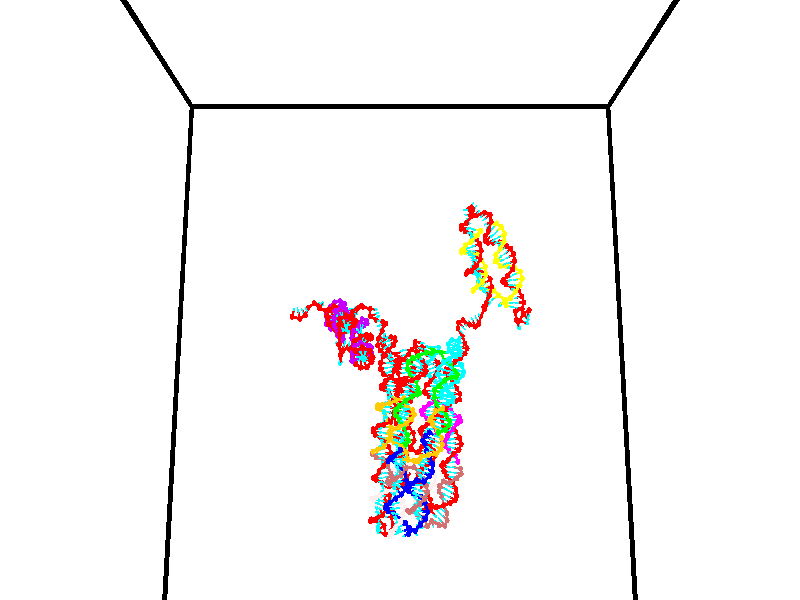 // switches for output
#declare DRAW_BASES = 1; // possible values are 0, 1; only relevant for DNA ribbons
#declare DRAW_BASES_TYPE = 3; // possible values are 1, 2, 3; only relevant for DNA ribbons
#declare DRAW_FOG = 0; // set to 1 to enable fog

#include "colors.inc"

#include "transforms.inc"
background { rgb <1, 1, 1>}

#default {
   normal{
       ripples 0.25
       frequency 0.20
       turbulence 0.2
       lambda 5
   }
	finish {
		phong 0.1
		phong_size 40.
	}
}

// original window dimensions: 1024x640


// camera settings

camera {
	sky <0, 0.179814, -0.983701>
	up <0, 0.179814, -0.983701>
	right 1.6 * <1, 0, 0>
	location <35, 94.9851, 44.8844>
	look_at <35, 29.7336, 32.9568>
	direction <0, -65.2515, -11.9276>
	angle 67.0682
}


# declare cpy_camera_pos = <35, 94.9851, 44.8844>;
# if (DRAW_FOG = 1)
fog {
	fog_type 2
	up vnormalize(cpy_camera_pos)
	color rgbt<1,1,1,0.3>
	distance 1e-5
	fog_alt 3e-3
	fog_offset 56
}
# end


// LIGHTS

# declare lum = 6;
global_settings {
	ambient_light rgb lum * <0.05, 0.05, 0.05>
	max_trace_level 15
}# declare cpy_direct_light_amount = 0.25;
light_source
{	1000 * <-1, -1.16352, -0.803886>,
	rgb lum * cpy_direct_light_amount
	parallel
}

light_source
{	1000 * <1, 1.16352, 0.803886>,
	rgb lum * cpy_direct_light_amount
	parallel
}

// strand 0

// nucleotide -1

// particle -1
sphere {
	<24.205849, 35.327831, 35.386368> 0.250000
	pigment { color rgbt <1,0,0,0> }
	no_shadow
}
cylinder {
	<24.249619, 35.101917, 35.059189>,  <24.275881, 34.966370, 34.862881>, 0.100000
	pigment { color rgbt <1,0,0,0> }
	no_shadow
}
cylinder {
	<24.249619, 35.101917, 35.059189>,  <24.205849, 35.327831, 35.386368>, 0.100000
	pigment { color rgbt <1,0,0,0> }
	no_shadow
}

// particle -1
sphere {
	<24.249619, 35.101917, 35.059189> 0.100000
	pigment { color rgbt <1,0,0,0> }
	no_shadow
}
sphere {
	0, 1
	scale<0.080000,0.200000,0.300000>
	matrix <0.970849, 0.237274, -0.033958,
		0.213258, -0.790392, 0.574284,
		0.109423, -0.564784, -0.817952,
		24.282446, 34.932484, 34.813805>
	pigment { color rgbt <0,1,1,0> }
	no_shadow
}
cylinder {
	<24.888916, 34.895813, 35.498440>,  <24.205849, 35.327831, 35.386368>, 0.130000
	pigment { color rgbt <1,0,0,0> }
	no_shadow
}

// nucleotide -1

// particle -1
sphere {
	<24.888916, 34.895813, 35.498440> 0.250000
	pigment { color rgbt <1,0,0,0> }
	no_shadow
}
cylinder {
	<24.796288, 34.927429, 35.110600>,  <24.740709, 34.946400, 34.877895>, 0.100000
	pigment { color rgbt <1,0,0,0> }
	no_shadow
}
cylinder {
	<24.796288, 34.927429, 35.110600>,  <24.888916, 34.895813, 35.498440>, 0.100000
	pigment { color rgbt <1,0,0,0> }
	no_shadow
}

// particle -1
sphere {
	<24.796288, 34.927429, 35.110600> 0.100000
	pigment { color rgbt <1,0,0,0> }
	no_shadow
}
sphere {
	0, 1
	scale<0.080000,0.200000,0.300000>
	matrix <0.972603, 0.039747, -0.229049,
		0.020433, -0.996078, -0.086083,
		-0.231572, 0.079045, -0.969601,
		24.726816, 34.951141, 34.819717>
	pigment { color rgbt <0,1,1,0> }
	no_shadow
}
cylinder {
	<25.354130, 34.350967, 35.133152>,  <24.888916, 34.895813, 35.498440>, 0.130000
	pigment { color rgbt <1,0,0,0> }
	no_shadow
}

// nucleotide -1

// particle -1
sphere {
	<25.354130, 34.350967, 35.133152> 0.250000
	pigment { color rgbt <1,0,0,0> }
	no_shadow
}
cylinder {
	<25.248293, 34.696480, 34.961632>,  <25.184792, 34.903790, 34.858719>, 0.100000
	pigment { color rgbt <1,0,0,0> }
	no_shadow
}
cylinder {
	<25.248293, 34.696480, 34.961632>,  <25.354130, 34.350967, 35.133152>, 0.100000
	pigment { color rgbt <1,0,0,0> }
	no_shadow
}

// particle -1
sphere {
	<25.248293, 34.696480, 34.961632> 0.100000
	pigment { color rgbt <1,0,0,0> }
	no_shadow
}
sphere {
	0, 1
	scale<0.080000,0.200000,0.300000>
	matrix <0.941120, 0.134256, -0.310271,
		-0.210438, -0.485649, -0.848446,
		-0.264592, 0.863783, -0.428801,
		25.168915, 34.955616, 34.832993>
	pigment { color rgbt <0,1,1,0> }
	no_shadow
}
cylinder {
	<25.590422, 34.239674, 34.475849>,  <25.354130, 34.350967, 35.133152>, 0.130000
	pigment { color rgbt <1,0,0,0> }
	no_shadow
}

// nucleotide -1

// particle -1
sphere {
	<25.590422, 34.239674, 34.475849> 0.250000
	pigment { color rgbt <1,0,0,0> }
	no_shadow
}
cylinder {
	<25.569332, 34.614395, 34.614189>,  <25.556679, 34.839230, 34.697193>, 0.100000
	pigment { color rgbt <1,0,0,0> }
	no_shadow
}
cylinder {
	<25.569332, 34.614395, 34.614189>,  <25.590422, 34.239674, 34.475849>, 0.100000
	pigment { color rgbt <1,0,0,0> }
	no_shadow
}

// particle -1
sphere {
	<25.569332, 34.614395, 34.614189> 0.100000
	pigment { color rgbt <1,0,0,0> }
	no_shadow
}
sphere {
	0, 1
	scale<0.080000,0.200000,0.300000>
	matrix <0.908453, 0.188802, -0.372916,
		-0.414648, 0.294524, -0.861001,
		-0.052726, 0.936808, 0.345848,
		25.553514, 34.895439, 34.717945>
	pigment { color rgbt <0,1,1,0> }
	no_shadow
}
cylinder {
	<26.253002, 34.363514, 34.087288>,  <25.590422, 34.239674, 34.475849>, 0.130000
	pigment { color rgbt <1,0,0,0> }
	no_shadow
}

// nucleotide -1

// particle -1
sphere {
	<26.253002, 34.363514, 34.087288> 0.250000
	pigment { color rgbt <1,0,0,0> }
	no_shadow
}
cylinder {
	<26.517073, 34.063541, 34.104126>,  <26.675514, 33.883556, 34.114231>, 0.100000
	pigment { color rgbt <1,0,0,0> }
	no_shadow
}
cylinder {
	<26.517073, 34.063541, 34.104126>,  <26.253002, 34.363514, 34.087288>, 0.100000
	pigment { color rgbt <1,0,0,0> }
	no_shadow
}

// particle -1
sphere {
	<26.517073, 34.063541, 34.104126> 0.100000
	pigment { color rgbt <1,0,0,0> }
	no_shadow
}
sphere {
	0, 1
	scale<0.080000,0.200000,0.300000>
	matrix <0.746352, 0.648661, -0.148987,
		0.084421, 0.129779, 0.987943,
		0.660176, -0.749931, 0.042100,
		26.715126, 33.838562, 34.116756>
	pigment { color rgbt <0,1,1,0> }
	no_shadow
}
cylinder {
	<26.805717, 34.515045, 34.539204>,  <26.253002, 34.363514, 34.087288>, 0.130000
	pigment { color rgbt <1,0,0,0> }
	no_shadow
}

// nucleotide -1

// particle -1
sphere {
	<26.805717, 34.515045, 34.539204> 0.250000
	pigment { color rgbt <1,0,0,0> }
	no_shadow
}
cylinder {
	<26.941374, 34.246754, 34.275356>,  <27.022768, 34.085777, 34.117046>, 0.100000
	pigment { color rgbt <1,0,0,0> }
	no_shadow
}
cylinder {
	<26.941374, 34.246754, 34.275356>,  <26.805717, 34.515045, 34.539204>, 0.100000
	pigment { color rgbt <1,0,0,0> }
	no_shadow
}

// particle -1
sphere {
	<26.941374, 34.246754, 34.275356> 0.100000
	pigment { color rgbt <1,0,0,0> }
	no_shadow
}
sphere {
	0, 1
	scale<0.080000,0.200000,0.300000>
	matrix <0.764846, 0.604834, -0.221779,
		0.547715, -0.429293, 0.718133,
		0.339143, -0.670733, -0.659620,
		27.043118, 34.045532, 34.077469>
	pigment { color rgbt <0,1,1,0> }
	no_shadow
}
cylinder {
	<27.387537, 34.009445, 34.673019>,  <26.805717, 34.515045, 34.539204>, 0.130000
	pigment { color rgbt <1,0,0,0> }
	no_shadow
}

// nucleotide -1

// particle -1
sphere {
	<27.387537, 34.009445, 34.673019> 0.250000
	pigment { color rgbt <1,0,0,0> }
	no_shadow
}
cylinder {
	<27.784325, 33.959320, 34.666168>,  <28.022398, 33.929245, 34.662060>, 0.100000
	pigment { color rgbt <1,0,0,0> }
	no_shadow
}
cylinder {
	<27.784325, 33.959320, 34.666168>,  <27.387537, 34.009445, 34.673019>, 0.100000
	pigment { color rgbt <1,0,0,0> }
	no_shadow
}

// particle -1
sphere {
	<27.784325, 33.959320, 34.666168> 0.100000
	pigment { color rgbt <1,0,0,0> }
	no_shadow
}
sphere {
	0, 1
	scale<0.080000,0.200000,0.300000>
	matrix <0.121489, 0.906396, 0.404583,
		-0.035180, -0.403414, 0.914341,
		0.991969, -0.125316, -0.017124,
		28.081915, 33.921726, 34.661030>
	pigment { color rgbt <0,1,1,0> }
	no_shadow
}
cylinder {
	<27.754648, 34.184559, 35.303688>,  <27.387537, 34.009445, 34.673019>, 0.130000
	pigment { color rgbt <1,0,0,0> }
	no_shadow
}

// nucleotide -1

// particle -1
sphere {
	<27.754648, 34.184559, 35.303688> 0.250000
	pigment { color rgbt <1,0,0,0> }
	no_shadow
}
cylinder {
	<28.061209, 34.218155, 35.048950>,  <28.245146, 34.238312, 34.896107>, 0.100000
	pigment { color rgbt <1,0,0,0> }
	no_shadow
}
cylinder {
	<28.061209, 34.218155, 35.048950>,  <27.754648, 34.184559, 35.303688>, 0.100000
	pigment { color rgbt <1,0,0,0> }
	no_shadow
}

// particle -1
sphere {
	<28.061209, 34.218155, 35.048950> 0.100000
	pigment { color rgbt <1,0,0,0> }
	no_shadow
}
sphere {
	0, 1
	scale<0.080000,0.200000,0.300000>
	matrix <0.303334, 0.826598, 0.474051,
		0.566231, -0.556491, 0.608030,
		0.766402, 0.083986, -0.636848,
		28.291128, 34.243351, 34.857895>
	pigment { color rgbt <0,1,1,0> }
	no_shadow
}
cylinder {
	<28.289650, 34.271420, 35.738064>,  <27.754648, 34.184559, 35.303688>, 0.130000
	pigment { color rgbt <1,0,0,0> }
	no_shadow
}

// nucleotide -1

// particle -1
sphere {
	<28.289650, 34.271420, 35.738064> 0.250000
	pigment { color rgbt <1,0,0,0> }
	no_shadow
}
cylinder {
	<28.429070, 34.397808, 35.385094>,  <28.512722, 34.473640, 35.173309>, 0.100000
	pigment { color rgbt <1,0,0,0> }
	no_shadow
}
cylinder {
	<28.429070, 34.397808, 35.385094>,  <28.289650, 34.271420, 35.738064>, 0.100000
	pigment { color rgbt <1,0,0,0> }
	no_shadow
}

// particle -1
sphere {
	<28.429070, 34.397808, 35.385094> 0.100000
	pigment { color rgbt <1,0,0,0> }
	no_shadow
}
sphere {
	0, 1
	scale<0.080000,0.200000,0.300000>
	matrix <0.258846, 0.872404, 0.414620,
		0.900840, -0.372928, 0.222288,
		0.348549, 0.315968, -0.882428,
		28.533634, 34.492599, 35.120365>
	pigment { color rgbt <0,1,1,0> }
	no_shadow
}
cylinder {
	<28.910139, 34.535416, 35.924923>,  <28.289650, 34.271420, 35.738064>, 0.130000
	pigment { color rgbt <1,0,0,0> }
	no_shadow
}

// nucleotide -1

// particle -1
sphere {
	<28.910139, 34.535416, 35.924923> 0.250000
	pigment { color rgbt <1,0,0,0> }
	no_shadow
}
cylinder {
	<28.804405, 34.694099, 35.573299>,  <28.740965, 34.789310, 35.362324>, 0.100000
	pigment { color rgbt <1,0,0,0> }
	no_shadow
}
cylinder {
	<28.804405, 34.694099, 35.573299>,  <28.910139, 34.535416, 35.924923>, 0.100000
	pigment { color rgbt <1,0,0,0> }
	no_shadow
}

// particle -1
sphere {
	<28.804405, 34.694099, 35.573299> 0.100000
	pigment { color rgbt <1,0,0,0> }
	no_shadow
}
sphere {
	0, 1
	scale<0.080000,0.200000,0.300000>
	matrix <0.186076, 0.915333, 0.357130,
		0.946310, -0.069170, -0.315774,
		-0.264335, 0.396713, -0.879059,
		28.725105, 34.813114, 35.309582>
	pigment { color rgbt <0,1,1,0> }
	no_shadow
}
cylinder {
	<29.473572, 34.949295, 35.718983>,  <28.910139, 34.535416, 35.924923>, 0.130000
	pigment { color rgbt <1,0,0,0> }
	no_shadow
}

// nucleotide -1

// particle -1
sphere {
	<29.473572, 34.949295, 35.718983> 0.250000
	pigment { color rgbt <1,0,0,0> }
	no_shadow
}
cylinder {
	<29.140703, 35.088665, 35.546429>,  <28.940981, 35.172287, 35.442898>, 0.100000
	pigment { color rgbt <1,0,0,0> }
	no_shadow
}
cylinder {
	<29.140703, 35.088665, 35.546429>,  <29.473572, 34.949295, 35.718983>, 0.100000
	pigment { color rgbt <1,0,0,0> }
	no_shadow
}

// particle -1
sphere {
	<29.140703, 35.088665, 35.546429> 0.100000
	pigment { color rgbt <1,0,0,0> }
	no_shadow
}
sphere {
	0, 1
	scale<0.080000,0.200000,0.300000>
	matrix <0.209097, 0.917684, 0.337837,
		0.513582, 0.190939, -0.836526,
		-0.832173, 0.348422, -0.431382,
		28.891052, 35.193192, 35.417015>
	pigment { color rgbt <0,1,1,0> }
	no_shadow
}
cylinder {
	<29.665649, 35.641880, 35.681755>,  <29.473572, 34.949295, 35.718983>, 0.130000
	pigment { color rgbt <1,0,0,0> }
	no_shadow
}

// nucleotide -1

// particle -1
sphere {
	<29.665649, 35.641880, 35.681755> 0.250000
	pigment { color rgbt <1,0,0,0> }
	no_shadow
}
cylinder {
	<29.280455, 35.681339, 35.581421>,  <29.049337, 35.705017, 35.521221>, 0.100000
	pigment { color rgbt <1,0,0,0> }
	no_shadow
}
cylinder {
	<29.280455, 35.681339, 35.581421>,  <29.665649, 35.641880, 35.681755>, 0.100000
	pigment { color rgbt <1,0,0,0> }
	no_shadow
}

// particle -1
sphere {
	<29.280455, 35.681339, 35.581421> 0.100000
	pigment { color rgbt <1,0,0,0> }
	no_shadow
}
sphere {
	0, 1
	scale<0.080000,0.200000,0.300000>
	matrix <0.028569, 0.962730, 0.268950,
		0.268022, 0.251830, -0.929917,
		-0.962989, 0.098651, -0.250838,
		28.991558, 35.710934, 35.506168>
	pigment { color rgbt <0,1,1,0> }
	no_shadow
}
cylinder {
	<29.609512, 36.265491, 35.253578>,  <29.665649, 35.641880, 35.681755>, 0.130000
	pigment { color rgbt <1,0,0,0> }
	no_shadow
}

// nucleotide -1

// particle -1
sphere {
	<29.609512, 36.265491, 35.253578> 0.250000
	pigment { color rgbt <1,0,0,0> }
	no_shadow
}
cylinder {
	<29.239635, 36.230152, 35.401707>,  <29.017710, 36.208950, 35.490582>, 0.100000
	pigment { color rgbt <1,0,0,0> }
	no_shadow
}
cylinder {
	<29.239635, 36.230152, 35.401707>,  <29.609512, 36.265491, 35.253578>, 0.100000
	pigment { color rgbt <1,0,0,0> }
	no_shadow
}

// particle -1
sphere {
	<29.239635, 36.230152, 35.401707> 0.100000
	pigment { color rgbt <1,0,0,0> }
	no_shadow
}
sphere {
	0, 1
	scale<0.080000,0.200000,0.300000>
	matrix <-0.096404, 0.995337, -0.003266,
		-0.368303, -0.038720, -0.928899,
		-0.924694, -0.088347, 0.370318,
		28.962227, 36.203648, 35.512802>
	pigment { color rgbt <0,1,1,0> }
	no_shadow
}
cylinder {
	<29.161236, 36.611557, 34.842804>,  <29.609512, 36.265491, 35.253578>, 0.130000
	pigment { color rgbt <1,0,0,0> }
	no_shadow
}

// nucleotide -1

// particle -1
sphere {
	<29.161236, 36.611557, 34.842804> 0.250000
	pigment { color rgbt <1,0,0,0> }
	no_shadow
}
cylinder {
	<28.962048, 36.587078, 35.188816>,  <28.842535, 36.572392, 35.396423>, 0.100000
	pigment { color rgbt <1,0,0,0> }
	no_shadow
}
cylinder {
	<28.962048, 36.587078, 35.188816>,  <29.161236, 36.611557, 34.842804>, 0.100000
	pigment { color rgbt <1,0,0,0> }
	no_shadow
}

// particle -1
sphere {
	<28.962048, 36.587078, 35.188816> 0.100000
	pigment { color rgbt <1,0,0,0> }
	no_shadow
}
sphere {
	0, 1
	scale<0.080000,0.200000,0.300000>
	matrix <0.102994, 0.986273, 0.129063,
		-0.861056, 0.153363, -0.484833,
		-0.497972, -0.061195, 0.865032,
		28.812656, 36.568718, 35.448326>
	pigment { color rgbt <0,1,1,0> }
	no_shadow
}
cylinder {
	<28.546555, 37.092842, 34.826206>,  <29.161236, 36.611557, 34.842804>, 0.130000
	pigment { color rgbt <1,0,0,0> }
	no_shadow
}

// nucleotide -1

// particle -1
sphere {
	<28.546555, 37.092842, 34.826206> 0.250000
	pigment { color rgbt <1,0,0,0> }
	no_shadow
}
cylinder {
	<28.644478, 37.006279, 35.204250>,  <28.703232, 36.954342, 35.431076>, 0.100000
	pigment { color rgbt <1,0,0,0> }
	no_shadow
}
cylinder {
	<28.644478, 37.006279, 35.204250>,  <28.546555, 37.092842, 34.826206>, 0.100000
	pigment { color rgbt <1,0,0,0> }
	no_shadow
}

// particle -1
sphere {
	<28.644478, 37.006279, 35.204250> 0.100000
	pigment { color rgbt <1,0,0,0> }
	no_shadow
}
sphere {
	0, 1
	scale<0.080000,0.200000,0.300000>
	matrix <-0.088367, 0.965736, 0.244018,
		-0.965537, -0.143254, 0.217296,
		0.244807, -0.216407, 0.945113,
		28.717920, 36.941357, 35.487785>
	pigment { color rgbt <0,1,1,0> }
	no_shadow
}
cylinder {
	<28.177715, 37.594082, 35.168110>,  <28.546555, 37.092842, 34.826206>, 0.130000
	pigment { color rgbt <1,0,0,0> }
	no_shadow
}

// nucleotide -1

// particle -1
sphere {
	<28.177715, 37.594082, 35.168110> 0.250000
	pigment { color rgbt <1,0,0,0> }
	no_shadow
}
cylinder {
	<28.437050, 37.467384, 35.445045>,  <28.592651, 37.391365, 35.611206>, 0.100000
	pigment { color rgbt <1,0,0,0> }
	no_shadow
}
cylinder {
	<28.437050, 37.467384, 35.445045>,  <28.177715, 37.594082, 35.168110>, 0.100000
	pigment { color rgbt <1,0,0,0> }
	no_shadow
}

// particle -1
sphere {
	<28.437050, 37.467384, 35.445045> 0.100000
	pigment { color rgbt <1,0,0,0> }
	no_shadow
}
sphere {
	0, 1
	scale<0.080000,0.200000,0.300000>
	matrix <0.159762, 0.945704, 0.283057,
		-0.744402, -0.072908, 0.663740,
		0.648338, -0.316748, 0.692335,
		28.631552, 37.372360, 35.652744>
	pigment { color rgbt <0,1,1,0> }
	no_shadow
}
cylinder {
	<28.006935, 37.906796, 35.746456>,  <28.177715, 37.594082, 35.168110>, 0.130000
	pigment { color rgbt <1,0,0,0> }
	no_shadow
}

// nucleotide -1

// particle -1
sphere {
	<28.006935, 37.906796, 35.746456> 0.250000
	pigment { color rgbt <1,0,0,0> }
	no_shadow
}
cylinder {
	<28.388065, 37.814903, 35.825798>,  <28.616743, 37.759769, 35.873402>, 0.100000
	pigment { color rgbt <1,0,0,0> }
	no_shadow
}
cylinder {
	<28.388065, 37.814903, 35.825798>,  <28.006935, 37.906796, 35.746456>, 0.100000
	pigment { color rgbt <1,0,0,0> }
	no_shadow
}

// particle -1
sphere {
	<28.388065, 37.814903, 35.825798> 0.100000
	pigment { color rgbt <1,0,0,0> }
	no_shadow
}
sphere {
	0, 1
	scale<0.080000,0.200000,0.300000>
	matrix <0.154864, 0.930039, 0.333235,
		-0.261030, -0.286797, 0.921743,
		0.952828, -0.229729, 0.198353,
		28.673914, 37.745983, 35.885303>
	pigment { color rgbt <0,1,1,0> }
	no_shadow
}
cylinder {
	<28.219387, 38.255959, 36.452099>,  <28.006935, 37.906796, 35.746456>, 0.130000
	pigment { color rgbt <1,0,0,0> }
	no_shadow
}

// nucleotide -1

// particle -1
sphere {
	<28.219387, 38.255959, 36.452099> 0.250000
	pigment { color rgbt <1,0,0,0> }
	no_shadow
}
cylinder {
	<28.564049, 38.163578, 36.271339>,  <28.770845, 38.108150, 36.162884>, 0.100000
	pigment { color rgbt <1,0,0,0> }
	no_shadow
}
cylinder {
	<28.564049, 38.163578, 36.271339>,  <28.219387, 38.255959, 36.452099>, 0.100000
	pigment { color rgbt <1,0,0,0> }
	no_shadow
}

// particle -1
sphere {
	<28.564049, 38.163578, 36.271339> 0.100000
	pigment { color rgbt <1,0,0,0> }
	no_shadow
}
sphere {
	0, 1
	scale<0.080000,0.200000,0.300000>
	matrix <0.419400, 0.825436, 0.377833,
		0.285752, -0.515088, 0.808103,
		0.861655, -0.230952, -0.451898,
		28.822546, 38.094292, 36.135769>
	pigment { color rgbt <0,1,1,0> }
	no_shadow
}
cylinder {
	<28.838285, 38.390282, 36.924080>,  <28.219387, 38.255959, 36.452099>, 0.130000
	pigment { color rgbt <1,0,0,0> }
	no_shadow
}

// nucleotide -1

// particle -1
sphere {
	<28.838285, 38.390282, 36.924080> 0.250000
	pigment { color rgbt <1,0,0,0> }
	no_shadow
}
cylinder {
	<28.964554, 38.394196, 36.544552>,  <29.040316, 38.396542, 36.316837>, 0.100000
	pigment { color rgbt <1,0,0,0> }
	no_shadow
}
cylinder {
	<28.964554, 38.394196, 36.544552>,  <28.838285, 38.390282, 36.924080>, 0.100000
	pigment { color rgbt <1,0,0,0> }
	no_shadow
}

// particle -1
sphere {
	<28.964554, 38.394196, 36.544552> 0.100000
	pigment { color rgbt <1,0,0,0> }
	no_shadow
}
sphere {
	0, 1
	scale<0.080000,0.200000,0.300000>
	matrix <0.602519, 0.770415, 0.208402,
		0.733023, -0.637467, 0.237305,
		0.315673, 0.009783, -0.948818,
		29.059256, 38.397129, 36.259907>
	pigment { color rgbt <0,1,1,0> }
	no_shadow
}
cylinder {
	<29.529409, 38.418159, 37.052750>,  <28.838285, 38.390282, 36.924080>, 0.130000
	pigment { color rgbt <1,0,0,0> }
	no_shadow
}

// nucleotide -1

// particle -1
sphere {
	<29.529409, 38.418159, 37.052750> 0.250000
	pigment { color rgbt <1,0,0,0> }
	no_shadow
}
cylinder {
	<29.456226, 38.563587, 36.687382>,  <29.412317, 38.650845, 36.468159>, 0.100000
	pigment { color rgbt <1,0,0,0> }
	no_shadow
}
cylinder {
	<29.456226, 38.563587, 36.687382>,  <29.529409, 38.418159, 37.052750>, 0.100000
	pigment { color rgbt <1,0,0,0> }
	no_shadow
}

// particle -1
sphere {
	<29.456226, 38.563587, 36.687382> 0.100000
	pigment { color rgbt <1,0,0,0> }
	no_shadow
}
sphere {
	0, 1
	scale<0.080000,0.200000,0.300000>
	matrix <0.613367, 0.768315, 0.182957,
		0.768315, -0.526790, -0.363572,
		-0.182957, 0.363572, -0.913423,
		29.401339, 38.672657, 36.413353>
	pigment { color rgbt <0,1,1,0> }
	no_shadow
}
cylinder {
	<30.225958, 38.516369, 36.809044>,  <29.529409, 38.418159, 37.052750>, 0.130000
	pigment { color rgbt <1,0,0,0> }
	no_shadow
}

// nucleotide -1

// particle -1
sphere {
	<30.225958, 38.516369, 36.809044> 0.250000
	pigment { color rgbt <1,0,0,0> }
	no_shadow
}
cylinder {
	<29.963131, 38.730240, 36.596485>,  <29.805435, 38.858562, 36.468952>, 0.100000
	pigment { color rgbt <1,0,0,0> }
	no_shadow
}
cylinder {
	<29.963131, 38.730240, 36.596485>,  <30.225958, 38.516369, 36.809044>, 0.100000
	pigment { color rgbt <1,0,0,0> }
	no_shadow
}

// particle -1
sphere {
	<29.963131, 38.730240, 36.596485> 0.100000
	pigment { color rgbt <1,0,0,0> }
	no_shadow
}
sphere {
	0, 1
	scale<0.080000,0.200000,0.300000>
	matrix <0.500788, 0.836498, 0.222448,
		0.563447, -0.119951, -0.817398,
		-0.657069, 0.534680, -0.531392,
		29.766010, 38.890644, 36.437069>
	pigment { color rgbt <0,1,1,0> }
	no_shadow
}
cylinder {
	<30.707218, 39.122997, 36.636768>,  <30.225958, 38.516369, 36.809044>, 0.130000
	pigment { color rgbt <1,0,0,0> }
	no_shadow
}

// nucleotide -1

// particle -1
sphere {
	<30.707218, 39.122997, 36.636768> 0.250000
	pigment { color rgbt <1,0,0,0> }
	no_shadow
}
cylinder {
	<30.335796, 39.248066, 36.556747>,  <30.112942, 39.323105, 36.508736>, 0.100000
	pigment { color rgbt <1,0,0,0> }
	no_shadow
}
cylinder {
	<30.335796, 39.248066, 36.556747>,  <30.707218, 39.122997, 36.636768>, 0.100000
	pigment { color rgbt <1,0,0,0> }
	no_shadow
}

// particle -1
sphere {
	<30.335796, 39.248066, 36.556747> 0.100000
	pigment { color rgbt <1,0,0,0> }
	no_shadow
}
sphere {
	0, 1
	scale<0.080000,0.200000,0.300000>
	matrix <0.262972, 0.934489, 0.239949,
		0.261969, 0.170199, -0.949950,
		-0.928557, 0.312670, -0.200050,
		30.057230, 39.341866, 36.496731>
	pigment { color rgbt <0,1,1,0> }
	no_shadow
}
cylinder {
	<30.921736, 39.770805, 36.463757>,  <30.707218, 39.122997, 36.636768>, 0.130000
	pigment { color rgbt <1,0,0,0> }
	no_shadow
}

// nucleotide -1

// particle -1
sphere {
	<30.921736, 39.770805, 36.463757> 0.250000
	pigment { color rgbt <1,0,0,0> }
	no_shadow
}
cylinder {
	<30.531599, 39.764671, 36.551819>,  <30.297516, 39.760990, 36.604656>, 0.100000
	pigment { color rgbt <1,0,0,0> }
	no_shadow
}
cylinder {
	<30.531599, 39.764671, 36.551819>,  <30.921736, 39.770805, 36.463757>, 0.100000
	pigment { color rgbt <1,0,0,0> }
	no_shadow
}

// particle -1
sphere {
	<30.531599, 39.764671, 36.551819> 0.100000
	pigment { color rgbt <1,0,0,0> }
	no_shadow
}
sphere {
	0, 1
	scale<0.080000,0.200000,0.300000>
	matrix <0.037454, 0.971605, 0.233627,
		-0.217488, 0.236113, -0.947074,
		-0.975344, -0.015340, 0.220156,
		30.238997, 39.760071, 36.617867>
	pigment { color rgbt <0,1,1,0> }
	no_shadow
}
cylinder {
	<30.609138, 40.348961, 36.174149>,  <30.921736, 39.770805, 36.463757>, 0.130000
	pigment { color rgbt <1,0,0,0> }
	no_shadow
}

// nucleotide -1

// particle -1
sphere {
	<30.609138, 40.348961, 36.174149> 0.250000
	pigment { color rgbt <1,0,0,0> }
	no_shadow
}
cylinder {
	<30.326193, 40.250946, 36.439354>,  <30.156425, 40.192135, 36.598476>, 0.100000
	pigment { color rgbt <1,0,0,0> }
	no_shadow
}
cylinder {
	<30.326193, 40.250946, 36.439354>,  <30.609138, 40.348961, 36.174149>, 0.100000
	pigment { color rgbt <1,0,0,0> }
	no_shadow
}

// particle -1
sphere {
	<30.326193, 40.250946, 36.439354> 0.100000
	pigment { color rgbt <1,0,0,0> }
	no_shadow
}
sphere {
	0, 1
	scale<0.080000,0.200000,0.300000>
	matrix <0.008828, 0.934852, 0.354927,
		-0.706793, 0.256916, -0.659119,
		-0.707365, -0.245042, 0.663015,
		30.113983, 40.177433, 36.638260>
	pigment { color rgbt <0,1,1,0> }
	no_shadow
}
cylinder {
	<30.127071, 40.866386, 36.204914>,  <30.609138, 40.348961, 36.174149>, 0.130000
	pigment { color rgbt <1,0,0,0> }
	no_shadow
}

// nucleotide -1

// particle -1
sphere {
	<30.127071, 40.866386, 36.204914> 0.250000
	pigment { color rgbt <1,0,0,0> }
	no_shadow
}
cylinder {
	<30.094452, 40.675438, 36.554878>,  <30.074881, 40.560867, 36.764854>, 0.100000
	pigment { color rgbt <1,0,0,0> }
	no_shadow
}
cylinder {
	<30.094452, 40.675438, 36.554878>,  <30.127071, 40.866386, 36.204914>, 0.100000
	pigment { color rgbt <1,0,0,0> }
	no_shadow
}

// particle -1
sphere {
	<30.094452, 40.675438, 36.554878> 0.100000
	pigment { color rgbt <1,0,0,0> }
	no_shadow
}
sphere {
	0, 1
	scale<0.080000,0.200000,0.300000>
	matrix <-0.088432, 0.877835, 0.470729,
		-0.992738, -0.038982, -0.113803,
		-0.081551, -0.477375, 0.874907,
		30.069986, 40.532227, 36.817352>
	pigment { color rgbt <0,1,1,0> }
	no_shadow
}
cylinder {
	<29.553473, 41.182182, 36.508495>,  <30.127071, 40.866386, 36.204914>, 0.130000
	pigment { color rgbt <1,0,0,0> }
	no_shadow
}

// nucleotide -1

// particle -1
sphere {
	<29.553473, 41.182182, 36.508495> 0.250000
	pigment { color rgbt <1,0,0,0> }
	no_shadow
}
cylinder {
	<29.791243, 41.025837, 36.789604>,  <29.933905, 40.932030, 36.958267>, 0.100000
	pigment { color rgbt <1,0,0,0> }
	no_shadow
}
cylinder {
	<29.791243, 41.025837, 36.789604>,  <29.553473, 41.182182, 36.508495>, 0.100000
	pigment { color rgbt <1,0,0,0> }
	no_shadow
}

// particle -1
sphere {
	<29.791243, 41.025837, 36.789604> 0.100000
	pigment { color rgbt <1,0,0,0> }
	no_shadow
}
sphere {
	0, 1
	scale<0.080000,0.200000,0.300000>
	matrix <0.021206, 0.881244, 0.472186,
		-0.803870, -0.265777, 0.532124,
		0.594427, -0.390860, 0.702770,
		29.969570, 40.908581, 37.000435>
	pigment { color rgbt <0,1,1,0> }
	no_shadow
}
cylinder {
	<29.548191, 41.687084, 37.006824>,  <29.553473, 41.182182, 36.508495>, 0.130000
	pigment { color rgbt <1,0,0,0> }
	no_shadow
}

// nucleotide -1

// particle -1
sphere {
	<29.548191, 41.687084, 37.006824> 0.250000
	pigment { color rgbt <1,0,0,0> }
	no_shadow
}
cylinder {
	<29.865261, 41.470348, 37.118595>,  <30.055504, 41.340309, 37.185658>, 0.100000
	pigment { color rgbt <1,0,0,0> }
	no_shadow
}
cylinder {
	<29.865261, 41.470348, 37.118595>,  <29.548191, 41.687084, 37.006824>, 0.100000
	pigment { color rgbt <1,0,0,0> }
	no_shadow
}

// particle -1
sphere {
	<29.865261, 41.470348, 37.118595> 0.100000
	pigment { color rgbt <1,0,0,0> }
	no_shadow
}
sphere {
	0, 1
	scale<0.080000,0.200000,0.300000>
	matrix <0.296187, 0.742894, 0.600318,
		-0.532858, -0.393094, 0.749359,
		0.792676, -0.541835, 0.279428,
		30.103064, 41.307796, 37.202423>
	pigment { color rgbt <0,1,1,0> }
	no_shadow
}
cylinder {
	<29.626381, 41.673462, 37.711365>,  <29.548191, 41.687084, 37.006824>, 0.130000
	pigment { color rgbt <1,0,0,0> }
	no_shadow
}

// nucleotide -1

// particle -1
sphere {
	<29.626381, 41.673462, 37.711365> 0.250000
	pigment { color rgbt <1,0,0,0> }
	no_shadow
}
cylinder {
	<30.001116, 41.574043, 37.612930>,  <30.225956, 41.514393, 37.553867>, 0.100000
	pigment { color rgbt <1,0,0,0> }
	no_shadow
}
cylinder {
	<30.001116, 41.574043, 37.612930>,  <29.626381, 41.673462, 37.711365>, 0.100000
	pigment { color rgbt <1,0,0,0> }
	no_shadow
}

// particle -1
sphere {
	<30.001116, 41.574043, 37.612930> 0.100000
	pigment { color rgbt <1,0,0,0> }
	no_shadow
}
sphere {
	0, 1
	scale<0.080000,0.200000,0.300000>
	matrix <0.349222, 0.625465, 0.697737,
		-0.019502, -0.739606, 0.672758,
		0.936837, -0.248549, -0.246089,
		30.282167, 41.499477, 37.539104>
	pigment { color rgbt <0,1,1,0> }
	no_shadow
}
cylinder {
	<29.561411, 41.364006, 38.458912>,  <29.626381, 41.673462, 37.711365>, 0.130000
	pigment { color rgbt <1,0,0,0> }
	no_shadow
}

// nucleotide -1

// particle -1
sphere {
	<29.561411, 41.364006, 38.458912> 0.250000
	pigment { color rgbt <1,0,0,0> }
	no_shadow
}
cylinder {
	<29.403307, 41.005577, 38.378086>,  <29.308445, 40.790520, 38.329590>, 0.100000
	pigment { color rgbt <1,0,0,0> }
	no_shadow
}
cylinder {
	<29.403307, 41.005577, 38.378086>,  <29.561411, 41.364006, 38.458912>, 0.100000
	pigment { color rgbt <1,0,0,0> }
	no_shadow
}

// particle -1
sphere {
	<29.403307, 41.005577, 38.378086> 0.100000
	pigment { color rgbt <1,0,0,0> }
	no_shadow
}
sphere {
	0, 1
	scale<0.080000,0.200000,0.300000>
	matrix <-0.873061, 0.298096, 0.385881,
		-0.285541, 0.328938, -0.900148,
		-0.395261, -0.896069, -0.202065,
		29.284729, 40.736755, 38.317467>
	pigment { color rgbt <0,1,1,0> }
	no_shadow
}
cylinder {
	<29.700071, 41.235863, 39.201954>,  <29.561411, 41.364006, 38.458912>, 0.130000
	pigment { color rgbt <1,0,0,0> }
	no_shadow
}

// nucleotide -1

// particle -1
sphere {
	<29.700071, 41.235863, 39.201954> 0.250000
	pigment { color rgbt <1,0,0,0> }
	no_shadow
}
cylinder {
	<29.671318, 40.988575, 39.515038>,  <29.654066, 40.840202, 39.702888>, 0.100000
	pigment { color rgbt <1,0,0,0> }
	no_shadow
}
cylinder {
	<29.671318, 40.988575, 39.515038>,  <29.700071, 41.235863, 39.201954>, 0.100000
	pigment { color rgbt <1,0,0,0> }
	no_shadow
}

// particle -1
sphere {
	<29.671318, 40.988575, 39.515038> 0.100000
	pigment { color rgbt <1,0,0,0> }
	no_shadow
}
sphere {
	0, 1
	scale<0.080000,0.200000,0.300000>
	matrix <0.381900, 0.707882, 0.594185,
		-0.921404, 0.341630, 0.185212,
		-0.071883, -0.618217, 0.782714,
		29.649754, 40.803108, 39.749851>
	pigment { color rgbt <0,1,1,0> }
	no_shadow
}
cylinder {
	<29.754866, 40.575001, 38.851879>,  <29.700071, 41.235863, 39.201954>, 0.130000
	pigment { color rgbt <1,0,0,0> }
	no_shadow
}

// nucleotide -1

// particle -1
sphere {
	<29.754866, 40.575001, 38.851879> 0.250000
	pigment { color rgbt <1,0,0,0> }
	no_shadow
}
cylinder {
	<29.898476, 40.798561, 38.552883>,  <29.984642, 40.932697, 38.373486>, 0.100000
	pigment { color rgbt <1,0,0,0> }
	no_shadow
}
cylinder {
	<29.898476, 40.798561, 38.552883>,  <29.754866, 40.575001, 38.851879>, 0.100000
	pigment { color rgbt <1,0,0,0> }
	no_shadow
}

// particle -1
sphere {
	<29.898476, 40.798561, 38.552883> 0.100000
	pigment { color rgbt <1,0,0,0> }
	no_shadow
}
sphere {
	0, 1
	scale<0.080000,0.200000,0.300000>
	matrix <0.932810, -0.241561, 0.267420,
		-0.031104, -0.793274, -0.608070,
		0.359023, 0.558896, -0.747487,
		30.006182, 40.966228, 38.328636>
	pigment { color rgbt <0,1,1,0> }
	no_shadow
}
cylinder {
	<30.279074, 40.203411, 38.529572>,  <29.754866, 40.575001, 38.851879>, 0.130000
	pigment { color rgbt <1,0,0,0> }
	no_shadow
}

// nucleotide -1

// particle -1
sphere {
	<30.279074, 40.203411, 38.529572> 0.250000
	pigment { color rgbt <1,0,0,0> }
	no_shadow
}
cylinder {
	<30.357685, 40.579506, 38.418335>,  <30.404852, 40.805161, 38.351593>, 0.100000
	pigment { color rgbt <1,0,0,0> }
	no_shadow
}
cylinder {
	<30.357685, 40.579506, 38.418335>,  <30.279074, 40.203411, 38.529572>, 0.100000
	pigment { color rgbt <1,0,0,0> }
	no_shadow
}

// particle -1
sphere {
	<30.357685, 40.579506, 38.418335> 0.100000
	pigment { color rgbt <1,0,0,0> }
	no_shadow
}
sphere {
	0, 1
	scale<0.080000,0.200000,0.300000>
	matrix <0.960388, -0.127444, 0.247814,
		0.197562, -0.315781, -0.928036,
		0.196528, 0.940234, -0.278094,
		30.416643, 40.861576, 38.334908>
	pigment { color rgbt <0,1,1,0> }
	no_shadow
}
cylinder {
	<30.960035, 40.146881, 38.779358>,  <30.279074, 40.203411, 38.529572>, 0.130000
	pigment { color rgbt <1,0,0,0> }
	no_shadow
}

// nucleotide -1

// particle -1
sphere {
	<30.960035, 40.146881, 38.779358> 0.250000
	pigment { color rgbt <1,0,0,0> }
	no_shadow
}
cylinder {
	<31.272030, 40.203262, 39.023243>,  <31.459227, 40.237091, 39.169575>, 0.100000
	pigment { color rgbt <1,0,0,0> }
	no_shadow
}
cylinder {
	<31.272030, 40.203262, 39.023243>,  <30.960035, 40.146881, 38.779358>, 0.100000
	pigment { color rgbt <1,0,0,0> }
	no_shadow
}

// particle -1
sphere {
	<31.272030, 40.203262, 39.023243> 0.100000
	pigment { color rgbt <1,0,0,0> }
	no_shadow
}
sphere {
	0, 1
	scale<0.080000,0.200000,0.300000>
	matrix <0.330504, -0.920124, -0.210091,
		0.531403, 0.365382, -0.764269,
		0.779986, 0.140951, 0.609717,
		31.506025, 40.245548, 39.206158>
	pigment { color rgbt <0,1,1,0> }
	no_shadow
}
cylinder {
	<31.531061, 39.712391, 38.489437>,  <30.960035, 40.146881, 38.779358>, 0.130000
	pigment { color rgbt <1,0,0,0> }
	no_shadow
}

// nucleotide -1

// particle -1
sphere {
	<31.531061, 39.712391, 38.489437> 0.250000
	pigment { color rgbt <1,0,0,0> }
	no_shadow
}
cylinder {
	<31.595705, 39.758785, 38.881443>,  <31.634491, 39.786621, 39.116646>, 0.100000
	pigment { color rgbt <1,0,0,0> }
	no_shadow
}
cylinder {
	<31.595705, 39.758785, 38.881443>,  <31.531061, 39.712391, 38.489437>, 0.100000
	pigment { color rgbt <1,0,0,0> }
	no_shadow
}

// particle -1
sphere {
	<31.595705, 39.758785, 38.881443> 0.100000
	pigment { color rgbt <1,0,0,0> }
	no_shadow
}
sphere {
	0, 1
	scale<0.080000,0.200000,0.300000>
	matrix <0.250781, -0.965296, 0.072884,
		0.954459, 0.233990, -0.185088,
		0.161610, 0.115981, 0.980015,
		31.644188, 39.793579, 39.175449>
	pigment { color rgbt <0,1,1,0> }
	no_shadow
}
cylinder {
	<32.227627, 39.401817, 38.713703>,  <31.531061, 39.712391, 38.489437>, 0.130000
	pigment { color rgbt <1,0,0,0> }
	no_shadow
}

// nucleotide -1

// particle -1
sphere {
	<32.227627, 39.401817, 38.713703> 0.250000
	pigment { color rgbt <1,0,0,0> }
	no_shadow
}
cylinder {
	<31.950861, 39.380905, 39.001740>,  <31.784801, 39.368359, 39.174561>, 0.100000
	pigment { color rgbt <1,0,0,0> }
	no_shadow
}
cylinder {
	<31.950861, 39.380905, 39.001740>,  <32.227627, 39.401817, 38.713703>, 0.100000
	pigment { color rgbt <1,0,0,0> }
	no_shadow
}

// particle -1
sphere {
	<31.950861, 39.380905, 39.001740> 0.100000
	pigment { color rgbt <1,0,0,0> }
	no_shadow
}
sphere {
	0, 1
	scale<0.080000,0.200000,0.300000>
	matrix <0.084876, -0.996349, 0.009221,
		0.716976, 0.067499, 0.693823,
		-0.691912, -0.052277, 0.720087,
		31.743288, 39.365223, 39.217766>
	pigment { color rgbt <0,1,1,0> }
	no_shadow
}
cylinder {
	<32.475952, 38.902668, 39.173172>,  <32.227627, 39.401817, 38.713703>, 0.130000
	pigment { color rgbt <1,0,0,0> }
	no_shadow
}

// nucleotide -1

// particle -1
sphere {
	<32.475952, 38.902668, 39.173172> 0.250000
	pigment { color rgbt <1,0,0,0> }
	no_shadow
}
cylinder {
	<32.076588, 38.892593, 39.193314>,  <31.836967, 38.886547, 39.205399>, 0.100000
	pigment { color rgbt <1,0,0,0> }
	no_shadow
}
cylinder {
	<32.076588, 38.892593, 39.193314>,  <32.475952, 38.902668, 39.173172>, 0.100000
	pigment { color rgbt <1,0,0,0> }
	no_shadow
}

// particle -1
sphere {
	<32.076588, 38.892593, 39.193314> 0.100000
	pigment { color rgbt <1,0,0,0> }
	no_shadow
}
sphere {
	0, 1
	scale<0.080000,0.200000,0.300000>
	matrix <0.025960, -0.999554, 0.014758,
		0.049957, 0.016042, 0.998623,
		-0.998414, -0.025187, 0.050351,
		31.777063, 38.885036, 39.208420>
	pigment { color rgbt <0,1,1,0> }
	no_shadow
}
cylinder {
	<32.349045, 38.191402, 39.407585>,  <32.475952, 38.902668, 39.173172>, 0.130000
	pigment { color rgbt <1,0,0,0> }
	no_shadow
}

// nucleotide -1

// particle -1
sphere {
	<32.349045, 38.191402, 39.407585> 0.250000
	pigment { color rgbt <1,0,0,0> }
	no_shadow
}
cylinder {
	<31.987665, 38.335590, 39.314770>,  <31.770838, 38.422104, 39.259079>, 0.100000
	pigment { color rgbt <1,0,0,0> }
	no_shadow
}
cylinder {
	<31.987665, 38.335590, 39.314770>,  <32.349045, 38.191402, 39.407585>, 0.100000
	pigment { color rgbt <1,0,0,0> }
	no_shadow
}

// particle -1
sphere {
	<31.987665, 38.335590, 39.314770> 0.100000
	pigment { color rgbt <1,0,0,0> }
	no_shadow
}
sphere {
	0, 1
	scale<0.080000,0.200000,0.300000>
	matrix <-0.326662, -0.929378, -0.171896,
		-0.277615, -0.079501, 0.957397,
		-0.903450, 0.360466, -0.232039,
		31.716631, 38.443729, 39.245159>
	pigment { color rgbt <0,1,1,0> }
	no_shadow
}
cylinder {
	<31.876337, 37.838856, 39.815147>,  <32.349045, 38.191402, 39.407585>, 0.130000
	pigment { color rgbt <1,0,0,0> }
	no_shadow
}

// nucleotide -1

// particle -1
sphere {
	<31.876337, 37.838856, 39.815147> 0.250000
	pigment { color rgbt <1,0,0,0> }
	no_shadow
}
cylinder {
	<31.677265, 37.978790, 39.497677>,  <31.557821, 38.062752, 39.307194>, 0.100000
	pigment { color rgbt <1,0,0,0> }
	no_shadow
}
cylinder {
	<31.677265, 37.978790, 39.497677>,  <31.876337, 37.838856, 39.815147>, 0.100000
	pigment { color rgbt <1,0,0,0> }
	no_shadow
}

// particle -1
sphere {
	<31.677265, 37.978790, 39.497677> 0.100000
	pigment { color rgbt <1,0,0,0> }
	no_shadow
}
sphere {
	0, 1
	scale<0.080000,0.200000,0.300000>
	matrix <-0.449967, -0.886422, -0.108565,
		-0.741515, 0.303098, 0.598571,
		-0.497681, 0.349840, -0.793679,
		31.527962, 38.083740, 39.259575>
	pigment { color rgbt <0,1,1,0> }
	no_shadow
}
cylinder {
	<31.234074, 37.434486, 39.815132>,  <31.876337, 37.838856, 39.815147>, 0.130000
	pigment { color rgbt <1,0,0,0> }
	no_shadow
}

// nucleotide -1

// particle -1
sphere {
	<31.234074, 37.434486, 39.815132> 0.250000
	pigment { color rgbt <1,0,0,0> }
	no_shadow
}
cylinder {
	<31.263006, 37.570690, 39.440151>,  <31.280365, 37.652412, 39.215160>, 0.100000
	pigment { color rgbt <1,0,0,0> }
	no_shadow
}
cylinder {
	<31.263006, 37.570690, 39.440151>,  <31.234074, 37.434486, 39.815132>, 0.100000
	pigment { color rgbt <1,0,0,0> }
	no_shadow
}

// particle -1
sphere {
	<31.263006, 37.570690, 39.440151> 0.100000
	pigment { color rgbt <1,0,0,0> }
	no_shadow
}
sphere {
	0, 1
	scale<0.080000,0.200000,0.300000>
	matrix <-0.092394, -0.933587, -0.346235,
		-0.993092, 0.111658, -0.036066,
		0.072330, 0.340511, -0.937454,
		31.284706, 37.672844, 39.158916>
	pigment { color rgbt <0,1,1,0> }
	no_shadow
}
cylinder {
	<30.738642, 37.105637, 39.502460>,  <31.234074, 37.434486, 39.815132>, 0.130000
	pigment { color rgbt <1,0,0,0> }
	no_shadow
}

// nucleotide -1

// particle -1
sphere {
	<30.738642, 37.105637, 39.502460> 0.250000
	pigment { color rgbt <1,0,0,0> }
	no_shadow
}
cylinder {
	<30.972824, 37.207378, 39.194553>,  <31.113333, 37.268421, 39.009808>, 0.100000
	pigment { color rgbt <1,0,0,0> }
	no_shadow
}
cylinder {
	<30.972824, 37.207378, 39.194553>,  <30.738642, 37.105637, 39.502460>, 0.100000
	pigment { color rgbt <1,0,0,0> }
	no_shadow
}

// particle -1
sphere {
	<30.972824, 37.207378, 39.194553> 0.100000
	pigment { color rgbt <1,0,0,0> }
	no_shadow
}
sphere {
	0, 1
	scale<0.080000,0.200000,0.300000>
	matrix <-0.192718, -0.878627, -0.436891,
		-0.787466, 0.404129, -0.465379,
		0.585455, 0.254350, -0.769772,
		31.148460, 37.283684, 38.963623>
	pigment { color rgbt <0,1,1,0> }
	no_shadow
}
cylinder {
	<30.394663, 36.853107, 38.883358>,  <30.738642, 37.105637, 39.502460>, 0.130000
	pigment { color rgbt <1,0,0,0> }
	no_shadow
}

// nucleotide -1

// particle -1
sphere {
	<30.394663, 36.853107, 38.883358> 0.250000
	pigment { color rgbt <1,0,0,0> }
	no_shadow
}
cylinder {
	<30.769180, 36.896011, 38.749580>,  <30.993891, 36.921753, 38.669315>, 0.100000
	pigment { color rgbt <1,0,0,0> }
	no_shadow
}
cylinder {
	<30.769180, 36.896011, 38.749580>,  <30.394663, 36.853107, 38.883358>, 0.100000
	pigment { color rgbt <1,0,0,0> }
	no_shadow
}

// particle -1
sphere {
	<30.769180, 36.896011, 38.749580> 0.100000
	pigment { color rgbt <1,0,0,0> }
	no_shadow
}
sphere {
	0, 1
	scale<0.080000,0.200000,0.300000>
	matrix <-0.090273, -0.846748, -0.524279,
		-0.339418, 0.521071, -0.783122,
		0.936294, 0.107255, -0.334440,
		31.050068, 36.928188, 38.649250>
	pigment { color rgbt <0,1,1,0> }
	no_shadow
}
cylinder {
	<30.205544, 36.602154, 38.319481>,  <30.394663, 36.853107, 38.883358>, 0.130000
	pigment { color rgbt <1,0,0,0> }
	no_shadow
}

// nucleotide -1

// particle -1
sphere {
	<30.205544, 36.602154, 38.319481> 0.250000
	pigment { color rgbt <1,0,0,0> }
	no_shadow
}
cylinder {
	<30.602293, 36.592758, 38.369503>,  <30.840342, 36.587120, 38.399517>, 0.100000
	pigment { color rgbt <1,0,0,0> }
	no_shadow
}
cylinder {
	<30.602293, 36.592758, 38.369503>,  <30.205544, 36.602154, 38.319481>, 0.100000
	pigment { color rgbt <1,0,0,0> }
	no_shadow
}

// particle -1
sphere {
	<30.602293, 36.592758, 38.369503> 0.100000
	pigment { color rgbt <1,0,0,0> }
	no_shadow
}
sphere {
	0, 1
	scale<0.080000,0.200000,0.300000>
	matrix <0.049231, -0.835440, -0.547373,
		0.117332, 0.549080, -0.827493,
		0.991872, -0.023486, 0.125055,
		30.899855, 36.585712, 38.407021>
	pigment { color rgbt <0,1,1,0> }
	no_shadow
}
cylinder {
	<30.521450, 36.596436, 37.627651>,  <30.205544, 36.602154, 38.319481>, 0.130000
	pigment { color rgbt <1,0,0,0> }
	no_shadow
}

// nucleotide -1

// particle -1
sphere {
	<30.521450, 36.596436, 37.627651> 0.250000
	pigment { color rgbt <1,0,0,0> }
	no_shadow
}
cylinder {
	<30.804298, 36.414467, 37.844181>,  <30.974007, 36.305286, 37.974098>, 0.100000
	pigment { color rgbt <1,0,0,0> }
	no_shadow
}
cylinder {
	<30.804298, 36.414467, 37.844181>,  <30.521450, 36.596436, 37.627651>, 0.100000
	pigment { color rgbt <1,0,0,0> }
	no_shadow
}

// particle -1
sphere {
	<30.804298, 36.414467, 37.844181> 0.100000
	pigment { color rgbt <1,0,0,0> }
	no_shadow
}
sphere {
	0, 1
	scale<0.080000,0.200000,0.300000>
	matrix <0.155704, -0.646592, -0.746776,
		0.689737, 0.612347, -0.386386,
		0.707121, -0.454917, 0.541323,
		31.016434, 36.277992, 38.006577>
	pigment { color rgbt <0,1,1,0> }
	no_shadow
}
cylinder {
	<31.134737, 36.512859, 37.208961>,  <30.521450, 36.596436, 37.627651>, 0.130000
	pigment { color rgbt <1,0,0,0> }
	no_shadow
}

// nucleotide -1

// particle -1
sphere {
	<31.134737, 36.512859, 37.208961> 0.250000
	pigment { color rgbt <1,0,0,0> }
	no_shadow
}
cylinder {
	<31.162663, 36.244801, 37.504536>,  <31.179419, 36.083965, 37.681881>, 0.100000
	pigment { color rgbt <1,0,0,0> }
	no_shadow
}
cylinder {
	<31.162663, 36.244801, 37.504536>,  <31.134737, 36.512859, 37.208961>, 0.100000
	pigment { color rgbt <1,0,0,0> }
	no_shadow
}

// particle -1
sphere {
	<31.162663, 36.244801, 37.504536> 0.100000
	pigment { color rgbt <1,0,0,0> }
	no_shadow
}
sphere {
	0, 1
	scale<0.080000,0.200000,0.300000>
	matrix <0.225175, -0.711042, -0.666120,
		0.971814, 0.212895, 0.101260,
		0.069813, -0.670146, 0.738939,
		31.183607, 36.043758, 37.726219>
	pigment { color rgbt <0,1,1,0> }
	no_shadow
}
cylinder {
	<31.719913, 36.192444, 37.025246>,  <31.134737, 36.512859, 37.208961>, 0.130000
	pigment { color rgbt <1,0,0,0> }
	no_shadow
}

// nucleotide -1

// particle -1
sphere {
	<31.719913, 36.192444, 37.025246> 0.250000
	pigment { color rgbt <1,0,0,0> }
	no_shadow
}
cylinder {
	<31.541252, 35.935204, 37.274059>,  <31.434055, 35.780861, 37.423347>, 0.100000
	pigment { color rgbt <1,0,0,0> }
	no_shadow
}
cylinder {
	<31.541252, 35.935204, 37.274059>,  <31.719913, 36.192444, 37.025246>, 0.100000
	pigment { color rgbt <1,0,0,0> }
	no_shadow
}

// particle -1
sphere {
	<31.541252, 35.935204, 37.274059> 0.100000
	pigment { color rgbt <1,0,0,0> }
	no_shadow
}
sphere {
	0, 1
	scale<0.080000,0.200000,0.300000>
	matrix <0.277497, -0.760524, -0.587024,
		0.850585, -0.089586, 0.518151,
		-0.446655, -0.643099, 0.622031,
		31.407255, 35.742275, 37.460667>
	pigment { color rgbt <0,1,1,0> }
	no_shadow
}
cylinder {
	<32.065834, 35.557945, 37.001198>,  <31.719913, 36.192444, 37.025246>, 0.130000
	pigment { color rgbt <1,0,0,0> }
	no_shadow
}

// nucleotide -1

// particle -1
sphere {
	<32.065834, 35.557945, 37.001198> 0.250000
	pigment { color rgbt <1,0,0,0> }
	no_shadow
}
cylinder {
	<31.734161, 35.423927, 37.180176>,  <31.535158, 35.343517, 37.287563>, 0.100000
	pigment { color rgbt <1,0,0,0> }
	no_shadow
}
cylinder {
	<31.734161, 35.423927, 37.180176>,  <32.065834, 35.557945, 37.001198>, 0.100000
	pigment { color rgbt <1,0,0,0> }
	no_shadow
}

// particle -1
sphere {
	<31.734161, 35.423927, 37.180176> 0.100000
	pigment { color rgbt <1,0,0,0> }
	no_shadow
}
sphere {
	0, 1
	scale<0.080000,0.200000,0.300000>
	matrix <-0.030113, -0.772524, -0.634271,
		0.558173, -0.539398, 0.630471,
		-0.829178, -0.335047, 0.447445,
		31.485409, 35.323414, 37.314407>
	pigment { color rgbt <0,1,1,0> }
	no_shadow
}
cylinder {
	<32.186962, 34.856796, 37.100437>,  <32.065834, 35.557945, 37.001198>, 0.130000
	pigment { color rgbt <1,0,0,0> }
	no_shadow
}

// nucleotide -1

// particle -1
sphere {
	<32.186962, 34.856796, 37.100437> 0.250000
	pigment { color rgbt <1,0,0,0> }
	no_shadow
}
cylinder {
	<31.792337, 34.922081, 37.097431>,  <31.555563, 34.961250, 37.095627>, 0.100000
	pigment { color rgbt <1,0,0,0> }
	no_shadow
}
cylinder {
	<31.792337, 34.922081, 37.097431>,  <32.186962, 34.856796, 37.100437>, 0.100000
	pigment { color rgbt <1,0,0,0> }
	no_shadow
}

// particle -1
sphere {
	<31.792337, 34.922081, 37.097431> 0.100000
	pigment { color rgbt <1,0,0,0> }
	no_shadow
}
sphere {
	0, 1
	scale<0.080000,0.200000,0.300000>
	matrix <-0.133361, -0.830983, -0.540076,
		-0.094391, -0.531816, 0.841583,
		-0.986562, 0.163213, -0.007513,
		31.496368, 34.971046, 37.095177>
	pigment { color rgbt <0,1,1,0> }
	no_shadow
}
cylinder {
	<32.015133, 34.227390, 37.090466>,  <32.186962, 34.856796, 37.100437>, 0.130000
	pigment { color rgbt <1,0,0,0> }
	no_shadow
}

// nucleotide -1

// particle -1
sphere {
	<32.015133, 34.227390, 37.090466> 0.250000
	pigment { color rgbt <1,0,0,0> }
	no_shadow
}
cylinder {
	<31.690580, 34.434982, 36.982895>,  <31.495850, 34.559536, 36.918350>, 0.100000
	pigment { color rgbt <1,0,0,0> }
	no_shadow
}
cylinder {
	<31.690580, 34.434982, 36.982895>,  <32.015133, 34.227390, 37.090466>, 0.100000
	pigment { color rgbt <1,0,0,0> }
	no_shadow
}

// particle -1
sphere {
	<31.690580, 34.434982, 36.982895> 0.100000
	pigment { color rgbt <1,0,0,0> }
	no_shadow
}
sphere {
	0, 1
	scale<0.080000,0.200000,0.300000>
	matrix <-0.360527, -0.806489, -0.468611,
		-0.460087, -0.283266, 0.841475,
		-0.811381, 0.518976, -0.268930,
		31.447166, 34.590675, 36.902214>
	pigment { color rgbt <0,1,1,0> }
	no_shadow
}
cylinder {
	<31.438217, 33.773472, 37.330170>,  <32.015133, 34.227390, 37.090466>, 0.130000
	pigment { color rgbt <1,0,0,0> }
	no_shadow
}

// nucleotide -1

// particle -1
sphere {
	<31.438217, 33.773472, 37.330170> 0.250000
	pigment { color rgbt <1,0,0,0> }
	no_shadow
}
cylinder {
	<31.281277, 34.017559, 37.054867>,  <31.187113, 34.164013, 36.889687>, 0.100000
	pigment { color rgbt <1,0,0,0> }
	no_shadow
}
cylinder {
	<31.281277, 34.017559, 37.054867>,  <31.438217, 33.773472, 37.330170>, 0.100000
	pigment { color rgbt <1,0,0,0> }
	no_shadow
}

// particle -1
sphere {
	<31.281277, 34.017559, 37.054867> 0.100000
	pigment { color rgbt <1,0,0,0> }
	no_shadow
}
sphere {
	0, 1
	scale<0.080000,0.200000,0.300000>
	matrix <-0.454562, -0.779128, -0.431663,
		-0.799649, 0.143493, 0.583071,
		-0.392346, 0.610220, -0.688256,
		31.163572, 34.200626, 36.848392>
	pigment { color rgbt <0,1,1,0> }
	no_shadow
}
cylinder {
	<30.749340, 33.589828, 37.198029>,  <31.438217, 33.773472, 37.330170>, 0.130000
	pigment { color rgbt <1,0,0,0> }
	no_shadow
}

// nucleotide -1

// particle -1
sphere {
	<30.749340, 33.589828, 37.198029> 0.250000
	pigment { color rgbt <1,0,0,0> }
	no_shadow
}
cylinder {
	<30.843218, 33.760708, 36.848763>,  <30.899546, 33.863235, 36.639202>, 0.100000
	pigment { color rgbt <1,0,0,0> }
	no_shadow
}
cylinder {
	<30.843218, 33.760708, 36.848763>,  <30.749340, 33.589828, 37.198029>, 0.100000
	pigment { color rgbt <1,0,0,0> }
	no_shadow
}

// particle -1
sphere {
	<30.843218, 33.760708, 36.848763> 0.100000
	pigment { color rgbt <1,0,0,0> }
	no_shadow
}
sphere {
	0, 1
	scale<0.080000,0.200000,0.300000>
	matrix <-0.545681, -0.685471, -0.482040,
		-0.804456, 0.589604, 0.072236,
		0.234697, 0.427198, -0.873166,
		30.913628, 33.888866, 36.586811>
	pigment { color rgbt <0,1,1,0> }
	no_shadow
}
cylinder {
	<30.102470, 33.609417, 36.786522>,  <30.749340, 33.589828, 37.198029>, 0.130000
	pigment { color rgbt <1,0,0,0> }
	no_shadow
}

// nucleotide -1

// particle -1
sphere {
	<30.102470, 33.609417, 36.786522> 0.250000
	pigment { color rgbt <1,0,0,0> }
	no_shadow
}
cylinder {
	<30.397633, 33.657753, 36.520924>,  <30.574730, 33.686756, 36.361565>, 0.100000
	pigment { color rgbt <1,0,0,0> }
	no_shadow
}
cylinder {
	<30.397633, 33.657753, 36.520924>,  <30.102470, 33.609417, 36.786522>, 0.100000
	pigment { color rgbt <1,0,0,0> }
	no_shadow
}

// particle -1
sphere {
	<30.397633, 33.657753, 36.520924> 0.100000
	pigment { color rgbt <1,0,0,0> }
	no_shadow
}
sphere {
	0, 1
	scale<0.080000,0.200000,0.300000>
	matrix <-0.424032, -0.682403, -0.595419,
		-0.525067, 0.720919, -0.452306,
		0.737903, 0.120842, -0.664000,
		30.619003, 33.694004, 36.321724>
	pigment { color rgbt <0,1,1,0> }
	no_shadow
}
cylinder {
	<29.805325, 33.820393, 36.116947>,  <30.102470, 33.609417, 36.786522>, 0.130000
	pigment { color rgbt <1,0,0,0> }
	no_shadow
}

// nucleotide -1

// particle -1
sphere {
	<29.805325, 33.820393, 36.116947> 0.250000
	pigment { color rgbt <1,0,0,0> }
	no_shadow
}
cylinder {
	<30.163101, 33.699600, 35.985020>,  <30.377768, 33.627125, 35.905865>, 0.100000
	pigment { color rgbt <1,0,0,0> }
	no_shadow
}
cylinder {
	<30.163101, 33.699600, 35.985020>,  <29.805325, 33.820393, 36.116947>, 0.100000
	pigment { color rgbt <1,0,0,0> }
	no_shadow
}

// particle -1
sphere {
	<30.163101, 33.699600, 35.985020> 0.100000
	pigment { color rgbt <1,0,0,0> }
	no_shadow
}
sphere {
	0, 1
	scale<0.080000,0.200000,0.300000>
	matrix <-0.446029, -0.549498, -0.706477,
		0.032107, 0.779012, -0.626187,
		0.894442, -0.301980, -0.329819,
		30.431435, 33.609005, 35.886074>
	pigment { color rgbt <0,1,1,0> }
	no_shadow
}
cylinder {
	<29.867340, 34.064770, 35.409081>,  <29.805325, 33.820393, 36.116947>, 0.130000
	pigment { color rgbt <1,0,0,0> }
	no_shadow
}

// nucleotide -1

// particle -1
sphere {
	<29.867340, 34.064770, 35.409081> 0.250000
	pigment { color rgbt <1,0,0,0> }
	no_shadow
}
cylinder {
	<30.109983, 33.755554, 35.483315>,  <30.255569, 33.570026, 35.527855>, 0.100000
	pigment { color rgbt <1,0,0,0> }
	no_shadow
}
cylinder {
	<30.109983, 33.755554, 35.483315>,  <29.867340, 34.064770, 35.409081>, 0.100000
	pigment { color rgbt <1,0,0,0> }
	no_shadow
}

// particle -1
sphere {
	<30.109983, 33.755554, 35.483315> 0.100000
	pigment { color rgbt <1,0,0,0> }
	no_shadow
}
sphere {
	0, 1
	scale<0.080000,0.200000,0.300000>
	matrix <-0.283825, -0.428644, -0.857734,
		0.742610, 0.467634, -0.479426,
		0.606609, -0.773035, 0.185589,
		30.291965, 33.523643, 35.538990>
	pigment { color rgbt <0,1,1,0> }
	no_shadow
}
cylinder {
	<30.136539, 34.026207, 34.742783>,  <29.867340, 34.064770, 35.409081>, 0.130000
	pigment { color rgbt <1,0,0,0> }
	no_shadow
}

// nucleotide -1

// particle -1
sphere {
	<30.136539, 34.026207, 34.742783> 0.250000
	pigment { color rgbt <1,0,0,0> }
	no_shadow
}
cylinder {
	<30.220184, 33.683197, 34.930790>,  <30.270372, 33.477390, 35.043594>, 0.100000
	pigment { color rgbt <1,0,0,0> }
	no_shadow
}
cylinder {
	<30.220184, 33.683197, 34.930790>,  <30.136539, 34.026207, 34.742783>, 0.100000
	pigment { color rgbt <1,0,0,0> }
	no_shadow
}

// particle -1
sphere {
	<30.220184, 33.683197, 34.930790> 0.100000
	pigment { color rgbt <1,0,0,0> }
	no_shadow
}
sphere {
	0, 1
	scale<0.080000,0.200000,0.300000>
	matrix <-0.073791, -0.493113, -0.866830,
		0.975103, 0.146583, -0.166394,
		0.209114, -0.857527, 0.470020,
		30.282919, 33.425938, 35.071796>
	pigment { color rgbt <0,1,1,0> }
	no_shadow
}
cylinder {
	<30.644751, 33.741428, 34.393795>,  <30.136539, 34.026207, 34.742783>, 0.130000
	pigment { color rgbt <1,0,0,0> }
	no_shadow
}

// nucleotide -1

// particle -1
sphere {
	<30.644751, 33.741428, 34.393795> 0.250000
	pigment { color rgbt <1,0,0,0> }
	no_shadow
}
cylinder {
	<30.525017, 33.412987, 34.588192>,  <30.453176, 33.215923, 34.704830>, 0.100000
	pigment { color rgbt <1,0,0,0> }
	no_shadow
}
cylinder {
	<30.525017, 33.412987, 34.588192>,  <30.644751, 33.741428, 34.393795>, 0.100000
	pigment { color rgbt <1,0,0,0> }
	no_shadow
}

// particle -1
sphere {
	<30.525017, 33.412987, 34.588192> 0.100000
	pigment { color rgbt <1,0,0,0> }
	no_shadow
}
sphere {
	0, 1
	scale<0.080000,0.200000,0.300000>
	matrix <0.245357, -0.558457, -0.792418,
		0.922062, -0.117957, 0.368629,
		-0.299334, -0.821104, 0.485990,
		30.435217, 33.166656, 34.733990>
	pigment { color rgbt <0,1,1,0> }
	no_shadow
}
cylinder {
	<30.970087, 33.149979, 34.069077>,  <30.644751, 33.741428, 34.393795>, 0.130000
	pigment { color rgbt <1,0,0,0> }
	no_shadow
}

// nucleotide -1

// particle -1
sphere {
	<30.970087, 33.149979, 34.069077> 0.250000
	pigment { color rgbt <1,0,0,0> }
	no_shadow
}
cylinder {
	<30.693779, 32.959118, 34.286392>,  <30.527994, 32.844601, 34.416782>, 0.100000
	pigment { color rgbt <1,0,0,0> }
	no_shadow
}
cylinder {
	<30.693779, 32.959118, 34.286392>,  <30.970087, 33.149979, 34.069077>, 0.100000
	pigment { color rgbt <1,0,0,0> }
	no_shadow
}

// particle -1
sphere {
	<30.693779, 32.959118, 34.286392> 0.100000
	pigment { color rgbt <1,0,0,0> }
	no_shadow
}
sphere {
	0, 1
	scale<0.080000,0.200000,0.300000>
	matrix <-0.046382, -0.720575, -0.691824,
		0.721586, -0.503090, 0.475620,
		-0.690770, -0.477150, 0.543291,
		30.486547, 32.815971, 34.449379>
	pigment { color rgbt <0,1,1,0> }
	no_shadow
}
cylinder {
	<31.116791, 32.417171, 34.071236>,  <30.970087, 33.149979, 34.069077>, 0.130000
	pigment { color rgbt <1,0,0,0> }
	no_shadow
}

// nucleotide -1

// particle -1
sphere {
	<31.116791, 32.417171, 34.071236> 0.250000
	pigment { color rgbt <1,0,0,0> }
	no_shadow
}
cylinder {
	<30.723269, 32.448322, 34.135811>,  <30.487156, 32.467014, 34.174557>, 0.100000
	pigment { color rgbt <1,0,0,0> }
	no_shadow
}
cylinder {
	<30.723269, 32.448322, 34.135811>,  <31.116791, 32.417171, 34.071236>, 0.100000
	pigment { color rgbt <1,0,0,0> }
	no_shadow
}

// particle -1
sphere {
	<30.723269, 32.448322, 34.135811> 0.100000
	pigment { color rgbt <1,0,0,0> }
	no_shadow
}
sphere {
	0, 1
	scale<0.080000,0.200000,0.300000>
	matrix <-0.150840, -0.846265, -0.510963,
		0.096828, -0.527039, 0.844307,
		-0.983805, 0.077880, 0.161441,
		30.428127, 32.471687, 34.184242>
	pigment { color rgbt <0,1,1,0> }
	no_shadow
}
cylinder {
	<31.839100, 32.071255, 34.171013>,  <31.116791, 32.417171, 34.071236>, 0.130000
	pigment { color rgbt <1,0,0,0> }
	no_shadow
}

// nucleotide -1

// particle -1
sphere {
	<31.839100, 32.071255, 34.171013> 0.250000
	pigment { color rgbt <1,0,0,0> }
	no_shadow
}
cylinder {
	<32.143764, 31.812189, 34.162960>,  <32.326565, 31.656752, 34.158127>, 0.100000
	pigment { color rgbt <1,0,0,0> }
	no_shadow
}
cylinder {
	<32.143764, 31.812189, 34.162960>,  <31.839100, 32.071255, 34.171013>, 0.100000
	pigment { color rgbt <1,0,0,0> }
	no_shadow
}

// particle -1
sphere {
	<32.143764, 31.812189, 34.162960> 0.100000
	pigment { color rgbt <1,0,0,0> }
	no_shadow
}
sphere {
	0, 1
	scale<0.080000,0.200000,0.300000>
	matrix <0.257757, 0.274327, 0.926448,
		-0.594500, -0.710832, 0.375884,
		0.761664, -0.647660, -0.020135,
		32.372265, 31.617891, 34.156921>
	pigment { color rgbt <0,1,1,0> }
	no_shadow
}
cylinder {
	<31.843712, 31.627632, 34.759369>,  <31.839100, 32.071255, 34.171013>, 0.130000
	pigment { color rgbt <1,0,0,0> }
	no_shadow
}

// nucleotide -1

// particle -1
sphere {
	<31.843712, 31.627632, 34.759369> 0.250000
	pigment { color rgbt <1,0,0,0> }
	no_shadow
}
cylinder {
	<32.219055, 31.666113, 34.626568>,  <32.444260, 31.689201, 34.546886>, 0.100000
	pigment { color rgbt <1,0,0,0> }
	no_shadow
}
cylinder {
	<32.219055, 31.666113, 34.626568>,  <31.843712, 31.627632, 34.759369>, 0.100000
	pigment { color rgbt <1,0,0,0> }
	no_shadow
}

// particle -1
sphere {
	<32.219055, 31.666113, 34.626568> 0.100000
	pigment { color rgbt <1,0,0,0> }
	no_shadow
}
sphere {
	0, 1
	scale<0.080000,0.200000,0.300000>
	matrix <0.301880, 0.239792, 0.922696,
		0.168376, -0.966046, 0.195970,
		0.938359, 0.096201, -0.332005,
		32.500565, 31.694973, 34.526966>
	pigment { color rgbt <0,1,1,0> }
	no_shadow
}
cylinder {
	<32.428646, 31.232634, 35.051628>,  <31.843712, 31.627632, 34.759369>, 0.130000
	pigment { color rgbt <1,0,0,0> }
	no_shadow
}

// nucleotide -1

// particle -1
sphere {
	<32.428646, 31.232634, 35.051628> 0.250000
	pigment { color rgbt <1,0,0,0> }
	no_shadow
}
cylinder {
	<32.571659, 31.581450, 34.917931>,  <32.657467, 31.790739, 34.837711>, 0.100000
	pigment { color rgbt <1,0,0,0> }
	no_shadow
}
cylinder {
	<32.571659, 31.581450, 34.917931>,  <32.428646, 31.232634, 35.051628>, 0.100000
	pigment { color rgbt <1,0,0,0> }
	no_shadow
}

// particle -1
sphere {
	<32.571659, 31.581450, 34.917931> 0.100000
	pigment { color rgbt <1,0,0,0> }
	no_shadow
}
sphere {
	0, 1
	scale<0.080000,0.200000,0.300000>
	matrix <0.210832, 0.273293, 0.938542,
		0.909790, -0.406031, -0.086142,
		0.357535, 0.872038, -0.334243,
		32.678921, 31.843061, 34.817657>
	pigment { color rgbt <0,1,1,0> }
	no_shadow
}
cylinder {
	<33.158005, 31.290926, 35.211414>,  <32.428646, 31.232634, 35.051628>, 0.130000
	pigment { color rgbt <1,0,0,0> }
	no_shadow
}

// nucleotide -1

// particle -1
sphere {
	<33.158005, 31.290926, 35.211414> 0.250000
	pigment { color rgbt <1,0,0,0> }
	no_shadow
}
cylinder {
	<32.928463, 31.618433, 35.218426>,  <32.790737, 31.814938, 35.222633>, 0.100000
	pigment { color rgbt <1,0,0,0> }
	no_shadow
}
cylinder {
	<32.928463, 31.618433, 35.218426>,  <33.158005, 31.290926, 35.211414>, 0.100000
	pigment { color rgbt <1,0,0,0> }
	no_shadow
}

// particle -1
sphere {
	<32.928463, 31.618433, 35.218426> 0.100000
	pigment { color rgbt <1,0,0,0> }
	no_shadow
}
sphere {
	0, 1
	scale<0.080000,0.200000,0.300000>
	matrix <0.253044, 0.156920, 0.954644,
		0.778881, 0.552265, -0.297234,
		-0.573859, 0.818767, 0.017526,
		32.756306, 31.864063, 35.223682>
	pigment { color rgbt <0,1,1,0> }
	no_shadow
}
cylinder {
	<33.521675, 31.828859, 35.430496>,  <33.158005, 31.290926, 35.211414>, 0.130000
	pigment { color rgbt <1,0,0,0> }
	no_shadow
}

// nucleotide -1

// particle -1
sphere {
	<33.521675, 31.828859, 35.430496> 0.250000
	pigment { color rgbt <1,0,0,0> }
	no_shadow
}
cylinder {
	<33.140934, 31.881893, 35.541061>,  <32.912491, 31.913713, 35.607399>, 0.100000
	pigment { color rgbt <1,0,0,0> }
	no_shadow
}
cylinder {
	<33.140934, 31.881893, 35.541061>,  <33.521675, 31.828859, 35.430496>, 0.100000
	pigment { color rgbt <1,0,0,0> }
	no_shadow
}

// particle -1
sphere {
	<33.140934, 31.881893, 35.541061> 0.100000
	pigment { color rgbt <1,0,0,0> }
	no_shadow
}
sphere {
	0, 1
	scale<0.080000,0.200000,0.300000>
	matrix <0.300476, 0.224647, 0.926956,
		0.060804, 0.965378, -0.253668,
		-0.951849, 0.132584, 0.276413,
		32.855381, 31.921669, 35.623985>
	pigment { color rgbt <0,1,1,0> }
	no_shadow
}
cylinder {
	<33.383152, 32.470894, 35.620922>,  <33.521675, 31.828859, 35.430496>, 0.130000
	pigment { color rgbt <1,0,0,0> }
	no_shadow
}

// nucleotide -1

// particle -1
sphere {
	<33.383152, 32.470894, 35.620922> 0.250000
	pigment { color rgbt <1,0,0,0> }
	no_shadow
}
cylinder {
	<33.157349, 32.208885, 35.821835>,  <33.021866, 32.051682, 35.942383>, 0.100000
	pigment { color rgbt <1,0,0,0> }
	no_shadow
}
cylinder {
	<33.157349, 32.208885, 35.821835>,  <33.383152, 32.470894, 35.620922>, 0.100000
	pigment { color rgbt <1,0,0,0> }
	no_shadow
}

// particle -1
sphere {
	<33.157349, 32.208885, 35.821835> 0.100000
	pigment { color rgbt <1,0,0,0> }
	no_shadow
}
sphere {
	0, 1
	scale<0.080000,0.200000,0.300000>
	matrix <0.559580, 0.143641, 0.816233,
		-0.606796, 0.741834, 0.285449,
		-0.564507, -0.655019, 0.502277,
		32.987995, 32.012379, 35.972519>
	pigment { color rgbt <0,1,1,0> }
	no_shadow
}
cylinder {
	<33.150230, 32.844631, 36.241943>,  <33.383152, 32.470894, 35.620922>, 0.130000
	pigment { color rgbt <1,0,0,0> }
	no_shadow
}

// nucleotide -1

// particle -1
sphere {
	<33.150230, 32.844631, 36.241943> 0.250000
	pigment { color rgbt <1,0,0,0> }
	no_shadow
}
cylinder {
	<33.178581, 32.447132, 36.276443>,  <33.195591, 32.208633, 36.297142>, 0.100000
	pigment { color rgbt <1,0,0,0> }
	no_shadow
}
cylinder {
	<33.178581, 32.447132, 36.276443>,  <33.150230, 32.844631, 36.241943>, 0.100000
	pigment { color rgbt <1,0,0,0> }
	no_shadow
}

// particle -1
sphere {
	<33.178581, 32.447132, 36.276443> 0.100000
	pigment { color rgbt <1,0,0,0> }
	no_shadow
}
sphere {
	0, 1
	scale<0.080000,0.200000,0.300000>
	matrix <0.503393, 0.110279, 0.856991,
		-0.861146, -0.017322, 0.508063,
		0.070873, -0.993750, 0.086246,
		33.199844, 32.149006, 36.302319>
	pigment { color rgbt <0,1,1,0> }
	no_shadow
}
cylinder {
	<32.741970, 32.671665, 36.898621>,  <33.150230, 32.844631, 36.241943>, 0.130000
	pigment { color rgbt <1,0,0,0> }
	no_shadow
}

// nucleotide -1

// particle -1
sphere {
	<32.741970, 32.671665, 36.898621> 0.250000
	pigment { color rgbt <1,0,0,0> }
	no_shadow
}
cylinder {
	<33.018272, 32.396957, 36.808105>,  <33.184052, 32.232132, 36.753796>, 0.100000
	pigment { color rgbt <1,0,0,0> }
	no_shadow
}
cylinder {
	<33.018272, 32.396957, 36.808105>,  <32.741970, 32.671665, 36.898621>, 0.100000
	pigment { color rgbt <1,0,0,0> }
	no_shadow
}

// particle -1
sphere {
	<33.018272, 32.396957, 36.808105> 0.100000
	pigment { color rgbt <1,0,0,0> }
	no_shadow
}
sphere {
	0, 1
	scale<0.080000,0.200000,0.300000>
	matrix <0.367614, 0.064050, 0.927770,
		-0.622673, -0.724045, 0.296710,
		0.690751, -0.686773, -0.226287,
		33.225498, 32.190926, 36.740219>
	pigment { color rgbt <0,1,1,0> }
	no_shadow
}
cylinder {
	<32.665615, 32.201138, 37.426411>,  <32.741970, 32.671665, 36.898621>, 0.130000
	pigment { color rgbt <1,0,0,0> }
	no_shadow
}

// nucleotide -1

// particle -1
sphere {
	<32.665615, 32.201138, 37.426411> 0.250000
	pigment { color rgbt <1,0,0,0> }
	no_shadow
}
cylinder {
	<33.032902, 32.132946, 37.283405>,  <33.253273, 32.092030, 37.197601>, 0.100000
	pigment { color rgbt <1,0,0,0> }
	no_shadow
}
cylinder {
	<33.032902, 32.132946, 37.283405>,  <32.665615, 32.201138, 37.426411>, 0.100000
	pigment { color rgbt <1,0,0,0> }
	no_shadow
}

// particle -1
sphere {
	<33.032902, 32.132946, 37.283405> 0.100000
	pigment { color rgbt <1,0,0,0> }
	no_shadow
}
sphere {
	0, 1
	scale<0.080000,0.200000,0.300000>
	matrix <0.387332, 0.197869, 0.900457,
		-0.082771, -0.965290, 0.247720,
		0.918217, -0.170481, -0.357510,
		33.308369, 32.081802, 37.176151>
	pigment { color rgbt <0,1,1,0> }
	no_shadow
}
cylinder {
	<32.913223, 31.612623, 37.818993>,  <32.665615, 32.201138, 37.426411>, 0.130000
	pigment { color rgbt <1,0,0,0> }
	no_shadow
}

// nucleotide -1

// particle -1
sphere {
	<32.913223, 31.612623, 37.818993> 0.250000
	pigment { color rgbt <1,0,0,0> }
	no_shadow
}
cylinder {
	<33.242691, 31.794334, 37.683228>,  <33.440372, 31.903360, 37.601768>, 0.100000
	pigment { color rgbt <1,0,0,0> }
	no_shadow
}
cylinder {
	<33.242691, 31.794334, 37.683228>,  <32.913223, 31.612623, 37.818993>, 0.100000
	pigment { color rgbt <1,0,0,0> }
	no_shadow
}

// particle -1
sphere {
	<33.242691, 31.794334, 37.683228> 0.100000
	pigment { color rgbt <1,0,0,0> }
	no_shadow
}
sphere {
	0, 1
	scale<0.080000,0.200000,0.300000>
	matrix <0.364391, 0.034609, 0.930603,
		0.434498, -0.890188, -0.137028,
		0.823669, 0.454277, -0.339414,
		33.489792, 31.930618, 37.581402>
	pigment { color rgbt <0,1,1,0> }
	no_shadow
}
cylinder {
	<33.455177, 31.300732, 38.107117>,  <32.913223, 31.612623, 37.818993>, 0.130000
	pigment { color rgbt <1,0,0,0> }
	no_shadow
}

// nucleotide -1

// particle -1
sphere {
	<33.455177, 31.300732, 38.107117> 0.250000
	pigment { color rgbt <1,0,0,0> }
	no_shadow
}
cylinder {
	<33.615597, 31.649973, 37.996231>,  <33.711849, 31.859518, 37.929699>, 0.100000
	pigment { color rgbt <1,0,0,0> }
	no_shadow
}
cylinder {
	<33.615597, 31.649973, 37.996231>,  <33.455177, 31.300732, 38.107117>, 0.100000
	pigment { color rgbt <1,0,0,0> }
	no_shadow
}

// particle -1
sphere {
	<33.615597, 31.649973, 37.996231> 0.100000
	pigment { color rgbt <1,0,0,0> }
	no_shadow
}
sphere {
	0, 1
	scale<0.080000,0.200000,0.300000>
	matrix <0.438763, 0.082567, 0.894801,
		0.804145, -0.480489, -0.349973,
		0.401046, 0.873105, -0.277216,
		33.735912, 31.911905, 37.913067>
	pigment { color rgbt <0,1,1,0> }
	no_shadow
}
cylinder {
	<34.033699, 31.405975, 38.563038>,  <33.455177, 31.300732, 38.107117>, 0.130000
	pigment { color rgbt <1,0,0,0> }
	no_shadow
}

// nucleotide -1

// particle -1
sphere {
	<34.033699, 31.405975, 38.563038> 0.250000
	pigment { color rgbt <1,0,0,0> }
	no_shadow
}
cylinder {
	<33.992931, 31.777550, 38.420666>,  <33.968472, 32.000496, 38.335243>, 0.100000
	pigment { color rgbt <1,0,0,0> }
	no_shadow
}
cylinder {
	<33.992931, 31.777550, 38.420666>,  <34.033699, 31.405975, 38.563038>, 0.100000
	pigment { color rgbt <1,0,0,0> }
	no_shadow
}

// particle -1
sphere {
	<33.992931, 31.777550, 38.420666> 0.100000
	pigment { color rgbt <1,0,0,0> }
	no_shadow
}
sphere {
	0, 1
	scale<0.080000,0.200000,0.300000>
	matrix <0.355944, 0.368165, 0.858929,
		0.928932, -0.039148, -0.368174,
		-0.101924, 0.928936, -0.355935,
		33.962353, 32.056229, 38.313885>
	pigment { color rgbt <0,1,1,0> }
	no_shadow
}
cylinder {
	<34.604156, 31.707273, 38.713150>,  <34.033699, 31.405975, 38.563038>, 0.130000
	pigment { color rgbt <1,0,0,0> }
	no_shadow
}

// nucleotide -1

// particle -1
sphere {
	<34.604156, 31.707273, 38.713150> 0.250000
	pigment { color rgbt <1,0,0,0> }
	no_shadow
}
cylinder {
	<34.337044, 32.002491, 38.674454>,  <34.176777, 32.179623, 38.651234>, 0.100000
	pigment { color rgbt <1,0,0,0> }
	no_shadow
}
cylinder {
	<34.337044, 32.002491, 38.674454>,  <34.604156, 31.707273, 38.713150>, 0.100000
	pigment { color rgbt <1,0,0,0> }
	no_shadow
}

// particle -1
sphere {
	<34.337044, 32.002491, 38.674454> 0.100000
	pigment { color rgbt <1,0,0,0> }
	no_shadow
}
sphere {
	0, 1
	scale<0.080000,0.200000,0.300000>
	matrix <0.206916, 0.308903, 0.928313,
		0.715020, 0.599892, -0.358992,
		-0.667782, 0.738043, -0.096745,
		34.136711, 32.223904, 38.645432>
	pigment { color rgbt <0,1,1,0> }
	no_shadow
}
cylinder {
	<34.882004, 32.232910, 39.076031>,  <34.604156, 31.707273, 38.713150>, 0.130000
	pigment { color rgbt <1,0,0,0> }
	no_shadow
}

// nucleotide -1

// particle -1
sphere {
	<34.882004, 32.232910, 39.076031> 0.250000
	pigment { color rgbt <1,0,0,0> }
	no_shadow
}
cylinder {
	<34.506092, 32.365688, 39.043468>,  <34.280544, 32.445354, 39.023933>, 0.100000
	pigment { color rgbt <1,0,0,0> }
	no_shadow
}
cylinder {
	<34.506092, 32.365688, 39.043468>,  <34.882004, 32.232910, 39.076031>, 0.100000
	pigment { color rgbt <1,0,0,0> }
	no_shadow
}

// particle -1
sphere {
	<34.506092, 32.365688, 39.043468> 0.100000
	pigment { color rgbt <1,0,0,0> }
	no_shadow
}
sphere {
	0, 1
	scale<0.080000,0.200000,0.300000>
	matrix <0.042395, 0.349552, 0.935957,
		0.339139, 0.876143, -0.342575,
		-0.939781, 0.331943, -0.081403,
		34.224159, 32.465271, 39.019047>
	pigment { color rgbt <0,1,1,0> }
	no_shadow
}
cylinder {
	<34.853523, 32.904903, 39.237373>,  <34.882004, 32.232910, 39.076031>, 0.130000
	pigment { color rgbt <1,0,0,0> }
	no_shadow
}

// nucleotide -1

// particle -1
sphere {
	<34.853523, 32.904903, 39.237373> 0.250000
	pigment { color rgbt <1,0,0,0> }
	no_shadow
}
cylinder {
	<34.473053, 32.798618, 39.300179>,  <34.244770, 32.734848, 39.337860>, 0.100000
	pigment { color rgbt <1,0,0,0> }
	no_shadow
}
cylinder {
	<34.473053, 32.798618, 39.300179>,  <34.853523, 32.904903, 39.237373>, 0.100000
	pigment { color rgbt <1,0,0,0> }
	no_shadow
}

// particle -1
sphere {
	<34.473053, 32.798618, 39.300179> 0.100000
	pigment { color rgbt <1,0,0,0> }
	no_shadow
}
sphere {
	0, 1
	scale<0.080000,0.200000,0.300000>
	matrix <0.056014, 0.351661, 0.934450,
		-0.303514, 0.897624, -0.319609,
		-0.951179, -0.265717, 0.157013,
		34.187698, 32.718903, 39.347282>
	pigment { color rgbt <0,1,1,0> }
	no_shadow
}
cylinder {
	<34.476955, 33.427002, 39.591057>,  <34.853523, 32.904903, 39.237373>, 0.130000
	pigment { color rgbt <1,0,0,0> }
	no_shadow
}

// nucleotide -1

// particle -1
sphere {
	<34.476955, 33.427002, 39.591057> 0.250000
	pigment { color rgbt <1,0,0,0> }
	no_shadow
}
cylinder {
	<34.269958, 33.096432, 39.679798>,  <34.145760, 32.898090, 39.733044>, 0.100000
	pigment { color rgbt <1,0,0,0> }
	no_shadow
}
cylinder {
	<34.269958, 33.096432, 39.679798>,  <34.476955, 33.427002, 39.591057>, 0.100000
	pigment { color rgbt <1,0,0,0> }
	no_shadow
}

// particle -1
sphere {
	<34.269958, 33.096432, 39.679798> 0.100000
	pigment { color rgbt <1,0,0,0> }
	no_shadow
}
sphere {
	0, 1
	scale<0.080000,0.200000,0.300000>
	matrix <-0.032748, 0.278202, 0.959964,
		-0.855061, 0.489509, -0.171031,
		-0.517492, -0.826429, 0.221850,
		34.114712, 32.848503, 39.746353>
	pigment { color rgbt <0,1,1,0> }
	no_shadow
}
cylinder {
	<34.166256, 33.564011, 40.275139>,  <34.476955, 33.427002, 39.591057>, 0.130000
	pigment { color rgbt <1,0,0,0> }
	no_shadow
}

// nucleotide -1

// particle -1
sphere {
	<34.166256, 33.564011, 40.275139> 0.250000
	pigment { color rgbt <1,0,0,0> }
	no_shadow
}
cylinder {
	<34.078678, 33.175934, 40.233585>,  <34.026131, 32.943089, 40.208652>, 0.100000
	pigment { color rgbt <1,0,0,0> }
	no_shadow
}
cylinder {
	<34.078678, 33.175934, 40.233585>,  <34.166256, 33.564011, 40.275139>, 0.100000
	pigment { color rgbt <1,0,0,0> }
	no_shadow
}

// particle -1
sphere {
	<34.078678, 33.175934, 40.233585> 0.100000
	pigment { color rgbt <1,0,0,0> }
	no_shadow
}
sphere {
	0, 1
	scale<0.080000,0.200000,0.300000>
	matrix <-0.072558, -0.089987, 0.993296,
		-0.973037, 0.225010, -0.050693,
		-0.218940, -0.970192, -0.103887,
		34.012997, 32.884876, 40.202419>
	pigment { color rgbt <0,1,1,0> }
	no_shadow
}
cylinder {
	<33.544498, 33.459114, 40.592632>,  <34.166256, 33.564011, 40.275139>, 0.130000
	pigment { color rgbt <1,0,0,0> }
	no_shadow
}

// nucleotide -1

// particle -1
sphere {
	<33.544498, 33.459114, 40.592632> 0.250000
	pigment { color rgbt <1,0,0,0> }
	no_shadow
}
cylinder {
	<33.723949, 33.101673, 40.586884>,  <33.831619, 32.887207, 40.583435>, 0.100000
	pigment { color rgbt <1,0,0,0> }
	no_shadow
}
cylinder {
	<33.723949, 33.101673, 40.586884>,  <33.544498, 33.459114, 40.592632>, 0.100000
	pigment { color rgbt <1,0,0,0> }
	no_shadow
}

// particle -1
sphere {
	<33.723949, 33.101673, 40.586884> 0.100000
	pigment { color rgbt <1,0,0,0> }
	no_shadow
}
sphere {
	0, 1
	scale<0.080000,0.200000,0.300000>
	matrix <-0.118496, -0.075411, 0.990087,
		-0.885826, -0.442482, -0.139720,
		0.448632, -0.893601, -0.014369,
		33.858540, 32.833591, 40.582573>
	pigment { color rgbt <0,1,1,0> }
	no_shadow
}
cylinder {
	<33.118656, 32.837311, 40.953823>,  <33.544498, 33.459114, 40.592632>, 0.130000
	pigment { color rgbt <1,0,0,0> }
	no_shadow
}

// nucleotide -1

// particle -1
sphere {
	<33.118656, 32.837311, 40.953823> 0.250000
	pigment { color rgbt <1,0,0,0> }
	no_shadow
}
cylinder {
	<33.484138, 32.675476, 40.938522>,  <33.703426, 32.578377, 40.929340>, 0.100000
	pigment { color rgbt <1,0,0,0> }
	no_shadow
}
cylinder {
	<33.484138, 32.675476, 40.938522>,  <33.118656, 32.837311, 40.953823>, 0.100000
	pigment { color rgbt <1,0,0,0> }
	no_shadow
}

// particle -1
sphere {
	<33.484138, 32.675476, 40.938522> 0.100000
	pigment { color rgbt <1,0,0,0> }
	no_shadow
}
sphere {
	0, 1
	scale<0.080000,0.200000,0.300000>
	matrix <-0.143680, -0.409654, 0.900855,
		-0.380136, -0.817617, -0.432432,
		0.913703, -0.404580, -0.038249,
		33.758247, 32.554100, 40.927048>
	pigment { color rgbt <0,1,1,0> }
	no_shadow
}
cylinder {
	<33.065273, 32.121906, 41.114937>,  <33.118656, 32.837311, 40.953823>, 0.130000
	pigment { color rgbt <1,0,0,0> }
	no_shadow
}

// nucleotide -1

// particle -1
sphere {
	<33.065273, 32.121906, 41.114937> 0.250000
	pigment { color rgbt <1,0,0,0> }
	no_shadow
}
cylinder {
	<33.451023, 32.202637, 41.183350>,  <33.682472, 32.251076, 41.224396>, 0.100000
	pigment { color rgbt <1,0,0,0> }
	no_shadow
}
cylinder {
	<33.451023, 32.202637, 41.183350>,  <33.065273, 32.121906, 41.114937>, 0.100000
	pigment { color rgbt <1,0,0,0> }
	no_shadow
}

// particle -1
sphere {
	<33.451023, 32.202637, 41.183350> 0.100000
	pigment { color rgbt <1,0,0,0> }
	no_shadow
}
sphere {
	0, 1
	scale<0.080000,0.200000,0.300000>
	matrix <-0.025160, -0.573597, 0.818751,
		0.263344, -0.793885, -0.548084,
		0.964374, 0.201823, 0.171027,
		33.740334, 32.263184, 41.234657>
	pigment { color rgbt <0,1,1,0> }
	no_shadow
}
cylinder {
	<33.400116, 31.518147, 41.175499>,  <33.065273, 32.121906, 41.114937>, 0.130000
	pigment { color rgbt <1,0,0,0> }
	no_shadow
}

// nucleotide -1

// particle -1
sphere {
	<33.400116, 31.518147, 41.175499> 0.250000
	pigment { color rgbt <1,0,0,0> }
	no_shadow
}
cylinder {
	<33.624420, 31.795263, 41.356869>,  <33.759003, 31.961533, 41.465691>, 0.100000
	pigment { color rgbt <1,0,0,0> }
	no_shadow
}
cylinder {
	<33.624420, 31.795263, 41.356869>,  <33.400116, 31.518147, 41.175499>, 0.100000
	pigment { color rgbt <1,0,0,0> }
	no_shadow
}

// particle -1
sphere {
	<33.624420, 31.795263, 41.356869> 0.100000
	pigment { color rgbt <1,0,0,0> }
	no_shadow
}
sphere {
	0, 1
	scale<0.080000,0.200000,0.300000>
	matrix <-0.025439, -0.532949, 0.845765,
		0.827589, -0.485803, -0.281231,
		0.560757, 0.692792, 0.453421,
		33.792648, 32.003101, 41.492893>
	pigment { color rgbt <0,1,1,0> }
	no_shadow
}
cylinder {
	<33.872211, 31.169271, 41.544456>,  <33.400116, 31.518147, 41.175499>, 0.130000
	pigment { color rgbt <1,0,0,0> }
	no_shadow
}

// nucleotide -1

// particle -1
sphere {
	<33.872211, 31.169271, 41.544456> 0.250000
	pigment { color rgbt <1,0,0,0> }
	no_shadow
}
cylinder {
	<33.838566, 31.526632, 41.720982>,  <33.818378, 31.741049, 41.826897>, 0.100000
	pigment { color rgbt <1,0,0,0> }
	no_shadow
}
cylinder {
	<33.838566, 31.526632, 41.720982>,  <33.872211, 31.169271, 41.544456>, 0.100000
	pigment { color rgbt <1,0,0,0> }
	no_shadow
}

// particle -1
sphere {
	<33.838566, 31.526632, 41.720982> 0.100000
	pigment { color rgbt <1,0,0,0> }
	no_shadow
}
sphere {
	0, 1
	scale<0.080000,0.200000,0.300000>
	matrix <-0.013686, -0.443873, 0.895985,
		0.996362, 0.069326, 0.049564,
		-0.084115, 0.893404, 0.441310,
		33.813332, 31.794653, 41.853374>
	pigment { color rgbt <0,1,1,0> }
	no_shadow
}
cylinder {
	<34.346859, 31.173077, 42.122448>,  <33.872211, 31.169271, 41.544456>, 0.130000
	pigment { color rgbt <1,0,0,0> }
	no_shadow
}

// nucleotide -1

// particle -1
sphere {
	<34.346859, 31.173077, 42.122448> 0.250000
	pigment { color rgbt <1,0,0,0> }
	no_shadow
}
cylinder {
	<34.087837, 31.466394, 42.205345>,  <33.932423, 31.642385, 42.255085>, 0.100000
	pigment { color rgbt <1,0,0,0> }
	no_shadow
}
cylinder {
	<34.087837, 31.466394, 42.205345>,  <34.346859, 31.173077, 42.122448>, 0.100000
	pigment { color rgbt <1,0,0,0> }
	no_shadow
}

// particle -1
sphere {
	<34.087837, 31.466394, 42.205345> 0.100000
	pigment { color rgbt <1,0,0,0> }
	no_shadow
}
sphere {
	0, 1
	scale<0.080000,0.200000,0.300000>
	matrix <-0.052761, -0.314461, 0.947803,
		0.760189, 0.602821, 0.242320,
		-0.647556, 0.733295, 0.207245,
		33.893570, 31.686382, 42.267517>
	pigment { color rgbt <0,1,1,0> }
	no_shadow
}
cylinder {
	<34.540531, 31.436602, 42.829784>,  <34.346859, 31.173077, 42.122448>, 0.130000
	pigment { color rgbt <1,0,0,0> }
	no_shadow
}

// nucleotide -1

// particle -1
sphere {
	<34.540531, 31.436602, 42.829784> 0.250000
	pigment { color rgbt <1,0,0,0> }
	no_shadow
}
cylinder {
	<34.169655, 31.577982, 42.780159>,  <33.947128, 31.662811, 42.750385>, 0.100000
	pigment { color rgbt <1,0,0,0> }
	no_shadow
}
cylinder {
	<34.169655, 31.577982, 42.780159>,  <34.540531, 31.436602, 42.829784>, 0.100000
	pigment { color rgbt <1,0,0,0> }
	no_shadow
}

// particle -1
sphere {
	<34.169655, 31.577982, 42.780159> 0.100000
	pigment { color rgbt <1,0,0,0> }
	no_shadow
}
sphere {
	0, 1
	scale<0.080000,0.200000,0.300000>
	matrix <-0.205006, -0.201601, 0.957773,
		0.313517, 0.913470, 0.259383,
		-0.927189, 0.353453, -0.124061,
		33.891499, 31.684017, 42.742939>
	pigment { color rgbt <0,1,1,0> }
	no_shadow
}
cylinder {
	<34.502537, 31.872013, 43.371078>,  <34.540531, 31.436602, 42.829784>, 0.130000
	pigment { color rgbt <1,0,0,0> }
	no_shadow
}

// nucleotide -1

// particle -1
sphere {
	<34.502537, 31.872013, 43.371078> 0.250000
	pigment { color rgbt <1,0,0,0> }
	no_shadow
}
cylinder {
	<34.132923, 31.775900, 43.252132>,  <33.911156, 31.718233, 43.180767>, 0.100000
	pigment { color rgbt <1,0,0,0> }
	no_shadow
}
cylinder {
	<34.132923, 31.775900, 43.252132>,  <34.502537, 31.872013, 43.371078>, 0.100000
	pigment { color rgbt <1,0,0,0> }
	no_shadow
}

// particle -1
sphere {
	<34.132923, 31.775900, 43.252132> 0.100000
	pigment { color rgbt <1,0,0,0> }
	no_shadow
}
sphere {
	0, 1
	scale<0.080000,0.200000,0.300000>
	matrix <-0.225684, -0.284984, 0.931585,
		-0.308586, 0.927927, 0.209107,
		-0.924035, -0.240282, -0.297360,
		33.855713, 31.703815, 43.162926>
	pigment { color rgbt <0,1,1,0> }
	no_shadow
}
cylinder {
	<34.055901, 32.008663, 44.005108>,  <34.502537, 31.872013, 43.371078>, 0.130000
	pigment { color rgbt <1,0,0,0> }
	no_shadow
}

// nucleotide -1

// particle -1
sphere {
	<34.055901, 32.008663, 44.005108> 0.250000
	pigment { color rgbt <1,0,0,0> }
	no_shadow
}
cylinder {
	<33.838104, 31.767927, 43.771420>,  <33.707428, 31.623486, 43.631207>, 0.100000
	pigment { color rgbt <1,0,0,0> }
	no_shadow
}
cylinder {
	<33.838104, 31.767927, 43.771420>,  <34.055901, 32.008663, 44.005108>, 0.100000
	pigment { color rgbt <1,0,0,0> }
	no_shadow
}

// particle -1
sphere {
	<33.838104, 31.767927, 43.771420> 0.100000
	pigment { color rgbt <1,0,0,0> }
	no_shadow
}
sphere {
	0, 1
	scale<0.080000,0.200000,0.300000>
	matrix <-0.464770, -0.363333, 0.807451,
		-0.698226, 0.711179, -0.081888,
		-0.544490, -0.601843, -0.584223,
		33.674759, 31.587374, 43.596153>
	pigment { color rgbt <0,1,1,0> }
	no_shadow
}
cylinder {
	<33.338432, 32.080135, 44.234505>,  <34.055901, 32.008663, 44.005108>, 0.130000
	pigment { color rgbt <1,0,0,0> }
	no_shadow
}

// nucleotide -1

// particle -1
sphere {
	<33.338432, 32.080135, 44.234505> 0.250000
	pigment { color rgbt <1,0,0,0> }
	no_shadow
}
cylinder {
	<33.373299, 31.727951, 44.048088>,  <33.394218, 31.516642, 43.936237>, 0.100000
	pigment { color rgbt <1,0,0,0> }
	no_shadow
}
cylinder {
	<33.373299, 31.727951, 44.048088>,  <33.338432, 32.080135, 44.234505>, 0.100000
	pigment { color rgbt <1,0,0,0> }
	no_shadow
}

// particle -1
sphere {
	<33.373299, 31.727951, 44.048088> 0.100000
	pigment { color rgbt <1,0,0,0> }
	no_shadow
}
sphere {
	0, 1
	scale<0.080000,0.200000,0.300000>
	matrix <-0.527131, -0.437730, 0.728372,
		-0.845302, 0.182173, -0.502273,
		0.087170, -0.880458, -0.466042,
		33.399448, 31.463814, 43.908276>
	pigment { color rgbt <0,1,1,0> }
	no_shadow
}
cylinder {
	<32.770065, 31.836027, 44.304260>,  <33.338432, 32.080135, 44.234505>, 0.130000
	pigment { color rgbt <1,0,0,0> }
	no_shadow
}

// nucleotide -1

// particle -1
sphere {
	<32.770065, 31.836027, 44.304260> 0.250000
	pigment { color rgbt <1,0,0,0> }
	no_shadow
}
cylinder {
	<32.965519, 31.499292, 44.212570>,  <33.082790, 31.297251, 44.157555>, 0.100000
	pigment { color rgbt <1,0,0,0> }
	no_shadow
}
cylinder {
	<32.965519, 31.499292, 44.212570>,  <32.770065, 31.836027, 44.304260>, 0.100000
	pigment { color rgbt <1,0,0,0> }
	no_shadow
}

// particle -1
sphere {
	<32.965519, 31.499292, 44.212570> 0.100000
	pigment { color rgbt <1,0,0,0> }
	no_shadow
}
sphere {
	0, 1
	scale<0.080000,0.200000,0.300000>
	matrix <-0.423456, -0.458535, 0.781301,
		-0.762836, -0.284704, -0.580538,
		0.488637, -0.841837, -0.229228,
		33.112110, 31.246742, 44.143803>
	pigment { color rgbt <0,1,1,0> }
	no_shadow
}
cylinder {
	<32.241344, 31.393999, 44.611496>,  <32.770065, 31.836027, 44.304260>, 0.130000
	pigment { color rgbt <1,0,0,0> }
	no_shadow
}

// nucleotide -1

// particle -1
sphere {
	<32.241344, 31.393999, 44.611496> 0.250000
	pigment { color rgbt <1,0,0,0> }
	no_shadow
}
cylinder {
	<32.595570, 31.213045, 44.569302>,  <32.808105, 31.104473, 44.543983>, 0.100000
	pigment { color rgbt <1,0,0,0> }
	no_shadow
}
cylinder {
	<32.595570, 31.213045, 44.569302>,  <32.241344, 31.393999, 44.611496>, 0.100000
	pigment { color rgbt <1,0,0,0> }
	no_shadow
}

// particle -1
sphere {
	<32.595570, 31.213045, 44.569302> 0.100000
	pigment { color rgbt <1,0,0,0> }
	no_shadow
}
sphere {
	0, 1
	scale<0.080000,0.200000,0.300000>
	matrix <-0.146097, -0.486810, 0.861204,
		-0.440946, -0.747239, -0.497192,
		0.885563, -0.452383, -0.105488,
		32.861237, 31.077330, 44.537655>
	pigment { color rgbt <0,1,1,0> }
	no_shadow
}
cylinder {
	<32.168278, 30.672161, 44.797318>,  <32.241344, 31.393999, 44.611496>, 0.130000
	pigment { color rgbt <1,0,0,0> }
	no_shadow
}

// nucleotide -1

// particle -1
sphere {
	<32.168278, 30.672161, 44.797318> 0.250000
	pigment { color rgbt <1,0,0,0> }
	no_shadow
}
cylinder {
	<32.560738, 30.738848, 44.836422>,  <32.796211, 30.778860, 44.859882>, 0.100000
	pigment { color rgbt <1,0,0,0> }
	no_shadow
}
cylinder {
	<32.560738, 30.738848, 44.836422>,  <32.168278, 30.672161, 44.797318>, 0.100000
	pigment { color rgbt <1,0,0,0> }
	no_shadow
}

// particle -1
sphere {
	<32.560738, 30.738848, 44.836422> 0.100000
	pigment { color rgbt <1,0,0,0> }
	no_shadow
}
sphere {
	0, 1
	scale<0.080000,0.200000,0.300000>
	matrix <-0.006178, -0.478509, 0.878061,
		0.193166, -0.862110, -0.468458,
		0.981147, 0.166717, 0.097758,
		32.855083, 30.788862, 44.865749>
	pigment { color rgbt <0,1,1,0> }
	no_shadow
}
cylinder {
	<32.354790, 30.097393, 45.087677>,  <32.168278, 30.672161, 44.797318>, 0.130000
	pigment { color rgbt <1,0,0,0> }
	no_shadow
}

// nucleotide -1

// particle -1
sphere {
	<32.354790, 30.097393, 45.087677> 0.250000
	pigment { color rgbt <1,0,0,0> }
	no_shadow
}
cylinder {
	<32.656960, 30.344461, 45.175152>,  <32.838261, 30.492702, 45.227638>, 0.100000
	pigment { color rgbt <1,0,0,0> }
	no_shadow
}
cylinder {
	<32.656960, 30.344461, 45.175152>,  <32.354790, 30.097393, 45.087677>, 0.100000
	pigment { color rgbt <1,0,0,0> }
	no_shadow
}

// particle -1
sphere {
	<32.656960, 30.344461, 45.175152> 0.100000
	pigment { color rgbt <1,0,0,0> }
	no_shadow
}
sphere {
	0, 1
	scale<0.080000,0.200000,0.300000>
	matrix <0.004375, -0.338496, 0.940958,
		0.655226, -0.709862, -0.258409,
		0.755420, 0.617671, 0.218686,
		32.883587, 30.529762, 45.240757>
	pigment { color rgbt <0,1,1,0> }
	no_shadow
}
cylinder {
	<32.905560, 29.686222, 45.332821>,  <32.354790, 30.097393, 45.087677>, 0.130000
	pigment { color rgbt <1,0,0,0> }
	no_shadow
}

// nucleotide -1

// particle -1
sphere {
	<32.905560, 29.686222, 45.332821> 0.250000
	pigment { color rgbt <1,0,0,0> }
	no_shadow
}
cylinder {
	<33.009552, 30.047291, 45.469990>,  <33.071949, 30.263931, 45.552292>, 0.100000
	pigment { color rgbt <1,0,0,0> }
	no_shadow
}
cylinder {
	<33.009552, 30.047291, 45.469990>,  <32.905560, 29.686222, 45.332821>, 0.100000
	pigment { color rgbt <1,0,0,0> }
	no_shadow
}

// particle -1
sphere {
	<33.009552, 30.047291, 45.469990> 0.100000
	pigment { color rgbt <1,0,0,0> }
	no_shadow
}
sphere {
	0, 1
	scale<0.080000,0.200000,0.300000>
	matrix <0.124458, -0.383494, 0.915119,
		0.957560, -0.195234, -0.212045,
		0.259980, 0.902672, 0.342920,
		33.087547, 30.318092, 45.572865>
	pigment { color rgbt <0,1,1,0> }
	no_shadow
}
cylinder {
	<33.424156, 29.548954, 45.723896>,  <32.905560, 29.686222, 45.332821>, 0.130000
	pigment { color rgbt <1,0,0,0> }
	no_shadow
}

// nucleotide -1

// particle -1
sphere {
	<33.424156, 29.548954, 45.723896> 0.250000
	pigment { color rgbt <1,0,0,0> }
	no_shadow
}
cylinder {
	<33.275272, 29.898380, 45.849339>,  <33.185944, 30.108036, 45.924606>, 0.100000
	pigment { color rgbt <1,0,0,0> }
	no_shadow
}
cylinder {
	<33.275272, 29.898380, 45.849339>,  <33.424156, 29.548954, 45.723896>, 0.100000
	pigment { color rgbt <1,0,0,0> }
	no_shadow
}

// particle -1
sphere {
	<33.275272, 29.898380, 45.849339> 0.100000
	pigment { color rgbt <1,0,0,0> }
	no_shadow
}
sphere {
	0, 1
	scale<0.080000,0.200000,0.300000>
	matrix <0.169669, -0.268153, 0.948318,
		0.912511, 0.406178, -0.048409,
		-0.372205, 0.873564, 0.313608,
		33.163612, 30.160450, 45.943420>
	pigment { color rgbt <0,1,1,0> }
	no_shadow
}
cylinder {
	<33.839020, 29.853077, 46.163601>,  <33.424156, 29.548954, 45.723896>, 0.130000
	pigment { color rgbt <1,0,0,0> }
	no_shadow
}

// nucleotide -1

// particle -1
sphere {
	<33.839020, 29.853077, 46.163601> 0.250000
	pigment { color rgbt <1,0,0,0> }
	no_shadow
}
cylinder {
	<33.487240, 30.021339, 46.252701>,  <33.276173, 30.122297, 46.306160>, 0.100000
	pigment { color rgbt <1,0,0,0> }
	no_shadow
}
cylinder {
	<33.487240, 30.021339, 46.252701>,  <33.839020, 29.853077, 46.163601>, 0.100000
	pigment { color rgbt <1,0,0,0> }
	no_shadow
}

// particle -1
sphere {
	<33.487240, 30.021339, 46.252701> 0.100000
	pigment { color rgbt <1,0,0,0> }
	no_shadow
}
sphere {
	0, 1
	scale<0.080000,0.200000,0.300000>
	matrix <0.131381, -0.235263, 0.963011,
		0.457502, 0.876184, 0.151635,
		-0.879449, 0.420658, 0.222747,
		33.223404, 30.147537, 46.319527>
	pigment { color rgbt <0,1,1,0> }
	no_shadow
}
cylinder {
	<34.056202, 30.312445, 46.680794>,  <33.839020, 29.853077, 46.163601>, 0.130000
	pigment { color rgbt <1,0,0,0> }
	no_shadow
}

// nucleotide -1

// particle -1
sphere {
	<34.056202, 30.312445, 46.680794> 0.250000
	pigment { color rgbt <1,0,0,0> }
	no_shadow
}
cylinder {
	<33.658649, 30.269720, 46.692066>,  <33.420116, 30.244085, 46.698830>, 0.100000
	pigment { color rgbt <1,0,0,0> }
	no_shadow
}
cylinder {
	<33.658649, 30.269720, 46.692066>,  <34.056202, 30.312445, 46.680794>, 0.100000
	pigment { color rgbt <1,0,0,0> }
	no_shadow
}

// particle -1
sphere {
	<33.658649, 30.269720, 46.692066> 0.100000
	pigment { color rgbt <1,0,0,0> }
	no_shadow
}
sphere {
	0, 1
	scale<0.080000,0.200000,0.300000>
	matrix <0.039276, -0.103249, 0.993880,
		-0.103249, 0.988904, 0.106812,
		-0.993880, -0.106812, 0.028180,
		33.360485, 30.237677, 46.700520>
	pigment { color rgbt <0,1,1,0> }
	no_shadow
}
cylinder {
	<33.780682, 30.847775, 47.199333>,  <34.056202, 30.312445, 46.680794>, 0.130000
	pigment { color rgbt <1,0,0,0> }
	no_shadow
}

// nucleotide -1

// particle -1
sphere {
	<33.780682, 30.847775, 47.199333> 0.250000
	pigment { color rgbt <1,0,0,0> }
	no_shadow
}
cylinder {
	<33.526402, 30.540697, 47.167004>,  <33.373833, 30.356451, 47.147606>, 0.100000
	pigment { color rgbt <1,0,0,0> }
	no_shadow
}
cylinder {
	<33.526402, 30.540697, 47.167004>,  <33.780682, 30.847775, 47.199333>, 0.100000
	pigment { color rgbt <1,0,0,0> }
	no_shadow
}

// particle -1
sphere {
	<33.526402, 30.540697, 47.167004> 0.100000
	pigment { color rgbt <1,0,0,0> }
	no_shadow
}
sphere {
	0, 1
	scale<0.080000,0.200000,0.300000>
	matrix <0.027762, -0.127372, 0.991467,
		-0.771437, 0.628032, 0.102283,
		-0.635700, -0.767693, -0.080824,
		33.335690, 30.310389, 47.142757>
	pigment { color rgbt <0,1,1,0> }
	no_shadow
}
cylinder {
	<33.327477, 30.957411, 47.709980>,  <33.780682, 30.847775, 47.199333>, 0.130000
	pigment { color rgbt <1,0,0,0> }
	no_shadow
}

// nucleotide -1

// particle -1
sphere {
	<33.327477, 30.957411, 47.709980> 0.250000
	pigment { color rgbt <1,0,0,0> }
	no_shadow
}
cylinder {
	<33.263447, 30.568295, 47.642986>,  <33.225029, 30.334824, 47.602791>, 0.100000
	pigment { color rgbt <1,0,0,0> }
	no_shadow
}
cylinder {
	<33.263447, 30.568295, 47.642986>,  <33.327477, 30.957411, 47.709980>, 0.100000
	pigment { color rgbt <1,0,0,0> }
	no_shadow
}

// particle -1
sphere {
	<33.263447, 30.568295, 47.642986> 0.100000
	pigment { color rgbt <1,0,0,0> }
	no_shadow
}
sphere {
	0, 1
	scale<0.080000,0.200000,0.300000>
	matrix <0.058164, -0.178673, 0.982188,
		-0.985390, 0.147479, 0.085182,
		-0.160072, -0.972793, -0.167484,
		33.215424, 30.276457, 47.592743>
	pigment { color rgbt <0,1,1,0> }
	no_shadow
}
cylinder {
	<32.814079, 30.701319, 48.189430>,  <33.327477, 30.957411, 47.709980>, 0.130000
	pigment { color rgbt <1,0,0,0> }
	no_shadow
}

// nucleotide -1

// particle -1
sphere {
	<32.814079, 30.701319, 48.189430> 0.250000
	pigment { color rgbt <1,0,0,0> }
	no_shadow
}
cylinder {
	<32.968727, 30.350574, 48.075138>,  <33.061516, 30.140129, 48.006561>, 0.100000
	pigment { color rgbt <1,0,0,0> }
	no_shadow
}
cylinder {
	<32.968727, 30.350574, 48.075138>,  <32.814079, 30.701319, 48.189430>, 0.100000
	pigment { color rgbt <1,0,0,0> }
	no_shadow
}

// particle -1
sphere {
	<32.968727, 30.350574, 48.075138> 0.100000
	pigment { color rgbt <1,0,0,0> }
	no_shadow
}
sphere {
	0, 1
	scale<0.080000,0.200000,0.300000>
	matrix <-0.082711, -0.341545, 0.936219,
		-0.918522, -0.338328, -0.204575,
		0.386621, -0.876859, -0.285733,
		33.084713, 30.087517, 47.989418>
	pigment { color rgbt <0,1,1,0> }
	no_shadow
}
cylinder {
	<32.450016, 30.319790, 48.684746>,  <32.814079, 30.701319, 48.189430>, 0.130000
	pigment { color rgbt <1,0,0,0> }
	no_shadow
}

// nucleotide -1

// particle -1
sphere {
	<32.450016, 30.319790, 48.684746> 0.250000
	pigment { color rgbt <1,0,0,0> }
	no_shadow
}
cylinder {
	<32.745789, 30.084372, 48.553993>,  <32.923252, 29.943121, 48.475544>, 0.100000
	pigment { color rgbt <1,0,0,0> }
	no_shadow
}
cylinder {
	<32.745789, 30.084372, 48.553993>,  <32.450016, 30.319790, 48.684746>, 0.100000
	pigment { color rgbt <1,0,0,0> }
	no_shadow
}

// particle -1
sphere {
	<32.745789, 30.084372, 48.553993> 0.100000
	pigment { color rgbt <1,0,0,0> }
	no_shadow
}
sphere {
	0, 1
	scale<0.080000,0.200000,0.300000>
	matrix <0.056596, -0.429479, 0.901302,
		-0.670846, -0.684953, -0.284262,
		0.739434, -0.588547, -0.326880,
		32.967617, 29.907808, 48.455929>
	pigment { color rgbt <0,1,1,0> }
	no_shadow
}
cylinder {
	<32.187298, 29.711555, 48.797619>,  <32.450016, 30.319790, 48.684746>, 0.130000
	pigment { color rgbt <1,0,0,0> }
	no_shadow
}

// nucleotide -1

// particle -1
sphere {
	<32.187298, 29.711555, 48.797619> 0.250000
	pigment { color rgbt <1,0,0,0> }
	no_shadow
}
cylinder {
	<32.586384, 29.734785, 48.811462>,  <32.825836, 29.748722, 48.819771>, 0.100000
	pigment { color rgbt <1,0,0,0> }
	no_shadow
}
cylinder {
	<32.586384, 29.734785, 48.811462>,  <32.187298, 29.711555, 48.797619>, 0.100000
	pigment { color rgbt <1,0,0,0> }
	no_shadow
}

// particle -1
sphere {
	<32.586384, 29.734785, 48.811462> 0.100000
	pigment { color rgbt <1,0,0,0> }
	no_shadow
}
sphere {
	0, 1
	scale<0.080000,0.200000,0.300000>
	matrix <-0.005452, -0.441211, 0.897387,
		0.067387, -0.895522, -0.439885,
		0.997712, 0.058074, 0.034614,
		32.885696, 29.752207, 48.821846>
	pigment { color rgbt <0,1,1,0> }
	no_shadow
}
cylinder {
	<32.456455, 29.059923, 49.017056>,  <32.187298, 29.711555, 48.797619>, 0.130000
	pigment { color rgbt <1,0,0,0> }
	no_shadow
}

// nucleotide -1

// particle -1
sphere {
	<32.456455, 29.059923, 49.017056> 0.250000
	pigment { color rgbt <1,0,0,0> }
	no_shadow
}
cylinder {
	<32.752544, 29.317917, 49.093014>,  <32.930199, 29.472713, 49.138588>, 0.100000
	pigment { color rgbt <1,0,0,0> }
	no_shadow
}
cylinder {
	<32.752544, 29.317917, 49.093014>,  <32.456455, 29.059923, 49.017056>, 0.100000
	pigment { color rgbt <1,0,0,0> }
	no_shadow
}

// particle -1
sphere {
	<32.752544, 29.317917, 49.093014> 0.100000
	pigment { color rgbt <1,0,0,0> }
	no_shadow
}
sphere {
	0, 1
	scale<0.080000,0.200000,0.300000>
	matrix <0.174584, -0.457127, 0.872098,
		0.649298, -0.612395, -0.450981,
		0.740224, 0.644986, 0.189898,
		32.974613, 29.511412, 49.149982>
	pigment { color rgbt <0,1,1,0> }
	no_shadow
}
cylinder {
	<33.056374, 28.777967, 49.270290>,  <32.456455, 29.059923, 49.017056>, 0.130000
	pigment { color rgbt <1,0,0,0> }
	no_shadow
}

// nucleotide -1

// particle -1
sphere {
	<33.056374, 28.777967, 49.270290> 0.250000
	pigment { color rgbt <1,0,0,0> }
	no_shadow
}
cylinder {
	<33.110462, 29.149811, 49.407429>,  <33.142914, 29.372917, 49.489712>, 0.100000
	pigment { color rgbt <1,0,0,0> }
	no_shadow
}
cylinder {
	<33.110462, 29.149811, 49.407429>,  <33.056374, 28.777967, 49.270290>, 0.100000
	pigment { color rgbt <1,0,0,0> }
	no_shadow
}

// particle -1
sphere {
	<33.110462, 29.149811, 49.407429> 0.100000
	pigment { color rgbt <1,0,0,0> }
	no_shadow
}
sphere {
	0, 1
	scale<0.080000,0.200000,0.300000>
	matrix <0.126723, -0.359405, 0.924537,
		0.982678, -0.081569, -0.166401,
		0.135219, 0.929610, 0.342843,
		33.151028, 29.428694, 49.510281>
	pigment { color rgbt <0,1,1,0> }
	no_shadow
}
cylinder {
	<33.473408, 28.619635, 49.890903>,  <33.056374, 28.777967, 49.270290>, 0.130000
	pigment { color rgbt <1,0,0,0> }
	no_shadow
}

// nucleotide -1

// particle -1
sphere {
	<33.473408, 28.619635, 49.890903> 0.250000
	pigment { color rgbt <1,0,0,0> }
	no_shadow
}
cylinder {
	<33.347759, 28.998474, 49.917221>,  <33.272369, 29.225779, 49.933014>, 0.100000
	pigment { color rgbt <1,0,0,0> }
	no_shadow
}
cylinder {
	<33.347759, 28.998474, 49.917221>,  <33.473408, 28.619635, 49.890903>, 0.100000
	pigment { color rgbt <1,0,0,0> }
	no_shadow
}

// particle -1
sphere {
	<33.347759, 28.998474, 49.917221> 0.100000
	pigment { color rgbt <1,0,0,0> }
	no_shadow
}
sphere {
	0, 1
	scale<0.080000,0.200000,0.300000>
	matrix <-0.077074, -0.094516, 0.992535,
		0.946249, 0.306706, 0.102686,
		-0.314122, 0.947100, 0.065797,
		33.253521, 29.282604, 49.936958>
	pigment { color rgbt <0,1,1,0> }
	no_shadow
}
cylinder {
	<33.888481, 28.934996, 50.376175>,  <33.473408, 28.619635, 49.890903>, 0.130000
	pigment { color rgbt <1,0,0,0> }
	no_shadow
}

// nucleotide -1

// particle -1
sphere {
	<33.888481, 28.934996, 50.376175> 0.250000
	pigment { color rgbt <1,0,0,0> }
	no_shadow
}
cylinder {
	<33.536064, 29.123901, 50.365429>,  <33.324612, 29.237246, 50.358982>, 0.100000
	pigment { color rgbt <1,0,0,0> }
	no_shadow
}
cylinder {
	<33.536064, 29.123901, 50.365429>,  <33.888481, 28.934996, 50.376175>, 0.100000
	pigment { color rgbt <1,0,0,0> }
	no_shadow
}

// particle -1
sphere {
	<33.536064, 29.123901, 50.365429> 0.100000
	pigment { color rgbt <1,0,0,0> }
	no_shadow
}
sphere {
	0, 1
	scale<0.080000,0.200000,0.300000>
	matrix <-0.059663, -0.054600, 0.996724,
		0.469251, 0.879764, 0.076282,
		-0.881047, 0.472265, -0.026869,
		33.271751, 29.265581, 50.357368>
	pigment { color rgbt <0,1,1,0> }
	no_shadow
}
cylinder {
	<33.912251, 29.219255, 50.976803>,  <33.888481, 28.934996, 50.376175>, 0.130000
	pigment { color rgbt <1,0,0,0> }
	no_shadow
}

// nucleotide -1

// particle -1
sphere {
	<33.912251, 29.219255, 50.976803> 0.250000
	pigment { color rgbt <1,0,0,0> }
	no_shadow
}
cylinder {
	<33.528366, 29.287138, 50.887215>,  <33.298035, 29.327868, 50.833462>, 0.100000
	pigment { color rgbt <1,0,0,0> }
	no_shadow
}
cylinder {
	<33.528366, 29.287138, 50.887215>,  <33.912251, 29.219255, 50.976803>, 0.100000
	pigment { color rgbt <1,0,0,0> }
	no_shadow
}

// particle -1
sphere {
	<33.528366, 29.287138, 50.887215> 0.100000
	pigment { color rgbt <1,0,0,0> }
	no_shadow
}
sphere {
	0, 1
	scale<0.080000,0.200000,0.300000>
	matrix <-0.243262, -0.102788, 0.964499,
		0.140659, 0.980120, 0.139929,
		-0.959708, 0.169705, -0.223968,
		33.240456, 29.338049, 50.820023>
	pigment { color rgbt <0,1,1,0> }
	no_shadow
}
cylinder {
	<33.662884, 29.784422, 51.392853>,  <33.912251, 29.219255, 50.976803>, 0.130000
	pigment { color rgbt <1,0,0,0> }
	no_shadow
}

// nucleotide -1

// particle -1
sphere {
	<33.662884, 29.784422, 51.392853> 0.250000
	pigment { color rgbt <1,0,0,0> }
	no_shadow
}
cylinder {
	<33.356182, 29.555466, 51.276608>,  <33.172161, 29.418091, 51.206860>, 0.100000
	pigment { color rgbt <1,0,0,0> }
	no_shadow
}
cylinder {
	<33.356182, 29.555466, 51.276608>,  <33.662884, 29.784422, 51.392853>, 0.100000
	pigment { color rgbt <1,0,0,0> }
	no_shadow
}

// particle -1
sphere {
	<33.356182, 29.555466, 51.276608> 0.100000
	pigment { color rgbt <1,0,0,0> }
	no_shadow
}
sphere {
	0, 1
	scale<0.080000,0.200000,0.300000>
	matrix <-0.277568, -0.112589, 0.954086,
		-0.578832, 0.812213, -0.072550,
		-0.766753, -0.572392, -0.290614,
		33.126156, 29.383747, 51.189423>
	pigment { color rgbt <0,1,1,0> }
	no_shadow
}
cylinder {
	<33.164104, 29.861286, 51.966110>,  <33.662884, 29.784422, 51.392853>, 0.130000
	pigment { color rgbt <1,0,0,0> }
	no_shadow
}

// nucleotide -1

// particle -1
sphere {
	<33.164104, 29.861286, 51.966110> 0.250000
	pigment { color rgbt <1,0,0,0> }
	no_shadow
}
cylinder {
	<33.033791, 29.563383, 51.733147>,  <32.955601, 29.384642, 51.593369>, 0.100000
	pigment { color rgbt <1,0,0,0> }
	no_shadow
}
cylinder {
	<33.033791, 29.563383, 51.733147>,  <33.164104, 29.861286, 51.966110>, 0.100000
	pigment { color rgbt <1,0,0,0> }
	no_shadow
}

// particle -1
sphere {
	<33.033791, 29.563383, 51.733147> 0.100000
	pigment { color rgbt <1,0,0,0> }
	no_shadow
}
sphere {
	0, 1
	scale<0.080000,0.200000,0.300000>
	matrix <-0.396358, -0.451683, 0.799302,
		-0.858350, 0.491243, -0.148039,
		-0.325785, -0.744757, -0.582410,
		32.936054, 29.339956, 51.558422>
	pigment { color rgbt <0,1,1,0> }
	no_shadow
}
cylinder {
	<32.493671, 29.761784, 52.311142>,  <33.164104, 29.861286, 51.966110>, 0.130000
	pigment { color rgbt <1,0,0,0> }
	no_shadow
}

// nucleotide -1

// particle -1
sphere {
	<32.493671, 29.761784, 52.311142> 0.250000
	pigment { color rgbt <1,0,0,0> }
	no_shadow
}
cylinder {
	<32.653210, 29.462921, 52.098473>,  <32.748932, 29.283604, 51.970871>, 0.100000
	pigment { color rgbt <1,0,0,0> }
	no_shadow
}
cylinder {
	<32.653210, 29.462921, 52.098473>,  <32.493671, 29.761784, 52.311142>, 0.100000
	pigment { color rgbt <1,0,0,0> }
	no_shadow
}

// particle -1
sphere {
	<32.653210, 29.462921, 52.098473> 0.100000
	pigment { color rgbt <1,0,0,0> }
	no_shadow
}
sphere {
	0, 1
	scale<0.080000,0.200000,0.300000>
	matrix <-0.328538, -0.657726, 0.677835,
		-0.856144, -0.095678, -0.507802,
		0.398848, -0.747157, -0.531674,
		32.772865, 29.238773, 51.938969>
	pigment { color rgbt <0,1,1,0> }
	no_shadow
}
cylinder {
	<31.981779, 29.322035, 52.356743>,  <32.493671, 29.761784, 52.311142>, 0.130000
	pigment { color rgbt <1,0,0,0> }
	no_shadow
}

// nucleotide -1

// particle -1
sphere {
	<31.981779, 29.322035, 52.356743> 0.250000
	pigment { color rgbt <1,0,0,0> }
	no_shadow
}
cylinder {
	<32.318275, 29.121428, 52.275955>,  <32.520172, 29.001062, 52.227482>, 0.100000
	pigment { color rgbt <1,0,0,0> }
	no_shadow
}
cylinder {
	<32.318275, 29.121428, 52.275955>,  <31.981779, 29.322035, 52.356743>, 0.100000
	pigment { color rgbt <1,0,0,0> }
	no_shadow
}

// particle -1
sphere {
	<32.318275, 29.121428, 52.275955> 0.100000
	pigment { color rgbt <1,0,0,0> }
	no_shadow
}
sphere {
	0, 1
	scale<0.080000,0.200000,0.300000>
	matrix <-0.303340, -0.747044, 0.591532,
		-0.447546, -0.436355, -0.780575,
		0.841242, -0.501517, -0.201972,
		32.570648, 28.970972, 52.215363>
	pigment { color rgbt <0,1,1,0> }
	no_shadow
}
cylinder {
	<31.875792, 28.628912, 52.578049>,  <31.981779, 29.322035, 52.356743>, 0.130000
	pigment { color rgbt <1,0,0,0> }
	no_shadow
}

// nucleotide -1

// particle -1
sphere {
	<31.875792, 28.628912, 52.578049> 0.250000
	pigment { color rgbt <1,0,0,0> }
	no_shadow
}
cylinder {
	<32.274948, 28.638876, 52.554081>,  <32.514442, 28.644855, 52.539700>, 0.100000
	pigment { color rgbt <1,0,0,0> }
	no_shadow
}
cylinder {
	<32.274948, 28.638876, 52.554081>,  <31.875792, 28.628912, 52.578049>, 0.100000
	pigment { color rgbt <1,0,0,0> }
	no_shadow
}

// particle -1
sphere {
	<32.274948, 28.638876, 52.554081> 0.100000
	pigment { color rgbt <1,0,0,0> }
	no_shadow
}
sphere {
	0, 1
	scale<0.080000,0.200000,0.300000>
	matrix <0.061849, -0.644420, 0.762166,
		-0.019624, -0.764266, -0.644603,
		0.997892, 0.024912, -0.059915,
		32.574314, 28.646349, 52.536106>
	pigment { color rgbt <0,1,1,0> }
	no_shadow
}
cylinder {
	<32.151855, 28.027258, 52.564171>,  <31.875792, 28.628912, 52.578049>, 0.130000
	pigment { color rgbt <1,0,0,0> }
	no_shadow
}

// nucleotide -1

// particle -1
sphere {
	<32.151855, 28.027258, 52.564171> 0.250000
	pigment { color rgbt <1,0,0,0> }
	no_shadow
}
cylinder {
	<32.466400, 28.220556, 52.718109>,  <32.655128, 28.336535, 52.810474>, 0.100000
	pigment { color rgbt <1,0,0,0> }
	no_shadow
}
cylinder {
	<32.466400, 28.220556, 52.718109>,  <32.151855, 28.027258, 52.564171>, 0.100000
	pigment { color rgbt <1,0,0,0> }
	no_shadow
}

// particle -1
sphere {
	<32.466400, 28.220556, 52.718109> 0.100000
	pigment { color rgbt <1,0,0,0> }
	no_shadow
}
sphere {
	0, 1
	scale<0.080000,0.200000,0.300000>
	matrix <0.000319, -0.623287, 0.781994,
		0.617765, -0.614808, -0.490283,
		0.786363, 0.483245, 0.384849,
		32.702309, 28.365530, 52.833565>
	pigment { color rgbt <0,1,1,0> }
	no_shadow
}
cylinder {
	<32.653824, 27.545229, 52.587692>,  <32.151855, 28.027258, 52.564171>, 0.130000
	pigment { color rgbt <1,0,0,0> }
	no_shadow
}

// nucleotide -1

// particle -1
sphere {
	<32.653824, 27.545229, 52.587692> 0.250000
	pigment { color rgbt <1,0,0,0> }
	no_shadow
}
cylinder {
	<32.666924, 27.813400, 52.884193>,  <32.674782, 27.974302, 53.062096>, 0.100000
	pigment { color rgbt <1,0,0,0> }
	no_shadow
}
cylinder {
	<32.666924, 27.813400, 52.884193>,  <32.653824, 27.545229, 52.587692>, 0.100000
	pigment { color rgbt <1,0,0,0> }
	no_shadow
}

// particle -1
sphere {
	<32.666924, 27.813400, 52.884193> 0.100000
	pigment { color rgbt <1,0,0,0> }
	no_shadow
}
sphere {
	0, 1
	scale<0.080000,0.200000,0.300000>
	matrix <-0.003031, -0.741580, 0.670857,
		0.999459, -0.024217, -0.022254,
		0.032749, 0.670427, 0.741252,
		32.676746, 28.014528, 53.106567>
	pigment { color rgbt <0,1,1,0> }
	no_shadow
}
cylinder {
	<33.308491, 27.665867, 53.071365>,  <32.653824, 27.545229, 52.587692>, 0.130000
	pigment { color rgbt <1,0,0,0> }
	no_shadow
}

// nucleotide -1

// particle -1
sphere {
	<33.308491, 27.665867, 53.071365> 0.250000
	pigment { color rgbt <1,0,0,0> }
	no_shadow
}
cylinder {
	<32.955864, 27.732134, 53.248180>,  <32.744289, 27.771894, 53.354271>, 0.100000
	pigment { color rgbt <1,0,0,0> }
	no_shadow
}
cylinder {
	<32.955864, 27.732134, 53.248180>,  <33.308491, 27.665867, 53.071365>, 0.100000
	pigment { color rgbt <1,0,0,0> }
	no_shadow
}

// particle -1
sphere {
	<32.955864, 27.732134, 53.248180> 0.100000
	pigment { color rgbt <1,0,0,0> }
	no_shadow
}
sphere {
	0, 1
	scale<0.080000,0.200000,0.300000>
	matrix <0.125725, -0.820178, 0.558123,
		0.455015, 0.547597, 0.702210,
		-0.881564, 0.165669, 0.442040,
		32.691395, 27.781834, 53.380791>
	pigment { color rgbt <0,1,1,0> }
	no_shadow
}
cylinder {
	<33.417938, 27.608639, 53.847256>,  <33.308491, 27.665867, 53.071365>, 0.130000
	pigment { color rgbt <1,0,0,0> }
	no_shadow
}

// nucleotide -1

// particle -1
sphere {
	<33.417938, 27.608639, 53.847256> 0.250000
	pigment { color rgbt <1,0,0,0> }
	no_shadow
}
cylinder {
	<33.043171, 27.515778, 53.742729>,  <32.818310, 27.460060, 53.680016>, 0.100000
	pigment { color rgbt <1,0,0,0> }
	no_shadow
}
cylinder {
	<33.043171, 27.515778, 53.742729>,  <33.417938, 27.608639, 53.847256>, 0.100000
	pigment { color rgbt <1,0,0,0> }
	no_shadow
}

// particle -1
sphere {
	<33.043171, 27.515778, 53.742729> 0.100000
	pigment { color rgbt <1,0,0,0> }
	no_shadow
}
sphere {
	0, 1
	scale<0.080000,0.200000,0.300000>
	matrix <0.078282, -0.867960, 0.490426,
		-0.340664, 0.439034, 0.831382,
		-0.936920, -0.232153, -0.261314,
		32.762096, 27.446133, 53.664333>
	pigment { color rgbt <0,1,1,0> }
	no_shadow
}
cylinder {
	<34.043182, 27.643770, 53.575062>,  <33.417938, 27.608639, 53.847256>, 0.130000
	pigment { color rgbt <1,0,0,0> }
	no_shadow
}

// nucleotide -1

// particle -1
sphere {
	<34.043182, 27.643770, 53.575062> 0.250000
	pigment { color rgbt <1,0,0,0> }
	no_shadow
}
cylinder {
	<34.438950, 27.611723, 53.526661>,  <34.676411, 27.592495, 53.497620>, 0.100000
	pigment { color rgbt <1,0,0,0> }
	no_shadow
}
cylinder {
	<34.438950, 27.611723, 53.526661>,  <34.043182, 27.643770, 53.575062>, 0.100000
	pigment { color rgbt <1,0,0,0> }
	no_shadow
}

// particle -1
sphere {
	<34.438950, 27.611723, 53.526661> 0.100000
	pigment { color rgbt <1,0,0,0> }
	no_shadow
}
sphere {
	0, 1
	scale<0.080000,0.200000,0.300000>
	matrix <-0.055694, -0.979580, 0.193189,
		-0.134006, -0.184405, -0.973672,
		0.989414, -0.080117, -0.120999,
		34.735775, 27.587688, 53.490360>
	pigment { color rgbt <0,1,1,0> }
	no_shadow
}
cylinder {
	<34.250099, 27.044672, 53.169029>,  <34.043182, 27.643770, 53.575062>, 0.130000
	pigment { color rgbt <1,0,0,0> }
	no_shadow
}

// nucleotide -1

// particle -1
sphere {
	<34.250099, 27.044672, 53.169029> 0.250000
	pigment { color rgbt <1,0,0,0> }
	no_shadow
}
cylinder {
	<34.607780, 27.141363, 53.319740>,  <34.822392, 27.199377, 53.410168>, 0.100000
	pigment { color rgbt <1,0,0,0> }
	no_shadow
}
cylinder {
	<34.607780, 27.141363, 53.319740>,  <34.250099, 27.044672, 53.169029>, 0.100000
	pigment { color rgbt <1,0,0,0> }
	no_shadow
}

// particle -1
sphere {
	<34.607780, 27.141363, 53.319740> 0.100000
	pigment { color rgbt <1,0,0,0> }
	no_shadow
}
sphere {
	0, 1
	scale<0.080000,0.200000,0.300000>
	matrix <0.071062, -0.907652, 0.413664,
		0.441975, -0.343127, -0.828807,
		0.894208, 0.241726, 0.376777,
		34.876041, 27.213881, 53.432774>
	pigment { color rgbt <0,1,1,0> }
	no_shadow
}
cylinder {
	<34.086811, 27.218657, 52.384941>,  <34.250099, 27.044672, 53.169029>, 0.130000
	pigment { color rgbt <1,0,0,0> }
	no_shadow
}

// nucleotide -1

// particle -1
sphere {
	<34.086811, 27.218657, 52.384941> 0.250000
	pigment { color rgbt <1,0,0,0> }
	no_shadow
}
cylinder {
	<33.768749, 26.976961, 52.405434>,  <33.577911, 26.831944, 52.417728>, 0.100000
	pigment { color rgbt <1,0,0,0> }
	no_shadow
}
cylinder {
	<33.768749, 26.976961, 52.405434>,  <34.086811, 27.218657, 52.384941>, 0.100000
	pigment { color rgbt <1,0,0,0> }
	no_shadow
}

// particle -1
sphere {
	<33.768749, 26.976961, 52.405434> 0.100000
	pigment { color rgbt <1,0,0,0> }
	no_shadow
}
sphere {
	0, 1
	scale<0.080000,0.200000,0.300000>
	matrix <-0.007983, -0.074053, -0.997222,
		0.606354, -0.793355, 0.054060,
		-0.795154, -0.604238, 0.051236,
		33.530201, 26.795691, 52.420803>
	pigment { color rgbt <0,1,1,0> }
	no_shadow
}
cylinder {
	<34.242775, 26.458874, 52.054890>,  <34.086811, 27.218657, 52.384941>, 0.130000
	pigment { color rgbt <1,0,0,0> }
	no_shadow
}

// nucleotide -1

// particle -1
sphere {
	<34.242775, 26.458874, 52.054890> 0.250000
	pigment { color rgbt <1,0,0,0> }
	no_shadow
}
cylinder {
	<33.874184, 26.609703, 52.017578>,  <33.653030, 26.700201, 51.995193>, 0.100000
	pigment { color rgbt <1,0,0,0> }
	no_shadow
}
cylinder {
	<33.874184, 26.609703, 52.017578>,  <34.242775, 26.458874, 52.054890>, 0.100000
	pigment { color rgbt <1,0,0,0> }
	no_shadow
}

// particle -1
sphere {
	<33.874184, 26.609703, 52.017578> 0.100000
	pigment { color rgbt <1,0,0,0> }
	no_shadow
}
sphere {
	0, 1
	scale<0.080000,0.200000,0.300000>
	matrix <0.109194, 0.021013, -0.993798,
		-0.372776, -0.925944, -0.060538,
		-0.921474, 0.377075, -0.093275,
		33.597740, 26.722826, 51.989597>
	pigment { color rgbt <0,1,1,0> }
	no_shadow
}
cylinder {
	<33.763947, 26.023134, 51.624470>,  <34.242775, 26.458874, 52.054890>, 0.130000
	pigment { color rgbt <1,0,0,0> }
	no_shadow
}

// nucleotide -1

// particle -1
sphere {
	<33.763947, 26.023134, 51.624470> 0.250000
	pigment { color rgbt <1,0,0,0> }
	no_shadow
}
cylinder {
	<33.751225, 26.422789, 51.613762>,  <33.743591, 26.662580, 51.607338>, 0.100000
	pigment { color rgbt <1,0,0,0> }
	no_shadow
}
cylinder {
	<33.751225, 26.422789, 51.613762>,  <33.763947, 26.023134, 51.624470>, 0.100000
	pigment { color rgbt <1,0,0,0> }
	no_shadow
}

// particle -1
sphere {
	<33.751225, 26.422789, 51.613762> 0.100000
	pigment { color rgbt <1,0,0,0> }
	no_shadow
}
sphere {
	0, 1
	scale<0.080000,0.200000,0.300000>
	matrix <0.288584, -0.016458, -0.957313,
		-0.956926, -0.038170, -0.287811,
		-0.031804, 0.999136, -0.026765,
		33.741684, 26.722528, 51.605732>
	pigment { color rgbt <0,1,1,0> }
	no_shadow
}
cylinder {
	<33.378838, 26.210314, 51.077450>,  <33.763947, 26.023134, 51.624470>, 0.130000
	pigment { color rgbt <1,0,0,0> }
	no_shadow
}

// nucleotide -1

// particle -1
sphere {
	<33.378838, 26.210314, 51.077450> 0.250000
	pigment { color rgbt <1,0,0,0> }
	no_shadow
}
cylinder {
	<33.632679, 26.509443, 51.155460>,  <33.784985, 26.688921, 51.202267>, 0.100000
	pigment { color rgbt <1,0,0,0> }
	no_shadow
}
cylinder {
	<33.632679, 26.509443, 51.155460>,  <33.378838, 26.210314, 51.077450>, 0.100000
	pigment { color rgbt <1,0,0,0> }
	no_shadow
}

// particle -1
sphere {
	<33.632679, 26.509443, 51.155460> 0.100000
	pigment { color rgbt <1,0,0,0> }
	no_shadow
}
sphere {
	0, 1
	scale<0.080000,0.200000,0.300000>
	matrix <0.225863, 0.061869, -0.972193,
		-0.739095, 0.661007, -0.129644,
		0.634605, 0.747825, 0.195024,
		33.823059, 26.733791, 51.213966>
	pigment { color rgbt <0,1,1,0> }
	no_shadow
}
cylinder {
	<33.357109, 26.535944, 50.426121>,  <33.378838, 26.210314, 51.077450>, 0.130000
	pigment { color rgbt <1,0,0,0> }
	no_shadow
}

// nucleotide -1

// particle -1
sphere {
	<33.357109, 26.535944, 50.426121> 0.250000
	pigment { color rgbt <1,0,0,0> }
	no_shadow
}
cylinder {
	<33.681065, 26.704336, 50.589512>,  <33.875439, 26.805370, 50.687546>, 0.100000
	pigment { color rgbt <1,0,0,0> }
	no_shadow
}
cylinder {
	<33.681065, 26.704336, 50.589512>,  <33.357109, 26.535944, 50.426121>, 0.100000
	pigment { color rgbt <1,0,0,0> }
	no_shadow
}

// particle -1
sphere {
	<33.681065, 26.704336, 50.589512> 0.100000
	pigment { color rgbt <1,0,0,0> }
	no_shadow
}
sphere {
	0, 1
	scale<0.080000,0.200000,0.300000>
	matrix <0.305425, 0.291874, -0.906380,
		-0.500791, 0.858828, 0.107809,
		0.809892, 0.420979, 0.408475,
		33.924030, 26.830629, 50.712055>
	pigment { color rgbt <0,1,1,0> }
	no_shadow
}
cylinder {
	<33.487911, 27.051939, 49.952610>,  <33.357109, 26.535944, 50.426121>, 0.130000
	pigment { color rgbt <1,0,0,0> }
	no_shadow
}

// nucleotide -1

// particle -1
sphere {
	<33.487911, 27.051939, 49.952610> 0.250000
	pigment { color rgbt <1,0,0,0> }
	no_shadow
}
cylinder {
	<33.816021, 26.988272, 50.172363>,  <34.012886, 26.950071, 50.304214>, 0.100000
	pigment { color rgbt <1,0,0,0> }
	no_shadow
}
cylinder {
	<33.816021, 26.988272, 50.172363>,  <33.487911, 27.051939, 49.952610>, 0.100000
	pigment { color rgbt <1,0,0,0> }
	no_shadow
}

// particle -1
sphere {
	<33.816021, 26.988272, 50.172363> 0.100000
	pigment { color rgbt <1,0,0,0> }
	no_shadow
}
sphere {
	0, 1
	scale<0.080000,0.200000,0.300000>
	matrix <0.570812, 0.166572, -0.804007,
		0.036463, 0.973097, 0.227490,
		0.820271, -0.159170, 0.549382,
		34.062103, 26.940521, 50.337177>
	pigment { color rgbt <0,1,1,0> }
	no_shadow
}
cylinder {
	<33.935711, 27.623640, 49.823215>,  <33.487911, 27.051939, 49.952610>, 0.130000
	pigment { color rgbt <1,0,0,0> }
	no_shadow
}

// nucleotide -1

// particle -1
sphere {
	<33.935711, 27.623640, 49.823215> 0.250000
	pigment { color rgbt <1,0,0,0> }
	no_shadow
}
cylinder {
	<34.160336, 27.308865, 49.925488>,  <34.295113, 27.119999, 49.986851>, 0.100000
	pigment { color rgbt <1,0,0,0> }
	no_shadow
}
cylinder {
	<34.160336, 27.308865, 49.925488>,  <33.935711, 27.623640, 49.823215>, 0.100000
	pigment { color rgbt <1,0,0,0> }
	no_shadow
}

// particle -1
sphere {
	<34.160336, 27.308865, 49.925488> 0.100000
	pigment { color rgbt <1,0,0,0> }
	no_shadow
}
sphere {
	0, 1
	scale<0.080000,0.200000,0.300000>
	matrix <0.541369, 0.115747, -0.832780,
		0.625750, 0.606080, 0.491023,
		0.561566, -0.786937, 0.255684,
		34.328804, 27.072784, 50.002193>
	pigment { color rgbt <0,1,1,0> }
	no_shadow
}
cylinder {
	<34.609764, 27.836969, 49.860394>,  <33.935711, 27.623640, 49.823215>, 0.130000
	pigment { color rgbt <1,0,0,0> }
	no_shadow
}

// nucleotide -1

// particle -1
sphere {
	<34.609764, 27.836969, 49.860394> 0.250000
	pigment { color rgbt <1,0,0,0> }
	no_shadow
}
cylinder {
	<34.585964, 27.446760, 49.775719>,  <34.571682, 27.212635, 49.724915>, 0.100000
	pigment { color rgbt <1,0,0,0> }
	no_shadow
}
cylinder {
	<34.585964, 27.446760, 49.775719>,  <34.609764, 27.836969, 49.860394>, 0.100000
	pigment { color rgbt <1,0,0,0> }
	no_shadow
}

// particle -1
sphere {
	<34.585964, 27.446760, 49.775719> 0.100000
	pigment { color rgbt <1,0,0,0> }
	no_shadow
}
sphere {
	0, 1
	scale<0.080000,0.200000,0.300000>
	matrix <0.421735, 0.167641, -0.891087,
		0.904764, -0.142300, 0.401438,
		-0.059504, -0.975524, -0.211689,
		34.568111, 27.154102, 49.712212>
	pigment { color rgbt <0,1,1,0> }
	no_shadow
}
cylinder {
	<35.246449, 27.674103, 49.583565>,  <34.609764, 27.836969, 49.860394>, 0.130000
	pigment { color rgbt <1,0,0,0> }
	no_shadow
}

// nucleotide -1

// particle -1
sphere {
	<35.246449, 27.674103, 49.583565> 0.250000
	pigment { color rgbt <1,0,0,0> }
	no_shadow
}
cylinder {
	<35.032352, 27.356384, 49.468597>,  <34.903896, 27.165752, 49.399616>, 0.100000
	pigment { color rgbt <1,0,0,0> }
	no_shadow
}
cylinder {
	<35.032352, 27.356384, 49.468597>,  <35.246449, 27.674103, 49.583565>, 0.100000
	pigment { color rgbt <1,0,0,0> }
	no_shadow
}

// particle -1
sphere {
	<35.032352, 27.356384, 49.468597> 0.100000
	pigment { color rgbt <1,0,0,0> }
	no_shadow
}
sphere {
	0, 1
	scale<0.080000,0.200000,0.300000>
	matrix <0.328911, 0.117430, -0.937032,
		0.778033, -0.596072, 0.198399,
		-0.535240, -0.794297, -0.287419,
		34.871780, 27.118095, 49.382370>
	pigment { color rgbt <0,1,1,0> }
	no_shadow
}
cylinder {
	<35.750393, 27.311876, 49.128841>,  <35.246449, 27.674103, 49.583565>, 0.130000
	pigment { color rgbt <1,0,0,0> }
	no_shadow
}

// nucleotide -1

// particle -1
sphere {
	<35.750393, 27.311876, 49.128841> 0.250000
	pigment { color rgbt <1,0,0,0> }
	no_shadow
}
cylinder {
	<35.372787, 27.217682, 49.036419>,  <35.146225, 27.161165, 48.980965>, 0.100000
	pigment { color rgbt <1,0,0,0> }
	no_shadow
}
cylinder {
	<35.372787, 27.217682, 49.036419>,  <35.750393, 27.311876, 49.128841>, 0.100000
	pigment { color rgbt <1,0,0,0> }
	no_shadow
}

// particle -1
sphere {
	<35.372787, 27.217682, 49.036419> 0.100000
	pigment { color rgbt <1,0,0,0> }
	no_shadow
}
sphere {
	0, 1
	scale<0.080000,0.200000,0.300000>
	matrix <0.207764, 0.119698, -0.970828,
		0.256275, -0.964478, -0.064071,
		-0.944011, -0.235487, -0.231059,
		35.089584, 27.147036, 48.967102>
	pigment { color rgbt <0,1,1,0> }
	no_shadow
}
cylinder {
	<35.916344, 26.828585, 48.628883>,  <35.750393, 27.311876, 49.128841>, 0.130000
	pigment { color rgbt <1,0,0,0> }
	no_shadow
}

// nucleotide -1

// particle -1
sphere {
	<35.916344, 26.828585, 48.628883> 0.250000
	pigment { color rgbt <1,0,0,0> }
	no_shadow
}
cylinder {
	<35.525124, 26.893021, 48.576004>,  <35.290394, 26.931683, 48.544277>, 0.100000
	pigment { color rgbt <1,0,0,0> }
	no_shadow
}
cylinder {
	<35.525124, 26.893021, 48.576004>,  <35.916344, 26.828585, 48.628883>, 0.100000
	pigment { color rgbt <1,0,0,0> }
	no_shadow
}

// particle -1
sphere {
	<35.525124, 26.893021, 48.576004> 0.100000
	pigment { color rgbt <1,0,0,0> }
	no_shadow
}
sphere {
	0, 1
	scale<0.080000,0.200000,0.300000>
	matrix <0.157019, 0.152619, -0.975732,
		-0.137005, -0.975068, -0.174563,
		-0.978046, 0.161089, -0.132195,
		35.231709, 26.941347, 48.536346>
	pigment { color rgbt <0,1,1,0> }
	no_shadow
}
cylinder {
	<35.678394, 26.451048, 48.084763>,  <35.916344, 26.828585, 48.628883>, 0.130000
	pigment { color rgbt <1,0,0,0> }
	no_shadow
}

// nucleotide -1

// particle -1
sphere {
	<35.678394, 26.451048, 48.084763> 0.250000
	pigment { color rgbt <1,0,0,0> }
	no_shadow
}
cylinder {
	<35.420174, 26.753834, 48.125305>,  <35.265244, 26.935505, 48.149632>, 0.100000
	pigment { color rgbt <1,0,0,0> }
	no_shadow
}
cylinder {
	<35.420174, 26.753834, 48.125305>,  <35.678394, 26.451048, 48.084763>, 0.100000
	pigment { color rgbt <1,0,0,0> }
	no_shadow
}

// particle -1
sphere {
	<35.420174, 26.753834, 48.125305> 0.100000
	pigment { color rgbt <1,0,0,0> }
	no_shadow
}
sphere {
	0, 1
	scale<0.080000,0.200000,0.300000>
	matrix <0.165611, 0.268298, -0.948994,
		-0.745547, -0.595836, -0.298561,
		-0.645548, 0.756964, 0.101352,
		35.226509, 26.980923, 48.155712>
	pigment { color rgbt <0,1,1,0> }
	no_shadow
}
cylinder {
	<35.316906, 26.441500, 47.364044>,  <35.678394, 26.451048, 48.084763>, 0.130000
	pigment { color rgbt <1,0,0,0> }
	no_shadow
}

// nucleotide -1

// particle -1
sphere {
	<35.316906, 26.441500, 47.364044> 0.250000
	pigment { color rgbt <1,0,0,0> }
	no_shadow
}
cylinder {
	<35.230785, 26.786045, 47.548084>,  <35.179111, 26.992773, 47.658508>, 0.100000
	pigment { color rgbt <1,0,0,0> }
	no_shadow
}
cylinder {
	<35.230785, 26.786045, 47.548084>,  <35.316906, 26.441500, 47.364044>, 0.100000
	pigment { color rgbt <1,0,0,0> }
	no_shadow
}

// particle -1
sphere {
	<35.230785, 26.786045, 47.548084> 0.100000
	pigment { color rgbt <1,0,0,0> }
	no_shadow
}
sphere {
	0, 1
	scale<0.080000,0.200000,0.300000>
	matrix <0.250145, 0.504078, -0.826639,
		-0.943965, -0.062888, -0.323998,
		-0.215306, 0.861365, 0.460101,
		35.166195, 27.044455, 47.686115>
	pigment { color rgbt <0,1,1,0> }
	no_shadow
}
cylinder {
	<34.934952, 26.841999, 46.957123>,  <35.316906, 26.441500, 47.364044>, 0.130000
	pigment { color rgbt <1,0,0,0> }
	no_shadow
}

// nucleotide -1

// particle -1
sphere {
	<34.934952, 26.841999, 46.957123> 0.250000
	pigment { color rgbt <1,0,0,0> }
	no_shadow
}
cylinder {
	<35.077282, 27.111740, 47.215931>,  <35.162682, 27.273584, 47.371216>, 0.100000
	pigment { color rgbt <1,0,0,0> }
	no_shadow
}
cylinder {
	<35.077282, 27.111740, 47.215931>,  <34.934952, 26.841999, 46.957123>, 0.100000
	pigment { color rgbt <1,0,0,0> }
	no_shadow
}

// particle -1
sphere {
	<35.077282, 27.111740, 47.215931> 0.100000
	pigment { color rgbt <1,0,0,0> }
	no_shadow
}
sphere {
	0, 1
	scale<0.080000,0.200000,0.300000>
	matrix <0.073889, 0.669865, -0.738797,
		-0.931627, 0.310691, 0.188529,
		0.355826, 0.674353, 0.647021,
		35.184029, 27.314047, 47.410038>
	pigment { color rgbt <0,1,1,0> }
	no_shadow
}
cylinder {
	<34.658669, 27.483242, 46.773396>,  <34.934952, 26.841999, 46.957123>, 0.130000
	pigment { color rgbt <1,0,0,0> }
	no_shadow
}

// nucleotide -1

// particle -1
sphere {
	<34.658669, 27.483242, 46.773396> 0.250000
	pigment { color rgbt <1,0,0,0> }
	no_shadow
}
cylinder {
	<34.921600, 27.656006, 47.020416>,  <35.079361, 27.759665, 47.168629>, 0.100000
	pigment { color rgbt <1,0,0,0> }
	no_shadow
}
cylinder {
	<34.921600, 27.656006, 47.020416>,  <34.658669, 27.483242, 46.773396>, 0.100000
	pigment { color rgbt <1,0,0,0> }
	no_shadow
}

// particle -1
sphere {
	<34.921600, 27.656006, 47.020416> 0.100000
	pigment { color rgbt <1,0,0,0> }
	no_shadow
}
sphere {
	0, 1
	scale<0.080000,0.200000,0.300000>
	matrix <0.011665, 0.813539, -0.581393,
		-0.753513, 0.389370, 0.529725,
		0.657329, 0.431908, 0.617555,
		35.118797, 27.785578, 47.205681>
	pigment { color rgbt <0,1,1,0> }
	no_shadow
}
cylinder {
	<34.447311, 28.108145, 46.830406>,  <34.658669, 27.483242, 46.773396>, 0.130000
	pigment { color rgbt <1,0,0,0> }
	no_shadow
}

// nucleotide -1

// particle -1
sphere {
	<34.447311, 28.108145, 46.830406> 0.250000
	pigment { color rgbt <1,0,0,0> }
	no_shadow
}
cylinder {
	<34.837742, 28.132942, 46.913769>,  <35.071999, 28.147821, 46.963787>, 0.100000
	pigment { color rgbt <1,0,0,0> }
	no_shadow
}
cylinder {
	<34.837742, 28.132942, 46.913769>,  <34.447311, 28.108145, 46.830406>, 0.100000
	pigment { color rgbt <1,0,0,0> }
	no_shadow
}

// particle -1
sphere {
	<34.837742, 28.132942, 46.913769> 0.100000
	pigment { color rgbt <1,0,0,0> }
	no_shadow
}
sphere {
	0, 1
	scale<0.080000,0.200000,0.300000>
	matrix <0.082235, 0.782040, -0.617779,
		-0.201282, 0.620137, 0.758232,
		0.976075, 0.061994, 0.208408,
		35.130566, 28.151541, 46.976292>
	pigment { color rgbt <0,1,1,0> }
	no_shadow
}
cylinder {
	<34.567886, 28.788403, 46.940899>,  <34.447311, 28.108145, 46.830406>, 0.130000
	pigment { color rgbt <1,0,0,0> }
	no_shadow
}

// nucleotide -1

// particle -1
sphere {
	<34.567886, 28.788403, 46.940899> 0.250000
	pigment { color rgbt <1,0,0,0> }
	no_shadow
}
cylinder {
	<34.921906, 28.613714, 46.876442>,  <35.134315, 28.508902, 46.837769>, 0.100000
	pigment { color rgbt <1,0,0,0> }
	no_shadow
}
cylinder {
	<34.921906, 28.613714, 46.876442>,  <34.567886, 28.788403, 46.940899>, 0.100000
	pigment { color rgbt <1,0,0,0> }
	no_shadow
}

// particle -1
sphere {
	<34.921906, 28.613714, 46.876442> 0.100000
	pigment { color rgbt <1,0,0,0> }
	no_shadow
}
sphere {
	0, 1
	scale<0.080000,0.200000,0.300000>
	matrix <0.215147, 0.690745, -0.690350,
		0.412799, 0.576323, 0.705301,
		0.885048, -0.436719, -0.161144,
		35.187420, 28.482698, 46.828098>
	pigment { color rgbt <0,1,1,0> }
	no_shadow
}
cylinder {
	<35.035606, 29.271004, 46.899918>,  <34.567886, 28.788403, 46.940899>, 0.130000
	pigment { color rgbt <1,0,0,0> }
	no_shadow
}

// nucleotide -1

// particle -1
sphere {
	<35.035606, 29.271004, 46.899918> 0.250000
	pigment { color rgbt <1,0,0,0> }
	no_shadow
}
cylinder {
	<35.211910, 28.974493, 46.697437>,  <35.317692, 28.796587, 46.575951>, 0.100000
	pigment { color rgbt <1,0,0,0> }
	no_shadow
}
cylinder {
	<35.211910, 28.974493, 46.697437>,  <35.035606, 29.271004, 46.899918>, 0.100000
	pigment { color rgbt <1,0,0,0> }
	no_shadow
}

// particle -1
sphere {
	<35.211910, 28.974493, 46.697437> 0.100000
	pigment { color rgbt <1,0,0,0> }
	no_shadow
}
sphere {
	0, 1
	scale<0.080000,0.200000,0.300000>
	matrix <0.280177, 0.649368, -0.706980,
		0.852777, 0.169786, 0.493907,
		0.440763, -0.741278, -0.506196,
		35.344139, 28.752110, 46.545578>
	pigment { color rgbt <0,1,1,0> }
	no_shadow
}
cylinder {
	<35.756672, 29.524149, 46.712421>,  <35.035606, 29.271004, 46.899918>, 0.130000
	pigment { color rgbt <1,0,0,0> }
	no_shadow
}

// nucleotide -1

// particle -1
sphere {
	<35.756672, 29.524149, 46.712421> 0.250000
	pigment { color rgbt <1,0,0,0> }
	no_shadow
}
cylinder {
	<35.650494, 29.236128, 46.455967>,  <35.586784, 29.063314, 46.302094>, 0.100000
	pigment { color rgbt <1,0,0,0> }
	no_shadow
}
cylinder {
	<35.650494, 29.236128, 46.455967>,  <35.756672, 29.524149, 46.712421>, 0.100000
	pigment { color rgbt <1,0,0,0> }
	no_shadow
}

// particle -1
sphere {
	<35.650494, 29.236128, 46.455967> 0.100000
	pigment { color rgbt <1,0,0,0> }
	no_shadow
}
sphere {
	0, 1
	scale<0.080000,0.200000,0.300000>
	matrix <0.315057, 0.563702, -0.763531,
		0.911195, -0.404674, 0.077224,
		-0.265450, -0.720055, -0.641137,
		35.570858, 29.020111, 46.263626>
	pigment { color rgbt <0,1,1,0> }
	no_shadow
}
cylinder {
	<36.130924, 29.705708, 46.164330>,  <35.756672, 29.524149, 46.712421>, 0.130000
	pigment { color rgbt <1,0,0,0> }
	no_shadow
}

// nucleotide -1

// particle -1
sphere {
	<36.130924, 29.705708, 46.164330> 0.250000
	pigment { color rgbt <1,0,0,0> }
	no_shadow
}
cylinder {
	<35.878944, 29.437828, 46.007019>,  <35.727757, 29.277100, 45.912632>, 0.100000
	pigment { color rgbt <1,0,0,0> }
	no_shadow
}
cylinder {
	<35.878944, 29.437828, 46.007019>,  <36.130924, 29.705708, 46.164330>, 0.100000
	pigment { color rgbt <1,0,0,0> }
	no_shadow
}

// particle -1
sphere {
	<35.878944, 29.437828, 46.007019> 0.100000
	pigment { color rgbt <1,0,0,0> }
	no_shadow
}
sphere {
	0, 1
	scale<0.080000,0.200000,0.300000>
	matrix <0.241366, 0.312485, -0.918747,
		0.738176, -0.673689, -0.035208,
		-0.629952, -0.669699, -0.393274,
		35.689960, 29.236919, 45.889038>
	pigment { color rgbt <0,1,1,0> }
	no_shadow
}
cylinder {
	<36.514076, 29.359892, 45.610149>,  <36.130924, 29.705708, 46.164330>, 0.130000
	pigment { color rgbt <1,0,0,0> }
	no_shadow
}

// nucleotide -1

// particle -1
sphere {
	<36.514076, 29.359892, 45.610149> 0.250000
	pigment { color rgbt <1,0,0,0> }
	no_shadow
}
cylinder {
	<36.116566, 29.343733, 45.568630>,  <35.878059, 29.334038, 45.543720>, 0.100000
	pigment { color rgbt <1,0,0,0> }
	no_shadow
}
cylinder {
	<36.116566, 29.343733, 45.568630>,  <36.514076, 29.359892, 45.610149>, 0.100000
	pigment { color rgbt <1,0,0,0> }
	no_shadow
}

// particle -1
sphere {
	<36.116566, 29.343733, 45.568630> 0.100000
	pigment { color rgbt <1,0,0,0> }
	no_shadow
}
sphere {
	0, 1
	scale<0.080000,0.200000,0.300000>
	matrix <0.086154, 0.311791, -0.946237,
		0.070586, -0.949291, -0.306371,
		-0.993778, -0.040396, -0.103793,
		35.818432, 29.331614, 45.537491>
	pigment { color rgbt <0,1,1,0> }
	no_shadow
}
cylinder {
	<36.427849, 29.192396, 44.903458>,  <36.514076, 29.359892, 45.610149>, 0.130000
	pigment { color rgbt <1,0,0,0> }
	no_shadow
}

// nucleotide -1

// particle -1
sphere {
	<36.427849, 29.192396, 44.903458> 0.250000
	pigment { color rgbt <1,0,0,0> }
	no_shadow
}
cylinder {
	<36.053318, 29.294319, 45.000092>,  <35.828598, 29.355473, 45.058071>, 0.100000
	pigment { color rgbt <1,0,0,0> }
	no_shadow
}
cylinder {
	<36.053318, 29.294319, 45.000092>,  <36.427849, 29.192396, 44.903458>, 0.100000
	pigment { color rgbt <1,0,0,0> }
	no_shadow
}

// particle -1
sphere {
	<36.053318, 29.294319, 45.000092> 0.100000
	pigment { color rgbt <1,0,0,0> }
	no_shadow
}
sphere {
	0, 1
	scale<0.080000,0.200000,0.300000>
	matrix <-0.222114, 0.103040, -0.969561,
		-0.271945, -0.961486, -0.039882,
		-0.936329, 0.254809, 0.241580,
		35.772419, 29.370762, 45.072567>
	pigment { color rgbt <0,1,1,0> }
	no_shadow
}
cylinder {
	<35.916676, 28.814939, 44.402905>,  <36.427849, 29.192396, 44.903458>, 0.130000
	pigment { color rgbt <1,0,0,0> }
	no_shadow
}

// nucleotide -1

// particle -1
sphere {
	<35.916676, 28.814939, 44.402905> 0.250000
	pigment { color rgbt <1,0,0,0> }
	no_shadow
}
cylinder {
	<35.709522, 29.120188, 44.557537>,  <35.585232, 29.303337, 44.650318>, 0.100000
	pigment { color rgbt <1,0,0,0> }
	no_shadow
}
cylinder {
	<35.709522, 29.120188, 44.557537>,  <35.916676, 28.814939, 44.402905>, 0.100000
	pigment { color rgbt <1,0,0,0> }
	no_shadow
}

// particle -1
sphere {
	<35.709522, 29.120188, 44.557537> 0.100000
	pigment { color rgbt <1,0,0,0> }
	no_shadow
}
sphere {
	0, 1
	scale<0.080000,0.200000,0.300000>
	matrix <-0.399392, 0.183941, -0.898138,
		-0.756494, -0.619529, 0.209524,
		-0.517883, 0.763118, 0.386585,
		35.554157, 29.349123, 44.673512>
	pigment { color rgbt <0,1,1,0> }
	no_shadow
}
cylinder {
	<35.197746, 28.715824, 44.219566>,  <35.916676, 28.814939, 44.402905>, 0.130000
	pigment { color rgbt <1,0,0,0> }
	no_shadow
}

// nucleotide -1

// particle -1
sphere {
	<35.197746, 28.715824, 44.219566> 0.250000
	pigment { color rgbt <1,0,0,0> }
	no_shadow
}
cylinder {
	<35.246143, 29.106241, 44.291897>,  <35.275181, 29.340492, 44.335297>, 0.100000
	pigment { color rgbt <1,0,0,0> }
	no_shadow
}
cylinder {
	<35.246143, 29.106241, 44.291897>,  <35.197746, 28.715824, 44.219566>, 0.100000
	pigment { color rgbt <1,0,0,0> }
	no_shadow
}

// particle -1
sphere {
	<35.246143, 29.106241, 44.291897> 0.100000
	pigment { color rgbt <1,0,0,0> }
	no_shadow
}
sphere {
	0, 1
	scale<0.080000,0.200000,0.300000>
	matrix <-0.348436, 0.212333, -0.912966,
		-0.929491, 0.047454, 0.365779,
		0.120991, 0.976044, 0.180827,
		35.282440, 29.399055, 44.346146>
	pigment { color rgbt <0,1,1,0> }
	no_shadow
}
cylinder {
	<34.557236, 29.114676, 44.077179>,  <35.197746, 28.715824, 44.219566>, 0.130000
	pigment { color rgbt <1,0,0,0> }
	no_shadow
}

// nucleotide -1

// particle -1
sphere {
	<34.557236, 29.114676, 44.077179> 0.250000
	pigment { color rgbt <1,0,0,0> }
	no_shadow
}
cylinder {
	<34.840748, 29.395639, 44.051094>,  <35.010853, 29.564219, 44.035442>, 0.100000
	pigment { color rgbt <1,0,0,0> }
	no_shadow
}
cylinder {
	<34.840748, 29.395639, 44.051094>,  <34.557236, 29.114676, 44.077179>, 0.100000
	pigment { color rgbt <1,0,0,0> }
	no_shadow
}

// particle -1
sphere {
	<34.840748, 29.395639, 44.051094> 0.100000
	pigment { color rgbt <1,0,0,0> }
	no_shadow
}
sphere {
	0, 1
	scale<0.080000,0.200000,0.300000>
	matrix <-0.387006, 0.309890, -0.868444,
		-0.589796, 0.640771, 0.491481,
		0.708779, 0.702411, -0.065210,
		35.053383, 29.606363, 44.031532>
	pigment { color rgbt <0,1,1,0> }
	no_shadow
}
cylinder {
	<34.326141, 29.601545, 43.565556>,  <34.557236, 29.114676, 44.077179>, 0.130000
	pigment { color rgbt <1,0,0,0> }
	no_shadow
}

// nucleotide -1

// particle -1
sphere {
	<34.326141, 29.601545, 43.565556> 0.250000
	pigment { color rgbt <1,0,0,0> }
	no_shadow
}
cylinder {
	<34.716080, 29.684763, 43.597519>,  <34.950043, 29.734694, 43.616699>, 0.100000
	pigment { color rgbt <1,0,0,0> }
	no_shadow
}
cylinder {
	<34.716080, 29.684763, 43.597519>,  <34.326141, 29.601545, 43.565556>, 0.100000
	pigment { color rgbt <1,0,0,0> }
	no_shadow
}

// particle -1
sphere {
	<34.716080, 29.684763, 43.597519> 0.100000
	pigment { color rgbt <1,0,0,0> }
	no_shadow
}
sphere {
	0, 1
	scale<0.080000,0.200000,0.300000>
	matrix <0.051721, 0.137591, -0.989138,
		-0.216778, 0.968394, 0.123370,
		0.974850, 0.208043, 0.079913,
		35.008533, 29.747175, 43.621494>
	pigment { color rgbt <0,1,1,0> }
	no_shadow
}
cylinder {
	<34.408169, 30.124580, 43.052185>,  <34.326141, 29.601545, 43.565556>, 0.130000
	pigment { color rgbt <1,0,0,0> }
	no_shadow
}

// nucleotide -1

// particle -1
sphere {
	<34.408169, 30.124580, 43.052185> 0.250000
	pigment { color rgbt <1,0,0,0> }
	no_shadow
}
cylinder {
	<34.771481, 29.988310, 43.149319>,  <34.989468, 29.906548, 43.207600>, 0.100000
	pigment { color rgbt <1,0,0,0> }
	no_shadow
}
cylinder {
	<34.771481, 29.988310, 43.149319>,  <34.408169, 30.124580, 43.052185>, 0.100000
	pigment { color rgbt <1,0,0,0> }
	no_shadow
}

// particle -1
sphere {
	<34.771481, 29.988310, 43.149319> 0.100000
	pigment { color rgbt <1,0,0,0> }
	no_shadow
}
sphere {
	0, 1
	scale<0.080000,0.200000,0.300000>
	matrix <0.247339, -0.030862, -0.968437,
		0.337419, 0.939674, 0.056231,
		0.908280, -0.340677, 0.242831,
		35.043964, 29.886106, 43.222168>
	pigment { color rgbt <0,1,1,0> }
	no_shadow
}
cylinder {
	<34.840458, 30.503668, 42.585632>,  <34.408169, 30.124580, 43.052185>, 0.130000
	pigment { color rgbt <1,0,0,0> }
	no_shadow
}

// nucleotide -1

// particle -1
sphere {
	<34.840458, 30.503668, 42.585632> 0.250000
	pigment { color rgbt <1,0,0,0> }
	no_shadow
}
cylinder {
	<35.035652, 30.168726, 42.684185>,  <35.152771, 29.967760, 42.743317>, 0.100000
	pigment { color rgbt <1,0,0,0> }
	no_shadow
}
cylinder {
	<35.035652, 30.168726, 42.684185>,  <34.840458, 30.503668, 42.585632>, 0.100000
	pigment { color rgbt <1,0,0,0> }
	no_shadow
}

// particle -1
sphere {
	<35.035652, 30.168726, 42.684185> 0.100000
	pigment { color rgbt <1,0,0,0> }
	no_shadow
}
sphere {
	0, 1
	scale<0.080000,0.200000,0.300000>
	matrix <0.313740, -0.095136, -0.944731,
		0.814516, 0.538316, 0.216287,
		0.487987, -0.837356, 0.246381,
		35.182049, 29.917519, 42.758099>
	pigment { color rgbt <0,1,1,0> }
	no_shadow
}
cylinder {
	<35.505760, 30.662378, 42.286545>,  <34.840458, 30.503668, 42.585632>, 0.130000
	pigment { color rgbt <1,0,0,0> }
	no_shadow
}

// nucleotide -1

// particle -1
sphere {
	<35.505760, 30.662378, 42.286545> 0.250000
	pigment { color rgbt <1,0,0,0> }
	no_shadow
}
cylinder {
	<35.472111, 30.265413, 42.322414>,  <35.451920, 30.027235, 42.343937>, 0.100000
	pigment { color rgbt <1,0,0,0> }
	no_shadow
}
cylinder {
	<35.472111, 30.265413, 42.322414>,  <35.505760, 30.662378, 42.286545>, 0.100000
	pigment { color rgbt <1,0,0,0> }
	no_shadow
}

// particle -1
sphere {
	<35.472111, 30.265413, 42.322414> 0.100000
	pigment { color rgbt <1,0,0,0> }
	no_shadow
}
sphere {
	0, 1
	scale<0.080000,0.200000,0.300000>
	matrix <0.191819, -0.104437, -0.975858,
		0.977818, -0.064893, 0.199150,
		-0.084125, -0.992412, 0.089673,
		35.446873, 29.967690, 42.349316>
	pigment { color rgbt <0,1,1,0> }
	no_shadow
}
cylinder {
	<36.136822, 30.422861, 42.140385>,  <35.505760, 30.662378, 42.286545>, 0.130000
	pigment { color rgbt <1,0,0,0> }
	no_shadow
}

// nucleotide -1

// particle -1
sphere {
	<36.136822, 30.422861, 42.140385> 0.250000
	pigment { color rgbt <1,0,0,0> }
	no_shadow
}
cylinder {
	<35.860588, 30.141768, 42.071964>,  <35.694847, 29.973112, 42.030914>, 0.100000
	pigment { color rgbt <1,0,0,0> }
	no_shadow
}
cylinder {
	<35.860588, 30.141768, 42.071964>,  <36.136822, 30.422861, 42.140385>, 0.100000
	pigment { color rgbt <1,0,0,0> }
	no_shadow
}

// particle -1
sphere {
	<35.860588, 30.141768, 42.071964> 0.100000
	pigment { color rgbt <1,0,0,0> }
	no_shadow
}
sphere {
	0, 1
	scale<0.080000,0.200000,0.300000>
	matrix <0.290736, -0.053182, -0.955324,
		0.662242, -0.709462, 0.241037,
		-0.690585, -0.702734, -0.171047,
		35.653412, 29.930948, 42.020649>
	pigment { color rgbt <0,1,1,0> }
	no_shadow
}
cylinder {
	<36.502407, 29.971218, 41.621742>,  <36.136822, 30.422861, 42.140385>, 0.130000
	pigment { color rgbt <1,0,0,0> }
	no_shadow
}

// nucleotide -1

// particle -1
sphere {
	<36.502407, 29.971218, 41.621742> 0.250000
	pigment { color rgbt <1,0,0,0> }
	no_shadow
}
cylinder {
	<36.122147, 29.849491, 41.597591>,  <35.893990, 29.776455, 41.583099>, 0.100000
	pigment { color rgbt <1,0,0,0> }
	no_shadow
}
cylinder {
	<36.122147, 29.849491, 41.597591>,  <36.502407, 29.971218, 41.621742>, 0.100000
	pigment { color rgbt <1,0,0,0> }
	no_shadow
}

// particle -1
sphere {
	<36.122147, 29.849491, 41.597591> 0.100000
	pigment { color rgbt <1,0,0,0> }
	no_shadow
}
sphere {
	0, 1
	scale<0.080000,0.200000,0.300000>
	matrix <0.103429, -0.127374, -0.986447,
		0.292503, -0.944016, 0.152564,
		-0.950655, -0.304318, -0.060381,
		35.836948, 29.758196, 41.579475>
	pigment { color rgbt <0,1,1,0> }
	no_shadow
}
cylinder {
	<36.500160, 29.404953, 41.241959>,  <36.502407, 29.971218, 41.621742>, 0.130000
	pigment { color rgbt <1,0,0,0> }
	no_shadow
}

// nucleotide -1

// particle -1
sphere {
	<36.500160, 29.404953, 41.241959> 0.250000
	pigment { color rgbt <1,0,0,0> }
	no_shadow
}
cylinder {
	<36.120148, 29.529240, 41.230026>,  <35.892139, 29.603811, 41.222866>, 0.100000
	pigment { color rgbt <1,0,0,0> }
	no_shadow
}
cylinder {
	<36.120148, 29.529240, 41.230026>,  <36.500160, 29.404953, 41.241959>, 0.100000
	pigment { color rgbt <1,0,0,0> }
	no_shadow
}

// particle -1
sphere {
	<36.120148, 29.529240, 41.230026> 0.100000
	pigment { color rgbt <1,0,0,0> }
	no_shadow
}
sphere {
	0, 1
	scale<0.080000,0.200000,0.300000>
	matrix <-0.034525, -0.199571, -0.979275,
		-0.310233, -0.929314, 0.200327,
		-0.950033, 0.310720, -0.029829,
		35.835136, 29.622456, 41.221077>
	pigment { color rgbt <0,1,1,0> }
	no_shadow
}
cylinder {
	<36.122299, 28.908033, 40.870686>,  <36.500160, 29.404953, 41.241959>, 0.130000
	pigment { color rgbt <1,0,0,0> }
	no_shadow
}

// nucleotide -1

// particle -1
sphere {
	<36.122299, 28.908033, 40.870686> 0.250000
	pigment { color rgbt <1,0,0,0> }
	no_shadow
}
cylinder {
	<35.892788, 29.234528, 40.843731>,  <35.755081, 29.430424, 40.827560>, 0.100000
	pigment { color rgbt <1,0,0,0> }
	no_shadow
}
cylinder {
	<35.892788, 29.234528, 40.843731>,  <36.122299, 28.908033, 40.870686>, 0.100000
	pigment { color rgbt <1,0,0,0> }
	no_shadow
}

// particle -1
sphere {
	<35.892788, 29.234528, 40.843731> 0.100000
	pigment { color rgbt <1,0,0,0> }
	no_shadow
}
sphere {
	0, 1
	scale<0.080000,0.200000,0.300000>
	matrix <-0.213435, -0.228451, -0.949872,
		-0.790713, -0.530630, 0.305293,
		-0.573775, 0.816236, -0.067384,
		35.720654, 29.479399, 40.823517>
	pigment { color rgbt <0,1,1,0> }
	no_shadow
}
cylinder {
	<35.495987, 28.607450, 40.568913>,  <36.122299, 28.908033, 40.870686>, 0.130000
	pigment { color rgbt <1,0,0,0> }
	no_shadow
}

// nucleotide -1

// particle -1
sphere {
	<35.495987, 28.607450, 40.568913> 0.250000
	pigment { color rgbt <1,0,0,0> }
	no_shadow
}
cylinder {
	<35.528919, 28.998852, 40.493279>,  <35.548679, 29.233692, 40.447899>, 0.100000
	pigment { color rgbt <1,0,0,0> }
	no_shadow
}
cylinder {
	<35.528919, 28.998852, 40.493279>,  <35.495987, 28.607450, 40.568913>, 0.100000
	pigment { color rgbt <1,0,0,0> }
	no_shadow
}

// particle -1
sphere {
	<35.528919, 28.998852, 40.493279> 0.100000
	pigment { color rgbt <1,0,0,0> }
	no_shadow
}
sphere {
	0, 1
	scale<0.080000,0.200000,0.300000>
	matrix <-0.157423, -0.174577, -0.971978,
		-0.984093, 0.109789, 0.139666,
		0.082330, 0.978504, -0.189084,
		35.553619, 29.292402, 40.436554>
	pigment { color rgbt <0,1,1,0> }
	no_shadow
}
cylinder {
	<34.946297, 28.694202, 40.108337>,  <35.495987, 28.607450, 40.568913>, 0.130000
	pigment { color rgbt <1,0,0,0> }
	no_shadow
}

// nucleotide -1

// particle -1
sphere {
	<34.946297, 28.694202, 40.108337> 0.250000
	pigment { color rgbt <1,0,0,0> }
	no_shadow
}
cylinder {
	<35.226391, 28.976652, 40.066261>,  <35.394447, 29.146122, 40.041016>, 0.100000
	pigment { color rgbt <1,0,0,0> }
	no_shadow
}
cylinder {
	<35.226391, 28.976652, 40.066261>,  <34.946297, 28.694202, 40.108337>, 0.100000
	pigment { color rgbt <1,0,0,0> }
	no_shadow
}

// particle -1
sphere {
	<35.226391, 28.976652, 40.066261> 0.100000
	pigment { color rgbt <1,0,0,0> }
	no_shadow
}
sphere {
	0, 1
	scale<0.080000,0.200000,0.300000>
	matrix <-0.065672, -0.083010, -0.994383,
		-0.710888, 0.703207, -0.011754,
		0.700233, 0.706122, -0.105192,
		35.436462, 29.188488, 40.034702>
	pigment { color rgbt <0,1,1,0> }
	no_shadow
}
cylinder {
	<34.752548, 28.992367, 39.556511>,  <34.946297, 28.694202, 40.108337>, 0.130000
	pigment { color rgbt <1,0,0,0> }
	no_shadow
}

// nucleotide -1

// particle -1
sphere {
	<34.752548, 28.992367, 39.556511> 0.250000
	pigment { color rgbt <1,0,0,0> }
	no_shadow
}
cylinder {
	<35.109547, 29.172331, 39.569336>,  <35.323746, 29.280310, 39.577030>, 0.100000
	pigment { color rgbt <1,0,0,0> }
	no_shadow
}
cylinder {
	<35.109547, 29.172331, 39.569336>,  <34.752548, 28.992367, 39.556511>, 0.100000
	pigment { color rgbt <1,0,0,0> }
	no_shadow
}

// particle -1
sphere {
	<35.109547, 29.172331, 39.569336> 0.100000
	pigment { color rgbt <1,0,0,0> }
	no_shadow
}
sphere {
	0, 1
	scale<0.080000,0.200000,0.300000>
	matrix <-0.026236, 0.122743, -0.992092,
		-0.450287, 0.884599, 0.121351,
		0.892498, 0.449910, 0.032062,
		35.377296, 29.307304, 39.578953>
	pigment { color rgbt <0,1,1,0> }
	no_shadow
}
cylinder {
	<34.613167, 29.671005, 39.268230>,  <34.752548, 28.992367, 39.556511>, 0.130000
	pigment { color rgbt <1,0,0,0> }
	no_shadow
}

// nucleotide -1

// particle -1
sphere {
	<34.613167, 29.671005, 39.268230> 0.250000
	pigment { color rgbt <1,0,0,0> }
	no_shadow
}
cylinder {
	<35.007504, 29.620693, 39.223881>,  <35.244106, 29.590506, 39.197269>, 0.100000
	pigment { color rgbt <1,0,0,0> }
	no_shadow
}
cylinder {
	<35.007504, 29.620693, 39.223881>,  <34.613167, 29.671005, 39.268230>, 0.100000
	pigment { color rgbt <1,0,0,0> }
	no_shadow
}

// particle -1
sphere {
	<35.007504, 29.620693, 39.223881> 0.100000
	pigment { color rgbt <1,0,0,0> }
	no_shadow
}
sphere {
	0, 1
	scale<0.080000,0.200000,0.300000>
	matrix <-0.069877, 0.292908, -0.953584,
		0.152416, 0.947832, 0.279972,
		0.985843, -0.125778, -0.110876,
		35.303257, 29.582960, 39.190617>
	pigment { color rgbt <0,1,1,0> }
	no_shadow
}
cylinder {
	<34.801060, 30.229982, 38.816788>,  <34.613167, 29.671005, 39.268230>, 0.130000
	pigment { color rgbt <1,0,0,0> }
	no_shadow
}

// nucleotide -1

// particle -1
sphere {
	<34.801060, 30.229982, 38.816788> 0.250000
	pigment { color rgbt <1,0,0,0> }
	no_shadow
}
cylinder {
	<35.092186, 29.956112, 38.801292>,  <35.266861, 29.791790, 38.791996>, 0.100000
	pigment { color rgbt <1,0,0,0> }
	no_shadow
}
cylinder {
	<35.092186, 29.956112, 38.801292>,  <34.801060, 30.229982, 38.816788>, 0.100000
	pigment { color rgbt <1,0,0,0> }
	no_shadow
}

// particle -1
sphere {
	<35.092186, 29.956112, 38.801292> 0.100000
	pigment { color rgbt <1,0,0,0> }
	no_shadow
}
sphere {
	0, 1
	scale<0.080000,0.200000,0.300000>
	matrix <0.068182, 0.128461, -0.989368,
		0.682373, 0.717438, 0.140179,
		0.727818, -0.684675, -0.038743,
		35.310532, 29.750710, 38.789669>
	pigment { color rgbt <0,1,1,0> }
	no_shadow
}
cylinder {
	<35.359192, 30.536924, 38.487297>,  <34.801060, 30.229982, 38.816788>, 0.130000
	pigment { color rgbt <1,0,0,0> }
	no_shadow
}

// nucleotide -1

// particle -1
sphere {
	<35.359192, 30.536924, 38.487297> 0.250000
	pigment { color rgbt <1,0,0,0> }
	no_shadow
}
cylinder {
	<35.400990, 30.141975, 38.439671>,  <35.426067, 29.905006, 38.411095>, 0.100000
	pigment { color rgbt <1,0,0,0> }
	no_shadow
}
cylinder {
	<35.400990, 30.141975, 38.439671>,  <35.359192, 30.536924, 38.487297>, 0.100000
	pigment { color rgbt <1,0,0,0> }
	no_shadow
}

// particle -1
sphere {
	<35.400990, 30.141975, 38.439671> 0.100000
	pigment { color rgbt <1,0,0,0> }
	no_shadow
}
sphere {
	0, 1
	scale<0.080000,0.200000,0.300000>
	matrix <-0.018812, 0.117741, -0.992866,
		0.994347, 0.105993, -0.006270,
		0.104499, -0.987372, -0.119070,
		35.432339, 29.845764, 38.403950>
	pigment { color rgbt <0,1,1,0> }
	no_shadow
}
cylinder {
	<35.952335, 30.408466, 38.008522>,  <35.359192, 30.536924, 38.487297>, 0.130000
	pigment { color rgbt <1,0,0,0> }
	no_shadow
}

// nucleotide -1

// particle -1
sphere {
	<35.952335, 30.408466, 38.008522> 0.250000
	pigment { color rgbt <1,0,0,0> }
	no_shadow
}
cylinder {
	<35.713600, 30.087568, 38.003086>,  <35.570358, 29.895029, 37.999825>, 0.100000
	pigment { color rgbt <1,0,0,0> }
	no_shadow
}
cylinder {
	<35.713600, 30.087568, 38.003086>,  <35.952335, 30.408466, 38.008522>, 0.100000
	pigment { color rgbt <1,0,0,0> }
	no_shadow
}

// particle -1
sphere {
	<35.713600, 30.087568, 38.003086> 0.100000
	pigment { color rgbt <1,0,0,0> }
	no_shadow
}
sphere {
	0, 1
	scale<0.080000,0.200000,0.300000>
	matrix <-0.122815, 0.108086, -0.986526,
		0.792906, -0.587127, -0.163037,
		-0.596839, -0.802246, -0.013594,
		35.534550, 29.846895, 37.999008>
	pigment { color rgbt <0,1,1,0> }
	no_shadow
}
cylinder {
	<36.269928, 29.878304, 37.521492>,  <35.952335, 30.408466, 38.008522>, 0.130000
	pigment { color rgbt <1,0,0,0> }
	no_shadow
}

// nucleotide -1

// particle -1
sphere {
	<36.269928, 29.878304, 37.521492> 0.250000
	pigment { color rgbt <1,0,0,0> }
	no_shadow
}
cylinder {
	<35.873066, 29.859318, 37.567738>,  <35.634949, 29.847927, 37.595486>, 0.100000
	pigment { color rgbt <1,0,0,0> }
	no_shadow
}
cylinder {
	<35.873066, 29.859318, 37.567738>,  <36.269928, 29.878304, 37.521492>, 0.100000
	pigment { color rgbt <1,0,0,0> }
	no_shadow
}

// particle -1
sphere {
	<35.873066, 29.859318, 37.567738> 0.100000
	pigment { color rgbt <1,0,0,0> }
	no_shadow
}
sphere {
	0, 1
	scale<0.080000,0.200000,0.300000>
	matrix <-0.110972, -0.091009, -0.989648,
		0.057494, -0.994718, 0.085028,
		-0.992159, -0.047463, 0.115619,
		35.575417, 29.845079, 37.602425>
	pigment { color rgbt <0,1,1,0> }
	no_shadow
}
cylinder {
	<36.917946, 30.110756, 37.911888>,  <36.269928, 29.878304, 37.521492>, 0.130000
	pigment { color rgbt <1,0,0,0> }
	no_shadow
}

// nucleotide -1

// particle -1
sphere {
	<36.917946, 30.110756, 37.911888> 0.250000
	pigment { color rgbt <1,0,0,0> }
	no_shadow
}
cylinder {
	<37.007328, 29.925955, 38.255196>,  <37.060955, 29.815075, 38.461182>, 0.100000
	pigment { color rgbt <1,0,0,0> }
	no_shadow
}
cylinder {
	<37.007328, 29.925955, 38.255196>,  <36.917946, 30.110756, 37.911888>, 0.100000
	pigment { color rgbt <1,0,0,0> }
	no_shadow
}

// particle -1
sphere {
	<37.007328, 29.925955, 38.255196> 0.100000
	pigment { color rgbt <1,0,0,0> }
	no_shadow
}
sphere {
	0, 1
	scale<0.080000,0.200000,0.300000>
	matrix <0.197928, -0.840680, -0.504065,
		0.954407, 0.282510, -0.096409,
		0.223453, -0.462002, 0.858268,
		37.074364, 29.787354, 38.512676>
	pigment { color rgbt <0,1,1,0> }
	no_shadow
}
cylinder {
	<37.340904, 30.245596, 37.341305>,  <36.917946, 30.110756, 37.911888>, 0.130000
	pigment { color rgbt <1,0,0,0> }
	no_shadow
}

// nucleotide -1

// particle -1
sphere {
	<37.340904, 30.245596, 37.341305> 0.250000
	pigment { color rgbt <1,0,0,0> }
	no_shadow
}
cylinder {
	<37.732452, 30.164984, 37.327477>,  <37.967381, 30.116617, 37.319180>, 0.100000
	pigment { color rgbt <1,0,0,0> }
	no_shadow
}
cylinder {
	<37.732452, 30.164984, 37.327477>,  <37.340904, 30.245596, 37.341305>, 0.100000
	pigment { color rgbt <1,0,0,0> }
	no_shadow
}

// particle -1
sphere {
	<37.732452, 30.164984, 37.327477> 0.100000
	pigment { color rgbt <1,0,0,0> }
	no_shadow
}
sphere {
	0, 1
	scale<0.080000,0.200000,0.300000>
	matrix <-0.041817, -0.362800, 0.930928,
		-0.200151, -0.909815, -0.363562,
		0.978872, -0.201529, -0.034569,
		38.026115, 30.104525, 37.317104>
	pigment { color rgbt <0,1,1,0> }
	no_shadow
}
cylinder {
	<37.507004, 29.477962, 37.431068>,  <37.340904, 30.245596, 37.341305>, 0.130000
	pigment { color rgbt <1,0,0,0> }
	no_shadow
}

// nucleotide -1

// particle -1
sphere {
	<37.507004, 29.477962, 37.431068> 0.250000
	pigment { color rgbt <1,0,0,0> }
	no_shadow
}
cylinder {
	<37.789173, 29.731464, 37.558022>,  <37.958473, 29.883566, 37.634193>, 0.100000
	pigment { color rgbt <1,0,0,0> }
	no_shadow
}
cylinder {
	<37.789173, 29.731464, 37.558022>,  <37.507004, 29.477962, 37.431068>, 0.100000
	pigment { color rgbt <1,0,0,0> }
	no_shadow
}

// particle -1
sphere {
	<37.789173, 29.731464, 37.558022> 0.100000
	pigment { color rgbt <1,0,0,0> }
	no_shadow
}
sphere {
	0, 1
	scale<0.080000,0.200000,0.300000>
	matrix <-0.085361, -0.368560, 0.925677,
		0.703628, -0.680085, -0.205892,
		0.705423, 0.633757, 0.317382,
		38.000801, 29.921591, 37.653236>
	pigment { color rgbt <0,1,1,0> }
	no_shadow
}
cylinder {
	<37.935764, 29.002308, 37.835621>,  <37.507004, 29.477962, 37.431068>, 0.130000
	pigment { color rgbt <1,0,0,0> }
	no_shadow
}

// nucleotide -1

// particle -1
sphere {
	<37.935764, 29.002308, 37.835621> 0.250000
	pigment { color rgbt <1,0,0,0> }
	no_shadow
}
cylinder {
	<38.039593, 29.366995, 37.962994>,  <38.101891, 29.585806, 38.039417>, 0.100000
	pigment { color rgbt <1,0,0,0> }
	no_shadow
}
cylinder {
	<38.039593, 29.366995, 37.962994>,  <37.935764, 29.002308, 37.835621>, 0.100000
	pigment { color rgbt <1,0,0,0> }
	no_shadow
}

// particle -1
sphere {
	<38.039593, 29.366995, 37.962994> 0.100000
	pigment { color rgbt <1,0,0,0> }
	no_shadow
}
sphere {
	0, 1
	scale<0.080000,0.200000,0.300000>
	matrix <0.036579, -0.338776, 0.940156,
		0.965030, -0.232392, -0.121287,
		0.259574, 0.911715, 0.318428,
		38.117466, 29.640509, 38.058521>
	pigment { color rgbt <0,1,1,0> }
	no_shadow
}
cylinder {
	<38.599174, 28.876085, 38.094265>,  <37.935764, 29.002308, 37.835621>, 0.130000
	pigment { color rgbt <1,0,0,0> }
	no_shadow
}

// nucleotide -1

// particle -1
sphere {
	<38.599174, 28.876085, 38.094265> 0.250000
	pigment { color rgbt <1,0,0,0> }
	no_shadow
}
cylinder {
	<38.489277, 29.226583, 38.252609>,  <38.423340, 29.436882, 38.347618>, 0.100000
	pigment { color rgbt <1,0,0,0> }
	no_shadow
}
cylinder {
	<38.489277, 29.226583, 38.252609>,  <38.599174, 28.876085, 38.094265>, 0.100000
	pigment { color rgbt <1,0,0,0> }
	no_shadow
}

// particle -1
sphere {
	<38.489277, 29.226583, 38.252609> 0.100000
	pigment { color rgbt <1,0,0,0> }
	no_shadow
}
sphere {
	0, 1
	scale<0.080000,0.200000,0.300000>
	matrix <0.255326, -0.330439, 0.908636,
		0.926998, 0.350714, -0.132944,
		-0.274741, 0.876248, 0.395862,
		38.406853, 29.489458, 38.371368>
	pigment { color rgbt <0,1,1,0> }
	no_shadow
}
cylinder {
	<39.142872, 29.082602, 38.610859>,  <38.599174, 28.876085, 38.094265>, 0.130000
	pigment { color rgbt <1,0,0,0> }
	no_shadow
}

// nucleotide -1

// particle -1
sphere {
	<39.142872, 29.082602, 38.610859> 0.250000
	pigment { color rgbt <1,0,0,0> }
	no_shadow
}
cylinder {
	<38.806488, 29.280870, 38.697670>,  <38.604660, 29.399832, 38.749756>, 0.100000
	pigment { color rgbt <1,0,0,0> }
	no_shadow
}
cylinder {
	<38.806488, 29.280870, 38.697670>,  <39.142872, 29.082602, 38.610859>, 0.100000
	pigment { color rgbt <1,0,0,0> }
	no_shadow
}

// particle -1
sphere {
	<38.806488, 29.280870, 38.697670> 0.100000
	pigment { color rgbt <1,0,0,0> }
	no_shadow
}
sphere {
	0, 1
	scale<0.080000,0.200000,0.300000>
	matrix <0.190736, -0.103803, 0.976138,
		0.506374, 0.862284, -0.007249,
		-0.840955, 0.495673, 0.217031,
		38.554203, 29.429573, 38.762779>
	pigment { color rgbt <0,1,1,0> }
	no_shadow
}
cylinder {
	<39.308617, 29.708071, 38.878540>,  <39.142872, 29.082602, 38.610859>, 0.130000
	pigment { color rgbt <1,0,0,0> }
	no_shadow
}

// nucleotide -1

// particle -1
sphere {
	<39.308617, 29.708071, 38.878540> 0.250000
	pigment { color rgbt <1,0,0,0> }
	no_shadow
}
cylinder {
	<38.937302, 29.660686, 39.019539>,  <38.714512, 29.632256, 39.104137>, 0.100000
	pigment { color rgbt <1,0,0,0> }
	no_shadow
}
cylinder {
	<38.937302, 29.660686, 39.019539>,  <39.308617, 29.708071, 38.878540>, 0.100000
	pigment { color rgbt <1,0,0,0> }
	no_shadow
}

// particle -1
sphere {
	<38.937302, 29.660686, 39.019539> 0.100000
	pigment { color rgbt <1,0,0,0> }
	no_shadow
}
sphere {
	0, 1
	scale<0.080000,0.200000,0.300000>
	matrix <0.356418, -0.013037, 0.934236,
		-0.106075, 0.992873, 0.054323,
		-0.928286, -0.118461, 0.352495,
		38.658817, 29.625149, 39.125286>
	pigment { color rgbt <0,1,1,0> }
	no_shadow
}
cylinder {
	<39.170101, 30.280365, 39.428242>,  <39.308617, 29.708071, 38.878540>, 0.130000
	pigment { color rgbt <1,0,0,0> }
	no_shadow
}

// nucleotide -1

// particle -1
sphere {
	<39.170101, 30.280365, 39.428242> 0.250000
	pigment { color rgbt <1,0,0,0> }
	no_shadow
}
cylinder {
	<38.895985, 29.996983, 39.495731>,  <38.731514, 29.826954, 39.536224>, 0.100000
	pigment { color rgbt <1,0,0,0> }
	no_shadow
}
cylinder {
	<38.895985, 29.996983, 39.495731>,  <39.170101, 30.280365, 39.428242>, 0.100000
	pigment { color rgbt <1,0,0,0> }
	no_shadow
}

// particle -1
sphere {
	<38.895985, 29.996983, 39.495731> 0.100000
	pigment { color rgbt <1,0,0,0> }
	no_shadow
}
sphere {
	0, 1
	scale<0.080000,0.200000,0.300000>
	matrix <0.131466, 0.107525, 0.985472,
		-0.716305, 0.697516, 0.019452,
		-0.685291, -0.708456, 0.168720,
		38.690399, 29.784447, 39.546349>
	pigment { color rgbt <0,1,1,0> }
	no_shadow
}
cylinder {
	<38.792408, 30.508879, 39.929352>,  <39.170101, 30.280365, 39.428242>, 0.130000
	pigment { color rgbt <1,0,0,0> }
	no_shadow
}

// nucleotide -1

// particle -1
sphere {
	<38.792408, 30.508879, 39.929352> 0.250000
	pigment { color rgbt <1,0,0,0> }
	no_shadow
}
cylinder {
	<38.708828, 30.117754, 39.935356>,  <38.658680, 29.883080, 39.938957>, 0.100000
	pigment { color rgbt <1,0,0,0> }
	no_shadow
}
cylinder {
	<38.708828, 30.117754, 39.935356>,  <38.792408, 30.508879, 39.929352>, 0.100000
	pigment { color rgbt <1,0,0,0> }
	no_shadow
}

// particle -1
sphere {
	<38.708828, 30.117754, 39.935356> 0.100000
	pigment { color rgbt <1,0,0,0> }
	no_shadow
}
sphere {
	0, 1
	scale<0.080000,0.200000,0.300000>
	matrix <0.066885, 0.001024, 0.997760,
		-0.975637, 0.209483, 0.065187,
		-0.208947, -0.977812, 0.015010,
		38.646145, 29.824409, 39.939857>
	pigment { color rgbt <0,1,1,0> }
	no_shadow
}
cylinder {
	<38.255363, 30.400942, 40.386803>,  <38.792408, 30.508879, 39.929352>, 0.130000
	pigment { color rgbt <1,0,0,0> }
	no_shadow
}

// nucleotide -1

// particle -1
sphere {
	<38.255363, 30.400942, 40.386803> 0.250000
	pigment { color rgbt <1,0,0,0> }
	no_shadow
}
cylinder {
	<38.384415, 30.022654, 40.371162>,  <38.461845, 29.795681, 40.361778>, 0.100000
	pigment { color rgbt <1,0,0,0> }
	no_shadow
}
cylinder {
	<38.384415, 30.022654, 40.371162>,  <38.255363, 30.400942, 40.386803>, 0.100000
	pigment { color rgbt <1,0,0,0> }
	no_shadow
}

// particle -1
sphere {
	<38.384415, 30.022654, 40.371162> 0.100000
	pigment { color rgbt <1,0,0,0> }
	no_shadow
}
sphere {
	0, 1
	scale<0.080000,0.200000,0.300000>
	matrix <-0.111361, -0.078947, 0.990639,
		-0.939953, -0.315250, -0.130787,
		0.322624, -0.945719, -0.039100,
		38.481201, 29.738937, 40.359432>
	pigment { color rgbt <0,1,1,0> }
	no_shadow
}
cylinder {
	<37.782604, 30.006500, 40.737026>,  <38.255363, 30.400942, 40.386803>, 0.130000
	pigment { color rgbt <1,0,0,0> }
	no_shadow
}

// nucleotide -1

// particle -1
sphere {
	<37.782604, 30.006500, 40.737026> 0.250000
	pigment { color rgbt <1,0,0,0> }
	no_shadow
}
cylinder {
	<38.114361, 29.783571, 40.752506>,  <38.313416, 29.649813, 40.761795>, 0.100000
	pigment { color rgbt <1,0,0,0> }
	no_shadow
}
cylinder {
	<38.114361, 29.783571, 40.752506>,  <37.782604, 30.006500, 40.737026>, 0.100000
	pigment { color rgbt <1,0,0,0> }
	no_shadow
}

// particle -1
sphere {
	<38.114361, 29.783571, 40.752506> 0.100000
	pigment { color rgbt <1,0,0,0> }
	no_shadow
}
sphere {
	0, 1
	scale<0.080000,0.200000,0.300000>
	matrix <-0.070112, -0.035115, 0.996921,
		-0.554249, -0.829552, -0.068199,
		0.829393, -0.557324, 0.038699,
		38.363178, 29.616375, 40.764114>
	pigment { color rgbt <0,1,1,0> }
	no_shadow
}
cylinder {
	<37.596958, 29.659870, 41.306046>,  <37.782604, 30.006500, 40.737026>, 0.130000
	pigment { color rgbt <1,0,0,0> }
	no_shadow
}

// nucleotide -1

// particle -1
sphere {
	<37.596958, 29.659870, 41.306046> 0.250000
	pigment { color rgbt <1,0,0,0> }
	no_shadow
}
cylinder {
	<37.987667, 29.587608, 41.259953>,  <38.222092, 29.544250, 41.232296>, 0.100000
	pigment { color rgbt <1,0,0,0> }
	no_shadow
}
cylinder {
	<37.987667, 29.587608, 41.259953>,  <37.596958, 29.659870, 41.306046>, 0.100000
	pigment { color rgbt <1,0,0,0> }
	no_shadow
}

// particle -1
sphere {
	<37.987667, 29.587608, 41.259953> 0.100000
	pigment { color rgbt <1,0,0,0> }
	no_shadow
}
sphere {
	0, 1
	scale<0.080000,0.200000,0.300000>
	matrix <0.048953, -0.335411, 0.940799,
		-0.208608, -0.924588, -0.318777,
		0.976774, -0.180653, -0.115231,
		38.280701, 29.533413, 41.225384>
	pigment { color rgbt <0,1,1,0> }
	no_shadow
}
cylinder {
	<37.739365, 28.925917, 41.381786>,  <37.596958, 29.659870, 41.306046>, 0.130000
	pigment { color rgbt <1,0,0,0> }
	no_shadow
}

// nucleotide -1

// particle -1
sphere {
	<37.739365, 28.925917, 41.381786> 0.250000
	pigment { color rgbt <1,0,0,0> }
	no_shadow
}
cylinder {
	<38.084702, 29.113483, 41.456367>,  <38.291904, 29.226023, 41.501114>, 0.100000
	pigment { color rgbt <1,0,0,0> }
	no_shadow
}
cylinder {
	<38.084702, 29.113483, 41.456367>,  <37.739365, 28.925917, 41.381786>, 0.100000
	pigment { color rgbt <1,0,0,0> }
	no_shadow
}

// particle -1
sphere {
	<38.084702, 29.113483, 41.456367> 0.100000
	pigment { color rgbt <1,0,0,0> }
	no_shadow
}
sphere {
	0, 1
	scale<0.080000,0.200000,0.300000>
	matrix <-0.011741, -0.350718, 0.936407,
		0.504487, -0.810626, -0.297283,
		0.863340, 0.468915, 0.186451,
		38.343704, 29.254158, 41.512302>
	pigment { color rgbt <0,1,1,0> }
	no_shadow
}
cylinder {
	<38.155354, 28.452177, 41.682713>,  <37.739365, 28.925917, 41.381786>, 0.130000
	pigment { color rgbt <1,0,0,0> }
	no_shadow
}

// nucleotide -1

// particle -1
sphere {
	<38.155354, 28.452177, 41.682713> 0.250000
	pigment { color rgbt <1,0,0,0> }
	no_shadow
}
cylinder {
	<38.335972, 28.798130, 41.770428>,  <38.444344, 29.005703, 41.823055>, 0.100000
	pigment { color rgbt <1,0,0,0> }
	no_shadow
}
cylinder {
	<38.335972, 28.798130, 41.770428>,  <38.155354, 28.452177, 41.682713>, 0.100000
	pigment { color rgbt <1,0,0,0> }
	no_shadow
}

// particle -1
sphere {
	<38.335972, 28.798130, 41.770428> 0.100000
	pigment { color rgbt <1,0,0,0> }
	no_shadow
}
sphere {
	0, 1
	scale<0.080000,0.200000,0.300000>
	matrix <0.051339, -0.270546, 0.961337,
		0.890772, -0.422826, -0.166565,
		0.451542, 0.864883, 0.219287,
		38.471436, 29.057594, 41.836212>
	pigment { color rgbt <0,1,1,0> }
	no_shadow
}
cylinder {
	<38.711002, 28.279184, 41.977997>,  <38.155354, 28.452177, 41.682713>, 0.130000
	pigment { color rgbt <1,0,0,0> }
	no_shadow
}

// nucleotide -1

// particle -1
sphere {
	<38.711002, 28.279184, 41.977997> 0.250000
	pigment { color rgbt <1,0,0,0> }
	no_shadow
}
cylinder {
	<38.588116, 28.638685, 42.103127>,  <38.514385, 28.854385, 42.178204>, 0.100000
	pigment { color rgbt <1,0,0,0> }
	no_shadow
}
cylinder {
	<38.588116, 28.638685, 42.103127>,  <38.711002, 28.279184, 41.977997>, 0.100000
	pigment { color rgbt <1,0,0,0> }
	no_shadow
}

// particle -1
sphere {
	<38.588116, 28.638685, 42.103127> 0.100000
	pigment { color rgbt <1,0,0,0> }
	no_shadow
}
sphere {
	0, 1
	scale<0.080000,0.200000,0.300000>
	matrix <0.000748, -0.328493, 0.944506,
		0.951639, 0.290403, 0.100246,
		-0.307218, 0.898754, 0.312824,
		38.495949, 28.908312, 42.196976>
	pigment { color rgbt <0,1,1,0> }
	no_shadow
}
cylinder {
	<39.076069, 28.370899, 42.606884>,  <38.711002, 28.279184, 41.977997>, 0.130000
	pigment { color rgbt <1,0,0,0> }
	no_shadow
}

// nucleotide -1

// particle -1
sphere {
	<39.076069, 28.370899, 42.606884> 0.250000
	pigment { color rgbt <1,0,0,0> }
	no_shadow
}
cylinder {
	<38.778084, 28.637663, 42.600334>,  <38.599293, 28.797722, 42.596405>, 0.100000
	pigment { color rgbt <1,0,0,0> }
	no_shadow
}
cylinder {
	<38.778084, 28.637663, 42.600334>,  <39.076069, 28.370899, 42.606884>, 0.100000
	pigment { color rgbt <1,0,0,0> }
	no_shadow
}

// particle -1
sphere {
	<38.778084, 28.637663, 42.600334> 0.100000
	pigment { color rgbt <1,0,0,0> }
	no_shadow
}
sphere {
	0, 1
	scale<0.080000,0.200000,0.300000>
	matrix <-0.210826, -0.212070, 0.954242,
		0.632920, 0.714324, 0.298586,
		-0.744959, 0.666909, -0.016374,
		38.554596, 28.837736, 42.595421>
	pigment { color rgbt <0,1,1,0> }
	no_shadow
}
cylinder {
	<39.291584, 28.877701, 43.157574>,  <39.076069, 28.370899, 42.606884>, 0.130000
	pigment { color rgbt <1,0,0,0> }
	no_shadow
}

// nucleotide -1

// particle -1
sphere {
	<39.291584, 28.877701, 43.157574> 0.250000
	pigment { color rgbt <1,0,0,0> }
	no_shadow
}
cylinder {
	<38.897472, 28.889477, 43.090225>,  <38.661003, 28.896542, 43.049816>, 0.100000
	pigment { color rgbt <1,0,0,0> }
	no_shadow
}
cylinder {
	<38.897472, 28.889477, 43.090225>,  <39.291584, 28.877701, 43.157574>, 0.100000
	pigment { color rgbt <1,0,0,0> }
	no_shadow
}

// particle -1
sphere {
	<38.897472, 28.889477, 43.090225> 0.100000
	pigment { color rgbt <1,0,0,0> }
	no_shadow
}
sphere {
	0, 1
	scale<0.080000,0.200000,0.300000>
	matrix <-0.170780, -0.128525, 0.976891,
		0.007118, 0.991269, 0.131662,
		-0.985283, 0.029439, -0.168374,
		38.601887, 28.898308, 43.039715>
	pigment { color rgbt <0,1,1,0> }
	no_shadow
}
cylinder {
	<39.060444, 29.351986, 43.485638>,  <39.291584, 28.877701, 43.157574>, 0.130000
	pigment { color rgbt <1,0,0,0> }
	no_shadow
}

// nucleotide -1

// particle -1
sphere {
	<39.060444, 29.351986, 43.485638> 0.250000
	pigment { color rgbt <1,0,0,0> }
	no_shadow
}
cylinder {
	<38.723068, 29.147457, 43.419708>,  <38.520645, 29.024740, 43.380150>, 0.100000
	pigment { color rgbt <1,0,0,0> }
	no_shadow
}
cylinder {
	<38.723068, 29.147457, 43.419708>,  <39.060444, 29.351986, 43.485638>, 0.100000
	pigment { color rgbt <1,0,0,0> }
	no_shadow
}

// particle -1
sphere {
	<38.723068, 29.147457, 43.419708> 0.100000
	pigment { color rgbt <1,0,0,0> }
	no_shadow
}
sphere {
	0, 1
	scale<0.080000,0.200000,0.300000>
	matrix <-0.191184, -0.001039, 0.981554,
		-0.502059, 0.859390, -0.096880,
		-0.843437, -0.511320, -0.164823,
		38.470036, 28.994061, 43.370262>
	pigment { color rgbt <0,1,1,0> }
	no_shadow
}
cylinder {
	<38.599026, 29.689705, 43.898754>,  <39.060444, 29.351986, 43.485638>, 0.130000
	pigment { color rgbt <1,0,0,0> }
	no_shadow
}

// nucleotide -1

// particle -1
sphere {
	<38.599026, 29.689705, 43.898754> 0.250000
	pigment { color rgbt <1,0,0,0> }
	no_shadow
}
cylinder {
	<38.440086, 29.330051, 43.825363>,  <38.344723, 29.114260, 43.781326>, 0.100000
	pigment { color rgbt <1,0,0,0> }
	no_shadow
}
cylinder {
	<38.440086, 29.330051, 43.825363>,  <38.599026, 29.689705, 43.898754>, 0.100000
	pigment { color rgbt <1,0,0,0> }
	no_shadow
}

// particle -1
sphere {
	<38.440086, 29.330051, 43.825363> 0.100000
	pigment { color rgbt <1,0,0,0> }
	no_shadow
}
sphere {
	0, 1
	scale<0.080000,0.200000,0.300000>
	matrix <-0.282130, -0.070564, 0.956778,
		-0.873220, 0.431944, -0.225634,
		-0.397353, -0.899135, -0.183482,
		38.320881, 29.060310, 43.770317>
	pigment { color rgbt <0,1,1,0> }
	no_shadow
}
cylinder {
	<37.859142, 29.667807, 44.188141>,  <38.599026, 29.689705, 43.898754>, 0.130000
	pigment { color rgbt <1,0,0,0> }
	no_shadow
}

// nucleotide -1

// particle -1
sphere {
	<37.859142, 29.667807, 44.188141> 0.250000
	pigment { color rgbt <1,0,0,0> }
	no_shadow
}
cylinder {
	<38.013397, 29.299335, 44.167278>,  <38.105949, 29.078253, 44.154762>, 0.100000
	pigment { color rgbt <1,0,0,0> }
	no_shadow
}
cylinder {
	<38.013397, 29.299335, 44.167278>,  <37.859142, 29.667807, 44.188141>, 0.100000
	pigment { color rgbt <1,0,0,0> }
	no_shadow
}

// particle -1
sphere {
	<38.013397, 29.299335, 44.167278> 0.100000
	pigment { color rgbt <1,0,0,0> }
	no_shadow
}
sphere {
	0, 1
	scale<0.080000,0.200000,0.300000>
	matrix <-0.266141, -0.165186, 0.949675,
		-0.883434, -0.352346, -0.308864,
		0.385635, -0.921176, -0.052157,
		38.129089, 29.022984, 44.151630>
	pigment { color rgbt <0,1,1,0> }
	no_shadow
}
cylinder {
	<37.351185, 29.316628, 44.490021>,  <37.859142, 29.667807, 44.188141>, 0.130000
	pigment { color rgbt <1,0,0,0> }
	no_shadow
}

// nucleotide -1

// particle -1
sphere {
	<37.351185, 29.316628, 44.490021> 0.250000
	pigment { color rgbt <1,0,0,0> }
	no_shadow
}
cylinder {
	<37.661369, 29.065147, 44.513309>,  <37.847481, 28.914259, 44.527283>, 0.100000
	pigment { color rgbt <1,0,0,0> }
	no_shadow
}
cylinder {
	<37.661369, 29.065147, 44.513309>,  <37.351185, 29.316628, 44.490021>, 0.100000
	pigment { color rgbt <1,0,0,0> }
	no_shadow
}

// particle -1
sphere {
	<37.661369, 29.065147, 44.513309> 0.100000
	pigment { color rgbt <1,0,0,0> }
	no_shadow
}
sphere {
	0, 1
	scale<0.080000,0.200000,0.300000>
	matrix <-0.335384, -0.332026, 0.881633,
		-0.534953, -0.703201, -0.468330,
		0.775463, -0.628702, 0.058224,
		37.894009, 28.876537, 44.530777>
	pigment { color rgbt <0,1,1,0> }
	no_shadow
}
cylinder {
	<37.139675, 28.680485, 44.691418>,  <37.351185, 29.316628, 44.490021>, 0.130000
	pigment { color rgbt <1,0,0,0> }
	no_shadow
}

// nucleotide -1

// particle -1
sphere {
	<37.139675, 28.680485, 44.691418> 0.250000
	pigment { color rgbt <1,0,0,0> }
	no_shadow
}
cylinder {
	<37.530415, 28.658245, 44.774044>,  <37.764858, 28.644901, 44.823620>, 0.100000
	pigment { color rgbt <1,0,0,0> }
	no_shadow
}
cylinder {
	<37.530415, 28.658245, 44.774044>,  <37.139675, 28.680485, 44.691418>, 0.100000
	pigment { color rgbt <1,0,0,0> }
	no_shadow
}

// particle -1
sphere {
	<37.530415, 28.658245, 44.774044> 0.100000
	pigment { color rgbt <1,0,0,0> }
	no_shadow
}
sphere {
	0, 1
	scale<0.080000,0.200000,0.300000>
	matrix <-0.209025, -0.453366, 0.866469,
		0.045475, -0.889589, -0.454493,
		0.976852, -0.055598, 0.206563,
		37.823471, 28.641565, 44.836014>
	pigment { color rgbt <0,1,1,0> }
	no_shadow
}
cylinder {
	<37.306034, 28.005476, 44.979053>,  <37.139675, 28.680485, 44.691418>, 0.130000
	pigment { color rgbt <1,0,0,0> }
	no_shadow
}

// nucleotide -1

// particle -1
sphere {
	<37.306034, 28.005476, 44.979053> 0.250000
	pigment { color rgbt <1,0,0,0> }
	no_shadow
}
cylinder {
	<37.534855, 28.304905, 45.113155>,  <37.672146, 28.484562, 45.193619>, 0.100000
	pigment { color rgbt <1,0,0,0> }
	no_shadow
}
cylinder {
	<37.534855, 28.304905, 45.113155>,  <37.306034, 28.005476, 44.979053>, 0.100000
	pigment { color rgbt <1,0,0,0> }
	no_shadow
}

// particle -1
sphere {
	<37.534855, 28.304905, 45.113155> 0.100000
	pigment { color rgbt <1,0,0,0> }
	no_shadow
}
sphere {
	0, 1
	scale<0.080000,0.200000,0.300000>
	matrix <0.035123, -0.430723, 0.901800,
		0.819465, -0.504101, -0.272688,
		0.572051, 0.748572, 0.335257,
		37.706470, 28.529476, 45.213734>
	pigment { color rgbt <0,1,1,0> }
	no_shadow
}
cylinder {
	<37.517849, 27.792923, 45.637196>,  <37.306034, 28.005476, 44.979053>, 0.130000
	pigment { color rgbt <1,0,0,0> }
	no_shadow
}

// nucleotide -1

// particle -1
sphere {
	<37.517849, 27.792923, 45.637196> 0.250000
	pigment { color rgbt <1,0,0,0> }
	no_shadow
}
cylinder {
	<37.658169, 28.166548, 45.663929>,  <37.742359, 28.390722, 45.679970>, 0.100000
	pigment { color rgbt <1,0,0,0> }
	no_shadow
}
cylinder {
	<37.658169, 28.166548, 45.663929>,  <37.517849, 27.792923, 45.637196>, 0.100000
	pigment { color rgbt <1,0,0,0> }
	no_shadow
}

// particle -1
sphere {
	<37.658169, 28.166548, 45.663929> 0.100000
	pigment { color rgbt <1,0,0,0> }
	no_shadow
}
sphere {
	0, 1
	scale<0.080000,0.200000,0.300000>
	matrix <0.087058, -0.103592, 0.990803,
		0.932395, -0.341754, -0.117658,
		0.350799, 0.934063, 0.066837,
		37.763409, 28.446766, 45.683979>
	pigment { color rgbt <0,1,1,0> }
	no_shadow
}
cylinder {
	<38.257732, 27.803299, 46.003376>,  <37.517849, 27.792923, 45.637196>, 0.130000
	pigment { color rgbt <1,0,0,0> }
	no_shadow
}

// nucleotide -1

// particle -1
sphere {
	<38.257732, 27.803299, 46.003376> 0.250000
	pigment { color rgbt <1,0,0,0> }
	no_shadow
}
cylinder {
	<38.098225, 28.166824, 46.052425>,  <38.002522, 28.384939, 46.081856>, 0.100000
	pigment { color rgbt <1,0,0,0> }
	no_shadow
}
cylinder {
	<38.098225, 28.166824, 46.052425>,  <38.257732, 27.803299, 46.003376>, 0.100000
	pigment { color rgbt <1,0,0,0> }
	no_shadow
}

// particle -1
sphere {
	<38.098225, 28.166824, 46.052425> 0.100000
	pigment { color rgbt <1,0,0,0> }
	no_shadow
}
sphere {
	0, 1
	scale<0.080000,0.200000,0.300000>
	matrix <0.098460, -0.090514, 0.991016,
		0.911750, 0.407262, -0.053388,
		-0.398770, 0.908815, 0.122625,
		37.978592, 28.439468, 46.089214>
	pigment { color rgbt <0,1,1,0> }
	no_shadow
}
cylinder {
	<38.659744, 28.219252, 46.527592>,  <38.257732, 27.803299, 46.003376>, 0.130000
	pigment { color rgbt <1,0,0,0> }
	no_shadow
}

// nucleotide -1

// particle -1
sphere {
	<38.659744, 28.219252, 46.527592> 0.250000
	pigment { color rgbt <1,0,0,0> }
	no_shadow
}
cylinder {
	<38.316074, 28.423725, 46.518547>,  <38.109871, 28.546410, 46.513119>, 0.100000
	pigment { color rgbt <1,0,0,0> }
	no_shadow
}
cylinder {
	<38.316074, 28.423725, 46.518547>,  <38.659744, 28.219252, 46.527592>, 0.100000
	pigment { color rgbt <1,0,0,0> }
	no_shadow
}

// particle -1
sphere {
	<38.316074, 28.423725, 46.518547> 0.100000
	pigment { color rgbt <1,0,0,0> }
	no_shadow
}
sphere {
	0, 1
	scale<0.080000,0.200000,0.300000>
	matrix <-0.013689, 0.021218, 0.999681,
		0.511500, 0.859210, -0.011232,
		-0.859174, 0.511183, -0.022615,
		38.058323, 28.577080, 46.511761>
	pigment { color rgbt <0,1,1,0> }
	no_shadow
}
cylinder {
	<38.773052, 28.822035, 46.942623>,  <38.659744, 28.219252, 46.527592>, 0.130000
	pigment { color rgbt <1,0,0,0> }
	no_shadow
}

// nucleotide -1

// particle -1
sphere {
	<38.773052, 28.822035, 46.942623> 0.250000
	pigment { color rgbt <1,0,0,0> }
	no_shadow
}
cylinder {
	<38.378227, 28.759373, 46.928928>,  <38.141335, 28.721775, 46.920712>, 0.100000
	pigment { color rgbt <1,0,0,0> }
	no_shadow
}
cylinder {
	<38.378227, 28.759373, 46.928928>,  <38.773052, 28.822035, 46.942623>, 0.100000
	pigment { color rgbt <1,0,0,0> }
	no_shadow
}

// particle -1
sphere {
	<38.378227, 28.759373, 46.928928> 0.100000
	pigment { color rgbt <1,0,0,0> }
	no_shadow
}
sphere {
	0, 1
	scale<0.080000,0.200000,0.300000>
	matrix <-0.052211, 0.112080, 0.992327,
		-0.151614, 0.981273, -0.118809,
		-0.987060, -0.156653, -0.034240,
		38.082108, 28.712378, 46.918655>
	pigment { color rgbt <0,1,1,0> }
	no_shadow
}
cylinder {
	<38.442429, 29.291372, 47.362743>,  <38.773052, 28.822035, 46.942623>, 0.130000
	pigment { color rgbt <1,0,0,0> }
	no_shadow
}

// nucleotide -1

// particle -1
sphere {
	<38.442429, 29.291372, 47.362743> 0.250000
	pigment { color rgbt <1,0,0,0> }
	no_shadow
}
cylinder {
	<38.141659, 29.027756, 47.356106>,  <37.961197, 28.869585, 47.352123>, 0.100000
	pigment { color rgbt <1,0,0,0> }
	no_shadow
}
cylinder {
	<38.141659, 29.027756, 47.356106>,  <38.442429, 29.291372, 47.362743>, 0.100000
	pigment { color rgbt <1,0,0,0> }
	no_shadow
}

// particle -1
sphere {
	<38.141659, 29.027756, 47.356106> 0.100000
	pigment { color rgbt <1,0,0,0> }
	no_shadow
}
sphere {
	0, 1
	scale<0.080000,0.200000,0.300000>
	matrix <-0.186976, 0.189054, 0.964001,
		-0.632179, 0.727959, -0.265379,
		-0.751924, -0.659041, -0.016595,
		37.916080, 28.830044, 47.351128>
	pigment { color rgbt <0,1,1,0> }
	no_shadow
}
cylinder {
	<37.924290, 29.650976, 47.661156>,  <38.442429, 29.291372, 47.362743>, 0.130000
	pigment { color rgbt <1,0,0,0> }
	no_shadow
}

// nucleotide -1

// particle -1
sphere {
	<37.924290, 29.650976, 47.661156> 0.250000
	pigment { color rgbt <1,0,0,0> }
	no_shadow
}
cylinder {
	<37.821396, 29.264444, 47.663635>,  <37.759659, 29.032526, 47.665123>, 0.100000
	pigment { color rgbt <1,0,0,0> }
	no_shadow
}
cylinder {
	<37.821396, 29.264444, 47.663635>,  <37.924290, 29.650976, 47.661156>, 0.100000
	pigment { color rgbt <1,0,0,0> }
	no_shadow
}

// particle -1
sphere {
	<37.821396, 29.264444, 47.663635> 0.100000
	pigment { color rgbt <1,0,0,0> }
	no_shadow
}
sphere {
	0, 1
	scale<0.080000,0.200000,0.300000>
	matrix <-0.227241, 0.066724, 0.971550,
		-0.939250, 0.248509, -0.236753,
		-0.257236, -0.966329, 0.006199,
		37.744225, 28.974546, 47.665497>
	pigment { color rgbt <0,1,1,0> }
	no_shadow
}
cylinder {
	<37.296124, 29.683224, 48.017635>,  <37.924290, 29.650976, 47.661156>, 0.130000
	pigment { color rgbt <1,0,0,0> }
	no_shadow
}

// nucleotide -1

// particle -1
sphere {
	<37.296124, 29.683224, 48.017635> 0.250000
	pigment { color rgbt <1,0,0,0> }
	no_shadow
}
cylinder {
	<37.440849, 29.311167, 48.042683>,  <37.527683, 29.087933, 48.057709>, 0.100000
	pigment { color rgbt <1,0,0,0> }
	no_shadow
}
cylinder {
	<37.440849, 29.311167, 48.042683>,  <37.296124, 29.683224, 48.017635>, 0.100000
	pigment { color rgbt <1,0,0,0> }
	no_shadow
}

// particle -1
sphere {
	<37.440849, 29.311167, 48.042683> 0.100000
	pigment { color rgbt <1,0,0,0> }
	no_shadow
}
sphere {
	0, 1
	scale<0.080000,0.200000,0.300000>
	matrix <-0.153956, 0.006627, 0.988055,
		-0.919450, -0.367133, -0.140803,
		0.361815, -0.930145, 0.062615,
		37.549393, 29.032124, 48.061466>
	pigment { color rgbt <0,1,1,0> }
	no_shadow
}
cylinder {
	<36.885700, 29.329905, 48.478603>,  <37.296124, 29.683224, 48.017635>, 0.130000
	pigment { color rgbt <1,0,0,0> }
	no_shadow
}

// nucleotide -1

// particle -1
sphere {
	<36.885700, 29.329905, 48.478603> 0.250000
	pigment { color rgbt <1,0,0,0> }
	no_shadow
}
cylinder {
	<37.234123, 29.133749, 48.467510>,  <37.443176, 29.016056, 48.460854>, 0.100000
	pigment { color rgbt <1,0,0,0> }
	no_shadow
}
cylinder {
	<37.234123, 29.133749, 48.467510>,  <36.885700, 29.329905, 48.478603>, 0.100000
	pigment { color rgbt <1,0,0,0> }
	no_shadow
}

// particle -1
sphere {
	<37.234123, 29.133749, 48.467510> 0.100000
	pigment { color rgbt <1,0,0,0> }
	no_shadow
}
sphere {
	0, 1
	scale<0.080000,0.200000,0.300000>
	matrix <-0.049879, -0.144493, 0.988248,
		-0.488634, -0.859442, -0.150323,
		0.871062, -0.490390, -0.027736,
		37.495441, 28.986631, 48.459190>
	pigment { color rgbt <0,1,1,0> }
	no_shadow
}
cylinder {
	<36.763832, 28.852901, 49.005547>,  <36.885700, 29.329905, 48.478603>, 0.130000
	pigment { color rgbt <1,0,0,0> }
	no_shadow
}

// nucleotide -1

// particle -1
sphere {
	<36.763832, 28.852901, 49.005547> 0.250000
	pigment { color rgbt <1,0,0,0> }
	no_shadow
}
cylinder {
	<37.158092, 28.842148, 48.938889>,  <37.394650, 28.835695, 48.898895>, 0.100000
	pigment { color rgbt <1,0,0,0> }
	no_shadow
}
cylinder {
	<37.158092, 28.842148, 48.938889>,  <36.763832, 28.852901, 49.005547>, 0.100000
	pigment { color rgbt <1,0,0,0> }
	no_shadow
}

// particle -1
sphere {
	<37.158092, 28.842148, 48.938889> 0.100000
	pigment { color rgbt <1,0,0,0> }
	no_shadow
}
sphere {
	0, 1
	scale<0.080000,0.200000,0.300000>
	matrix <0.158055, -0.199605, 0.967045,
		-0.059260, -0.979507, -0.192492,
		0.985650, -0.026882, -0.166645,
		37.453789, 28.834084, 48.888897>
	pigment { color rgbt <0,1,1,0> }
	no_shadow
}
cylinder {
	<36.955360, 28.251902, 49.272968>,  <36.763832, 28.852901, 49.005547>, 0.130000
	pigment { color rgbt <1,0,0,0> }
	no_shadow
}

// nucleotide -1

// particle -1
sphere {
	<36.955360, 28.251902, 49.272968> 0.250000
	pigment { color rgbt <1,0,0,0> }
	no_shadow
}
cylinder {
	<37.273907, 28.493748, 49.279305>,  <37.465034, 28.638855, 49.283108>, 0.100000
	pigment { color rgbt <1,0,0,0> }
	no_shadow
}
cylinder {
	<37.273907, 28.493748, 49.279305>,  <36.955360, 28.251902, 49.272968>, 0.100000
	pigment { color rgbt <1,0,0,0> }
	no_shadow
}

// particle -1
sphere {
	<37.273907, 28.493748, 49.279305> 0.100000
	pigment { color rgbt <1,0,0,0> }
	no_shadow
}
sphere {
	0, 1
	scale<0.080000,0.200000,0.300000>
	matrix <0.095874, -0.152054, 0.983711,
		0.597174, -0.781871, -0.179056,
		0.796362, 0.604613, 0.015842,
		37.512814, 28.675131, 49.284058>
	pigment { color rgbt <0,1,1,0> }
	no_shadow
}
cylinder {
	<37.387493, 27.971947, 49.799801>,  <36.955360, 28.251902, 49.272968>, 0.130000
	pigment { color rgbt <1,0,0,0> }
	no_shadow
}

// nucleotide -1

// particle -1
sphere {
	<37.387493, 27.971947, 49.799801> 0.250000
	pigment { color rgbt <1,0,0,0> }
	no_shadow
}
cylinder {
	<37.566227, 28.325899, 49.747147>,  <37.673466, 28.538271, 49.715553>, 0.100000
	pigment { color rgbt <1,0,0,0> }
	no_shadow
}
cylinder {
	<37.566227, 28.325899, 49.747147>,  <37.387493, 27.971947, 49.799801>, 0.100000
	pigment { color rgbt <1,0,0,0> }
	no_shadow
}

// particle -1
sphere {
	<37.566227, 28.325899, 49.747147> 0.100000
	pigment { color rgbt <1,0,0,0> }
	no_shadow
}
sphere {
	0, 1
	scale<0.080000,0.200000,0.300000>
	matrix <0.073921, 0.110119, 0.991166,
		0.891557, -0.452618, -0.016206,
		0.446835, 0.884879, -0.131636,
		37.700279, 28.591362, 49.707657>
	pigment { color rgbt <0,1,1,0> }
	no_shadow
}
cylinder {
	<37.937771, 27.953848, 50.304218>,  <37.387493, 27.971947, 49.799801>, 0.130000
	pigment { color rgbt <1,0,0,0> }
	no_shadow
}

// nucleotide -1

// particle -1
sphere {
	<37.937771, 27.953848, 50.304218> 0.250000
	pigment { color rgbt <1,0,0,0> }
	no_shadow
}
cylinder {
	<37.833660, 28.331894, 50.225216>,  <37.771194, 28.558722, 50.177814>, 0.100000
	pigment { color rgbt <1,0,0,0> }
	no_shadow
}
cylinder {
	<37.833660, 28.331894, 50.225216>,  <37.937771, 27.953848, 50.304218>, 0.100000
	pigment { color rgbt <1,0,0,0> }
	no_shadow
}

// particle -1
sphere {
	<37.833660, 28.331894, 50.225216> 0.100000
	pigment { color rgbt <1,0,0,0> }
	no_shadow
}
sphere {
	0, 1
	scale<0.080000,0.200000,0.300000>
	matrix <-0.006363, 0.202874, 0.979184,
		0.965513, 0.256118, -0.046790,
		-0.260279, 0.945117, -0.197508,
		37.755577, 28.615429, 50.165962>
	pigment { color rgbt <0,1,1,0> }
	no_shadow
}
cylinder {
	<38.266922, 28.403238, 50.767071>,  <37.937771, 27.953848, 50.304218>, 0.130000
	pigment { color rgbt <1,0,0,0> }
	no_shadow
}

// nucleotide -1

// particle -1
sphere {
	<38.266922, 28.403238, 50.767071> 0.250000
	pigment { color rgbt <1,0,0,0> }
	no_shadow
}
cylinder {
	<37.976963, 28.635990, 50.619591>,  <37.802986, 28.775642, 50.531101>, 0.100000
	pigment { color rgbt <1,0,0,0> }
	no_shadow
}
cylinder {
	<37.976963, 28.635990, 50.619591>,  <38.266922, 28.403238, 50.767071>, 0.100000
	pigment { color rgbt <1,0,0,0> }
	no_shadow
}

// particle -1
sphere {
	<37.976963, 28.635990, 50.619591> 0.100000
	pigment { color rgbt <1,0,0,0> }
	no_shadow
}
sphere {
	0, 1
	scale<0.080000,0.200000,0.300000>
	matrix <-0.205759, 0.327902, 0.922032,
		0.657410, 0.744241, -0.117968,
		-0.724896, 0.581880, -0.368701,
		37.759495, 28.810555, 50.508980>
	pigment { color rgbt <0,1,1,0> }
	no_shadow
}
cylinder {
	<38.337551, 29.044287, 51.264050>,  <38.266922, 28.403238, 50.767071>, 0.130000
	pigment { color rgbt <1,0,0,0> }
	no_shadow
}

// nucleotide -1

// particle -1
sphere {
	<38.337551, 29.044287, 51.264050> 0.250000
	pigment { color rgbt <1,0,0,0> }
	no_shadow
}
cylinder {
	<37.990910, 29.047733, 51.064476>,  <37.782925, 29.049801, 50.944733>, 0.100000
	pigment { color rgbt <1,0,0,0> }
	no_shadow
}
cylinder {
	<37.990910, 29.047733, 51.064476>,  <38.337551, 29.044287, 51.264050>, 0.100000
	pigment { color rgbt <1,0,0,0> }
	no_shadow
}

// particle -1
sphere {
	<37.990910, 29.047733, 51.064476> 0.100000
	pigment { color rgbt <1,0,0,0> }
	no_shadow
}
sphere {
	0, 1
	scale<0.080000,0.200000,0.300000>
	matrix <-0.479035, 0.265653, 0.836633,
		0.139751, 0.964030, -0.226087,
		-0.866600, 0.008616, -0.498929,
		37.730930, 29.050318, 50.914799>
	pigment { color rgbt <0,1,1,0> }
	no_shadow
}
cylinder {
	<38.106796, 29.676279, 51.318340>,  <38.337551, 29.044287, 51.264050>, 0.130000
	pigment { color rgbt <1,0,0,0> }
	no_shadow
}

// nucleotide -1

// particle -1
sphere {
	<38.106796, 29.676279, 51.318340> 0.250000
	pigment { color rgbt <1,0,0,0> }
	no_shadow
}
cylinder {
	<37.783871, 29.451015, 51.247814>,  <37.590115, 29.315857, 51.205498>, 0.100000
	pigment { color rgbt <1,0,0,0> }
	no_shadow
}
cylinder {
	<37.783871, 29.451015, 51.247814>,  <38.106796, 29.676279, 51.318340>, 0.100000
	pigment { color rgbt <1,0,0,0> }
	no_shadow
}

// particle -1
sphere {
	<37.783871, 29.451015, 51.247814> 0.100000
	pigment { color rgbt <1,0,0,0> }
	no_shadow
}
sphere {
	0, 1
	scale<0.080000,0.200000,0.300000>
	matrix <-0.383908, 0.274306, 0.881686,
		-0.448165, 0.779492, -0.437654,
		-0.807318, -0.563160, -0.176318,
		37.541676, 29.282068, 51.194920>
	pigment { color rgbt <0,1,1,0> }
	no_shadow
}
cylinder {
	<37.560062, 30.013067, 51.521057>,  <38.106796, 29.676279, 51.318340>, 0.130000
	pigment { color rgbt <1,0,0,0> }
	no_shadow
}

// nucleotide -1

// particle -1
sphere {
	<37.560062, 30.013067, 51.521057> 0.250000
	pigment { color rgbt <1,0,0,0> }
	no_shadow
}
cylinder {
	<37.403084, 29.645367, 51.508625>,  <37.308895, 29.424747, 51.501167>, 0.100000
	pigment { color rgbt <1,0,0,0> }
	no_shadow
}
cylinder {
	<37.403084, 29.645367, 51.508625>,  <37.560062, 30.013067, 51.521057>, 0.100000
	pigment { color rgbt <1,0,0,0> }
	no_shadow
}

// particle -1
sphere {
	<37.403084, 29.645367, 51.508625> 0.100000
	pigment { color rgbt <1,0,0,0> }
	no_shadow
}
sphere {
	0, 1
	scale<0.080000,0.200000,0.300000>
	matrix <-0.454695, 0.164528, 0.875319,
		-0.799523, 0.357647, -0.482547,
		-0.392448, -0.919249, -0.031076,
		37.285351, 29.369593, 51.499302>
	pigment { color rgbt <0,1,1,0> }
	no_shadow
}
cylinder {
	<38.138889, 30.465631, 51.459816>,  <37.560062, 30.013067, 51.521057>, 0.130000
	pigment { color rgbt <1,0,0,0> }
	no_shadow
}

// nucleotide -1

// particle -1
sphere {
	<38.138889, 30.465631, 51.459816> 0.250000
	pigment { color rgbt <1,0,0,0> }
	no_shadow
}
cylinder {
	<38.399029, 30.646738, 51.703800>,  <38.555111, 30.755402, 51.850189>, 0.100000
	pigment { color rgbt <1,0,0,0> }
	no_shadow
}
cylinder {
	<38.399029, 30.646738, 51.703800>,  <38.138889, 30.465631, 51.459816>, 0.100000
	pigment { color rgbt <1,0,0,0> }
	no_shadow
}

// particle -1
sphere {
	<38.399029, 30.646738, 51.703800> 0.100000
	pigment { color rgbt <1,0,0,0> }
	no_shadow
}
sphere {
	0, 1
	scale<0.080000,0.200000,0.300000>
	matrix <0.412436, 0.463844, -0.784057,
		-0.637920, 0.761479, 0.114924,
		0.650350, 0.452766, 0.609957,
		38.594135, 30.782568, 51.886787>
	pigment { color rgbt <0,1,1,0> }
	no_shadow
}
cylinder {
	<38.296913, 31.083233, 51.057240>,  <38.138889, 30.465631, 51.459816>, 0.130000
	pigment { color rgbt <1,0,0,0> }
	no_shadow
}

// nucleotide -1

// particle -1
sphere {
	<38.296913, 31.083233, 51.057240> 0.250000
	pigment { color rgbt <1,0,0,0> }
	no_shadow
}
cylinder {
	<38.606350, 30.983992, 51.290478>,  <38.792011, 30.924446, 51.430420>, 0.100000
	pigment { color rgbt <1,0,0,0> }
	no_shadow
}
cylinder {
	<38.606350, 30.983992, 51.290478>,  <38.296913, 31.083233, 51.057240>, 0.100000
	pigment { color rgbt <1,0,0,0> }
	no_shadow
}

// particle -1
sphere {
	<38.606350, 30.983992, 51.290478> 0.100000
	pigment { color rgbt <1,0,0,0> }
	no_shadow
}
sphere {
	0, 1
	scale<0.080000,0.200000,0.300000>
	matrix <0.633677, 0.307929, -0.709671,
		-0.003480, 0.918490, 0.395429,
		0.773590, -0.248105, 0.583098,
		38.838428, 30.909559, 51.465408>
	pigment { color rgbt <0,1,1,0> }
	no_shadow
}
cylinder {
	<38.702156, 31.636520, 51.090382>,  <38.296913, 31.083233, 51.057240>, 0.130000
	pigment { color rgbt <1,0,0,0> }
	no_shadow
}

// nucleotide -1

// particle -1
sphere {
	<38.702156, 31.636520, 51.090382> 0.250000
	pigment { color rgbt <1,0,0,0> }
	no_shadow
}
cylinder {
	<38.935699, 31.326054, 51.185608>,  <39.075825, 31.139774, 51.242744>, 0.100000
	pigment { color rgbt <1,0,0,0> }
	no_shadow
}
cylinder {
	<38.935699, 31.326054, 51.185608>,  <38.702156, 31.636520, 51.090382>, 0.100000
	pigment { color rgbt <1,0,0,0> }
	no_shadow
}

// particle -1
sphere {
	<38.935699, 31.326054, 51.185608> 0.100000
	pigment { color rgbt <1,0,0,0> }
	no_shadow
}
sphere {
	0, 1
	scale<0.080000,0.200000,0.300000>
	matrix <0.638852, 0.258301, -0.724671,
		0.500973, 0.575194, 0.646667,
		0.583861, -0.776165, 0.238062,
		39.110859, 31.093204, 51.257027>
	pigment { color rgbt <0,1,1,0> }
	no_shadow
}
cylinder {
	<39.406200, 31.882456, 50.936131>,  <38.702156, 31.636520, 51.090382>, 0.130000
	pigment { color rgbt <1,0,0,0> }
	no_shadow
}

// nucleotide -1

// particle -1
sphere {
	<39.406200, 31.882456, 50.936131> 0.250000
	pigment { color rgbt <1,0,0,0> }
	no_shadow
}
cylinder {
	<39.429729, 31.483259, 50.945534>,  <39.443848, 31.243742, 50.951176>, 0.100000
	pigment { color rgbt <1,0,0,0> }
	no_shadow
}
cylinder {
	<39.429729, 31.483259, 50.945534>,  <39.406200, 31.882456, 50.936131>, 0.100000
	pigment { color rgbt <1,0,0,0> }
	no_shadow
}

// particle -1
sphere {
	<39.429729, 31.483259, 50.945534> 0.100000
	pigment { color rgbt <1,0,0,0> }
	no_shadow
}
sphere {
	0, 1
	scale<0.080000,0.200000,0.300000>
	matrix <0.631784, 0.018986, -0.774911,
		0.772909, 0.060430, 0.631633,
		0.058820, -0.997992, 0.023504,
		39.447376, 31.183861, 50.952583>
	pigment { color rgbt <0,1,1,0> }
	no_shadow
}
cylinder {
	<40.089657, 31.741159, 50.745964>,  <39.406200, 31.882456, 50.936131>, 0.130000
	pigment { color rgbt <1,0,0,0> }
	no_shadow
}

// nucleotide -1

// particle -1
sphere {
	<40.089657, 31.741159, 50.745964> 0.250000
	pigment { color rgbt <1,0,0,0> }
	no_shadow
}
cylinder {
	<39.915653, 31.386061, 50.685738>,  <39.811253, 31.173002, 50.649601>, 0.100000
	pigment { color rgbt <1,0,0,0> }
	no_shadow
}
cylinder {
	<39.915653, 31.386061, 50.685738>,  <40.089657, 31.741159, 50.745964>, 0.100000
	pigment { color rgbt <1,0,0,0> }
	no_shadow
}

// particle -1
sphere {
	<39.915653, 31.386061, 50.685738> 0.100000
	pigment { color rgbt <1,0,0,0> }
	no_shadow
}
sphere {
	0, 1
	scale<0.080000,0.200000,0.300000>
	matrix <0.530067, -0.117305, -0.839803,
		0.727871, -0.445133, 0.521595,
		-0.435010, -0.887748, -0.150568,
		39.785149, 31.119736, 50.640568>
	pigment { color rgbt <0,1,1,0> }
	no_shadow
}
cylinder {
	<40.650784, 31.242050, 50.547100>,  <40.089657, 31.741159, 50.745964>, 0.130000
	pigment { color rgbt <1,0,0,0> }
	no_shadow
}

// nucleotide -1

// particle -1
sphere {
	<40.650784, 31.242050, 50.547100> 0.250000
	pigment { color rgbt <1,0,0,0> }
	no_shadow
}
cylinder {
	<40.299255, 31.103054, 50.416306>,  <40.088337, 31.019657, 50.337830>, 0.100000
	pigment { color rgbt <1,0,0,0> }
	no_shadow
}
cylinder {
	<40.299255, 31.103054, 50.416306>,  <40.650784, 31.242050, 50.547100>, 0.100000
	pigment { color rgbt <1,0,0,0> }
	no_shadow
}

// particle -1
sphere {
	<40.299255, 31.103054, 50.416306> 0.100000
	pigment { color rgbt <1,0,0,0> }
	no_shadow
}
sphere {
	0, 1
	scale<0.080000,0.200000,0.300000>
	matrix <0.409242, -0.196581, -0.890998,
		0.245334, -0.916846, 0.314968,
		-0.878824, -0.347490, -0.326984,
		40.035606, 30.998808, 50.318211>
	pigment { color rgbt <0,1,1,0> }
	no_shadow
}
cylinder {
	<40.854469, 30.766209, 50.237591>,  <40.650784, 31.242050, 50.547100>, 0.130000
	pigment { color rgbt <1,0,0,0> }
	no_shadow
}

// nucleotide -1

// particle -1
sphere {
	<40.854469, 30.766209, 50.237591> 0.250000
	pigment { color rgbt <1,0,0,0> }
	no_shadow
}
cylinder {
	<40.496510, 30.791361, 50.060863>,  <40.281734, 30.806452, 49.954826>, 0.100000
	pigment { color rgbt <1,0,0,0> }
	no_shadow
}
cylinder {
	<40.496510, 30.791361, 50.060863>,  <40.854469, 30.766209, 50.237591>, 0.100000
	pigment { color rgbt <1,0,0,0> }
	no_shadow
}

// particle -1
sphere {
	<40.496510, 30.791361, 50.060863> 0.100000
	pigment { color rgbt <1,0,0,0> }
	no_shadow
}
sphere {
	0, 1
	scale<0.080000,0.200000,0.300000>
	matrix <0.422796, -0.197417, -0.884460,
		-0.142834, -0.978301, 0.150084,
		-0.894898, 0.062876, -0.441820,
		40.228039, 30.810225, 49.928318>
	pigment { color rgbt <0,1,1,0> }
	no_shadow
}
cylinder {
	<40.824593, 30.211821, 49.729607>,  <40.854469, 30.766209, 50.237591>, 0.130000
	pigment { color rgbt <1,0,0,0> }
	no_shadow
}

// nucleotide -1

// particle -1
sphere {
	<40.824593, 30.211821, 49.729607> 0.250000
	pigment { color rgbt <1,0,0,0> }
	no_shadow
}
cylinder {
	<40.539307, 30.468069, 49.615814>,  <40.368134, 30.621819, 49.547539>, 0.100000
	pigment { color rgbt <1,0,0,0> }
	no_shadow
}
cylinder {
	<40.539307, 30.468069, 49.615814>,  <40.824593, 30.211821, 49.729607>, 0.100000
	pigment { color rgbt <1,0,0,0> }
	no_shadow
}

// particle -1
sphere {
	<40.539307, 30.468069, 49.615814> 0.100000
	pigment { color rgbt <1,0,0,0> }
	no_shadow
}
sphere {
	0, 1
	scale<0.080000,0.200000,0.300000>
	matrix <0.250893, -0.145643, -0.956995,
		-0.654505, -0.753917, -0.056853,
		-0.713215, 0.640622, -0.284477,
		40.325340, 30.660255, 49.530472>
	pigment { color rgbt <0,1,1,0> }
	no_shadow
}
cylinder {
	<40.485924, 29.908293, 49.127136>,  <40.824593, 30.211821, 49.729607>, 0.130000
	pigment { color rgbt <1,0,0,0> }
	no_shadow
}

// nucleotide -1

// particle -1
sphere {
	<40.485924, 29.908293, 49.127136> 0.250000
	pigment { color rgbt <1,0,0,0> }
	no_shadow
}
cylinder {
	<40.392647, 30.295786, 49.093250>,  <40.336681, 30.528282, 49.072918>, 0.100000
	pigment { color rgbt <1,0,0,0> }
	no_shadow
}
cylinder {
	<40.392647, 30.295786, 49.093250>,  <40.485924, 29.908293, 49.127136>, 0.100000
	pigment { color rgbt <1,0,0,0> }
	no_shadow
}

// particle -1
sphere {
	<40.392647, 30.295786, 49.093250> 0.100000
	pigment { color rgbt <1,0,0,0> }
	no_shadow
}
sphere {
	0, 1
	scale<0.080000,0.200000,0.300000>
	matrix <0.017297, -0.082969, -0.996402,
		-0.972277, -0.233818, 0.002591,
		-0.233192, 0.968734, -0.084714,
		40.322689, 30.586407, 49.067837>
	pigment { color rgbt <0,1,1,0> }
	no_shadow
}
cylinder {
	<39.898735, 29.981056, 48.667309>,  <40.485924, 29.908293, 49.127136>, 0.130000
	pigment { color rgbt <1,0,0,0> }
	no_shadow
}

// nucleotide -1

// particle -1
sphere {
	<39.898735, 29.981056, 48.667309> 0.250000
	pigment { color rgbt <1,0,0,0> }
	no_shadow
}
cylinder {
	<40.085995, 30.334515, 48.666729>,  <40.198353, 30.546589, 48.666382>, 0.100000
	pigment { color rgbt <1,0,0,0> }
	no_shadow
}
cylinder {
	<40.085995, 30.334515, 48.666729>,  <39.898735, 29.981056, 48.667309>, 0.100000
	pigment { color rgbt <1,0,0,0> }
	no_shadow
}

// particle -1
sphere {
	<40.085995, 30.334515, 48.666729> 0.100000
	pigment { color rgbt <1,0,0,0> }
	no_shadow
}
sphere {
	0, 1
	scale<0.080000,0.200000,0.300000>
	matrix <0.069924, -0.038677, -0.996802,
		-0.880877, 0.466554, -0.079895,
		0.468153, 0.883646, -0.001446,
		40.226440, 30.599609, 48.666294>
	pigment { color rgbt <0,1,1,0> }
	no_shadow
}
cylinder {
	<39.566582, 30.346331, 48.200874>,  <39.898735, 29.981056, 48.667309>, 0.130000
	pigment { color rgbt <1,0,0,0> }
	no_shadow
}

// nucleotide -1

// particle -1
sphere {
	<39.566582, 30.346331, 48.200874> 0.250000
	pigment { color rgbt <1,0,0,0> }
	no_shadow
}
cylinder {
	<39.901413, 30.561800, 48.239105>,  <40.102310, 30.691082, 48.262043>, 0.100000
	pigment { color rgbt <1,0,0,0> }
	no_shadow
}
cylinder {
	<39.901413, 30.561800, 48.239105>,  <39.566582, 30.346331, 48.200874>, 0.100000
	pigment { color rgbt <1,0,0,0> }
	no_shadow
}

// particle -1
sphere {
	<39.901413, 30.561800, 48.239105> 0.100000
	pigment { color rgbt <1,0,0,0> }
	no_shadow
}
sphere {
	0, 1
	scale<0.080000,0.200000,0.300000>
	matrix <0.004929, 0.167268, -0.985899,
		-0.547064, 0.825744, 0.137361,
		0.837076, 0.538673, 0.095576,
		40.152534, 30.723402, 48.267776>
	pigment { color rgbt <0,1,1,0> }
	no_shadow
}
cylinder {
	<39.307644, 30.802511, 47.715824>,  <39.566582, 30.346331, 48.200874>, 0.130000
	pigment { color rgbt <1,0,0,0> }
	no_shadow
}

// nucleotide -1

// particle -1
sphere {
	<39.307644, 30.802511, 47.715824> 0.250000
	pigment { color rgbt <1,0,0,0> }
	no_shadow
}
cylinder {
	<39.697624, 30.874929, 47.767517>,  <39.931610, 30.918381, 47.798534>, 0.100000
	pigment { color rgbt <1,0,0,0> }
	no_shadow
}
cylinder {
	<39.697624, 30.874929, 47.767517>,  <39.307644, 30.802511, 47.715824>, 0.100000
	pigment { color rgbt <1,0,0,0> }
	no_shadow
}

// particle -1
sphere {
	<39.697624, 30.874929, 47.767517> 0.100000
	pigment { color rgbt <1,0,0,0> }
	no_shadow
}
sphere {
	0, 1
	scale<0.080000,0.200000,0.300000>
	matrix <0.133935, -0.013942, -0.990892,
		-0.177597, 0.983376, -0.037842,
		0.974947, 0.181048, 0.129232,
		39.990108, 30.929243, 47.806286>
	pigment { color rgbt <0,1,1,0> }
	no_shadow
}
cylinder {
	<39.466255, 31.491936, 47.481678>,  <39.307644, 30.802511, 47.715824>, 0.130000
	pigment { color rgbt <1,0,0,0> }
	no_shadow
}

// nucleotide -1

// particle -1
sphere {
	<39.466255, 31.491936, 47.481678> 0.250000
	pigment { color rgbt <1,0,0,0> }
	no_shadow
}
cylinder {
	<39.793331, 31.263098, 47.456070>,  <39.989574, 31.125795, 47.440704>, 0.100000
	pigment { color rgbt <1,0,0,0> }
	no_shadow
}
cylinder {
	<39.793331, 31.263098, 47.456070>,  <39.466255, 31.491936, 47.481678>, 0.100000
	pigment { color rgbt <1,0,0,0> }
	no_shadow
}

// particle -1
sphere {
	<39.793331, 31.263098, 47.456070> 0.100000
	pigment { color rgbt <1,0,0,0> }
	no_shadow
}
sphere {
	0, 1
	scale<0.080000,0.200000,0.300000>
	matrix <-0.026091, 0.074271, -0.996897,
		0.575074, 0.816818, 0.045804,
		0.817685, -0.572095, -0.064023,
		40.038635, 31.091469, 47.436863>
	pigment { color rgbt <0,1,1,0> }
	no_shadow
}
cylinder {
	<39.945747, 31.896477, 47.165188>,  <39.466255, 31.491936, 47.481678>, 0.130000
	pigment { color rgbt <1,0,0,0> }
	no_shadow
}

// nucleotide -1

// particle -1
sphere {
	<39.945747, 31.896477, 47.165188> 0.250000
	pigment { color rgbt <1,0,0,0> }
	no_shadow
}
cylinder {
	<40.058079, 31.515282, 47.119678>,  <40.125477, 31.286564, 47.092373>, 0.100000
	pigment { color rgbt <1,0,0,0> }
	no_shadow
}
cylinder {
	<40.058079, 31.515282, 47.119678>,  <39.945747, 31.896477, 47.165188>, 0.100000
	pigment { color rgbt <1,0,0,0> }
	no_shadow
}

// particle -1
sphere {
	<40.058079, 31.515282, 47.119678> 0.100000
	pigment { color rgbt <1,0,0,0> }
	no_shadow
}
sphere {
	0, 1
	scale<0.080000,0.200000,0.300000>
	matrix <0.224522, 0.180486, -0.957609,
		0.933125, 0.243383, 0.264653,
		0.280832, -0.952990, -0.113771,
		40.142330, 31.229385, 47.085548>
	pigment { color rgbt <0,1,1,0> }
	no_shadow
}
cylinder {
	<40.430260, 32.007629, 46.695408>,  <39.945747, 31.896477, 47.165188>, 0.130000
	pigment { color rgbt <1,0,0,0> }
	no_shadow
}

// nucleotide -1

// particle -1
sphere {
	<40.430260, 32.007629, 46.695408> 0.250000
	pigment { color rgbt <1,0,0,0> }
	no_shadow
}
cylinder {
	<40.396400, 31.609211, 46.684635>,  <40.376087, 31.370159, 46.678173>, 0.100000
	pigment { color rgbt <1,0,0,0> }
	no_shadow
}
cylinder {
	<40.396400, 31.609211, 46.684635>,  <40.430260, 32.007629, 46.695408>, 0.100000
	pigment { color rgbt <1,0,0,0> }
	no_shadow
}

// particle -1
sphere {
	<40.396400, 31.609211, 46.684635> 0.100000
	pigment { color rgbt <1,0,0,0> }
	no_shadow
}
sphere {
	0, 1
	scale<0.080000,0.200000,0.300000>
	matrix <0.290380, 0.001195, -0.956911,
		0.953160, -0.088819, 0.289131,
		-0.084646, -0.996047, -0.026931,
		40.371006, 31.310396, 46.676556>
	pigment { color rgbt <0,1,1,0> }
	no_shadow
}
cylinder {
	<41.067257, 31.739054, 46.342121>,  <40.430260, 32.007629, 46.695408>, 0.130000
	pigment { color rgbt <1,0,0,0> }
	no_shadow
}

// nucleotide -1

// particle -1
sphere {
	<41.067257, 31.739054, 46.342121> 0.250000
	pigment { color rgbt <1,0,0,0> }
	no_shadow
}
cylinder {
	<40.789543, 31.458755, 46.276482>,  <40.622913, 31.290577, 46.237099>, 0.100000
	pigment { color rgbt <1,0,0,0> }
	no_shadow
}
cylinder {
	<40.789543, 31.458755, 46.276482>,  <41.067257, 31.739054, 46.342121>, 0.100000
	pigment { color rgbt <1,0,0,0> }
	no_shadow
}

// particle -1
sphere {
	<40.789543, 31.458755, 46.276482> 0.100000
	pigment { color rgbt <1,0,0,0> }
	no_shadow
}
sphere {
	0, 1
	scale<0.080000,0.200000,0.300000>
	matrix <0.304956, -0.079906, -0.949008,
		0.651899, -0.708924, 0.269174,
		-0.694283, -0.700744, -0.164100,
		40.581257, 31.248533, 46.227253>
	pigment { color rgbt <0,1,1,0> }
	no_shadow
}
cylinder {
	<41.347469, 31.192532, 45.898052>,  <41.067257, 31.739054, 46.342121>, 0.130000
	pigment { color rgbt <1,0,0,0> }
	no_shadow
}

// nucleotide -1

// particle -1
sphere {
	<41.347469, 31.192532, 45.898052> 0.250000
	pigment { color rgbt <1,0,0,0> }
	no_shadow
}
cylinder {
	<40.954716, 31.126602, 45.860653>,  <40.719063, 31.087044, 45.838215>, 0.100000
	pigment { color rgbt <1,0,0,0> }
	no_shadow
}
cylinder {
	<40.954716, 31.126602, 45.860653>,  <41.347469, 31.192532, 45.898052>, 0.100000
	pigment { color rgbt <1,0,0,0> }
	no_shadow
}

// particle -1
sphere {
	<40.954716, 31.126602, 45.860653> 0.100000
	pigment { color rgbt <1,0,0,0> }
	no_shadow
}
sphere {
	0, 1
	scale<0.080000,0.200000,0.300000>
	matrix <0.131200, -0.235296, -0.963028,
		0.136732, -0.957846, 0.252657,
		-0.981881, -0.164826, -0.093497,
		40.660152, 31.077154, 45.832603>
	pigment { color rgbt <0,1,1,0> }
	no_shadow
}
cylinder {
	<41.244022, 30.690199, 45.381939>,  <41.347469, 31.192532, 45.898052>, 0.130000
	pigment { color rgbt <1,0,0,0> }
	no_shadow
}

// nucleotide -1

// particle -1
sphere {
	<41.244022, 30.690199, 45.381939> 0.250000
	pigment { color rgbt <1,0,0,0> }
	no_shadow
}
cylinder {
	<40.883930, 30.862976, 45.403873>,  <40.667873, 30.966642, 45.417034>, 0.100000
	pigment { color rgbt <1,0,0,0> }
	no_shadow
}
cylinder {
	<40.883930, 30.862976, 45.403873>,  <41.244022, 30.690199, 45.381939>, 0.100000
	pigment { color rgbt <1,0,0,0> }
	no_shadow
}

// particle -1
sphere {
	<40.883930, 30.862976, 45.403873> 0.100000
	pigment { color rgbt <1,0,0,0> }
	no_shadow
}
sphere {
	0, 1
	scale<0.080000,0.200000,0.300000>
	matrix <-0.147819, -0.184730, -0.971609,
		-0.409552, -0.882779, 0.230149,
		-0.900232, 0.431945, 0.054835,
		40.613861, 30.992559, 45.420322>
	pigment { color rgbt <0,1,1,0> }
	no_shadow
}
cylinder {
	<40.848518, 30.401142, 44.792484>,  <41.244022, 30.690199, 45.381939>, 0.130000
	pigment { color rgbt <1,0,0,0> }
	no_shadow
}

// nucleotide -1

// particle -1
sphere {
	<40.848518, 30.401142, 44.792484> 0.250000
	pigment { color rgbt <1,0,0,0> }
	no_shadow
}
cylinder {
	<40.643547, 30.729334, 44.893860>,  <40.520565, 30.926249, 44.954685>, 0.100000
	pigment { color rgbt <1,0,0,0> }
	no_shadow
}
cylinder {
	<40.643547, 30.729334, 44.893860>,  <40.848518, 30.401142, 44.792484>, 0.100000
	pigment { color rgbt <1,0,0,0> }
	no_shadow
}

// particle -1
sphere {
	<40.643547, 30.729334, 44.893860> 0.100000
	pigment { color rgbt <1,0,0,0> }
	no_shadow
}
sphere {
	0, 1
	scale<0.080000,0.200000,0.300000>
	matrix <-0.187193, 0.181304, -0.965447,
		-0.838079, -0.542163, 0.060682,
		-0.512428, 0.820480, 0.253436,
		40.489819, 30.975477, 44.969891>
	pigment { color rgbt <0,1,1,0> }
	no_shadow
}
cylinder {
	<40.106560, 30.202438, 44.679134>,  <40.848518, 30.401142, 44.792484>, 0.130000
	pigment { color rgbt <1,0,0,0> }
	no_shadow
}

// nucleotide -1

// particle -1
sphere {
	<40.106560, 30.202438, 44.679134> 0.250000
	pigment { color rgbt <1,0,0,0> }
	no_shadow
}
cylinder {
	<40.186195, 30.594425, 44.676945>,  <40.233978, 30.829617, 44.675632>, 0.100000
	pigment { color rgbt <1,0,0,0> }
	no_shadow
}
cylinder {
	<40.186195, 30.594425, 44.676945>,  <40.106560, 30.202438, 44.679134>, 0.100000
	pigment { color rgbt <1,0,0,0> }
	no_shadow
}

// particle -1
sphere {
	<40.186195, 30.594425, 44.676945> 0.100000
	pigment { color rgbt <1,0,0,0> }
	no_shadow
}
sphere {
	0, 1
	scale<0.080000,0.200000,0.300000>
	matrix <-0.155301, 0.026036, -0.987524,
		-0.967598, 0.197455, 0.157373,
		0.199089, 0.979966, -0.005472,
		40.245922, 30.888414, 44.675304>
	pigment { color rgbt <0,1,1,0> }
	no_shadow
}
cylinder {
	<39.517437, 30.514114, 44.335522>,  <40.106560, 30.202438, 44.679134>, 0.130000
	pigment { color rgbt <1,0,0,0> }
	no_shadow
}

// nucleotide -1

// particle -1
sphere {
	<39.517437, 30.514114, 44.335522> 0.250000
	pigment { color rgbt <1,0,0,0> }
	no_shadow
}
cylinder {
	<39.806347, 30.786650, 44.288013>,  <39.979691, 30.950171, 44.259510>, 0.100000
	pigment { color rgbt <1,0,0,0> }
	no_shadow
}
cylinder {
	<39.806347, 30.786650, 44.288013>,  <39.517437, 30.514114, 44.335522>, 0.100000
	pigment { color rgbt <1,0,0,0> }
	no_shadow
}

// particle -1
sphere {
	<39.806347, 30.786650, 44.288013> 0.100000
	pigment { color rgbt <1,0,0,0> }
	no_shadow
}
sphere {
	0, 1
	scale<0.080000,0.200000,0.300000>
	matrix <-0.136036, -0.028420, -0.990296,
		-0.678100, 0.731419, 0.072160,
		0.722270, 0.681336, -0.118771,
		40.023029, 30.991051, 44.252380>
	pigment { color rgbt <0,1,1,0> }
	no_shadow
}
cylinder {
	<39.381798, 31.025475, 43.726402>,  <39.517437, 30.514114, 44.335522>, 0.130000
	pigment { color rgbt <1,0,0,0> }
	no_shadow
}

// nucleotide -1

// particle -1
sphere {
	<39.381798, 31.025475, 43.726402> 0.250000
	pigment { color rgbt <1,0,0,0> }
	no_shadow
}
cylinder {
	<39.774590, 31.093374, 43.759651>,  <40.010265, 31.134113, 43.779598>, 0.100000
	pigment { color rgbt <1,0,0,0> }
	no_shadow
}
cylinder {
	<39.774590, 31.093374, 43.759651>,  <39.381798, 31.025475, 43.726402>, 0.100000
	pigment { color rgbt <1,0,0,0> }
	no_shadow
}

// particle -1
sphere {
	<39.774590, 31.093374, 43.759651> 0.100000
	pigment { color rgbt <1,0,0,0> }
	no_shadow
}
sphere {
	0, 1
	scale<0.080000,0.200000,0.300000>
	matrix <0.071828, 0.071610, -0.994843,
		-0.174827, 0.982882, 0.058127,
		0.981976, 0.169750, 0.083118,
		40.069183, 31.144299, 43.784588>
	pigment { color rgbt <0,1,1,0> }
	no_shadow
}
cylinder {
	<39.389004, 31.640270, 43.407894>,  <39.381798, 31.025475, 43.726402>, 0.130000
	pigment { color rgbt <1,0,0,0> }
	no_shadow
}

// nucleotide -1

// particle -1
sphere {
	<39.389004, 31.640270, 43.407894> 0.250000
	pigment { color rgbt <1,0,0,0> }
	no_shadow
}
cylinder {
	<39.747543, 31.463520, 43.422367>,  <39.962666, 31.357470, 43.431053>, 0.100000
	pigment { color rgbt <1,0,0,0> }
	no_shadow
}
cylinder {
	<39.747543, 31.463520, 43.422367>,  <39.389004, 31.640270, 43.407894>, 0.100000
	pigment { color rgbt <1,0,0,0> }
	no_shadow
}

// particle -1
sphere {
	<39.747543, 31.463520, 43.422367> 0.100000
	pigment { color rgbt <1,0,0,0> }
	no_shadow
}
sphere {
	0, 1
	scale<0.080000,0.200000,0.300000>
	matrix <0.045616, 0.010730, -0.998901,
		0.441002, 0.897012, 0.029774,
		0.896346, -0.441876, 0.036186,
		40.016449, 31.330957, 43.433224>
	pigment { color rgbt <0,1,1,0> }
	no_shadow
}
cylinder {
	<39.680099, 31.917391, 42.951923>,  <39.389004, 31.640270, 43.407894>, 0.130000
	pigment { color rgbt <1,0,0,0> }
	no_shadow
}

// nucleotide -1

// particle -1
sphere {
	<39.680099, 31.917391, 42.951923> 0.250000
	pigment { color rgbt <1,0,0,0> }
	no_shadow
}
cylinder {
	<39.907223, 31.592184, 43.003456>,  <40.043495, 31.397060, 43.034378>, 0.100000
	pigment { color rgbt <1,0,0,0> }
	no_shadow
}
cylinder {
	<39.907223, 31.592184, 43.003456>,  <39.680099, 31.917391, 42.951923>, 0.100000
	pigment { color rgbt <1,0,0,0> }
	no_shadow
}

// particle -1
sphere {
	<39.907223, 31.592184, 43.003456> 0.100000
	pigment { color rgbt <1,0,0,0> }
	no_shadow
}
sphere {
	0, 1
	scale<0.080000,0.200000,0.300000>
	matrix <0.088629, -0.095221, -0.991503,
		0.818376, 0.574401, 0.017990,
		0.567807, -0.813017, 0.128835,
		40.077564, 31.348280, 43.042107>
	pigment { color rgbt <0,1,1,0> }
	no_shadow
}
cylinder {
	<40.134861, 32.003845, 42.494682>,  <39.680099, 31.917391, 42.951923>, 0.130000
	pigment { color rgbt <1,0,0,0> }
	no_shadow
}

// nucleotide -1

// particle -1
sphere {
	<40.134861, 32.003845, 42.494682> 0.250000
	pigment { color rgbt <1,0,0,0> }
	no_shadow
}
cylinder {
	<40.155403, 31.611748, 42.571095>,  <40.167728, 31.376490, 42.616943>, 0.100000
	pigment { color rgbt <1,0,0,0> }
	no_shadow
}
cylinder {
	<40.155403, 31.611748, 42.571095>,  <40.134861, 32.003845, 42.494682>, 0.100000
	pigment { color rgbt <1,0,0,0> }
	no_shadow
}

// particle -1
sphere {
	<40.155403, 31.611748, 42.571095> 0.100000
	pigment { color rgbt <1,0,0,0> }
	no_shadow
}
sphere {
	0, 1
	scale<0.080000,0.200000,0.300000>
	matrix <0.102941, -0.185068, -0.977319,
		0.993361, 0.069852, 0.091403,
		0.051352, -0.980240, 0.191030,
		40.170807, 31.317677, 42.628403>
	pigment { color rgbt <0,1,1,0> }
	no_shadow
}
cylinder {
	<40.803658, 31.753794, 42.209908>,  <40.134861, 32.003845, 42.494682>, 0.130000
	pigment { color rgbt <1,0,0,0> }
	no_shadow
}

// nucleotide -1

// particle -1
sphere {
	<40.803658, 31.753794, 42.209908> 0.250000
	pigment { color rgbt <1,0,0,0> }
	no_shadow
}
cylinder {
	<40.613159, 31.403240, 42.238609>,  <40.498859, 31.192909, 42.255829>, 0.100000
	pigment { color rgbt <1,0,0,0> }
	no_shadow
}
cylinder {
	<40.613159, 31.403240, 42.238609>,  <40.803658, 31.753794, 42.209908>, 0.100000
	pigment { color rgbt <1,0,0,0> }
	no_shadow
}

// particle -1
sphere {
	<40.613159, 31.403240, 42.238609> 0.100000
	pigment { color rgbt <1,0,0,0> }
	no_shadow
}
sphere {
	0, 1
	scale<0.080000,0.200000,0.300000>
	matrix <0.149003, -0.160854, -0.975666,
		0.866598, -0.453961, 0.207189,
		-0.476242, -0.876382, 0.071754,
		40.470287, 31.140326, 42.260136>
	pigment { color rgbt <0,1,1,0> }
	no_shadow
}
cylinder {
	<41.259487, 31.252781, 42.063084>,  <40.803658, 31.753794, 42.209908>, 0.130000
	pigment { color rgbt <1,0,0,0> }
	no_shadow
}

// nucleotide -1

// particle -1
sphere {
	<41.259487, 31.252781, 42.063084> 0.250000
	pigment { color rgbt <1,0,0,0> }
	no_shadow
}
cylinder {
	<40.888447, 31.125397, 41.984959>,  <40.665825, 31.048967, 41.938084>, 0.100000
	pigment { color rgbt <1,0,0,0> }
	no_shadow
}
cylinder {
	<40.888447, 31.125397, 41.984959>,  <41.259487, 31.252781, 42.063084>, 0.100000
	pigment { color rgbt <1,0,0,0> }
	no_shadow
}

// particle -1
sphere {
	<40.888447, 31.125397, 41.984959> 0.100000
	pigment { color rgbt <1,0,0,0> }
	no_shadow
}
sphere {
	0, 1
	scale<0.080000,0.200000,0.300000>
	matrix <0.193985, 0.036204, -0.980336,
		0.319269, -0.947245, 0.028194,
		-0.927598, -0.318460, -0.195310,
		40.610168, 31.029860, 41.926365>
	pigment { color rgbt <0,1,1,0> }
	no_shadow
}
cylinder {
	<41.339836, 30.728750, 41.579155>,  <41.259487, 31.252781, 42.063084>, 0.130000
	pigment { color rgbt <1,0,0,0> }
	no_shadow
}

// nucleotide -1

// particle -1
sphere {
	<41.339836, 30.728750, 41.579155> 0.250000
	pigment { color rgbt <1,0,0,0> }
	no_shadow
}
cylinder {
	<40.952118, 30.817366, 41.536465>,  <40.719486, 30.870535, 41.510853>, 0.100000
	pigment { color rgbt <1,0,0,0> }
	no_shadow
}
cylinder {
	<40.952118, 30.817366, 41.536465>,  <41.339836, 30.728750, 41.579155>, 0.100000
	pigment { color rgbt <1,0,0,0> }
	no_shadow
}

// particle -1
sphere {
	<40.952118, 30.817366, 41.536465> 0.100000
	pigment { color rgbt <1,0,0,0> }
	no_shadow
}
sphere {
	0, 1
	scale<0.080000,0.200000,0.300000>
	matrix <0.113906, 0.019861, -0.993293,
		-0.217935, -0.974949, -0.044486,
		-0.969294, 0.221541, -0.106724,
		40.661331, 30.883827, 41.504448>
	pigment { color rgbt <0,1,1,0> }
	no_shadow
}
cylinder {
	<41.060429, 30.325214, 41.032803>,  <41.339836, 30.728750, 41.579155>, 0.130000
	pigment { color rgbt <1,0,0,0> }
	no_shadow
}

// nucleotide -1

// particle -1
sphere {
	<41.060429, 30.325214, 41.032803> 0.250000
	pigment { color rgbt <1,0,0,0> }
	no_shadow
}
cylinder {
	<40.811062, 30.637732, 41.045010>,  <40.661442, 30.825241, 41.052334>, 0.100000
	pigment { color rgbt <1,0,0,0> }
	no_shadow
}
cylinder {
	<40.811062, 30.637732, 41.045010>,  <41.060429, 30.325214, 41.032803>, 0.100000
	pigment { color rgbt <1,0,0,0> }
	no_shadow
}

// particle -1
sphere {
	<40.811062, 30.637732, 41.045010> 0.100000
	pigment { color rgbt <1,0,0,0> }
	no_shadow
}
sphere {
	0, 1
	scale<0.080000,0.200000,0.300000>
	matrix <-0.061009, -0.009696, -0.998090,
		-0.779503, -0.624091, 0.053711,
		-0.623420, 0.781291, 0.030517,
		40.624035, 30.872118, 41.054165>
	pigment { color rgbt <0,1,1,0> }
	no_shadow
}
cylinder {
	<40.611790, 30.223152, 40.507233>,  <41.060429, 30.325214, 41.032803>, 0.130000
	pigment { color rgbt <1,0,0,0> }
	no_shadow
}

// nucleotide -1

// particle -1
sphere {
	<40.611790, 30.223152, 40.507233> 0.250000
	pigment { color rgbt <1,0,0,0> }
	no_shadow
}
cylinder {
	<40.573078, 30.617897, 40.558975>,  <40.549850, 30.854744, 40.590019>, 0.100000
	pigment { color rgbt <1,0,0,0> }
	no_shadow
}
cylinder {
	<40.573078, 30.617897, 40.558975>,  <40.611790, 30.223152, 40.507233>, 0.100000
	pigment { color rgbt <1,0,0,0> }
	no_shadow
}

// particle -1
sphere {
	<40.573078, 30.617897, 40.558975> 0.100000
	pigment { color rgbt <1,0,0,0> }
	no_shadow
}
sphere {
	0, 1
	scale<0.080000,0.200000,0.300000>
	matrix <-0.035543, 0.126456, -0.991335,
		-0.994671, -0.100542, 0.022837,
		-0.096783, 0.986864, 0.129356,
		40.544044, 30.913956, 40.597782>
	pigment { color rgbt <0,1,1,0> }
	no_shadow
}
cylinder {
	<40.131676, 30.496149, 39.953308>,  <40.611790, 30.223152, 40.507233>, 0.130000
	pigment { color rgbt <1,0,0,0> }
	no_shadow
}

// nucleotide -1

// particle -1
sphere {
	<40.131676, 30.496149, 39.953308> 0.250000
	pigment { color rgbt <1,0,0,0> }
	no_shadow
}
cylinder {
	<40.316418, 30.821651, 40.094440>,  <40.427261, 31.016953, 40.179119>, 0.100000
	pigment { color rgbt <1,0,0,0> }
	no_shadow
}
cylinder {
	<40.316418, 30.821651, 40.094440>,  <40.131676, 30.496149, 39.953308>, 0.100000
	pigment { color rgbt <1,0,0,0> }
	no_shadow
}

// particle -1
sphere {
	<40.316418, 30.821651, 40.094440> 0.100000
	pigment { color rgbt <1,0,0,0> }
	no_shadow
}
sphere {
	0, 1
	scale<0.080000,0.200000,0.300000>
	matrix <-0.020393, 0.407438, -0.913005,
		-0.886722, 0.414479, 0.204772,
		0.461854, 0.813757, 0.352832,
		40.454975, 31.065779, 40.200291>
	pigment { color rgbt <0,1,1,0> }
	no_shadow
}
cylinder {
	<39.774055, 31.009338, 39.655231>,  <40.131676, 30.496149, 39.953308>, 0.130000
	pigment { color rgbt <1,0,0,0> }
	no_shadow
}

// nucleotide -1

// particle -1
sphere {
	<39.774055, 31.009338, 39.655231> 0.250000
	pigment { color rgbt <1,0,0,0> }
	no_shadow
}
cylinder {
	<40.129993, 31.164246, 39.751724>,  <40.343555, 31.257191, 39.809620>, 0.100000
	pigment { color rgbt <1,0,0,0> }
	no_shadow
}
cylinder {
	<40.129993, 31.164246, 39.751724>,  <39.774055, 31.009338, 39.655231>, 0.100000
	pigment { color rgbt <1,0,0,0> }
	no_shadow
}

// particle -1
sphere {
	<40.129993, 31.164246, 39.751724> 0.100000
	pigment { color rgbt <1,0,0,0> }
	no_shadow
}
sphere {
	0, 1
	scale<0.080000,0.200000,0.300000>
	matrix <0.038593, 0.462940, -0.885549,
		-0.454621, 0.797315, 0.397000,
		0.889849, 0.387267, 0.241233,
		40.396950, 31.280426, 39.824093>
	pigment { color rgbt <0,1,1,0> }
	no_shadow
}
cylinder {
	<39.813316, 31.722765, 39.468369>,  <39.774055, 31.009338, 39.655231>, 0.130000
	pigment { color rgbt <1,0,0,0> }
	no_shadow
}

// nucleotide -1

// particle -1
sphere {
	<39.813316, 31.722765, 39.468369> 0.250000
	pigment { color rgbt <1,0,0,0> }
	no_shadow
}
cylinder {
	<40.199871, 31.620029, 39.472988>,  <40.431805, 31.558388, 39.475758>, 0.100000
	pigment { color rgbt <1,0,0,0> }
	no_shadow
}
cylinder {
	<40.199871, 31.620029, 39.472988>,  <39.813316, 31.722765, 39.468369>, 0.100000
	pigment { color rgbt <1,0,0,0> }
	no_shadow
}

// particle -1
sphere {
	<40.199871, 31.620029, 39.472988> 0.100000
	pigment { color rgbt <1,0,0,0> }
	no_shadow
}
sphere {
	0, 1
	scale<0.080000,0.200000,0.300000>
	matrix <0.081956, 0.265178, -0.960710,
		0.243684, 0.929363, 0.277314,
		0.966386, -0.256837, 0.011547,
		40.489788, 31.542978, 39.476452>
	pigment { color rgbt <0,1,1,0> }
	no_shadow
}
cylinder {
	<40.228802, 32.300999, 39.300385>,  <39.813316, 31.722765, 39.468369>, 0.130000
	pigment { color rgbt <1,0,0,0> }
	no_shadow
}

// nucleotide -1

// particle -1
sphere {
	<40.228802, 32.300999, 39.300385> 0.250000
	pigment { color rgbt <1,0,0,0> }
	no_shadow
}
cylinder {
	<40.466492, 31.989521, 39.219856>,  <40.609104, 31.802633, 39.171539>, 0.100000
	pigment { color rgbt <1,0,0,0> }
	no_shadow
}
cylinder {
	<40.466492, 31.989521, 39.219856>,  <40.228802, 32.300999, 39.300385>, 0.100000
	pigment { color rgbt <1,0,0,0> }
	no_shadow
}

// particle -1
sphere {
	<40.466492, 31.989521, 39.219856> 0.100000
	pigment { color rgbt <1,0,0,0> }
	no_shadow
}
sphere {
	0, 1
	scale<0.080000,0.200000,0.300000>
	matrix <0.217959, 0.396844, -0.891633,
		0.774206, 0.485947, 0.405537,
		0.594221, -0.778698, -0.201322,
		40.644756, 31.755911, 39.159458>
	pigment { color rgbt <0,1,1,0> }
	no_shadow
}
cylinder {
	<40.668171, 32.651119, 38.910381>,  <40.228802, 32.300999, 39.300385>, 0.130000
	pigment { color rgbt <1,0,0,0> }
	no_shadow
}

// nucleotide -1

// particle -1
sphere {
	<40.668171, 32.651119, 38.910381> 0.250000
	pigment { color rgbt <1,0,0,0> }
	no_shadow
}
cylinder {
	<40.749649, 32.264732, 38.846600>,  <40.798534, 32.032902, 38.808331>, 0.100000
	pigment { color rgbt <1,0,0,0> }
	no_shadow
}
cylinder {
	<40.749649, 32.264732, 38.846600>,  <40.668171, 32.651119, 38.910381>, 0.100000
	pigment { color rgbt <1,0,0,0> }
	no_shadow
}

// particle -1
sphere {
	<40.749649, 32.264732, 38.846600> 0.100000
	pigment { color rgbt <1,0,0,0> }
	no_shadow
}
sphere {
	0, 1
	scale<0.080000,0.200000,0.300000>
	matrix <0.302539, 0.216999, -0.928107,
		0.931117, 0.140812, 0.336443,
		0.203696, -0.965962, -0.159450,
		40.810757, 31.974943, 38.798763>
	pigment { color rgbt <0,1,1,0> }
	no_shadow
}
cylinder {
	<41.294601, 32.613209, 38.584293>,  <40.668171, 32.651119, 38.910381>, 0.130000
	pigment { color rgbt <1,0,0,0> }
	no_shadow
}

// nucleotide -1

// particle -1
sphere {
	<41.294601, 32.613209, 38.584293> 0.250000
	pigment { color rgbt <1,0,0,0> }
	no_shadow
}
cylinder {
	<41.150223, 32.253262, 38.486343>,  <41.063595, 32.037292, 38.427574>, 0.100000
	pigment { color rgbt <1,0,0,0> }
	no_shadow
}
cylinder {
	<41.150223, 32.253262, 38.486343>,  <41.294601, 32.613209, 38.584293>, 0.100000
	pigment { color rgbt <1,0,0,0> }
	no_shadow
}

// particle -1
sphere {
	<41.150223, 32.253262, 38.486343> 0.100000
	pigment { color rgbt <1,0,0,0> }
	no_shadow
}
sphere {
	0, 1
	scale<0.080000,0.200000,0.300000>
	matrix <0.336173, 0.119376, -0.934204,
		0.869888, -0.419517, 0.259422,
		-0.360946, -0.899864, -0.244874,
		41.041939, 31.983303, 38.412880>
	pigment { color rgbt <0,1,1,0> }
	no_shadow
}
cylinder {
	<41.771111, 32.439972, 38.146538>,  <41.294601, 32.613209, 38.584293>, 0.130000
	pigment { color rgbt <1,0,0,0> }
	no_shadow
}

// nucleotide -1

// particle -1
sphere {
	<41.771111, 32.439972, 38.146538> 0.250000
	pigment { color rgbt <1,0,0,0> }
	no_shadow
}
cylinder {
	<41.464920, 32.203537, 38.044819>,  <41.281208, 32.061676, 37.983788>, 0.100000
	pigment { color rgbt <1,0,0,0> }
	no_shadow
}
cylinder {
	<41.464920, 32.203537, 38.044819>,  <41.771111, 32.439972, 38.146538>, 0.100000
	pigment { color rgbt <1,0,0,0> }
	no_shadow
}

// particle -1
sphere {
	<41.464920, 32.203537, 38.044819> 0.100000
	pigment { color rgbt <1,0,0,0> }
	no_shadow
}
sphere {
	0, 1
	scale<0.080000,0.200000,0.300000>
	matrix <0.192648, 0.166546, -0.967031,
		0.613953, -0.789225, -0.013615,
		-0.765473, -0.591088, -0.254294,
		41.235279, 32.026211, 37.968529>
	pigment { color rgbt <0,1,1,0> }
	no_shadow
}
cylinder {
	<42.039375, 31.993729, 37.656429>,  <41.771111, 32.439972, 38.146538>, 0.130000
	pigment { color rgbt <1,0,0,0> }
	no_shadow
}

// nucleotide -1

// particle -1
sphere {
	<42.039375, 31.993729, 37.656429> 0.250000
	pigment { color rgbt <1,0,0,0> }
	no_shadow
}
cylinder {
	<41.643970, 31.991810, 37.596012>,  <41.406727, 31.990660, 37.559761>, 0.100000
	pigment { color rgbt <1,0,0,0> }
	no_shadow
}
cylinder {
	<41.643970, 31.991810, 37.596012>,  <42.039375, 31.993729, 37.656429>, 0.100000
	pigment { color rgbt <1,0,0,0> }
	no_shadow
}

// particle -1
sphere {
	<41.643970, 31.991810, 37.596012> 0.100000
	pigment { color rgbt <1,0,0,0> }
	no_shadow
}
sphere {
	0, 1
	scale<0.080000,0.200000,0.300000>
	matrix <0.148913, 0.139329, -0.978985,
		0.025739, -0.990235, -0.137015,
		-0.988515, -0.004795, -0.151044,
		41.347416, 31.990372, 37.550697>
	pigment { color rgbt <0,1,1,0> }
	no_shadow
}
cylinder {
	<41.881870, 31.448479, 37.170322>,  <42.039375, 31.993729, 37.656429>, 0.130000
	pigment { color rgbt <1,0,0,0> }
	no_shadow
}

// nucleotide -1

// particle -1
sphere {
	<41.881870, 31.448479, 37.170322> 0.250000
	pigment { color rgbt <1,0,0,0> }
	no_shadow
}
cylinder {
	<41.589905, 31.721821, 37.164024>,  <41.414726, 31.885826, 37.160248>, 0.100000
	pigment { color rgbt <1,0,0,0> }
	no_shadow
}
cylinder {
	<41.589905, 31.721821, 37.164024>,  <41.881870, 31.448479, 37.170322>, 0.100000
	pigment { color rgbt <1,0,0,0> }
	no_shadow
}

// particle -1
sphere {
	<41.589905, 31.721821, 37.164024> 0.100000
	pigment { color rgbt <1,0,0,0> }
	no_shadow
}
sphere {
	0, 1
	scale<0.080000,0.200000,0.300000>
	matrix <0.280483, 0.278430, -0.918589,
		-0.623341, -0.674907, -0.394900,
		-0.729914, 0.683357, -0.015743,
		41.370930, 31.926828, 37.159302>
	pigment { color rgbt <0,1,1,0> }
	no_shadow
}
cylinder {
	<41.620007, 31.371540, 36.504730>,  <41.881870, 31.448479, 37.170322>, 0.130000
	pigment { color rgbt <1,0,0,0> }
	no_shadow
}

// nucleotide -1

// particle -1
sphere {
	<41.620007, 31.371540, 36.504730> 0.250000
	pigment { color rgbt <1,0,0,0> }
	no_shadow
}
cylinder {
	<41.460037, 31.724337, 36.604454>,  <41.364056, 31.936014, 36.664288>, 0.100000
	pigment { color rgbt <1,0,0,0> }
	no_shadow
}
cylinder {
	<41.460037, 31.724337, 36.604454>,  <41.620007, 31.371540, 36.504730>, 0.100000
	pigment { color rgbt <1,0,0,0> }
	no_shadow
}

// particle -1
sphere {
	<41.460037, 31.724337, 36.604454> 0.100000
	pigment { color rgbt <1,0,0,0> }
	no_shadow
}
sphere {
	0, 1
	scale<0.080000,0.200000,0.300000>
	matrix <0.319173, 0.389000, -0.864180,
		-0.859182, -0.266028, -0.437076,
		-0.399919, 0.881991, 0.249312,
		41.340061, 31.988934, 36.679249>
	pigment { color rgbt <0,1,1,0> }
	no_shadow
}
cylinder {
	<41.152683, 31.671309, 35.873352>,  <41.620007, 31.371540, 36.504730>, 0.130000
	pigment { color rgbt <1,0,0,0> }
	no_shadow
}

// nucleotide -1

// particle -1
sphere {
	<41.152683, 31.671309, 35.873352> 0.250000
	pigment { color rgbt <1,0,0,0> }
	no_shadow
}
cylinder {
	<41.314919, 31.968296, 36.086609>,  <41.412262, 32.146488, 36.214561>, 0.100000
	pigment { color rgbt <1,0,0,0> }
	no_shadow
}
cylinder {
	<41.314919, 31.968296, 36.086609>,  <41.152683, 31.671309, 35.873352>, 0.100000
	pigment { color rgbt <1,0,0,0> }
	no_shadow
}

// particle -1
sphere {
	<41.314919, 31.968296, 36.086609> 0.100000
	pigment { color rgbt <1,0,0,0> }
	no_shadow
}
sphere {
	0, 1
	scale<0.080000,0.200000,0.300000>
	matrix <0.465275, 0.334351, -0.819591,
		-0.786776, 0.580474, -0.209842,
		0.405590, 0.742468, 0.533139,
		41.436596, 32.191036, 36.246552>
	pigment { color rgbt <0,1,1,0> }
	no_shadow
}
cylinder {
	<41.130707, 32.283203, 35.433220>,  <41.152683, 31.671309, 35.873352>, 0.130000
	pigment { color rgbt <1,0,0,0> }
	no_shadow
}

// nucleotide -1

// particle -1
sphere {
	<41.130707, 32.283203, 35.433220> 0.250000
	pigment { color rgbt <1,0,0,0> }
	no_shadow
}
cylinder {
	<41.424820, 32.299034, 35.703861>,  <41.601288, 32.308533, 35.866245>, 0.100000
	pigment { color rgbt <1,0,0,0> }
	no_shadow
}
cylinder {
	<41.424820, 32.299034, 35.703861>,  <41.130707, 32.283203, 35.433220>, 0.100000
	pigment { color rgbt <1,0,0,0> }
	no_shadow
}

// particle -1
sphere {
	<41.424820, 32.299034, 35.703861> 0.100000
	pigment { color rgbt <1,0,0,0> }
	no_shadow
}
sphere {
	0, 1
	scale<0.080000,0.200000,0.300000>
	matrix <0.640368, 0.286416, -0.712667,
		-0.221997, 0.957287, 0.185252,
		0.735287, 0.039580, 0.676599,
		41.645405, 32.310909, 35.906841>
	pigment { color rgbt <0,1,1,0> }
	no_shadow
}
cylinder {
	<41.551224, 32.884113, 35.298923>,  <41.130707, 32.283203, 35.433220>, 0.130000
	pigment { color rgbt <1,0,0,0> }
	no_shadow
}

// nucleotide -1

// particle -1
sphere {
	<41.551224, 32.884113, 35.298923> 0.250000
	pigment { color rgbt <1,0,0,0> }
	no_shadow
}
cylinder {
	<41.748440, 32.599251, 35.498821>,  <41.866768, 32.428333, 35.618759>, 0.100000
	pigment { color rgbt <1,0,0,0> }
	no_shadow
}
cylinder {
	<41.748440, 32.599251, 35.498821>,  <41.551224, 32.884113, 35.298923>, 0.100000
	pigment { color rgbt <1,0,0,0> }
	no_shadow
}

// particle -1
sphere {
	<41.748440, 32.599251, 35.498821> 0.100000
	pigment { color rgbt <1,0,0,0> }
	no_shadow
}
sphere {
	0, 1
	scale<0.080000,0.200000,0.300000>
	matrix <0.786900, 0.120029, -0.605295,
		0.371079, 0.691686, 0.619573,
		0.493040, -0.712154, 0.499748,
		41.896351, 32.385605, 35.648746>
	pigment { color rgbt <0,1,1,0> }
	no_shadow
}
cylinder {
	<42.198086, 33.022106, 35.722149>,  <41.551224, 32.884113, 35.298923>, 0.130000
	pigment { color rgbt <1,0,0,0> }
	no_shadow
}

// nucleotide -1

// particle -1
sphere {
	<42.198086, 33.022106, 35.722149> 0.250000
	pigment { color rgbt <1,0,0,0> }
	no_shadow
}
cylinder {
	<42.199940, 32.671272, 35.530022>,  <42.201054, 32.460773, 35.414745>, 0.100000
	pigment { color rgbt <1,0,0,0> }
	no_shadow
}
cylinder {
	<42.199940, 32.671272, 35.530022>,  <42.198086, 33.022106, 35.722149>, 0.100000
	pigment { color rgbt <1,0,0,0> }
	no_shadow
}

// particle -1
sphere {
	<42.199940, 32.671272, 35.530022> 0.100000
	pigment { color rgbt <1,0,0,0> }
	no_shadow
}
sphere {
	0, 1
	scale<0.080000,0.200000,0.300000>
	matrix <0.877684, 0.233751, -0.418368,
		0.479218, -0.419632, 0.770882,
		0.004634, -0.877080, -0.480322,
		42.201328, 32.408150, 35.385925>
	pigment { color rgbt <0,1,1,0> }
	no_shadow
}
cylinder {
	<42.864845, 32.577480, 35.841290>,  <42.198086, 33.022106, 35.722149>, 0.130000
	pigment { color rgbt <1,0,0,0> }
	no_shadow
}

// nucleotide -1

// particle -1
sphere {
	<42.864845, 32.577480, 35.841290> 0.250000
	pigment { color rgbt <1,0,0,0> }
	no_shadow
}
cylinder {
	<42.694847, 32.525486, 35.482964>,  <42.592850, 32.494289, 35.267967>, 0.100000
	pigment { color rgbt <1,0,0,0> }
	no_shadow
}
cylinder {
	<42.694847, 32.525486, 35.482964>,  <42.864845, 32.577480, 35.841290>, 0.100000
	pigment { color rgbt <1,0,0,0> }
	no_shadow
}

// particle -1
sphere {
	<42.694847, 32.525486, 35.482964> 0.100000
	pigment { color rgbt <1,0,0,0> }
	no_shadow
}
sphere {
	0, 1
	scale<0.080000,0.200000,0.300000>
	matrix <0.848385, 0.287882, -0.444260,
		0.315636, -0.948803, -0.012071,
		-0.424991, -0.129983, -0.895816,
		42.567348, 32.486492, 35.214218>
	pigment { color rgbt <0,1,1,0> }
	no_shadow
}
cylinder {
	<43.301132, 32.090538, 35.511333>,  <42.864845, 32.577480, 35.841290>, 0.130000
	pigment { color rgbt <1,0,0,0> }
	no_shadow
}

// nucleotide -1

// particle -1
sphere {
	<43.301132, 32.090538, 35.511333> 0.250000
	pigment { color rgbt <1,0,0,0> }
	no_shadow
}
cylinder {
	<43.116776, 32.345852, 35.264702>,  <43.006161, 32.499043, 35.116722>, 0.100000
	pigment { color rgbt <1,0,0,0> }
	no_shadow
}
cylinder {
	<43.116776, 32.345852, 35.264702>,  <43.301132, 32.090538, 35.511333>, 0.100000
	pigment { color rgbt <1,0,0,0> }
	no_shadow
}

// particle -1
sphere {
	<43.116776, 32.345852, 35.264702> 0.100000
	pigment { color rgbt <1,0,0,0> }
	no_shadow
}
sphere {
	0, 1
	scale<0.080000,0.200000,0.300000>
	matrix <0.886939, 0.354984, -0.295509,
		0.030255, -0.683063, -0.729732,
		-0.460895, 0.638287, -0.616575,
		42.978508, 32.537338, 35.079731>
	pigment { color rgbt <0,1,1,0> }
	no_shadow
}
cylinder {
	<43.543037, 31.964493, 34.827759>,  <43.301132, 32.090538, 35.511333>, 0.130000
	pigment { color rgbt <1,0,0,0> }
	no_shadow
}

// nucleotide -1

// particle -1
sphere {
	<43.543037, 31.964493, 34.827759> 0.250000
	pigment { color rgbt <1,0,0,0> }
	no_shadow
}
cylinder {
	<43.386837, 32.332470, 34.841694>,  <43.293118, 32.553257, 34.850056>, 0.100000
	pigment { color rgbt <1,0,0,0> }
	no_shadow
}
cylinder {
	<43.386837, 32.332470, 34.841694>,  <43.543037, 31.964493, 34.827759>, 0.100000
	pigment { color rgbt <1,0,0,0> }
	no_shadow
}

// particle -1
sphere {
	<43.386837, 32.332470, 34.841694> 0.100000
	pigment { color rgbt <1,0,0,0> }
	no_shadow
}
sphere {
	0, 1
	scale<0.080000,0.200000,0.300000>
	matrix <0.815982, 0.363399, -0.449572,
		-0.426242, -0.147130, -0.892564,
		-0.390503, 0.919942, 0.034840,
		43.269688, 32.608452, 34.852146>
	pigment { color rgbt <0,1,1,0> }
	no_shadow
}
cylinder {
	<43.902477, 32.124107, 34.247078>,  <43.543037, 31.964493, 34.827759>, 0.130000
	pigment { color rgbt <1,0,0,0> }
	no_shadow
}

// nucleotide -1

// particle -1
sphere {
	<43.902477, 32.124107, 34.247078> 0.250000
	pigment { color rgbt <1,0,0,0> }
	no_shadow
}
cylinder {
	<44.162895, 32.202816, 33.953842>,  <44.319145, 32.250042, 33.777901>, 0.100000
	pigment { color rgbt <1,0,0,0> }
	no_shadow
}
cylinder {
	<44.162895, 32.202816, 33.953842>,  <43.902477, 32.124107, 34.247078>, 0.100000
	pigment { color rgbt <1,0,0,0> }
	no_shadow
}

// particle -1
sphere {
	<44.162895, 32.202816, 33.953842> 0.100000
	pigment { color rgbt <1,0,0,0> }
	no_shadow
}
sphere {
	0, 1
	scale<0.080000,0.200000,0.300000>
	matrix <-0.556220, 0.780866, -0.284373,
		0.516485, 0.592898, 0.617831,
		0.651047, 0.196775, -0.733087,
		44.358208, 32.261848, 33.733917>
	pigment { color rgbt <0,1,1,0> }
	no_shadow
}
cylinder {
	<43.758907, 32.797119, 34.094036>,  <43.902477, 32.124107, 34.247078>, 0.130000
	pigment { color rgbt <1,0,0,0> }
	no_shadow
}

// nucleotide -1

// particle -1
sphere {
	<43.758907, 32.797119, 34.094036> 0.250000
	pigment { color rgbt <1,0,0,0> }
	no_shadow
}
cylinder {
	<43.991890, 32.717201, 33.778866>,  <44.131680, 32.669250, 33.589764>, 0.100000
	pigment { color rgbt <1,0,0,0> }
	no_shadow
}
cylinder {
	<43.991890, 32.717201, 33.778866>,  <43.758907, 32.797119, 34.094036>, 0.100000
	pigment { color rgbt <1,0,0,0> }
	no_shadow
}

// particle -1
sphere {
	<43.991890, 32.717201, 33.778866> 0.100000
	pigment { color rgbt <1,0,0,0> }
	no_shadow
}
sphere {
	0, 1
	scale<0.080000,0.200000,0.300000>
	matrix <-0.346416, 0.815881, -0.462962,
		0.735354, 0.542604, 0.405999,
		0.582452, -0.199797, -0.787928,
		44.166626, 32.657261, 33.542488>
	pigment { color rgbt <0,1,1,0> }
	no_shadow
}
cylinder {
	<43.944469, 33.445210, 33.903877>,  <43.758907, 32.797119, 34.094036>, 0.130000
	pigment { color rgbt <1,0,0,0> }
	no_shadow
}

// nucleotide -1

// particle -1
sphere {
	<43.944469, 33.445210, 33.903877> 0.250000
	pigment { color rgbt <1,0,0,0> }
	no_shadow
}
cylinder {
	<44.045094, 33.238064, 33.576820>,  <44.105469, 33.113777, 33.380585>, 0.100000
	pigment { color rgbt <1,0,0,0> }
	no_shadow
}
cylinder {
	<44.045094, 33.238064, 33.576820>,  <43.944469, 33.445210, 33.903877>, 0.100000
	pigment { color rgbt <1,0,0,0> }
	no_shadow
}

// particle -1
sphere {
	<44.045094, 33.238064, 33.576820> 0.100000
	pigment { color rgbt <1,0,0,0> }
	no_shadow
}
sphere {
	0, 1
	scale<0.080000,0.200000,0.300000>
	matrix <-0.338506, 0.744374, -0.575605,
		0.906714, 0.421577, 0.011958,
		0.251562, -0.517861, -0.817641,
		44.120564, 33.082706, 33.331528>
	pigment { color rgbt <0,1,1,0> }
	no_shadow
}
cylinder {
	<44.212490, 33.935524, 33.319630>,  <43.944469, 33.445210, 33.903877>, 0.130000
	pigment { color rgbt <1,0,0,0> }
	no_shadow
}

// nucleotide -1

// particle -1
sphere {
	<44.212490, 33.935524, 33.319630> 0.250000
	pigment { color rgbt <1,0,0,0> }
	no_shadow
}
cylinder {
	<44.109203, 33.599823, 33.128220>,  <44.047234, 33.398403, 33.013374>, 0.100000
	pigment { color rgbt <1,0,0,0> }
	no_shadow
}
cylinder {
	<44.109203, 33.599823, 33.128220>,  <44.212490, 33.935524, 33.319630>, 0.100000
	pigment { color rgbt <1,0,0,0> }
	no_shadow
}

// particle -1
sphere {
	<44.109203, 33.599823, 33.128220> 0.100000
	pigment { color rgbt <1,0,0,0> }
	no_shadow
}
sphere {
	0, 1
	scale<0.080000,0.200000,0.300000>
	matrix <-0.431214, 0.543365, -0.720284,
		0.864511, 0.020358, -0.502201,
		-0.258214, -0.839250, -0.478524,
		44.031738, 33.348049, 32.984661>
	pigment { color rgbt <0,1,1,0> }
	no_shadow
}
cylinder {
	<44.454971, 34.048519, 32.584141>,  <44.212490, 33.935524, 33.319630>, 0.130000
	pigment { color rgbt <1,0,0,0> }
	no_shadow
}

// nucleotide -1

// particle -1
sphere {
	<44.454971, 34.048519, 32.584141> 0.250000
	pigment { color rgbt <1,0,0,0> }
	no_shadow
}
cylinder {
	<44.149147, 33.793259, 32.620365>,  <43.965652, 33.640102, 32.642097>, 0.100000
	pigment { color rgbt <1,0,0,0> }
	no_shadow
}
cylinder {
	<44.149147, 33.793259, 32.620365>,  <44.454971, 34.048519, 32.584141>, 0.100000
	pigment { color rgbt <1,0,0,0> }
	no_shadow
}

// particle -1
sphere {
	<44.149147, 33.793259, 32.620365> 0.100000
	pigment { color rgbt <1,0,0,0> }
	no_shadow
}
sphere {
	0, 1
	scale<0.080000,0.200000,0.300000>
	matrix <-0.539147, 0.556200, -0.632426,
		0.353215, -0.532355, -0.769309,
		-0.764565, -0.638153, 0.090560,
		43.919777, 33.601814, 32.647533>
	pigment { color rgbt <0,1,1,0> }
	no_shadow
}
cylinder {
	<44.317284, 33.973148, 31.899935>,  <44.454971, 34.048519, 32.584141>, 0.130000
	pigment { color rgbt <1,0,0,0> }
	no_shadow
}

// nucleotide -1

// particle -1
sphere {
	<44.317284, 33.973148, 31.899935> 0.250000
	pigment { color rgbt <1,0,0,0> }
	no_shadow
}
cylinder {
	<43.997875, 33.837231, 32.098690>,  <43.806229, 33.755680, 32.217945>, 0.100000
	pigment { color rgbt <1,0,0,0> }
	no_shadow
}
cylinder {
	<43.997875, 33.837231, 32.098690>,  <44.317284, 33.973148, 31.899935>, 0.100000
	pigment { color rgbt <1,0,0,0> }
	no_shadow
}

// particle -1
sphere {
	<43.997875, 33.837231, 32.098690> 0.100000
	pigment { color rgbt <1,0,0,0> }
	no_shadow
}
sphere {
	0, 1
	scale<0.080000,0.200000,0.300000>
	matrix <-0.598525, 0.536245, -0.595154,
		-0.064226, -0.772647, -0.631579,
		-0.798525, -0.339792, 0.496889,
		43.758316, 33.735294, 32.247757>
	pigment { color rgbt <0,1,1,0> }
	no_shadow
}
cylinder {
	<43.894356, 33.734024, 31.368237>,  <44.317284, 33.973148, 31.899935>, 0.130000
	pigment { color rgbt <1,0,0,0> }
	no_shadow
}

// nucleotide -1

// particle -1
sphere {
	<43.894356, 33.734024, 31.368237> 0.250000
	pigment { color rgbt <1,0,0,0> }
	no_shadow
}
cylinder {
	<43.641743, 33.762913, 31.677029>,  <43.490173, 33.780247, 31.862303>, 0.100000
	pigment { color rgbt <1,0,0,0> }
	no_shadow
}
cylinder {
	<43.641743, 33.762913, 31.677029>,  <43.894356, 33.734024, 31.368237>, 0.100000
	pigment { color rgbt <1,0,0,0> }
	no_shadow
}

// particle -1
sphere {
	<43.641743, 33.762913, 31.677029> 0.100000
	pigment { color rgbt <1,0,0,0> }
	no_shadow
}
sphere {
	0, 1
	scale<0.080000,0.200000,0.300000>
	matrix <-0.693726, 0.392039, -0.604193,
		-0.346280, -0.917109, -0.197486,
		-0.631533, 0.072218, 0.771978,
		43.452282, 33.784576, 31.908623>
	pigment { color rgbt <0,1,1,0> }
	no_shadow
}
cylinder {
	<43.247177, 33.564240, 31.041319>,  <43.894356, 33.734024, 31.368237>, 0.130000
	pigment { color rgbt <1,0,0,0> }
	no_shadow
}

// nucleotide -1

// particle -1
sphere {
	<43.247177, 33.564240, 31.041319> 0.250000
	pigment { color rgbt <1,0,0,0> }
	no_shadow
}
cylinder {
	<43.159279, 33.747105, 31.386044>,  <43.106541, 33.856823, 31.592878>, 0.100000
	pigment { color rgbt <1,0,0,0> }
	no_shadow
}
cylinder {
	<43.159279, 33.747105, 31.386044>,  <43.247177, 33.564240, 31.041319>, 0.100000
	pigment { color rgbt <1,0,0,0> }
	no_shadow
}

// particle -1
sphere {
	<43.159279, 33.747105, 31.386044> 0.100000
	pigment { color rgbt <1,0,0,0> }
	no_shadow
}
sphere {
	0, 1
	scale<0.080000,0.200000,0.300000>
	matrix <-0.517958, 0.693932, -0.500178,
		-0.826698, -0.556295, 0.084298,
		-0.219749, 0.457159, 0.861810,
		43.093353, 33.884251, 31.644587>
	pigment { color rgbt <0,1,1,0> }
	no_shadow
}
cylinder {
	<42.562355, 33.854534, 30.992538>,  <43.247177, 33.564240, 31.041319>, 0.130000
	pigment { color rgbt <1,0,0,0> }
	no_shadow
}

// nucleotide -1

// particle -1
sphere {
	<42.562355, 33.854534, 30.992538> 0.250000
	pigment { color rgbt <1,0,0,0> }
	no_shadow
}
cylinder {
	<42.739143, 34.081539, 31.270414>,  <42.845215, 34.217743, 31.437140>, 0.100000
	pigment { color rgbt <1,0,0,0> }
	no_shadow
}
cylinder {
	<42.739143, 34.081539, 31.270414>,  <42.562355, 33.854534, 30.992538>, 0.100000
	pigment { color rgbt <1,0,0,0> }
	no_shadow
}

// particle -1
sphere {
	<42.739143, 34.081539, 31.270414> 0.100000
	pigment { color rgbt <1,0,0,0> }
	no_shadow
}
sphere {
	0, 1
	scale<0.080000,0.200000,0.300000>
	matrix <-0.467569, 0.806655, -0.361508,
		-0.765536, -0.165041, 0.621866,
		0.441967, 0.567512, 0.694691,
		42.871735, 34.251793, 31.478821>
	pigment { color rgbt <0,1,1,0> }
	no_shadow
}
cylinder {
	<42.031628, 34.175354, 31.246801>,  <42.562355, 33.854534, 30.992538>, 0.130000
	pigment { color rgbt <1,0,0,0> }
	no_shadow
}

// nucleotide -1

// particle -1
sphere {
	<42.031628, 34.175354, 31.246801> 0.250000
	pigment { color rgbt <1,0,0,0> }
	no_shadow
}
cylinder {
	<42.329220, 34.404785, 31.383913>,  <42.507774, 34.542446, 31.466181>, 0.100000
	pigment { color rgbt <1,0,0,0> }
	no_shadow
}
cylinder {
	<42.329220, 34.404785, 31.383913>,  <42.031628, 34.175354, 31.246801>, 0.100000
	pigment { color rgbt <1,0,0,0> }
	no_shadow
}

// particle -1
sphere {
	<42.329220, 34.404785, 31.383913> 0.100000
	pigment { color rgbt <1,0,0,0> }
	no_shadow
}
sphere {
	0, 1
	scale<0.080000,0.200000,0.300000>
	matrix <-0.571241, 0.812101, -0.119067,
		-0.346667, -0.107226, 0.931839,
		0.743980, 0.573581, 0.342780,
		42.552414, 34.576859, 31.486748>
	pigment { color rgbt <0,1,1,0> }
	no_shadow
}
cylinder {
	<41.769913, 34.745567, 31.598322>,  <42.031628, 34.175354, 31.246801>, 0.130000
	pigment { color rgbt <1,0,0,0> }
	no_shadow
}

// nucleotide -1

// particle -1
sphere {
	<41.769913, 34.745567, 31.598322> 0.250000
	pigment { color rgbt <1,0,0,0> }
	no_shadow
}
cylinder {
	<42.142792, 34.856644, 31.505465>,  <42.366520, 34.923290, 31.449749>, 0.100000
	pigment { color rgbt <1,0,0,0> }
	no_shadow
}
cylinder {
	<42.142792, 34.856644, 31.505465>,  <41.769913, 34.745567, 31.598322>, 0.100000
	pigment { color rgbt <1,0,0,0> }
	no_shadow
}

// particle -1
sphere {
	<42.142792, 34.856644, 31.505465> 0.100000
	pigment { color rgbt <1,0,0,0> }
	no_shadow
}
sphere {
	0, 1
	scale<0.080000,0.200000,0.300000>
	matrix <-0.348429, 0.862139, -0.367850,
		0.097992, 0.423795, 0.900442,
		0.932199, 0.277693, -0.232145,
		42.422451, 34.939953, 31.435822>
	pigment { color rgbt <0,1,1,0> }
	no_shadow
}
cylinder {
	<41.757534, 35.514328, 31.654804>,  <41.769913, 34.745567, 31.598322>, 0.130000
	pigment { color rgbt <1,0,0,0> }
	no_shadow
}

// nucleotide -1

// particle -1
sphere {
	<41.757534, 35.514328, 31.654804> 0.250000
	pigment { color rgbt <1,0,0,0> }
	no_shadow
}
cylinder {
	<42.063389, 35.415127, 31.416870>,  <42.246902, 35.355606, 31.274109>, 0.100000
	pigment { color rgbt <1,0,0,0> }
	no_shadow
}
cylinder {
	<42.063389, 35.415127, 31.416870>,  <41.757534, 35.514328, 31.654804>, 0.100000
	pigment { color rgbt <1,0,0,0> }
	no_shadow
}

// particle -1
sphere {
	<42.063389, 35.415127, 31.416870> 0.100000
	pigment { color rgbt <1,0,0,0> }
	no_shadow
}
sphere {
	0, 1
	scale<0.080000,0.200000,0.300000>
	matrix <-0.133136, 0.842295, -0.522315,
		0.630563, 0.478574, 0.611030,
		0.764634, -0.248003, -0.594836,
		42.292778, 35.340725, 31.238419>
	pigment { color rgbt <0,1,1,0> }
	no_shadow
}
cylinder {
	<42.153328, 36.112549, 31.700563>,  <41.757534, 35.514328, 31.654804>, 0.130000
	pigment { color rgbt <1,0,0,0> }
	no_shadow
}

// nucleotide -1

// particle -1
sphere {
	<42.153328, 36.112549, 31.700563> 0.250000
	pigment { color rgbt <1,0,0,0> }
	no_shadow
}
cylinder {
	<42.280739, 35.921082, 31.373291>,  <42.357185, 35.806202, 31.176928>, 0.100000
	pigment { color rgbt <1,0,0,0> }
	no_shadow
}
cylinder {
	<42.280739, 35.921082, 31.373291>,  <42.153328, 36.112549, 31.700563>, 0.100000
	pigment { color rgbt <1,0,0,0> }
	no_shadow
}

// particle -1
sphere {
	<42.280739, 35.921082, 31.373291> 0.100000
	pigment { color rgbt <1,0,0,0> }
	no_shadow
}
sphere {
	0, 1
	scale<0.080000,0.200000,0.300000>
	matrix <-0.224925, 0.800320, -0.555785,
		0.920841, 0.361061, 0.147260,
		0.318528, -0.478667, -0.818179,
		42.376297, 35.777481, 31.127836>
	pigment { color rgbt <0,1,1,0> }
	no_shadow
}
cylinder {
	<42.571480, 36.585541, 31.316343>,  <42.153328, 36.112549, 31.700563>, 0.130000
	pigment { color rgbt <1,0,0,0> }
	no_shadow
}

// nucleotide -1

// particle -1
sphere {
	<42.571480, 36.585541, 31.316343> 0.250000
	pigment { color rgbt <1,0,0,0> }
	no_shadow
}
cylinder {
	<42.458771, 36.314922, 31.044197>,  <42.391148, 36.152554, 30.880909>, 0.100000
	pigment { color rgbt <1,0,0,0> }
	no_shadow
}
cylinder {
	<42.458771, 36.314922, 31.044197>,  <42.571480, 36.585541, 31.316343>, 0.100000
	pigment { color rgbt <1,0,0,0> }
	no_shadow
}

// particle -1
sphere {
	<42.458771, 36.314922, 31.044197> 0.100000
	pigment { color rgbt <1,0,0,0> }
	no_shadow
}
sphere {
	0, 1
	scale<0.080000,0.200000,0.300000>
	matrix <0.009923, 0.707002, -0.707142,
		0.959431, -0.206002, -0.192498,
		-0.281769, -0.676544, -0.680364,
		42.374241, 36.111958, 30.840088>
	pigment { color rgbt <0,1,1,0> }
	no_shadow
}
cylinder {
	<42.952564, 36.748314, 30.790012>,  <42.571480, 36.585541, 31.316343>, 0.130000
	pigment { color rgbt <1,0,0,0> }
	no_shadow
}

// nucleotide -1

// particle -1
sphere {
	<42.952564, 36.748314, 30.790012> 0.250000
	pigment { color rgbt <1,0,0,0> }
	no_shadow
}
cylinder {
	<42.662548, 36.531509, 30.620052>,  <42.488537, 36.401428, 30.518076>, 0.100000
	pigment { color rgbt <1,0,0,0> }
	no_shadow
}
cylinder {
	<42.662548, 36.531509, 30.620052>,  <42.952564, 36.748314, 30.790012>, 0.100000
	pigment { color rgbt <1,0,0,0> }
	no_shadow
}

// particle -1
sphere {
	<42.662548, 36.531509, 30.620052> 0.100000
	pigment { color rgbt <1,0,0,0> }
	no_shadow
}
sphere {
	0, 1
	scale<0.080000,0.200000,0.300000>
	matrix <-0.021153, 0.634190, -0.772888,
		0.688379, -0.551389, -0.471280,
		-0.725042, -0.542009, -0.424899,
		42.445038, 36.368908, 30.492582>
	pigment { color rgbt <0,1,1,0> }
	no_shadow
}
cylinder {
	<43.051914, 36.838142, 30.129377>,  <42.952564, 36.748314, 30.790012>, 0.130000
	pigment { color rgbt <1,0,0,0> }
	no_shadow
}

// nucleotide -1

// particle -1
sphere {
	<43.051914, 36.838142, 30.129377> 0.250000
	pigment { color rgbt <1,0,0,0> }
	no_shadow
}
cylinder {
	<42.692738, 36.663315, 30.108715>,  <42.477230, 36.558418, 30.096317>, 0.100000
	pigment { color rgbt <1,0,0,0> }
	no_shadow
}
cylinder {
	<42.692738, 36.663315, 30.108715>,  <43.051914, 36.838142, 30.129377>, 0.100000
	pigment { color rgbt <1,0,0,0> }
	no_shadow
}

// particle -1
sphere {
	<42.692738, 36.663315, 30.108715> 0.100000
	pigment { color rgbt <1,0,0,0> }
	no_shadow
}
sphere {
	0, 1
	scale<0.080000,0.200000,0.300000>
	matrix <-0.175430, 0.463097, -0.868772,
		0.403629, -0.771049, -0.492510,
		-0.897947, -0.437063, -0.051654,
		42.423355, 36.532196, 30.093218>
	pigment { color rgbt <0,1,1,0> }
	no_shadow
}
cylinder {
	<42.974693, 36.568748, 29.473154>,  <43.051914, 36.838142, 30.129377>, 0.130000
	pigment { color rgbt <1,0,0,0> }
	no_shadow
}

// nucleotide -1

// particle -1
sphere {
	<42.974693, 36.568748, 29.473154> 0.250000
	pigment { color rgbt <1,0,0,0> }
	no_shadow
}
cylinder {
	<42.591770, 36.578800, 29.588341>,  <42.362015, 36.584831, 29.657454>, 0.100000
	pigment { color rgbt <1,0,0,0> }
	no_shadow
}
cylinder {
	<42.591770, 36.578800, 29.588341>,  <42.974693, 36.568748, 29.473154>, 0.100000
	pigment { color rgbt <1,0,0,0> }
	no_shadow
}

// particle -1
sphere {
	<42.591770, 36.578800, 29.588341> 0.100000
	pigment { color rgbt <1,0,0,0> }
	no_shadow
}
sphere {
	0, 1
	scale<0.080000,0.200000,0.300000>
	matrix <-0.250238, 0.426638, -0.869115,
		-0.144698, -0.904073, -0.402137,
		-0.957310, 0.025130, 0.287967,
		42.304577, 36.586338, 29.674730>
	pigment { color rgbt <0,1,1,0> }
	no_shadow
}
cylinder {
	<42.701797, 36.150257, 28.967661>,  <42.974693, 36.568748, 29.473154>, 0.130000
	pigment { color rgbt <1,0,0,0> }
	no_shadow
}

// nucleotide -1

// particle -1
sphere {
	<42.701797, 36.150257, 28.967661> 0.250000
	pigment { color rgbt <1,0,0,0> }
	no_shadow
}
cylinder {
	<42.452381, 36.417728, 29.129679>,  <42.302731, 36.578213, 29.226891>, 0.100000
	pigment { color rgbt <1,0,0,0> }
	no_shadow
}
cylinder {
	<42.452381, 36.417728, 29.129679>,  <42.701797, 36.150257, 28.967661>, 0.100000
	pigment { color rgbt <1,0,0,0> }
	no_shadow
}

// particle -1
sphere {
	<42.452381, 36.417728, 29.129679> 0.100000
	pigment { color rgbt <1,0,0,0> }
	no_shadow
}
sphere {
	0, 1
	scale<0.080000,0.200000,0.300000>
	matrix <-0.142205, 0.412448, -0.899814,
		-0.768746, -0.618672, -0.162090,
		-0.623544, 0.668679, 0.405046,
		42.265320, 36.618332, 29.251192>
	pigment { color rgbt <0,1,1,0> }
	no_shadow
}
cylinder {
	<42.170277, 36.221581, 28.498066>,  <42.701797, 36.150257, 28.967661>, 0.130000
	pigment { color rgbt <1,0,0,0> }
	no_shadow
}

// nucleotide -1

// particle -1
sphere {
	<42.170277, 36.221581, 28.498066> 0.250000
	pigment { color rgbt <1,0,0,0> }
	no_shadow
}
cylinder {
	<42.157410, 36.554790, 28.718987>,  <42.149689, 36.754715, 28.851540>, 0.100000
	pigment { color rgbt <1,0,0,0> }
	no_shadow
}
cylinder {
	<42.157410, 36.554790, 28.718987>,  <42.170277, 36.221581, 28.498066>, 0.100000
	pigment { color rgbt <1,0,0,0> }
	no_shadow
}

// particle -1
sphere {
	<42.157410, 36.554790, 28.718987> 0.100000
	pigment { color rgbt <1,0,0,0> }
	no_shadow
}
sphere {
	0, 1
	scale<0.080000,0.200000,0.300000>
	matrix <-0.211615, 0.534385, -0.818323,
		-0.976824, -0.143195, 0.159093,
		-0.032163, 0.833023, 0.552302,
		42.147762, 36.804699, 28.884678>
	pigment { color rgbt <0,1,1,0> }
	no_shadow
}
cylinder {
	<41.542171, 36.494434, 28.367008>,  <42.170277, 36.221581, 28.498066>, 0.130000
	pigment { color rgbt <1,0,0,0> }
	no_shadow
}

// nucleotide -1

// particle -1
sphere {
	<41.542171, 36.494434, 28.367008> 0.250000
	pigment { color rgbt <1,0,0,0> }
	no_shadow
}
cylinder {
	<41.730705, 36.808609, 28.527473>,  <41.843826, 36.997112, 28.623753>, 0.100000
	pigment { color rgbt <1,0,0,0> }
	no_shadow
}
cylinder {
	<41.730705, 36.808609, 28.527473>,  <41.542171, 36.494434, 28.367008>, 0.100000
	pigment { color rgbt <1,0,0,0> }
	no_shadow
}

// particle -1
sphere {
	<41.730705, 36.808609, 28.527473> 0.100000
	pigment { color rgbt <1,0,0,0> }
	no_shadow
}
sphere {
	0, 1
	scale<0.080000,0.200000,0.300000>
	matrix <-0.428140, 0.601437, -0.674514,
		-0.771062, 0.146170, 0.619756,
		0.471338, 0.785434, 0.401164,
		41.872108, 37.044239, 28.647823>
	pigment { color rgbt <0,1,1,0> }
	no_shadow
}
cylinder {
	<41.068119, 37.088326, 28.297894>,  <41.542171, 36.494434, 28.367008>, 0.130000
	pigment { color rgbt <1,0,0,0> }
	no_shadow
}

// nucleotide -1

// particle -1
sphere {
	<41.068119, 37.088326, 28.297894> 0.250000
	pigment { color rgbt <1,0,0,0> }
	no_shadow
}
cylinder {
	<41.445084, 37.219994, 28.321611>,  <41.671261, 37.298992, 28.335842>, 0.100000
	pigment { color rgbt <1,0,0,0> }
	no_shadow
}
cylinder {
	<41.445084, 37.219994, 28.321611>,  <41.068119, 37.088326, 28.297894>, 0.100000
	pigment { color rgbt <1,0,0,0> }
	no_shadow
}

// particle -1
sphere {
	<41.445084, 37.219994, 28.321611> 0.100000
	pigment { color rgbt <1,0,0,0> }
	no_shadow
}
sphere {
	0, 1
	scale<0.080000,0.200000,0.300000>
	matrix <-0.179706, 0.647852, -0.740266,
		-0.282087, 0.686977, 0.669694,
		0.942408, 0.329167, 0.059297,
		41.727806, 37.318745, 28.339401>
	pigment { color rgbt <0,1,1,0> }
	no_shadow
}
cylinder {
	<41.056648, 37.786552, 28.240870>,  <41.068119, 37.088326, 28.297894>, 0.130000
	pigment { color rgbt <1,0,0,0> }
	no_shadow
}

// nucleotide -1

// particle -1
sphere {
	<41.056648, 37.786552, 28.240870> 0.250000
	pigment { color rgbt <1,0,0,0> }
	no_shadow
}
cylinder {
	<41.421268, 37.674011, 28.120922>,  <41.640041, 37.606487, 28.048954>, 0.100000
	pigment { color rgbt <1,0,0,0> }
	no_shadow
}
cylinder {
	<41.421268, 37.674011, 28.120922>,  <41.056648, 37.786552, 28.240870>, 0.100000
	pigment { color rgbt <1,0,0,0> }
	no_shadow
}

// particle -1
sphere {
	<41.421268, 37.674011, 28.120922> 0.100000
	pigment { color rgbt <1,0,0,0> }
	no_shadow
}
sphere {
	0, 1
	scale<0.080000,0.200000,0.300000>
	matrix <-0.021116, 0.696274, -0.717465,
		0.410650, 0.660336, 0.628747,
		0.911548, -0.281351, -0.299869,
		41.694733, 37.589607, 28.030962>
	pigment { color rgbt <0,1,1,0> }
	no_shadow
}
cylinder {
	<41.486637, 38.314491, 28.190613>,  <41.056648, 37.786552, 28.240870>, 0.130000
	pigment { color rgbt <1,0,0,0> }
	no_shadow
}

// nucleotide -1

// particle -1
sphere {
	<41.486637, 38.314491, 28.190613> 0.250000
	pigment { color rgbt <1,0,0,0> }
	no_shadow
}
cylinder {
	<41.581722, 38.026329, 27.929996>,  <41.638775, 37.853432, 27.773626>, 0.100000
	pigment { color rgbt <1,0,0,0> }
	no_shadow
}
cylinder {
	<41.581722, 38.026329, 27.929996>,  <41.486637, 38.314491, 28.190613>, 0.100000
	pigment { color rgbt <1,0,0,0> }
	no_shadow
}

// particle -1
sphere {
	<41.581722, 38.026329, 27.929996> 0.100000
	pigment { color rgbt <1,0,0,0> }
	no_shadow
}
sphere {
	0, 1
	scale<0.080000,0.200000,0.300000>
	matrix <-0.065632, 0.657321, -0.750747,
		0.969115, 0.221225, 0.108973,
		0.237715, -0.720409, -0.651539,
		41.653038, 37.810207, 27.734535>
	pigment { color rgbt <0,1,1,0> }
	no_shadow
}
cylinder {
	<41.929016, 38.480904, 27.664827>,  <41.486637, 38.314491, 28.190613>, 0.130000
	pigment { color rgbt <1,0,0,0> }
	no_shadow
}

// nucleotide -1

// particle -1
sphere {
	<41.929016, 38.480904, 27.664827> 0.250000
	pigment { color rgbt <1,0,0,0> }
	no_shadow
}
cylinder {
	<41.717083, 38.182037, 27.504316>,  <41.589924, 38.002720, 27.408010>, 0.100000
	pigment { color rgbt <1,0,0,0> }
	no_shadow
}
cylinder {
	<41.717083, 38.182037, 27.504316>,  <41.929016, 38.480904, 27.664827>, 0.100000
	pigment { color rgbt <1,0,0,0> }
	no_shadow
}

// particle -1
sphere {
	<41.717083, 38.182037, 27.504316> 0.100000
	pigment { color rgbt <1,0,0,0> }
	no_shadow
}
sphere {
	0, 1
	scale<0.080000,0.200000,0.300000>
	matrix <-0.158575, 0.552081, -0.818572,
		0.833143, -0.370076, -0.410993,
		-0.529836, -0.747161, -0.401278,
		41.558132, 37.957890, 27.383932>
	pigment { color rgbt <0,1,1,0> }
	no_shadow
}
cylinder {
	<42.117065, 38.267227, 26.977024>,  <41.929016, 38.480904, 27.664827>, 0.130000
	pigment { color rgbt <1,0,0,0> }
	no_shadow
}

// nucleotide -1

// particle -1
sphere {
	<42.117065, 38.267227, 26.977024> 0.250000
	pigment { color rgbt <1,0,0,0> }
	no_shadow
}
cylinder {
	<41.721237, 38.214539, 27.000322>,  <41.483738, 38.182926, 27.014301>, 0.100000
	pigment { color rgbt <1,0,0,0> }
	no_shadow
}
cylinder {
	<41.721237, 38.214539, 27.000322>,  <42.117065, 38.267227, 26.977024>, 0.100000
	pigment { color rgbt <1,0,0,0> }
	no_shadow
}

// particle -1
sphere {
	<41.721237, 38.214539, 27.000322> 0.100000
	pigment { color rgbt <1,0,0,0> }
	no_shadow
}
sphere {
	0, 1
	scale<0.080000,0.200000,0.300000>
	matrix <-0.123240, 0.565144, -0.815735,
		0.074532, -0.814409, -0.575485,
		-0.989574, -0.131721, 0.058246,
		41.424366, 38.175022, 27.017796>
	pigment { color rgbt <0,1,1,0> }
	no_shadow
}
cylinder {
	<41.864471, 37.712326, 26.808672>,  <42.117065, 38.267227, 26.977024>, 0.130000
	pigment { color rgbt <1,0,0,0> }
	no_shadow
}

// nucleotide -1

// particle -1
sphere {
	<41.864471, 37.712326, 26.808672> 0.250000
	pigment { color rgbt <1,0,0,0> }
	no_shadow
}
cylinder {
	<42.051216, 37.511868, 26.517225>,  <42.163265, 37.391590, 26.342358>, 0.100000
	pigment { color rgbt <1,0,0,0> }
	no_shadow
}
cylinder {
	<42.051216, 37.511868, 26.517225>,  <41.864471, 37.712326, 26.808672>, 0.100000
	pigment { color rgbt <1,0,0,0> }
	no_shadow
}

// particle -1
sphere {
	<42.051216, 37.511868, 26.517225> 0.100000
	pigment { color rgbt <1,0,0,0> }
	no_shadow
}
sphere {
	0, 1
	scale<0.080000,0.200000,0.300000>
	matrix <0.776662, -0.161638, 0.608826,
		-0.422885, -0.850130, 0.313762,
		0.466866, -0.501150, -0.728618,
		42.191277, 37.361523, 26.298639>
	pigment { color rgbt <0,1,1,0> }
	no_shadow
}
cylinder {
	<42.117165, 37.129971, 27.210430>,  <41.864471, 37.712326, 26.808672>, 0.130000
	pigment { color rgbt <1,0,0,0> }
	no_shadow
}

// nucleotide -1

// particle -1
sphere {
	<42.117165, 37.129971, 27.210430> 0.250000
	pigment { color rgbt <1,0,0,0> }
	no_shadow
}
cylinder {
	<42.308445, 37.263432, 26.885469>,  <42.423214, 37.343510, 26.690493>, 0.100000
	pigment { color rgbt <1,0,0,0> }
	no_shadow
}
cylinder {
	<42.308445, 37.263432, 26.885469>,  <42.117165, 37.129971, 27.210430>, 0.100000
	pigment { color rgbt <1,0,0,0> }
	no_shadow
}

// particle -1
sphere {
	<42.308445, 37.263432, 26.885469> 0.100000
	pigment { color rgbt <1,0,0,0> }
	no_shadow
}
sphere {
	0, 1
	scale<0.080000,0.200000,0.300000>
	matrix <0.877715, -0.213812, 0.428837,
		-0.030619, -0.918129, -0.395097,
		0.478204, 0.333652, -0.812402,
		42.451908, 37.363525, 26.641748>
	pigment { color rgbt <0,1,1,0> }
	no_shadow
}
cylinder {
	<42.658775, 36.639889, 27.018444>,  <42.117165, 37.129971, 27.210430>, 0.130000
	pigment { color rgbt <1,0,0,0> }
	no_shadow
}

// nucleotide -1

// particle -1
sphere {
	<42.658775, 36.639889, 27.018444> 0.250000
	pigment { color rgbt <1,0,0,0> }
	no_shadow
}
cylinder {
	<42.744171, 37.026077, 26.958715>,  <42.795406, 37.257790, 26.922878>, 0.100000
	pigment { color rgbt <1,0,0,0> }
	no_shadow
}
cylinder {
	<42.744171, 37.026077, 26.958715>,  <42.658775, 36.639889, 27.018444>, 0.100000
	pigment { color rgbt <1,0,0,0> }
	no_shadow
}

// particle -1
sphere {
	<42.744171, 37.026077, 26.958715> 0.100000
	pigment { color rgbt <1,0,0,0> }
	no_shadow
}
sphere {
	0, 1
	scale<0.080000,0.200000,0.300000>
	matrix <0.692348, -0.041682, 0.720359,
		0.689259, -0.257168, -0.677338,
		0.213486, 0.965467, -0.149320,
		42.808216, 37.315716, 26.913919>
	pigment { color rgbt <0,1,1,0> }
	no_shadow
}
cylinder {
	<43.448906, 36.737465, 26.819445>,  <42.658775, 36.639889, 27.018444>, 0.130000
	pigment { color rgbt <1,0,0,0> }
	no_shadow
}

// nucleotide -1

// particle -1
sphere {
	<43.448906, 36.737465, 26.819445> 0.250000
	pigment { color rgbt <1,0,0,0> }
	no_shadow
}
cylinder {
	<43.253529, 36.978924, 27.071487>,  <43.136303, 37.123798, 27.222713>, 0.100000
	pigment { color rgbt <1,0,0,0> }
	no_shadow
}
cylinder {
	<43.253529, 36.978924, 27.071487>,  <43.448906, 36.737465, 26.819445>, 0.100000
	pigment { color rgbt <1,0,0,0> }
	no_shadow
}

// particle -1
sphere {
	<43.253529, 36.978924, 27.071487> 0.100000
	pigment { color rgbt <1,0,0,0> }
	no_shadow
}
sphere {
	0, 1
	scale<0.080000,0.200000,0.300000>
	matrix <0.718654, -0.131293, 0.682861,
		0.494935, 0.786367, -0.369684,
		-0.488443, 0.603646, 0.630107,
		43.106995, 37.160019, 27.260519>
	pigment { color rgbt <0,1,1,0> }
	no_shadow
}
cylinder {
	<43.971531, 37.153858, 27.119600>,  <43.448906, 36.737465, 26.819445>, 0.130000
	pigment { color rgbt <1,0,0,0> }
	no_shadow
}

// nucleotide -1

// particle -1
sphere {
	<43.971531, 37.153858, 27.119600> 0.250000
	pigment { color rgbt <1,0,0,0> }
	no_shadow
}
cylinder {
	<43.638603, 37.136059, 27.340605>,  <43.438847, 37.125378, 27.473207>, 0.100000
	pigment { color rgbt <1,0,0,0> }
	no_shadow
}
cylinder {
	<43.638603, 37.136059, 27.340605>,  <43.971531, 37.153858, 27.119600>, 0.100000
	pigment { color rgbt <1,0,0,0> }
	no_shadow
}

// particle -1
sphere {
	<43.638603, 37.136059, 27.340605> 0.100000
	pigment { color rgbt <1,0,0,0> }
	no_shadow
}
sphere {
	0, 1
	scale<0.080000,0.200000,0.300000>
	matrix <0.537723, -0.306769, 0.785332,
		0.134546, 0.950743, 0.279258,
		-0.832317, -0.044501, 0.552510,
		43.388908, 37.122707, 27.506357>
	pigment { color rgbt <0,1,1,0> }
	no_shadow
}
cylinder {
	<43.988495, 37.551228, 27.862476>,  <43.971531, 37.153858, 27.119600>, 0.130000
	pigment { color rgbt <1,0,0,0> }
	no_shadow
}

// nucleotide -1

// particle -1
sphere {
	<43.988495, 37.551228, 27.862476> 0.250000
	pigment { color rgbt <1,0,0,0> }
	no_shadow
}
cylinder {
	<43.751122, 37.229286, 27.865292>,  <43.608700, 37.036121, 27.866982>, 0.100000
	pigment { color rgbt <1,0,0,0> }
	no_shadow
}
cylinder {
	<43.751122, 37.229286, 27.865292>,  <43.988495, 37.551228, 27.862476>, 0.100000
	pigment { color rgbt <1,0,0,0> }
	no_shadow
}

// particle -1
sphere {
	<43.751122, 37.229286, 27.865292> 0.100000
	pigment { color rgbt <1,0,0,0> }
	no_shadow
}
sphere {
	0, 1
	scale<0.080000,0.200000,0.300000>
	matrix <0.486226, -0.351504, 0.800019,
		-0.641424, 0.478178, 0.599934,
		-0.593430, -0.804854, 0.007039,
		43.573093, 36.987831, 27.867403>
	pigment { color rgbt <0,1,1,0> }
	no_shadow
}
cylinder {
	<43.750282, 37.314793, 28.521032>,  <43.988495, 37.551228, 27.862476>, 0.130000
	pigment { color rgbt <1,0,0,0> }
	no_shadow
}

// nucleotide -1

// particle -1
sphere {
	<43.750282, 37.314793, 28.521032> 0.250000
	pigment { color rgbt <1,0,0,0> }
	no_shadow
}
cylinder {
	<43.768745, 36.991573, 28.286108>,  <43.779823, 36.797642, 28.145153>, 0.100000
	pigment { color rgbt <1,0,0,0> }
	no_shadow
}
cylinder {
	<43.768745, 36.991573, 28.286108>,  <43.750282, 37.314793, 28.521032>, 0.100000
	pigment { color rgbt <1,0,0,0> }
	no_shadow
}

// particle -1
sphere {
	<43.768745, 36.991573, 28.286108> 0.100000
	pigment { color rgbt <1,0,0,0> }
	no_shadow
}
sphere {
	0, 1
	scale<0.080000,0.200000,0.300000>
	matrix <0.480350, -0.497544, 0.722297,
		-0.875861, -0.315456, 0.365177,
		0.046161, -0.808045, -0.587309,
		43.782593, 36.749161, 28.109915>
	pigment { color rgbt <0,1,1,0> }
	no_shadow
}
cylinder {
	<43.476154, 36.858055, 28.886660>,  <43.750282, 37.314793, 28.521032>, 0.130000
	pigment { color rgbt <1,0,0,0> }
	no_shadow
}

// nucleotide -1

// particle -1
sphere {
	<43.476154, 36.858055, 28.886660> 0.250000
	pigment { color rgbt <1,0,0,0> }
	no_shadow
}
cylinder {
	<43.734940, 36.676388, 28.641655>,  <43.890209, 36.567387, 28.494652>, 0.100000
	pigment { color rgbt <1,0,0,0> }
	no_shadow
}
cylinder {
	<43.734940, 36.676388, 28.641655>,  <43.476154, 36.858055, 28.886660>, 0.100000
	pigment { color rgbt <1,0,0,0> }
	no_shadow
}

// particle -1
sphere {
	<43.734940, 36.676388, 28.641655> 0.100000
	pigment { color rgbt <1,0,0,0> }
	no_shadow
}
sphere {
	0, 1
	scale<0.080000,0.200000,0.300000>
	matrix <0.457798, -0.411042, 0.788331,
		-0.609807, -0.790425, -0.058008,
		0.646960, -0.454173, -0.612511,
		43.929028, 36.540134, 28.457901>
	pigment { color rgbt <0,1,1,0> }
	no_shadow
}
cylinder {
	<43.599232, 36.123543, 29.090141>,  <43.476154, 36.858055, 28.886660>, 0.130000
	pigment { color rgbt <1,0,0,0> }
	no_shadow
}

// nucleotide -1

// particle -1
sphere {
	<43.599232, 36.123543, 29.090141> 0.250000
	pigment { color rgbt <1,0,0,0> }
	no_shadow
}
cylinder {
	<43.933193, 36.189697, 28.880157>,  <44.133572, 36.229389, 28.754168>, 0.100000
	pigment { color rgbt <1,0,0,0> }
	no_shadow
}
cylinder {
	<43.933193, 36.189697, 28.880157>,  <43.599232, 36.123543, 29.090141>, 0.100000
	pigment { color rgbt <1,0,0,0> }
	no_shadow
}

// particle -1
sphere {
	<43.933193, 36.189697, 28.880157> 0.100000
	pigment { color rgbt <1,0,0,0> }
	no_shadow
}
sphere {
	0, 1
	scale<0.080000,0.200000,0.300000>
	matrix <0.521845, -0.541067, 0.659488,
		-0.174970, -0.824557, -0.538044,
		0.834904, 0.165385, -0.524961,
		44.183662, 36.239311, 28.722670>
	pigment { color rgbt <0,1,1,0> }
	no_shadow
}
cylinder {
	<43.939480, 35.452095, 29.088579>,  <43.599232, 36.123543, 29.090141>, 0.130000
	pigment { color rgbt <1,0,0,0> }
	no_shadow
}

// nucleotide -1

// particle -1
sphere {
	<43.939480, 35.452095, 29.088579> 0.250000
	pigment { color rgbt <1,0,0,0> }
	no_shadow
}
cylinder {
	<44.236729, 35.707848, 29.009619>,  <44.415077, 35.861298, 28.962242>, 0.100000
	pigment { color rgbt <1,0,0,0> }
	no_shadow
}
cylinder {
	<44.236729, 35.707848, 29.009619>,  <43.939480, 35.452095, 29.088579>, 0.100000
	pigment { color rgbt <1,0,0,0> }
	no_shadow
}

// particle -1
sphere {
	<44.236729, 35.707848, 29.009619> 0.100000
	pigment { color rgbt <1,0,0,0> }
	no_shadow
}
sphere {
	0, 1
	scale<0.080000,0.200000,0.300000>
	matrix <0.610207, -0.526426, 0.592050,
		0.274630, -0.560418, -0.781351,
		0.743119, 0.639381, -0.197399,
		44.459663, 35.899662, 28.950399>
	pigment { color rgbt <0,1,1,0> }
	no_shadow
}
cylinder {
	<44.494110, 35.040020, 28.963997>,  <43.939480, 35.452095, 29.088579>, 0.130000
	pigment { color rgbt <1,0,0,0> }
	no_shadow
}

// nucleotide -1

// particle -1
sphere {
	<44.494110, 35.040020, 28.963997> 0.250000
	pigment { color rgbt <1,0,0,0> }
	no_shadow
}
cylinder {
	<44.639858, 35.403557, 29.045223>,  <44.727306, 35.621681, 29.093958>, 0.100000
	pigment { color rgbt <1,0,0,0> }
	no_shadow
}
cylinder {
	<44.639858, 35.403557, 29.045223>,  <44.494110, 35.040020, 28.963997>, 0.100000
	pigment { color rgbt <1,0,0,0> }
	no_shadow
}

// particle -1
sphere {
	<44.639858, 35.403557, 29.045223> 0.100000
	pigment { color rgbt <1,0,0,0> }
	no_shadow
}
sphere {
	0, 1
	scale<0.080000,0.200000,0.300000>
	matrix <0.665150, -0.406604, 0.626298,
		0.651774, -0.093136, -0.752673,
		0.364371, 0.908845, 0.203064,
		44.749168, 35.676208, 29.106142>
	pigment { color rgbt <0,1,1,0> }
	no_shadow
}
cylinder {
	<45.234669, 34.926991, 28.896477>,  <44.494110, 35.040020, 28.963997>, 0.130000
	pigment { color rgbt <1,0,0,0> }
	no_shadow
}

// nucleotide -1

// particle -1
sphere {
	<45.234669, 34.926991, 28.896477> 0.250000
	pigment { color rgbt <1,0,0,0> }
	no_shadow
}
cylinder {
	<45.161198, 35.254311, 29.114336>,  <45.117115, 35.450703, 29.245052>, 0.100000
	pigment { color rgbt <1,0,0,0> }
	no_shadow
}
cylinder {
	<45.161198, 35.254311, 29.114336>,  <45.234669, 34.926991, 28.896477>, 0.100000
	pigment { color rgbt <1,0,0,0> }
	no_shadow
}

// particle -1
sphere {
	<45.161198, 35.254311, 29.114336> 0.100000
	pigment { color rgbt <1,0,0,0> }
	no_shadow
}
sphere {
	0, 1
	scale<0.080000,0.200000,0.300000>
	matrix <0.478412, -0.409606, 0.776753,
		0.858710, 0.403242, -0.316249,
		-0.183682, 0.818303, 0.544648,
		45.106094, 35.499802, 29.277731>
	pigment { color rgbt <0,1,1,0> }
	no_shadow
}
cylinder {
	<45.909225, 35.012409, 29.224396>,  <45.234669, 34.926991, 28.896477>, 0.130000
	pigment { color rgbt <1,0,0,0> }
	no_shadow
}

// nucleotide -1

// particle -1
sphere {
	<45.909225, 35.012409, 29.224396> 0.250000
	pigment { color rgbt <1,0,0,0> }
	no_shadow
}
cylinder {
	<45.661362, 35.243744, 29.436642>,  <45.512646, 35.382545, 29.563990>, 0.100000
	pigment { color rgbt <1,0,0,0> }
	no_shadow
}
cylinder {
	<45.661362, 35.243744, 29.436642>,  <45.909225, 35.012409, 29.224396>, 0.100000
	pigment { color rgbt <1,0,0,0> }
	no_shadow
}

// particle -1
sphere {
	<45.661362, 35.243744, 29.436642> 0.100000
	pigment { color rgbt <1,0,0,0> }
	no_shadow
}
sphere {
	0, 1
	scale<0.080000,0.200000,0.300000>
	matrix <0.428452, -0.317189, 0.846062,
		0.657612, 0.751612, -0.051240,
		-0.619657, 0.578335, 0.530617,
		45.475464, 35.417244, 29.595827>
	pigment { color rgbt <0,1,1,0> }
	no_shadow
}
cylinder {
	<46.269825, 35.460506, 29.585426>,  <45.909225, 35.012409, 29.224396>, 0.130000
	pigment { color rgbt <1,0,0,0> }
	no_shadow
}

// nucleotide -1

// particle -1
sphere {
	<46.269825, 35.460506, 29.585426> 0.250000
	pigment { color rgbt <1,0,0,0> }
	no_shadow
}
cylinder {
	<45.934975, 35.439934, 29.803263>,  <45.734066, 35.427589, 29.933964>, 0.100000
	pigment { color rgbt <1,0,0,0> }
	no_shadow
}
cylinder {
	<45.934975, 35.439934, 29.803263>,  <46.269825, 35.460506, 29.585426>, 0.100000
	pigment { color rgbt <1,0,0,0> }
	no_shadow
}

// particle -1
sphere {
	<45.934975, 35.439934, 29.803263> 0.100000
	pigment { color rgbt <1,0,0,0> }
	no_shadow
}
sphere {
	0, 1
	scale<0.080000,0.200000,0.300000>
	matrix <0.546178, -0.133533, 0.826957,
		0.030187, 0.989709, 0.139876,
		-0.837125, -0.051434, 0.544589,
		45.683838, 35.424503, 29.966639>
	pigment { color rgbt <0,1,1,0> }
	no_shadow
}
cylinder {
	<46.452175, 35.878983, 30.172525>,  <46.269825, 35.460506, 29.585426>, 0.130000
	pigment { color rgbt <1,0,0,0> }
	no_shadow
}

// nucleotide -1

// particle -1
sphere {
	<46.452175, 35.878983, 30.172525> 0.250000
	pigment { color rgbt <1,0,0,0> }
	no_shadow
}
cylinder {
	<46.150761, 35.638386, 30.278643>,  <45.969910, 35.494026, 30.342312>, 0.100000
	pigment { color rgbt <1,0,0,0> }
	no_shadow
}
cylinder {
	<46.150761, 35.638386, 30.278643>,  <46.452175, 35.878983, 30.172525>, 0.100000
	pigment { color rgbt <1,0,0,0> }
	no_shadow
}

// particle -1
sphere {
	<46.150761, 35.638386, 30.278643> 0.100000
	pigment { color rgbt <1,0,0,0> }
	no_shadow
}
sphere {
	0, 1
	scale<0.080000,0.200000,0.300000>
	matrix <0.432062, -0.148982, 0.889453,
		-0.495479, 0.784861, 0.372148,
		-0.753540, -0.601496, 0.265292,
		45.924698, 35.457935, 30.358231>
	pigment { color rgbt <0,1,1,0> }
	no_shadow
}
cylinder {
	<46.491482, 36.067726, 30.805275>,  <46.452175, 35.878983, 30.172525>, 0.130000
	pigment { color rgbt <1,0,0,0> }
	no_shadow
}

// nucleotide -1

// particle -1
sphere {
	<46.491482, 36.067726, 30.805275> 0.250000
	pigment { color rgbt <1,0,0,0> }
	no_shadow
}
cylinder {
	<46.262798, 35.739544, 30.805202>,  <46.125587, 35.542633, 30.805159>, 0.100000
	pigment { color rgbt <1,0,0,0> }
	no_shadow
}
cylinder {
	<46.262798, 35.739544, 30.805202>,  <46.491482, 36.067726, 30.805275>, 0.100000
	pigment { color rgbt <1,0,0,0> }
	no_shadow
}

// particle -1
sphere {
	<46.262798, 35.739544, 30.805202> 0.100000
	pigment { color rgbt <1,0,0,0> }
	no_shadow
}
sphere {
	0, 1
	scale<0.080000,0.200000,0.300000>
	matrix <0.299254, -0.208730, 0.931063,
		-0.763935, 0.532242, 0.364858,
		-0.571708, -0.820457, -0.000181,
		46.091286, 35.493408, 30.805149>
	pigment { color rgbt <0,1,1,0> }
	no_shadow
}
cylinder {
	<46.271526, 36.057461, 31.521021>,  <46.491482, 36.067726, 30.805275>, 0.130000
	pigment { color rgbt <1,0,0,0> }
	no_shadow
}

// nucleotide -1

// particle -1
sphere {
	<46.271526, 36.057461, 31.521021> 0.250000
	pigment { color rgbt <1,0,0,0> }
	no_shadow
}
cylinder {
	<46.226517, 35.692169, 31.364380>,  <46.199512, 35.472996, 31.270395>, 0.100000
	pigment { color rgbt <1,0,0,0> }
	no_shadow
}
cylinder {
	<46.226517, 35.692169, 31.364380>,  <46.271526, 36.057461, 31.521021>, 0.100000
	pigment { color rgbt <1,0,0,0> }
	no_shadow
}

// particle -1
sphere {
	<46.226517, 35.692169, 31.364380> 0.100000
	pigment { color rgbt <1,0,0,0> }
	no_shadow
}
sphere {
	0, 1
	scale<0.080000,0.200000,0.300000>
	matrix <0.178985, -0.406287, 0.896044,
		-0.977396, 0.030736, 0.209172,
		-0.112525, -0.913229, -0.391602,
		46.192760, 35.418201, 31.246899>
	pigment { color rgbt <0,1,1,0> }
	no_shadow
}
cylinder {
	<45.804115, 35.672527, 31.978016>,  <46.271526, 36.057461, 31.521021>, 0.130000
	pigment { color rgbt <1,0,0,0> }
	no_shadow
}

// nucleotide -1

// particle -1
sphere {
	<45.804115, 35.672527, 31.978016> 0.250000
	pigment { color rgbt <1,0,0,0> }
	no_shadow
}
cylinder {
	<46.014595, 35.407104, 31.765297>,  <46.140884, 35.247852, 31.637665>, 0.100000
	pigment { color rgbt <1,0,0,0> }
	no_shadow
}
cylinder {
	<46.014595, 35.407104, 31.765297>,  <45.804115, 35.672527, 31.978016>, 0.100000
	pigment { color rgbt <1,0,0,0> }
	no_shadow
}

// particle -1
sphere {
	<46.014595, 35.407104, 31.765297> 0.100000
	pigment { color rgbt <1,0,0,0> }
	no_shadow
}
sphere {
	0, 1
	scale<0.080000,0.200000,0.300000>
	matrix <0.179834, -0.524401, 0.832264,
		-0.831128, -0.533573, -0.156610,
		0.526200, -0.663554, -0.531798,
		46.172455, 35.208038, 31.605757>
	pigment { color rgbt <0,1,1,0> }
	no_shadow
}
cylinder {
	<45.506676, 35.100964, 32.178776>,  <45.804115, 35.672527, 31.978016>, 0.130000
	pigment { color rgbt <1,0,0,0> }
	no_shadow
}

// nucleotide -1

// particle -1
sphere {
	<45.506676, 35.100964, 32.178776> 0.250000
	pigment { color rgbt <1,0,0,0> }
	no_shadow
}
cylinder {
	<45.854019, 34.979931, 32.021599>,  <46.062424, 34.907310, 31.927292>, 0.100000
	pigment { color rgbt <1,0,0,0> }
	no_shadow
}
cylinder {
	<45.854019, 34.979931, 32.021599>,  <45.506676, 35.100964, 32.178776>, 0.100000
	pigment { color rgbt <1,0,0,0> }
	no_shadow
}

// particle -1
sphere {
	<45.854019, 34.979931, 32.021599> 0.100000
	pigment { color rgbt <1,0,0,0> }
	no_shadow
}
sphere {
	0, 1
	scale<0.080000,0.200000,0.300000>
	matrix <0.140476, -0.609803, 0.780005,
		-0.475634, -0.732520, -0.487019,
		0.868354, -0.302582, -0.392944,
		46.114525, 34.889156, 31.903715>
	pigment { color rgbt <0,1,1,0> }
	no_shadow
}
cylinder {
	<45.531685, 34.323933, 32.214207>,  <45.506676, 35.100964, 32.178776>, 0.130000
	pigment { color rgbt <1,0,0,0> }
	no_shadow
}

// nucleotide -1

// particle -1
sphere {
	<45.531685, 34.323933, 32.214207> 0.250000
	pigment { color rgbt <1,0,0,0> }
	no_shadow
}
cylinder {
	<45.901112, 34.474468, 32.184818>,  <46.122768, 34.564789, 32.167183>, 0.100000
	pigment { color rgbt <1,0,0,0> }
	no_shadow
}
cylinder {
	<45.901112, 34.474468, 32.184818>,  <45.531685, 34.323933, 32.214207>, 0.100000
	pigment { color rgbt <1,0,0,0> }
	no_shadow
}

// particle -1
sphere {
	<45.901112, 34.474468, 32.184818> 0.100000
	pigment { color rgbt <1,0,0,0> }
	no_shadow
}
sphere {
	0, 1
	scale<0.080000,0.200000,0.300000>
	matrix <0.265512, -0.489414, 0.830649,
		0.276648, -0.786665, -0.551928,
		0.923563, 0.376341, -0.073474,
		46.178181, 34.587372, 32.162777>
	pigment { color rgbt <0,1,1,0> }
	no_shadow
}
cylinder {
	<45.955563, 33.748482, 32.311558>,  <45.531685, 34.323933, 32.214207>, 0.130000
	pigment { color rgbt <1,0,0,0> }
	no_shadow
}

// nucleotide -1

// particle -1
sphere {
	<45.955563, 33.748482, 32.311558> 0.250000
	pigment { color rgbt <1,0,0,0> }
	no_shadow
}
cylinder {
	<46.168575, 34.069115, 32.420277>,  <46.296383, 34.261494, 32.485508>, 0.100000
	pigment { color rgbt <1,0,0,0> }
	no_shadow
}
cylinder {
	<46.168575, 34.069115, 32.420277>,  <45.955563, 33.748482, 32.311558>, 0.100000
	pigment { color rgbt <1,0,0,0> }
	no_shadow
}

// particle -1
sphere {
	<46.168575, 34.069115, 32.420277> 0.100000
	pigment { color rgbt <1,0,0,0> }
	no_shadow
}
sphere {
	0, 1
	scale<0.080000,0.200000,0.300000>
	matrix <0.203376, -0.432896, 0.878202,
		0.821611, -0.412396, -0.393555,
		0.532535, 0.801580, 0.271801,
		46.328335, 34.309589, 32.501816>
	pigment { color rgbt <0,1,1,0> }
	no_shadow
}
cylinder {
	<46.608746, 33.540051, 32.529259>,  <45.955563, 33.748482, 32.311558>, 0.130000
	pigment { color rgbt <1,0,0,0> }
	no_shadow
}

// nucleotide -1

// particle -1
sphere {
	<46.608746, 33.540051, 32.529259> 0.250000
	pigment { color rgbt <1,0,0,0> }
	no_shadow
}
cylinder {
	<46.586552, 33.903156, 32.695580>,  <46.573235, 34.121017, 32.795372>, 0.100000
	pigment { color rgbt <1,0,0,0> }
	no_shadow
}
cylinder {
	<46.586552, 33.903156, 32.695580>,  <46.608746, 33.540051, 32.529259>, 0.100000
	pigment { color rgbt <1,0,0,0> }
	no_shadow
}

// particle -1
sphere {
	<46.586552, 33.903156, 32.695580> 0.100000
	pigment { color rgbt <1,0,0,0> }
	no_shadow
}
sphere {
	0, 1
	scale<0.080000,0.200000,0.300000>
	matrix <0.417595, -0.357172, 0.835490,
		0.906938, 0.219996, -0.359258,
		-0.055487, 0.907761, 0.415802,
		46.569904, 34.175484, 32.820320>
	pigment { color rgbt <0,1,1,0> }
	no_shadow
}
cylinder {
	<47.235573, 33.672733, 32.812057>,  <46.608746, 33.540051, 32.529259>, 0.130000
	pigment { color rgbt <1,0,0,0> }
	no_shadow
}

// nucleotide -1

// particle -1
sphere {
	<47.235573, 33.672733, 32.812057> 0.250000
	pigment { color rgbt <1,0,0,0> }
	no_shadow
}
cylinder {
	<46.986362, 33.921196, 33.002213>,  <46.836834, 34.070274, 33.116306>, 0.100000
	pigment { color rgbt <1,0,0,0> }
	no_shadow
}
cylinder {
	<46.986362, 33.921196, 33.002213>,  <47.235573, 33.672733, 32.812057>, 0.100000
	pigment { color rgbt <1,0,0,0> }
	no_shadow
}

// particle -1
sphere {
	<46.986362, 33.921196, 33.002213> 0.100000
	pigment { color rgbt <1,0,0,0> }
	no_shadow
}
sphere {
	0, 1
	scale<0.080000,0.200000,0.300000>
	matrix <0.399430, -0.269895, 0.876135,
		0.672525, 0.735743, -0.079957,
		-0.623029, 0.621160, 0.475389,
		46.799454, 34.107544, 33.144829>
	pigment { color rgbt <0,1,1,0> }
	no_shadow
}
cylinder {
	<47.565685, 33.849762, 33.390766>,  <47.235573, 33.672733, 32.812057>, 0.130000
	pigment { color rgbt <1,0,0,0> }
	no_shadow
}

// nucleotide -1

// particle -1
sphere {
	<47.565685, 33.849762, 33.390766> 0.250000
	pigment { color rgbt <1,0,0,0> }
	no_shadow
}
cylinder {
	<47.203690, 33.986607, 33.491917>,  <46.986492, 34.068714, 33.552608>, 0.100000
	pigment { color rgbt <1,0,0,0> }
	no_shadow
}
cylinder {
	<47.203690, 33.986607, 33.491917>,  <47.565685, 33.849762, 33.390766>, 0.100000
	pigment { color rgbt <1,0,0,0> }
	no_shadow
}

// particle -1
sphere {
	<47.203690, 33.986607, 33.491917> 0.100000
	pigment { color rgbt <1,0,0,0> }
	no_shadow
}
sphere {
	0, 1
	scale<0.080000,0.200000,0.300000>
	matrix <0.172947, -0.247223, 0.953399,
		0.388689, 0.906553, 0.164567,
		-0.904992, 0.342115, 0.252878,
		46.932194, 34.089241, 33.567780>
	pigment { color rgbt <0,1,1,0> }
	no_shadow
}
cylinder {
	<47.690998, 34.115036, 33.972591>,  <47.565685, 33.849762, 33.390766>, 0.130000
	pigment { color rgbt <1,0,0,0> }
	no_shadow
}

// nucleotide -1

// particle -1
sphere {
	<47.690998, 34.115036, 33.972591> 0.250000
	pigment { color rgbt <1,0,0,0> }
	no_shadow
}
cylinder {
	<47.295578, 34.054829, 33.976700>,  <47.058327, 34.018703, 33.979164>, 0.100000
	pigment { color rgbt <1,0,0,0> }
	no_shadow
}
cylinder {
	<47.295578, 34.054829, 33.976700>,  <47.690998, 34.115036, 33.972591>, 0.100000
	pigment { color rgbt <1,0,0,0> }
	no_shadow
}

// particle -1
sphere {
	<47.295578, 34.054829, 33.976700> 0.100000
	pigment { color rgbt <1,0,0,0> }
	no_shadow
}
sphere {
	0, 1
	scale<0.080000,0.200000,0.300000>
	matrix <0.063812, -0.355483, 0.932502,
		-0.136707, 0.922484, 0.361019,
		-0.988554, -0.150516, 0.010269,
		46.999012, 34.009674, 33.979782>
	pigment { color rgbt <0,1,1,0> }
	no_shadow
}
cylinder {
	<47.430943, 34.466709, 34.578114>,  <47.690998, 34.115036, 33.972591>, 0.130000
	pigment { color rgbt <1,0,0,0> }
	no_shadow
}

// nucleotide -1

// particle -1
sphere {
	<47.430943, 34.466709, 34.578114> 0.250000
	pigment { color rgbt <1,0,0,0> }
	no_shadow
}
cylinder {
	<47.152706, 34.198982, 34.473679>,  <46.985764, 34.038345, 34.411018>, 0.100000
	pigment { color rgbt <1,0,0,0> }
	no_shadow
}
cylinder {
	<47.152706, 34.198982, 34.473679>,  <47.430943, 34.466709, 34.578114>, 0.100000
	pigment { color rgbt <1,0,0,0> }
	no_shadow
}

// particle -1
sphere {
	<47.152706, 34.198982, 34.473679> 0.100000
	pigment { color rgbt <1,0,0,0> }
	no_shadow
}
sphere {
	0, 1
	scale<0.080000,0.200000,0.300000>
	matrix <-0.149656, -0.220450, 0.963849,
		-0.702681, 0.709515, 0.053174,
		-0.695588, -0.669320, -0.261090,
		46.944031, 33.998184, 34.395351>
	pigment { color rgbt <0,1,1,0> }
	no_shadow
}
cylinder {
	<46.699310, 34.580391, 34.822517>,  <47.430943, 34.466709, 34.578114>, 0.130000
	pigment { color rgbt <1,0,0,0> }
	no_shadow
}

// nucleotide -1

// particle -1
sphere {
	<46.699310, 34.580391, 34.822517> 0.250000
	pigment { color rgbt <1,0,0,0> }
	no_shadow
}
cylinder {
	<46.814686, 34.199814, 34.779507>,  <46.883911, 33.971470, 34.753700>, 0.100000
	pigment { color rgbt <1,0,0,0> }
	no_shadow
}
cylinder {
	<46.814686, 34.199814, 34.779507>,  <46.699310, 34.580391, 34.822517>, 0.100000
	pigment { color rgbt <1,0,0,0> }
	no_shadow
}

// particle -1
sphere {
	<46.814686, 34.199814, 34.779507> 0.100000
	pigment { color rgbt <1,0,0,0> }
	no_shadow
}
sphere {
	0, 1
	scale<0.080000,0.200000,0.300000>
	matrix <0.027093, -0.104142, 0.994193,
		-0.957114, -0.289680, -0.004261,
		0.288442, -0.951441, -0.107524,
		46.901218, 33.914383, 34.747250>
	pigment { color rgbt <0,1,1,0> }
	no_shadow
}
cylinder {
	<46.819088, 34.318996, 35.516762>,  <46.699310, 34.580391, 34.822517>, 0.130000
	pigment { color rgbt <1,0,0,0> }
	no_shadow
}

// nucleotide -1

// particle -1
sphere {
	<46.819088, 34.318996, 35.516762> 0.250000
	pigment { color rgbt <1,0,0,0> }
	no_shadow
}
cylinder {
	<46.991764, 34.177750, 35.848774>,  <47.095367, 34.093002, 36.047981>, 0.100000
	pigment { color rgbt <1,0,0,0> }
	no_shadow
}
cylinder {
	<46.991764, 34.177750, 35.848774>,  <46.819088, 34.318996, 35.516762>, 0.100000
	pigment { color rgbt <1,0,0,0> }
	no_shadow
}

// particle -1
sphere {
	<46.991764, 34.177750, 35.848774> 0.100000
	pigment { color rgbt <1,0,0,0> }
	no_shadow
}
sphere {
	0, 1
	scale<0.080000,0.200000,0.300000>
	matrix <0.103778, -0.894637, -0.434575,
		0.896034, 0.273740, -0.349557,
		0.431687, -0.353117, 0.830033,
		47.121269, 34.071815, 36.097782>
	pigment { color rgbt <0,1,1,0> }
	no_shadow
}
cylinder {
	<47.021935, 35.008114, 35.673428>,  <46.819088, 34.318996, 35.516762>, 0.130000
	pigment { color rgbt <1,0,0,0> }
	no_shadow
}

// nucleotide -1

// particle -1
sphere {
	<47.021935, 35.008114, 35.673428> 0.250000
	pigment { color rgbt <1,0,0,0> }
	no_shadow
}
cylinder {
	<47.405354, 35.014927, 35.787193>,  <47.635406, 35.019012, 35.855453>, 0.100000
	pigment { color rgbt <1,0,0,0> }
	no_shadow
}
cylinder {
	<47.405354, 35.014927, 35.787193>,  <47.021935, 35.008114, 35.673428>, 0.100000
	pigment { color rgbt <1,0,0,0> }
	no_shadow
}

// particle -1
sphere {
	<47.405354, 35.014927, 35.787193> 0.100000
	pigment { color rgbt <1,0,0,0> }
	no_shadow
}
sphere {
	0, 1
	scale<0.080000,0.200000,0.300000>
	matrix <0.224890, -0.658120, -0.718542,
		0.174939, 0.752720, -0.634672,
		0.958551, 0.017030, 0.284410,
		47.692921, 35.020035, 35.872517>
	pigment { color rgbt <0,1,1,0> }
	no_shadow
}
cylinder {
	<47.353947, 35.245419, 35.121296>,  <47.021935, 35.008114, 35.673428>, 0.130000
	pigment { color rgbt <1,0,0,0> }
	no_shadow
}

// nucleotide -1

// particle -1
sphere {
	<47.353947, 35.245419, 35.121296> 0.250000
	pigment { color rgbt <1,0,0,0> }
	no_shadow
}
cylinder {
	<47.621887, 35.039051, 35.334881>,  <47.782654, 34.915230, 35.463032>, 0.100000
	pigment { color rgbt <1,0,0,0> }
	no_shadow
}
cylinder {
	<47.621887, 35.039051, 35.334881>,  <47.353947, 35.245419, 35.121296>, 0.100000
	pigment { color rgbt <1,0,0,0> }
	no_shadow
}

// particle -1
sphere {
	<47.621887, 35.039051, 35.334881> 0.100000
	pigment { color rgbt <1,0,0,0> }
	no_shadow
}
sphere {
	0, 1
	scale<0.080000,0.200000,0.300000>
	matrix <0.300266, -0.469494, -0.830311,
		0.679070, 0.716518, -0.159578,
		0.669854, -0.515923, 0.533965,
		47.822842, 34.884274, 35.495071>
	pigment { color rgbt <0,1,1,0> }
	no_shadow
}
cylinder {
	<47.954548, 35.249634, 34.836815>,  <47.353947, 35.245419, 35.121296>, 0.130000
	pigment { color rgbt <1,0,0,0> }
	no_shadow
}

// nucleotide -1

// particle -1
sphere {
	<47.954548, 35.249634, 34.836815> 0.250000
	pigment { color rgbt <1,0,0,0> }
	no_shadow
}
cylinder {
	<47.942890, 34.901836, 35.034050>,  <47.935898, 34.693157, 35.152390>, 0.100000
	pigment { color rgbt <1,0,0,0> }
	no_shadow
}
cylinder {
	<47.942890, 34.901836, 35.034050>,  <47.954548, 35.249634, 34.836815>, 0.100000
	pigment { color rgbt <1,0,0,0> }
	no_shadow
}

// particle -1
sphere {
	<47.942890, 34.901836, 35.034050> 0.100000
	pigment { color rgbt <1,0,0,0> }
	no_shadow
}
sphere {
	0, 1
	scale<0.080000,0.200000,0.300000>
	matrix <0.398743, -0.462461, -0.791918,
		0.916600, 0.173538, 0.360179,
		-0.029141, -0.869491, 0.493089,
		47.934147, 34.640987, 35.181976>
	pigment { color rgbt <0,1,1,0> }
	no_shadow
}
// strand 1

// nucleotide -1

// particle -1
sphere {
	<35.565380, 34.584557, 45.851246> 0.250000
	pigment { color rgbt <0,1,0,0> }
	no_shadow
}
cylinder {
	<35.256939, 34.346767, 45.760033>,  <35.071873, 34.204094, 45.705303>, 0.100000
	pigment { color rgbt <0,1,0,0> }
	no_shadow
}
cylinder {
	<35.256939, 34.346767, 45.760033>,  <35.565380, 34.584557, 45.851246>, 0.100000
	pigment { color rgbt <0,1,0,0> }
	no_shadow
}

// particle -1
sphere {
	<35.256939, 34.346767, 45.760033> 0.100000
	pigment { color rgbt <0,1,0,0> }
	no_shadow
}
sphere {
	0, 1
	scale<0.080000,0.200000,0.300000>
	matrix <0.228324, 0.076147, -0.970603,
		0.594364, -0.800499, 0.077015,
		-0.771102, -0.594476, -0.228033,
		35.025608, 34.168427, 45.691624>
	pigment { color rgbt <0,1,1,0> }
	no_shadow
}
cylinder {
	<35.847874, 33.916019, 45.552334>,  <35.565380, 34.584557, 45.851246>, 0.130000
	pigment { color rgbt <0,1,0,0> }
	no_shadow
}

// nucleotide -1

// particle -1
sphere {
	<35.847874, 33.916019, 45.552334> 0.250000
	pigment { color rgbt <0,1,0,0> }
	no_shadow
}
cylinder {
	<35.475643, 33.958786, 45.412277>,  <35.252304, 33.984444, 45.328243>, 0.100000
	pigment { color rgbt <0,1,0,0> }
	no_shadow
}
cylinder {
	<35.475643, 33.958786, 45.412277>,  <35.847874, 33.916019, 45.552334>, 0.100000
	pigment { color rgbt <0,1,0,0> }
	no_shadow
}

// particle -1
sphere {
	<35.475643, 33.958786, 45.412277> 0.100000
	pigment { color rgbt <0,1,0,0> }
	no_shadow
}
sphere {
	0, 1
	scale<0.080000,0.200000,0.300000>
	matrix <0.325196, -0.197899, -0.924707,
		-0.168153, -0.974375, 0.149393,
		-0.930576, 0.106910, -0.350140,
		35.196472, 33.990860, 45.307236>
	pigment { color rgbt <0,1,1,0> }
	no_shadow
}
cylinder {
	<35.758545, 33.323891, 45.087727>,  <35.847874, 33.916019, 45.552334>, 0.130000
	pigment { color rgbt <0,1,0,0> }
	no_shadow
}

// nucleotide -1

// particle -1
sphere {
	<35.758545, 33.323891, 45.087727> 0.250000
	pigment { color rgbt <0,1,0,0> }
	no_shadow
}
cylinder {
	<35.477001, 33.585564, 44.976997>,  <35.308075, 33.742565, 44.910561>, 0.100000
	pigment { color rgbt <0,1,0,0> }
	no_shadow
}
cylinder {
	<35.477001, 33.585564, 44.976997>,  <35.758545, 33.323891, 45.087727>, 0.100000
	pigment { color rgbt <0,1,0,0> }
	no_shadow
}

// particle -1
sphere {
	<35.477001, 33.585564, 44.976997> 0.100000
	pigment { color rgbt <0,1,0,0> }
	no_shadow
}
sphere {
	0, 1
	scale<0.080000,0.200000,0.300000>
	matrix <0.241363, -0.146263, -0.959349,
		-0.668074, -0.742063, -0.054946,
		-0.703861, 0.654178, -0.276821,
		35.265842, 33.781818, 44.893951>
	pigment { color rgbt <0,1,1,0> }
	no_shadow
}
cylinder {
	<35.390194, 32.988007, 44.444351>,  <35.758545, 33.323891, 45.087727>, 0.130000
	pigment { color rgbt <0,1,0,0> }
	no_shadow
}

// nucleotide -1

// particle -1
sphere {
	<35.390194, 32.988007, 44.444351> 0.250000
	pigment { color rgbt <0,1,0,0> }
	no_shadow
}
cylinder {
	<35.318493, 33.380512, 44.416088>,  <35.275471, 33.616016, 44.399128>, 0.100000
	pigment { color rgbt <0,1,0,0> }
	no_shadow
}
cylinder {
	<35.318493, 33.380512, 44.416088>,  <35.390194, 32.988007, 44.444351>, 0.100000
	pigment { color rgbt <0,1,0,0> }
	no_shadow
}

// particle -1
sphere {
	<35.318493, 33.380512, 44.416088> 0.100000
	pigment { color rgbt <0,1,0,0> }
	no_shadow
}
sphere {
	0, 1
	scale<0.080000,0.200000,0.300000>
	matrix <0.069722, -0.058972, -0.995822,
		-0.981329, -0.183433, -0.057844,
		-0.179256, 0.981262, -0.070660,
		35.264717, 33.674892, 44.394890>
	pigment { color rgbt <0,1,1,0> }
	no_shadow
}
cylinder {
	<34.942139, 32.934223, 43.855160>,  <35.390194, 32.988007, 44.444351>, 0.130000
	pigment { color rgbt <0,1,0,0> }
	no_shadow
}

// nucleotide -1

// particle -1
sphere {
	<34.942139, 32.934223, 43.855160> 0.250000
	pigment { color rgbt <0,1,0,0> }
	no_shadow
}
cylinder {
	<35.072571, 33.308174, 43.911282>,  <35.150829, 33.532543, 43.944954>, 0.100000
	pigment { color rgbt <0,1,0,0> }
	no_shadow
}
cylinder {
	<35.072571, 33.308174, 43.911282>,  <34.942139, 32.934223, 43.855160>, 0.100000
	pigment { color rgbt <0,1,0,0> }
	no_shadow
}

// particle -1
sphere {
	<35.072571, 33.308174, 43.911282> 0.100000
	pigment { color rgbt <0,1,0,0> }
	no_shadow
}
sphere {
	0, 1
	scale<0.080000,0.200000,0.300000>
	matrix <0.090277, 0.116943, -0.989027,
		-0.941022, 0.335168, -0.046265,
		0.326079, 0.934873, 0.140304,
		35.170395, 33.588634, 43.953373>
	pigment { color rgbt <0,1,1,0> }
	no_shadow
}
cylinder {
	<34.503021, 33.455898, 43.433289>,  <34.942139, 32.934223, 43.855160>, 0.130000
	pigment { color rgbt <0,1,0,0> }
	no_shadow
}

// nucleotide -1

// particle -1
sphere {
	<34.503021, 33.455898, 43.433289> 0.250000
	pigment { color rgbt <0,1,0,0> }
	no_shadow
}
cylinder {
	<34.850372, 33.637924, 43.512119>,  <35.058784, 33.747139, 43.559418>, 0.100000
	pigment { color rgbt <0,1,0,0> }
	no_shadow
}
cylinder {
	<34.850372, 33.637924, 43.512119>,  <34.503021, 33.455898, 43.433289>, 0.100000
	pigment { color rgbt <0,1,0,0> }
	no_shadow
}

// particle -1
sphere {
	<34.850372, 33.637924, 43.512119> 0.100000
	pigment { color rgbt <0,1,0,0> }
	no_shadow
}
sphere {
	0, 1
	scale<0.080000,0.200000,0.300000>
	matrix <0.116917, 0.198338, -0.973136,
		-0.481924, 0.868091, 0.119028,
		0.868378, 0.455061, 0.197078,
		35.110886, 33.774441, 43.571243>
	pigment { color rgbt <0,1,1,0> }
	no_shadow
}
cylinder {
	<34.534031, 34.204929, 43.048828>,  <34.503021, 33.455898, 43.433289>, 0.130000
	pigment { color rgbt <0,1,0,0> }
	no_shadow
}

// nucleotide -1

// particle -1
sphere {
	<34.534031, 34.204929, 43.048828> 0.250000
	pigment { color rgbt <0,1,0,0> }
	no_shadow
}
cylinder {
	<34.918995, 34.124668, 43.122051>,  <35.149971, 34.076511, 43.165985>, 0.100000
	pigment { color rgbt <0,1,0,0> }
	no_shadow
}
cylinder {
	<34.918995, 34.124668, 43.122051>,  <34.534031, 34.204929, 43.048828>, 0.100000
	pigment { color rgbt <0,1,0,0> }
	no_shadow
}

// particle -1
sphere {
	<34.918995, 34.124668, 43.122051> 0.100000
	pigment { color rgbt <0,1,0,0> }
	no_shadow
}
sphere {
	0, 1
	scale<0.080000,0.200000,0.300000>
	matrix <0.227997, 0.230520, -0.945980,
		0.147614, 0.952155, 0.267603,
		0.962407, -0.200653, 0.183060,
		35.207718, 34.064472, 43.176968>
	pigment { color rgbt <0,1,1,0> }
	no_shadow
}
cylinder {
	<34.921505, 34.786320, 42.711796>,  <34.534031, 34.204929, 43.048828>, 0.130000
	pigment { color rgbt <0,1,0,0> }
	no_shadow
}

// nucleotide -1

// particle -1
sphere {
	<34.921505, 34.786320, 42.711796> 0.250000
	pigment { color rgbt <0,1,0,0> }
	no_shadow
}
cylinder {
	<35.158913, 34.470936, 42.776386>,  <35.301357, 34.281708, 42.815140>, 0.100000
	pigment { color rgbt <0,1,0,0> }
	no_shadow
}
cylinder {
	<35.158913, 34.470936, 42.776386>,  <34.921505, 34.786320, 42.711796>, 0.100000
	pigment { color rgbt <0,1,0,0> }
	no_shadow
}

// particle -1
sphere {
	<35.158913, 34.470936, 42.776386> 0.100000
	pigment { color rgbt <0,1,0,0> }
	no_shadow
}
sphere {
	0, 1
	scale<0.080000,0.200000,0.300000>
	matrix <0.436922, 0.147155, -0.887380,
		0.675898, 0.597229, 0.431833,
		0.593515, -0.788456, 0.161481,
		35.336967, 34.234398, 42.824829>
	pigment { color rgbt <0,1,1,0> }
	no_shadow
}
cylinder {
	<35.547787, 35.024242, 42.323235>,  <34.921505, 34.786320, 42.711796>, 0.130000
	pigment { color rgbt <0,1,0,0> }
	no_shadow
}

// nucleotide -1

// particle -1
sphere {
	<35.547787, 35.024242, 42.323235> 0.250000
	pigment { color rgbt <0,1,0,0> }
	no_shadow
}
cylinder {
	<35.606339, 34.632835, 42.381302>,  <35.641468, 34.397991, 42.416142>, 0.100000
	pigment { color rgbt <0,1,0,0> }
	no_shadow
}
cylinder {
	<35.606339, 34.632835, 42.381302>,  <35.547787, 35.024242, 42.323235>, 0.100000
	pigment { color rgbt <0,1,0,0> }
	no_shadow
}

// particle -1
sphere {
	<35.606339, 34.632835, 42.381302> 0.100000
	pigment { color rgbt <0,1,0,0> }
	no_shadow
}
sphere {
	0, 1
	scale<0.080000,0.200000,0.300000>
	matrix <0.477294, -0.058678, -0.876782,
		0.866466, 0.197634, 0.458451,
		0.146381, -0.978518, 0.145172,
		35.650253, 34.339279, 42.424854>
	pigment { color rgbt <0,1,1,0> }
	no_shadow
}
cylinder {
	<36.181801, 34.929432, 42.004055>,  <35.547787, 35.024242, 42.323235>, 0.130000
	pigment { color rgbt <0,1,0,0> }
	no_shadow
}

// nucleotide -1

// particle -1
sphere {
	<36.181801, 34.929432, 42.004055> 0.250000
	pigment { color rgbt <0,1,0,0> }
	no_shadow
}
cylinder {
	<36.044300, 34.555614, 42.040840>,  <35.961800, 34.331322, 42.062912>, 0.100000
	pigment { color rgbt <0,1,0,0> }
	no_shadow
}
cylinder {
	<36.044300, 34.555614, 42.040840>,  <36.181801, 34.929432, 42.004055>, 0.100000
	pigment { color rgbt <0,1,0,0> }
	no_shadow
}

// particle -1
sphere {
	<36.044300, 34.555614, 42.040840> 0.100000
	pigment { color rgbt <0,1,0,0> }
	no_shadow
}
sphere {
	0, 1
	scale<0.080000,0.200000,0.300000>
	matrix <0.383929, -0.229239, -0.894454,
		0.856990, -0.272164, 0.437601,
		-0.343753, -0.934546, 0.091964,
		35.941174, 34.275249, 42.068428>
	pigment { color rgbt <0,1,1,0> }
	no_shadow
}
cylinder {
	<36.728981, 34.578678, 41.795773>,  <36.181801, 34.929432, 42.004055>, 0.130000
	pigment { color rgbt <0,1,0,0> }
	no_shadow
}

// nucleotide -1

// particle -1
sphere {
	<36.728981, 34.578678, 41.795773> 0.250000
	pigment { color rgbt <0,1,0,0> }
	no_shadow
}
cylinder {
	<36.399906, 34.356712, 41.746368>,  <36.202461, 34.223534, 41.716724>, 0.100000
	pigment { color rgbt <0,1,0,0> }
	no_shadow
}
cylinder {
	<36.399906, 34.356712, 41.746368>,  <36.728981, 34.578678, 41.795773>, 0.100000
	pigment { color rgbt <0,1,0,0> }
	no_shadow
}

// particle -1
sphere {
	<36.399906, 34.356712, 41.746368> 0.100000
	pigment { color rgbt <0,1,0,0> }
	no_shadow
}
sphere {
	0, 1
	scale<0.080000,0.200000,0.300000>
	matrix <0.346665, -0.317496, -0.882621,
		0.450567, -0.768937, 0.453570,
		-0.822686, -0.554917, -0.123510,
		36.153099, 34.190239, 41.709316>
	pigment { color rgbt <0,1,1,0> }
	no_shadow
}
cylinder {
	<36.956146, 33.829372, 41.634895>,  <36.728981, 34.578678, 41.795773>, 0.130000
	pigment { color rgbt <0,1,0,0> }
	no_shadow
}

// nucleotide -1

// particle -1
sphere {
	<36.956146, 33.829372, 41.634895> 0.250000
	pigment { color rgbt <0,1,0,0> }
	no_shadow
}
cylinder {
	<36.592979, 33.901520, 41.483555>,  <36.375080, 33.944809, 41.392750>, 0.100000
	pigment { color rgbt <0,1,0,0> }
	no_shadow
}
cylinder {
	<36.592979, 33.901520, 41.483555>,  <36.956146, 33.829372, 41.634895>, 0.100000
	pigment { color rgbt <0,1,0,0> }
	no_shadow
}

// particle -1
sphere {
	<36.592979, 33.901520, 41.483555> 0.100000
	pigment { color rgbt <0,1,0,0> }
	no_shadow
}
sphere {
	0, 1
	scale<0.080000,0.200000,0.300000>
	matrix <0.282178, -0.404444, -0.869943,
		-0.309931, -0.896601, 0.316307,
		-0.907920, 0.180368, -0.378350,
		36.320602, 33.955631, 41.370049>
	pigment { color rgbt <0,1,1,0> }
	no_shadow
}
cylinder {
	<36.839241, 33.276943, 41.247562>,  <36.956146, 33.829372, 41.634895>, 0.130000
	pigment { color rgbt <0,1,0,0> }
	no_shadow
}

// nucleotide -1

// particle -1
sphere {
	<36.839241, 33.276943, 41.247562> 0.250000
	pigment { color rgbt <0,1,0,0> }
	no_shadow
}
cylinder {
	<36.576542, 33.545033, 41.109299>,  <36.418922, 33.705887, 41.026340>, 0.100000
	pigment { color rgbt <0,1,0,0> }
	no_shadow
}
cylinder {
	<36.576542, 33.545033, 41.109299>,  <36.839241, 33.276943, 41.247562>, 0.100000
	pigment { color rgbt <0,1,0,0> }
	no_shadow
}

// particle -1
sphere {
	<36.576542, 33.545033, 41.109299> 0.100000
	pigment { color rgbt <0,1,0,0> }
	no_shadow
}
sphere {
	0, 1
	scale<0.080000,0.200000,0.300000>
	matrix <0.346587, -0.138828, -0.927687,
		-0.669742, -0.729063, -0.141114,
		-0.656752, 0.670219, -0.345662,
		36.379517, 33.746098, 41.005600>
	pigment { color rgbt <0,1,1,0> }
	no_shadow
}
cylinder {
	<36.654194, 33.024780, 40.566563>,  <36.839241, 33.276943, 41.247562>, 0.130000
	pigment { color rgbt <0,1,0,0> }
	no_shadow
}

// nucleotide -1

// particle -1
sphere {
	<36.654194, 33.024780, 40.566563> 0.250000
	pigment { color rgbt <0,1,0,0> }
	no_shadow
}
cylinder {
	<36.553833, 33.411846, 40.556229>,  <36.493614, 33.644085, 40.550030>, 0.100000
	pigment { color rgbt <0,1,0,0> }
	no_shadow
}
cylinder {
	<36.553833, 33.411846, 40.556229>,  <36.654194, 33.024780, 40.566563>, 0.100000
	pigment { color rgbt <0,1,0,0> }
	no_shadow
}

// particle -1
sphere {
	<36.553833, 33.411846, 40.556229> 0.100000
	pigment { color rgbt <0,1,0,0> }
	no_shadow
}
sphere {
	0, 1
	scale<0.080000,0.200000,0.300000>
	matrix <0.283486, 0.047937, -0.957778,
		-0.925571, -0.247634, -0.286347,
		-0.250905, 0.967667, -0.025832,
		36.478561, 33.702145, 40.548477>
	pigment { color rgbt <0,1,1,0> }
	no_shadow
}
cylinder {
	<36.096405, 33.119675, 40.060169>,  <36.654194, 33.024780, 40.566563>, 0.130000
	pigment { color rgbt <0,1,0,0> }
	no_shadow
}

// nucleotide -1

// particle -1
sphere {
	<36.096405, 33.119675, 40.060169> 0.250000
	pigment { color rgbt <0,1,0,0> }
	no_shadow
}
cylinder {
	<36.252209, 33.486450, 40.094826>,  <36.345692, 33.706516, 40.115620>, 0.100000
	pigment { color rgbt <0,1,0,0> }
	no_shadow
}
cylinder {
	<36.252209, 33.486450, 40.094826>,  <36.096405, 33.119675, 40.060169>, 0.100000
	pigment { color rgbt <0,1,0,0> }
	no_shadow
}

// particle -1
sphere {
	<36.252209, 33.486450, 40.094826> 0.100000
	pigment { color rgbt <0,1,0,0> }
	no_shadow
}
sphere {
	0, 1
	scale<0.080000,0.200000,0.300000>
	matrix <0.111803, 0.046306, -0.992651,
		-0.914211, 0.396336, -0.084479,
		0.389511, 0.916937, 0.086645,
		36.369061, 33.761532, 40.120819>
	pigment { color rgbt <0,1,1,0> }
	no_shadow
}
cylinder {
	<35.762394, 33.516716, 39.597992>,  <36.096405, 33.119675, 40.060169>, 0.130000
	pigment { color rgbt <0,1,0,0> }
	no_shadow
}

// nucleotide -1

// particle -1
sphere {
	<35.762394, 33.516716, 39.597992> 0.250000
	pigment { color rgbt <0,1,0,0> }
	no_shadow
}
cylinder {
	<36.112167, 33.692585, 39.680023>,  <36.322029, 33.798107, 39.729240>, 0.100000
	pigment { color rgbt <0,1,0,0> }
	no_shadow
}
cylinder {
	<36.112167, 33.692585, 39.680023>,  <35.762394, 33.516716, 39.597992>, 0.100000
	pigment { color rgbt <0,1,0,0> }
	no_shadow
}

// particle -1
sphere {
	<36.112167, 33.692585, 39.680023> 0.100000
	pigment { color rgbt <0,1,0,0> }
	no_shadow
}
sphere {
	0, 1
	scale<0.080000,0.200000,0.300000>
	matrix <0.190560, 0.077460, -0.978615,
		-0.446159, 0.894810, -0.016051,
		0.874431, 0.439676, 0.205075,
		36.374496, 33.824490, 39.741547>
	pigment { color rgbt <0,1,1,0> }
	no_shadow
}
cylinder {
	<35.807816, 34.006310, 39.061218>,  <35.762394, 33.516716, 39.597992>, 0.130000
	pigment { color rgbt <0,1,0,0> }
	no_shadow
}

// nucleotide -1

// particle -1
sphere {
	<35.807816, 34.006310, 39.061218> 0.250000
	pigment { color rgbt <0,1,0,0> }
	no_shadow
}
cylinder {
	<36.177334, 33.971878, 39.210449>,  <36.399044, 33.951221, 39.299988>, 0.100000
	pigment { color rgbt <0,1,0,0> }
	no_shadow
}
cylinder {
	<36.177334, 33.971878, 39.210449>,  <35.807816, 34.006310, 39.061218>, 0.100000
	pigment { color rgbt <0,1,0,0> }
	no_shadow
}

// particle -1
sphere {
	<36.177334, 33.971878, 39.210449> 0.100000
	pigment { color rgbt <0,1,0,0> }
	no_shadow
}
sphere {
	0, 1
	scale<0.080000,0.200000,0.300000>
	matrix <0.382875, 0.204484, -0.900885,
		0.001255, 0.975078, 0.221858,
		0.923799, -0.086074, 0.373077,
		36.454475, 33.946056, 39.322372>
	pigment { color rgbt <0,1,1,0> }
	no_shadow
}
cylinder {
	<36.245106, 34.580532, 38.785393>,  <35.807816, 34.006310, 39.061218>, 0.130000
	pigment { color rgbt <0,1,0,0> }
	no_shadow
}

// nucleotide -1

// particle -1
sphere {
	<36.245106, 34.580532, 38.785393> 0.250000
	pigment { color rgbt <0,1,0,0> }
	no_shadow
}
cylinder {
	<36.534874, 34.334103, 38.909111>,  <36.708736, 34.186245, 38.983341>, 0.100000
	pigment { color rgbt <0,1,0,0> }
	no_shadow
}
cylinder {
	<36.534874, 34.334103, 38.909111>,  <36.245106, 34.580532, 38.785393>, 0.100000
	pigment { color rgbt <0,1,0,0> }
	no_shadow
}

// particle -1
sphere {
	<36.534874, 34.334103, 38.909111> 0.100000
	pigment { color rgbt <0,1,0,0> }
	no_shadow
}
sphere {
	0, 1
	scale<0.080000,0.200000,0.300000>
	matrix <0.491890, 0.147614, -0.858053,
		0.482970, 0.773731, 0.409977,
		0.724420, -0.616077, 0.309297,
		36.752201, 34.149281, 39.001900>
	pigment { color rgbt <0,1,1,0> }
	no_shadow
}
cylinder {
	<36.865711, 34.962700, 38.630470>,  <36.245106, 34.580532, 38.785393>, 0.130000
	pigment { color rgbt <0,1,0,0> }
	no_shadow
}

// nucleotide -1

// particle -1
sphere {
	<36.865711, 34.962700, 38.630470> 0.250000
	pigment { color rgbt <0,1,0,0> }
	no_shadow
}
cylinder {
	<36.928265, 34.567642, 38.634426>,  <36.965797, 34.330608, 38.636799>, 0.100000
	pigment { color rgbt <0,1,0,0> }
	no_shadow
}
cylinder {
	<36.928265, 34.567642, 38.634426>,  <36.865711, 34.962700, 38.630470>, 0.100000
	pigment { color rgbt <0,1,0,0> }
	no_shadow
}

// particle -1
sphere {
	<36.928265, 34.567642, 38.634426> 0.100000
	pigment { color rgbt <0,1,0,0> }
	no_shadow
}
sphere {
	0, 1
	scale<0.080000,0.200000,0.300000>
	matrix <0.434423, 0.059788, -0.898723,
		0.887030, 0.144836, 0.438406,
		0.156379, -0.987648, 0.009886,
		36.975178, 34.271347, 38.637390>
	pigment { color rgbt <0,1,1,0> }
	no_shadow
}
cylinder {
	<37.607693, 34.814922, 38.349411>,  <36.865711, 34.962700, 38.630470>, 0.130000
	pigment { color rgbt <0,1,0,0> }
	no_shadow
}

// nucleotide -1

// particle -1
sphere {
	<37.607693, 34.814922, 38.349411> 0.250000
	pigment { color rgbt <0,1,0,0> }
	no_shadow
}
cylinder {
	<37.446224, 34.449017, 38.355885>,  <37.349342, 34.229473, 38.359768>, 0.100000
	pigment { color rgbt <0,1,0,0> }
	no_shadow
}
cylinder {
	<37.446224, 34.449017, 38.355885>,  <37.607693, 34.814922, 38.349411>, 0.100000
	pigment { color rgbt <0,1,0,0> }
	no_shadow
}

// particle -1
sphere {
	<37.446224, 34.449017, 38.355885> 0.100000
	pigment { color rgbt <0,1,0,0> }
	no_shadow
}
sphere {
	0, 1
	scale<0.080000,0.200000,0.300000>
	matrix <0.479993, -0.226808, -0.847446,
		0.778880, -0.334324, 0.530635,
		-0.403674, -0.914760, 0.016183,
		37.325123, 34.174587, 38.360741>
	pigment { color rgbt <0,1,1,0> }
	no_shadow
}
cylinder {
	<38.195957, 34.296471, 38.338081>,  <37.607693, 34.814922, 38.349411>, 0.130000
	pigment { color rgbt <0,1,0,0> }
	no_shadow
}

// nucleotide -1

// particle -1
sphere {
	<38.195957, 34.296471, 38.338081> 0.250000
	pigment { color rgbt <0,1,0,0> }
	no_shadow
}
cylinder {
	<37.872490, 34.124657, 38.177303>,  <37.678410, 34.021568, 38.080837>, 0.100000
	pigment { color rgbt <0,1,0,0> }
	no_shadow
}
cylinder {
	<37.872490, 34.124657, 38.177303>,  <38.195957, 34.296471, 38.338081>, 0.100000
	pigment { color rgbt <0,1,0,0> }
	no_shadow
}

// particle -1
sphere {
	<37.872490, 34.124657, 38.177303> 0.100000
	pigment { color rgbt <0,1,0,0> }
	no_shadow
}
sphere {
	0, 1
	scale<0.080000,0.200000,0.300000>
	matrix <0.511616, -0.176286, -0.840935,
		0.290353, -0.885677, 0.362313,
		-0.808668, -0.429534, -0.401941,
		37.629890, 33.995796, 38.056721>
	pigment { color rgbt <0,1,1,0> }
	no_shadow
}
cylinder {
	<38.424252, 33.589958, 38.069527>,  <38.195957, 34.296471, 38.338081>, 0.130000
	pigment { color rgbt <0,1,0,0> }
	no_shadow
}

// nucleotide -1

// particle -1
sphere {
	<38.424252, 33.589958, 38.069527> 0.250000
	pigment { color rgbt <0,1,0,0> }
	no_shadow
}
cylinder {
	<38.094467, 33.720795, 37.884800>,  <37.896595, 33.799297, 37.773964>, 0.100000
	pigment { color rgbt <0,1,0,0> }
	no_shadow
}
cylinder {
	<38.094467, 33.720795, 37.884800>,  <38.424252, 33.589958, 38.069527>, 0.100000
	pigment { color rgbt <0,1,0,0> }
	no_shadow
}

// particle -1
sphere {
	<38.094467, 33.720795, 37.884800> 0.100000
	pigment { color rgbt <0,1,0,0> }
	no_shadow
}
sphere {
	0, 1
	scale<0.080000,0.200000,0.300000>
	matrix <0.373655, -0.298241, -0.878313,
		-0.425017, -0.896697, 0.123672,
		-0.824465, 0.327087, -0.461813,
		37.847126, 33.818920, 37.746258>
	pigment { color rgbt <0,1,1,0> }
	no_shadow
}
cylinder {
	<39.199017, 33.765106, 38.216381>,  <38.424252, 33.589958, 38.069527>, 0.130000
	pigment { color rgbt <0,1,0,0> }
	no_shadow
}

// nucleotide -1

// particle -1
sphere {
	<39.199017, 33.765106, 38.216381> 0.250000
	pigment { color rgbt <0,1,0,0> }
	no_shadow
}
cylinder {
	<39.567768, 33.919437, 38.230671>,  <39.789021, 34.012035, 38.239246>, 0.100000
	pigment { color rgbt <0,1,0,0> }
	no_shadow
}
cylinder {
	<39.567768, 33.919437, 38.230671>,  <39.199017, 33.765106, 38.216381>, 0.100000
	pigment { color rgbt <0,1,0,0> }
	no_shadow
}

// particle -1
sphere {
	<39.567768, 33.919437, 38.230671> 0.100000
	pigment { color rgbt <0,1,0,0> }
	no_shadow
}
sphere {
	0, 1
	scale<0.080000,0.200000,0.300000>
	matrix <-0.121384, 0.200000, 0.972248,
		0.367979, -0.900629, 0.231209,
		0.921877, 0.385832, 0.035726,
		39.844330, 34.035187, 38.241390>
	pigment { color rgbt <0,1,1,0> }
	no_shadow
}
cylinder {
	<39.493843, 33.489204, 38.873005>,  <39.199017, 33.765106, 38.216381>, 0.130000
	pigment { color rgbt <0,1,0,0> }
	no_shadow
}

// nucleotide -1

// particle -1
sphere {
	<39.493843, 33.489204, 38.873005> 0.250000
	pigment { color rgbt <0,1,0,0> }
	no_shadow
}
cylinder {
	<39.757496, 33.778713, 38.791321>,  <39.915688, 33.952419, 38.742310>, 0.100000
	pigment { color rgbt <0,1,0,0> }
	no_shadow
}
cylinder {
	<39.757496, 33.778713, 38.791321>,  <39.493843, 33.489204, 38.873005>, 0.100000
	pigment { color rgbt <0,1,0,0> }
	no_shadow
}

// particle -1
sphere {
	<39.757496, 33.778713, 38.791321> 0.100000
	pigment { color rgbt <0,1,0,0> }
	no_shadow
}
sphere {
	0, 1
	scale<0.080000,0.200000,0.300000>
	matrix <0.004653, 0.267622, 0.963513,
		0.752012, -0.636033, 0.173031,
		0.659133, 0.723768, -0.204215,
		39.955235, 33.995842, 38.730057>
	pigment { color rgbt <0,1,1,0> }
	no_shadow
}
cylinder {
	<40.186649, 33.319317, 39.173668>,  <39.493843, 33.489204, 38.873005>, 0.130000
	pigment { color rgbt <0,1,0,0> }
	no_shadow
}

// nucleotide -1

// particle -1
sphere {
	<40.186649, 33.319317, 39.173668> 0.250000
	pigment { color rgbt <0,1,0,0> }
	no_shadow
}
cylinder {
	<40.091003, 33.706219, 39.139645>,  <40.033615, 33.938362, 39.119228>, 0.100000
	pigment { color rgbt <0,1,0,0> }
	no_shadow
}
cylinder {
	<40.091003, 33.706219, 39.139645>,  <40.186649, 33.319317, 39.173668>, 0.100000
	pigment { color rgbt <0,1,0,0> }
	no_shadow
}

// particle -1
sphere {
	<40.091003, 33.706219, 39.139645> 0.100000
	pigment { color rgbt <0,1,0,0> }
	no_shadow
}
sphere {
	0, 1
	scale<0.080000,0.200000,0.300000>
	matrix <-0.031314, 0.079876, 0.996313,
		0.970487, 0.240893, 0.011189,
		-0.239111, 0.967259, -0.085062,
		40.019272, 33.996395, 39.114124>
	pigment { color rgbt <0,1,1,0> }
	no_shadow
}
cylinder {
	<40.562511, 33.504963, 39.723900>,  <40.186649, 33.319317, 39.173668>, 0.130000
	pigment { color rgbt <0,1,0,0> }
	no_shadow
}

// nucleotide -1

// particle -1
sphere {
	<40.562511, 33.504963, 39.723900> 0.250000
	pigment { color rgbt <0,1,0,0> }
	no_shadow
}
cylinder {
	<40.333187, 33.814392, 39.615898>,  <40.195591, 34.000050, 39.551098>, 0.100000
	pigment { color rgbt <0,1,0,0> }
	no_shadow
}
cylinder {
	<40.333187, 33.814392, 39.615898>,  <40.562511, 33.504963, 39.723900>, 0.100000
	pigment { color rgbt <0,1,0,0> }
	no_shadow
}

// particle -1
sphere {
	<40.333187, 33.814392, 39.615898> 0.100000
	pigment { color rgbt <0,1,0,0> }
	no_shadow
}
sphere {
	0, 1
	scale<0.080000,0.200000,0.300000>
	matrix <-0.139609, 0.232495, 0.962525,
		0.807356, 0.589522, -0.025295,
		-0.573311, 0.773569, -0.270009,
		40.161194, 34.046463, 39.534897>
	pigment { color rgbt <0,1,1,0> }
	no_shadow
}
cylinder {
	<40.766983, 34.112457, 40.086285>,  <40.562511, 33.504963, 39.723900>, 0.130000
	pigment { color rgbt <0,1,0,0> }
	no_shadow
}

// nucleotide -1

// particle -1
sphere {
	<40.766983, 34.112457, 40.086285> 0.250000
	pigment { color rgbt <0,1,0,0> }
	no_shadow
}
cylinder {
	<40.398849, 34.215714, 39.968746>,  <40.177971, 34.277668, 39.898224>, 0.100000
	pigment { color rgbt <0,1,0,0> }
	no_shadow
}
cylinder {
	<40.398849, 34.215714, 39.968746>,  <40.766983, 34.112457, 40.086285>, 0.100000
	pigment { color rgbt <0,1,0,0> }
	no_shadow
}

// particle -1
sphere {
	<40.398849, 34.215714, 39.968746> 0.100000
	pigment { color rgbt <0,1,0,0> }
	no_shadow
}
sphere {
	0, 1
	scale<0.080000,0.200000,0.300000>
	matrix <-0.245722, 0.202917, 0.947863,
		0.304312, 0.944556, -0.123320,
		-0.920334, 0.258144, -0.293849,
		40.122749, 34.293156, 39.880592>
	pigment { color rgbt <0,1,1,0> }
	no_shadow
}
cylinder {
	<40.574875, 34.842777, 40.375973>,  <40.766983, 34.112457, 40.086285>, 0.130000
	pigment { color rgbt <0,1,0,0> }
	no_shadow
}

// nucleotide -1

// particle -1
sphere {
	<40.574875, 34.842777, 40.375973> 0.250000
	pigment { color rgbt <0,1,0,0> }
	no_shadow
}
cylinder {
	<40.211834, 34.705482, 40.279266>,  <39.994011, 34.623104, 40.221241>, 0.100000
	pigment { color rgbt <0,1,0,0> }
	no_shadow
}
cylinder {
	<40.211834, 34.705482, 40.279266>,  <40.574875, 34.842777, 40.375973>, 0.100000
	pigment { color rgbt <0,1,0,0> }
	no_shadow
}

// particle -1
sphere {
	<40.211834, 34.705482, 40.279266> 0.100000
	pigment { color rgbt <0,1,0,0> }
	no_shadow
}
sphere {
	0, 1
	scale<0.080000,0.200000,0.300000>
	matrix <-0.352313, 0.309477, 0.883232,
		-0.228338, 0.886798, -0.401809,
		-0.907600, -0.343238, -0.241765,
		39.939552, 34.602512, 40.206738>
	pigment { color rgbt <0,1,1,0> }
	no_shadow
}
cylinder {
	<40.068272, 35.346169, 40.456112>,  <40.574875, 34.842777, 40.375973>, 0.130000
	pigment { color rgbt <0,1,0,0> }
	no_shadow
}

// nucleotide -1

// particle -1
sphere {
	<40.068272, 35.346169, 40.456112> 0.250000
	pigment { color rgbt <0,1,0,0> }
	no_shadow
}
cylinder {
	<39.893688, 34.989281, 40.502506>,  <39.788937, 34.775150, 40.530342>, 0.100000
	pigment { color rgbt <0,1,0,0> }
	no_shadow
}
cylinder {
	<39.893688, 34.989281, 40.502506>,  <40.068272, 35.346169, 40.456112>, 0.100000
	pigment { color rgbt <0,1,0,0> }
	no_shadow
}

// particle -1
sphere {
	<39.893688, 34.989281, 40.502506> 0.100000
	pigment { color rgbt <0,1,0,0> }
	no_shadow
}
sphere {
	0, 1
	scale<0.080000,0.200000,0.300000>
	matrix <-0.313656, 0.271711, 0.909831,
		-0.843281, 0.360725, -0.398440,
		-0.436460, -0.892217, 0.115985,
		39.762749, 34.721615, 40.537300>
	pigment { color rgbt <0,1,1,0> }
	no_shadow
}
cylinder {
	<39.396584, 35.453926, 40.686741>,  <40.068272, 35.346169, 40.456112>, 0.130000
	pigment { color rgbt <0,1,0,0> }
	no_shadow
}

// nucleotide -1

// particle -1
sphere {
	<39.396584, 35.453926, 40.686741> 0.250000
	pigment { color rgbt <0,1,0,0> }
	no_shadow
}
cylinder {
	<39.479946, 35.078320, 40.796143>,  <39.529964, 34.852955, 40.861786>, 0.100000
	pigment { color rgbt <0,1,0,0> }
	no_shadow
}
cylinder {
	<39.479946, 35.078320, 40.796143>,  <39.396584, 35.453926, 40.686741>, 0.100000
	pigment { color rgbt <0,1,0,0> }
	no_shadow
}

// particle -1
sphere {
	<39.479946, 35.078320, 40.796143> 0.100000
	pigment { color rgbt <0,1,0,0> }
	no_shadow
}
sphere {
	0, 1
	scale<0.080000,0.200000,0.300000>
	matrix <-0.412258, 0.169249, 0.895208,
		-0.886910, -0.299326, -0.351845,
		0.208410, -0.939020, 0.273508,
		39.542469, 34.796612, 40.878197>
	pigment { color rgbt <0,1,1,0> }
	no_shadow
}
cylinder {
	<38.821182, 35.216118, 41.156910>,  <39.396584, 35.453926, 40.686741>, 0.130000
	pigment { color rgbt <0,1,0,0> }
	no_shadow
}

// nucleotide -1

// particle -1
sphere {
	<38.821182, 35.216118, 41.156910> 0.250000
	pigment { color rgbt <0,1,0,0> }
	no_shadow
}
cylinder {
	<39.122501, 34.963791, 41.231319>,  <39.303295, 34.812393, 41.275963>, 0.100000
	pigment { color rgbt <0,1,0,0> }
	no_shadow
}
cylinder {
	<39.122501, 34.963791, 41.231319>,  <38.821182, 35.216118, 41.156910>, 0.100000
	pigment { color rgbt <0,1,0,0> }
	no_shadow
}

// particle -1
sphere {
	<39.122501, 34.963791, 41.231319> 0.100000
	pigment { color rgbt <0,1,0,0> }
	no_shadow
}
sphere {
	0, 1
	scale<0.080000,0.200000,0.300000>
	matrix <-0.286749, -0.060485, 0.956095,
		-0.591872, -0.773568, -0.226450,
		0.753301, -0.630820, 0.186020,
		39.348492, 34.774544, 41.287125>
	pigment { color rgbt <0,1,1,0> }
	no_shadow
}
cylinder {
	<38.438751, 34.568859, 41.435158>,  <38.821182, 35.216118, 41.156910>, 0.130000
	pigment { color rgbt <0,1,0,0> }
	no_shadow
}

// nucleotide -1

// particle -1
sphere {
	<38.438751, 34.568859, 41.435158> 0.250000
	pigment { color rgbt <0,1,0,0> }
	no_shadow
}
cylinder {
	<38.809242, 34.603439, 41.581928>,  <39.031536, 34.624187, 41.669991>, 0.100000
	pigment { color rgbt <0,1,0,0> }
	no_shadow
}
cylinder {
	<38.809242, 34.603439, 41.581928>,  <38.438751, 34.568859, 41.435158>, 0.100000
	pigment { color rgbt <0,1,0,0> }
	no_shadow
}

// particle -1
sphere {
	<38.809242, 34.603439, 41.581928> 0.100000
	pigment { color rgbt <0,1,0,0> }
	no_shadow
}
sphere {
	0, 1
	scale<0.080000,0.200000,0.300000>
	matrix <-0.344261, -0.202615, 0.916750,
		0.153602, -0.975435, -0.157904,
		0.926224, 0.086454, 0.366927,
		39.087109, 34.629375, 41.692005>
	pigment { color rgbt <0,1,1,0> }
	no_shadow
}
cylinder {
	<38.400433, 34.117371, 41.986824>,  <38.438751, 34.568859, 41.435158>, 0.130000
	pigment { color rgbt <0,1,0,0> }
	no_shadow
}

// nucleotide -1

// particle -1
sphere {
	<38.400433, 34.117371, 41.986824> 0.250000
	pigment { color rgbt <0,1,0,0> }
	no_shadow
}
cylinder {
	<38.753643, 34.285202, 42.070930>,  <38.965569, 34.385902, 42.121395>, 0.100000
	pigment { color rgbt <0,1,0,0> }
	no_shadow
}
cylinder {
	<38.753643, 34.285202, 42.070930>,  <38.400433, 34.117371, 41.986824>, 0.100000
	pigment { color rgbt <0,1,0,0> }
	no_shadow
}

// particle -1
sphere {
	<38.753643, 34.285202, 42.070930> 0.100000
	pigment { color rgbt <0,1,0,0> }
	no_shadow
}
sphere {
	0, 1
	scale<0.080000,0.200000,0.300000>
	matrix <-0.108353, -0.253667, 0.961204,
		0.456640, -0.871554, -0.178533,
		0.883029, 0.419579, 0.210270,
		39.018551, 34.411076, 42.134010>
	pigment { color rgbt <0,1,1,0> }
	no_shadow
}
cylinder {
	<38.641323, 33.767193, 42.509930>,  <38.400433, 34.117371, 41.986824>, 0.130000
	pigment { color rgbt <0,1,0,0> }
	no_shadow
}

// nucleotide -1

// particle -1
sphere {
	<38.641323, 33.767193, 42.509930> 0.250000
	pigment { color rgbt <0,1,0,0> }
	no_shadow
}
cylinder {
	<38.872963, 34.092934, 42.525280>,  <39.011948, 34.288380, 42.534489>, 0.100000
	pigment { color rgbt <0,1,0,0> }
	no_shadow
}
cylinder {
	<38.872963, 34.092934, 42.525280>,  <38.641323, 33.767193, 42.509930>, 0.100000
	pigment { color rgbt <0,1,0,0> }
	no_shadow
}

// particle -1
sphere {
	<38.872963, 34.092934, 42.525280> 0.100000
	pigment { color rgbt <0,1,0,0> }
	no_shadow
}
sphere {
	0, 1
	scale<0.080000,0.200000,0.300000>
	matrix <-0.013801, -0.037269, 0.999210,
		0.815143, -0.579167, -0.010344,
		0.579095, 0.814356, 0.038373,
		39.046692, 34.337242, 42.536793>
	pigment { color rgbt <0,1,1,0> }
	no_shadow
}
cylinder {
	<39.079876, 33.630920, 43.026653>,  <38.641323, 33.767193, 42.509930>, 0.130000
	pigment { color rgbt <0,1,0,0> }
	no_shadow
}

// nucleotide -1

// particle -1
sphere {
	<39.079876, 33.630920, 43.026653> 0.250000
	pigment { color rgbt <0,1,0,0> }
	no_shadow
}
cylinder {
	<39.085411, 34.028969, 42.987591>,  <39.088730, 34.267799, 42.964153>, 0.100000
	pigment { color rgbt <0,1,0,0> }
	no_shadow
}
cylinder {
	<39.085411, 34.028969, 42.987591>,  <39.079876, 33.630920, 43.026653>, 0.100000
	pigment { color rgbt <0,1,0,0> }
	no_shadow
}

// particle -1
sphere {
	<39.085411, 34.028969, 42.987591> 0.100000
	pigment { color rgbt <0,1,0,0> }
	no_shadow
}
sphere {
	0, 1
	scale<0.080000,0.200000,0.300000>
	matrix <-0.075878, 0.098426, 0.992247,
		0.997021, -0.006318, 0.076870,
		0.013835, 0.995125, -0.097653,
		39.089561, 34.327507, 42.958294>
	pigment { color rgbt <0,1,1,0> }
	no_shadow
}
cylinder {
	<39.578728, 33.840160, 43.432209>,  <39.079876, 33.630920, 43.026653>, 0.130000
	pigment { color rgbt <0,1,0,0> }
	no_shadow
}

// nucleotide -1

// particle -1
sphere {
	<39.578728, 33.840160, 43.432209> 0.250000
	pigment { color rgbt <0,1,0,0> }
	no_shadow
}
cylinder {
	<39.365841, 34.178070, 43.409931>,  <39.238110, 34.380814, 43.396564>, 0.100000
	pigment { color rgbt <0,1,0,0> }
	no_shadow
}
cylinder {
	<39.365841, 34.178070, 43.409931>,  <39.578728, 33.840160, 43.432209>, 0.100000
	pigment { color rgbt <0,1,0,0> }
	no_shadow
}

// particle -1
sphere {
	<39.365841, 34.178070, 43.409931> 0.100000
	pigment { color rgbt <0,1,0,0> }
	no_shadow
}
sphere {
	0, 1
	scale<0.080000,0.200000,0.300000>
	matrix <0.071542, 0.110432, 0.991305,
		0.843578, 0.523608, -0.119211,
		-0.532220, 0.844772, -0.055698,
		39.206177, 34.431503, 43.393223>
	pigment { color rgbt <0,1,1,0> }
	no_shadow
}
cylinder {
	<39.911530, 34.366623, 43.925713>,  <39.578728, 33.840160, 43.432209>, 0.130000
	pigment { color rgbt <0,1,0,0> }
	no_shadow
}

// nucleotide -1

// particle -1
sphere {
	<39.911530, 34.366623, 43.925713> 0.250000
	pigment { color rgbt <0,1,0,0> }
	no_shadow
}
cylinder {
	<39.532848, 34.474239, 43.854858>,  <39.305641, 34.538811, 43.812344>, 0.100000
	pigment { color rgbt <0,1,0,0> }
	no_shadow
}
cylinder {
	<39.532848, 34.474239, 43.854858>,  <39.911530, 34.366623, 43.925713>, 0.100000
	pigment { color rgbt <0,1,0,0> }
	no_shadow
}

// particle -1
sphere {
	<39.532848, 34.474239, 43.854858> 0.100000
	pigment { color rgbt <0,1,0,0> }
	no_shadow
}
sphere {
	0, 1
	scale<0.080000,0.200000,0.300000>
	matrix <-0.077020, 0.344906, 0.935472,
		0.312777, 0.899253, -0.305801,
		-0.946699, 0.269041, -0.177139,
		39.248840, 34.554951, 43.801716>
	pigment { color rgbt <0,1,1,0> }
	no_shadow
}
cylinder {
	<39.805141, 34.894272, 44.324333>,  <39.911530, 34.366623, 43.925713>, 0.130000
	pigment { color rgbt <0,1,0,0> }
	no_shadow
}

// nucleotide -1

// particle -1
sphere {
	<39.805141, 34.894272, 44.324333> 0.250000
	pigment { color rgbt <0,1,0,0> }
	no_shadow
}
cylinder {
	<39.422588, 34.805386, 44.248497>,  <39.193054, 34.752052, 44.202995>, 0.100000
	pigment { color rgbt <0,1,0,0> }
	no_shadow
}
cylinder {
	<39.422588, 34.805386, 44.248497>,  <39.805141, 34.894272, 44.324333>, 0.100000
	pigment { color rgbt <0,1,0,0> }
	no_shadow
}

// particle -1
sphere {
	<39.422588, 34.805386, 44.248497> 0.100000
	pigment { color rgbt <0,1,0,0> }
	no_shadow
}
sphere {
	0, 1
	scale<0.080000,0.200000,0.300000>
	matrix <-0.226599, 0.154844, 0.961601,
		-0.184325, 0.962624, -0.198445,
		-0.956388, -0.222215, -0.189588,
		39.135674, 34.738720, 44.191620>
	pigment { color rgbt <0,1,1,0> }
	no_shadow
}
cylinder {
	<39.416351, 35.368858, 44.704845>,  <39.805141, 34.894272, 44.324333>, 0.130000
	pigment { color rgbt <0,1,0,0> }
	no_shadow
}

// nucleotide -1

// particle -1
sphere {
	<39.416351, 35.368858, 44.704845> 0.250000
	pigment { color rgbt <0,1,0,0> }
	no_shadow
}
cylinder {
	<39.188538, 35.052414, 44.615608>,  <39.051849, 34.862545, 44.562065>, 0.100000
	pigment { color rgbt <0,1,0,0> }
	no_shadow
}
cylinder {
	<39.188538, 35.052414, 44.615608>,  <39.416351, 35.368858, 44.704845>, 0.100000
	pigment { color rgbt <0,1,0,0> }
	no_shadow
}

// particle -1
sphere {
	<39.188538, 35.052414, 44.615608> 0.100000
	pigment { color rgbt <0,1,0,0> }
	no_shadow
}
sphere {
	0, 1
	scale<0.080000,0.200000,0.300000>
	matrix <-0.330338, -0.028233, 0.943440,
		-0.752668, 0.611016, -0.245256,
		-0.569533, -0.791115, -0.223092,
		39.017677, 34.815079, 44.548679>
	pigment { color rgbt <0,1,1,0> }
	no_shadow
}
cylinder {
	<38.685238, 35.571697, 44.893021>,  <39.416351, 35.368858, 44.704845>, 0.130000
	pigment { color rgbt <0,1,0,0> }
	no_shadow
}

// nucleotide -1

// particle -1
sphere {
	<38.685238, 35.571697, 44.893021> 0.250000
	pigment { color rgbt <0,1,0,0> }
	no_shadow
}
cylinder {
	<38.729424, 35.174236, 44.884518>,  <38.755936, 34.935760, 44.879417>, 0.100000
	pigment { color rgbt <0,1,0,0> }
	no_shadow
}
cylinder {
	<38.729424, 35.174236, 44.884518>,  <38.685238, 35.571697, 44.893021>, 0.100000
	pigment { color rgbt <0,1,0,0> }
	no_shadow
}

// particle -1
sphere {
	<38.729424, 35.174236, 44.884518> 0.100000
	pigment { color rgbt <0,1,0,0> }
	no_shadow
}
sphere {
	0, 1
	scale<0.080000,0.200000,0.300000>
	matrix <-0.378040, -0.061784, 0.923725,
		-0.919176, -0.094000, -0.382466,
		0.110461, -0.993653, -0.021255,
		38.762562, 34.876141, 44.878139>
	pigment { color rgbt <0,1,1,0> }
	no_shadow
}
// strand 2

// nucleotide -1

// particle -1
sphere {
	<37.870064, 35.114475, 44.899296> 0.250000
	pigment { color rgbt <0,0,1,0> }
	no_shadow
}
cylinder {
	<38.129547, 34.832088, 45.012993>,  <38.285236, 34.662659, 45.081211>, 0.100000
	pigment { color rgbt <0,0,1,0> }
	no_shadow
}
cylinder {
	<38.129547, 34.832088, 45.012993>,  <37.870064, 35.114475, 44.899296>, 0.100000
	pigment { color rgbt <0,0,1,0> }
	no_shadow
}

// particle -1
sphere {
	<38.129547, 34.832088, 45.012993> 0.100000
	pigment { color rgbt <0,0,1,0> }
	no_shadow
}
sphere {
	0, 1
	scale<0.080000,0.200000,0.300000>
	matrix <-0.626492, -0.283329, 0.726108,
		-0.432073, -0.649106, -0.626079,
		0.648707, -0.705965, 0.284241,
		38.324158, 34.620300, 45.098267>
	pigment { color rgbt <0,1,1,0> }
	no_shadow
}
cylinder {
	<37.475151, 34.682178, 45.188740>,  <37.870064, 35.114475, 44.899296>, 0.130000
	pigment { color rgbt <0,0,1,0> }
	no_shadow
}

// nucleotide -1

// particle -1
sphere {
	<37.475151, 34.682178, 45.188740> 0.250000
	pigment { color rgbt <0,0,1,0> }
	no_shadow
}
cylinder {
	<37.830528, 34.542850, 45.308296>,  <38.043755, 34.459255, 45.380032>, 0.100000
	pigment { color rgbt <0,0,1,0> }
	no_shadow
}
cylinder {
	<37.830528, 34.542850, 45.308296>,  <37.475151, 34.682178, 45.188740>, 0.100000
	pigment { color rgbt <0,0,1,0> }
	no_shadow
}

// particle -1
sphere {
	<37.830528, 34.542850, 45.308296> 0.100000
	pigment { color rgbt <0,0,1,0> }
	no_shadow
}
sphere {
	0, 1
	scale<0.080000,0.200000,0.300000>
	matrix <-0.421920, -0.363440, 0.830599,
		-0.180682, -0.864052, -0.469859,
		0.888447, -0.348317, 0.298893,
		38.097061, 34.438354, 45.397964>
	pigment { color rgbt <0,1,1,0> }
	no_shadow
}
cylinder {
	<37.229561, 34.121033, 45.551605>,  <37.475151, 34.682178, 45.188740>, 0.130000
	pigment { color rgbt <0,0,1,0> }
	no_shadow
}

// nucleotide -1

// particle -1
sphere {
	<37.229561, 34.121033, 45.551605> 0.250000
	pigment { color rgbt <0,0,1,0> }
	no_shadow
}
cylinder {
	<37.611210, 34.170498, 45.660679>,  <37.840199, 34.200176, 45.726124>, 0.100000
	pigment { color rgbt <0,0,1,0> }
	no_shadow
}
cylinder {
	<37.611210, 34.170498, 45.660679>,  <37.229561, 34.121033, 45.551605>, 0.100000
	pigment { color rgbt <0,0,1,0> }
	no_shadow
}

// particle -1
sphere {
	<37.611210, 34.170498, 45.660679> 0.100000
	pigment { color rgbt <0,0,1,0> }
	no_shadow
}
sphere {
	0, 1
	scale<0.080000,0.200000,0.300000>
	matrix <-0.237009, -0.244584, 0.940216,
		0.182964, -0.961710, -0.204054,
		0.954123, 0.123663, 0.272684,
		37.897446, 34.207596, 45.742485>
	pigment { color rgbt <0,1,1,0> }
	no_shadow
}
cylinder {
	<37.457394, 33.510548, 45.807350>,  <37.229561, 34.121033, 45.551605>, 0.130000
	pigment { color rgbt <0,0,1,0> }
	no_shadow
}

// nucleotide -1

// particle -1
sphere {
	<37.457394, 33.510548, 45.807350> 0.250000
	pigment { color rgbt <0,0,1,0> }
	no_shadow
}
cylinder {
	<37.652065, 33.821789, 45.966194>,  <37.768867, 34.008533, 46.061501>, 0.100000
	pigment { color rgbt <0,0,1,0> }
	no_shadow
}
cylinder {
	<37.652065, 33.821789, 45.966194>,  <37.457394, 33.510548, 45.807350>, 0.100000
	pigment { color rgbt <0,0,1,0> }
	no_shadow
}

// particle -1
sphere {
	<37.652065, 33.821789, 45.966194> 0.100000
	pigment { color rgbt <0,0,1,0> }
	no_shadow
}
sphere {
	0, 1
	scale<0.080000,0.200000,0.300000>
	matrix <-0.296395, -0.280534, 0.912935,
		0.821764, -0.562005, 0.094098,
		0.486676, 0.778107, 0.397109,
		37.798069, 34.055222, 46.085327>
	pigment { color rgbt <0,1,1,0> }
	no_shadow
}
cylinder {
	<37.661728, 33.221268, 46.403500>,  <37.457394, 33.510548, 45.807350>, 0.130000
	pigment { color rgbt <0,0,1,0> }
	no_shadow
}

// nucleotide -1

// particle -1
sphere {
	<37.661728, 33.221268, 46.403500> 0.250000
	pigment { color rgbt <0,0,1,0> }
	no_shadow
}
cylinder {
	<37.699387, 33.614544, 46.466076>,  <37.721981, 33.850510, 46.503624>, 0.100000
	pigment { color rgbt <0,0,1,0> }
	no_shadow
}
cylinder {
	<37.699387, 33.614544, 46.466076>,  <37.661728, 33.221268, 46.403500>, 0.100000
	pigment { color rgbt <0,0,1,0> }
	no_shadow
}

// particle -1
sphere {
	<37.699387, 33.614544, 46.466076> 0.100000
	pigment { color rgbt <0,0,1,0> }
	no_shadow
}
sphere {
	0, 1
	scale<0.080000,0.200000,0.300000>
	matrix <-0.432381, -0.101166, 0.895998,
		0.896762, -0.152001, 0.415587,
		0.094150, 0.983189, 0.156444,
		37.727631, 33.909500, 46.513008>
	pigment { color rgbt <0,1,1,0> }
	no_shadow
}
cylinder {
	<37.959778, 33.322632, 46.927921>,  <37.661728, 33.221268, 46.403500>, 0.130000
	pigment { color rgbt <0,0,1,0> }
	no_shadow
}

// nucleotide -1

// particle -1
sphere {
	<37.959778, 33.322632, 46.927921> 0.250000
	pigment { color rgbt <0,0,1,0> }
	no_shadow
}
cylinder {
	<37.780594, 33.679054, 46.898678>,  <37.673084, 33.892910, 46.881130>, 0.100000
	pigment { color rgbt <0,0,1,0> }
	no_shadow
}
cylinder {
	<37.780594, 33.679054, 46.898678>,  <37.959778, 33.322632, 46.927921>, 0.100000
	pigment { color rgbt <0,0,1,0> }
	no_shadow
}

// particle -1
sphere {
	<37.780594, 33.679054, 46.898678> 0.100000
	pigment { color rgbt <0,0,1,0> }
	no_shadow
}
sphere {
	0, 1
	scale<0.080000,0.200000,0.300000>
	matrix <-0.312057, -0.079198, 0.946757,
		0.837825, 0.446925, 0.313539,
		-0.447961, 0.891058, -0.073113,
		37.646206, 33.946373, 46.876743>
	pigment { color rgbt <0,1,1,0> }
	no_shadow
}
cylinder {
	<38.249252, 33.704288, 47.485424>,  <37.959778, 33.322632, 46.927921>, 0.130000
	pigment { color rgbt <0,0,1,0> }
	no_shadow
}

// nucleotide -1

// particle -1
sphere {
	<38.249252, 33.704288, 47.485424> 0.250000
	pigment { color rgbt <0,0,1,0> }
	no_shadow
}
cylinder {
	<37.901470, 33.884327, 47.403980>,  <37.692799, 33.992352, 47.355114>, 0.100000
	pigment { color rgbt <0,0,1,0> }
	no_shadow
}
cylinder {
	<37.901470, 33.884327, 47.403980>,  <38.249252, 33.704288, 47.485424>, 0.100000
	pigment { color rgbt <0,0,1,0> }
	no_shadow
}

// particle -1
sphere {
	<37.901470, 33.884327, 47.403980> 0.100000
	pigment { color rgbt <0,0,1,0> }
	no_shadow
}
sphere {
	0, 1
	scale<0.080000,0.200000,0.300000>
	matrix <-0.256341, -0.058742, 0.964800,
		0.422291, 0.891047, 0.166452,
		-0.869459, 0.450095, -0.203605,
		37.640633, 34.019356, 47.342899>
	pigment { color rgbt <0,1,1,0> }
	no_shadow
}
cylinder {
	<38.167805, 34.160969, 48.052303>,  <38.249252, 33.704288, 47.485424>, 0.130000
	pigment { color rgbt <0,0,1,0> }
	no_shadow
}

// nucleotide -1

// particle -1
sphere {
	<38.167805, 34.160969, 48.052303> 0.250000
	pigment { color rgbt <0,0,1,0> }
	no_shadow
}
cylinder {
	<37.808907, 34.100254, 47.886456>,  <37.593567, 34.063828, 47.786949>, 0.100000
	pigment { color rgbt <0,0,1,0> }
	no_shadow
}
cylinder {
	<37.808907, 34.100254, 47.886456>,  <38.167805, 34.160969, 48.052303>, 0.100000
	pigment { color rgbt <0,0,1,0> }
	no_shadow
}

// particle -1
sphere {
	<37.808907, 34.100254, 47.886456> 0.100000
	pigment { color rgbt <0,0,1,0> }
	no_shadow
}
sphere {
	0, 1
	scale<0.080000,0.200000,0.300000>
	matrix <-0.411527, -0.052750, 0.909870,
		-0.159975, 0.987005, -0.015133,
		-0.897248, -0.151784, -0.414618,
		37.539734, 34.054718, 47.762070>
	pigment { color rgbt <0,1,1,0> }
	no_shadow
}
cylinder {
	<37.843315, 34.571178, 48.384930>,  <38.167805, 34.160969, 48.052303>, 0.130000
	pigment { color rgbt <0,0,1,0> }
	no_shadow
}

// nucleotide -1

// particle -1
sphere {
	<37.843315, 34.571178, 48.384930> 0.250000
	pigment { color rgbt <0,0,1,0> }
	no_shadow
}
cylinder {
	<37.559299, 34.327866, 48.243042>,  <37.388889, 34.181877, 48.157909>, 0.100000
	pigment { color rgbt <0,0,1,0> }
	no_shadow
}
cylinder {
	<37.559299, 34.327866, 48.243042>,  <37.843315, 34.571178, 48.384930>, 0.100000
	pigment { color rgbt <0,0,1,0> }
	no_shadow
}

// particle -1
sphere {
	<37.559299, 34.327866, 48.243042> 0.100000
	pigment { color rgbt <0,0,1,0> }
	no_shadow
}
sphere {
	0, 1
	scale<0.080000,0.200000,0.300000>
	matrix <-0.368681, -0.108042, 0.923256,
		-0.599928, 0.786331, -0.147549,
		-0.710043, -0.608285, -0.354722,
		37.346287, 34.145378, 48.136627>
	pigment { color rgbt <0,1,1,0> }
	no_shadow
}
cylinder {
	<37.337475, 34.745884, 48.810982>,  <37.843315, 34.571178, 48.384930>, 0.130000
	pigment { color rgbt <0,0,1,0> }
	no_shadow
}

// nucleotide -1

// particle -1
sphere {
	<37.337475, 34.745884, 48.810982> 0.250000
	pigment { color rgbt <0,0,1,0> }
	no_shadow
}
cylinder {
	<37.244663, 34.392384, 48.648426>,  <37.188976, 34.180283, 48.550892>, 0.100000
	pigment { color rgbt <0,0,1,0> }
	no_shadow
}
cylinder {
	<37.244663, 34.392384, 48.648426>,  <37.337475, 34.745884, 48.810982>, 0.100000
	pigment { color rgbt <0,0,1,0> }
	no_shadow
}

// particle -1
sphere {
	<37.244663, 34.392384, 48.648426> 0.100000
	pigment { color rgbt <0,0,1,0> }
	no_shadow
}
sphere {
	0, 1
	scale<0.080000,0.200000,0.300000>
	matrix <-0.359322, -0.310366, 0.880091,
		-0.903908, 0.350233, -0.245535,
		-0.232032, -0.883747, -0.406389,
		37.175053, 34.127258, 48.526508>
	pigment { color rgbt <0,1,1,0> }
	no_shadow
}
cylinder {
	<36.622890, 34.723587, 48.709118>,  <37.337475, 34.745884, 48.810982>, 0.130000
	pigment { color rgbt <0,0,1,0> }
	no_shadow
}

// nucleotide -1

// particle -1
sphere {
	<36.622890, 34.723587, 48.709118> 0.250000
	pigment { color rgbt <0,0,1,0> }
	no_shadow
}
cylinder {
	<36.754265, 34.346378, 48.730446>,  <36.833092, 34.120052, 48.743240>, 0.100000
	pigment { color rgbt <0,0,1,0> }
	no_shadow
}
cylinder {
	<36.754265, 34.346378, 48.730446>,  <36.622890, 34.723587, 48.709118>, 0.100000
	pigment { color rgbt <0,0,1,0> }
	no_shadow
}

// particle -1
sphere {
	<36.754265, 34.346378, 48.730446> 0.100000
	pigment { color rgbt <0,0,1,0> }
	no_shadow
}
sphere {
	0, 1
	scale<0.080000,0.200000,0.300000>
	matrix <-0.388082, -0.083267, 0.917856,
		-0.861116, -0.322150, -0.393317,
		0.328438, -0.943020, 0.053318,
		36.852795, 34.063473, 48.746441>
	pigment { color rgbt <0,1,1,0> }
	no_shadow
}
cylinder {
	<35.996040, 34.287846, 49.029751>,  <36.622890, 34.723587, 48.709118>, 0.130000
	pigment { color rgbt <0,0,1,0> }
	no_shadow
}

// nucleotide -1

// particle -1
sphere {
	<35.996040, 34.287846, 49.029751> 0.250000
	pigment { color rgbt <0,0,1,0> }
	no_shadow
}
cylinder {
	<36.326923, 34.066677, 49.069767>,  <36.525452, 33.933975, 49.093777>, 0.100000
	pigment { color rgbt <0,0,1,0> }
	no_shadow
}
cylinder {
	<36.326923, 34.066677, 49.069767>,  <35.996040, 34.287846, 49.029751>, 0.100000
	pigment { color rgbt <0,0,1,0> }
	no_shadow
}

// particle -1
sphere {
	<36.326923, 34.066677, 49.069767> 0.100000
	pigment { color rgbt <0,0,1,0> }
	no_shadow
}
sphere {
	0, 1
	scale<0.080000,0.200000,0.300000>
	matrix <-0.308037, -0.297342, 0.903715,
		-0.469937, -0.778375, -0.416284,
		0.827207, -0.552920, 0.100036,
		36.575085, 33.900803, 49.099777>
	pigment { color rgbt <0,1,1,0> }
	no_shadow
}
cylinder {
	<35.711441, 33.635929, 49.267124>,  <35.996040, 34.287846, 49.029751>, 0.130000
	pigment { color rgbt <0,0,1,0> }
	no_shadow
}

// nucleotide -1

// particle -1
sphere {
	<35.711441, 33.635929, 49.267124> 0.250000
	pigment { color rgbt <0,0,1,0> }
	no_shadow
}
cylinder {
	<36.102554, 33.625683, 49.350334>,  <36.337223, 33.619537, 49.400261>, 0.100000
	pigment { color rgbt <0,0,1,0> }
	no_shadow
}
cylinder {
	<36.102554, 33.625683, 49.350334>,  <35.711441, 33.635929, 49.267124>, 0.100000
	pigment { color rgbt <0,0,1,0> }
	no_shadow
}

// particle -1
sphere {
	<36.102554, 33.625683, 49.350334> 0.100000
	pigment { color rgbt <0,0,1,0> }
	no_shadow
}
sphere {
	0, 1
	scale<0.080000,0.200000,0.300000>
	matrix <-0.193571, -0.490985, 0.849390,
		0.080382, -0.870791, -0.485038,
		0.977788, -0.025613, 0.208027,
		36.395889, 33.618000, 49.412743>
	pigment { color rgbt <0,1,1,0> }
	no_shadow
}
cylinder {
	<35.834175, 33.016468, 49.648445>,  <35.711441, 33.635929, 49.267124>, 0.130000
	pigment { color rgbt <0,0,1,0> }
	no_shadow
}

// nucleotide -1

// particle -1
sphere {
	<35.834175, 33.016468, 49.648445> 0.250000
	pigment { color rgbt <0,0,1,0> }
	no_shadow
}
cylinder {
	<36.163765, 33.223301, 49.741138>,  <36.361519, 33.347401, 49.796753>, 0.100000
	pigment { color rgbt <0,0,1,0> }
	no_shadow
}
cylinder {
	<36.163765, 33.223301, 49.741138>,  <35.834175, 33.016468, 49.648445>, 0.100000
	pigment { color rgbt <0,0,1,0> }
	no_shadow
}

// particle -1
sphere {
	<36.163765, 33.223301, 49.741138> 0.100000
	pigment { color rgbt <0,0,1,0> }
	no_shadow
}
sphere {
	0, 1
	scale<0.080000,0.200000,0.300000>
	matrix <0.038757, -0.459439, 0.887363,
		0.565304, -0.722181, -0.398606,
		0.823972, 0.517079, 0.231733,
		36.410957, 33.378426, 49.810658>
	pigment { color rgbt <0,1,1,0> }
	no_shadow
}
cylinder {
	<36.299686, 32.553020, 49.871204>,  <35.834175, 33.016468, 49.648445>, 0.130000
	pigment { color rgbt <0,0,1,0> }
	no_shadow
}

// nucleotide -1

// particle -1
sphere {
	<36.299686, 32.553020, 49.871204> 0.250000
	pigment { color rgbt <0,0,1,0> }
	no_shadow
}
cylinder {
	<36.415459, 32.906837, 50.017521>,  <36.484921, 33.119129, 50.105312>, 0.100000
	pigment { color rgbt <0,0,1,0> }
	no_shadow
}
cylinder {
	<36.415459, 32.906837, 50.017521>,  <36.299686, 32.553020, 49.871204>, 0.100000
	pigment { color rgbt <0,0,1,0> }
	no_shadow
}

// particle -1
sphere {
	<36.415459, 32.906837, 50.017521> 0.100000
	pigment { color rgbt <0,0,1,0> }
	no_shadow
}
sphere {
	0, 1
	scale<0.080000,0.200000,0.300000>
	matrix <0.239153, -0.436856, 0.867158,
		0.926842, -0.163502, -0.337982,
		0.289432, 0.884547, 0.365795,
		36.502289, 33.172203, 50.127258>
	pigment { color rgbt <0,1,1,0> }
	no_shadow
}
cylinder {
	<37.091827, 32.521275, 50.167740>,  <36.299686, 32.553020, 49.871204>, 0.130000
	pigment { color rgbt <0,0,1,0> }
	no_shadow
}

// nucleotide -1

// particle -1
sphere {
	<37.091827, 32.521275, 50.167740> 0.250000
	pigment { color rgbt <0,0,1,0> }
	no_shadow
}
cylinder {
	<36.908569, 32.830818, 50.342663>,  <36.798615, 33.016544, 50.447617>, 0.100000
	pigment { color rgbt <0,0,1,0> }
	no_shadow
}
cylinder {
	<36.908569, 32.830818, 50.342663>,  <37.091827, 32.521275, 50.167740>, 0.100000
	pigment { color rgbt <0,0,1,0> }
	no_shadow
}

// particle -1
sphere {
	<36.908569, 32.830818, 50.342663> 0.100000
	pigment { color rgbt <0,0,1,0> }
	no_shadow
}
sphere {
	0, 1
	scale<0.080000,0.200000,0.300000>
	matrix <0.319515, -0.315719, 0.893438,
		0.829463, 0.549055, -0.102614,
		-0.458150, 0.773861, 0.437309,
		36.771126, 33.062977, 50.473854>
	pigment { color rgbt <0,1,1,0> }
	no_shadow
}
cylinder {
	<37.508163, 32.683548, 50.654308>,  <37.091827, 32.521275, 50.167740>, 0.130000
	pigment { color rgbt <0,0,1,0> }
	no_shadow
}

// nucleotide -1

// particle -1
sphere {
	<37.508163, 32.683548, 50.654308> 0.250000
	pigment { color rgbt <0,0,1,0> }
	no_shadow
}
cylinder {
	<37.179031, 32.877605, 50.772686>,  <36.981552, 32.994041, 50.843712>, 0.100000
	pigment { color rgbt <0,0,1,0> }
	no_shadow
}
cylinder {
	<37.179031, 32.877605, 50.772686>,  <37.508163, 32.683548, 50.654308>, 0.100000
	pigment { color rgbt <0,0,1,0> }
	no_shadow
}

// particle -1
sphere {
	<37.179031, 32.877605, 50.772686> 0.100000
	pigment { color rgbt <0,0,1,0> }
	no_shadow
}
sphere {
	0, 1
	scale<0.080000,0.200000,0.300000>
	matrix <0.210510, -0.223519, 0.951696,
		0.527862, 0.845383, 0.081790,
		-0.822829, 0.485146, 0.295949,
		36.932182, 33.023148, 50.861469>
	pigment { color rgbt <0,1,1,0> }
	no_shadow
}
cylinder {
	<37.734329, 33.124466, 51.313847>,  <37.508163, 32.683548, 50.654308>, 0.130000
	pigment { color rgbt <0,0,1,0> }
	no_shadow
}

// nucleotide -1

// particle -1
sphere {
	<37.734329, 33.124466, 51.313847> 0.250000
	pigment { color rgbt <0,0,1,0> }
	no_shadow
}
cylinder {
	<37.337864, 33.075821, 51.292664>,  <37.099983, 33.046635, 51.279953>, 0.100000
	pigment { color rgbt <0,0,1,0> }
	no_shadow
}
cylinder {
	<37.337864, 33.075821, 51.292664>,  <37.734329, 33.124466, 51.313847>, 0.100000
	pigment { color rgbt <0,0,1,0> }
	no_shadow
}

// particle -1
sphere {
	<37.337864, 33.075821, 51.292664> 0.100000
	pigment { color rgbt <0,0,1,0> }
	no_shadow
}
sphere {
	0, 1
	scale<0.080000,0.200000,0.300000>
	matrix <-0.032899, -0.161380, 0.986344,
		-0.128500, 0.979371, 0.155953,
		-0.991164, -0.121614, -0.052958,
		37.040516, 33.039337, 51.276775>
	pigment { color rgbt <0,1,1,0> }
	no_shadow
}
cylinder {
	<37.503380, 33.581112, 51.844116>,  <37.734329, 33.124466, 51.313847>, 0.130000
	pigment { color rgbt <0,0,1,0> }
	no_shadow
}

// nucleotide -1

// particle -1
sphere {
	<37.503380, 33.581112, 51.844116> 0.250000
	pigment { color rgbt <0,0,1,0> }
	no_shadow
}
cylinder {
	<37.254547, 33.283154, 51.747662>,  <37.105247, 33.104378, 51.689789>, 0.100000
	pigment { color rgbt <0,0,1,0> }
	no_shadow
}
cylinder {
	<37.254547, 33.283154, 51.747662>,  <37.503380, 33.581112, 51.844116>, 0.100000
	pigment { color rgbt <0,0,1,0> }
	no_shadow
}

// particle -1
sphere {
	<37.254547, 33.283154, 51.747662> 0.100000
	pigment { color rgbt <0,0,1,0> }
	no_shadow
}
sphere {
	0, 1
	scale<0.080000,0.200000,0.300000>
	matrix <-0.121362, -0.212525, 0.969590,
		-0.773487, 0.632432, 0.041807,
		-0.622085, -0.744891, -0.241138,
		37.067921, 33.059685, 51.675320>
	pigment { color rgbt <0,1,1,0> }
	no_shadow
}
cylinder {
	<36.994267, 33.649231, 52.280025>,  <37.503380, 33.581112, 51.844116>, 0.130000
	pigment { color rgbt <0,0,1,0> }
	no_shadow
}

// nucleotide -1

// particle -1
sphere {
	<36.994267, 33.649231, 52.280025> 0.250000
	pigment { color rgbt <0,0,1,0> }
	no_shadow
}
cylinder {
	<36.958664, 33.267590, 52.165649>,  <36.937302, 33.038605, 52.097023>, 0.100000
	pigment { color rgbt <0,0,1,0> }
	no_shadow
}
cylinder {
	<36.958664, 33.267590, 52.165649>,  <36.994267, 33.649231, 52.280025>, 0.100000
	pigment { color rgbt <0,0,1,0> }
	no_shadow
}

// particle -1
sphere {
	<36.958664, 33.267590, 52.165649> 0.100000
	pigment { color rgbt <0,0,1,0> }
	no_shadow
}
sphere {
	0, 1
	scale<0.080000,0.200000,0.300000>
	matrix <-0.093988, -0.277757, 0.956042,
		-0.991587, 0.111969, -0.064952,
		-0.089007, -0.954104, -0.285944,
		36.931961, 32.981358, 52.079865>
	pigment { color rgbt <0,1,1,0> }
	no_shadow
}
cylinder {
	<36.487934, 33.329174, 52.806324>,  <36.994267, 33.649231, 52.280025>, 0.130000
	pigment { color rgbt <0,0,1,0> }
	no_shadow
}

// nucleotide -1

// particle -1
sphere {
	<36.487934, 33.329174, 52.806324> 0.250000
	pigment { color rgbt <0,0,1,0> }
	no_shadow
}
cylinder {
	<36.644444, 33.004929, 52.632057>,  <36.738350, 32.810379, 52.527496>, 0.100000
	pigment { color rgbt <0,0,1,0> }
	no_shadow
}
cylinder {
	<36.644444, 33.004929, 52.632057>,  <36.487934, 33.329174, 52.806324>, 0.100000
	pigment { color rgbt <0,0,1,0> }
	no_shadow
}

// particle -1
sphere {
	<36.644444, 33.004929, 52.632057> 0.100000
	pigment { color rgbt <0,0,1,0> }
	no_shadow
}
sphere {
	0, 1
	scale<0.080000,0.200000,0.300000>
	matrix <-0.111266, -0.511609, 0.851983,
		-0.913523, -0.284883, -0.290373,
		0.391273, -0.810615, -0.435669,
		36.761826, 32.761745, 52.501358>
	pigment { color rgbt <0,1,1,0> }
	no_shadow
}
cylinder {
	<36.044144, 32.831394, 52.808933>,  <36.487934, 33.329174, 52.806324>, 0.130000
	pigment { color rgbt <0,0,1,0> }
	no_shadow
}

// nucleotide -1

// particle -1
sphere {
	<36.044144, 32.831394, 52.808933> 0.250000
	pigment { color rgbt <0,0,1,0> }
	no_shadow
}
cylinder {
	<36.396156, 32.641975, 52.794563>,  <36.607365, 32.528324, 52.785942>, 0.100000
	pigment { color rgbt <0,0,1,0> }
	no_shadow
}
cylinder {
	<36.396156, 32.641975, 52.794563>,  <36.044144, 32.831394, 52.808933>, 0.100000
	pigment { color rgbt <0,0,1,0> }
	no_shadow
}

// particle -1
sphere {
	<36.396156, 32.641975, 52.794563> 0.100000
	pigment { color rgbt <0,0,1,0> }
	no_shadow
}
sphere {
	0, 1
	scale<0.080000,0.200000,0.300000>
	matrix <-0.167874, -0.380957, 0.909225,
		-0.444249, -0.794118, -0.414752,
		0.880034, -0.473548, -0.035928,
		36.660168, 32.499912, 52.783787>
	pigment { color rgbt <0,1,1,0> }
	no_shadow
}
cylinder {
	<35.961136, 32.045185, 52.748966>,  <36.044144, 32.831394, 52.808933>, 0.130000
	pigment { color rgbt <0,0,1,0> }
	no_shadow
}

// nucleotide -1

// particle -1
sphere {
	<35.961136, 32.045185, 52.748966> 0.250000
	pigment { color rgbt <0,0,1,0> }
	no_shadow
}
cylinder {
	<36.286209, 32.112747, 52.972042>,  <36.481255, 32.153282, 53.105888>, 0.100000
	pigment { color rgbt <0,0,1,0> }
	no_shadow
}
cylinder {
	<36.286209, 32.112747, 52.972042>,  <35.961136, 32.045185, 52.748966>, 0.100000
	pigment { color rgbt <0,0,1,0> }
	no_shadow
}

// particle -1
sphere {
	<36.286209, 32.112747, 52.972042> 0.100000
	pigment { color rgbt <0,0,1,0> }
	no_shadow
}
sphere {
	0, 1
	scale<0.080000,0.200000,0.300000>
	matrix <-0.456319, -0.410722, 0.789355,
		0.362379, -0.895980, -0.256714,
		0.812684, 0.168902, 0.557689,
		36.530014, 32.163418, 53.139347>
	pigment { color rgbt <0,1,1,0> }
	no_shadow
}
cylinder {
	<35.874603, 31.516674, 53.290295>,  <35.961136, 32.045185, 52.748966>, 0.130000
	pigment { color rgbt <0,0,1,0> }
	no_shadow
}

// nucleotide -1

// particle -1
sphere {
	<35.874603, 31.516674, 53.290295> 0.250000
	pigment { color rgbt <0,0,1,0> }
	no_shadow
}
cylinder {
	<35.610413, 31.242634, 53.413197>,  <35.451897, 31.078211, 53.486938>, 0.100000
	pigment { color rgbt <0,0,1,0> }
	no_shadow
}
cylinder {
	<35.610413, 31.242634, 53.413197>,  <35.874603, 31.516674, 53.290295>, 0.100000
	pigment { color rgbt <0,0,1,0> }
	no_shadow
}

// particle -1
sphere {
	<35.610413, 31.242634, 53.413197> 0.100000
	pigment { color rgbt <0,0,1,0> }
	no_shadow
}
sphere {
	0, 1
	scale<0.080000,0.200000,0.300000>
	matrix <-0.372619, -0.056197, -0.926281,
		0.651861, -0.726279, -0.218164,
		-0.660479, -0.685099, 0.307258,
		35.412270, 31.037104, 53.505375>
	pigment { color rgbt <0,1,1,0> }
	no_shadow
}
cylinder {
	<35.890156, 30.929085, 52.989193>,  <35.874603, 31.516674, 53.290295>, 0.130000
	pigment { color rgbt <0,0,1,0> }
	no_shadow
}

// nucleotide -1

// particle -1
sphere {
	<35.890156, 30.929085, 52.989193> 0.250000
	pigment { color rgbt <0,0,1,0> }
	no_shadow
}
cylinder {
	<35.504078, 30.941992, 53.093002>,  <35.272430, 30.949736, 53.155289>, 0.100000
	pigment { color rgbt <0,0,1,0> }
	no_shadow
}
cylinder {
	<35.504078, 30.941992, 53.093002>,  <35.890156, 30.929085, 52.989193>, 0.100000
	pigment { color rgbt <0,0,1,0> }
	no_shadow
}

// particle -1
sphere {
	<35.504078, 30.941992, 53.093002> 0.100000
	pigment { color rgbt <0,0,1,0> }
	no_shadow
}
sphere {
	0, 1
	scale<0.080000,0.200000,0.300000>
	matrix <-0.261465, -0.097625, -0.960263,
		-0.005646, -0.994700, 0.102664,
		-0.965196, 0.032264, 0.259528,
		35.214520, 30.951672, 53.170860>
	pigment { color rgbt <0,1,1,0> }
	no_shadow
}
cylinder {
	<35.577080, 30.551970, 52.505199>,  <35.890156, 30.929085, 52.989193>, 0.130000
	pigment { color rgbt <0,0,1,0> }
	no_shadow
}

// nucleotide -1

// particle -1
sphere {
	<35.577080, 30.551970, 52.505199> 0.250000
	pigment { color rgbt <0,0,1,0> }
	no_shadow
}
cylinder {
	<35.264194, 30.762770, 52.638119>,  <35.076466, 30.889250, 52.717869>, 0.100000
	pigment { color rgbt <0,0,1,0> }
	no_shadow
}
cylinder {
	<35.264194, 30.762770, 52.638119>,  <35.577080, 30.551970, 52.505199>, 0.100000
	pigment { color rgbt <0,0,1,0> }
	no_shadow
}

// particle -1
sphere {
	<35.264194, 30.762770, 52.638119> 0.100000
	pigment { color rgbt <0,0,1,0> }
	no_shadow
}
sphere {
	0, 1
	scale<0.080000,0.200000,0.300000>
	matrix <-0.350827, 0.068174, -0.933955,
		-0.514847, -0.847128, 0.131560,
		-0.782210, 0.526999, 0.332295,
		35.029530, 30.920870, 52.737808>
	pigment { color rgbt <0,1,1,0> }
	no_shadow
}
cylinder {
	<34.909271, 30.181494, 52.261642>,  <35.577080, 30.551970, 52.505199>, 0.130000
	pigment { color rgbt <0,0,1,0> }
	no_shadow
}

// nucleotide -1

// particle -1
sphere {
	<34.909271, 30.181494, 52.261642> 0.250000
	pigment { color rgbt <0,0,1,0> }
	no_shadow
}
cylinder {
	<34.793636, 30.556347, 52.339836>,  <34.724255, 30.781260, 52.386753>, 0.100000
	pigment { color rgbt <0,0,1,0> }
	no_shadow
}
cylinder {
	<34.793636, 30.556347, 52.339836>,  <34.909271, 30.181494, 52.261642>, 0.100000
	pigment { color rgbt <0,0,1,0> }
	no_shadow
}

// particle -1
sphere {
	<34.793636, 30.556347, 52.339836> 0.100000
	pigment { color rgbt <0,0,1,0> }
	no_shadow
}
sphere {
	0, 1
	scale<0.080000,0.200000,0.300000>
	matrix <-0.439239, 0.051592, -0.896888,
		-0.850588, -0.345138, 0.396711,
		-0.289083, 0.937133, 0.195482,
		34.706913, 30.837486, 52.398479>
	pigment { color rgbt <0,1,1,0> }
	no_shadow
}
cylinder {
	<34.348381, 30.310999, 51.745441>,  <34.909271, 30.181494, 52.261642>, 0.130000
	pigment { color rgbt <0,0,1,0> }
	no_shadow
}

// nucleotide -1

// particle -1
sphere {
	<34.348381, 30.310999, 51.745441> 0.250000
	pigment { color rgbt <0,0,1,0> }
	no_shadow
}
cylinder {
	<34.423000, 30.684349, 51.868084>,  <34.467773, 30.908360, 51.941669>, 0.100000
	pigment { color rgbt <0,0,1,0> }
	no_shadow
}
cylinder {
	<34.423000, 30.684349, 51.868084>,  <34.348381, 30.310999, 51.745441>, 0.100000
	pigment { color rgbt <0,0,1,0> }
	no_shadow
}

// particle -1
sphere {
	<34.423000, 30.684349, 51.868084> 0.100000
	pigment { color rgbt <0,0,1,0> }
	no_shadow
}
sphere {
	0, 1
	scale<0.080000,0.200000,0.300000>
	matrix <-0.272305, 0.348979, -0.896696,
		-0.943954, 0.083788, 0.319265,
		0.186549, 0.933378, 0.306604,
		34.478966, 30.964363, 51.960064>
	pigment { color rgbt <0,1,1,0> }
	no_shadow
}
cylinder {
	<33.768501, 30.695845, 51.548519>,  <34.348381, 30.310999, 51.745441>, 0.130000
	pigment { color rgbt <0,0,1,0> }
	no_shadow
}

// nucleotide -1

// particle -1
sphere {
	<33.768501, 30.695845, 51.548519> 0.250000
	pigment { color rgbt <0,0,1,0> }
	no_shadow
}
cylinder {
	<34.067272, 30.957705, 51.595055>,  <34.246532, 31.114820, 51.622974>, 0.100000
	pigment { color rgbt <0,0,1,0> }
	no_shadow
}
cylinder {
	<34.067272, 30.957705, 51.595055>,  <33.768501, 30.695845, 51.548519>, 0.100000
	pigment { color rgbt <0,0,1,0> }
	no_shadow
}

// particle -1
sphere {
	<34.067272, 30.957705, 51.595055> 0.100000
	pigment { color rgbt <0,0,1,0> }
	no_shadow
}
sphere {
	0, 1
	scale<0.080000,0.200000,0.300000>
	matrix <-0.156775, 0.343431, -0.926000,
		-0.646162, 0.673414, 0.359150,
		0.746925, 0.654652, 0.116337,
		34.291351, 31.154100, 51.629955>
	pigment { color rgbt <0,1,1,0> }
	no_shadow
}
cylinder {
	<33.521709, 31.315136, 51.232143>,  <33.768501, 30.695845, 51.548519>, 0.130000
	pigment { color rgbt <0,0,1,0> }
	no_shadow
}

// nucleotide -1

// particle -1
sphere {
	<33.521709, 31.315136, 51.232143> 0.250000
	pigment { color rgbt <0,0,1,0> }
	no_shadow
}
cylinder {
	<33.918301, 31.366436, 51.241280>,  <34.156254, 31.397215, 51.246761>, 0.100000
	pigment { color rgbt <0,0,1,0> }
	no_shadow
}
cylinder {
	<33.918301, 31.366436, 51.241280>,  <33.521709, 31.315136, 51.232143>, 0.100000
	pigment { color rgbt <0,0,1,0> }
	no_shadow
}

// particle -1
sphere {
	<33.918301, 31.366436, 51.241280> 0.100000
	pigment { color rgbt <0,0,1,0> }
	no_shadow
}
sphere {
	0, 1
	scale<0.080000,0.200000,0.300000>
	matrix <-0.026462, 0.369982, -0.928662,
		-0.127552, 0.920144, 0.370223,
		0.991479, 0.128249, 0.022843,
		34.215744, 31.404911, 51.248131>
	pigment { color rgbt <0,1,1,0> }
	no_shadow
}
cylinder {
	<33.607361, 31.957668, 50.934975>,  <33.521709, 31.315136, 51.232143>, 0.130000
	pigment { color rgbt <0,0,1,0> }
	no_shadow
}

// nucleotide -1

// particle -1
sphere {
	<33.607361, 31.957668, 50.934975> 0.250000
	pigment { color rgbt <0,0,1,0> }
	no_shadow
}
cylinder {
	<33.974983, 31.804485, 50.897724>,  <34.195557, 31.712576, 50.875374>, 0.100000
	pigment { color rgbt <0,0,1,0> }
	no_shadow
}
cylinder {
	<33.974983, 31.804485, 50.897724>,  <33.607361, 31.957668, 50.934975>, 0.100000
	pigment { color rgbt <0,0,1,0> }
	no_shadow
}

// particle -1
sphere {
	<33.974983, 31.804485, 50.897724> 0.100000
	pigment { color rgbt <0,0,1,0> }
	no_shadow
}
sphere {
	0, 1
	scale<0.080000,0.200000,0.300000>
	matrix <0.088115, 0.429975, -0.898531,
		0.384141, 0.817598, 0.428917,
		0.919060, -0.382957, -0.093128,
		34.250702, 31.689598, 50.869785>
	pigment { color rgbt <0,1,1,0> }
	no_shadow
}
cylinder {
	<34.004658, 32.491192, 50.657127>,  <33.607361, 31.957668, 50.934975>, 0.130000
	pigment { color rgbt <0,0,1,0> }
	no_shadow
}

// nucleotide -1

// particle -1
sphere {
	<34.004658, 32.491192, 50.657127> 0.250000
	pigment { color rgbt <0,0,1,0> }
	no_shadow
}
cylinder {
	<34.171394, 32.140083, 50.562664>,  <34.271435, 31.929419, 50.505985>, 0.100000
	pigment { color rgbt <0,0,1,0> }
	no_shadow
}
cylinder {
	<34.171394, 32.140083, 50.562664>,  <34.004658, 32.491192, 50.657127>, 0.100000
	pigment { color rgbt <0,0,1,0> }
	no_shadow
}

// particle -1
sphere {
	<34.171394, 32.140083, 50.562664> 0.100000
	pigment { color rgbt <0,0,1,0> }
	no_shadow
}
sphere {
	0, 1
	scale<0.080000,0.200000,0.300000>
	matrix <0.076728, 0.292853, -0.953074,
		0.905736, 0.379160, 0.189422,
		0.416840, -0.877767, -0.236155,
		34.296448, 31.876753, 50.491817>
	pigment { color rgbt <0,1,1,0> }
	no_shadow
}
cylinder {
	<34.574089, 32.637066, 50.310234>,  <34.004658, 32.491192, 50.657127>, 0.130000
	pigment { color rgbt <0,0,1,0> }
	no_shadow
}

// nucleotide -1

// particle -1
sphere {
	<34.574089, 32.637066, 50.310234> 0.250000
	pigment { color rgbt <0,0,1,0> }
	no_shadow
}
cylinder {
	<34.535393, 32.255993, 50.194973>,  <34.512177, 32.027348, 50.125816>, 0.100000
	pigment { color rgbt <0,0,1,0> }
	no_shadow
}
cylinder {
	<34.535393, 32.255993, 50.194973>,  <34.574089, 32.637066, 50.310234>, 0.100000
	pigment { color rgbt <0,0,1,0> }
	no_shadow
}

// particle -1
sphere {
	<34.535393, 32.255993, 50.194973> 0.100000
	pigment { color rgbt <0,0,1,0> }
	no_shadow
}
sphere {
	0, 1
	scale<0.080000,0.200000,0.300000>
	matrix <0.171447, 0.269236, -0.947691,
		0.980432, -0.141083, 0.137289,
		-0.096739, -0.952684, -0.288156,
		34.506371, 31.970188, 50.108524>
	pigment { color rgbt <0,1,1,0> }
	no_shadow
}
cylinder {
	<35.142475, 32.606308, 49.980347>,  <34.574089, 32.637066, 50.310234>, 0.130000
	pigment { color rgbt <0,0,1,0> }
	no_shadow
}

// nucleotide -1

// particle -1
sphere {
	<35.142475, 32.606308, 49.980347> 0.250000
	pigment { color rgbt <0,0,1,0> }
	no_shadow
}
cylinder {
	<34.937332, 32.284561, 49.860371>,  <34.814247, 32.091511, 49.788383>, 0.100000
	pigment { color rgbt <0,0,1,0> }
	no_shadow
}
cylinder {
	<34.937332, 32.284561, 49.860371>,  <35.142475, 32.606308, 49.980347>, 0.100000
	pigment { color rgbt <0,0,1,0> }
	no_shadow
}

// particle -1
sphere {
	<34.937332, 32.284561, 49.860371> 0.100000
	pigment { color rgbt <0,0,1,0> }
	no_shadow
}
sphere {
	0, 1
	scale<0.080000,0.200000,0.300000>
	matrix <0.098414, 0.291997, -0.951343,
		0.852812, -0.517425, -0.070592,
		-0.512861, -0.804369, -0.299940,
		34.783474, 32.043251, 49.770390>
	pigment { color rgbt <0,1,1,0> }
	no_shadow
}
cylinder {
	<35.594425, 32.280300, 49.552956>,  <35.142475, 32.606308, 49.980347>, 0.130000
	pigment { color rgbt <0,0,1,0> }
	no_shadow
}

// nucleotide -1

// particle -1
sphere {
	<35.594425, 32.280300, 49.552956> 0.250000
	pigment { color rgbt <0,0,1,0> }
	no_shadow
}
cylinder {
	<35.225651, 32.167557, 49.446686>,  <35.004387, 32.099911, 49.382923>, 0.100000
	pigment { color rgbt <0,0,1,0> }
	no_shadow
}
cylinder {
	<35.225651, 32.167557, 49.446686>,  <35.594425, 32.280300, 49.552956>, 0.100000
	pigment { color rgbt <0,0,1,0> }
	no_shadow
}

// particle -1
sphere {
	<35.225651, 32.167557, 49.446686> 0.100000
	pigment { color rgbt <0,0,1,0> }
	no_shadow
}
sphere {
	0, 1
	scale<0.080000,0.200000,0.300000>
	matrix <0.144727, 0.385554, -0.911264,
		0.359269, -0.878584, -0.314668,
		-0.921943, -0.281848, -0.265673,
		34.949070, 32.083000, 49.366982>
	pigment { color rgbt <0,1,1,0> }
	no_shadow
}
cylinder {
	<35.676163, 31.994659, 48.911095>,  <35.594425, 32.280300, 49.552956>, 0.130000
	pigment { color rgbt <0,0,1,0> }
	no_shadow
}

// nucleotide -1

// particle -1
sphere {
	<35.676163, 31.994659, 48.911095> 0.250000
	pigment { color rgbt <0,0,1,0> }
	no_shadow
}
cylinder {
	<35.289108, 32.092327, 48.936562>,  <35.056873, 32.150928, 48.951843>, 0.100000
	pigment { color rgbt <0,0,1,0> }
	no_shadow
}
cylinder {
	<35.289108, 32.092327, 48.936562>,  <35.676163, 31.994659, 48.911095>, 0.100000
	pigment { color rgbt <0,0,1,0> }
	no_shadow
}

// particle -1
sphere {
	<35.289108, 32.092327, 48.936562> 0.100000
	pigment { color rgbt <0,0,1,0> }
	no_shadow
}
sphere {
	0, 1
	scale<0.080000,0.200000,0.300000>
	matrix <0.045173, 0.415867, -0.908303,
		-0.248258, -0.876034, -0.413440,
		-0.967640, 0.244170, 0.063669,
		34.998817, 32.165577, 48.955662>
	pigment { color rgbt <0,1,1,0> }
	no_shadow
}
cylinder {
	<35.462986, 31.926226, 48.292820>,  <35.676163, 31.994659, 48.911095>, 0.130000
	pigment { color rgbt <0,0,1,0> }
	no_shadow
}

// nucleotide -1

// particle -1
sphere {
	<35.462986, 31.926226, 48.292820> 0.250000
	pigment { color rgbt <0,0,1,0> }
	no_shadow
}
cylinder {
	<35.168045, 32.156898, 48.433533>,  <34.991081, 32.295303, 48.517960>, 0.100000
	pigment { color rgbt <0,0,1,0> }
	no_shadow
}
cylinder {
	<35.168045, 32.156898, 48.433533>,  <35.462986, 31.926226, 48.292820>, 0.100000
	pigment { color rgbt <0,0,1,0> }
	no_shadow
}

// particle -1
sphere {
	<35.168045, 32.156898, 48.433533> 0.100000
	pigment { color rgbt <0,0,1,0> }
	no_shadow
}
sphere {
	0, 1
	scale<0.080000,0.200000,0.300000>
	matrix <-0.029451, 0.492828, -0.869628,
		-0.674868, -0.651582, -0.346403,
		-0.737351, 0.576682, 0.351784,
		34.946838, 32.329903, 48.539066>
	pigment { color rgbt <0,1,1,0> }
	no_shadow
}
cylinder {
	<34.991745, 31.895491, 47.722416>,  <35.462986, 31.926226, 48.292820>, 0.130000
	pigment { color rgbt <0,0,1,0> }
	no_shadow
}

// nucleotide -1

// particle -1
sphere {
	<34.991745, 31.895491, 47.722416> 0.250000
	pigment { color rgbt <0,0,1,0> }
	no_shadow
}
cylinder {
	<34.911518, 32.223705, 47.936516>,  <34.863380, 32.420635, 48.064976>, 0.100000
	pigment { color rgbt <0,0,1,0> }
	no_shadow
}
cylinder {
	<34.911518, 32.223705, 47.936516>,  <34.991745, 31.895491, 47.722416>, 0.100000
	pigment { color rgbt <0,0,1,0> }
	no_shadow
}

// particle -1
sphere {
	<34.911518, 32.223705, 47.936516> 0.100000
	pigment { color rgbt <0,0,1,0> }
	no_shadow
}
sphere {
	0, 1
	scale<0.080000,0.200000,0.300000>
	matrix <-0.068974, 0.533171, -0.843191,
		-0.977248, -0.206038, -0.050342,
		-0.200570, 0.820535, 0.535251,
		34.851349, 32.469864, 48.097092>
	pigment { color rgbt <0,1,1,0> }
	no_shadow
}
cylinder {
	<34.430378, 32.266048, 47.289562>,  <34.991745, 31.895491, 47.722416>, 0.130000
	pigment { color rgbt <0,0,1,0> }
	no_shadow
}

// nucleotide -1

// particle -1
sphere {
	<34.430378, 32.266048, 47.289562> 0.250000
	pigment { color rgbt <0,0,1,0> }
	no_shadow
}
cylinder {
	<34.573997, 32.548325, 47.533886>,  <34.660168, 32.717690, 47.680481>, 0.100000
	pigment { color rgbt <0,0,1,0> }
	no_shadow
}
cylinder {
	<34.573997, 32.548325, 47.533886>,  <34.430378, 32.266048, 47.289562>, 0.100000
	pigment { color rgbt <0,0,1,0> }
	no_shadow
}

// particle -1
sphere {
	<34.573997, 32.548325, 47.533886> 0.100000
	pigment { color rgbt <0,0,1,0> }
	no_shadow
}
sphere {
	0, 1
	scale<0.080000,0.200000,0.300000>
	matrix <0.084019, 0.627354, -0.774188,
		-0.929529, 0.329291, 0.165959,
		0.359049, 0.705687, 0.610811,
		34.681713, 32.760029, 47.717129>
	pigment { color rgbt <0,1,1,0> }
	no_shadow
}
cylinder {
	<33.983761, 32.775070, 47.059059>,  <34.430378, 32.266048, 47.289562>, 0.130000
	pigment { color rgbt <0,0,1,0> }
	no_shadow
}

// nucleotide -1

// particle -1
sphere {
	<33.983761, 32.775070, 47.059059> 0.250000
	pigment { color rgbt <0,0,1,0> }
	no_shadow
}
cylinder {
	<34.309814, 32.931961, 47.229572>,  <34.505447, 33.026096, 47.331879>, 0.100000
	pigment { color rgbt <0,0,1,0> }
	no_shadow
}
cylinder {
	<34.309814, 32.931961, 47.229572>,  <33.983761, 32.775070, 47.059059>, 0.100000
	pigment { color rgbt <0,0,1,0> }
	no_shadow
}

// particle -1
sphere {
	<34.309814, 32.931961, 47.229572> 0.100000
	pigment { color rgbt <0,0,1,0> }
	no_shadow
}
sphere {
	0, 1
	scale<0.080000,0.200000,0.300000>
	matrix <0.071738, 0.661872, -0.746176,
		-0.574818, 0.638811, 0.511375,
		0.815130, 0.392231, 0.426283,
		34.554352, 33.049629, 47.357456>
	pigment { color rgbt <0,1,1,0> }
	no_shadow
}
cylinder {
	<33.806953, 33.491486, 47.234100>,  <33.983761, 32.775070, 47.059059>, 0.130000
	pigment { color rgbt <0,0,1,0> }
	no_shadow
}

// nucleotide -1

// particle -1
sphere {
	<33.806953, 33.491486, 47.234100> 0.250000
	pigment { color rgbt <0,0,1,0> }
	no_shadow
}
cylinder {
	<34.197788, 33.436337, 47.169239>,  <34.432289, 33.403248, 47.130322>, 0.100000
	pigment { color rgbt <0,0,1,0> }
	no_shadow
}
cylinder {
	<34.197788, 33.436337, 47.169239>,  <33.806953, 33.491486, 47.234100>, 0.100000
	pigment { color rgbt <0,0,1,0> }
	no_shadow
}

// particle -1
sphere {
	<34.197788, 33.436337, 47.169239> 0.100000
	pigment { color rgbt <0,0,1,0> }
	no_shadow
}
sphere {
	0, 1
	scale<0.080000,0.200000,0.300000>
	matrix <-0.084309, 0.448796, -0.889648,
		0.195433, 0.882934, 0.426889,
		0.977086, -0.137876, -0.162149,
		34.490913, 33.394974, 47.120594>
	pigment { color rgbt <0,1,1,0> }
	no_shadow
}
cylinder {
	<34.013077, 34.110573, 46.962612>,  <33.806953, 33.491486, 47.234100>, 0.130000
	pigment { color rgbt <0,0,1,0> }
	no_shadow
}

// nucleotide -1

// particle -1
sphere {
	<34.013077, 34.110573, 46.962612> 0.250000
	pigment { color rgbt <0,0,1,0> }
	no_shadow
}
cylinder {
	<34.341171, 33.895767, 46.883793>,  <34.538029, 33.766884, 46.836502>, 0.100000
	pigment { color rgbt <0,0,1,0> }
	no_shadow
}
cylinder {
	<34.341171, 33.895767, 46.883793>,  <34.013077, 34.110573, 46.962612>, 0.100000
	pigment { color rgbt <0,0,1,0> }
	no_shadow
}

// particle -1
sphere {
	<34.341171, 33.895767, 46.883793> 0.100000
	pigment { color rgbt <0,0,1,0> }
	no_shadow
}
sphere {
	0, 1
	scale<0.080000,0.200000,0.300000>
	matrix <0.149394, 0.533629, -0.832419,
		0.552172, 0.653342, 0.517929,
		0.820236, -0.537014, -0.197050,
		34.587242, 33.734665, 46.824677>
	pigment { color rgbt <0,1,1,0> }
	no_shadow
}
cylinder {
	<34.474842, 34.647263, 46.735680>,  <34.013077, 34.110573, 46.962612>, 0.130000
	pigment { color rgbt <0,0,1,0> }
	no_shadow
}

// nucleotide -1

// particle -1
sphere {
	<34.474842, 34.647263, 46.735680> 0.250000
	pigment { color rgbt <0,0,1,0> }
	no_shadow
}
cylinder {
	<34.603489, 34.293842, 46.599503>,  <34.680679, 34.081791, 46.517796>, 0.100000
	pigment { color rgbt <0,0,1,0> }
	no_shadow
}
cylinder {
	<34.603489, 34.293842, 46.599503>,  <34.474842, 34.647263, 46.735680>, 0.100000
	pigment { color rgbt <0,0,1,0> }
	no_shadow
}

// particle -1
sphere {
	<34.603489, 34.293842, 46.599503> 0.100000
	pigment { color rgbt <0,0,1,0> }
	no_shadow
}
sphere {
	0, 1
	scale<0.080000,0.200000,0.300000>
	matrix <0.244500, 0.424844, -0.871623,
		0.914756, 0.197095, 0.352667,
		0.321621, -0.883550, -0.340440,
		34.699974, 34.028778, 46.497372>
	pigment { color rgbt <0,1,1,0> }
	no_shadow
}
cylinder {
	<35.029858, 34.812935, 46.292622>,  <34.474842, 34.647263, 46.735680>, 0.130000
	pigment { color rgbt <0,0,1,0> }
	no_shadow
}

// nucleotide -1

// particle -1
sphere {
	<35.029858, 34.812935, 46.292622> 0.250000
	pigment { color rgbt <0,0,1,0> }
	no_shadow
}
cylinder {
	<34.906403, 34.446903, 46.188789>,  <34.832329, 34.227283, 46.126492>, 0.100000
	pigment { color rgbt <0,0,1,0> }
	no_shadow
}
cylinder {
	<34.906403, 34.446903, 46.188789>,  <35.029858, 34.812935, 46.292622>, 0.100000
	pigment { color rgbt <0,0,1,0> }
	no_shadow
}

// particle -1
sphere {
	<34.906403, 34.446903, 46.188789> 0.100000
	pigment { color rgbt <0,0,1,0> }
	no_shadow
}
sphere {
	0, 1
	scale<0.080000,0.200000,0.300000>
	matrix <0.100073, 0.240146, -0.965565,
		0.945901, -0.323986, 0.017456,
		-0.308637, -0.915075, -0.259577,
		34.813812, 34.172382, 46.110916>
	pigment { color rgbt <0,1,1,0> }
	no_shadow
}
// strand 3

// nucleotide -1

// particle -1
sphere {
	<42.942871, 37.626587, 28.634342> 0.250000
	pigment { color rgbt <1,1,0,0> }
	no_shadow
}
cylinder {
	<42.554268, 37.575169, 28.554689>,  <42.321106, 37.544319, 28.506897>, 0.100000
	pigment { color rgbt <1,1,0,0> }
	no_shadow
}
cylinder {
	<42.554268, 37.575169, 28.554689>,  <42.942871, 37.626587, 28.634342>, 0.100000
	pigment { color rgbt <1,1,0,0> }
	no_shadow
}

// particle -1
sphere {
	<42.554268, 37.575169, 28.554689> 0.100000
	pigment { color rgbt <1,1,0,0> }
	no_shadow
}
sphere {
	0, 1
	scale<0.080000,0.200000,0.300000>
	matrix <-0.102989, -0.527756, 0.843129,
		-0.213473, 0.839613, 0.499479,
		-0.971505, -0.128544, -0.199133,
		42.262817, 37.536606, 28.494949>
	pigment { color rgbt <0,1,1,0> }
	no_shadow
}
cylinder {
	<42.568840, 37.991692, 29.126265>,  <42.942871, 37.626587, 28.634342>, 0.130000
	pigment { color rgbt <1,1,0,0> }
	no_shadow
}

// nucleotide -1

// particle -1
sphere {
	<42.568840, 37.991692, 29.126265> 0.250000
	pigment { color rgbt <1,1,0,0> }
	no_shadow
}
cylinder {
	<42.331043, 37.699913, 28.990917>,  <42.188366, 37.524845, 28.909708>, 0.100000
	pigment { color rgbt <1,1,0,0> }
	no_shadow
}
cylinder {
	<42.331043, 37.699913, 28.990917>,  <42.568840, 37.991692, 29.126265>, 0.100000
	pigment { color rgbt <1,1,0,0> }
	no_shadow
}

// particle -1
sphere {
	<42.331043, 37.699913, 28.990917> 0.100000
	pigment { color rgbt <1,1,0,0> }
	no_shadow
}
sphere {
	0, 1
	scale<0.080000,0.200000,0.300000>
	matrix <0.159756, -0.519560, 0.839366,
		-0.788072, 0.444940, 0.425407,
		-0.594492, -0.729442, -0.338369,
		42.152695, 37.481079, 28.889406>
	pigment { color rgbt <0,1,1,0> }
	no_shadow
}
cylinder {
	<41.935734, 37.853298, 29.626232>,  <42.568840, 37.991692, 29.126265>, 0.130000
	pigment { color rgbt <1,1,0,0> }
	no_shadow
}

// nucleotide -1

// particle -1
sphere {
	<41.935734, 37.853298, 29.626232> 0.250000
	pigment { color rgbt <1,1,0,0> }
	no_shadow
}
cylinder {
	<42.008949, 37.541576, 29.386507>,  <42.052879, 37.354542, 29.242672>, 0.100000
	pigment { color rgbt <1,1,0,0> }
	no_shadow
}
cylinder {
	<42.008949, 37.541576, 29.386507>,  <41.935734, 37.853298, 29.626232>, 0.100000
	pigment { color rgbt <1,1,0,0> }
	no_shadow
}

// particle -1
sphere {
	<42.008949, 37.541576, 29.386507> 0.100000
	pigment { color rgbt <1,1,0,0> }
	no_shadow
}
sphere {
	0, 1
	scale<0.080000,0.200000,0.300000>
	matrix <0.085167, -0.594752, 0.799385,
		-0.979410, -0.197360, -0.042491,
		0.183038, -0.779307, -0.599315,
		42.063862, 37.307785, 29.206713>
	pigment { color rgbt <0,1,1,0> }
	no_shadow
}
cylinder {
	<41.415051, 37.455223, 29.829662>,  <41.935734, 37.853298, 29.626232>, 0.130000
	pigment { color rgbt <1,1,0,0> }
	no_shadow
}

// nucleotide -1

// particle -1
sphere {
	<41.415051, 37.455223, 29.829662> 0.250000
	pigment { color rgbt <1,1,0,0> }
	no_shadow
}
cylinder {
	<41.691326, 37.219036, 29.662670>,  <41.857094, 37.077324, 29.562475>, 0.100000
	pigment { color rgbt <1,1,0,0> }
	no_shadow
}
cylinder {
	<41.691326, 37.219036, 29.662670>,  <41.415051, 37.455223, 29.829662>, 0.100000
	pigment { color rgbt <1,1,0,0> }
	no_shadow
}

// particle -1
sphere {
	<41.691326, 37.219036, 29.662670> 0.100000
	pigment { color rgbt <1,1,0,0> }
	no_shadow
}
sphere {
	0, 1
	scale<0.080000,0.200000,0.300000>
	matrix <-0.025437, -0.596790, 0.801994,
		-0.722700, -0.543313, -0.427219,
		0.690694, -0.590468, -0.417480,
		41.898533, 37.041897, 29.537426>
	pigment { color rgbt <0,1,1,0> }
	no_shadow
}
cylinder {
	<41.118896, 36.873466, 30.099947>,  <41.415051, 37.455223, 29.829662>, 0.130000
	pigment { color rgbt <1,1,0,0> }
	no_shadow
}

// nucleotide -1

// particle -1
sphere {
	<41.118896, 36.873466, 30.099947> 0.250000
	pigment { color rgbt <1,1,0,0> }
	no_shadow
}
cylinder {
	<41.478859, 36.770885, 29.958862>,  <41.694836, 36.709339, 29.874212>, 0.100000
	pigment { color rgbt <1,1,0,0> }
	no_shadow
}
cylinder {
	<41.478859, 36.770885, 29.958862>,  <41.118896, 36.873466, 30.099947>, 0.100000
	pigment { color rgbt <1,1,0,0> }
	no_shadow
}

// particle -1
sphere {
	<41.478859, 36.770885, 29.958862> 0.100000
	pigment { color rgbt <1,1,0,0> }
	no_shadow
}
sphere {
	0, 1
	scale<0.080000,0.200000,0.300000>
	matrix <0.156838, -0.564363, 0.810491,
		-0.406906, -0.784684, -0.467653,
		0.899905, -0.256448, -0.352711,
		41.748829, 36.693951, 29.853048>
	pigment { color rgbt <0,1,1,0> }
	no_shadow
}
cylinder {
	<41.178349, 36.162079, 30.099651>,  <41.118896, 36.873466, 30.099947>, 0.130000
	pigment { color rgbt <1,1,0,0> }
	no_shadow
}

// nucleotide -1

// particle -1
sphere {
	<41.178349, 36.162079, 30.099651> 0.250000
	pigment { color rgbt <1,1,0,0> }
	no_shadow
}
cylinder {
	<41.559875, 36.282059, 30.093237>,  <41.788792, 36.354046, 30.089388>, 0.100000
	pigment { color rgbt <1,1,0,0> }
	no_shadow
}
cylinder {
	<41.559875, 36.282059, 30.093237>,  <41.178349, 36.162079, 30.099651>, 0.100000
	pigment { color rgbt <1,1,0,0> }
	no_shadow
}

// particle -1
sphere {
	<41.559875, 36.282059, 30.093237> 0.100000
	pigment { color rgbt <1,1,0,0> }
	no_shadow
}
sphere {
	0, 1
	scale<0.080000,0.200000,0.300000>
	matrix <0.255189, -0.781001, 0.570015,
		0.158454, -0.547783, -0.821478,
		0.953819, 0.299953, -0.016035,
		41.846020, 36.372044, 30.088427>
	pigment { color rgbt <0,1,1,0> }
	no_shadow
}
cylinder {
	<41.615833, 35.545055, 29.914780>,  <41.178349, 36.162079, 30.099651>, 0.130000
	pigment { color rgbt <1,1,0,0> }
	no_shadow
}

// nucleotide -1

// particle -1
sphere {
	<41.615833, 35.545055, 29.914780> 0.250000
	pigment { color rgbt <1,1,0,0> }
	no_shadow
}
cylinder {
	<41.871578, 35.803368, 30.081720>,  <42.025024, 35.958355, 30.181885>, 0.100000
	pigment { color rgbt <1,1,0,0> }
	no_shadow
}
cylinder {
	<41.871578, 35.803368, 30.081720>,  <41.615833, 35.545055, 29.914780>, 0.100000
	pigment { color rgbt <1,1,0,0> }
	no_shadow
}

// particle -1
sphere {
	<41.871578, 35.803368, 30.081720> 0.100000
	pigment { color rgbt <1,1,0,0> }
	no_shadow
}
sphere {
	0, 1
	scale<0.080000,0.200000,0.300000>
	matrix <0.360992, -0.731356, 0.578622,
		0.678895, -0.219290, -0.700724,
		0.639365, 0.645779, 0.417352,
		42.063389, 35.997101, 30.206926>
	pigment { color rgbt <0,1,1,0> }
	no_shadow
}
cylinder {
	<42.200573, 35.189816, 29.931974>,  <41.615833, 35.545055, 29.914780>, 0.130000
	pigment { color rgbt <1,1,0,0> }
	no_shadow
}

// nucleotide -1

// particle -1
sphere {
	<42.200573, 35.189816, 29.931974> 0.250000
	pigment { color rgbt <1,1,0,0> }
	no_shadow
}
cylinder {
	<42.269943, 35.470676, 30.208210>,  <42.311565, 35.639191, 30.373951>, 0.100000
	pigment { color rgbt <1,1,0,0> }
	no_shadow
}
cylinder {
	<42.269943, 35.470676, 30.208210>,  <42.200573, 35.189816, 29.931974>, 0.100000
	pigment { color rgbt <1,1,0,0> }
	no_shadow
}

// particle -1
sphere {
	<42.269943, 35.470676, 30.208210> 0.100000
	pigment { color rgbt <1,1,0,0> }
	no_shadow
}
sphere {
	0, 1
	scale<0.080000,0.200000,0.300000>
	matrix <0.212151, -0.711386, 0.670017,
		0.961725, 0.030309, -0.272335,
		0.173427, 0.702148, 0.690587,
		42.321972, 35.681320, 30.415386>
	pigment { color rgbt <0,1,1,0> }
	no_shadow
}
cylinder {
	<42.904354, 35.254150, 30.059031>,  <42.200573, 35.189816, 29.931974>, 0.130000
	pigment { color rgbt <1,1,0,0> }
	no_shadow
}

// nucleotide -1

// particle -1
sphere {
	<42.904354, 35.254150, 30.059031> 0.250000
	pigment { color rgbt <1,1,0,0> }
	no_shadow
}
cylinder {
	<42.743622, 35.405216, 30.392714>,  <42.647182, 35.495857, 30.592922>, 0.100000
	pigment { color rgbt <1,1,0,0> }
	no_shadow
}
cylinder {
	<42.743622, 35.405216, 30.392714>,  <42.904354, 35.254150, 30.059031>, 0.100000
	pigment { color rgbt <1,1,0,0> }
	no_shadow
}

// particle -1
sphere {
	<42.743622, 35.405216, 30.392714> 0.100000
	pigment { color rgbt <1,1,0,0> }
	no_shadow
}
sphere {
	0, 1
	scale<0.080000,0.200000,0.300000>
	matrix <0.458361, -0.705697, 0.540276,
		0.792741, 0.599466, 0.110462,
		-0.401829, 0.377667, 0.834207,
		42.623074, 35.518517, 30.642975>
	pigment { color rgbt <0,1,1,0> }
	no_shadow
}
cylinder {
	<43.343864, 35.098591, 30.527416>,  <42.904354, 35.254150, 30.059031>, 0.130000
	pigment { color rgbt <1,1,0,0> }
	no_shadow
}

// nucleotide -1

// particle -1
sphere {
	<43.343864, 35.098591, 30.527416> 0.250000
	pigment { color rgbt <1,1,0,0> }
	no_shadow
}
cylinder {
	<43.016308, 35.179741, 30.742172>,  <42.819775, 35.228432, 30.871027>, 0.100000
	pigment { color rgbt <1,1,0,0> }
	no_shadow
}
cylinder {
	<43.016308, 35.179741, 30.742172>,  <43.343864, 35.098591, 30.527416>, 0.100000
	pigment { color rgbt <1,1,0,0> }
	no_shadow
}

// particle -1
sphere {
	<43.016308, 35.179741, 30.742172> 0.100000
	pigment { color rgbt <1,1,0,0> }
	no_shadow
}
sphere {
	0, 1
	scale<0.080000,0.200000,0.300000>
	matrix <0.286318, -0.666334, 0.688492,
		0.497426, 0.717525, 0.487571,
		-0.818895, 0.202874, 0.536892,
		42.770638, 35.240604, 30.903240>
	pigment { color rgbt <0,1,1,0> }
	no_shadow
}
cylinder {
	<43.663223, 35.236843, 31.115652>,  <43.343864, 35.098591, 30.527416>, 0.130000
	pigment { color rgbt <1,1,0,0> }
	no_shadow
}

// nucleotide -1

// particle -1
sphere {
	<43.663223, 35.236843, 31.115652> 0.250000
	pigment { color rgbt <1,1,0,0> }
	no_shadow
}
cylinder {
	<43.278584, 35.166950, 31.200315>,  <43.047798, 35.125015, 31.251114>, 0.100000
	pigment { color rgbt <1,1,0,0> }
	no_shadow
}
cylinder {
	<43.278584, 35.166950, 31.200315>,  <43.663223, 35.236843, 31.115652>, 0.100000
	pigment { color rgbt <1,1,0,0> }
	no_shadow
}

// particle -1
sphere {
	<43.278584, 35.166950, 31.200315> 0.100000
	pigment { color rgbt <1,1,0,0> }
	no_shadow
}
sphere {
	0, 1
	scale<0.080000,0.200000,0.300000>
	matrix <0.273519, -0.673887, 0.686340,
		0.022710, 0.717876, 0.695800,
		-0.961599, -0.174728, 0.211656,
		42.990105, 35.114532, 31.263813>
	pigment { color rgbt <0,1,1,0> }
	no_shadow
}
cylinder {
	<43.690609, 35.320080, 31.800526>,  <43.663223, 35.236843, 31.115652>, 0.130000
	pigment { color rgbt <1,1,0,0> }
	no_shadow
}

// nucleotide -1

// particle -1
sphere {
	<43.690609, 35.320080, 31.800526> 0.250000
	pigment { color rgbt <1,1,0,0> }
	no_shadow
}
cylinder {
	<43.361385, 35.106888, 31.722027>,  <43.163853, 34.978973, 31.674929>, 0.100000
	pigment { color rgbt <1,1,0,0> }
	no_shadow
}
cylinder {
	<43.361385, 35.106888, 31.722027>,  <43.690609, 35.320080, 31.800526>, 0.100000
	pigment { color rgbt <1,1,0,0> }
	no_shadow
}

// particle -1
sphere {
	<43.361385, 35.106888, 31.722027> 0.100000
	pigment { color rgbt <1,1,0,0> }
	no_shadow
}
sphere {
	0, 1
	scale<0.080000,0.200000,0.300000>
	matrix <0.303601, -0.704886, 0.641063,
		-0.480002, 0.468051, 0.741974,
		-0.823058, -0.532976, -0.196246,
		43.114468, 34.946995, 31.663153>
	pigment { color rgbt <0,1,1,0> }
	no_shadow
}
cylinder {
	<43.369720, 34.981812, 32.418938>,  <43.690609, 35.320080, 31.800526>, 0.130000
	pigment { color rgbt <1,1,0,0> }
	no_shadow
}

// nucleotide -1

// particle -1
sphere {
	<43.369720, 34.981812, 32.418938> 0.250000
	pigment { color rgbt <1,1,0,0> }
	no_shadow
}
cylinder {
	<43.206081, 34.757252, 32.131195>,  <43.107899, 34.622517, 31.958549>, 0.100000
	pigment { color rgbt <1,1,0,0> }
	no_shadow
}
cylinder {
	<43.206081, 34.757252, 32.131195>,  <43.369720, 34.981812, 32.418938>, 0.100000
	pigment { color rgbt <1,1,0,0> }
	no_shadow
}

// particle -1
sphere {
	<43.206081, 34.757252, 32.131195> 0.100000
	pigment { color rgbt <1,1,0,0> }
	no_shadow
}
sphere {
	0, 1
	scale<0.080000,0.200000,0.300000>
	matrix <0.240956, -0.826824, 0.508235,
		-0.880101, 0.034586, 0.473526,
		-0.409100, -0.561396, -0.719355,
		43.083351, 34.588833, 31.915388>
	pigment { color rgbt <0,1,1,0> }
	no_shadow
}
cylinder {
	<42.834522, 34.574772, 32.741341>,  <43.369720, 34.981812, 32.418938>, 0.130000
	pigment { color rgbt <1,1,0,0> }
	no_shadow
}

// nucleotide -1

// particle -1
sphere {
	<42.834522, 34.574772, 32.741341> 0.250000
	pigment { color rgbt <1,1,0,0> }
	no_shadow
}
cylinder {
	<42.923965, 34.366508, 32.411758>,  <42.977631, 34.241550, 32.214008>, 0.100000
	pigment { color rgbt <1,1,0,0> }
	no_shadow
}
cylinder {
	<42.923965, 34.366508, 32.411758>,  <42.834522, 34.574772, 32.741341>, 0.100000
	pigment { color rgbt <1,1,0,0> }
	no_shadow
}

// particle -1
sphere {
	<42.923965, 34.366508, 32.411758> 0.100000
	pigment { color rgbt <1,1,0,0> }
	no_shadow
}
sphere {
	0, 1
	scale<0.080000,0.200000,0.300000>
	matrix <0.385064, -0.729405, 0.565414,
		-0.895391, -0.443709, 0.037387,
		0.223609, -0.520663, -0.823959,
		42.991047, 34.210308, 32.164570>
	pigment { color rgbt <0,1,1,0> }
	no_shadow
}
cylinder {
	<42.554169, 33.909199, 32.827278>,  <42.834522, 34.574772, 32.741341>, 0.130000
	pigment { color rgbt <1,1,0,0> }
	no_shadow
}

// nucleotide -1

// particle -1
sphere {
	<42.554169, 33.909199, 32.827278> 0.250000
	pigment { color rgbt <1,1,0,0> }
	no_shadow
}
cylinder {
	<42.840649, 33.876759, 32.550011>,  <43.012535, 33.857296, 32.383648>, 0.100000
	pigment { color rgbt <1,1,0,0> }
	no_shadow
}
cylinder {
	<42.840649, 33.876759, 32.550011>,  <42.554169, 33.909199, 32.827278>, 0.100000
	pigment { color rgbt <1,1,0,0> }
	no_shadow
}

// particle -1
sphere {
	<42.840649, 33.876759, 32.550011> 0.100000
	pigment { color rgbt <1,1,0,0> }
	no_shadow
}
sphere {
	0, 1
	scale<0.080000,0.200000,0.300000>
	matrix <0.347955, -0.819482, 0.455386,
		-0.604973, -0.567338, -0.558690,
		0.716195, -0.081097, -0.693173,
		43.055508, 33.852428, 32.342060>
	pigment { color rgbt <0,1,1,0> }
	no_shadow
}
cylinder {
	<42.639088, 33.197029, 32.786465>,  <42.554169, 33.909199, 32.827278>, 0.130000
	pigment { color rgbt <1,1,0,0> }
	no_shadow
}

// nucleotide -1

// particle -1
sphere {
	<42.639088, 33.197029, 32.786465> 0.250000
	pigment { color rgbt <1,1,0,0> }
	no_shadow
}
cylinder {
	<42.968620, 33.355511, 32.624317>,  <43.166340, 33.450600, 32.527027>, 0.100000
	pigment { color rgbt <1,1,0,0> }
	no_shadow
}
cylinder {
	<42.968620, 33.355511, 32.624317>,  <42.639088, 33.197029, 32.786465>, 0.100000
	pigment { color rgbt <1,1,0,0> }
	no_shadow
}

// particle -1
sphere {
	<42.968620, 33.355511, 32.624317> 0.100000
	pigment { color rgbt <1,1,0,0> }
	no_shadow
}
sphere {
	0, 1
	scale<0.080000,0.200000,0.300000>
	matrix <0.563600, -0.648868, 0.511201,
		-0.060493, -0.649610, -0.757857,
		0.823830, 0.396204, -0.405372,
		43.215771, 33.474373, 32.502705>
	pigment { color rgbt <0,1,1,0> }
	no_shadow
}
cylinder {
	<43.033791, 32.697342, 32.396187>,  <42.639088, 33.197029, 32.786465>, 0.130000
	pigment { color rgbt <1,1,0,0> }
	no_shadow
}

// nucleotide -1

// particle -1
sphere {
	<43.033791, 32.697342, 32.396187> 0.250000
	pigment { color rgbt <1,1,0,0> }
	no_shadow
}
cylinder {
	<43.309261, 32.971439, 32.490986>,  <43.474545, 33.135899, 32.547867>, 0.100000
	pigment { color rgbt <1,1,0,0> }
	no_shadow
}
cylinder {
	<43.309261, 32.971439, 32.490986>,  <43.033791, 32.697342, 32.396187>, 0.100000
	pigment { color rgbt <1,1,0,0> }
	no_shadow
}

// particle -1
sphere {
	<43.309261, 32.971439, 32.490986> 0.100000
	pigment { color rgbt <1,1,0,0> }
	no_shadow
}
sphere {
	0, 1
	scale<0.080000,0.200000,0.300000>
	matrix <0.532793, -0.699951, 0.475605,
		0.491792, -0.201267, -0.847132,
		0.688674, 0.685244, 0.236997,
		43.515865, 33.177013, 32.562084>
	pigment { color rgbt <0,1,1,0> }
	no_shadow
}
cylinder {
	<43.632401, 32.317593, 32.353043>,  <43.033791, 32.697342, 32.396187>, 0.130000
	pigment { color rgbt <1,1,0,0> }
	no_shadow
}

// nucleotide -1

// particle -1
sphere {
	<43.632401, 32.317593, 32.353043> 0.250000
	pigment { color rgbt <1,1,0,0> }
	no_shadow
}
cylinder {
	<43.745468, 32.646297, 32.550953>,  <43.813309, 32.843521, 32.669701>, 0.100000
	pigment { color rgbt <1,1,0,0> }
	no_shadow
}
cylinder {
	<43.745468, 32.646297, 32.550953>,  <43.632401, 32.317593, 32.353043>, 0.100000
	pigment { color rgbt <1,1,0,0> }
	no_shadow
}

// particle -1
sphere {
	<43.745468, 32.646297, 32.550953> 0.100000
	pigment { color rgbt <1,1,0,0> }
	no_shadow
}
sphere {
	0, 1
	scale<0.080000,0.200000,0.300000>
	matrix <0.681771, -0.534964, 0.499001,
		0.674748, 0.196272, -0.711472,
		0.282672, 0.821761, 0.494778,
		43.830269, 32.892826, 32.699387>
	pigment { color rgbt <0,1,1,0> }
	no_shadow
}
cylinder {
	<44.316166, 32.242920, 32.347523>,  <43.632401, 32.317593, 32.353043>, 0.130000
	pigment { color rgbt <1,1,0,0> }
	no_shadow
}

// nucleotide -1

// particle -1
sphere {
	<44.316166, 32.242920, 32.347523> 0.250000
	pigment { color rgbt <1,1,0,0> }
	no_shadow
}
cylinder {
	<44.247868, 32.491226, 32.653595>,  <44.206890, 32.640209, 32.837238>, 0.100000
	pigment { color rgbt <1,1,0,0> }
	no_shadow
}
cylinder {
	<44.247868, 32.491226, 32.653595>,  <44.316166, 32.242920, 32.347523>, 0.100000
	pigment { color rgbt <1,1,0,0> }
	no_shadow
}

// particle -1
sphere {
	<44.247868, 32.491226, 32.653595> 0.100000
	pigment { color rgbt <1,1,0,0> }
	no_shadow
}
sphere {
	0, 1
	scale<0.080000,0.200000,0.300000>
	matrix <0.724224, -0.447494, 0.524642,
		0.668092, 0.643740, -0.373164,
		-0.170744, 0.620763, 0.765179,
		44.196644, 32.677456, 32.883148>
	pigment { color rgbt <0,1,1,0> }
	no_shadow
}
cylinder {
	<44.933899, 32.368439, 32.553188>,  <44.316166, 32.242920, 32.347523>, 0.130000
	pigment { color rgbt <1,1,0,0> }
	no_shadow
}

// nucleotide -1

// particle -1
sphere {
	<44.933899, 32.368439, 32.553188> 0.250000
	pigment { color rgbt <1,1,0,0> }
	no_shadow
}
cylinder {
	<44.685589, 32.445225, 32.857235>,  <44.536602, 32.491299, 33.039665>, 0.100000
	pigment { color rgbt <1,1,0,0> }
	no_shadow
}
cylinder {
	<44.685589, 32.445225, 32.857235>,  <44.933899, 32.368439, 32.553188>, 0.100000
	pigment { color rgbt <1,1,0,0> }
	no_shadow
}

// particle -1
sphere {
	<44.685589, 32.445225, 32.857235> 0.100000
	pigment { color rgbt <1,1,0,0> }
	no_shadow
}
sphere {
	0, 1
	scale<0.080000,0.200000,0.300000>
	matrix <0.644534, -0.427009, 0.634224,
		0.446330, 0.883635, 0.141347,
		-0.620779, 0.191970, 0.760119,
		44.499355, 32.502815, 33.085270>
	pigment { color rgbt <0,1,1,0> }
	no_shadow
}
cylinder {
	<45.347652, 32.777069, 33.088707>,  <44.933899, 32.368439, 32.553188>, 0.130000
	pigment { color rgbt <1,1,0,0> }
	no_shadow
}

// nucleotide -1

// particle -1
sphere {
	<45.347652, 32.777069, 33.088707> 0.250000
	pigment { color rgbt <1,1,0,0> }
	no_shadow
}
cylinder {
	<45.044380, 32.564926, 33.240437>,  <44.862419, 32.437641, 33.331474>, 0.100000
	pigment { color rgbt <1,1,0,0> }
	no_shadow
}
cylinder {
	<45.044380, 32.564926, 33.240437>,  <45.347652, 32.777069, 33.088707>, 0.100000
	pigment { color rgbt <1,1,0,0> }
	no_shadow
}

// particle -1
sphere {
	<45.044380, 32.564926, 33.240437> 0.100000
	pigment { color rgbt <1,1,0,0> }
	no_shadow
}
sphere {
	0, 1
	scale<0.080000,0.200000,0.300000>
	matrix <0.617708, -0.397896, 0.678318,
		-0.208819, 0.748598, 0.629282,
		-0.758176, -0.530359, 0.379327,
		44.816929, 32.405819, 33.354233>
	pigment { color rgbt <0,1,1,0> }
	no_shadow
}
cylinder {
	<46.029953, 32.754803, 33.527550>,  <45.347652, 32.777069, 33.088707>, 0.130000
	pigment { color rgbt <1,1,0,0> }
	no_shadow
}

// nucleotide -1

// particle -1
sphere {
	<46.029953, 32.754803, 33.527550> 0.250000
	pigment { color rgbt <1,1,0,0> }
	no_shadow
}
cylinder {
	<45.737022, 32.571568, 33.729084>,  <45.561264, 32.461628, 33.850006>, 0.100000
	pigment { color rgbt <1,1,0,0> }
	no_shadow
}
cylinder {
	<45.737022, 32.571568, 33.729084>,  <46.029953, 32.754803, 33.527550>, 0.100000
	pigment { color rgbt <1,1,0,0> }
	no_shadow
}

// particle -1
sphere {
	<45.737022, 32.571568, 33.729084> 0.100000
	pigment { color rgbt <1,1,0,0> }
	no_shadow
}
sphere {
	0, 1
	scale<0.080000,0.200000,0.300000>
	matrix <0.611986, -0.767216, 0.191972,
		0.298611, 0.448927, 0.842197,
		-0.732328, -0.458088, 0.503836,
		45.517323, 32.434139, 33.880234>
	pigment { color rgbt <0,1,1,0> }
	no_shadow
}
cylinder {
	<46.032063, 33.139404, 34.068245>,  <46.029953, 32.754803, 33.527550>, 0.130000
	pigment { color rgbt <1,1,0,0> }
	no_shadow
}

// nucleotide -1

// particle -1
sphere {
	<46.032063, 33.139404, 34.068245> 0.250000
	pigment { color rgbt <1,1,0,0> }
	no_shadow
}
cylinder {
	<46.310532, 33.405418, 34.176373>,  <46.477612, 33.565025, 34.241249>, 0.100000
	pigment { color rgbt <1,1,0,0> }
	no_shadow
}
cylinder {
	<46.310532, 33.405418, 34.176373>,  <46.032063, 33.139404, 34.068245>, 0.100000
	pigment { color rgbt <1,1,0,0> }
	no_shadow
}

// particle -1
sphere {
	<46.310532, 33.405418, 34.176373> 0.100000
	pigment { color rgbt <1,1,0,0> }
	no_shadow
}
sphere {
	0, 1
	scale<0.080000,0.200000,0.300000>
	matrix <-0.027158, 0.400687, -0.915812,
		-0.717360, 0.630223, 0.297009,
		0.696173, 0.665033, 0.270321,
		46.519382, 33.604927, 34.257469>
	pigment { color rgbt <0,1,1,0> }
	no_shadow
}
cylinder {
	<45.699017, 33.784081, 33.916950>,  <46.032063, 33.139404, 34.068245>, 0.130000
	pigment { color rgbt <1,1,0,0> }
	no_shadow
}

// nucleotide -1

// particle -1
sphere {
	<45.699017, 33.784081, 33.916950> 0.250000
	pigment { color rgbt <1,1,0,0> }
	no_shadow
}
cylinder {
	<46.093990, 33.842709, 33.940609>,  <46.330975, 33.877888, 33.954803>, 0.100000
	pigment { color rgbt <1,1,0,0> }
	no_shadow
}
cylinder {
	<46.093990, 33.842709, 33.940609>,  <45.699017, 33.784081, 33.916950>, 0.100000
	pigment { color rgbt <1,1,0,0> }
	no_shadow
}

// particle -1
sphere {
	<46.093990, 33.842709, 33.940609> 0.100000
	pigment { color rgbt <1,1,0,0> }
	no_shadow
}
sphere {
	0, 1
	scale<0.080000,0.200000,0.300000>
	matrix <-0.006653, 0.412426, -0.910967,
		-0.157917, 0.899122, 0.408217,
		0.987430, 0.146573, 0.059147,
		46.390221, 33.886681, 33.958351>
	pigment { color rgbt <0,1,1,0> }
	no_shadow
}
cylinder {
	<45.747791, 34.504623, 33.826366>,  <45.699017, 33.784081, 33.916950>, 0.130000
	pigment { color rgbt <1,1,0,0> }
	no_shadow
}

// nucleotide -1

// particle -1
sphere {
	<45.747791, 34.504623, 33.826366> 0.250000
	pigment { color rgbt <1,1,0,0> }
	no_shadow
}
cylinder {
	<46.083488, 34.304649, 33.740829>,  <46.284908, 34.184666, 33.689507>, 0.100000
	pigment { color rgbt <1,1,0,0> }
	no_shadow
}
cylinder {
	<46.083488, 34.304649, 33.740829>,  <45.747791, 34.504623, 33.826366>, 0.100000
	pigment { color rgbt <1,1,0,0> }
	no_shadow
}

// particle -1
sphere {
	<46.083488, 34.304649, 33.740829> 0.100000
	pigment { color rgbt <1,1,0,0> }
	no_shadow
}
sphere {
	0, 1
	scale<0.080000,0.200000,0.300000>
	matrix <0.060564, 0.476766, -0.876941,
		0.540370, 0.723018, 0.430402,
		0.839245, -0.499939, -0.213841,
		46.335262, 34.154667, 33.676678>
	pigment { color rgbt <0,1,1,0> }
	no_shadow
}
cylinder {
	<46.157639, 35.114033, 33.767906>,  <45.747791, 34.504623, 33.826366>, 0.130000
	pigment { color rgbt <1,1,0,0> }
	no_shadow
}

// nucleotide -1

// particle -1
sphere {
	<46.157639, 35.114033, 33.767906> 0.250000
	pigment { color rgbt <1,1,0,0> }
	no_shadow
}
cylinder {
	<46.325466, 34.797573, 33.589901>,  <46.426163, 34.607697, 33.483097>, 0.100000
	pigment { color rgbt <1,1,0,0> }
	no_shadow
}
cylinder {
	<46.325466, 34.797573, 33.589901>,  <46.157639, 35.114033, 33.767906>, 0.100000
	pigment { color rgbt <1,1,0,0> }
	no_shadow
}

// particle -1
sphere {
	<46.325466, 34.797573, 33.589901> 0.100000
	pigment { color rgbt <1,1,0,0> }
	no_shadow
}
sphere {
	0, 1
	scale<0.080000,0.200000,0.300000>
	matrix <-0.037676, 0.474655, -0.879365,
		0.906940, 0.385723, 0.169345,
		0.419572, -0.791151, -0.445016,
		46.451340, 34.560226, 33.456398>
	pigment { color rgbt <0,1,1,0> }
	no_shadow
}
cylinder {
	<46.590298, 35.430737, 33.304146>,  <46.157639, 35.114033, 33.767906>, 0.130000
	pigment { color rgbt <1,1,0,0> }
	no_shadow
}

// nucleotide -1

// particle -1
sphere {
	<46.590298, 35.430737, 33.304146> 0.250000
	pigment { color rgbt <1,1,0,0> }
	no_shadow
}
cylinder {
	<46.555752, 35.057487, 33.164536>,  <46.535023, 34.833538, 33.080769>, 0.100000
	pigment { color rgbt <1,1,0,0> }
	no_shadow
}
cylinder {
	<46.555752, 35.057487, 33.164536>,  <46.590298, 35.430737, 33.304146>, 0.100000
	pigment { color rgbt <1,1,0,0> }
	no_shadow
}

// particle -1
sphere {
	<46.555752, 35.057487, 33.164536> 0.100000
	pigment { color rgbt <1,1,0,0> }
	no_shadow
}
sphere {
	0, 1
	scale<0.080000,0.200000,0.300000>
	matrix <-0.072359, 0.355289, -0.931952,
		0.993632, -0.055234, -0.098205,
		-0.086366, -0.933123, -0.349030,
		46.529842, 34.777550, 33.059826>
	pigment { color rgbt <0,1,1,0> }
	no_shadow
}
cylinder {
	<47.102234, 35.355923, 32.728710>,  <46.590298, 35.430737, 33.304146>, 0.130000
	pigment { color rgbt <1,1,0,0> }
	no_shadow
}

// nucleotide -1

// particle -1
sphere {
	<47.102234, 35.355923, 32.728710> 0.250000
	pigment { color rgbt <1,1,0,0> }
	no_shadow
}
cylinder {
	<46.850624, 35.050434, 32.670662>,  <46.699657, 34.867142, 32.635834>, 0.100000
	pigment { color rgbt <1,1,0,0> }
	no_shadow
}
cylinder {
	<46.850624, 35.050434, 32.670662>,  <47.102234, 35.355923, 32.728710>, 0.100000
	pigment { color rgbt <1,1,0,0> }
	no_shadow
}

// particle -1
sphere {
	<46.850624, 35.050434, 32.670662> 0.100000
	pigment { color rgbt <1,1,0,0> }
	no_shadow
}
sphere {
	0, 1
	scale<0.080000,0.200000,0.300000>
	matrix <-0.158054, 0.308416, -0.938029,
		0.761150, -0.567105, -0.314710,
		-0.629022, -0.763722, -0.145117,
		46.661919, 34.821316, 32.627129>
	pigment { color rgbt <0,1,1,0> }
	no_shadow
}
cylinder {
	<47.404179, 35.070839, 32.087669>,  <47.102234, 35.355923, 32.728710>, 0.130000
	pigment { color rgbt <1,1,0,0> }
	no_shadow
}

// nucleotide -1

// particle -1
sphere {
	<47.404179, 35.070839, 32.087669> 0.250000
	pigment { color rgbt <1,1,0,0> }
	no_shadow
}
cylinder {
	<47.030704, 34.930035, 32.113953>,  <46.806622, 34.845551, 32.129723>, 0.100000
	pigment { color rgbt <1,1,0,0> }
	no_shadow
}
cylinder {
	<47.030704, 34.930035, 32.113953>,  <47.404179, 35.070839, 32.087669>, 0.100000
	pigment { color rgbt <1,1,0,0> }
	no_shadow
}

// particle -1
sphere {
	<47.030704, 34.930035, 32.113953> 0.100000
	pigment { color rgbt <1,1,0,0> }
	no_shadow
}
sphere {
	0, 1
	scale<0.080000,0.200000,0.300000>
	matrix <-0.179134, 0.300250, -0.936889,
		0.310098, -0.886519, -0.343399,
		-0.933675, -0.352042, 0.065699,
		46.750599, 34.824432, 32.133667>
	pigment { color rgbt <0,1,1,0> }
	no_shadow
}
cylinder {
	<47.312290, 34.625156, 31.392735>,  <47.404179, 35.070839, 32.087669>, 0.130000
	pigment { color rgbt <1,1,0,0> }
	no_shadow
}

// nucleotide -1

// particle -1
sphere {
	<47.312290, 34.625156, 31.392735> 0.250000
	pigment { color rgbt <1,1,0,0> }
	no_shadow
}
cylinder {
	<46.953186, 34.717449, 31.542816>,  <46.737724, 34.772827, 31.632866>, 0.100000
	pigment { color rgbt <1,1,0,0> }
	no_shadow
}
cylinder {
	<46.953186, 34.717449, 31.542816>,  <47.312290, 34.625156, 31.392735>, 0.100000
	pigment { color rgbt <1,1,0,0> }
	no_shadow
}

// particle -1
sphere {
	<46.953186, 34.717449, 31.542816> 0.100000
	pigment { color rgbt <1,1,0,0> }
	no_shadow
}
sphere {
	0, 1
	scale<0.080000,0.200000,0.300000>
	matrix <-0.365942, 0.083411, -0.926892,
		-0.245164, -0.969434, 0.009553,
		-0.897765, 0.230737, 0.375206,
		46.683857, 34.786671, 31.655378>
	pigment { color rgbt <0,1,1,0> }
	no_shadow
}
cylinder {
	<46.801285, 34.303318, 30.953278>,  <47.312290, 34.625156, 31.392735>, 0.130000
	pigment { color rgbt <1,1,0,0> }
	no_shadow
}

// nucleotide -1

// particle -1
sphere {
	<46.801285, 34.303318, 30.953278> 0.250000
	pigment { color rgbt <1,1,0,0> }
	no_shadow
}
cylinder {
	<46.596561, 34.579575, 31.157660>,  <46.473728, 34.745327, 31.280289>, 0.100000
	pigment { color rgbt <1,1,0,0> }
	no_shadow
}
cylinder {
	<46.596561, 34.579575, 31.157660>,  <46.801285, 34.303318, 30.953278>, 0.100000
	pigment { color rgbt <1,1,0,0> }
	no_shadow
}

// particle -1
sphere {
	<46.596561, 34.579575, 31.157660> 0.100000
	pigment { color rgbt <1,1,0,0> }
	no_shadow
}
sphere {
	0, 1
	scale<0.080000,0.200000,0.300000>
	matrix <-0.543337, 0.200483, -0.815225,
		-0.665463, -0.694857, 0.272641,
		-0.511805, 0.690637, 0.510955,
		46.443020, 34.786766, 31.310946>
	pigment { color rgbt <0,1,1,0> }
	no_shadow
}
cylinder {
	<46.007774, 34.202374, 30.812922>,  <46.801285, 34.303318, 30.953278>, 0.130000
	pigment { color rgbt <1,1,0,0> }
	no_shadow
}

// nucleotide -1

// particle -1
sphere {
	<46.007774, 34.202374, 30.812922> 0.250000
	pigment { color rgbt <1,1,0,0> }
	no_shadow
}
cylinder {
	<46.055309, 34.574310, 30.952219>,  <46.083832, 34.797470, 31.035797>, 0.100000
	pigment { color rgbt <1,1,0,0> }
	no_shadow
}
cylinder {
	<46.055309, 34.574310, 30.952219>,  <46.007774, 34.202374, 30.812922>, 0.100000
	pigment { color rgbt <1,1,0,0> }
	no_shadow
}

// particle -1
sphere {
	<46.055309, 34.574310, 30.952219> 0.100000
	pigment { color rgbt <1,1,0,0> }
	no_shadow
}
sphere {
	0, 1
	scale<0.080000,0.200000,0.300000>
	matrix <-0.583042, 0.349245, -0.733546,
		-0.803703, -0.115867, 0.583640,
		0.118840, 0.929840, 0.348245,
		46.090961, 34.853264, 31.056692>
	pigment { color rgbt <0,1,1,0> }
	no_shadow
}
cylinder {
	<45.315392, 34.464520, 30.878544>,  <46.007774, 34.202374, 30.812922>, 0.130000
	pigment { color rgbt <1,1,0,0> }
	no_shadow
}

// nucleotide -1

// particle -1
sphere {
	<45.315392, 34.464520, 30.878544> 0.250000
	pigment { color rgbt <1,1,0,0> }
	no_shadow
}
cylinder {
	<45.544079, 34.790504, 30.840639>,  <45.681290, 34.986095, 30.817896>, 0.100000
	pigment { color rgbt <1,1,0,0> }
	no_shadow
}
cylinder {
	<45.544079, 34.790504, 30.840639>,  <45.315392, 34.464520, 30.878544>, 0.100000
	pigment { color rgbt <1,1,0,0> }
	no_shadow
}

// particle -1
sphere {
	<45.544079, 34.790504, 30.840639> 0.100000
	pigment { color rgbt <1,1,0,0> }
	no_shadow
}
sphere {
	0, 1
	scale<0.080000,0.200000,0.300000>
	matrix <-0.580705, 0.320353, -0.748436,
		-0.579589, 0.482920, 0.656403,
		0.571715, 0.814961, -0.094761,
		45.715595, 35.034992, 30.812210>
	pigment { color rgbt <0,1,1,0> }
	no_shadow
}
cylinder {
	<44.826828, 34.800480, 30.504478>,  <45.315392, 34.464520, 30.878544>, 0.130000
	pigment { color rgbt <1,1,0,0> }
	no_shadow
}

// nucleotide -1

// particle -1
sphere {
	<44.826828, 34.800480, 30.504478> 0.250000
	pigment { color rgbt <1,1,0,0> }
	no_shadow
}
cylinder {
	<45.156933, 35.026340, 30.508665>,  <45.354996, 35.161858, 30.511177>, 0.100000
	pigment { color rgbt <1,1,0,0> }
	no_shadow
}
cylinder {
	<45.156933, 35.026340, 30.508665>,  <44.826828, 34.800480, 30.504478>, 0.100000
	pigment { color rgbt <1,1,0,0> }
	no_shadow
}

// particle -1
sphere {
	<45.156933, 35.026340, 30.508665> 0.100000
	pigment { color rgbt <1,1,0,0> }
	no_shadow
}
sphere {
	0, 1
	scale<0.080000,0.200000,0.300000>
	matrix <-0.382487, 0.572467, -0.725249,
		-0.415505, 0.594517, 0.688407,
		0.825263, 0.564651, 0.010468,
		45.404510, 35.195736, 30.511805>
	pigment { color rgbt <0,1,1,0> }
	no_shadow
}
cylinder {
	<44.619125, 35.499222, 30.687462>,  <44.826828, 34.800480, 30.504478>, 0.130000
	pigment { color rgbt <1,1,0,0> }
	no_shadow
}

// nucleotide -1

// particle -1
sphere {
	<44.619125, 35.499222, 30.687462> 0.250000
	pigment { color rgbt <1,1,0,0> }
	no_shadow
}
cylinder {
	<44.942272, 35.462662, 30.454565>,  <45.136158, 35.440727, 30.314827>, 0.100000
	pigment { color rgbt <1,1,0,0> }
	no_shadow
}
cylinder {
	<44.942272, 35.462662, 30.454565>,  <44.619125, 35.499222, 30.687462>, 0.100000
	pigment { color rgbt <1,1,0,0> }
	no_shadow
}

// particle -1
sphere {
	<44.942272, 35.462662, 30.454565> 0.100000
	pigment { color rgbt <1,1,0,0> }
	no_shadow
}
sphere {
	0, 1
	scale<0.080000,0.200000,0.300000>
	matrix <-0.437237, 0.569491, -0.696063,
		0.395198, 0.816901, 0.420109,
		0.807863, -0.091396, -0.582241,
		45.184631, 35.435242, 30.279892>
	pigment { color rgbt <0,1,1,0> }
	no_shadow
}
cylinder {
	<44.604816, 36.147114, 30.309183>,  <44.619125, 35.499222, 30.687462>, 0.130000
	pigment { color rgbt <1,1,0,0> }
	no_shadow
}

// nucleotide -1

// particle -1
sphere {
	<44.604816, 36.147114, 30.309183> 0.250000
	pigment { color rgbt <1,1,0,0> }
	no_shadow
}
cylinder {
	<44.853844, 35.917084, 30.096882>,  <45.003262, 35.779064, 29.969501>, 0.100000
	pigment { color rgbt <1,1,0,0> }
	no_shadow
}
cylinder {
	<44.853844, 35.917084, 30.096882>,  <44.604816, 36.147114, 30.309183>, 0.100000
	pigment { color rgbt <1,1,0,0> }
	no_shadow
}

// particle -1
sphere {
	<44.853844, 35.917084, 30.096882> 0.100000
	pigment { color rgbt <1,1,0,0> }
	no_shadow
}
sphere {
	0, 1
	scale<0.080000,0.200000,0.300000>
	matrix <-0.350144, 0.401846, -0.846120,
		0.699862, 0.712608, 0.048818,
		0.622569, -0.575074, -0.530752,
		45.040615, 35.744560, 29.937656>
	pigment { color rgbt <0,1,1,0> }
	no_shadow
}
cylinder {
	<44.986572, 36.617447, 29.893751>,  <44.604816, 36.147114, 30.309183>, 0.130000
	pigment { color rgbt <1,1,0,0> }
	no_shadow
}

// nucleotide -1

// particle -1
sphere {
	<44.986572, 36.617447, 29.893751> 0.250000
	pigment { color rgbt <1,1,0,0> }
	no_shadow
}
cylinder {
	<45.016048, 36.265800, 29.705402>,  <45.033733, 36.054813, 29.592394>, 0.100000
	pigment { color rgbt <1,1,0,0> }
	no_shadow
}
cylinder {
	<45.016048, 36.265800, 29.705402>,  <44.986572, 36.617447, 29.893751>, 0.100000
	pigment { color rgbt <1,1,0,0> }
	no_shadow
}

// particle -1
sphere {
	<45.016048, 36.265800, 29.705402> 0.100000
	pigment { color rgbt <1,1,0,0> }
	no_shadow
}
sphere {
	0, 1
	scale<0.080000,0.200000,0.300000>
	matrix <-0.197190, 0.449990, -0.870991,
		0.977592, 0.157031, -0.140196,
		0.073686, -0.879119, -0.470871,
		45.038155, 36.002064, 29.564140>
	pigment { color rgbt <0,1,1,0> }
	no_shadow
}
cylinder {
	<45.338444, 36.816818, 29.337402>,  <44.986572, 36.617447, 29.893751>, 0.130000
	pigment { color rgbt <1,1,0,0> }
	no_shadow
}

// nucleotide -1

// particle -1
sphere {
	<45.338444, 36.816818, 29.337402> 0.250000
	pigment { color rgbt <1,1,0,0> }
	no_shadow
}
cylinder {
	<45.165550, 36.463219, 29.266159>,  <45.061813, 36.251060, 29.223413>, 0.100000
	pigment { color rgbt <1,1,0,0> }
	no_shadow
}
cylinder {
	<45.165550, 36.463219, 29.266159>,  <45.338444, 36.816818, 29.337402>, 0.100000
	pigment { color rgbt <1,1,0,0> }
	no_shadow
}

// particle -1
sphere {
	<45.165550, 36.463219, 29.266159> 0.100000
	pigment { color rgbt <1,1,0,0> }
	no_shadow
}
sphere {
	0, 1
	scale<0.080000,0.200000,0.300000>
	matrix <-0.337901, 0.341895, -0.876887,
		0.836058, -0.318841, -0.446483,
		-0.432237, -0.883996, -0.178108,
		45.035877, 36.198021, 29.212727>
	pigment { color rgbt <0,1,1,0> }
	no_shadow
}
cylinder {
	<45.480488, 36.661884, 28.648035>,  <45.338444, 36.816818, 29.337402>, 0.130000
	pigment { color rgbt <1,1,0,0> }
	no_shadow
}

// nucleotide -1

// particle -1
sphere {
	<45.480488, 36.661884, 28.648035> 0.250000
	pigment { color rgbt <1,1,0,0> }
	no_shadow
}
cylinder {
	<45.163502, 36.432152, 28.730141>,  <44.973309, 36.294312, 28.779404>, 0.100000
	pigment { color rgbt <1,1,0,0> }
	no_shadow
}
cylinder {
	<45.163502, 36.432152, 28.730141>,  <45.480488, 36.661884, 28.648035>, 0.100000
	pigment { color rgbt <1,1,0,0> }
	no_shadow
}

// particle -1
sphere {
	<45.163502, 36.432152, 28.730141> 0.100000
	pigment { color rgbt <1,1,0,0> }
	no_shadow
}
sphere {
	0, 1
	scale<0.080000,0.200000,0.300000>
	matrix <-0.444911, 0.314159, -0.838665,
		0.417191, -0.755938, -0.504489,
		-0.792468, -0.574336, 0.205260,
		44.925762, 36.259853, 28.791719>
	pigment { color rgbt <0,1,1,0> }
	no_shadow
}
cylinder {
	<45.122730, 36.664577, 28.006584>,  <45.480488, 36.661884, 28.648035>, 0.130000
	pigment { color rgbt <1,1,0,0> }
	no_shadow
}

// nucleotide -1

// particle -1
sphere {
	<45.122730, 36.664577, 28.006584> 0.250000
	pigment { color rgbt <1,1,0,0> }
	no_shadow
}
cylinder {
	<44.846870, 36.488693, 28.236727>,  <44.681355, 36.383163, 28.374813>, 0.100000
	pigment { color rgbt <1,1,0,0> }
	no_shadow
}
cylinder {
	<44.846870, 36.488693, 28.236727>,  <45.122730, 36.664577, 28.006584>, 0.100000
	pigment { color rgbt <1,1,0,0> }
	no_shadow
}

// particle -1
sphere {
	<44.846870, 36.488693, 28.236727> 0.100000
	pigment { color rgbt <1,1,0,0> }
	no_shadow
}
sphere {
	0, 1
	scale<0.080000,0.200000,0.300000>
	matrix <-0.695859, 0.182522, -0.694598,
		0.200416, -0.879392, -0.431861,
		-0.689648, -0.439723, 0.575352,
		44.639977, 36.356781, 28.409334>
	pigment { color rgbt <0,1,1,0> }
	no_shadow
}
cylinder {
	<44.775753, 36.095230, 27.559681>,  <45.122730, 36.664577, 28.006584>, 0.130000
	pigment { color rgbt <1,1,0,0> }
	no_shadow
}

// nucleotide -1

// particle -1
sphere {
	<44.775753, 36.095230, 27.559681> 0.250000
	pigment { color rgbt <1,1,0,0> }
	no_shadow
}
cylinder {
	<44.514938, 36.216309, 27.837736>,  <44.358448, 36.288956, 28.004570>, 0.100000
	pigment { color rgbt <1,1,0,0> }
	no_shadow
}
cylinder {
	<44.514938, 36.216309, 27.837736>,  <44.775753, 36.095230, 27.559681>, 0.100000
	pigment { color rgbt <1,1,0,0> }
	no_shadow
}

// particle -1
sphere {
	<44.514938, 36.216309, 27.837736> 0.100000
	pigment { color rgbt <1,1,0,0> }
	no_shadow
}
sphere {
	0, 1
	scale<0.080000,0.200000,0.300000>
	matrix <-0.719922, 0.040403, -0.692878,
		-0.237820, -0.952229, 0.191577,
		-0.652039, 0.302701, 0.695139,
		44.319328, 36.307117, 28.046278>
	pigment { color rgbt <0,1,1,0> }
	no_shadow
}
cylinder {
	<44.167286, 35.650986, 27.467327>,  <44.775753, 36.095230, 27.559681>, 0.130000
	pigment { color rgbt <1,1,0,0> }
	no_shadow
}

// nucleotide -1

// particle -1
sphere {
	<44.167286, 35.650986, 27.467327> 0.250000
	pigment { color rgbt <1,1,0,0> }
	no_shadow
}
cylinder {
	<44.068432, 36.007675, 27.618990>,  <44.009121, 36.221687, 27.709988>, 0.100000
	pigment { color rgbt <1,1,0,0> }
	no_shadow
}
cylinder {
	<44.068432, 36.007675, 27.618990>,  <44.167286, 35.650986, 27.467327>, 0.100000
	pigment { color rgbt <1,1,0,0> }
	no_shadow
}

// particle -1
sphere {
	<44.068432, 36.007675, 27.618990> 0.100000
	pigment { color rgbt <1,1,0,0> }
	no_shadow
}
sphere {
	0, 1
	scale<0.080000,0.200000,0.300000>
	matrix <-0.715903, 0.095666, -0.691615,
		-0.652999, -0.442364, 0.614741,
		-0.247136, 0.891719, 0.379159,
		43.994289, 36.275192, 27.732738>
	pigment { color rgbt <0,1,1,0> }
	no_shadow
}
// strand 4

// nucleotide -1

// particle -1
sphere {
	<39.700275, 35.443432, 42.547031> 0.250000
	pigment { color rgbt <0,1,1,0> }
	no_shadow
}
cylinder {
	<39.501270, 35.096485, 42.541977>,  <39.381866, 34.888317, 42.538944>, 0.100000
	pigment { color rgbt <0,1,1,0> }
	no_shadow
}
cylinder {
	<39.501270, 35.096485, 42.541977>,  <39.700275, 35.443432, 42.547031>, 0.100000
	pigment { color rgbt <0,1,1,0> }
	no_shadow
}

// particle -1
sphere {
	<39.501270, 35.096485, 42.541977> 0.100000
	pigment { color rgbt <0,1,1,0> }
	no_shadow
}
sphere {
	0, 1
	scale<0.080000,0.200000,0.300000>
	matrix <0.259209, -0.134750, -0.956375,
		0.827824, -0.479083, 0.291868,
		-0.497513, -0.867365, -0.012633,
		39.352016, 34.836277, 42.538185>
	pigment { color rgbt <0,1,1,0> }
	no_shadow
}
cylinder {
	<40.206791, 34.945610, 42.372475>,  <39.700275, 35.443432, 42.547031>, 0.130000
	pigment { color rgbt <0,1,1,0> }
	no_shadow
}

// nucleotide -1

// particle -1
sphere {
	<40.206791, 34.945610, 42.372475> 0.250000
	pigment { color rgbt <0,1,1,0> }
	no_shadow
}
cylinder {
	<39.844894, 34.802692, 42.279705>,  <39.627758, 34.716942, 42.224045>, 0.100000
	pigment { color rgbt <0,1,1,0> }
	no_shadow
}
cylinder {
	<39.844894, 34.802692, 42.279705>,  <40.206791, 34.945610, 42.372475>, 0.100000
	pigment { color rgbt <0,1,1,0> }
	no_shadow
}

// particle -1
sphere {
	<39.844894, 34.802692, 42.279705> 0.100000
	pigment { color rgbt <0,1,1,0> }
	no_shadow
}
sphere {
	0, 1
	scale<0.080000,0.200000,0.300000>
	matrix <0.291866, -0.123411, -0.948464,
		0.310263, -0.925801, 0.215938,
		-0.904738, -0.357298, -0.231920,
		39.573471, 34.695503, 42.210129>
	pigment { color rgbt <0,1,1,0> }
	no_shadow
}
cylinder {
	<40.335098, 34.348083, 42.031578>,  <40.206791, 34.945610, 42.372475>, 0.130000
	pigment { color rgbt <0,1,1,0> }
	no_shadow
}

// nucleotide -1

// particle -1
sphere {
	<40.335098, 34.348083, 42.031578> 0.250000
	pigment { color rgbt <0,1,1,0> }
	no_shadow
}
cylinder {
	<39.962860, 34.451561, 41.927979>,  <39.739517, 34.513645, 41.865818>, 0.100000
	pigment { color rgbt <0,1,1,0> }
	no_shadow
}
cylinder {
	<39.962860, 34.451561, 41.927979>,  <40.335098, 34.348083, 42.031578>, 0.100000
	pigment { color rgbt <0,1,1,0> }
	no_shadow
}

// particle -1
sphere {
	<39.962860, 34.451561, 41.927979> 0.100000
	pigment { color rgbt <0,1,1,0> }
	no_shadow
}
sphere {
	0, 1
	scale<0.080000,0.200000,0.300000>
	matrix <0.213409, -0.191453, -0.958020,
		-0.297417, -0.946797, 0.122957,
		-0.930591, 0.258692, -0.258997,
		39.683681, 34.529167, 41.850281>
	pigment { color rgbt <0,1,1,0> }
	no_shadow
}
cylinder {
	<40.017994, 33.782669, 41.707649>,  <40.335098, 34.348083, 42.031578>, 0.130000
	pigment { color rgbt <0,1,1,0> }
	no_shadow
}

// nucleotide -1

// particle -1
sphere {
	<40.017994, 33.782669, 41.707649> 0.250000
	pigment { color rgbt <0,1,1,0> }
	no_shadow
}
cylinder {
	<39.793217, 34.078362, 41.559185>,  <39.658352, 34.255775, 41.470108>, 0.100000
	pigment { color rgbt <0,1,1,0> }
	no_shadow
}
cylinder {
	<39.793217, 34.078362, 41.559185>,  <40.017994, 33.782669, 41.707649>, 0.100000
	pigment { color rgbt <0,1,1,0> }
	no_shadow
}

// particle -1
sphere {
	<39.793217, 34.078362, 41.559185> 0.100000
	pigment { color rgbt <0,1,1,0> }
	no_shadow
}
sphere {
	0, 1
	scale<0.080000,0.200000,0.300000>
	matrix <0.075828, -0.400783, -0.913030,
		-0.823695, -0.541212, 0.169162,
		-0.561940, 0.739231, -0.371162,
		39.624634, 34.300129, 41.447838>
	pigment { color rgbt <0,1,1,0> }
	no_shadow
}
cylinder {
	<39.735321, 33.549374, 41.148781>,  <40.017994, 33.782669, 41.707649>, 0.130000
	pigment { color rgbt <0,1,1,0> }
	no_shadow
}

// nucleotide -1

// particle -1
sphere {
	<39.735321, 33.549374, 41.148781> 0.250000
	pigment { color rgbt <0,1,1,0> }
	no_shadow
}
cylinder {
	<39.668510, 33.937508, 41.078865>,  <39.628426, 34.170387, 41.036915>, 0.100000
	pigment { color rgbt <0,1,1,0> }
	no_shadow
}
cylinder {
	<39.668510, 33.937508, 41.078865>,  <39.735321, 33.549374, 41.148781>, 0.100000
	pigment { color rgbt <0,1,1,0> }
	no_shadow
}

// particle -1
sphere {
	<39.668510, 33.937508, 41.078865> 0.100000
	pigment { color rgbt <0,1,1,0> }
	no_shadow
}
sphere {
	0, 1
	scale<0.080000,0.200000,0.300000>
	matrix <0.068160, -0.165496, -0.983852,
		-0.983594, -0.176240, -0.038496,
		-0.167023, 0.970335, -0.174794,
		39.618404, 34.228607, 41.026428>
	pigment { color rgbt <0,1,1,0> }
	no_shadow
}
cylinder {
	<39.137085, 33.632908, 40.646034>,  <39.735321, 33.549374, 41.148781>, 0.130000
	pigment { color rgbt <0,1,1,0> }
	no_shadow
}

// nucleotide -1

// particle -1
sphere {
	<39.137085, 33.632908, 40.646034> 0.250000
	pigment { color rgbt <0,1,1,0> }
	no_shadow
}
cylinder {
	<39.325859, 33.980907, 40.588921>,  <39.439121, 34.189705, 40.554653>, 0.100000
	pigment { color rgbt <0,1,1,0> }
	no_shadow
}
cylinder {
	<39.325859, 33.980907, 40.588921>,  <39.137085, 33.632908, 40.646034>, 0.100000
	pigment { color rgbt <0,1,1,0> }
	no_shadow
}

// particle -1
sphere {
	<39.325859, 33.980907, 40.588921> 0.100000
	pigment { color rgbt <0,1,1,0> }
	no_shadow
}
sphere {
	0, 1
	scale<0.080000,0.200000,0.300000>
	matrix <-0.009939, -0.156689, -0.987598,
		-0.881578, 0.467500, -0.065300,
		0.471933, 0.869996, -0.142780,
		39.467438, 34.241905, 40.546085>
	pigment { color rgbt <0,1,1,0> }
	no_shadow
}
cylinder {
	<38.804409, 33.958416, 40.077660>,  <39.137085, 33.632908, 40.646034>, 0.130000
	pigment { color rgbt <0,1,1,0> }
	no_shadow
}

// nucleotide -1

// particle -1
sphere {
	<38.804409, 33.958416, 40.077660> 0.250000
	pigment { color rgbt <0,1,1,0> }
	no_shadow
}
cylinder {
	<39.147675, 34.159336, 40.120094>,  <39.353634, 34.279888, 40.145554>, 0.100000
	pigment { color rgbt <0,1,1,0> }
	no_shadow
}
cylinder {
	<39.147675, 34.159336, 40.120094>,  <38.804409, 33.958416, 40.077660>, 0.100000
	pigment { color rgbt <0,1,1,0> }
	no_shadow
}

// particle -1
sphere {
	<39.147675, 34.159336, 40.120094> 0.100000
	pigment { color rgbt <0,1,1,0> }
	no_shadow
}
sphere {
	0, 1
	scale<0.080000,0.200000,0.300000>
	matrix <0.091839, 0.053106, -0.994357,
		-0.505102, 0.863060, -0.000558,
		0.858160, 0.502302, 0.106086,
		39.405121, 34.310028, 40.151920>
	pigment { color rgbt <0,1,1,0> }
	no_shadow
}
cylinder {
	<38.867306, 34.593933, 39.637650>,  <38.804409, 33.958416, 40.077660>, 0.130000
	pigment { color rgbt <0,1,1,0> }
	no_shadow
}

// nucleotide -1

// particle -1
sphere {
	<38.867306, 34.593933, 39.637650> 0.250000
	pigment { color rgbt <0,1,1,0> }
	no_shadow
}
cylinder {
	<39.251419, 34.527496, 39.727325>,  <39.481888, 34.487633, 39.781132>, 0.100000
	pigment { color rgbt <0,1,1,0> }
	no_shadow
}
cylinder {
	<39.251419, 34.527496, 39.727325>,  <38.867306, 34.593933, 39.637650>, 0.100000
	pigment { color rgbt <0,1,1,0> }
	no_shadow
}

// particle -1
sphere {
	<39.251419, 34.527496, 39.727325> 0.100000
	pigment { color rgbt <0,1,1,0> }
	no_shadow
}
sphere {
	0, 1
	scale<0.080000,0.200000,0.300000>
	matrix <0.227932, 0.003566, -0.973670,
		0.160918, 0.986104, 0.041282,
		0.960288, -0.166090, 0.224191,
		39.539505, 34.477669, 39.794582>
	pigment { color rgbt <0,1,1,0> }
	no_shadow
}
cylinder {
	<39.289150, 35.030411, 39.178879>,  <38.867306, 34.593933, 39.637650>, 0.130000
	pigment { color rgbt <0,1,1,0> }
	no_shadow
}

// nucleotide -1

// particle -1
sphere {
	<39.289150, 35.030411, 39.178879> 0.250000
	pigment { color rgbt <0,1,1,0> }
	no_shadow
}
cylinder {
	<39.565643, 34.766808, 39.297478>,  <39.731541, 34.608646, 39.368637>, 0.100000
	pigment { color rgbt <0,1,1,0> }
	no_shadow
}
cylinder {
	<39.565643, 34.766808, 39.297478>,  <39.289150, 35.030411, 39.178879>, 0.100000
	pigment { color rgbt <0,1,1,0> }
	no_shadow
}

// particle -1
sphere {
	<39.565643, 34.766808, 39.297478> 0.100000
	pigment { color rgbt <0,1,1,0> }
	no_shadow
}
sphere {
	0, 1
	scale<0.080000,0.200000,0.300000>
	matrix <0.445564, 0.065652, -0.892840,
		0.568920, 0.749268, 0.339009,
		0.691233, -0.659004, 0.296496,
		39.773014, 34.569107, 39.386425>
	pigment { color rgbt <0,1,1,0> }
	no_shadow
}
cylinder {
	<39.915070, 35.298466, 38.900822>,  <39.289150, 35.030411, 39.178879>, 0.130000
	pigment { color rgbt <0,1,1,0> }
	no_shadow
}

// nucleotide -1

// particle -1
sphere {
	<39.915070, 35.298466, 38.900822> 0.250000
	pigment { color rgbt <0,1,1,0> }
	no_shadow
}
cylinder {
	<39.968575, 34.908298, 38.970875>,  <40.000675, 34.674198, 39.012905>, 0.100000
	pigment { color rgbt <0,1,1,0> }
	no_shadow
}
cylinder {
	<39.968575, 34.908298, 38.970875>,  <39.915070, 35.298466, 38.900822>, 0.100000
	pigment { color rgbt <0,1,1,0> }
	no_shadow
}

// particle -1
sphere {
	<39.968575, 34.908298, 38.970875> 0.100000
	pigment { color rgbt <0,1,1,0> }
	no_shadow
}
sphere {
	0, 1
	scale<0.080000,0.200000,0.300000>
	matrix <0.321410, -0.124471, -0.938724,
		0.937446, 0.181854, 0.296859,
		0.133760, -0.975416, 0.175134,
		40.008701, 34.615673, 39.023415>
	pigment { color rgbt <0,1,1,0> }
	no_shadow
}
cylinder {
	<40.531132, 35.117832, 38.627399>,  <39.915070, 35.298466, 38.900822>, 0.130000
	pigment { color rgbt <0,1,1,0> }
	no_shadow
}

// nucleotide -1

// particle -1
sphere {
	<40.531132, 35.117832, 38.627399> 0.250000
	pigment { color rgbt <0,1,1,0> }
	no_shadow
}
cylinder {
	<40.401489, 34.739716, 38.642223>,  <40.323704, 34.512844, 38.651119>, 0.100000
	pigment { color rgbt <0,1,1,0> }
	no_shadow
}
cylinder {
	<40.401489, 34.739716, 38.642223>,  <40.531132, 35.117832, 38.627399>, 0.100000
	pigment { color rgbt <0,1,1,0> }
	no_shadow
}

// particle -1
sphere {
	<40.401489, 34.739716, 38.642223> 0.100000
	pigment { color rgbt <0,1,1,0> }
	no_shadow
}
sphere {
	0, 1
	scale<0.080000,0.200000,0.300000>
	matrix <0.425820, -0.180756, -0.886569,
		0.844767, -0.271562, 0.461110,
		-0.324107, -0.945294, 0.037060,
		40.304256, 34.456127, 38.653343>
	pigment { color rgbt <0,1,1,0> }
	no_shadow
}
cylinder {
	<41.028366, 34.555290, 38.457458>,  <40.531132, 35.117832, 38.627399>, 0.130000
	pigment { color rgbt <0,1,1,0> }
	no_shadow
}

// nucleotide -1

// particle -1
sphere {
	<41.028366, 34.555290, 38.457458> 0.250000
	pigment { color rgbt <0,1,1,0> }
	no_shadow
}
cylinder {
	<40.672024, 34.404663, 38.355816>,  <40.458218, 34.314285, 38.294830>, 0.100000
	pigment { color rgbt <0,1,1,0> }
	no_shadow
}
cylinder {
	<40.672024, 34.404663, 38.355816>,  <41.028366, 34.555290, 38.457458>, 0.100000
	pigment { color rgbt <0,1,1,0> }
	no_shadow
}

// particle -1
sphere {
	<40.672024, 34.404663, 38.355816> 0.100000
	pigment { color rgbt <0,1,1,0> }
	no_shadow
}
sphere {
	0, 1
	scale<0.080000,0.200000,0.300000>
	matrix <0.330032, -0.152115, -0.931633,
		0.312170, -0.913815, 0.259793,
		-0.890858, -0.376568, -0.254103,
		40.404766, 34.291695, 38.279587>
	pigment { color rgbt <0,1,1,0> }
	no_shadow
}
cylinder {
	<41.112827, 33.984062, 38.136395>,  <41.028366, 34.555290, 38.457458>, 0.130000
	pigment { color rgbt <0,1,1,0> }
	no_shadow
}

// nucleotide -1

// particle -1
sphere {
	<41.112827, 33.984062, 38.136395> 0.250000
	pigment { color rgbt <0,1,1,0> }
	no_shadow
}
cylinder {
	<40.748402, 34.096210, 38.015488>,  <40.529747, 34.163498, 37.942944>, 0.100000
	pigment { color rgbt <0,1,1,0> }
	no_shadow
}
cylinder {
	<40.748402, 34.096210, 38.015488>,  <41.112827, 33.984062, 38.136395>, 0.100000
	pigment { color rgbt <0,1,1,0> }
	no_shadow
}

// particle -1
sphere {
	<40.748402, 34.096210, 38.015488> 0.100000
	pigment { color rgbt <0,1,1,0> }
	no_shadow
}
sphere {
	0, 1
	scale<0.080000,0.200000,0.300000>
	matrix <0.274745, -0.133746, -0.952170,
		-0.307385, -0.950529, 0.044821,
		-0.911059, 0.280369, -0.302265,
		40.475082, 34.180321, 37.924809>
	pigment { color rgbt <0,1,1,0> }
	no_shadow
}
cylinder {
	<40.974274, 33.525169, 37.725014>,  <41.112827, 33.984062, 38.136395>, 0.130000
	pigment { color rgbt <0,1,1,0> }
	no_shadow
}

// nucleotide -1

// particle -1
sphere {
	<40.974274, 33.525169, 37.725014> 0.250000
	pigment { color rgbt <0,1,1,0> }
	no_shadow
}
cylinder {
	<40.775749, 33.859627, 37.631596>,  <40.656635, 34.060299, 37.575546>, 0.100000
	pigment { color rgbt <0,1,1,0> }
	no_shadow
}
cylinder {
	<40.775749, 33.859627, 37.631596>,  <40.974274, 33.525169, 37.725014>, 0.100000
	pigment { color rgbt <0,1,1,0> }
	no_shadow
}

// particle -1
sphere {
	<40.775749, 33.859627, 37.631596> 0.100000
	pigment { color rgbt <0,1,1,0> }
	no_shadow
}
sphere {
	0, 1
	scale<0.080000,0.200000,0.300000>
	matrix <0.297745, -0.088754, -0.950511,
		-0.815488, -0.541287, -0.204907,
		-0.496313, 0.836140, -0.233543,
		40.626854, 34.110470, 37.561531>
	pigment { color rgbt <0,1,1,0> }
	no_shadow
}
cylinder {
	<41.048389, 33.153259, 37.102432>,  <40.974274, 33.525169, 37.725014>, 0.130000
	pigment { color rgbt <0,1,1,0> }
	no_shadow
}

// nucleotide -1

// particle -1
sphere {
	<41.048389, 33.153259, 37.102432> 0.250000
	pigment { color rgbt <0,1,1,0> }
	no_shadow
}
cylinder {
	<41.119682, 32.793880, 36.941921>,  <41.162460, 32.578251, 36.845615>, 0.100000
	pigment { color rgbt <0,1,1,0> }
	no_shadow
}
cylinder {
	<41.119682, 32.793880, 36.941921>,  <41.048389, 33.153259, 37.102432>, 0.100000
	pigment { color rgbt <0,1,1,0> }
	no_shadow
}

// particle -1
sphere {
	<41.119682, 32.793880, 36.941921> 0.100000
	pigment { color rgbt <0,1,1,0> }
	no_shadow
}
sphere {
	0, 1
	scale<0.080000,0.200000,0.300000>
	matrix <-0.455798, -0.436799, 0.775535,
		-0.872055, 0.044672, -0.487365,
		0.178236, -0.898449, -0.401274,
		41.173153, 32.524345, 36.821541>
	pigment { color rgbt <0,1,1,0> }
	no_shadow
}
cylinder {
	<40.368809, 32.749004, 37.033684>,  <41.048389, 33.153259, 37.102432>, 0.130000
	pigment { color rgbt <0,1,1,0> }
	no_shadow
}

// nucleotide -1

// particle -1
sphere {
	<40.368809, 32.749004, 37.033684> 0.250000
	pigment { color rgbt <0,1,1,0> }
	no_shadow
}
cylinder {
	<40.682850, 32.509087, 37.095470>,  <40.871273, 32.365135, 37.132542>, 0.100000
	pigment { color rgbt <0,1,1,0> }
	no_shadow
}
cylinder {
	<40.682850, 32.509087, 37.095470>,  <40.368809, 32.749004, 37.033684>, 0.100000
	pigment { color rgbt <0,1,1,0> }
	no_shadow
}

// particle -1
sphere {
	<40.682850, 32.509087, 37.095470> 0.100000
	pigment { color rgbt <0,1,1,0> }
	no_shadow
}
sphere {
	0, 1
	scale<0.080000,0.200000,0.300000>
	matrix <-0.523157, -0.508694, 0.683766,
		-0.331546, -0.617635, -0.713165,
		0.785101, -0.599797, 0.154465,
		40.918381, 32.329147, 37.141811>
	pigment { color rgbt <0,1,1,0> }
	no_shadow
}
cylinder {
	<40.074306, 32.049088, 37.308868>,  <40.368809, 32.749004, 37.033684>, 0.130000
	pigment { color rgbt <0,1,1,0> }
	no_shadow
}

// nucleotide -1

// particle -1
sphere {
	<40.074306, 32.049088, 37.308868> 0.250000
	pigment { color rgbt <0,1,1,0> }
	no_shadow
}
cylinder {
	<40.462723, 32.034603, 37.403328>,  <40.695774, 32.025913, 37.460003>, 0.100000
	pigment { color rgbt <0,1,1,0> }
	no_shadow
}
cylinder {
	<40.462723, 32.034603, 37.403328>,  <40.074306, 32.049088, 37.308868>, 0.100000
	pigment { color rgbt <0,1,1,0> }
	no_shadow
}

// particle -1
sphere {
	<40.462723, 32.034603, 37.403328> 0.100000
	pigment { color rgbt <0,1,1,0> }
	no_shadow
}
sphere {
	0, 1
	scale<0.080000,0.200000,0.300000>
	matrix <-0.231224, -0.391131, 0.890815,
		0.060112, -0.919623, -0.388177,
		0.971042, -0.036207, 0.236151,
		40.754036, 32.023743, 37.474174>
	pigment { color rgbt <0,1,1,0> }
	no_shadow
}
cylinder {
	<40.179531, 31.381102, 37.666153>,  <40.074306, 32.049088, 37.308868>, 0.130000
	pigment { color rgbt <0,1,1,0> }
	no_shadow
}

// nucleotide -1

// particle -1
sphere {
	<40.179531, 31.381102, 37.666153> 0.250000
	pigment { color rgbt <0,1,1,0> }
	no_shadow
}
cylinder {
	<40.517136, 31.579550, 37.747654>,  <40.719696, 31.698618, 37.796555>, 0.100000
	pigment { color rgbt <0,1,1,0> }
	no_shadow
}
cylinder {
	<40.517136, 31.579550, 37.747654>,  <40.179531, 31.381102, 37.666153>, 0.100000
	pigment { color rgbt <0,1,1,0> }
	no_shadow
}

// particle -1
sphere {
	<40.517136, 31.579550, 37.747654> 0.100000
	pigment { color rgbt <0,1,1,0> }
	no_shadow
}
sphere {
	0, 1
	scale<0.080000,0.200000,0.300000>
	matrix <-0.041033, -0.319049, 0.946849,
		0.534757, -0.807510, -0.248923,
		0.844009, 0.496120, 0.203748,
		40.770340, 31.728386, 37.808777>
	pigment { color rgbt <0,1,1,0> }
	no_shadow
}
cylinder {
	<40.613064, 30.869755, 38.018894>,  <40.179531, 31.381102, 37.666153>, 0.130000
	pigment { color rgbt <0,1,1,0> }
	no_shadow
}

// nucleotide -1

// particle -1
sphere {
	<40.613064, 30.869755, 38.018894> 0.250000
	pigment { color rgbt <0,1,1,0> }
	no_shadow
}
cylinder {
	<40.737488, 31.224157, 38.156433>,  <40.812141, 31.436800, 38.238956>, 0.100000
	pigment { color rgbt <0,1,1,0> }
	no_shadow
}
cylinder {
	<40.737488, 31.224157, 38.156433>,  <40.613064, 30.869755, 38.018894>, 0.100000
	pigment { color rgbt <0,1,1,0> }
	no_shadow
}

// particle -1
sphere {
	<40.737488, 31.224157, 38.156433> 0.100000
	pigment { color rgbt <0,1,1,0> }
	no_shadow
}
sphere {
	0, 1
	scale<0.080000,0.200000,0.300000>
	matrix <-0.007104, -0.359618, 0.933072,
		0.950363, -0.292685, -0.105569,
		0.311061, 0.886008, 0.343847,
		40.830807, 31.489960, 38.259586>
	pigment { color rgbt <0,1,1,0> }
	no_shadow
}
cylinder {
	<41.053898, 30.695719, 38.552128>,  <40.613064, 30.869755, 38.018894>, 0.130000
	pigment { color rgbt <0,1,1,0> }
	no_shadow
}

// nucleotide -1

// particle -1
sphere {
	<41.053898, 30.695719, 38.552128> 0.250000
	pigment { color rgbt <0,1,1,0> }
	no_shadow
}
cylinder {
	<40.961773, 31.075348, 38.638119>,  <40.906498, 31.303125, 38.689713>, 0.100000
	pigment { color rgbt <0,1,1,0> }
	no_shadow
}
cylinder {
	<40.961773, 31.075348, 38.638119>,  <41.053898, 30.695719, 38.552128>, 0.100000
	pigment { color rgbt <0,1,1,0> }
	no_shadow
}

// particle -1
sphere {
	<40.961773, 31.075348, 38.638119> 0.100000
	pigment { color rgbt <0,1,1,0> }
	no_shadow
}
sphere {
	0, 1
	scale<0.080000,0.200000,0.300000>
	matrix <0.035565, -0.212558, 0.976501,
		0.972468, 0.232542, 0.015200,
		-0.230309, 0.949075, 0.214976,
		40.892681, 31.360071, 38.702610>
	pigment { color rgbt <0,1,1,0> }
	no_shadow
}
cylinder {
	<41.569660, 30.809166, 39.024525>,  <41.053898, 30.695719, 38.552128>, 0.130000
	pigment { color rgbt <0,1,1,0> }
	no_shadow
}

// nucleotide -1

// particle -1
sphere {
	<41.569660, 30.809166, 39.024525> 0.250000
	pigment { color rgbt <0,1,1,0> }
	no_shadow
}
cylinder {
	<41.281090, 31.082041, 39.072124>,  <41.107948, 31.245766, 39.100685>, 0.100000
	pigment { color rgbt <0,1,1,0> }
	no_shadow
}
cylinder {
	<41.281090, 31.082041, 39.072124>,  <41.569660, 30.809166, 39.024525>, 0.100000
	pigment { color rgbt <0,1,1,0> }
	no_shadow
}

// particle -1
sphere {
	<41.281090, 31.082041, 39.072124> 0.100000
	pigment { color rgbt <0,1,1,0> }
	no_shadow
}
sphere {
	0, 1
	scale<0.080000,0.200000,0.300000>
	matrix <0.133113, -0.032029, 0.990583,
		0.679575, 0.730476, -0.067701,
		-0.721428, 0.682187, 0.119002,
		41.064663, 31.286697, 39.107826>
	pigment { color rgbt <0,1,1,0> }
	no_shadow
}
cylinder {
	<41.722130, 31.260515, 39.675705>,  <41.569660, 30.809166, 39.024525>, 0.130000
	pigment { color rgbt <0,1,1,0> }
	no_shadow
}

// nucleotide -1

// particle -1
sphere {
	<41.722130, 31.260515, 39.675705> 0.250000
	pigment { color rgbt <0,1,1,0> }
	no_shadow
}
cylinder {
	<41.341492, 31.354954, 39.596989>,  <41.113110, 31.411617, 39.549759>, 0.100000
	pigment { color rgbt <0,1,1,0> }
	no_shadow
}
cylinder {
	<41.341492, 31.354954, 39.596989>,  <41.722130, 31.260515, 39.675705>, 0.100000
	pigment { color rgbt <0,1,1,0> }
	no_shadow
}

// particle -1
sphere {
	<41.341492, 31.354954, 39.596989> 0.100000
	pigment { color rgbt <0,1,1,0> }
	no_shadow
}
sphere {
	0, 1
	scale<0.080000,0.200000,0.300000>
	matrix <-0.161427, 0.160955, 0.973671,
		0.261554, 0.958307, -0.115052,
		-0.951594, 0.236095, -0.196795,
		41.056015, 31.425781, 39.537949>
	pigment { color rgbt <0,1,1,0> }
	no_shadow
}
cylinder {
	<41.527039, 31.860283, 40.026375>,  <41.722130, 31.260515, 39.675705>, 0.130000
	pigment { color rgbt <0,1,1,0> }
	no_shadow
}

// nucleotide -1

// particle -1
sphere {
	<41.527039, 31.860283, 40.026375> 0.250000
	pigment { color rgbt <0,1,1,0> }
	no_shadow
}
cylinder {
	<41.179203, 31.669765, 39.974285>,  <40.970501, 31.555456, 39.943031>, 0.100000
	pigment { color rgbt <0,1,1,0> }
	no_shadow
}
cylinder {
	<41.179203, 31.669765, 39.974285>,  <41.527039, 31.860283, 40.026375>, 0.100000
	pigment { color rgbt <0,1,1,0> }
	no_shadow
}

// particle -1
sphere {
	<41.179203, 31.669765, 39.974285> 0.100000
	pigment { color rgbt <0,1,1,0> }
	no_shadow
}
sphere {
	0, 1
	scale<0.080000,0.200000,0.300000>
	matrix <-0.137600, -0.019538, 0.990295,
		-0.474214, 0.879070, -0.048548,
		-0.869590, -0.476292, -0.130225,
		40.918327, 31.526878, 39.935219>
	pigment { color rgbt <0,1,1,0> }
	no_shadow
}
cylinder {
	<40.982479, 32.149891, 40.518070>,  <41.527039, 31.860283, 40.026375>, 0.130000
	pigment { color rgbt <0,1,1,0> }
	no_shadow
}

// nucleotide -1

// particle -1
sphere {
	<40.982479, 32.149891, 40.518070> 0.250000
	pigment { color rgbt <0,1,1,0> }
	no_shadow
}
cylinder {
	<40.828522, 31.791176, 40.430775>,  <40.736149, 31.575947, 40.378399>, 0.100000
	pigment { color rgbt <0,1,1,0> }
	no_shadow
}
cylinder {
	<40.828522, 31.791176, 40.430775>,  <40.982479, 32.149891, 40.518070>, 0.100000
	pigment { color rgbt <0,1,1,0> }
	no_shadow
}

// particle -1
sphere {
	<40.828522, 31.791176, 40.430775> 0.100000
	pigment { color rgbt <0,1,1,0> }
	no_shadow
}
sphere {
	0, 1
	scale<0.080000,0.200000,0.300000>
	matrix <-0.232880, -0.134439, 0.963168,
		-0.893099, 0.421537, -0.157100,
		-0.384891, -0.896790, -0.218235,
		40.713055, 31.522139, 40.365303>
	pigment { color rgbt <0,1,1,0> }
	no_shadow
}
cylinder {
	<40.316284, 32.163284, 40.814735>,  <40.982479, 32.149891, 40.518070>, 0.130000
	pigment { color rgbt <0,1,1,0> }
	no_shadow
}

// nucleotide -1

// particle -1
sphere {
	<40.316284, 32.163284, 40.814735> 0.250000
	pigment { color rgbt <0,1,1,0> }
	no_shadow
}
cylinder {
	<40.393612, 31.776045, 40.750977>,  <40.440010, 31.543701, 40.712723>, 0.100000
	pigment { color rgbt <0,1,1,0> }
	no_shadow
}
cylinder {
	<40.393612, 31.776045, 40.750977>,  <40.316284, 32.163284, 40.814735>, 0.100000
	pigment { color rgbt <0,1,1,0> }
	no_shadow
}

// particle -1
sphere {
	<40.393612, 31.776045, 40.750977> 0.100000
	pigment { color rgbt <0,1,1,0> }
	no_shadow
}
sphere {
	0, 1
	scale<0.080000,0.200000,0.300000>
	matrix <-0.263193, -0.207677, 0.942125,
		-0.945176, -0.140179, -0.294945,
		0.193320, -0.968101, -0.159397,
		40.451607, 31.485615, 40.703156>
	pigment { color rgbt <0,1,1,0> }
	no_shadow
}
cylinder {
	<39.756699, 31.829269, 41.139404>,  <40.316284, 32.163284, 40.814735>, 0.130000
	pigment { color rgbt <0,1,1,0> }
	no_shadow
}

// nucleotide -1

// particle -1
sphere {
	<39.756699, 31.829269, 41.139404> 0.250000
	pigment { color rgbt <0,1,1,0> }
	no_shadow
}
cylinder {
	<40.042423, 31.550863, 41.110210>,  <40.213856, 31.383820, 41.092693>, 0.100000
	pigment { color rgbt <0,1,1,0> }
	no_shadow
}
cylinder {
	<40.042423, 31.550863, 41.110210>,  <39.756699, 31.829269, 41.139404>, 0.100000
	pigment { color rgbt <0,1,1,0> }
	no_shadow
}

// particle -1
sphere {
	<40.042423, 31.550863, 41.110210> 0.100000
	pigment { color rgbt <0,1,1,0> }
	no_shadow
}
sphere {
	0, 1
	scale<0.080000,0.200000,0.300000>
	matrix <-0.187385, -0.290701, 0.938286,
		-0.674279, -0.656547, -0.338073,
		0.714307, -0.696016, -0.072986,
		40.256714, 31.342058, 41.088314>
	pigment { color rgbt <0,1,1,0> }
	no_shadow
}
cylinder {
	<39.448349, 31.255110, 41.275295>,  <39.756699, 31.829269, 41.139404>, 0.130000
	pigment { color rgbt <0,1,1,0> }
	no_shadow
}

// nucleotide -1

// particle -1
sphere {
	<39.448349, 31.255110, 41.275295> 0.250000
	pigment { color rgbt <0,1,1,0> }
	no_shadow
}
cylinder {
	<39.834682, 31.185287, 41.351921>,  <40.066483, 31.143394, 41.397896>, 0.100000
	pigment { color rgbt <0,1,1,0> }
	no_shadow
}
cylinder {
	<39.834682, 31.185287, 41.351921>,  <39.448349, 31.255110, 41.275295>, 0.100000
	pigment { color rgbt <0,1,1,0> }
	no_shadow
}

// particle -1
sphere {
	<39.834682, 31.185287, 41.351921> 0.100000
	pigment { color rgbt <0,1,1,0> }
	no_shadow
}
sphere {
	0, 1
	scale<0.080000,0.200000,0.300000>
	matrix <-0.243658, -0.359741, 0.900676,
		-0.088303, -0.916579, -0.389981,
		0.965833, -0.174554, 0.191566,
		40.124432, 31.132921, 41.409389>
	pigment { color rgbt <0,1,1,0> }
	no_shadow
}
cylinder {
	<39.420902, 30.540030, 41.637901>,  <39.448349, 31.255110, 41.275295>, 0.130000
	pigment { color rgbt <0,1,1,0> }
	no_shadow
}

// nucleotide -1

// particle -1
sphere {
	<39.420902, 30.540030, 41.637901> 0.250000
	pigment { color rgbt <0,1,1,0> }
	no_shadow
}
cylinder {
	<39.776390, 30.697981, 41.731068>,  <39.989681, 30.792751, 41.786968>, 0.100000
	pigment { color rgbt <0,1,1,0> }
	no_shadow
}
cylinder {
	<39.776390, 30.697981, 41.731068>,  <39.420902, 30.540030, 41.637901>, 0.100000
	pigment { color rgbt <0,1,1,0> }
	no_shadow
}

// particle -1
sphere {
	<39.776390, 30.697981, 41.731068> 0.100000
	pigment { color rgbt <0,1,1,0> }
	no_shadow
}
sphere {
	0, 1
	scale<0.080000,0.200000,0.300000>
	matrix <-0.159813, -0.209349, 0.964693,
		0.429697, -0.894564, -0.122946,
		0.888718, 0.394877, 0.232920,
		40.043007, 30.816444, 41.800945>
	pigment { color rgbt <0,1,1,0> }
	no_shadow
}
cylinder {
	<39.470196, 29.816366, 41.694054>,  <39.420902, 30.540030, 41.637901>, 0.130000
	pigment { color rgbt <0,1,1,0> }
	no_shadow
}

// nucleotide -1

// particle -1
sphere {
	<39.470196, 29.816366, 41.694054> 0.250000
	pigment { color rgbt <0,1,1,0> }
	no_shadow
}
cylinder {
	<39.101513, 29.675304, 41.629433>,  <38.880302, 29.590668, 41.590660>, 0.100000
	pigment { color rgbt <0,1,1,0> }
	no_shadow
}
cylinder {
	<39.101513, 29.675304, 41.629433>,  <39.470196, 29.816366, 41.694054>, 0.100000
	pigment { color rgbt <0,1,1,0> }
	no_shadow
}

// particle -1
sphere {
	<39.101513, 29.675304, 41.629433> 0.100000
	pigment { color rgbt <0,1,1,0> }
	no_shadow
}
sphere {
	0, 1
	scale<0.080000,0.200000,0.300000>
	matrix <0.242302, -0.198214, -0.949737,
		0.302909, -0.914519, 0.268143,
		-0.921703, -0.352656, -0.161550,
		38.825001, 29.569508, 41.580967>
	pigment { color rgbt <0,1,1,0> }
	no_shadow
}
cylinder {
	<39.556675, 29.348682, 41.246784>,  <39.470196, 29.816366, 41.694054>, 0.130000
	pigment { color rgbt <0,1,1,0> }
	no_shadow
}

// nucleotide -1

// particle -1
sphere {
	<39.556675, 29.348682, 41.246784> 0.250000
	pigment { color rgbt <0,1,1,0> }
	no_shadow
}
cylinder {
	<39.158749, 29.372232, 41.213623>,  <38.919991, 29.386362, 41.193726>, 0.100000
	pigment { color rgbt <0,1,1,0> }
	no_shadow
}
cylinder {
	<39.158749, 29.372232, 41.213623>,  <39.556675, 29.348682, 41.246784>, 0.100000
	pigment { color rgbt <0,1,1,0> }
	no_shadow
}

// particle -1
sphere {
	<39.158749, 29.372232, 41.213623> 0.100000
	pigment { color rgbt <0,1,1,0> }
	no_shadow
}
sphere {
	0, 1
	scale<0.080000,0.200000,0.300000>
	matrix <0.079119, -0.063862, -0.994817,
		-0.063862, -0.996221, 0.058873,
		0.994817, -0.058873, 0.082898,
		38.860302, 29.389894, 41.188755>
	pigment { color rgbt <0,1,1,0> }
	no_shadow
}
cylinder {
	<39.325214, 28.794516, 40.737198>,  <39.556675, 29.348682, 41.246784>, 0.130000
	pigment { color rgbt <0,1,1,0> }
	no_shadow
}

// nucleotide -1

// particle -1
sphere {
	<39.325214, 28.794516, 40.737198> 0.250000
	pigment { color rgbt <0,1,1,0> }
	no_shadow
}
cylinder {
	<39.017532, 29.049940, 40.746708>,  <38.832924, 29.203194, 40.752415>, 0.100000
	pigment { color rgbt <0,1,1,0> }
	no_shadow
}
cylinder {
	<39.017532, 29.049940, 40.746708>,  <39.325214, 28.794516, 40.737198>, 0.100000
	pigment { color rgbt <0,1,1,0> }
	no_shadow
}

// particle -1
sphere {
	<39.017532, 29.049940, 40.746708> 0.100000
	pigment { color rgbt <0,1,1,0> }
	no_shadow
}
sphere {
	0, 1
	scale<0.080000,0.200000,0.300000>
	matrix <0.010172, 0.049433, -0.998726,
		-0.638921, -0.767983, -0.044519,
		-0.769205, 0.638560, 0.023772,
		38.786770, 29.241508, 40.753838>
	pigment { color rgbt <0,1,1,0> }
	no_shadow
}
cylinder {
	<38.865593, 28.513721, 40.323502>,  <39.325214, 28.794516, 40.737198>, 0.130000
	pigment { color rgbt <0,1,1,0> }
	no_shadow
}

// nucleotide -1

// particle -1
sphere {
	<38.865593, 28.513721, 40.323502> 0.250000
	pigment { color rgbt <0,1,1,0> }
	no_shadow
}
cylinder {
	<38.770092, 28.902082, 40.316116>,  <38.712791, 29.135099, 40.311687>, 0.100000
	pigment { color rgbt <0,1,1,0> }
	no_shadow
}
cylinder {
	<38.770092, 28.902082, 40.316116>,  <38.865593, 28.513721, 40.323502>, 0.100000
	pigment { color rgbt <0,1,1,0> }
	no_shadow
}

// particle -1
sphere {
	<38.770092, 28.902082, 40.316116> 0.100000
	pigment { color rgbt <0,1,1,0> }
	no_shadow
}
sphere {
	0, 1
	scale<0.080000,0.200000,0.300000>
	matrix <-0.180067, -0.062945, -0.981638,
		-0.954239, -0.231046, 0.189856,
		-0.238754, 0.970905, -0.018461,
		38.698467, 29.193354, 40.310577>
	pigment { color rgbt <0,1,1,0> }
	no_shadow
}
cylinder {
	<38.329124, 28.528950, 39.907032>,  <38.865593, 28.513721, 40.323502>, 0.130000
	pigment { color rgbt <0,1,1,0> }
	no_shadow
}

// nucleotide -1

// particle -1
sphere {
	<38.329124, 28.528950, 39.907032> 0.250000
	pigment { color rgbt <0,1,1,0> }
	no_shadow
}
cylinder {
	<38.417107, 28.917870, 39.938652>,  <38.469894, 29.151222, 39.957626>, 0.100000
	pigment { color rgbt <0,1,1,0> }
	no_shadow
}
cylinder {
	<38.417107, 28.917870, 39.938652>,  <38.329124, 28.528950, 39.907032>, 0.100000
	pigment { color rgbt <0,1,1,0> }
	no_shadow
}

// particle -1
sphere {
	<38.417107, 28.917870, 39.938652> 0.100000
	pigment { color rgbt <0,1,1,0> }
	no_shadow
}
sphere {
	0, 1
	scale<0.080000,0.200000,0.300000>
	matrix <-0.297640, 0.144064, -0.943745,
		-0.928994, 0.184053, 0.321084,
		0.219956, 0.972301, 0.079053,
		38.483093, 29.209560, 39.962368>
	pigment { color rgbt <0,1,1,0> }
	no_shadow
}
cylinder {
	<37.742443, 28.897858, 39.746185>,  <38.329124, 28.528950, 39.907032>, 0.130000
	pigment { color rgbt <0,1,1,0> }
	no_shadow
}

// nucleotide -1

// particle -1
sphere {
	<37.742443, 28.897858, 39.746185> 0.250000
	pigment { color rgbt <0,1,1,0> }
	no_shadow
}
cylinder {
	<38.037975, 29.159628, 39.681866>,  <38.215294, 29.316690, 39.643276>, 0.100000
	pigment { color rgbt <0,1,1,0> }
	no_shadow
}
cylinder {
	<38.037975, 29.159628, 39.681866>,  <37.742443, 28.897858, 39.746185>, 0.100000
	pigment { color rgbt <0,1,1,0> }
	no_shadow
}

// particle -1
sphere {
	<38.037975, 29.159628, 39.681866> 0.100000
	pigment { color rgbt <0,1,1,0> }
	no_shadow
}
sphere {
	0, 1
	scale<0.080000,0.200000,0.300000>
	matrix <-0.394648, 0.226770, -0.890409,
		-0.546243, 0.721320, 0.425812,
		0.738831, 0.654426, -0.160796,
		38.259624, 29.355955, 39.633629>
	pigment { color rgbt <0,1,1,0> }
	no_shadow
}
cylinder {
	<37.424629, 29.443857, 39.494694>,  <37.742443, 28.897858, 39.746185>, 0.130000
	pigment { color rgbt <0,1,1,0> }
	no_shadow
}

// nucleotide -1

// particle -1
sphere {
	<37.424629, 29.443857, 39.494694> 0.250000
	pigment { color rgbt <0,1,1,0> }
	no_shadow
}
cylinder {
	<37.806515, 29.484875, 39.382969>,  <38.035645, 29.509485, 39.315933>, 0.100000
	pigment { color rgbt <0,1,1,0> }
	no_shadow
}
cylinder {
	<37.806515, 29.484875, 39.382969>,  <37.424629, 29.443857, 39.494694>, 0.100000
	pigment { color rgbt <0,1,1,0> }
	no_shadow
}

// particle -1
sphere {
	<37.806515, 29.484875, 39.382969> 0.100000
	pigment { color rgbt <0,1,1,0> }
	no_shadow
}
sphere {
	0, 1
	scale<0.080000,0.200000,0.300000>
	matrix <-0.296492, 0.249128, -0.921969,
		-0.024956, 0.963027, 0.268248,
		0.954709, 0.102542, -0.279312,
		38.092926, 29.515636, 39.299175>
	pigment { color rgbt <0,1,1,0> }
	no_shadow
}
cylinder {
	<37.419533, 29.986805, 39.062244>,  <37.424629, 29.443857, 39.494694>, 0.130000
	pigment { color rgbt <0,1,1,0> }
	no_shadow
}

// nucleotide -1

// particle -1
sphere {
	<37.419533, 29.986805, 39.062244> 0.250000
	pigment { color rgbt <0,1,1,0> }
	no_shadow
}
cylinder {
	<37.770557, 29.817377, 38.972378>,  <37.981171, 29.715721, 38.918457>, 0.100000
	pigment { color rgbt <0,1,1,0> }
	no_shadow
}
cylinder {
	<37.770557, 29.817377, 38.972378>,  <37.419533, 29.986805, 39.062244>, 0.100000
	pigment { color rgbt <0,1,1,0> }
	no_shadow
}

// particle -1
sphere {
	<37.770557, 29.817377, 38.972378> 0.100000
	pigment { color rgbt <0,1,1,0> }
	no_shadow
}
sphere {
	0, 1
	scale<0.080000,0.200000,0.300000>
	matrix <-0.046306, 0.391505, -0.919010,
		0.477221, 0.816892, 0.323956,
		0.877562, -0.423570, -0.224662,
		38.033825, 29.690306, 38.904980>
	pigment { color rgbt <0,1,1,0> }
	no_shadow
}
cylinder {
	<37.856327, 30.627308, 38.834663>,  <37.419533, 29.986805, 39.062244>, 0.130000
	pigment { color rgbt <0,1,1,0> }
	no_shadow
}

// nucleotide -1

// particle -1
sphere {
	<37.856327, 30.627308, 38.834663> 0.250000
	pigment { color rgbt <0,1,1,0> }
	no_shadow
}
cylinder {
	<38.020287, 30.285017, 38.708359>,  <38.118664, 30.079641, 38.632576>, 0.100000
	pigment { color rgbt <0,1,1,0> }
	no_shadow
}
cylinder {
	<38.020287, 30.285017, 38.708359>,  <37.856327, 30.627308, 38.834663>, 0.100000
	pigment { color rgbt <0,1,1,0> }
	no_shadow
}

// particle -1
sphere {
	<38.020287, 30.285017, 38.708359> 0.100000
	pigment { color rgbt <0,1,1,0> }
	no_shadow
}
sphere {
	0, 1
	scale<0.080000,0.200000,0.300000>
	matrix <0.257182, 0.440568, -0.860092,
		0.875121, 0.271345, 0.400668,
		0.409903, -0.855729, -0.315765,
		38.143257, 30.028299, 38.613628>
	pigment { color rgbt <0,1,1,0> }
	no_shadow
}
cylinder {
	<38.452412, 30.826868, 38.447971>,  <37.856327, 30.627308, 38.834663>, 0.130000
	pigment { color rgbt <0,1,1,0> }
	no_shadow
}

// nucleotide -1

// particle -1
sphere {
	<38.452412, 30.826868, 38.447971> 0.250000
	pigment { color rgbt <0,1,1,0> }
	no_shadow
}
cylinder {
	<38.360188, 30.459425, 38.319599>,  <38.304852, 30.238958, 38.242577>, 0.100000
	pigment { color rgbt <0,1,1,0> }
	no_shadow
}
cylinder {
	<38.360188, 30.459425, 38.319599>,  <38.452412, 30.826868, 38.447971>, 0.100000
	pigment { color rgbt <0,1,1,0> }
	no_shadow
}

// particle -1
sphere {
	<38.360188, 30.459425, 38.319599> 0.100000
	pigment { color rgbt <0,1,1,0> }
	no_shadow
}
sphere {
	0, 1
	scale<0.080000,0.200000,0.300000>
	matrix <0.124788, 0.299183, -0.946001,
		0.965023, -0.258158, 0.045652,
		-0.230560, -0.918610, -0.320934,
		38.291019, 30.183842, 38.223320>
	pigment { color rgbt <0,1,1,0> }
	no_shadow
}
cylinder {
	<38.913078, 30.837809, 37.902504>,  <38.452412, 30.826868, 38.447971>, 0.130000
	pigment { color rgbt <0,1,1,0> }
	no_shadow
}

// nucleotide -1

// particle -1
sphere {
	<38.913078, 30.837809, 37.902504> 0.250000
	pigment { color rgbt <0,1,1,0> }
	no_shadow
}
cylinder {
	<38.619049, 30.575886, 37.832188>,  <38.442631, 30.418732, 37.789997>, 0.100000
	pigment { color rgbt <0,1,1,0> }
	no_shadow
}
cylinder {
	<38.619049, 30.575886, 37.832188>,  <38.913078, 30.837809, 37.902504>, 0.100000
	pigment { color rgbt <0,1,1,0> }
	no_shadow
}

// particle -1
sphere {
	<38.619049, 30.575886, 37.832188> 0.100000
	pigment { color rgbt <0,1,1,0> }
	no_shadow
}
sphere {
	0, 1
	scale<0.080000,0.200000,0.300000>
	matrix <0.045922, 0.210603, -0.976493,
		0.676436, -0.725861, -0.124738,
		-0.735069, -0.654807, -0.175793,
		38.398529, 30.379444, 37.779449>
	pigment { color rgbt <0,1,1,0> }
	no_shadow
}
cylinder {
	<39.170105, 30.363413, 37.391495>,  <38.913078, 30.837809, 37.902504>, 0.130000
	pigment { color rgbt <0,1,1,0> }
	no_shadow
}

// nucleotide -1

// particle -1
sphere {
	<39.170105, 30.363413, 37.391495> 0.250000
	pigment { color rgbt <0,1,1,0> }
	no_shadow
}
cylinder {
	<38.775955, 30.430891, 37.381859>,  <38.539467, 30.471378, 37.376076>, 0.100000
	pigment { color rgbt <0,1,1,0> }
	no_shadow
}
cylinder {
	<38.775955, 30.430891, 37.381859>,  <39.170105, 30.363413, 37.391495>, 0.100000
	pigment { color rgbt <0,1,1,0> }
	no_shadow
}

// particle -1
sphere {
	<38.775955, 30.430891, 37.381859> 0.100000
	pigment { color rgbt <0,1,1,0> }
	no_shadow
}
sphere {
	0, 1
	scale<0.080000,0.200000,0.300000>
	matrix <0.040711, 0.095750, -0.994573,
		-0.165476, -0.981006, -0.101217,
		-0.985373, 0.168699, -0.024094,
		38.480343, 30.481501, 37.374630>
	pigment { color rgbt <0,1,1,0> }
	no_shadow
}
// strand 5

// nucleotide -1

// particle -1
sphere {
	<39.067020, 28.549063, 45.094067> 0.250000
	pigment { color rgbt <1,0,1,0> }
	no_shadow
}
cylinder {
	<38.674599, 28.568207, 45.018974>,  <38.439144, 28.579693, 44.973919>, 0.100000
	pigment { color rgbt <1,0,1,0> }
	no_shadow
}
cylinder {
	<38.674599, 28.568207, 45.018974>,  <39.067020, 28.549063, 45.094067>, 0.100000
	pigment { color rgbt <1,0,1,0> }
	no_shadow
}

// particle -1
sphere {
	<38.674599, 28.568207, 45.018974> 0.100000
	pigment { color rgbt <1,0,1,0> }
	no_shadow
}
sphere {
	0, 1
	scale<0.080000,0.200000,0.300000>
	matrix <0.187199, -0.015372, -0.982202,
		-0.049898, -0.998736, 0.006121,
		-0.981054, 0.047864, -0.187729,
		38.380283, 28.582563, 44.962654>
	pigment { color rgbt <0,1,1,0> }
	no_shadow
}
cylinder {
	<38.950638, 27.988577, 44.634132>,  <39.067020, 28.549063, 45.094067>, 0.130000
	pigment { color rgbt <1,0,1,0> }
	no_shadow
}

// nucleotide -1

// particle -1
sphere {
	<38.950638, 27.988577, 44.634132> 0.250000
	pigment { color rgbt <1,0,1,0> }
	no_shadow
}
cylinder {
	<38.643929, 28.243385, 44.602482>,  <38.459904, 28.396271, 44.583492>, 0.100000
	pigment { color rgbt <1,0,1,0> }
	no_shadow
}
cylinder {
	<38.643929, 28.243385, 44.602482>,  <38.950638, 27.988577, 44.634132>, 0.100000
	pigment { color rgbt <1,0,1,0> }
	no_shadow
}

// particle -1
sphere {
	<38.643929, 28.243385, 44.602482> 0.100000
	pigment { color rgbt <1,0,1,0> }
	no_shadow
}
sphere {
	0, 1
	scale<0.080000,0.200000,0.300000>
	matrix <0.029810, -0.087790, -0.995693,
		-0.641221, -0.765833, 0.048326,
		-0.766777, 0.637019, -0.079122,
		38.413895, 28.434490, 44.578747>
	pigment { color rgbt <0,1,1,0> }
	no_shadow
}
cylinder {
	<38.397961, 27.777060, 44.089645>,  <38.950638, 27.988577, 44.634132>, 0.130000
	pigment { color rgbt <1,0,1,0> }
	no_shadow
}

// nucleotide -1

// particle -1
sphere {
	<38.397961, 27.777060, 44.089645> 0.250000
	pigment { color rgbt <1,0,1,0> }
	no_shadow
}
cylinder {
	<38.329887, 28.170166, 44.118523>,  <38.289043, 28.406029, 44.135849>, 0.100000
	pigment { color rgbt <1,0,1,0> }
	no_shadow
}
cylinder {
	<38.329887, 28.170166, 44.118523>,  <38.397961, 27.777060, 44.089645>, 0.100000
	pigment { color rgbt <1,0,1,0> }
	no_shadow
}

// particle -1
sphere {
	<38.329887, 28.170166, 44.118523> 0.100000
	pigment { color rgbt <1,0,1,0> }
	no_shadow
}
sphere {
	0, 1
	scale<0.080000,0.200000,0.300000>
	matrix <-0.039133, 0.066459, -0.997022,
		-0.984635, -0.172500, 0.027149,
		-0.170182, 0.982765, 0.072189,
		38.278831, 28.464996, 44.140179>
	pigment { color rgbt <0,1,1,0> }
	no_shadow
}
cylinder {
	<37.909931, 27.856821, 43.592026>,  <38.397961, 27.777060, 44.089645>, 0.130000
	pigment { color rgbt <1,0,1,0> }
	no_shadow
}

// nucleotide -1

// particle -1
sphere {
	<37.909931, 27.856821, 43.592026> 0.250000
	pigment { color rgbt <1,0,1,0> }
	no_shadow
}
cylinder {
	<38.027870, 28.234760, 43.649059>,  <38.098633, 28.461523, 43.683281>, 0.100000
	pigment { color rgbt <1,0,1,0> }
	no_shadow
}
cylinder {
	<38.027870, 28.234760, 43.649059>,  <37.909931, 27.856821, 43.592026>, 0.100000
	pigment { color rgbt <1,0,1,0> }
	no_shadow
}

// particle -1
sphere {
	<38.027870, 28.234760, 43.649059> 0.100000
	pigment { color rgbt <1,0,1,0> }
	no_shadow
}
sphere {
	0, 1
	scale<0.080000,0.200000,0.300000>
	matrix <-0.064915, 0.168678, -0.983531,
		-0.953336, 0.280737, 0.111069,
		0.294849, 0.944846, 0.142583,
		38.116325, 28.518213, 43.691833>
	pigment { color rgbt <0,1,1,0> }
	no_shadow
}
cylinder {
	<37.400646, 28.315786, 43.226467>,  <37.909931, 27.856821, 43.592026>, 0.130000
	pigment { color rgbt <1,0,1,0> }
	no_shadow
}

// nucleotide -1

// particle -1
sphere {
	<37.400646, 28.315786, 43.226467> 0.250000
	pigment { color rgbt <1,0,1,0> }
	no_shadow
}
cylinder {
	<37.733276, 28.531479, 43.279694>,  <37.932854, 28.660894, 43.311630>, 0.100000
	pigment { color rgbt <1,0,1,0> }
	no_shadow
}
cylinder {
	<37.733276, 28.531479, 43.279694>,  <37.400646, 28.315786, 43.226467>, 0.100000
	pigment { color rgbt <1,0,1,0> }
	no_shadow
}

// particle -1
sphere {
	<37.733276, 28.531479, 43.279694> 0.100000
	pigment { color rgbt <1,0,1,0> }
	no_shadow
}
sphere {
	0, 1
	scale<0.080000,0.200000,0.300000>
	matrix <-0.011715, 0.256555, -0.966459,
		-0.555284, 0.802127, 0.219662,
		0.831578, 0.539232, 0.133064,
		37.982750, 28.693249, 43.319614>
	pigment { color rgbt <0,1,1,0> }
	no_shadow
}
cylinder {
	<37.308712, 29.096716, 42.989952>,  <37.400646, 28.315786, 43.226467>, 0.130000
	pigment { color rgbt <1,0,1,0> }
	no_shadow
}

// nucleotide -1

// particle -1
sphere {
	<37.308712, 29.096716, 42.989952> 0.250000
	pigment { color rgbt <1,0,1,0> }
	no_shadow
}
cylinder {
	<37.702965, 29.030949, 43.005413>,  <37.939518, 28.991489, 43.014690>, 0.100000
	pigment { color rgbt <1,0,1,0> }
	no_shadow
}
cylinder {
	<37.702965, 29.030949, 43.005413>,  <37.308712, 29.096716, 42.989952>, 0.100000
	pigment { color rgbt <1,0,1,0> }
	no_shadow
}

// particle -1
sphere {
	<37.702965, 29.030949, 43.005413> 0.100000
	pigment { color rgbt <1,0,1,0> }
	no_shadow
}
sphere {
	0, 1
	scale<0.080000,0.200000,0.300000>
	matrix <0.116407, 0.495438, -0.860808,
		0.122380, 0.852941, 0.507460,
		0.985633, -0.164417, 0.038657,
		37.998653, 28.981623, 43.017010>
	pigment { color rgbt <0,1,1,0> }
	no_shadow
}
cylinder {
	<37.566231, 29.723106, 42.705418>,  <37.308712, 29.096716, 42.989952>, 0.130000
	pigment { color rgbt <1,0,1,0> }
	no_shadow
}

// nucleotide -1

// particle -1
sphere {
	<37.566231, 29.723106, 42.705418> 0.250000
	pigment { color rgbt <1,0,1,0> }
	no_shadow
}
cylinder {
	<37.876770, 29.472198, 42.680679>,  <38.063091, 29.321653, 42.665836>, 0.100000
	pigment { color rgbt <1,0,1,0> }
	no_shadow
}
cylinder {
	<37.876770, 29.472198, 42.680679>,  <37.566231, 29.723106, 42.705418>, 0.100000
	pigment { color rgbt <1,0,1,0> }
	no_shadow
}

// particle -1
sphere {
	<37.876770, 29.472198, 42.680679> 0.100000
	pigment { color rgbt <1,0,1,0> }
	no_shadow
}
sphere {
	0, 1
	scale<0.080000,0.200000,0.300000>
	matrix <0.207067, 0.346492, -0.914913,
		0.595326, 0.697480, 0.398883,
		0.776344, -0.627268, -0.061850,
		38.109673, 29.284018, 42.662125>
	pigment { color rgbt <0,1,1,0> }
	no_shadow
}
cylinder {
	<38.114716, 30.096115, 42.394554>,  <37.566231, 29.723106, 42.705418>, 0.130000
	pigment { color rgbt <1,0,1,0> }
	no_shadow
}

// nucleotide -1

// particle -1
sphere {
	<38.114716, 30.096115, 42.394554> 0.250000
	pigment { color rgbt <1,0,1,0> }
	no_shadow
}
cylinder {
	<38.251698, 29.722982, 42.349735>,  <38.333885, 29.499104, 42.322845>, 0.100000
	pigment { color rgbt <1,0,1,0> }
	no_shadow
}
cylinder {
	<38.251698, 29.722982, 42.349735>,  <38.114716, 30.096115, 42.394554>, 0.100000
	pigment { color rgbt <1,0,1,0> }
	no_shadow
}

// particle -1
sphere {
	<38.251698, 29.722982, 42.349735> 0.100000
	pigment { color rgbt <1,0,1,0> }
	no_shadow
}
sphere {
	0, 1
	scale<0.080000,0.200000,0.300000>
	matrix <0.376601, 0.245543, -0.893241,
		0.860754, 0.263696, 0.435392,
		0.342452, -0.932831, -0.112043,
		38.354431, 29.443132, 42.316124>
	pigment { color rgbt <0,1,1,0> }
	no_shadow
}
cylinder {
	<38.989666, 30.095755, 42.242695>,  <38.114716, 30.096115, 42.394554>, 0.130000
	pigment { color rgbt <1,0,1,0> }
	no_shadow
}

// nucleotide -1

// particle -1
sphere {
	<38.989666, 30.095755, 42.242695> 0.250000
	pigment { color rgbt <1,0,1,0> }
	no_shadow
}
cylinder {
	<38.776817, 29.791788, 42.093361>,  <38.649109, 29.609407, 42.003761>, 0.100000
	pigment { color rgbt <1,0,1,0> }
	no_shadow
}
cylinder {
	<38.776817, 29.791788, 42.093361>,  <38.989666, 30.095755, 42.242695>, 0.100000
	pigment { color rgbt <1,0,1,0> }
	no_shadow
}

// particle -1
sphere {
	<38.776817, 29.791788, 42.093361> 0.100000
	pigment { color rgbt <1,0,1,0> }
	no_shadow
}
sphere {
	0, 1
	scale<0.080000,0.200000,0.300000>
	matrix <0.395974, 0.166381, -0.903063,
		0.748368, -0.628365, 0.212373,
		-0.532118, -0.759918, -0.373330,
		38.617180, 29.563812, 41.981361>
	pigment { color rgbt <0,1,1,0> }
	no_shadow
}
cylinder {
	<39.679371, 30.162783, 42.487904>,  <38.989666, 30.095755, 42.242695>, 0.130000
	pigment { color rgbt <1,0,1,0> }
	no_shadow
}

// nucleotide -1

// particle -1
sphere {
	<39.679371, 30.162783, 42.487904> 0.250000
	pigment { color rgbt <1,0,1,0> }
	no_shadow
}
cylinder {
	<39.949127, 30.445072, 42.401043>,  <40.110981, 30.614445, 42.348927>, 0.100000
	pigment { color rgbt <1,0,1,0> }
	no_shadow
}
cylinder {
	<39.949127, 30.445072, 42.401043>,  <39.679371, 30.162783, 42.487904>, 0.100000
	pigment { color rgbt <1,0,1,0> }
	no_shadow
}

// particle -1
sphere {
	<39.949127, 30.445072, 42.401043> 0.100000
	pigment { color rgbt <1,0,1,0> }
	no_shadow
}
sphere {
	0, 1
	scale<0.080000,0.200000,0.300000>
	matrix <0.241505, 0.067103, 0.968077,
		0.697766, -0.705303, -0.125182,
		0.674388, 0.705723, -0.217156,
		40.151443, 30.656790, 42.335896>
	pigment { color rgbt <0,1,1,0> }
	no_shadow
}
cylinder {
	<40.358585, 30.070072, 42.827572>,  <39.679371, 30.162783, 42.487904>, 0.130000
	pigment { color rgbt <1,0,1,0> }
	no_shadow
}

// nucleotide -1

// particle -1
sphere {
	<40.358585, 30.070072, 42.827572> 0.250000
	pigment { color rgbt <1,0,1,0> }
	no_shadow
}
cylinder {
	<40.337624, 30.464689, 42.765621>,  <40.325047, 30.701460, 42.728451>, 0.100000
	pigment { color rgbt <1,0,1,0> }
	no_shadow
}
cylinder {
	<40.337624, 30.464689, 42.765621>,  <40.358585, 30.070072, 42.827572>, 0.100000
	pigment { color rgbt <1,0,1,0> }
	no_shadow
}

// particle -1
sphere {
	<40.337624, 30.464689, 42.765621> 0.100000
	pigment { color rgbt <1,0,1,0> }
	no_shadow
}
sphere {
	0, 1
	scale<0.080000,0.200000,0.300000>
	matrix <0.150466, 0.161119, 0.975398,
		0.987225, 0.027814, -0.156884,
		-0.052407, 0.986543, -0.154875,
		40.321903, 30.760653, 42.719158>
	pigment { color rgbt <0,1,1,0> }
	no_shadow
}
cylinder {
	<40.764755, 30.261625, 43.408791>,  <40.358585, 30.070072, 42.827572>, 0.130000
	pigment { color rgbt <1,0,1,0> }
	no_shadow
}

// nucleotide -1

// particle -1
sphere {
	<40.764755, 30.261625, 43.408791> 0.250000
	pigment { color rgbt <1,0,1,0> }
	no_shadow
}
cylinder {
	<40.586784, 30.592991, 43.272690>,  <40.480003, 30.791811, 43.191029>, 0.100000
	pigment { color rgbt <1,0,1,0> }
	no_shadow
}
cylinder {
	<40.586784, 30.592991, 43.272690>,  <40.764755, 30.261625, 43.408791>, 0.100000
	pigment { color rgbt <1,0,1,0> }
	no_shadow
}

// particle -1
sphere {
	<40.586784, 30.592991, 43.272690> 0.100000
	pigment { color rgbt <1,0,1,0> }
	no_shadow
}
sphere {
	0, 1
	scale<0.080000,0.200000,0.300000>
	matrix <-0.118887, 0.321930, 0.939269,
		0.887641, 0.458357, -0.044748,
		-0.444926, 0.828414, -0.340250,
		40.453308, 30.841515, 43.170616>
	pigment { color rgbt <0,1,1,0> }
	no_shadow
}
cylinder {
	<41.214027, 30.826725, 43.543468>,  <40.764755, 30.261625, 43.408791>, 0.130000
	pigment { color rgbt <1,0,1,0> }
	no_shadow
}

// nucleotide -1

// particle -1
sphere {
	<41.214027, 30.826725, 43.543468> 0.250000
	pigment { color rgbt <1,0,1,0> }
	no_shadow
}
cylinder {
	<40.858257, 31.001171, 43.488728>,  <40.644794, 31.105839, 43.455883>, 0.100000
	pigment { color rgbt <1,0,1,0> }
	no_shadow
}
cylinder {
	<40.858257, 31.001171, 43.488728>,  <41.214027, 30.826725, 43.543468>, 0.100000
	pigment { color rgbt <1,0,1,0> }
	no_shadow
}

// particle -1
sphere {
	<40.858257, 31.001171, 43.488728> 0.100000
	pigment { color rgbt <1,0,1,0> }
	no_shadow
}
sphere {
	0, 1
	scale<0.080000,0.200000,0.300000>
	matrix <-0.045700, 0.213068, 0.975968,
		0.454792, 0.874304, -0.169577,
		-0.889424, 0.436113, -0.136857,
		40.591431, 31.132006, 43.447670>
	pigment { color rgbt <0,1,1,0> }
	no_shadow
}
cylinder {
	<41.313721, 31.383730, 43.912876>,  <41.214027, 30.826725, 43.543468>, 0.130000
	pigment { color rgbt <1,0,1,0> }
	no_shadow
}

// nucleotide -1

// particle -1
sphere {
	<41.313721, 31.383730, 43.912876> 0.250000
	pigment { color rgbt <1,0,1,0> }
	no_shadow
}
cylinder {
	<40.924500, 31.301401, 43.871284>,  <40.690968, 31.252005, 43.846329>, 0.100000
	pigment { color rgbt <1,0,1,0> }
	no_shadow
}
cylinder {
	<40.924500, 31.301401, 43.871284>,  <41.313721, 31.383730, 43.912876>, 0.100000
	pigment { color rgbt <1,0,1,0> }
	no_shadow
}

// particle -1
sphere {
	<40.924500, 31.301401, 43.871284> 0.100000
	pigment { color rgbt <1,0,1,0> }
	no_shadow
}
sphere {
	0, 1
	scale<0.080000,0.200000,0.300000>
	matrix <-0.130781, 0.121203, 0.983975,
		-0.189922, 0.971055, -0.144854,
		-0.973050, -0.205822, -0.103976,
		40.632584, 31.239655, 43.840092>
	pigment { color rgbt <0,1,1,0> }
	no_shadow
}
cylinder {
	<40.896889, 31.933350, 44.124660>,  <41.313721, 31.383730, 43.912876>, 0.130000
	pigment { color rgbt <1,0,1,0> }
	no_shadow
}

// nucleotide -1

// particle -1
sphere {
	<40.896889, 31.933350, 44.124660> 0.250000
	pigment { color rgbt <1,0,1,0> }
	no_shadow
}
cylinder {
	<40.649330, 31.622812, 44.172428>,  <40.500797, 31.436489, 44.201088>, 0.100000
	pigment { color rgbt <1,0,1,0> }
	no_shadow
}
cylinder {
	<40.649330, 31.622812, 44.172428>,  <40.896889, 31.933350, 44.124660>, 0.100000
	pigment { color rgbt <1,0,1,0> }
	no_shadow
}

// particle -1
sphere {
	<40.649330, 31.622812, 44.172428> 0.100000
	pigment { color rgbt <1,0,1,0> }
	no_shadow
}
sphere {
	0, 1
	scale<0.080000,0.200000,0.300000>
	matrix <-0.090105, 0.221201, 0.971057,
		-0.780291, 0.590220, -0.206852,
		-0.618892, -0.776345, 0.119419,
		40.463661, 31.389910, 44.208256>
	pigment { color rgbt <0,1,1,0> }
	no_shadow
}
cylinder {
	<40.426586, 32.151283, 44.599178>,  <40.896889, 31.933350, 44.124660>, 0.130000
	pigment { color rgbt <1,0,1,0> }
	no_shadow
}

// nucleotide -1

// particle -1
sphere {
	<40.426586, 32.151283, 44.599178> 0.250000
	pigment { color rgbt <1,0,1,0> }
	no_shadow
}
cylinder {
	<40.341347, 31.760868, 44.616779>,  <40.290203, 31.526619, 44.627342>, 0.100000
	pigment { color rgbt <1,0,1,0> }
	no_shadow
}
cylinder {
	<40.341347, 31.760868, 44.616779>,  <40.426586, 32.151283, 44.599178>, 0.100000
	pigment { color rgbt <1,0,1,0> }
	no_shadow
}

// particle -1
sphere {
	<40.341347, 31.760868, 44.616779> 0.100000
	pigment { color rgbt <1,0,1,0> }
	no_shadow
}
sphere {
	0, 1
	scale<0.080000,0.200000,0.300000>
	matrix <-0.110212, 0.068767, 0.991526,
		-0.970794, 0.206443, -0.122225,
		-0.213099, -0.976039, 0.044006,
		40.277416, 31.468056, 44.629982>
	pigment { color rgbt <0,1,1,0> }
	no_shadow
}
cylinder {
	<39.861588, 32.099892, 45.202251>,  <40.426586, 32.151283, 44.599178>, 0.130000
	pigment { color rgbt <1,0,1,0> }
	no_shadow
}

// nucleotide -1

// particle -1
sphere {
	<39.861588, 32.099892, 45.202251> 0.250000
	pigment { color rgbt <1,0,1,0> }
	no_shadow
}
cylinder {
	<40.038692, 31.748901, 45.128502>,  <40.144955, 31.538307, 45.084251>, 0.100000
	pigment { color rgbt <1,0,1,0> }
	no_shadow
}
cylinder {
	<40.038692, 31.748901, 45.128502>,  <39.861588, 32.099892, 45.202251>, 0.100000
	pigment { color rgbt <1,0,1,0> }
	no_shadow
}

// particle -1
sphere {
	<40.038692, 31.748901, 45.128502> 0.100000
	pigment { color rgbt <1,0,1,0> }
	no_shadow
}
sphere {
	0, 1
	scale<0.080000,0.200000,0.300000>
	matrix <-0.095747, -0.250727, 0.963311,
		-0.891510, -0.408868, -0.195029,
		0.442766, -0.877475, -0.184378,
		40.171524, 31.485659, 45.073189>
	pigment { color rgbt <0,1,1,0> }
	no_shadow
}
cylinder {
	<39.539795, 31.644739, 45.618580>,  <39.861588, 32.099892, 45.202251>, 0.130000
	pigment { color rgbt <1,0,1,0> }
	no_shadow
}

// nucleotide -1

// particle -1
sphere {
	<39.539795, 31.644739, 45.618580> 0.250000
	pigment { color rgbt <1,0,1,0> }
	no_shadow
}
cylinder {
	<39.882225, 31.450937, 45.546581>,  <40.087681, 31.334656, 45.503384>, 0.100000
	pigment { color rgbt <1,0,1,0> }
	no_shadow
}
cylinder {
	<39.882225, 31.450937, 45.546581>,  <39.539795, 31.644739, 45.618580>, 0.100000
	pigment { color rgbt <1,0,1,0> }
	no_shadow
}

// particle -1
sphere {
	<39.882225, 31.450937, 45.546581> 0.100000
	pigment { color rgbt <1,0,1,0> }
	no_shadow
}
sphere {
	0, 1
	scale<0.080000,0.200000,0.300000>
	matrix <-0.008658, -0.361645, 0.932276,
		-0.516786, -0.796535, -0.313788,
		0.856071, -0.484504, -0.179997,
		40.139046, 31.305586, 45.492580>
	pigment { color rgbt <0,1,1,0> }
	no_shadow
}
cylinder {
	<39.394253, 30.882755, 45.701149>,  <39.539795, 31.644739, 45.618580>, 0.130000
	pigment { color rgbt <1,0,1,0> }
	no_shadow
}

// nucleotide -1

// particle -1
sphere {
	<39.394253, 30.882755, 45.701149> 0.250000
	pigment { color rgbt <1,0,1,0> }
	no_shadow
}
cylinder {
	<39.785213, 30.953585, 45.747345>,  <40.019791, 30.996082, 45.775063>, 0.100000
	pigment { color rgbt <1,0,1,0> }
	no_shadow
}
cylinder {
	<39.785213, 30.953585, 45.747345>,  <39.394253, 30.882755, 45.701149>, 0.100000
	pigment { color rgbt <1,0,1,0> }
	no_shadow
}

// particle -1
sphere {
	<39.785213, 30.953585, 45.747345> 0.100000
	pigment { color rgbt <1,0,1,0> }
	no_shadow
}
sphere {
	0, 1
	scale<0.080000,0.200000,0.300000>
	matrix <-0.067655, -0.255569, 0.964421,
		0.200291, -0.950436, -0.237813,
		0.977398, 0.177075, 0.115490,
		40.078434, 31.006708, 45.781990>
	pigment { color rgbt <0,1,1,0> }
	no_shadow
}
cylinder {
	<39.689526, 30.351831, 46.039604>,  <39.394253, 30.882755, 45.701149>, 0.130000
	pigment { color rgbt <1,0,1,0> }
	no_shadow
}

// nucleotide -1

// particle -1
sphere {
	<39.689526, 30.351831, 46.039604> 0.250000
	pigment { color rgbt <1,0,1,0> }
	no_shadow
}
cylinder {
	<39.947819, 30.653309, 46.088566>,  <40.102795, 30.834194, 46.117943>, 0.100000
	pigment { color rgbt <1,0,1,0> }
	no_shadow
}
cylinder {
	<39.947819, 30.653309, 46.088566>,  <39.689526, 30.351831, 46.039604>, 0.100000
	pigment { color rgbt <1,0,1,0> }
	no_shadow
}

// particle -1
sphere {
	<39.947819, 30.653309, 46.088566> 0.100000
	pigment { color rgbt <1,0,1,0> }
	no_shadow
}
sphere {
	0, 1
	scale<0.080000,0.200000,0.300000>
	matrix <0.030280, -0.185456, 0.982186,
		0.762966, -0.630520, -0.142576,
		0.645729, 0.753692, 0.122404,
		40.141537, 30.879416, 46.125286>
	pigment { color rgbt <0,1,1,0> }
	no_shadow
}
cylinder {
	<40.161434, 30.063801, 46.462879>,  <39.689526, 30.351831, 46.039604>, 0.130000
	pigment { color rgbt <1,0,1,0> }
	no_shadow
}

// nucleotide -1

// particle -1
sphere {
	<40.161434, 30.063801, 46.462879> 0.250000
	pigment { color rgbt <1,0,1,0> }
	no_shadow
}
cylinder {
	<40.225883, 30.454029, 46.522610>,  <40.264553, 30.688166, 46.558449>, 0.100000
	pigment { color rgbt <1,0,1,0> }
	no_shadow
}
cylinder {
	<40.225883, 30.454029, 46.522610>,  <40.161434, 30.063801, 46.462879>, 0.100000
	pigment { color rgbt <1,0,1,0> }
	no_shadow
}

// particle -1
sphere {
	<40.225883, 30.454029, 46.522610> 0.100000
	pigment { color rgbt <1,0,1,0> }
	no_shadow
}
sphere {
	0, 1
	scale<0.080000,0.200000,0.300000>
	matrix <0.126926, -0.170526, 0.977144,
		0.978738, -0.138488, -0.151301,
		0.161124, 0.975573, 0.149322,
		40.274220, 30.746700, 46.567406>
	pigment { color rgbt <0,1,1,0> }
	no_shadow
}
cylinder {
	<40.797455, 30.167931, 46.812252>,  <40.161434, 30.063801, 46.462879>, 0.130000
	pigment { color rgbt <1,0,1,0> }
	no_shadow
}

// nucleotide -1

// particle -1
sphere {
	<40.797455, 30.167931, 46.812252> 0.250000
	pigment { color rgbt <1,0,1,0> }
	no_shadow
}
cylinder {
	<40.589447, 30.496241, 46.906830>,  <40.464642, 30.693226, 46.963577>, 0.100000
	pigment { color rgbt <1,0,1,0> }
	no_shadow
}
cylinder {
	<40.589447, 30.496241, 46.906830>,  <40.797455, 30.167931, 46.812252>, 0.100000
	pigment { color rgbt <1,0,1,0> }
	no_shadow
}

// particle -1
sphere {
	<40.589447, 30.496241, 46.906830> 0.100000
	pigment { color rgbt <1,0,1,0> }
	no_shadow
}
sphere {
	0, 1
	scale<0.080000,0.200000,0.300000>
	matrix <0.174502, -0.168893, 0.970064,
		0.836136, 0.545717, -0.055399,
		-0.520024, 0.820773, 0.236446,
		40.433441, 30.742472, 46.977764>
	pigment { color rgbt <0,1,1,0> }
	no_shadow
}
cylinder {
	<41.078129, 30.303104, 47.397591>,  <40.797455, 30.167931, 46.812252>, 0.130000
	pigment { color rgbt <1,0,1,0> }
	no_shadow
}

// nucleotide -1

// particle -1
sphere {
	<41.078129, 30.303104, 47.397591> 0.250000
	pigment { color rgbt <1,0,1,0> }
	no_shadow
}
cylinder {
	<40.766155, 30.553198, 47.408794>,  <40.578972, 30.703255, 47.415516>, 0.100000
	pigment { color rgbt <1,0,1,0> }
	no_shadow
}
cylinder {
	<40.766155, 30.553198, 47.408794>,  <41.078129, 30.303104, 47.397591>, 0.100000
	pigment { color rgbt <1,0,1,0> }
	no_shadow
}

// particle -1
sphere {
	<40.766155, 30.553198, 47.408794> 0.100000
	pigment { color rgbt <1,0,1,0> }
	no_shadow
}
sphere {
	0, 1
	scale<0.080000,0.200000,0.300000>
	matrix <0.114987, 0.099155, 0.988406,
		0.615208, 0.774113, -0.149228,
		-0.779934, 0.625234, 0.028012,
		40.532173, 30.740768, 47.417198>
	pigment { color rgbt <0,1,1,0> }
	no_shadow
}
// strand 6

// nucleotide -1

// particle -1
sphere {
	<32.173058, 30.795341, 46.527149> 0.250000
	pigment { color rgbt <1,0.6,0,0> }
	no_shadow
}
cylinder {
	<32.515888, 30.602413, 46.454716>,  <32.721584, 30.486656, 46.411255>, 0.100000
	pigment { color rgbt <1,0.6,0,0> }
	no_shadow
}
cylinder {
	<32.515888, 30.602413, 46.454716>,  <32.173058, 30.795341, 46.527149>, 0.100000
	pigment { color rgbt <1,0.6,0,0> }
	no_shadow
}

// particle -1
sphere {
	<32.515888, 30.602413, 46.454716> 0.100000
	pigment { color rgbt <1,0.6,0,0> }
	no_shadow
}
sphere {
	0, 1
	scale<0.080000,0.200000,0.300000>
	matrix <0.043710, 0.418301, -0.907256,
		0.513336, 0.769670, 0.379597,
		0.857074, -0.482319, -0.181087,
		32.773010, 30.457718, 46.400391>
	pigment { color rgbt <0,1,1,0> }
	no_shadow
}
cylinder {
	<32.618977, 31.258495, 46.388386>,  <32.173058, 30.795341, 46.527149>, 0.130000
	pigment { color rgbt <1,0.6,0,0> }
	no_shadow
}

// nucleotide -1

// particle -1
sphere {
	<32.618977, 31.258495, 46.388386> 0.250000
	pigment { color rgbt <1,0.6,0,0> }
	no_shadow
}
cylinder {
	<32.776627, 30.922092, 46.240131>,  <32.871216, 30.720251, 46.151180>, 0.100000
	pigment { color rgbt <1,0.6,0,0> }
	no_shadow
}
cylinder {
	<32.776627, 30.922092, 46.240131>,  <32.618977, 31.258495, 46.388386>, 0.100000
	pigment { color rgbt <1,0.6,0,0> }
	no_shadow
}

// particle -1
sphere {
	<32.776627, 30.922092, 46.240131> 0.100000
	pigment { color rgbt <1,0.6,0,0> }
	no_shadow
}
sphere {
	0, 1
	scale<0.080000,0.200000,0.300000>
	matrix <0.259204, 0.488624, -0.833102,
		0.881748, 0.232275, 0.410571,
		0.394124, -0.841008, -0.370637,
		32.894863, 30.669790, 46.128941>
	pigment { color rgbt <0,1,1,0> }
	no_shadow
}
cylinder {
	<33.349689, 31.486048, 46.120724>,  <32.618977, 31.258495, 46.388386>, 0.130000
	pigment { color rgbt <1,0.6,0,0> }
	no_shadow
}

// nucleotide -1

// particle -1
sphere {
	<33.349689, 31.486048, 46.120724> 0.250000
	pigment { color rgbt <1,0.6,0,0> }
	no_shadow
}
cylinder {
	<33.271004, 31.139359, 45.937382>,  <33.223793, 30.931345, 45.827377>, 0.100000
	pigment { color rgbt <1,0.6,0,0> }
	no_shadow
}
cylinder {
	<33.271004, 31.139359, 45.937382>,  <33.349689, 31.486048, 46.120724>, 0.100000
	pigment { color rgbt <1,0.6,0,0> }
	no_shadow
}

// particle -1
sphere {
	<33.271004, 31.139359, 45.937382> 0.100000
	pigment { color rgbt <1,0.6,0,0> }
	no_shadow
}
sphere {
	0, 1
	scale<0.080000,0.200000,0.300000>
	matrix <0.153778, 0.434430, -0.887481,
		0.968326, -0.245066, 0.047824,
		-0.196716, -0.866725, -0.458356,
		33.211990, 30.879341, 45.799873>
	pigment { color rgbt <0,1,1,0> }
	no_shadow
}
cylinder {
	<33.877544, 31.408211, 45.504650>,  <33.349689, 31.486048, 46.120724>, 0.130000
	pigment { color rgbt <1,0.6,0,0> }
	no_shadow
}

// nucleotide -1

// particle -1
sphere {
	<33.877544, 31.408211, 45.504650> 0.250000
	pigment { color rgbt <1,0.6,0,0> }
	no_shadow
}
cylinder {
	<33.576466, 31.160065, 45.416481>,  <33.395817, 31.011177, 45.363579>, 0.100000
	pigment { color rgbt <1,0.6,0,0> }
	no_shadow
}
cylinder {
	<33.576466, 31.160065, 45.416481>,  <33.877544, 31.408211, 45.504650>, 0.100000
	pigment { color rgbt <1,0.6,0,0> }
	no_shadow
}

// particle -1
sphere {
	<33.576466, 31.160065, 45.416481> 0.100000
	pigment { color rgbt <1,0.6,0,0> }
	no_shadow
}
sphere {
	0, 1
	scale<0.080000,0.200000,0.300000>
	matrix <0.188827, 0.117313, -0.974978,
		0.630703, -0.775488, 0.028840,
		-0.752701, -0.620367, -0.220423,
		33.350655, 30.973955, 45.350353>
	pigment { color rgbt <0,1,1,0> }
	no_shadow
}
cylinder {
	<34.119114, 30.857462, 45.053822>,  <33.877544, 31.408211, 45.504650>, 0.130000
	pigment { color rgbt <1,0.6,0,0> }
	no_shadow
}

// nucleotide -1

// particle -1
sphere {
	<34.119114, 30.857462, 45.053822> 0.250000
	pigment { color rgbt <1,0.6,0,0> }
	no_shadow
}
cylinder {
	<33.723034, 30.870331, 44.999474>,  <33.485386, 30.878052, 44.966866>, 0.100000
	pigment { color rgbt <1,0.6,0,0> }
	no_shadow
}
cylinder {
	<33.723034, 30.870331, 44.999474>,  <34.119114, 30.857462, 45.053822>, 0.100000
	pigment { color rgbt <1,0.6,0,0> }
	no_shadow
}

// particle -1
sphere {
	<33.723034, 30.870331, 44.999474> 0.100000
	pigment { color rgbt <1,0.6,0,0> }
	no_shadow
}
sphere {
	0, 1
	scale<0.080000,0.200000,0.300000>
	matrix <0.138969, 0.132772, -0.981356,
		-0.013536, -0.990624, -0.135943,
		-0.990204, 0.032176, -0.135869,
		33.425972, 30.879984, 44.958714>
	pigment { color rgbt <0,1,1,0> }
	no_shadow
}
cylinder {
	<34.054165, 30.526400, 44.432255>,  <34.119114, 30.857462, 45.053822>, 0.130000
	pigment { color rgbt <1,0.6,0,0> }
	no_shadow
}

// nucleotide -1

// particle -1
sphere {
	<34.054165, 30.526400, 44.432255> 0.250000
	pigment { color rgbt <1,0.6,0,0> }
	no_shadow
}
cylinder {
	<33.687130, 30.685364, 44.436169>,  <33.466908, 30.780743, 44.438519>, 0.100000
	pigment { color rgbt <1,0.6,0,0> }
	no_shadow
}
cylinder {
	<33.687130, 30.685364, 44.436169>,  <34.054165, 30.526400, 44.432255>, 0.100000
	pigment { color rgbt <1,0.6,0,0> }
	no_shadow
}

// particle -1
sphere {
	<33.687130, 30.685364, 44.436169> 0.100000
	pigment { color rgbt <1,0.6,0,0> }
	no_shadow
}
sphere {
	0, 1
	scale<0.080000,0.200000,0.300000>
	matrix <0.058419, 0.159148, -0.985525,
		-0.393215, -0.903735, -0.169249,
		-0.917589, 0.397410, 0.009784,
		33.411854, 30.804586, 44.439102>
	pigment { color rgbt <0,1,1,0> }
	no_shadow
}
cylinder {
	<33.757980, 30.162733, 43.883118>,  <34.054165, 30.526400, 44.432255>, 0.130000
	pigment { color rgbt <1,0.6,0,0> }
	no_shadow
}

// nucleotide -1

// particle -1
sphere {
	<33.757980, 30.162733, 43.883118> 0.250000
	pigment { color rgbt <1,0.6,0,0> }
	no_shadow
}
cylinder {
	<33.547264, 30.496651, 43.947132>,  <33.420834, 30.697001, 43.985542>, 0.100000
	pigment { color rgbt <1,0.6,0,0> }
	no_shadow
}
cylinder {
	<33.547264, 30.496651, 43.947132>,  <33.757980, 30.162733, 43.883118>, 0.100000
	pigment { color rgbt <1,0.6,0,0> }
	no_shadow
}

// particle -1
sphere {
	<33.547264, 30.496651, 43.947132> 0.100000
	pigment { color rgbt <1,0.6,0,0> }
	no_shadow
}
sphere {
	0, 1
	scale<0.080000,0.200000,0.300000>
	matrix <0.187314, 0.297662, -0.936115,
		-0.829100, -0.463159, -0.313174,
		-0.526790, 0.834794, 0.160035,
		33.389229, 30.747089, 43.995144>
	pigment { color rgbt <0,1,1,0> }
	no_shadow
}
cylinder {
	<33.425549, 30.367245, 43.239857>,  <33.757980, 30.162733, 43.883118>, 0.130000
	pigment { color rgbt <1,0.6,0,0> }
	no_shadow
}

// nucleotide -1

// particle -1
sphere {
	<33.425549, 30.367245, 43.239857> 0.250000
	pigment { color rgbt <1,0.6,0,0> }
	no_shadow
}
cylinder {
	<33.402893, 30.711891, 43.441612>,  <33.389297, 30.918678, 43.562664>, 0.100000
	pigment { color rgbt <1,0.6,0,0> }
	no_shadow
}
cylinder {
	<33.402893, 30.711891, 43.441612>,  <33.425549, 30.367245, 43.239857>, 0.100000
	pigment { color rgbt <1,0.6,0,0> }
	no_shadow
}

// particle -1
sphere {
	<33.402893, 30.711891, 43.441612> 0.100000
	pigment { color rgbt <1,0.6,0,0> }
	no_shadow
}
sphere {
	0, 1
	scale<0.080000,0.200000,0.300000>
	matrix <0.129342, 0.507276, -0.852022,
		-0.989981, 0.016980, -0.140176,
		-0.056640, 0.861616, 0.504390,
		33.385902, 30.970377, 43.592930>
	pigment { color rgbt <0,1,1,0> }
	no_shadow
}
cylinder {
	<32.926373, 30.827652, 42.877525>,  <33.425549, 30.367245, 43.239857>, 0.130000
	pigment { color rgbt <1,0.6,0,0> }
	no_shadow
}

// nucleotide -1

// particle -1
sphere {
	<32.926373, 30.827652, 42.877525> 0.250000
	pigment { color rgbt <1,0.6,0,0> }
	no_shadow
}
cylinder {
	<33.175159, 31.056890, 43.090961>,  <33.324432, 31.194433, 43.219021>, 0.100000
	pigment { color rgbt <1,0.6,0,0> }
	no_shadow
}
cylinder {
	<33.175159, 31.056890, 43.090961>,  <32.926373, 30.827652, 42.877525>, 0.100000
	pigment { color rgbt <1,0.6,0,0> }
	no_shadow
}

// particle -1
sphere {
	<33.175159, 31.056890, 43.090961> 0.100000
	pigment { color rgbt <1,0.6,0,0> }
	no_shadow
}
sphere {
	0, 1
	scale<0.080000,0.200000,0.300000>
	matrix <0.168309, 0.567658, -0.805876,
		-0.764741, 0.591036, 0.256608,
		0.621967, 0.573097, 0.533588,
		33.361752, 31.228819, 43.251038>
	pigment { color rgbt <0,1,1,0> }
	no_shadow
}
cylinder {
	<32.628613, 31.452858, 42.815102>,  <32.926373, 30.827652, 42.877525>, 0.130000
	pigment { color rgbt <1,0.6,0,0> }
	no_shadow
}

// nucleotide -1

// particle -1
sphere {
	<32.628613, 31.452858, 42.815102> 0.250000
	pigment { color rgbt <1,0.6,0,0> }
	no_shadow
}
cylinder {
	<33.005108, 31.534914, 42.922432>,  <33.231003, 31.584146, 42.986828>, 0.100000
	pigment { color rgbt <1,0.6,0,0> }
	no_shadow
}
cylinder {
	<33.005108, 31.534914, 42.922432>,  <32.628613, 31.452858, 42.815102>, 0.100000
	pigment { color rgbt <1,0.6,0,0> }
	no_shadow
}

// particle -1
sphere {
	<33.005108, 31.534914, 42.922432> 0.100000
	pigment { color rgbt <1,0.6,0,0> }
	no_shadow
}
sphere {
	0, 1
	scale<0.080000,0.200000,0.300000>
	matrix <0.093356, 0.605470, -0.790374,
		-0.324598, 0.768976, 0.550737,
		0.941234, 0.205139, 0.268323,
		33.287479, 31.596457, 43.002930>
	pigment { color rgbt <0,1,1,0> }
	no_shadow
}
cylinder {
	<32.716408, 32.157578, 42.588718>,  <32.628613, 31.452858, 42.815102>, 0.130000
	pigment { color rgbt <1,0.6,0,0> }
	no_shadow
}

// nucleotide -1

// particle -1
sphere {
	<32.716408, 32.157578, 42.588718> 0.250000
	pigment { color rgbt <1,0.6,0,0> }
	no_shadow
}
cylinder {
	<33.086372, 32.015011, 42.641632>,  <33.308353, 31.929470, 42.673378>, 0.100000
	pigment { color rgbt <1,0.6,0,0> }
	no_shadow
}
cylinder {
	<33.086372, 32.015011, 42.641632>,  <32.716408, 32.157578, 42.588718>, 0.100000
	pigment { color rgbt <1,0.6,0,0> }
	no_shadow
}

// particle -1
sphere {
	<33.086372, 32.015011, 42.641632> 0.100000
	pigment { color rgbt <1,0.6,0,0> }
	no_shadow
}
sphere {
	0, 1
	scale<0.080000,0.200000,0.300000>
	matrix <0.325986, 0.564486, -0.758346,
		0.195620, 0.744526, 0.638289,
		0.924914, -0.356421, 0.132281,
		33.363846, 31.908085, 42.681316>
	pigment { color rgbt <0,1,1,0> }
	no_shadow
}
cylinder {
	<33.228687, 32.766125, 42.580872>,  <32.716408, 32.157578, 42.588718>, 0.130000
	pigment { color rgbt <1,0.6,0,0> }
	no_shadow
}

// nucleotide -1

// particle -1
sphere {
	<33.228687, 32.766125, 42.580872> 0.250000
	pigment { color rgbt <1,0.6,0,0> }
	no_shadow
}
cylinder {
	<33.432007, 32.434288, 42.488434>,  <33.554001, 32.235188, 42.432972>, 0.100000
	pigment { color rgbt <1,0.6,0,0> }
	no_shadow
}
cylinder {
	<33.432007, 32.434288, 42.488434>,  <33.228687, 32.766125, 42.580872>, 0.100000
	pigment { color rgbt <1,0.6,0,0> }
	no_shadow
}

// particle -1
sphere {
	<33.432007, 32.434288, 42.488434> 0.100000
	pigment { color rgbt <1,0.6,0,0> }
	no_shadow
}
sphere {
	0, 1
	scale<0.080000,0.200000,0.300000>
	matrix <0.457213, 0.487376, -0.743922,
		0.729783, 0.272477, 0.627035,
		0.508303, -0.829591, -0.231099,
		33.584499, 32.185410, 42.419106>
	pigment { color rgbt <0,1,1,0> }
	no_shadow
}
cylinder {
	<33.927738, 32.938061, 42.467777>,  <33.228687, 32.766125, 42.580872>, 0.130000
	pigment { color rgbt <1,0.6,0,0> }
	no_shadow
}

// nucleotide -1

// particle -1
sphere {
	<33.927738, 32.938061, 42.467777> 0.250000
	pigment { color rgbt <1,0.6,0,0> }
	no_shadow
}
cylinder {
	<33.899117, 32.584721, 42.282490>,  <33.881943, 32.372715, 42.171318>, 0.100000
	pigment { color rgbt <1,0.6,0,0> }
	no_shadow
}
cylinder {
	<33.899117, 32.584721, 42.282490>,  <33.927738, 32.938061, 42.467777>, 0.100000
	pigment { color rgbt <1,0.6,0,0> }
	no_shadow
}

// particle -1
sphere {
	<33.899117, 32.584721, 42.282490> 0.100000
	pigment { color rgbt <1,0.6,0,0> }
	no_shadow
}
sphere {
	0, 1
	scale<0.080000,0.200000,0.300000>
	matrix <0.458440, 0.383322, -0.801808,
		0.885840, -0.269731, 0.377535,
		-0.071555, -0.883351, -0.463218,
		33.877651, 32.319714, 42.143524>
	pigment { color rgbt <0,1,1,0> }
	no_shadow
}
cylinder {
	<34.621517, 32.766850, 42.185120>,  <33.927738, 32.938061, 42.467777>, 0.130000
	pigment { color rgbt <1,0.6,0,0> }
	no_shadow
}

// nucleotide -1

// particle -1
sphere {
	<34.621517, 32.766850, 42.185120> 0.250000
	pigment { color rgbt <1,0.6,0,0> }
	no_shadow
}
cylinder {
	<34.340866, 32.568245, 41.980694>,  <34.172474, 32.449081, 41.858036>, 0.100000
	pigment { color rgbt <1,0.6,0,0> }
	no_shadow
}
cylinder {
	<34.340866, 32.568245, 41.980694>,  <34.621517, 32.766850, 42.185120>, 0.100000
	pigment { color rgbt <1,0.6,0,0> }
	no_shadow
}

// particle -1
sphere {
	<34.340866, 32.568245, 41.980694> 0.100000
	pigment { color rgbt <1,0.6,0,0> }
	no_shadow
}
sphere {
	0, 1
	scale<0.080000,0.200000,0.300000>
	matrix <0.356775, 0.376058, -0.855156,
		0.616788, -0.782339, -0.086710,
		-0.701630, -0.496514, -0.511067,
		34.130379, 32.419292, 41.827374>
	pigment { color rgbt <0,1,1,0> }
	no_shadow
}
cylinder {
	<35.441982, 33.090366, 42.032986>,  <34.621517, 32.766850, 42.185120>, 0.130000
	pigment { color rgbt <1,0.6,0,0> }
	no_shadow
}

// nucleotide -1

// particle -1
sphere {
	<35.441982, 33.090366, 42.032986> 0.250000
	pigment { color rgbt <1,0.6,0,0> }
	no_shadow
}
cylinder {
	<35.612503, 33.452080, 42.042168>,  <35.714817, 33.669109, 42.047676>, 0.100000
	pigment { color rgbt <1,0.6,0,0> }
	no_shadow
}
cylinder {
	<35.612503, 33.452080, 42.042168>,  <35.441982, 33.090366, 42.032986>, 0.100000
	pigment { color rgbt <1,0.6,0,0> }
	no_shadow
}

// particle -1
sphere {
	<35.612503, 33.452080, 42.042168> 0.100000
	pigment { color rgbt <1,0.6,0,0> }
	no_shadow
}
sphere {
	0, 1
	scale<0.080000,0.200000,0.300000>
	matrix <0.033606, -0.041190, 0.998586,
		0.903955, -0.424932, -0.047949,
		0.426306, 0.904288, 0.022954,
		35.740395, 33.723366, 42.049053>
	pigment { color rgbt <0,1,1,0> }
	no_shadow
}
cylinder {
	<35.637020, 33.100155, 42.712471>,  <35.441982, 33.090366, 42.032986>, 0.130000
	pigment { color rgbt <1,0.6,0,0> }
	no_shadow
}

// nucleotide -1

// particle -1
sphere {
	<35.637020, 33.100155, 42.712471> 0.250000
	pigment { color rgbt <1,0.6,0,0> }
	no_shadow
}
cylinder {
	<35.708633, 33.484215, 42.626629>,  <35.751602, 33.714653, 42.575123>, 0.100000
	pigment { color rgbt <1,0.6,0,0> }
	no_shadow
}
cylinder {
	<35.708633, 33.484215, 42.626629>,  <35.637020, 33.100155, 42.712471>, 0.100000
	pigment { color rgbt <1,0.6,0,0> }
	no_shadow
}

// particle -1
sphere {
	<35.708633, 33.484215, 42.626629> 0.100000
	pigment { color rgbt <1,0.6,0,0> }
	no_shadow
}
sphere {
	0, 1
	scale<0.080000,0.200000,0.300000>
	matrix <-0.053378, 0.227291, 0.972363,
		0.982395, -0.162626, 0.091943,
		0.179030, 0.960152, -0.214609,
		35.762341, 33.772259, 42.562244>
	pigment { color rgbt <0,1,1,0> }
	no_shadow
}
cylinder {
	<36.314362, 33.365601, 43.052460>,  <35.637020, 33.100155, 42.712471>, 0.130000
	pigment { color rgbt <1,0.6,0,0> }
	no_shadow
}

// nucleotide -1

// particle -1
sphere {
	<36.314362, 33.365601, 43.052460> 0.250000
	pigment { color rgbt <1,0.6,0,0> }
	no_shadow
}
cylinder {
	<36.021000, 33.629211, 42.985767>,  <35.844982, 33.787376, 42.945751>, 0.100000
	pigment { color rgbt <1,0.6,0,0> }
	no_shadow
}
cylinder {
	<36.021000, 33.629211, 42.985767>,  <36.314362, 33.365601, 43.052460>, 0.100000
	pigment { color rgbt <1,0.6,0,0> }
	no_shadow
}

// particle -1
sphere {
	<36.021000, 33.629211, 42.985767> 0.100000
	pigment { color rgbt <1,0.6,0,0> }
	no_shadow
}
sphere {
	0, 1
	scale<0.080000,0.200000,0.300000>
	matrix <-0.079263, 0.160688, 0.983817,
		0.675153, 0.734754, -0.065613,
		-0.733407, 0.659027, -0.166728,
		35.800980, 33.826920, 42.935749>
	pigment { color rgbt <0,1,1,0> }
	no_shadow
}
cylinder {
	<36.423313, 33.977116, 43.431087>,  <36.314362, 33.365601, 43.052460>, 0.130000
	pigment { color rgbt <1,0.6,0,0> }
	no_shadow
}

// nucleotide -1

// particle -1
sphere {
	<36.423313, 33.977116, 43.431087> 0.250000
	pigment { color rgbt <1,0.6,0,0> }
	no_shadow
}
cylinder {
	<36.027943, 33.994438, 43.372932>,  <35.790722, 34.004833, 43.338039>, 0.100000
	pigment { color rgbt <1,0.6,0,0> }
	no_shadow
}
cylinder {
	<36.027943, 33.994438, 43.372932>,  <36.423313, 33.977116, 43.431087>, 0.100000
	pigment { color rgbt <1,0.6,0,0> }
	no_shadow
}

// particle -1
sphere {
	<36.027943, 33.994438, 43.372932> 0.100000
	pigment { color rgbt <1,0.6,0,0> }
	no_shadow
}
sphere {
	0, 1
	scale<0.080000,0.200000,0.300000>
	matrix <-0.141092, 0.089724, 0.985922,
		0.055743, 0.995025, -0.082575,
		-0.988426, 0.043307, -0.145392,
		35.731415, 34.007431, 43.329315>
	pigment { color rgbt <0,1,1,0> }
	no_shadow
}
cylinder {
	<36.177040, 34.451576, 43.825294>,  <36.423313, 33.977116, 43.431087>, 0.130000
	pigment { color rgbt <1,0.6,0,0> }
	no_shadow
}

// nucleotide -1

// particle -1
sphere {
	<36.177040, 34.451576, 43.825294> 0.250000
	pigment { color rgbt <1,0.6,0,0> }
	no_shadow
}
cylinder {
	<35.841778, 34.248852, 43.744659>,  <35.640621, 34.127216, 43.696278>, 0.100000
	pigment { color rgbt <1,0.6,0,0> }
	no_shadow
}
cylinder {
	<35.841778, 34.248852, 43.744659>,  <36.177040, 34.451576, 43.825294>, 0.100000
	pigment { color rgbt <1,0.6,0,0> }
	no_shadow
}

// particle -1
sphere {
	<35.841778, 34.248852, 43.744659> 0.100000
	pigment { color rgbt <1,0.6,0,0> }
	no_shadow
}
sphere {
	0, 1
	scale<0.080000,0.200000,0.300000>
	matrix <-0.235222, 0.002405, 0.971939,
		-0.492107, 0.862052, -0.121229,
		-0.838154, -0.506813, -0.201590,
		35.590332, 34.096809, 43.684181>
	pigment { color rgbt <0,1,1,0> }
	no_shadow
}
cylinder {
	<35.654003, 34.779518, 44.170181>,  <36.177040, 34.451576, 43.825294>, 0.130000
	pigment { color rgbt <1,0.6,0,0> }
	no_shadow
}

// nucleotide -1

// particle -1
sphere {
	<35.654003, 34.779518, 44.170181> 0.250000
	pigment { color rgbt <1,0.6,0,0> }
	no_shadow
}
cylinder {
	<35.501358, 34.416935, 44.097836>,  <35.409771, 34.199387, 44.054428>, 0.100000
	pigment { color rgbt <1,0.6,0,0> }
	no_shadow
}
cylinder {
	<35.501358, 34.416935, 44.097836>,  <35.654003, 34.779518, 44.170181>, 0.100000
	pigment { color rgbt <1,0.6,0,0> }
	no_shadow
}

// particle -1
sphere {
	<35.501358, 34.416935, 44.097836> 0.100000
	pigment { color rgbt <1,0.6,0,0> }
	no_shadow
}
sphere {
	0, 1
	scale<0.080000,0.200000,0.300000>
	matrix <-0.360929, -0.034002, 0.931973,
		-0.850941, 0.420933, -0.314191,
		-0.381615, -0.906454, -0.180860,
		35.386875, 34.145000, 44.043579>
	pigment { color rgbt <0,1,1,0> }
	no_shadow
}
cylinder {
	<34.916267, 34.913651, 44.441460>,  <35.654003, 34.779518, 44.170181>, 0.130000
	pigment { color rgbt <1,0.6,0,0> }
	no_shadow
}

// nucleotide -1

// particle -1
sphere {
	<34.916267, 34.913651, 44.441460> 0.250000
	pigment { color rgbt <1,0.6,0,0> }
	no_shadow
}
cylinder {
	<35.004604, 34.524025, 44.421741>,  <35.057606, 34.290249, 44.409912>, 0.100000
	pigment { color rgbt <1,0.6,0,0> }
	no_shadow
}
cylinder {
	<35.004604, 34.524025, 44.421741>,  <34.916267, 34.913651, 44.441460>, 0.100000
	pigment { color rgbt <1,0.6,0,0> }
	no_shadow
}

// particle -1
sphere {
	<35.004604, 34.524025, 44.421741> 0.100000
	pigment { color rgbt <1,0.6,0,0> }
	no_shadow
}
sphere {
	0, 1
	scale<0.080000,0.200000,0.300000>
	matrix <-0.327626, -0.121692, 0.936937,
		-0.918636, -0.190762, -0.346003,
		0.220838, -0.974064, -0.049292,
		35.070854, 34.231804, 44.406956>
	pigment { color rgbt <0,1,1,0> }
	no_shadow
}
cylinder {
	<34.290558, 34.596413, 44.594589>,  <34.916267, 34.913651, 44.441460>, 0.130000
	pigment { color rgbt <1,0.6,0,0> }
	no_shadow
}

// nucleotide -1

// particle -1
sphere {
	<34.290558, 34.596413, 44.594589> 0.250000
	pigment { color rgbt <1,0.6,0,0> }
	no_shadow
}
cylinder {
	<34.593754, 34.350475, 44.681705>,  <34.775669, 34.202915, 44.733974>, 0.100000
	pigment { color rgbt <1,0.6,0,0> }
	no_shadow
}
cylinder {
	<34.593754, 34.350475, 44.681705>,  <34.290558, 34.596413, 44.594589>, 0.100000
	pigment { color rgbt <1,0.6,0,0> }
	no_shadow
}

// particle -1
sphere {
	<34.593754, 34.350475, 44.681705> 0.100000
	pigment { color rgbt <1,0.6,0,0> }
	no_shadow
}
sphere {
	0, 1
	scale<0.080000,0.200000,0.300000>
	matrix <-0.402323, -0.177889, 0.898049,
		-0.513415, -0.768328, -0.382201,
		0.757985, -0.614840, 0.217786,
		34.821148, 34.166023, 44.747040>
	pigment { color rgbt <0,1,1,0> }
	no_shadow
}
cylinder {
	<33.934250, 34.102825, 44.874683>,  <34.290558, 34.596413, 44.594589>, 0.130000
	pigment { color rgbt <1,0.6,0,0> }
	no_shadow
}

// nucleotide -1

// particle -1
sphere {
	<33.934250, 34.102825, 44.874683> 0.250000
	pigment { color rgbt <1,0.6,0,0> }
	no_shadow
}
cylinder {
	<34.310215, 34.062881, 45.005283>,  <34.535793, 34.038914, 45.083641>, 0.100000
	pigment { color rgbt <1,0.6,0,0> }
	no_shadow
}
cylinder {
	<34.310215, 34.062881, 45.005283>,  <33.934250, 34.102825, 44.874683>, 0.100000
	pigment { color rgbt <1,0.6,0,0> }
	no_shadow
}

// particle -1
sphere {
	<34.310215, 34.062881, 45.005283> 0.100000
	pigment { color rgbt <1,0.6,0,0> }
	no_shadow
}
sphere {
	0, 1
	scale<0.080000,0.200000,0.300000>
	matrix <-0.340319, -0.197043, 0.919433,
		-0.027479, -0.975296, -0.219186,
		0.939908, -0.099858, 0.326498,
		34.592186, 34.032925, 45.103233>
	pigment { color rgbt <0,1,1,0> }
	no_shadow
}
cylinder {
	<33.979298, 33.484505, 45.338825>,  <33.934250, 34.102825, 44.874683>, 0.130000
	pigment { color rgbt <1,0.6,0,0> }
	no_shadow
}

// nucleotide -1

// particle -1
sphere {
	<33.979298, 33.484505, 45.338825> 0.250000
	pigment { color rgbt <1,0.6,0,0> }
	no_shadow
}
cylinder {
	<34.316433, 33.675667, 45.437801>,  <34.518715, 33.790363, 45.497189>, 0.100000
	pigment { color rgbt <1,0.6,0,0> }
	no_shadow
}
cylinder {
	<34.316433, 33.675667, 45.437801>,  <33.979298, 33.484505, 45.338825>, 0.100000
	pigment { color rgbt <1,0.6,0,0> }
	no_shadow
}

// particle -1
sphere {
	<34.316433, 33.675667, 45.437801> 0.100000
	pigment { color rgbt <1,0.6,0,0> }
	no_shadow
}
sphere {
	0, 1
	scale<0.080000,0.200000,0.300000>
	matrix <0.031839, -0.503269, 0.863543,
		0.537220, -0.719951, -0.439392,
		0.842841, 0.477903, 0.247444,
		34.569286, 33.819038, 45.512035>
	pigment { color rgbt <0,1,1,0> }
	no_shadow
}
cylinder {
	<34.380089, 33.006283, 45.675289>,  <33.979298, 33.484505, 45.338825>, 0.130000
	pigment { color rgbt <1,0.6,0,0> }
	no_shadow
}

// nucleotide -1

// particle -1
sphere {
	<34.380089, 33.006283, 45.675289> 0.250000
	pigment { color rgbt <1,0.6,0,0> }
	no_shadow
}
cylinder {
	<34.523796, 33.357456, 45.801876>,  <34.610020, 33.568161, 45.877827>, 0.100000
	pigment { color rgbt <1,0.6,0,0> }
	no_shadow
}
cylinder {
	<34.523796, 33.357456, 45.801876>,  <34.380089, 33.006283, 45.675289>, 0.100000
	pigment { color rgbt <1,0.6,0,0> }
	no_shadow
}

// particle -1
sphere {
	<34.523796, 33.357456, 45.801876> 0.100000
	pigment { color rgbt <1,0.6,0,0> }
	no_shadow
}
sphere {
	0, 1
	scale<0.080000,0.200000,0.300000>
	matrix <0.047851, -0.355991, 0.933264,
		0.932006, -0.320152, -0.169908,
		0.359272, 0.877937, 0.316466,
		34.631577, 33.620838, 45.896816>
	pigment { color rgbt <0,1,1,0> }
	no_shadow
}
cylinder {
	<35.153229, 32.985306, 45.948769>,  <34.380089, 33.006283, 45.675289>, 0.130000
	pigment { color rgbt <1,0.6,0,0> }
	no_shadow
}

// nucleotide -1

// particle -1
sphere {
	<35.153229, 32.985306, 45.948769> 0.250000
	pigment { color rgbt <1,0.6,0,0> }
	no_shadow
}
cylinder {
	<34.962204, 33.287701, 46.127842>,  <34.847588, 33.469135, 46.235287>, 0.100000
	pigment { color rgbt <1,0.6,0,0> }
	no_shadow
}
cylinder {
	<34.962204, 33.287701, 46.127842>,  <35.153229, 32.985306, 45.948769>, 0.100000
	pigment { color rgbt <1,0.6,0,0> }
	no_shadow
}

// particle -1
sphere {
	<34.962204, 33.287701, 46.127842> 0.100000
	pigment { color rgbt <1,0.6,0,0> }
	no_shadow
}
sphere {
	0, 1
	scale<0.080000,0.200000,0.300000>
	matrix <0.252092, -0.370212, 0.894088,
		0.841653, 0.539843, -0.013777,
		-0.477567, 0.755984, 0.447680,
		34.818935, 33.514496, 46.262146>
	pigment { color rgbt <0,1,1,0> }
	no_shadow
}
cylinder {
	<35.639381, 33.020321, 46.520046>,  <35.153229, 32.985306, 45.948769>, 0.130000
	pigment { color rgbt <1,0.6,0,0> }
	no_shadow
}

// nucleotide -1

// particle -1
sphere {
	<35.639381, 33.020321, 46.520046> 0.250000
	pigment { color rgbt <1,0.6,0,0> }
	no_shadow
}
cylinder {
	<35.322987, 33.247498, 46.611061>,  <35.133148, 33.383804, 46.665672>, 0.100000
	pigment { color rgbt <1,0.6,0,0> }
	no_shadow
}
cylinder {
	<35.322987, 33.247498, 46.611061>,  <35.639381, 33.020321, 46.520046>, 0.100000
	pigment { color rgbt <1,0.6,0,0> }
	no_shadow
}

// particle -1
sphere {
	<35.322987, 33.247498, 46.611061> 0.100000
	pigment { color rgbt <1,0.6,0,0> }
	no_shadow
}
sphere {
	0, 1
	scale<0.080000,0.200000,0.300000>
	matrix <0.110213, -0.233553, 0.966078,
		0.601822, 0.789235, 0.122144,
		-0.790989, 0.567945, 0.227541,
		35.085690, 33.417881, 46.679325>
	pigment { color rgbt <0,1,1,0> }
	no_shadow
}
cylinder {
	<35.797096, 33.390144, 47.115532>,  <35.639381, 33.020321, 46.520046>, 0.130000
	pigment { color rgbt <1,0.6,0,0> }
	no_shadow
}

// nucleotide -1

// particle -1
sphere {
	<35.797096, 33.390144, 47.115532> 0.250000
	pigment { color rgbt <1,0.6,0,0> }
	no_shadow
}
cylinder {
	<35.397263, 33.393692, 47.104588>,  <35.157360, 33.395821, 47.098022>, 0.100000
	pigment { color rgbt <1,0.6,0,0> }
	no_shadow
}
cylinder {
	<35.397263, 33.393692, 47.104588>,  <35.797096, 33.390144, 47.115532>, 0.100000
	pigment { color rgbt <1,0.6,0,0> }
	no_shadow
}

// particle -1
sphere {
	<35.397263, 33.393692, 47.104588> 0.100000
	pigment { color rgbt <1,0.6,0,0> }
	no_shadow
}
sphere {
	0, 1
	scale<0.080000,0.200000,0.300000>
	matrix <-0.028608, -0.207838, 0.977745,
		0.002982, 0.978123, 0.208005,
		-0.999586, 0.008867, -0.027362,
		35.097385, 33.396351, 47.096378>
	pigment { color rgbt <0,1,1,0> }
	no_shadow
}
cylinder {
	<36.376343, 33.915771, 47.191662>,  <35.797096, 33.390144, 47.115532>, 0.130000
	pigment { color rgbt <1,0.6,0,0> }
	no_shadow
}

// nucleotide -1

// particle -1
sphere {
	<36.376343, 33.915771, 47.191662> 0.250000
	pigment { color rgbt <1,0.6,0,0> }
	no_shadow
}
cylinder {
	<36.735054, 33.965103, 47.361641>,  <36.950279, 33.994701, 47.463627>, 0.100000
	pigment { color rgbt <1,0.6,0,0> }
	no_shadow
}
cylinder {
	<36.735054, 33.965103, 47.361641>,  <36.376343, 33.915771, 47.191662>, 0.100000
	pigment { color rgbt <1,0.6,0,0> }
	no_shadow
}

// particle -1
sphere {
	<36.735054, 33.965103, 47.361641> 0.100000
	pigment { color rgbt <1,0.6,0,0> }
	no_shadow
}
sphere {
	0, 1
	scale<0.080000,0.200000,0.300000>
	matrix <0.328117, 0.458971, -0.825642,
		-0.296861, 0.879850, 0.371130,
		0.896779, 0.123327, 0.424944,
		37.004089, 34.002102, 47.489124>
	pigment { color rgbt <0,1,1,0> }
	no_shadow
}
cylinder {
	<36.580593, 34.697613, 47.179790>,  <36.376343, 33.915771, 47.191662>, 0.130000
	pigment { color rgbt <1,0.6,0,0> }
	no_shadow
}

// nucleotide -1

// particle -1
sphere {
	<36.580593, 34.697613, 47.179790> 0.250000
	pigment { color rgbt <1,0.6,0,0> }
	no_shadow
}
cylinder {
	<36.914597, 34.479458, 47.208954>,  <37.114998, 34.348564, 47.226452>, 0.100000
	pigment { color rgbt <1,0.6,0,0> }
	no_shadow
}
cylinder {
	<36.914597, 34.479458, 47.208954>,  <36.580593, 34.697613, 47.179790>, 0.100000
	pigment { color rgbt <1,0.6,0,0> }
	no_shadow
}

// particle -1
sphere {
	<36.914597, 34.479458, 47.208954> 0.100000
	pigment { color rgbt <1,0.6,0,0> }
	no_shadow
}
sphere {
	0, 1
	scale<0.080000,0.200000,0.300000>
	matrix <0.373396, 0.464328, -0.803103,
		0.404147, 0.697822, 0.591363,
		0.835009, -0.545384, 0.072907,
		37.165100, 34.315842, 47.230827>
	pigment { color rgbt <0,1,1,0> }
	no_shadow
}
cylinder {
	<37.068405, 35.108208, 46.818157>,  <36.580593, 34.697613, 47.179790>, 0.130000
	pigment { color rgbt <1,0.6,0,0> }
	no_shadow
}

// nucleotide -1

// particle -1
sphere {
	<37.068405, 35.108208, 46.818157> 0.250000
	pigment { color rgbt <1,0.6,0,0> }
	no_shadow
}
cylinder {
	<37.260536, 34.759182, 46.853745>,  <37.375813, 34.549767, 46.875095>, 0.100000
	pigment { color rgbt <1,0.6,0,0> }
	no_shadow
}
cylinder {
	<37.260536, 34.759182, 46.853745>,  <37.068405, 35.108208, 46.818157>, 0.100000
	pigment { color rgbt <1,0.6,0,0> }
	no_shadow
}

// particle -1
sphere {
	<37.260536, 34.759182, 46.853745> 0.100000
	pigment { color rgbt <1,0.6,0,0> }
	no_shadow
}
sphere {
	0, 1
	scale<0.080000,0.200000,0.300000>
	matrix <0.459648, 0.164032, -0.872822,
		0.747002, 0.460131, 0.479862,
		0.480325, -0.872567, 0.088966,
		37.404633, 34.497414, 46.880436>
	pigment { color rgbt <0,1,1,0> }
	no_shadow
}
cylinder {
	<37.775429, 35.228928, 46.694286>,  <37.068405, 35.108208, 46.818157>, 0.130000
	pigment { color rgbt <1,0.6,0,0> }
	no_shadow
}

// nucleotide -1

// particle -1
sphere {
	<37.775429, 35.228928, 46.694286> 0.250000
	pigment { color rgbt <1,0.6,0,0> }
	no_shadow
}
cylinder {
	<37.757618, 34.833588, 46.636063>,  <37.746933, 34.596386, 46.601128>, 0.100000
	pigment { color rgbt <1,0.6,0,0> }
	no_shadow
}
cylinder {
	<37.757618, 34.833588, 46.636063>,  <37.775429, 35.228928, 46.694286>, 0.100000
	pigment { color rgbt <1,0.6,0,0> }
	no_shadow
}

// particle -1
sphere {
	<37.757618, 34.833588, 46.636063> 0.100000
	pigment { color rgbt <1,0.6,0,0> }
	no_shadow
}
sphere {
	0, 1
	scale<0.080000,0.200000,0.300000>
	matrix <0.588681, 0.091761, -0.803140,
		0.807138, -0.121444, 0.577736,
		-0.044523, -0.988348, -0.145556,
		37.744263, 34.537083, 46.592396>
	pigment { color rgbt <0,1,1,0> }
	no_shadow
}
cylinder {
	<38.515823, 35.021450, 46.591301>,  <37.775429, 35.228928, 46.694286>, 0.130000
	pigment { color rgbt <1,0.6,0,0> }
	no_shadow
}

// nucleotide -1

// particle -1
sphere {
	<38.515823, 35.021450, 46.591301> 0.250000
	pigment { color rgbt <1,0.6,0,0> }
	no_shadow
}
cylinder {
	<38.302074, 34.718918, 46.440357>,  <38.173824, 34.537399, 46.349789>, 0.100000
	pigment { color rgbt <1,0.6,0,0> }
	no_shadow
}
cylinder {
	<38.302074, 34.718918, 46.440357>,  <38.515823, 35.021450, 46.591301>, 0.100000
	pigment { color rgbt <1,0.6,0,0> }
	no_shadow
}

// particle -1
sphere {
	<38.302074, 34.718918, 46.440357> 0.100000
	pigment { color rgbt <1,0.6,0,0> }
	no_shadow
}
sphere {
	0, 1
	scale<0.080000,0.200000,0.300000>
	matrix <0.656652, -0.090363, -0.748761,
		0.532214, -0.647914, 0.544936,
		-0.534375, -0.756335, -0.377362,
		38.141762, 34.492016, 46.327148>
	pigment { color rgbt <0,1,1,0> }
	no_shadow
}
cylinder {
	<39.017006, 34.605568, 46.233616>,  <38.515823, 35.021450, 46.591301>, 0.130000
	pigment { color rgbt <1,0.6,0,0> }
	no_shadow
}

// nucleotide -1

// particle -1
sphere {
	<39.017006, 34.605568, 46.233616> 0.250000
	pigment { color rgbt <1,0.6,0,0> }
	no_shadow
}
cylinder {
	<38.673653, 34.481148, 46.070438>,  <38.467640, 34.406494, 45.972530>, 0.100000
	pigment { color rgbt <1,0.6,0,0> }
	no_shadow
}
cylinder {
	<38.673653, 34.481148, 46.070438>,  <39.017006, 34.605568, 46.233616>, 0.100000
	pigment { color rgbt <1,0.6,0,0> }
	no_shadow
}

// particle -1
sphere {
	<38.673653, 34.481148, 46.070438> 0.100000
	pigment { color rgbt <1,0.6,0,0> }
	no_shadow
}
sphere {
	0, 1
	scale<0.080000,0.200000,0.300000>
	matrix <0.470017, -0.158202, -0.868364,
		0.205572, -0.937132, 0.281999,
		-0.858385, -0.311056, -0.407947,
		38.416138, 34.387833, 45.948055>
	pigment { color rgbt <0,1,1,0> }
	no_shadow
}
cylinder {
	<39.190929, 34.086922, 45.861351>,  <39.017006, 34.605568, 46.233616>, 0.130000
	pigment { color rgbt <1,0.6,0,0> }
	no_shadow
}

// nucleotide -1

// particle -1
sphere {
	<39.190929, 34.086922, 45.861351> 0.250000
	pigment { color rgbt <1,0.6,0,0> }
	no_shadow
}
cylinder {
	<38.839146, 34.205147, 45.712112>,  <38.628075, 34.276081, 45.622570>, 0.100000
	pigment { color rgbt <1,0.6,0,0> }
	no_shadow
}
cylinder {
	<38.839146, 34.205147, 45.712112>,  <39.190929, 34.086922, 45.861351>, 0.100000
	pigment { color rgbt <1,0.6,0,0> }
	no_shadow
}

// particle -1
sphere {
	<38.839146, 34.205147, 45.712112> 0.100000
	pigment { color rgbt <1,0.6,0,0> }
	no_shadow
}
sphere {
	0, 1
	scale<0.080000,0.200000,0.300000>
	matrix <0.372601, -0.060273, -0.926032,
		-0.296187, -0.953420, -0.057119,
		-0.879455, 0.295562, -0.373098,
		38.575310, 34.293816, 45.600182>
	pigment { color rgbt <0,1,1,0> }
	no_shadow
}
cylinder {
	<39.132877, 33.649902, 45.345222>,  <39.190929, 34.086922, 45.861351>, 0.130000
	pigment { color rgbt <1,0.6,0,0> }
	no_shadow
}

// nucleotide -1

// particle -1
sphere {
	<39.132877, 33.649902, 45.345222> 0.250000
	pigment { color rgbt <1,0.6,0,0> }
	no_shadow
}
cylinder {
	<38.895794, 33.965092, 45.278530>,  <38.753544, 34.154205, 45.238514>, 0.100000
	pigment { color rgbt <1,0.6,0,0> }
	no_shadow
}
cylinder {
	<38.895794, 33.965092, 45.278530>,  <39.132877, 33.649902, 45.345222>, 0.100000
	pigment { color rgbt <1,0.6,0,0> }
	no_shadow
}

// particle -1
sphere {
	<38.895794, 33.965092, 45.278530> 0.100000
	pigment { color rgbt <1,0.6,0,0> }
	no_shadow
}
sphere {
	0, 1
	scale<0.080000,0.200000,0.300000>
	matrix <0.325061, 0.044625, -0.944640,
		-0.736910, -0.614091, -0.282589,
		-0.592705, 0.787972, -0.166732,
		38.717983, 34.201485, 45.228512>
	pigment { color rgbt <0,1,1,0> }
	no_shadow
}
cylinder {
	<38.726791, 33.573303, 44.707512>,  <39.132877, 33.649902, 45.345222>, 0.130000
	pigment { color rgbt <1,0.6,0,0> }
	no_shadow
}

// nucleotide -1

// particle -1
sphere {
	<38.726791, 33.573303, 44.707512> 0.250000
	pigment { color rgbt <1,0.6,0,0> }
	no_shadow
}
cylinder {
	<38.738499, 33.965984, 44.782768>,  <38.745525, 34.201595, 44.827923>, 0.100000
	pigment { color rgbt <1,0.6,0,0> }
	no_shadow
}
cylinder {
	<38.738499, 33.965984, 44.782768>,  <38.726791, 33.573303, 44.707512>, 0.100000
	pigment { color rgbt <1,0.6,0,0> }
	no_shadow
}

// particle -1
sphere {
	<38.738499, 33.965984, 44.782768> 0.100000
	pigment { color rgbt <1,0.6,0,0> }
	no_shadow
}
sphere {
	0, 1
	scale<0.080000,0.200000,0.300000>
	matrix <0.248575, 0.175160, -0.952643,
		-0.968170, 0.074651, -0.238901,
		0.029270, 0.981706, 0.188141,
		38.747280, 34.260494, 44.839211>
	pigment { color rgbt <0,1,1,0> }
	no_shadow
}
cylinder {
	<38.260509, 33.801952, 44.243473>,  <38.726791, 33.573303, 44.707512>, 0.130000
	pigment { color rgbt <1,0.6,0,0> }
	no_shadow
}

// nucleotide -1

// particle -1
sphere {
	<38.260509, 33.801952, 44.243473> 0.250000
	pigment { color rgbt <1,0.6,0,0> }
	no_shadow
}
cylinder {
	<38.499477, 34.106415, 44.344452>,  <38.642860, 34.289093, 44.405041>, 0.100000
	pigment { color rgbt <1,0.6,0,0> }
	no_shadow
}
cylinder {
	<38.499477, 34.106415, 44.344452>,  <38.260509, 33.801952, 44.243473>, 0.100000
	pigment { color rgbt <1,0.6,0,0> }
	no_shadow
}

// particle -1
sphere {
	<38.499477, 34.106415, 44.344452> 0.100000
	pigment { color rgbt <1,0.6,0,0> }
	no_shadow
}
sphere {
	0, 1
	scale<0.080000,0.200000,0.300000>
	matrix <0.167533, 0.189393, -0.967504,
		-0.784231, 0.620302, -0.014371,
		0.597423, 0.761154, 0.252449,
		38.678703, 34.334763, 44.420185>
	pigment { color rgbt <0,1,1,0> }
	no_shadow
}
cylinder {
	<37.939831, 34.457932, 43.891327>,  <38.260509, 33.801952, 44.243473>, 0.130000
	pigment { color rgbt <1,0.6,0,0> }
	no_shadow
}

// nucleotide -1

// particle -1
sphere {
	<37.939831, 34.457932, 43.891327> 0.250000
	pigment { color rgbt <1,0.6,0,0> }
	no_shadow
}
cylinder {
	<38.328941, 34.478615, 43.981682>,  <38.562408, 34.491024, 44.035896>, 0.100000
	pigment { color rgbt <1,0.6,0,0> }
	no_shadow
}
cylinder {
	<38.328941, 34.478615, 43.981682>,  <37.939831, 34.457932, 43.891327>, 0.100000
	pigment { color rgbt <1,0.6,0,0> }
	no_shadow
}

// particle -1
sphere {
	<38.328941, 34.478615, 43.981682> 0.100000
	pigment { color rgbt <1,0.6,0,0> }
	no_shadow
}
sphere {
	0, 1
	scale<0.080000,0.200000,0.300000>
	matrix <0.197597, 0.324149, -0.925139,
		-0.121054, 0.944592, 0.305109,
		0.972780, 0.051704, 0.225888,
		38.620777, 34.494125, 44.049450>
	pigment { color rgbt <0,1,1,0> }
	no_shadow
}
cylinder {
	<38.070824, 35.073429, 43.702030>,  <37.939831, 34.457932, 43.891327>, 0.130000
	pigment { color rgbt <1,0.6,0,0> }
	no_shadow
}

// nucleotide -1

// particle -1
sphere {
	<38.070824, 35.073429, 43.702030> 0.250000
	pigment { color rgbt <1,0.6,0,0> }
	no_shadow
}
cylinder {
	<38.417538, 34.874023, 43.707092>,  <38.625568, 34.754379, 43.710129>, 0.100000
	pigment { color rgbt <1,0.6,0,0> }
	no_shadow
}
cylinder {
	<38.417538, 34.874023, 43.707092>,  <38.070824, 35.073429, 43.702030>, 0.100000
	pigment { color rgbt <1,0.6,0,0> }
	no_shadow
}

// particle -1
sphere {
	<38.417538, 34.874023, 43.707092> 0.100000
	pigment { color rgbt <1,0.6,0,0> }
	no_shadow
}
sphere {
	0, 1
	scale<0.080000,0.200000,0.300000>
	matrix <0.129711, 0.200883, -0.970990,
		0.481512, 0.843284, 0.238786,
		0.866788, -0.498516, 0.012655,
		38.677574, 34.724468, 43.710888>
	pigment { color rgbt <0,1,1,0> }
	no_shadow
}
cylinder {
	<38.485107, 35.486748, 43.164883>,  <38.070824, 35.073429, 43.702030>, 0.130000
	pigment { color rgbt <1,0.6,0,0> }
	no_shadow
}

// nucleotide -1

// particle -1
sphere {
	<38.485107, 35.486748, 43.164883> 0.250000
	pigment { color rgbt <1,0.6,0,0> }
	no_shadow
}
cylinder {
	<38.721359, 35.176689, 43.254604>,  <38.863110, 34.990654, 43.308437>, 0.100000
	pigment { color rgbt <1,0.6,0,0> }
	no_shadow
}
cylinder {
	<38.721359, 35.176689, 43.254604>,  <38.485107, 35.486748, 43.164883>, 0.100000
	pigment { color rgbt <1,0.6,0,0> }
	no_shadow
}

// particle -1
sphere {
	<38.721359, 35.176689, 43.254604> 0.100000
	pigment { color rgbt <1,0.6,0,0> }
	no_shadow
}
sphere {
	0, 1
	scale<0.080000,0.200000,0.300000>
	matrix <0.292951, -0.053038, -0.954655,
		0.751890, 0.629557, 0.195753,
		0.590627, -0.775142, 0.224308,
		38.898548, 34.944145, 43.321896>
	pigment { color rgbt <0,1,1,0> }
	no_shadow
}
cylinder {
	<39.165199, 35.630413, 42.965183>,  <38.485107, 35.486748, 43.164883>, 0.130000
	pigment { color rgbt <1,0.6,0,0> }
	no_shadow
}

// nucleotide -1

// particle -1
sphere {
	<39.165199, 35.630413, 42.965183> 0.250000
	pigment { color rgbt <1,0.6,0,0> }
	no_shadow
}
cylinder {
	<39.114983, 35.234299, 42.941277>,  <39.084854, 34.996632, 42.926933>, 0.100000
	pigment { color rgbt <1,0.6,0,0> }
	no_shadow
}
cylinder {
	<39.114983, 35.234299, 42.941277>,  <39.165199, 35.630413, 42.965183>, 0.100000
	pigment { color rgbt <1,0.6,0,0> }
	no_shadow
}

// particle -1
sphere {
	<39.114983, 35.234299, 42.941277> 0.100000
	pigment { color rgbt <1,0.6,0,0> }
	no_shadow
}
sphere {
	0, 1
	scale<0.080000,0.200000,0.300000>
	matrix <0.243670, 0.027621, -0.969465,
		0.961699, -0.136270, 0.237835,
		-0.125540, -0.990287, -0.059768,
		39.077320, 34.937214, 42.923347>
	pigment { color rgbt <0,1,1,0> }
	no_shadow
}
// strand 7

// nucleotide -1

// particle -1
sphere {
	<29.790661, 40.064240, 37.956894> 0.250000
	pigment { color rgbt <0.56,0,1,0> }
	no_shadow
}
cylinder {
	<29.835155, 40.204315, 37.584873>,  <29.861853, 40.288361, 37.361660>, 0.100000
	pigment { color rgbt <0.56,0,1,0> }
	no_shadow
}
cylinder {
	<29.835155, 40.204315, 37.584873>,  <29.790661, 40.064240, 37.956894>, 0.100000
	pigment { color rgbt <0.56,0,1,0> }
	no_shadow
}

// particle -1
sphere {
	<29.835155, 40.204315, 37.584873> 0.100000
	pigment { color rgbt <0.56,0,1,0> }
	no_shadow
}
sphere {
	0, 1
	scale<0.080000,0.200000,0.300000>
	matrix <-0.212144, -0.905920, -0.366474,
		-0.970887, 0.238071, -0.026483,
		0.111238, 0.350186, -0.930051,
		29.868526, 40.309372, 37.305859>
	pigment { color rgbt <0,1,1,0> }
	no_shadow
}
cylinder {
	<29.257553, 39.772842, 37.557915>,  <29.790661, 40.064240, 37.956894>, 0.130000
	pigment { color rgbt <0.56,0,1,0> }
	no_shadow
}

// nucleotide -1

// particle -1
sphere {
	<29.257553, 39.772842, 37.557915> 0.250000
	pigment { color rgbt <0.56,0,1,0> }
	no_shadow
}
cylinder {
	<29.498781, 39.919571, 37.274578>,  <29.643518, 40.007607, 37.104576>, 0.100000
	pigment { color rgbt <0.56,0,1,0> }
	no_shadow
}
cylinder {
	<29.498781, 39.919571, 37.274578>,  <29.257553, 39.772842, 37.557915>, 0.100000
	pigment { color rgbt <0.56,0,1,0> }
	no_shadow
}

// particle -1
sphere {
	<29.498781, 39.919571, 37.274578> 0.100000
	pigment { color rgbt <0.56,0,1,0> }
	no_shadow
}
sphere {
	0, 1
	scale<0.080000,0.200000,0.300000>
	matrix <-0.082931, -0.854352, -0.513036,
		-0.793364, 0.368141, -0.484815,
		0.603072, 0.366818, -0.708342,
		29.679703, 40.029617, 37.062077>
	pigment { color rgbt <0,1,1,0> }
	no_shadow
}
cylinder {
	<28.967827, 39.747707, 36.858231>,  <29.257553, 39.772842, 37.557915>, 0.130000
	pigment { color rgbt <0.56,0,1,0> }
	no_shadow
}

// nucleotide -1

// particle -1
sphere {
	<28.967827, 39.747707, 36.858231> 0.250000
	pigment { color rgbt <0.56,0,1,0> }
	no_shadow
}
cylinder {
	<29.362984, 39.742813, 36.796364>,  <29.600077, 39.739876, 36.759243>, 0.100000
	pigment { color rgbt <0.56,0,1,0> }
	no_shadow
}
cylinder {
	<29.362984, 39.742813, 36.796364>,  <28.967827, 39.747707, 36.858231>, 0.100000
	pigment { color rgbt <0.56,0,1,0> }
	no_shadow
}

// particle -1
sphere {
	<29.362984, 39.742813, 36.796364> 0.100000
	pigment { color rgbt <0.56,0,1,0> }
	no_shadow
}
sphere {
	0, 1
	scale<0.080000,0.200000,0.300000>
	matrix <-0.083816, -0.881001, -0.465632,
		-0.130568, 0.472957, -0.871358,
		0.987890, -0.012237, -0.154671,
		29.659351, 39.739143, 36.749962>
	pigment { color rgbt <0,1,1,0> }
	no_shadow
}
cylinder {
	<28.890751, 39.773464, 36.203522>,  <28.967827, 39.747707, 36.858231>, 0.130000
	pigment { color rgbt <0.56,0,1,0> }
	no_shadow
}

// nucleotide -1

// particle -1
sphere {
	<28.890751, 39.773464, 36.203522> 0.250000
	pigment { color rgbt <0.56,0,1,0> }
	no_shadow
}
cylinder {
	<29.258911, 39.632393, 36.271027>,  <29.479807, 39.547749, 36.311531>, 0.100000
	pigment { color rgbt <0.56,0,1,0> }
	no_shadow
}
cylinder {
	<29.258911, 39.632393, 36.271027>,  <28.890751, 39.773464, 36.203522>, 0.100000
	pigment { color rgbt <0.56,0,1,0> }
	no_shadow
}

// particle -1
sphere {
	<29.258911, 39.632393, 36.271027> 0.100000
	pigment { color rgbt <0.56,0,1,0> }
	no_shadow
}
sphere {
	0, 1
	scale<0.080000,0.200000,0.300000>
	matrix <-0.269678, -0.885189, -0.379097,
		0.283090, 0.303408, -0.909837,
		0.920399, -0.352682, 0.168766,
		29.535030, 39.526588, 36.321655>
	pigment { color rgbt <0,1,1,0> }
	no_shadow
}
cylinder {
	<29.045286, 39.411209, 35.573429>,  <28.890751, 39.773464, 36.203522>, 0.130000
	pigment { color rgbt <0.56,0,1,0> }
	no_shadow
}

// nucleotide -1

// particle -1
sphere {
	<29.045286, 39.411209, 35.573429> 0.250000
	pigment { color rgbt <0.56,0,1,0> }
	no_shadow
}
cylinder {
	<29.308739, 39.279552, 35.844093>,  <29.466810, 39.200558, 36.006493>, 0.100000
	pigment { color rgbt <0.56,0,1,0> }
	no_shadow
}
cylinder {
	<29.308739, 39.279552, 35.844093>,  <29.045286, 39.411209, 35.573429>, 0.100000
	pigment { color rgbt <0.56,0,1,0> }
	no_shadow
}

// particle -1
sphere {
	<29.308739, 39.279552, 35.844093> 0.100000
	pigment { color rgbt <0.56,0,1,0> }
	no_shadow
}
sphere {
	0, 1
	scale<0.080000,0.200000,0.300000>
	matrix <-0.077231, -0.924078, -0.374319,
		0.748493, 0.194278, -0.634046,
		0.658630, -0.329143, 0.676662,
		29.506329, 39.180809, 36.047092>
	pigment { color rgbt <0,1,1,0> }
	no_shadow
}
cylinder {
	<29.512196, 38.993149, 35.151337>,  <29.045286, 39.411209, 35.573429>, 0.130000
	pigment { color rgbt <0.56,0,1,0> }
	no_shadow
}

// nucleotide -1

// particle -1
sphere {
	<29.512196, 38.993149, 35.151337> 0.250000
	pigment { color rgbt <0.56,0,1,0> }
	no_shadow
}
cylinder {
	<29.486467, 38.874825, 35.532570>,  <29.471031, 38.803829, 35.761311>, 0.100000
	pigment { color rgbt <0.56,0,1,0> }
	no_shadow
}
cylinder {
	<29.486467, 38.874825, 35.532570>,  <29.512196, 38.993149, 35.151337>, 0.100000
	pigment { color rgbt <0.56,0,1,0> }
	no_shadow
}

// particle -1
sphere {
	<29.486467, 38.874825, 35.532570> 0.100000
	pigment { color rgbt <0.56,0,1,0> }
	no_shadow
}
sphere {
	0, 1
	scale<0.080000,0.200000,0.300000>
	matrix <-0.360173, -0.883801, -0.298614,
		0.930666, -0.362480, -0.049698,
		-0.064318, -0.295810, 0.953079,
		29.467173, 38.786083, 35.818493>
	pigment { color rgbt <0,1,1,0> }
	no_shadow
}
cylinder {
	<29.644955, 38.328735, 35.105549>,  <29.512196, 38.993149, 35.151337>, 0.130000
	pigment { color rgbt <0.56,0,1,0> }
	no_shadow
}

// nucleotide -1

// particle -1
sphere {
	<29.644955, 38.328735, 35.105549> 0.250000
	pigment { color rgbt <0.56,0,1,0> }
	no_shadow
}
cylinder {
	<29.461237, 38.359573, 35.459522>,  <29.351006, 38.378075, 35.671906>, 0.100000
	pigment { color rgbt <0.56,0,1,0> }
	no_shadow
}
cylinder {
	<29.461237, 38.359573, 35.459522>,  <29.644955, 38.328735, 35.105549>, 0.100000
	pigment { color rgbt <0.56,0,1,0> }
	no_shadow
}

// particle -1
sphere {
	<29.461237, 38.359573, 35.459522> 0.100000
	pigment { color rgbt <0.56,0,1,0> }
	no_shadow
}
sphere {
	0, 1
	scale<0.080000,0.200000,0.300000>
	matrix <-0.384465, -0.915332, -0.119804,
		0.800772, -0.395251, 0.450046,
		-0.459294, 0.077091, 0.884933,
		29.323448, 38.382702, 35.725002>
	pigment { color rgbt <0,1,1,0> }
	no_shadow
}
cylinder {
	<29.965210, 37.845615, 35.542801>,  <29.644955, 38.328735, 35.105549>, 0.130000
	pigment { color rgbt <0.56,0,1,0> }
	no_shadow
}

// nucleotide -1

// particle -1
sphere {
	<29.965210, 37.845615, 35.542801> 0.250000
	pigment { color rgbt <0.56,0,1,0> }
	no_shadow
}
cylinder {
	<29.606960, 37.905865, 35.710213>,  <29.392010, 37.942013, 35.810661>, 0.100000
	pigment { color rgbt <0.56,0,1,0> }
	no_shadow
}
cylinder {
	<29.606960, 37.905865, 35.710213>,  <29.965210, 37.845615, 35.542801>, 0.100000
	pigment { color rgbt <0.56,0,1,0> }
	no_shadow
}

// particle -1
sphere {
	<29.606960, 37.905865, 35.710213> 0.100000
	pigment { color rgbt <0.56,0,1,0> }
	no_shadow
}
sphere {
	0, 1
	scale<0.080000,0.200000,0.300000>
	matrix <-0.290722, -0.910356, -0.294505,
		0.336655, -0.385442, 0.859126,
		-0.895625, 0.150621, 0.418532,
		29.338272, 37.951050, 35.835773>
	pigment { color rgbt <0,1,1,0> }
	no_shadow
}
cylinder {
	<29.859356, 37.268433, 36.083218>,  <29.965210, 37.845615, 35.542801>, 0.130000
	pigment { color rgbt <0.56,0,1,0> }
	no_shadow
}

// nucleotide -1

// particle -1
sphere {
	<29.859356, 37.268433, 36.083218> 0.250000
	pigment { color rgbt <0.56,0,1,0> }
	no_shadow
}
cylinder {
	<29.497812, 37.428352, 36.022285>,  <29.280886, 37.524303, 35.985725>, 0.100000
	pigment { color rgbt <0.56,0,1,0> }
	no_shadow
}
cylinder {
	<29.497812, 37.428352, 36.022285>,  <29.859356, 37.268433, 36.083218>, 0.100000
	pigment { color rgbt <0.56,0,1,0> }
	no_shadow
}

// particle -1
sphere {
	<29.497812, 37.428352, 36.022285> 0.100000
	pigment { color rgbt <0.56,0,1,0> }
	no_shadow
}
sphere {
	0, 1
	scale<0.080000,0.200000,0.300000>
	matrix <-0.372677, -0.910607, -0.178626,
		-0.210129, -0.104681, 0.972053,
		-0.903857, 0.399797, -0.152333,
		29.226656, 37.548290, 35.976585>
	pigment { color rgbt <0,1,1,0> }
	no_shadow
}
cylinder {
	<29.454012, 36.886753, 36.505768>,  <29.859356, 37.268433, 36.083218>, 0.130000
	pigment { color rgbt <0.56,0,1,0> }
	no_shadow
}

// nucleotide -1

// particle -1
sphere {
	<29.454012, 36.886753, 36.505768> 0.250000
	pigment { color rgbt <0.56,0,1,0> }
	no_shadow
}
cylinder {
	<29.188723, 37.042274, 36.249966>,  <29.029549, 37.135586, 36.096485>, 0.100000
	pigment { color rgbt <0.56,0,1,0> }
	no_shadow
}
cylinder {
	<29.188723, 37.042274, 36.249966>,  <29.454012, 36.886753, 36.505768>, 0.100000
	pigment { color rgbt <0.56,0,1,0> }
	no_shadow
}

// particle -1
sphere {
	<29.188723, 37.042274, 36.249966> 0.100000
	pigment { color rgbt <0.56,0,1,0> }
	no_shadow
}
sphere {
	0, 1
	scale<0.080000,0.200000,0.300000>
	matrix <-0.499919, -0.866034, -0.008066,
		-0.556969, 0.314351, 0.768745,
		-0.663224, 0.388803, -0.639505,
		28.989756, 37.158916, 36.058113>
	pigment { color rgbt <0,1,1,0> }
	no_shadow
}
cylinder {
	<28.775309, 36.645187, 36.746979>,  <29.454012, 36.886753, 36.505768>, 0.130000
	pigment { color rgbt <0.56,0,1,0> }
	no_shadow
}

// nucleotide -1

// particle -1
sphere {
	<28.775309, 36.645187, 36.746979> 0.250000
	pigment { color rgbt <0.56,0,1,0> }
	no_shadow
}
cylinder {
	<28.774498, 36.734608, 36.357101>,  <28.774012, 36.788261, 36.123177>, 0.100000
	pigment { color rgbt <0.56,0,1,0> }
	no_shadow
}
cylinder {
	<28.774498, 36.734608, 36.357101>,  <28.775309, 36.645187, 36.746979>, 0.100000
	pigment { color rgbt <0.56,0,1,0> }
	no_shadow
}

// particle -1
sphere {
	<28.774498, 36.734608, 36.357101> 0.100000
	pigment { color rgbt <0.56,0,1,0> }
	no_shadow
}
sphere {
	0, 1
	scale<0.080000,0.200000,0.300000>
	matrix <-0.418012, -0.885640, -0.202259,
		-0.908440, 0.407021, 0.095244,
		-0.002028, 0.223553, -0.974690,
		28.773890, 36.801674, 36.064693>
	pigment { color rgbt <0,1,1,0> }
	no_shadow
}
cylinder {
	<28.190479, 36.276936, 36.539177>,  <28.775309, 36.645187, 36.746979>, 0.130000
	pigment { color rgbt <0.56,0,1,0> }
	no_shadow
}

// nucleotide -1

// particle -1
sphere {
	<28.190479, 36.276936, 36.539177> 0.250000
	pigment { color rgbt <0.56,0,1,0> }
	no_shadow
}
cylinder {
	<28.392120, 36.373707, 36.207550>,  <28.513105, 36.431770, 36.008575>, 0.100000
	pigment { color rgbt <0.56,0,1,0> }
	no_shadow
}
cylinder {
	<28.392120, 36.373707, 36.207550>,  <28.190479, 36.276936, 36.539177>, 0.100000
	pigment { color rgbt <0.56,0,1,0> }
	no_shadow
}

// particle -1
sphere {
	<28.392120, 36.373707, 36.207550> 0.100000
	pigment { color rgbt <0.56,0,1,0> }
	no_shadow
}
sphere {
	0, 1
	scale<0.080000,0.200000,0.300000>
	matrix <-0.111788, -0.933609, -0.340407,
		-0.856377, 0.264280, -0.443592,
		0.504104, 0.241929, -0.829065,
		28.543352, 36.446285, 35.958832>
	pigment { color rgbt <0,1,1,0> }
	no_shadow
}
cylinder {
	<27.739391, 36.028763, 36.093040>,  <28.190479, 36.276936, 36.539177>, 0.130000
	pigment { color rgbt <0.56,0,1,0> }
	no_shadow
}

// nucleotide -1

// particle -1
sphere {
	<27.739391, 36.028763, 36.093040> 0.250000
	pigment { color rgbt <0.56,0,1,0> }
	no_shadow
}
cylinder {
	<28.098667, 36.069935, 35.922081>,  <28.314232, 36.094639, 35.819508>, 0.100000
	pigment { color rgbt <0.56,0,1,0> }
	no_shadow
}
cylinder {
	<28.098667, 36.069935, 35.922081>,  <27.739391, 36.028763, 36.093040>, 0.100000
	pigment { color rgbt <0.56,0,1,0> }
	no_shadow
}

// particle -1
sphere {
	<28.098667, 36.069935, 35.922081> 0.100000
	pigment { color rgbt <0.56,0,1,0> }
	no_shadow
}
sphere {
	0, 1
	scale<0.080000,0.200000,0.300000>
	matrix <-0.136850, -0.858436, -0.494327,
		-0.417770, 0.502488, -0.756951,
		0.898187, 0.102926, -0.427394,
		28.368124, 36.100811, 35.793861>
	pigment { color rgbt <0,1,1,0> }
	no_shadow
}
cylinder {
	<27.650028, 35.737938, 35.381184>,  <27.739391, 36.028763, 36.093040>, 0.130000
	pigment { color rgbt <0.56,0,1,0> }
	no_shadow
}

// nucleotide -1

// particle -1
sphere {
	<27.650028, 35.737938, 35.381184> 0.250000
	pigment { color rgbt <0.56,0,1,0> }
	no_shadow
}
cylinder {
	<28.045475, 35.715508, 35.437027>,  <28.282743, 35.702049, 35.470531>, 0.100000
	pigment { color rgbt <0.56,0,1,0> }
	no_shadow
}
cylinder {
	<28.045475, 35.715508, 35.437027>,  <27.650028, 35.737938, 35.381184>, 0.100000
	pigment { color rgbt <0.56,0,1,0> }
	no_shadow
}

// particle -1
sphere {
	<28.045475, 35.715508, 35.437027> 0.100000
	pigment { color rgbt <0.56,0,1,0> }
	no_shadow
}
sphere {
	0, 1
	scale<0.080000,0.200000,0.300000>
	matrix <0.040741, -0.793491, -0.607216,
		0.144825, 0.605993, -0.782175,
		0.988618, -0.056073, 0.139606,
		28.342060, 35.698685, 35.478909>
	pigment { color rgbt <0,1,1,0> }
	no_shadow
}
cylinder {
	<28.030216, 35.735657, 34.662766>,  <27.650028, 35.737938, 35.381184>, 0.130000
	pigment { color rgbt <0.56,0,1,0> }
	no_shadow
}

// nucleotide -1

// particle -1
sphere {
	<28.030216, 35.735657, 34.662766> 0.250000
	pigment { color rgbt <0.56,0,1,0> }
	no_shadow
}
cylinder {
	<28.273785, 35.564747, 34.930092>,  <28.419926, 35.462200, 35.090488>, 0.100000
	pigment { color rgbt <0.56,0,1,0> }
	no_shadow
}
cylinder {
	<28.273785, 35.564747, 34.930092>,  <28.030216, 35.735657, 34.662766>, 0.100000
	pigment { color rgbt <0.56,0,1,0> }
	no_shadow
}

// particle -1
sphere {
	<28.273785, 35.564747, 34.930092> 0.100000
	pigment { color rgbt <0.56,0,1,0> }
	no_shadow
}
sphere {
	0, 1
	scale<0.080000,0.200000,0.300000>
	matrix <0.011087, -0.837859, -0.545774,
		0.793153, 0.339743, -0.505454,
		0.608922, -0.427278, 0.668317,
		28.456461, 35.436562, 35.130589>
	pigment { color rgbt <0,1,1,0> }
	no_shadow
}
cylinder {
	<28.422569, 35.308773, 34.169353>,  <28.030216, 35.735657, 34.662766>, 0.130000
	pigment { color rgbt <0.56,0,1,0> }
	no_shadow
}

// nucleotide -1

// particle -1
sphere {
	<28.422569, 35.308773, 34.169353> 0.250000
	pigment { color rgbt <0.56,0,1,0> }
	no_shadow
}
cylinder {
	<28.528412, 35.154930, 34.523090>,  <28.591917, 35.062626, 34.735332>, 0.100000
	pigment { color rgbt <0.56,0,1,0> }
	no_shadow
}
cylinder {
	<28.528412, 35.154930, 34.523090>,  <28.422569, 35.308773, 34.169353>, 0.100000
	pigment { color rgbt <0.56,0,1,0> }
	no_shadow
}

// particle -1
sphere {
	<28.528412, 35.154930, 34.523090> 0.100000
	pigment { color rgbt <0.56,0,1,0> }
	no_shadow
}
sphere {
	0, 1
	scale<0.080000,0.200000,0.300000>
	matrix <0.014145, -0.915382, -0.402338,
		0.964253, 0.118971, -0.236776,
		0.264607, -0.384607, 0.884342,
		28.607794, 35.039547, 34.788391>
	pigment { color rgbt <0,1,1,0> }
	no_shadow
}
cylinder {
	<28.966366, 34.874916, 33.996002>,  <28.422569, 35.308773, 34.169353>, 0.130000
	pigment { color rgbt <0.56,0,1,0> }
	no_shadow
}

// nucleotide -1

// particle -1
sphere {
	<28.966366, 34.874916, 33.996002> 0.250000
	pigment { color rgbt <0.56,0,1,0> }
	no_shadow
}
cylinder {
	<28.820675, 34.759968, 34.350349>,  <28.733261, 34.690998, 34.562958>, 0.100000
	pigment { color rgbt <0.56,0,1,0> }
	no_shadow
}
cylinder {
	<28.820675, 34.759968, 34.350349>,  <28.966366, 34.874916, 33.996002>, 0.100000
	pigment { color rgbt <0.56,0,1,0> }
	no_shadow
}

// particle -1
sphere {
	<28.820675, 34.759968, 34.350349> 0.100000
	pigment { color rgbt <0.56,0,1,0> }
	no_shadow
}
sphere {
	0, 1
	scale<0.080000,0.200000,0.300000>
	matrix <0.002052, -0.951450, -0.307798,
		0.931309, -0.110290, 0.347132,
		-0.364225, -0.287367, 0.885867,
		28.711407, 34.673759, 34.616108>
	pigment { color rgbt <0,1,1,0> }
	no_shadow
}
cylinder {
	<29.341246, 34.230122, 34.096752>,  <28.966366, 34.874916, 33.996002>, 0.130000
	pigment { color rgbt <0.56,0,1,0> }
	no_shadow
}

// nucleotide -1

// particle -1
sphere {
	<29.341246, 34.230122, 34.096752> 0.250000
	pigment { color rgbt <0.56,0,1,0> }
	no_shadow
}
cylinder {
	<29.023375, 34.230194, 34.339565>,  <28.832651, 34.230236, 34.485252>, 0.100000
	pigment { color rgbt <0.56,0,1,0> }
	no_shadow
}
cylinder {
	<29.023375, 34.230194, 34.339565>,  <29.341246, 34.230122, 34.096752>, 0.100000
	pigment { color rgbt <0.56,0,1,0> }
	no_shadow
}

// particle -1
sphere {
	<29.023375, 34.230194, 34.339565> 0.100000
	pigment { color rgbt <0.56,0,1,0> }
	no_shadow
}
sphere {
	0, 1
	scale<0.080000,0.200000,0.300000>
	matrix <-0.134049, -0.975364, -0.175201,
		0.592043, -0.220601, 0.775126,
		-0.794680, 0.000178, 0.607029,
		28.784971, 34.230247, 34.521675>
	pigment { color rgbt <0,1,1,0> }
	no_shadow
}
cylinder {
	<29.400730, 33.626167, 34.487831>,  <29.341246, 34.230122, 34.096752>, 0.130000
	pigment { color rgbt <0.56,0,1,0> }
	no_shadow
}

// nucleotide -1

// particle -1
sphere {
	<29.400730, 33.626167, 34.487831> 0.250000
	pigment { color rgbt <0.56,0,1,0> }
	no_shadow
}
cylinder {
	<29.012529, 33.721817, 34.500095>,  <28.779608, 33.779209, 34.507454>, 0.100000
	pigment { color rgbt <0.56,0,1,0> }
	no_shadow
}
cylinder {
	<29.012529, 33.721817, 34.500095>,  <29.400730, 33.626167, 34.487831>, 0.100000
	pigment { color rgbt <0.56,0,1,0> }
	no_shadow
}

// particle -1
sphere {
	<29.012529, 33.721817, 34.500095> 0.100000
	pigment { color rgbt <0.56,0,1,0> }
	no_shadow
}
sphere {
	0, 1
	scale<0.080000,0.200000,0.300000>
	matrix <-0.240852, -0.967277, -0.079779,
		0.010584, -0.084812, 0.996341,
		-0.970504, 0.239126, 0.030665,
		28.721378, 33.793556, 34.509296>
	pigment { color rgbt <0,1,1,0> }
	no_shadow
}
cylinder {
	<29.110037, 33.171726, 34.908031>,  <29.400730, 33.626167, 34.487831>, 0.130000
	pigment { color rgbt <0.56,0,1,0> }
	no_shadow
}

// nucleotide -1

// particle -1
sphere {
	<29.110037, 33.171726, 34.908031> 0.250000
	pigment { color rgbt <0.56,0,1,0> }
	no_shadow
}
cylinder {
	<28.838604, 33.327709, 34.659046>,  <28.675743, 33.421299, 34.509655>, 0.100000
	pigment { color rgbt <0.56,0,1,0> }
	no_shadow
}
cylinder {
	<28.838604, 33.327709, 34.659046>,  <29.110037, 33.171726, 34.908031>, 0.100000
	pigment { color rgbt <0.56,0,1,0> }
	no_shadow
}

// particle -1
sphere {
	<28.838604, 33.327709, 34.659046> 0.100000
	pigment { color rgbt <0.56,0,1,0> }
	no_shadow
}
sphere {
	0, 1
	scale<0.080000,0.200000,0.300000>
	matrix <-0.396651, -0.907794, -0.136301,
		-0.618217, 0.154408, 0.770692,
		-0.678584, 0.389960, -0.622459,
		28.635029, 33.444698, 34.472309>
	pigment { color rgbt <0,1,1,0> }
	no_shadow
}
cylinder {
	<29.178934, 32.515182, 34.468109>,  <29.110037, 33.171726, 34.908031>, 0.130000
	pigment { color rgbt <0.56,0,1,0> }
	no_shadow
}

// nucleotide -1

// particle -1
sphere {
	<29.178934, 32.515182, 34.468109> 0.250000
	pigment { color rgbt <0.56,0,1,0> }
	no_shadow
}
cylinder {
	<29.569410, 32.513638, 34.381359>,  <29.803696, 32.512711, 34.329311>, 0.100000
	pigment { color rgbt <0.56,0,1,0> }
	no_shadow
}
cylinder {
	<29.569410, 32.513638, 34.381359>,  <29.178934, 32.515182, 34.468109>, 0.100000
	pigment { color rgbt <0.56,0,1,0> }
	no_shadow
}

// particle -1
sphere {
	<29.569410, 32.513638, 34.381359> 0.100000
	pigment { color rgbt <0.56,0,1,0> }
	no_shadow
}
sphere {
	0, 1
	scale<0.080000,0.200000,0.300000>
	matrix <0.186296, 0.527031, 0.829175,
		0.111096, -0.849837, 0.515204,
		0.976192, -0.003863, -0.216872,
		29.862268, 32.512478, 34.316296>
	pigment { color rgbt <0,1,1,0> }
	no_shadow
}
cylinder {
	<29.413088, 32.283447, 35.053463>,  <29.178934, 32.515182, 34.468109>, 0.130000
	pigment { color rgbt <0.56,0,1,0> }
	no_shadow
}

// nucleotide -1

// particle -1
sphere {
	<29.413088, 32.283447, 35.053463> 0.250000
	pigment { color rgbt <0.56,0,1,0> }
	no_shadow
}
cylinder {
	<29.737003, 32.436718, 34.875736>,  <29.931353, 32.528679, 34.769100>, 0.100000
	pigment { color rgbt <0.56,0,1,0> }
	no_shadow
}
cylinder {
	<29.737003, 32.436718, 34.875736>,  <29.413088, 32.283447, 35.053463>, 0.100000
	pigment { color rgbt <0.56,0,1,0> }
	no_shadow
}

// particle -1
sphere {
	<29.737003, 32.436718, 34.875736> 0.100000
	pigment { color rgbt <0.56,0,1,0> }
	no_shadow
}
sphere {
	0, 1
	scale<0.080000,0.200000,0.300000>
	matrix <0.264492, 0.437570, 0.859405,
		0.523727, -0.813453, 0.252990,
		0.809786, 0.383179, -0.444319,
		29.979939, 32.551670, 34.742439>
	pigment { color rgbt <0,1,1,0> }
	no_shadow
}
cylinder {
	<29.967333, 32.123123, 35.384312>,  <29.413088, 32.283447, 35.053463>, 0.130000
	pigment { color rgbt <0.56,0,1,0> }
	no_shadow
}

// nucleotide -1

// particle -1
sphere {
	<29.967333, 32.123123, 35.384312> 0.250000
	pigment { color rgbt <0.56,0,1,0> }
	no_shadow
}
cylinder {
	<30.100496, 32.441204, 35.181602>,  <30.180393, 32.632053, 35.059975>, 0.100000
	pigment { color rgbt <0.56,0,1,0> }
	no_shadow
}
cylinder {
	<30.100496, 32.441204, 35.181602>,  <29.967333, 32.123123, 35.384312>, 0.100000
	pigment { color rgbt <0.56,0,1,0> }
	no_shadow
}

// particle -1
sphere {
	<30.100496, 32.441204, 35.181602> 0.100000
	pigment { color rgbt <0.56,0,1,0> }
	no_shadow
}
sphere {
	0, 1
	scale<0.080000,0.200000,0.300000>
	matrix <0.392243, 0.371948, 0.841309,
		0.857507, -0.478856, -0.188090,
		0.332907, 0.795205, -0.506776,
		30.200369, 32.679764, 35.029568>
	pigment { color rgbt <0,1,1,0> }
	no_shadow
}
cylinder {
	<30.564434, 32.304016, 35.678139>,  <29.967333, 32.123123, 35.384312>, 0.130000
	pigment { color rgbt <0.56,0,1,0> }
	no_shadow
}

// nucleotide -1

// particle -1
sphere {
	<30.564434, 32.304016, 35.678139> 0.250000
	pigment { color rgbt <0.56,0,1,0> }
	no_shadow
}
cylinder {
	<30.476377, 32.646576, 35.491329>,  <30.423544, 32.852112, 35.379242>, 0.100000
	pigment { color rgbt <0.56,0,1,0> }
	no_shadow
}
cylinder {
	<30.476377, 32.646576, 35.491329>,  <30.564434, 32.304016, 35.678139>, 0.100000
	pigment { color rgbt <0.56,0,1,0> }
	no_shadow
}

// particle -1
sphere {
	<30.476377, 32.646576, 35.491329> 0.100000
	pigment { color rgbt <0.56,0,1,0> }
	no_shadow
}
sphere {
	0, 1
	scale<0.080000,0.200000,0.300000>
	matrix <0.553287, 0.503929, 0.663271,
		0.803375, -0.112388, -0.584771,
		-0.220140, 0.856402, -0.467027,
		30.410336, 32.903496, 35.351223>
	pigment { color rgbt <0,1,1,0> }
	no_shadow
}
cylinder {
	<31.207462, 32.677578, 35.769203>,  <30.564434, 32.304016, 35.678139>, 0.130000
	pigment { color rgbt <0.56,0,1,0> }
	no_shadow
}

// nucleotide -1

// particle -1
sphere {
	<31.207462, 32.677578, 35.769203> 0.250000
	pigment { color rgbt <0.56,0,1,0> }
	no_shadow
}
cylinder {
	<30.932222, 32.953808, 35.680096>,  <30.767078, 33.119545, 35.626633>, 0.100000
	pigment { color rgbt <0.56,0,1,0> }
	no_shadow
}
cylinder {
	<30.932222, 32.953808, 35.680096>,  <31.207462, 32.677578, 35.769203>, 0.100000
	pigment { color rgbt <0.56,0,1,0> }
	no_shadow
}

// particle -1
sphere {
	<30.932222, 32.953808, 35.680096> 0.100000
	pigment { color rgbt <0.56,0,1,0> }
	no_shadow
}
sphere {
	0, 1
	scale<0.080000,0.200000,0.300000>
	matrix <0.444180, 0.643636, 0.623247,
		0.573779, 0.329908, -0.749625,
		-0.688100, 0.690575, -0.222767,
		30.725792, 33.160980, 35.613266>
	pigment { color rgbt <0,1,1,0> }
	no_shadow
}
cylinder {
	<31.608715, 33.245106, 35.648090>,  <31.207462, 32.677578, 35.769203>, 0.130000
	pigment { color rgbt <0.56,0,1,0> }
	no_shadow
}

// nucleotide -1

// particle -1
sphere {
	<31.608715, 33.245106, 35.648090> 0.250000
	pigment { color rgbt <0.56,0,1,0> }
	no_shadow
}
cylinder {
	<31.234028, 33.368835, 35.713669>,  <31.009216, 33.443073, 35.753017>, 0.100000
	pigment { color rgbt <0.56,0,1,0> }
	no_shadow
}
cylinder {
	<31.234028, 33.368835, 35.713669>,  <31.608715, 33.245106, 35.648090>, 0.100000
	pigment { color rgbt <0.56,0,1,0> }
	no_shadow
}

// particle -1
sphere {
	<31.234028, 33.368835, 35.713669> 0.100000
	pigment { color rgbt <0.56,0,1,0> }
	no_shadow
}
sphere {
	0, 1
	scale<0.080000,0.200000,0.300000>
	matrix <0.346537, 0.752699, 0.559782,
		0.049751, 0.581172, -0.812259,
		-0.936716, 0.309327, 0.163950,
		30.953012, 33.461632, 35.762856>
	pigment { color rgbt <0,1,1,0> }
	no_shadow
}
cylinder {
	<31.575218, 33.902687, 35.498920>,  <31.608715, 33.245106, 35.648090>, 0.130000
	pigment { color rgbt <0.56,0,1,0> }
	no_shadow
}

// nucleotide -1

// particle -1
sphere {
	<31.575218, 33.902687, 35.498920> 0.250000
	pigment { color rgbt <0.56,0,1,0> }
	no_shadow
}
cylinder {
	<31.266558, 33.843952, 35.746468>,  <31.081362, 33.808712, 35.894997>, 0.100000
	pigment { color rgbt <0.56,0,1,0> }
	no_shadow
}
cylinder {
	<31.266558, 33.843952, 35.746468>,  <31.575218, 33.902687, 35.498920>, 0.100000
	pigment { color rgbt <0.56,0,1,0> }
	no_shadow
}

// particle -1
sphere {
	<31.266558, 33.843952, 35.746468> 0.100000
	pigment { color rgbt <0.56,0,1,0> }
	no_shadow
}
sphere {
	0, 1
	scale<0.080000,0.200000,0.300000>
	matrix <0.213954, 0.856368, 0.469956,
		-0.598983, 0.495050, -0.629400,
		-0.771650, -0.146833, 0.618867,
		31.035063, 33.799904, 35.932129>
	pigment { color rgbt <0,1,1,0> }
	no_shadow
}
cylinder {
	<31.148827, 34.555416, 35.477505>,  <31.575218, 33.902687, 35.498920>, 0.130000
	pigment { color rgbt <0.56,0,1,0> }
	no_shadow
}

// nucleotide -1

// particle -1
sphere {
	<31.148827, 34.555416, 35.477505> 0.250000
	pigment { color rgbt <0.56,0,1,0> }
	no_shadow
}
cylinder {
	<31.089447, 34.351265, 35.816322>,  <31.053820, 34.228775, 36.019611>, 0.100000
	pigment { color rgbt <0.56,0,1,0> }
	no_shadow
}
cylinder {
	<31.089447, 34.351265, 35.816322>,  <31.148827, 34.555416, 35.477505>, 0.100000
	pigment { color rgbt <0.56,0,1,0> }
	no_shadow
}

// particle -1
sphere {
	<31.089447, 34.351265, 35.816322> 0.100000
	pigment { color rgbt <0.56,0,1,0> }
	no_shadow
}
sphere {
	0, 1
	scale<0.080000,0.200000,0.300000>
	matrix <0.206345, 0.821692, 0.531267,
		-0.967153, 0.253648, -0.016665,
		-0.148448, -0.510378, 0.847041,
		31.044912, 34.198151, 36.070435>
	pigment { color rgbt <0,1,1,0> }
	no_shadow
}
cylinder {
	<30.754145, 35.051994, 35.962490>,  <31.148827, 34.555416, 35.477505>, 0.130000
	pigment { color rgbt <0.56,0,1,0> }
	no_shadow
}

// nucleotide -1

// particle -1
sphere {
	<30.754145, 35.051994, 35.962490> 0.250000
	pigment { color rgbt <0.56,0,1,0> }
	no_shadow
}
cylinder {
	<30.870630, 34.780651, 36.232311>,  <30.940521, 34.617844, 36.394203>, 0.100000
	pigment { color rgbt <0.56,0,1,0> }
	no_shadow
}
cylinder {
	<30.870630, 34.780651, 36.232311>,  <30.754145, 35.051994, 35.962490>, 0.100000
	pigment { color rgbt <0.56,0,1,0> }
	no_shadow
}

// particle -1
sphere {
	<30.870630, 34.780651, 36.232311> 0.100000
	pigment { color rgbt <0.56,0,1,0> }
	no_shadow
}
sphere {
	0, 1
	scale<0.080000,0.200000,0.300000>
	matrix <0.001991, 0.705545, 0.708662,
		-0.956656, -0.205030, 0.206815,
		0.291214, -0.678358, 0.674556,
		30.957994, 34.577145, 36.434677>
	pigment { color rgbt <0,1,1,0> }
	no_shadow
}
cylinder {
	<30.314423, 35.170940, 36.522976>,  <30.754145, 35.051994, 35.962490>, 0.130000
	pigment { color rgbt <0.56,0,1,0> }
	no_shadow
}

// nucleotide -1

// particle -1
sphere {
	<30.314423, 35.170940, 36.522976> 0.250000
	pigment { color rgbt <0.56,0,1,0> }
	no_shadow
}
cylinder {
	<30.656544, 34.998394, 36.637787>,  <30.861816, 34.894867, 36.706673>, 0.100000
	pigment { color rgbt <0.56,0,1,0> }
	no_shadow
}
cylinder {
	<30.656544, 34.998394, 36.637787>,  <30.314423, 35.170940, 36.522976>, 0.100000
	pigment { color rgbt <0.56,0,1,0> }
	no_shadow
}

// particle -1
sphere {
	<30.656544, 34.998394, 36.637787> 0.100000
	pigment { color rgbt <0.56,0,1,0> }
	no_shadow
}
sphere {
	0, 1
	scale<0.080000,0.200000,0.300000>
	matrix <0.052167, 0.622849, 0.780601,
		-0.515498, -0.652676, 0.555226,
		0.855302, -0.431363, 0.287029,
		30.913134, 34.868984, 36.723896>
	pigment { color rgbt <0,1,1,0> }
	no_shadow
}
cylinder {
	<30.184425, 35.149483, 37.158493>,  <30.314423, 35.170940, 36.522976>, 0.130000
	pigment { color rgbt <0.56,0,1,0> }
	no_shadow
}

// nucleotide -1

// particle -1
sphere {
	<30.184425, 35.149483, 37.158493> 0.250000
	pigment { color rgbt <0.56,0,1,0> }
	no_shadow
}
cylinder {
	<30.574219, 35.061180, 37.142269>,  <30.808096, 35.008198, 37.132534>, 0.100000
	pigment { color rgbt <0.56,0,1,0> }
	no_shadow
}
cylinder {
	<30.574219, 35.061180, 37.142269>,  <30.184425, 35.149483, 37.158493>, 0.100000
	pigment { color rgbt <0.56,0,1,0> }
	no_shadow
}

// particle -1
sphere {
	<30.574219, 35.061180, 37.142269> 0.100000
	pigment { color rgbt <0.56,0,1,0> }
	no_shadow
}
sphere {
	0, 1
	scale<0.080000,0.200000,0.300000>
	matrix <0.155107, 0.531701, 0.832608,
		-0.162236, -0.817655, 0.552376,
		0.974485, -0.220756, -0.040563,
		30.866564, 34.994953, 37.130100>
	pigment { color rgbt <0,1,1,0> }
	no_shadow
}
cylinder {
	<30.289238, 34.929398, 37.826771>,  <30.184425, 35.149483, 37.158493>, 0.130000
	pigment { color rgbt <0.56,0,1,0> }
	no_shadow
}

// nucleotide -1

// particle -1
sphere {
	<30.289238, 34.929398, 37.826771> 0.250000
	pigment { color rgbt <0.56,0,1,0> }
	no_shadow
}
cylinder {
	<30.647293, 35.050129, 37.695541>,  <30.862125, 35.122570, 37.616806>, 0.100000
	pigment { color rgbt <0.56,0,1,0> }
	no_shadow
}
cylinder {
	<30.647293, 35.050129, 37.695541>,  <30.289238, 34.929398, 37.826771>, 0.100000
	pigment { color rgbt <0.56,0,1,0> }
	no_shadow
}

// particle -1
sphere {
	<30.647293, 35.050129, 37.695541> 0.100000
	pigment { color rgbt <0.56,0,1,0> }
	no_shadow
}
sphere {
	0, 1
	scale<0.080000,0.200000,0.300000>
	matrix <0.118126, 0.549019, 0.827420,
		0.429859, -0.779407, 0.455792,
		0.895136, 0.301832, -0.328069,
		30.915834, 35.140678, 37.597122>
	pigment { color rgbt <0,1,1,0> }
	no_shadow
}
cylinder {
	<30.820505, 35.031914, 38.378838>,  <30.289238, 34.929398, 37.826771>, 0.130000
	pigment { color rgbt <0.56,0,1,0> }
	no_shadow
}

// nucleotide -1

// particle -1
sphere {
	<30.820505, 35.031914, 38.378838> 0.250000
	pigment { color rgbt <0.56,0,1,0> }
	no_shadow
}
cylinder {
	<30.996738, 35.261337, 38.102604>,  <31.102478, 35.398991, 37.936863>, 0.100000
	pigment { color rgbt <0.56,0,1,0> }
	no_shadow
}
cylinder {
	<30.996738, 35.261337, 38.102604>,  <30.820505, 35.031914, 38.378838>, 0.100000
	pigment { color rgbt <0.56,0,1,0> }
	no_shadow
}

// particle -1
sphere {
	<30.996738, 35.261337, 38.102604> 0.100000
	pigment { color rgbt <0.56,0,1,0> }
	no_shadow
}
sphere {
	0, 1
	scale<0.080000,0.200000,0.300000>
	matrix <0.098143, 0.733889, 0.672142,
		0.892330, -0.363911, 0.267049,
		0.440584, 0.573564, -0.690587,
		31.128914, 35.433407, 37.895428>
	pigment { color rgbt <0,1,1,0> }
	no_shadow
}
cylinder {
	<31.394350, 35.347878, 38.770855>,  <30.820505, 35.031914, 38.378838>, 0.130000
	pigment { color rgbt <0.56,0,1,0> }
	no_shadow
}

// nucleotide -1

// particle -1
sphere {
	<31.394350, 35.347878, 38.770855> 0.250000
	pigment { color rgbt <0.56,0,1,0> }
	no_shadow
}
cylinder {
	<31.338575, 35.565147, 38.439671>,  <31.305111, 35.695511, 38.240959>, 0.100000
	pigment { color rgbt <0.56,0,1,0> }
	no_shadow
}
cylinder {
	<31.338575, 35.565147, 38.439671>,  <31.394350, 35.347878, 38.770855>, 0.100000
	pigment { color rgbt <0.56,0,1,0> }
	no_shadow
}

// particle -1
sphere {
	<31.338575, 35.565147, 38.439671> 0.100000
	pigment { color rgbt <0.56,0,1,0> }
	no_shadow
}
sphere {
	0, 1
	scale<0.080000,0.200000,0.300000>
	matrix <0.241887, 0.829482, 0.503438,
		0.960233, -0.130074, -0.247049,
		-0.139438, 0.543176, -0.827959,
		31.296743, 35.728100, 38.191284>
	pigment { color rgbt <0,1,1,0> }
	no_shadow
}
cylinder {
	<31.974052, 35.695637, 38.631527>,  <31.394350, 35.347878, 38.770855>, 0.130000
	pigment { color rgbt <0.56,0,1,0> }
	no_shadow
}

// nucleotide -1

// particle -1
sphere {
	<31.974052, 35.695637, 38.631527> 0.250000
	pigment { color rgbt <0.56,0,1,0> }
	no_shadow
}
cylinder {
	<31.661804, 35.886288, 38.469807>,  <31.474455, 36.000679, 38.372776>, 0.100000
	pigment { color rgbt <0.56,0,1,0> }
	no_shadow
}
cylinder {
	<31.661804, 35.886288, 38.469807>,  <31.974052, 35.695637, 38.631527>, 0.100000
	pigment { color rgbt <0.56,0,1,0> }
	no_shadow
}

// particle -1
sphere {
	<31.661804, 35.886288, 38.469807> 0.100000
	pigment { color rgbt <0.56,0,1,0> }
	no_shadow
}
sphere {
	0, 1
	scale<0.080000,0.200000,0.300000>
	matrix <0.199235, 0.802891, 0.561846,
		0.592398, 0.358039, -0.721715,
		-0.780622, 0.476627, -0.404297,
		31.427618, 36.029278, 38.348518>
	pigment { color rgbt <0,1,1,0> }
	no_shadow
}
cylinder {
	<32.264900, 36.385662, 38.587288>,  <31.974052, 35.695637, 38.631527>, 0.130000
	pigment { color rgbt <0.56,0,1,0> }
	no_shadow
}

// nucleotide -1

// particle -1
sphere {
	<32.264900, 36.385662, 38.587288> 0.250000
	pigment { color rgbt <0.56,0,1,0> }
	no_shadow
}
cylinder {
	<31.888329, 36.474316, 38.485622>,  <31.662386, 36.527508, 38.424625>, 0.100000
	pigment { color rgbt <0.56,0,1,0> }
	no_shadow
}
cylinder {
	<31.888329, 36.474316, 38.485622>,  <32.264900, 36.385662, 38.587288>, 0.100000
	pigment { color rgbt <0.56,0,1,0> }
	no_shadow
}

// particle -1
sphere {
	<31.888329, 36.474316, 38.485622> 0.100000
	pigment { color rgbt <0.56,0,1,0> }
	no_shadow
}
sphere {
	0, 1
	scale<0.080000,0.200000,0.300000>
	matrix <0.155561, 0.954128, 0.255814,
		0.299198, 0.201293, -0.932718,
		-0.941425, 0.221633, -0.254160,
		31.605902, 36.540806, 38.409374>
	pigment { color rgbt <0,1,1,0> }
	no_shadow
}
cylinder {
	<32.231884, 37.060581, 38.157494>,  <32.264900, 36.385662, 38.587288>, 0.130000
	pigment { color rgbt <0.56,0,1,0> }
	no_shadow
}

// nucleotide -1

// particle -1
sphere {
	<32.231884, 37.060581, 38.157494> 0.250000
	pigment { color rgbt <0.56,0,1,0> }
	no_shadow
}
cylinder {
	<31.868217, 37.012627, 38.317013>,  <31.650017, 36.983852, 38.412724>, 0.100000
	pigment { color rgbt <0.56,0,1,0> }
	no_shadow
}
cylinder {
	<31.868217, 37.012627, 38.317013>,  <32.231884, 37.060581, 38.157494>, 0.100000
	pigment { color rgbt <0.56,0,1,0> }
	no_shadow
}

// particle -1
sphere {
	<31.868217, 37.012627, 38.317013> 0.100000
	pigment { color rgbt <0.56,0,1,0> }
	no_shadow
}
sphere {
	0, 1
	scale<0.080000,0.200000,0.300000>
	matrix <-0.011857, 0.964726, 0.262988,
		-0.416261, 0.234371, -0.878520,
		-0.909168, -0.119888, 0.398799,
		31.595467, 36.976662, 38.436653>
	pigment { color rgbt <0,1,1,0> }
	no_shadow
}
cylinder {
	<32.010029, 37.665939, 38.103588>,  <32.231884, 37.060581, 38.157494>, 0.130000
	pigment { color rgbt <0.56,0,1,0> }
	no_shadow
}

// nucleotide -1

// particle -1
sphere {
	<32.010029, 37.665939, 38.103588> 0.250000
	pigment { color rgbt <0.56,0,1,0> }
	no_shadow
}
cylinder {
	<31.717474, 37.563370, 38.356358>,  <31.541941, 37.501827, 38.508018>, 0.100000
	pigment { color rgbt <0.56,0,1,0> }
	no_shadow
}
cylinder {
	<31.717474, 37.563370, 38.356358>,  <32.010029, 37.665939, 38.103588>, 0.100000
	pigment { color rgbt <0.56,0,1,0> }
	no_shadow
}

// particle -1
sphere {
	<31.717474, 37.563370, 38.356358> 0.100000
	pigment { color rgbt <0.56,0,1,0> }
	no_shadow
}
sphere {
	0, 1
	scale<0.080000,0.200000,0.300000>
	matrix <-0.145352, 0.963941, 0.222915,
		-0.666293, 0.071186, -0.742284,
		-0.731386, -0.256420, 0.631920,
		31.498058, 37.486443, 38.545933>
	pigment { color rgbt <0,1,1,0> }
	no_shadow
}
cylinder {
	<31.268629, 38.016449, 37.924641>,  <32.010029, 37.665939, 38.103588>, 0.130000
	pigment { color rgbt <0.56,0,1,0> }
	no_shadow
}

// nucleotide -1

// particle -1
sphere {
	<31.268629, 38.016449, 37.924641> 0.250000
	pigment { color rgbt <0.56,0,1,0> }
	no_shadow
}
cylinder {
	<31.272585, 37.923698, 38.313717>,  <31.274960, 37.868046, 38.547165>, 0.100000
	pigment { color rgbt <0.56,0,1,0> }
	no_shadow
}
cylinder {
	<31.272585, 37.923698, 38.313717>,  <31.268629, 38.016449, 37.924641>, 0.100000
	pigment { color rgbt <0.56,0,1,0> }
	no_shadow
}

// particle -1
sphere {
	<31.272585, 37.923698, 38.313717> 0.100000
	pigment { color rgbt <0.56,0,1,0> }
	no_shadow
}
sphere {
	0, 1
	scale<0.080000,0.200000,0.300000>
	matrix <-0.117917, 0.965684, 0.231408,
		-0.992974, -0.116986, -0.017790,
		0.009891, -0.231880, 0.972694,
		31.275553, 37.854134, 38.605526>
	pigment { color rgbt <0,1,1,0> }
	no_shadow
}
cylinder {
	<30.757128, 38.416943, 38.225037>,  <31.268629, 38.016449, 37.924641>, 0.130000
	pigment { color rgbt <0.56,0,1,0> }
	no_shadow
}

// nucleotide -1

// particle -1
sphere {
	<30.757128, 38.416943, 38.225037> 0.250000
	pigment { color rgbt <0.56,0,1,0> }
	no_shadow
}
cylinder {
	<31.004719, 38.324715, 38.525356>,  <31.153273, 38.269379, 38.705547>, 0.100000
	pigment { color rgbt <0.56,0,1,0> }
	no_shadow
}
cylinder {
	<31.004719, 38.324715, 38.525356>,  <30.757128, 38.416943, 38.225037>, 0.100000
	pigment { color rgbt <0.56,0,1,0> }
	no_shadow
}

// particle -1
sphere {
	<31.004719, 38.324715, 38.525356> 0.100000
	pigment { color rgbt <0.56,0,1,0> }
	no_shadow
}
sphere {
	0, 1
	scale<0.080000,0.200000,0.300000>
	matrix <-0.088294, 0.929452, 0.358222,
		-0.780430, -0.288023, 0.554952,
		0.618977, -0.230568, 0.750803,
		31.190413, 38.255543, 38.750599>
	pigment { color rgbt <0,1,1,0> }
	no_shadow
}
cylinder {
	<30.563713, 38.816532, 38.758266>,  <30.757128, 38.416943, 38.225037>, 0.130000
	pigment { color rgbt <0.56,0,1,0> }
	no_shadow
}

// nucleotide -1

// particle -1
sphere {
	<30.563713, 38.816532, 38.758266> 0.250000
	pigment { color rgbt <0.56,0,1,0> }
	no_shadow
}
cylinder {
	<30.913162, 38.696388, 38.911404>,  <31.122831, 38.624302, 39.003284>, 0.100000
	pigment { color rgbt <0.56,0,1,0> }
	no_shadow
}
cylinder {
	<30.913162, 38.696388, 38.911404>,  <30.563713, 38.816532, 38.758266>, 0.100000
	pigment { color rgbt <0.56,0,1,0> }
	no_shadow
}

// particle -1
sphere {
	<30.913162, 38.696388, 38.911404> 0.100000
	pigment { color rgbt <0.56,0,1,0> }
	no_shadow
}
sphere {
	0, 1
	scale<0.080000,0.200000,0.300000>
	matrix <0.126183, 0.899682, 0.417912,
		-0.469961, -0.316789, 0.823882,
		0.873622, -0.300362, 0.382842,
		31.175249, 38.606281, 39.026257>
	pigment { color rgbt <0,1,1,0> }
	no_shadow
}
cylinder {
	<30.546694, 38.916687, 39.425011>,  <30.563713, 38.816532, 38.758266>, 0.130000
	pigment { color rgbt <0.56,0,1,0> }
	no_shadow
}

// nucleotide -1

// particle -1
sphere {
	<30.546694, 38.916687, 39.425011> 0.250000
	pigment { color rgbt <0.56,0,1,0> }
	no_shadow
}
cylinder {
	<30.928513, 38.941647, 39.308430>,  <31.157604, 38.956623, 39.238480>, 0.100000
	pigment { color rgbt <0.56,0,1,0> }
	no_shadow
}
cylinder {
	<30.928513, 38.941647, 39.308430>,  <30.546694, 38.916687, 39.425011>, 0.100000
	pigment { color rgbt <0.56,0,1,0> }
	no_shadow
}

// particle -1
sphere {
	<30.928513, 38.941647, 39.308430> 0.100000
	pigment { color rgbt <0.56,0,1,0> }
	no_shadow
}
sphere {
	0, 1
	scale<0.080000,0.200000,0.300000>
	matrix <0.061040, 0.916190, 0.396068,
		0.291739, -0.395856, 0.870739,
		0.954548, 0.062398, -0.291452,
		31.214876, 38.960365, 39.220993>
	pigment { color rgbt <0,1,1,0> }
	no_shadow
}
// strand 8

// nucleotide -1

// particle -1
sphere {
	<41.273808, 30.786503, 47.956249> 0.250000
	pigment { color rgbt <0.647,0.165,0.165,0> }
	no_shadow
}
cylinder {
	<40.880318, 30.832096, 47.900700>,  <40.644222, 30.859453, 47.867371>, 0.100000
	pigment { color rgbt <0.647,0.165,0.165,0> }
	no_shadow
}
cylinder {
	<40.880318, 30.832096, 47.900700>,  <41.273808, 30.786503, 47.956249>, 0.100000
	pigment { color rgbt <0.647,0.165,0.165,0> }
	no_shadow
}

// particle -1
sphere {
	<40.880318, 30.832096, 47.900700> 0.100000
	pigment { color rgbt <0.647,0.165,0.165,0> }
	no_shadow
}
sphere {
	0, 1
	scale<0.080000,0.200000,0.300000>
	matrix <-0.125675, 0.115801, 0.985290,
		0.128390, 0.986710, -0.099592,
		-0.983728, 0.113985, -0.138872,
		40.585197, 30.866291, 47.859039>
	pigment { color rgbt <0,1,1,0> }
	no_shadow
}
cylinder {
	<41.268200, 31.432716, 48.372704>,  <41.273808, 30.786503, 47.956249>, 0.130000
	pigment { color rgbt <0.647,0.165,0.165,0> }
	no_shadow
}

// nucleotide -1

// particle -1
sphere {
	<41.268200, 31.432716, 48.372704> 0.250000
	pigment { color rgbt <0.647,0.165,0.165,0> }
	no_shadow
}
cylinder {
	<40.910686, 31.258554, 48.329685>,  <40.696178, 31.154057, 48.303875>, 0.100000
	pigment { color rgbt <0.647,0.165,0.165,0> }
	no_shadow
}
cylinder {
	<40.910686, 31.258554, 48.329685>,  <41.268200, 31.432716, 48.372704>, 0.100000
	pigment { color rgbt <0.647,0.165,0.165,0> }
	no_shadow
}

// particle -1
sphere {
	<40.910686, 31.258554, 48.329685> 0.100000
	pigment { color rgbt <0.647,0.165,0.165,0> }
	no_shadow
}
sphere {
	0, 1
	scale<0.080000,0.200000,0.300000>
	matrix <-0.187572, 0.145082, 0.971477,
		-0.407383, 0.888467, -0.211342,
		-0.893788, -0.435405, -0.107547,
		40.642551, 31.127934, 48.297421>
	pigment { color rgbt <0,1,1,0> }
	no_shadow
}
cylinder {
	<40.784740, 31.834362, 48.715008>,  <41.268200, 31.432716, 48.372704>, 0.130000
	pigment { color rgbt <0.647,0.165,0.165,0> }
	no_shadow
}

// nucleotide -1

// particle -1
sphere {
	<40.784740, 31.834362, 48.715008> 0.250000
	pigment { color rgbt <0.647,0.165,0.165,0> }
	no_shadow
}
cylinder {
	<40.614651, 31.473763, 48.682796>,  <40.512596, 31.257402, 48.663471>, 0.100000
	pigment { color rgbt <0.647,0.165,0.165,0> }
	no_shadow
}
cylinder {
	<40.614651, 31.473763, 48.682796>,  <40.784740, 31.834362, 48.715008>, 0.100000
	pigment { color rgbt <0.647,0.165,0.165,0> }
	no_shadow
}

// particle -1
sphere {
	<40.614651, 31.473763, 48.682796> 0.100000
	pigment { color rgbt <0.647,0.165,0.165,0> }
	no_shadow
}
sphere {
	0, 1
	scale<0.080000,0.200000,0.300000>
	matrix <-0.203858, 0.008712, 0.978962,
		-0.881832, 0.432691, -0.187483,
		-0.425222, -0.901500, -0.080525,
		40.487083, 31.203312, 48.658638>
	pigment { color rgbt <0,1,1,0> }
	no_shadow
}
cylinder {
	<40.027981, 31.877632, 49.068741>,  <40.784740, 31.834362, 48.715008>, 0.130000
	pigment { color rgbt <0.647,0.165,0.165,0> }
	no_shadow
}

// nucleotide -1

// particle -1
sphere {
	<40.027981, 31.877632, 49.068741> 0.250000
	pigment { color rgbt <0.647,0.165,0.165,0> }
	no_shadow
}
cylinder {
	<40.107765, 31.485748, 49.060867>,  <40.155636, 31.250618, 49.056145>, 0.100000
	pigment { color rgbt <0.647,0.165,0.165,0> }
	no_shadow
}
cylinder {
	<40.107765, 31.485748, 49.060867>,  <40.027981, 31.877632, 49.068741>, 0.100000
	pigment { color rgbt <0.647,0.165,0.165,0> }
	no_shadow
}

// particle -1
sphere {
	<40.107765, 31.485748, 49.060867> 0.100000
	pigment { color rgbt <0.647,0.165,0.165,0> }
	no_shadow
}
sphere {
	0, 1
	scale<0.080000,0.200000,0.300000>
	matrix <-0.344400, -0.088896, 0.934605,
		-0.917390, -0.179638, -0.355143,
		0.199461, -0.979708, -0.019685,
		40.167603, 31.191835, 49.054962>
	pigment { color rgbt <0,1,1,0> }
	no_shadow
}
cylinder {
	<39.440441, 31.438217, 49.000908>,  <40.027981, 31.877632, 49.068741>, 0.130000
	pigment { color rgbt <0.647,0.165,0.165,0> }
	no_shadow
}

// nucleotide -1

// particle -1
sphere {
	<39.440441, 31.438217, 49.000908> 0.250000
	pigment { color rgbt <0.647,0.165,0.165,0> }
	no_shadow
}
cylinder {
	<39.735096, 31.257748, 49.202423>,  <39.911888, 31.149466, 49.323334>, 0.100000
	pigment { color rgbt <0.647,0.165,0.165,0> }
	no_shadow
}
cylinder {
	<39.735096, 31.257748, 49.202423>,  <39.440441, 31.438217, 49.000908>, 0.100000
	pigment { color rgbt <0.647,0.165,0.165,0> }
	no_shadow
}

// particle -1
sphere {
	<39.735096, 31.257748, 49.202423> 0.100000
	pigment { color rgbt <0.647,0.165,0.165,0> }
	no_shadow
}
sphere {
	0, 1
	scale<0.080000,0.200000,0.300000>
	matrix <-0.612052, -0.127888, 0.780408,
		-0.287672, -0.883224, -0.370350,
		0.736639, -0.451175, 0.503790,
		39.956089, 31.122396, 49.353561>
	pigment { color rgbt <0,1,1,0> }
	no_shadow
}
cylinder {
	<39.046776, 30.939657, 49.438423>,  <39.440441, 31.438217, 49.000908>, 0.130000
	pigment { color rgbt <0.647,0.165,0.165,0> }
	no_shadow
}

// nucleotide -1

// particle -1
sphere {
	<39.046776, 30.939657, 49.438423> 0.250000
	pigment { color rgbt <0.647,0.165,0.165,0> }
	no_shadow
}
cylinder {
	<39.422642, 30.928640, 49.574814>,  <39.648163, 30.922029, 49.656647>, 0.100000
	pigment { color rgbt <0.647,0.165,0.165,0> }
	no_shadow
}
cylinder {
	<39.422642, 30.928640, 49.574814>,  <39.046776, 30.939657, 49.438423>, 0.100000
	pigment { color rgbt <0.647,0.165,0.165,0> }
	no_shadow
}

// particle -1
sphere {
	<39.422642, 30.928640, 49.574814> 0.100000
	pigment { color rgbt <0.647,0.165,0.165,0> }
	no_shadow
}
sphere {
	0, 1
	scale<0.080000,0.200000,0.300000>
	matrix <-0.339658, -0.193621, 0.920404,
		0.040672, -0.980690, -0.191294,
		0.939669, -0.027540, 0.340974,
		39.704544, 30.920378, 49.677105>
	pigment { color rgbt <0,1,1,0> }
	no_shadow
}
cylinder {
	<39.043648, 30.378550, 49.906815>,  <39.046776, 30.939657, 49.438423>, 0.130000
	pigment { color rgbt <0.647,0.165,0.165,0> }
	no_shadow
}

// nucleotide -1

// particle -1
sphere {
	<39.043648, 30.378550, 49.906815> 0.250000
	pigment { color rgbt <0.647,0.165,0.165,0> }
	no_shadow
}
cylinder {
	<39.364334, 30.574009, 50.044495>,  <39.556747, 30.691284, 50.127102>, 0.100000
	pigment { color rgbt <0.647,0.165,0.165,0> }
	no_shadow
}
cylinder {
	<39.364334, 30.574009, 50.044495>,  <39.043648, 30.378550, 49.906815>, 0.100000
	pigment { color rgbt <0.647,0.165,0.165,0> }
	no_shadow
}

// particle -1
sphere {
	<39.364334, 30.574009, 50.044495> 0.100000
	pigment { color rgbt <0.647,0.165,0.165,0> }
	no_shadow
}
sphere {
	0, 1
	scale<0.080000,0.200000,0.300000>
	matrix <-0.309576, -0.153135, 0.938463,
		0.511286, -0.858938, 0.028503,
		0.801716, 0.488647, 0.344203,
		39.604851, 30.720602, 50.147755>
	pigment { color rgbt <0,1,1,0> }
	no_shadow
}
cylinder {
	<39.357052, 29.950989, 50.397362>,  <39.043648, 30.378550, 49.906815>, 0.130000
	pigment { color rgbt <0.647,0.165,0.165,0> }
	no_shadow
}

// nucleotide -1

// particle -1
sphere {
	<39.357052, 29.950989, 50.397362> 0.250000
	pigment { color rgbt <0.647,0.165,0.165,0> }
	no_shadow
}
cylinder {
	<39.459675, 30.330256, 50.472359>,  <39.521248, 30.557816, 50.517357>, 0.100000
	pigment { color rgbt <0.647,0.165,0.165,0> }
	no_shadow
}
cylinder {
	<39.459675, 30.330256, 50.472359>,  <39.357052, 29.950989, 50.397362>, 0.100000
	pigment { color rgbt <0.647,0.165,0.165,0> }
	no_shadow
}

// particle -1
sphere {
	<39.459675, 30.330256, 50.472359> 0.100000
	pigment { color rgbt <0.647,0.165,0.165,0> }
	no_shadow
}
sphere {
	0, 1
	scale<0.080000,0.200000,0.300000>
	matrix <-0.313101, -0.101993, 0.944227,
		0.914410, -0.300953, 0.270706,
		0.256558, 0.948169, 0.187492,
		39.536644, 30.614706, 50.528606>
	pigment { color rgbt <0,1,1,0> }
	no_shadow
}
cylinder {
	<39.607754, 29.910282, 51.084057>,  <39.357052, 29.950989, 50.397362>, 0.130000
	pigment { color rgbt <0.647,0.165,0.165,0> }
	no_shadow
}

// nucleotide -1

// particle -1
sphere {
	<39.607754, 29.910282, 51.084057> 0.250000
	pigment { color rgbt <0.647,0.165,0.165,0> }
	no_shadow
}
cylinder {
	<39.531075, 30.299122, 51.029976>,  <39.485065, 30.532425, 50.997528>, 0.100000
	pigment { color rgbt <0.647,0.165,0.165,0> }
	no_shadow
}
cylinder {
	<39.531075, 30.299122, 51.029976>,  <39.607754, 29.910282, 51.084057>, 0.100000
	pigment { color rgbt <0.647,0.165,0.165,0> }
	no_shadow
}

// particle -1
sphere {
	<39.531075, 30.299122, 51.029976> 0.100000
	pigment { color rgbt <0.647,0.165,0.165,0> }
	no_shadow
}
sphere {
	0, 1
	scale<0.080000,0.200000,0.300000>
	matrix <-0.358257, 0.058941, 0.931760,
		0.913731, 0.227051, 0.336962,
		-0.191697, 0.972097, -0.135199,
		39.473564, 30.590752, 50.989414>
	pigment { color rgbt <0,1,1,0> }
	no_shadow
}
cylinder {
	<39.861835, 30.186068, 51.749317>,  <39.607754, 29.910282, 51.084057>, 0.130000
	pigment { color rgbt <0.647,0.165,0.165,0> }
	no_shadow
}

// nucleotide -1

// particle -1
sphere {
	<39.861835, 30.186068, 51.749317> 0.250000
	pigment { color rgbt <0.647,0.165,0.165,0> }
	no_shadow
}
cylinder {
	<39.626701, 30.471834, 51.597496>,  <39.485622, 30.643293, 51.506405>, 0.100000
	pigment { color rgbt <0.647,0.165,0.165,0> }
	no_shadow
}
cylinder {
	<39.626701, 30.471834, 51.597496>,  <39.861835, 30.186068, 51.749317>, 0.100000
	pigment { color rgbt <0.647,0.165,0.165,0> }
	no_shadow
}

// particle -1
sphere {
	<39.626701, 30.471834, 51.597496> 0.100000
	pigment { color rgbt <0.647,0.165,0.165,0> }
	no_shadow
}
sphere {
	0, 1
	scale<0.080000,0.200000,0.300000>
	matrix <-0.393467, 0.157453, 0.905755,
		0.706848, 0.681776, 0.188543,
		-0.587835, 0.714416, -0.379552,
		39.450352, 30.686159, 51.483631>
	pigment { color rgbt <0,1,1,0> }
	no_shadow
}
cylinder {
	<39.838173, 30.656992, 52.278362>,  <39.861835, 30.186068, 51.749317>, 0.130000
	pigment { color rgbt <0.647,0.165,0.165,0> }
	no_shadow
}

// nucleotide -1

// particle -1
sphere {
	<39.838173, 30.656992, 52.278362> 0.250000
	pigment { color rgbt <0.647,0.165,0.165,0> }
	no_shadow
}
cylinder {
	<39.525131, 30.718393, 52.037045>,  <39.337307, 30.755234, 51.892254>, 0.100000
	pigment { color rgbt <0.647,0.165,0.165,0> }
	no_shadow
}
cylinder {
	<39.525131, 30.718393, 52.037045>,  <39.838173, 30.656992, 52.278362>, 0.100000
	pigment { color rgbt <0.647,0.165,0.165,0> }
	no_shadow
}

// particle -1
sphere {
	<39.525131, 30.718393, 52.037045> 0.100000
	pigment { color rgbt <0.647,0.165,0.165,0> }
	no_shadow
}
sphere {
	0, 1
	scale<0.080000,0.200000,0.300000>
	matrix <-0.595884, 0.095700, 0.797348,
		0.180132, 0.983503, 0.016575,
		-0.782608, 0.153505, -0.603292,
		39.290348, 30.764444, 51.856056>
	pigment { color rgbt <0,1,1,0> }
	no_shadow
}
cylinder {
	<39.554382, 31.136612, 52.661457>,  <39.838173, 30.656992, 52.278362>, 0.130000
	pigment { color rgbt <0.647,0.165,0.165,0> }
	no_shadow
}

// nucleotide -1

// particle -1
sphere {
	<39.554382, 31.136612, 52.661457> 0.250000
	pigment { color rgbt <0.647,0.165,0.165,0> }
	no_shadow
}
cylinder {
	<39.280350, 30.997599, 52.405365>,  <39.115932, 30.914190, 52.251709>, 0.100000
	pigment { color rgbt <0.647,0.165,0.165,0> }
	no_shadow
}
cylinder {
	<39.280350, 30.997599, 52.405365>,  <39.554382, 31.136612, 52.661457>, 0.100000
	pigment { color rgbt <0.647,0.165,0.165,0> }
	no_shadow
}

// particle -1
sphere {
	<39.280350, 30.997599, 52.405365> 0.100000
	pigment { color rgbt <0.647,0.165,0.165,0> }
	no_shadow
}
sphere {
	0, 1
	scale<0.080000,0.200000,0.300000>
	matrix <-0.698316, 0.063058, 0.713007,
		-0.207422, 0.935545, -0.285887,
		-0.685078, -0.347533, -0.640226,
		39.074825, 30.893339, 52.213299>
	pigment { color rgbt <0,1,1,0> }
	no_shadow
}
cylinder {
	<38.945068, 31.634180, 52.567497>,  <39.554382, 31.136612, 52.661457>, 0.130000
	pigment { color rgbt <0.647,0.165,0.165,0> }
	no_shadow
}

// nucleotide -1

// particle -1
sphere {
	<38.945068, 31.634180, 52.567497> 0.250000
	pigment { color rgbt <0.647,0.165,0.165,0> }
	no_shadow
}
cylinder {
	<38.792915, 31.279404, 52.462696>,  <38.701622, 31.066538, 52.399815>, 0.100000
	pigment { color rgbt <0.647,0.165,0.165,0> }
	no_shadow
}
cylinder {
	<38.792915, 31.279404, 52.462696>,  <38.945068, 31.634180, 52.567497>, 0.100000
	pigment { color rgbt <0.647,0.165,0.165,0> }
	no_shadow
}

// particle -1
sphere {
	<38.792915, 31.279404, 52.462696> 0.100000
	pigment { color rgbt <0.647,0.165,0.165,0> }
	no_shadow
}
sphere {
	0, 1
	scale<0.080000,0.200000,0.300000>
	matrix <-0.786956, 0.161597, 0.595472,
		-0.485809, 0.432695, -0.759451,
		-0.380382, -0.886940, -0.262006,
		38.678802, 31.013321, 52.384094>
	pigment { color rgbt <0,1,1,0> }
	no_shadow
}
cylinder {
	<38.223812, 31.610212, 52.220345>,  <38.945068, 31.634180, 52.567497>, 0.130000
	pigment { color rgbt <0.647,0.165,0.165,0> }
	no_shadow
}

// nucleotide -1

// particle -1
sphere {
	<38.223812, 31.610212, 52.220345> 0.250000
	pigment { color rgbt <0.647,0.165,0.165,0> }
	no_shadow
}
cylinder {
	<38.300419, 31.300934, 52.462166>,  <38.346382, 31.115366, 52.607258>, 0.100000
	pigment { color rgbt <0.647,0.165,0.165,0> }
	no_shadow
}
cylinder {
	<38.300419, 31.300934, 52.462166>,  <38.223812, 31.610212, 52.220345>, 0.100000
	pigment { color rgbt <0.647,0.165,0.165,0> }
	no_shadow
}

// particle -1
sphere {
	<38.300419, 31.300934, 52.462166> 0.100000
	pigment { color rgbt <0.647,0.165,0.165,0> }
	no_shadow
}
sphere {
	0, 1
	scale<0.080000,0.200000,0.300000>
	matrix <-0.874409, 0.145353, 0.462906,
		-0.445791, -0.617283, -0.648253,
		0.191518, -0.773198, 0.604554,
		38.357876, 31.068975, 52.643532>
	pigment { color rgbt <0,1,1,0> }
	no_shadow
}
cylinder {
	<37.759102, 31.914736, 52.617458>,  <38.223812, 31.610212, 52.220345>, 0.130000
	pigment { color rgbt <0.647,0.165,0.165,0> }
	no_shadow
}

// nucleotide -1

// particle -1
sphere {
	<37.759102, 31.914736, 52.617458> 0.250000
	pigment { color rgbt <0.647,0.165,0.165,0> }
	no_shadow
}
cylinder {
	<37.397194, 32.082867, 52.644958>,  <37.180050, 32.183746, 52.661457>, 0.100000
	pigment { color rgbt <0.647,0.165,0.165,0> }
	no_shadow
}
cylinder {
	<37.397194, 32.082867, 52.644958>,  <37.759102, 31.914736, 52.617458>, 0.100000
	pigment { color rgbt <0.647,0.165,0.165,0> }
	no_shadow
}

// particle -1
sphere {
	<37.397194, 32.082867, 52.644958> 0.100000
	pigment { color rgbt <0.647,0.165,0.165,0> }
	no_shadow
}
sphere {
	0, 1
	scale<0.080000,0.200000,0.300000>
	matrix <0.110047, 0.386641, -0.915641,
		-0.411448, -0.820875, -0.396075,
		-0.904765, 0.420326, 0.068748,
		37.125763, 32.208965, 52.665585>
	pigment { color rgbt <0,1,1,0> }
	no_shadow
}
cylinder {
	<37.385700, 31.762577, 51.967781>,  <37.759102, 31.914736, 52.617458>, 0.130000
	pigment { color rgbt <0.647,0.165,0.165,0> }
	no_shadow
}

// nucleotide -1

// particle -1
sphere {
	<37.385700, 31.762577, 51.967781> 0.250000
	pigment { color rgbt <0.647,0.165,0.165,0> }
	no_shadow
}
cylinder {
	<37.202095, 32.081657, 52.124233>,  <37.091934, 32.273106, 52.218105>, 0.100000
	pigment { color rgbt <0.647,0.165,0.165,0> }
	no_shadow
}
cylinder {
	<37.202095, 32.081657, 52.124233>,  <37.385700, 31.762577, 51.967781>, 0.100000
	pigment { color rgbt <0.647,0.165,0.165,0> }
	no_shadow
}

// particle -1
sphere {
	<37.202095, 32.081657, 52.124233> 0.100000
	pigment { color rgbt <0.647,0.165,0.165,0> }
	no_shadow
}
sphere {
	0, 1
	scale<0.080000,0.200000,0.300000>
	matrix <-0.116604, 0.382345, -0.916633,
		-0.880746, -0.466351, -0.082485,
		-0.459010, 0.797702, 0.391127,
		37.064392, 32.320969, 52.241573>
	pigment { color rgbt <0,1,1,0> }
	no_shadow
}
cylinder {
	<36.730724, 31.781393, 51.660442>,  <37.385700, 31.762577, 51.967781>, 0.130000
	pigment { color rgbt <0.647,0.165,0.165,0> }
	no_shadow
}

// nucleotide -1

// particle -1
sphere {
	<36.730724, 31.781393, 51.660442> 0.250000
	pigment { color rgbt <0.647,0.165,0.165,0> }
	no_shadow
}
cylinder {
	<36.795246, 32.145100, 51.813915>,  <36.833958, 32.363323, 51.905998>, 0.100000
	pigment { color rgbt <0.647,0.165,0.165,0> }
	no_shadow
}
cylinder {
	<36.795246, 32.145100, 51.813915>,  <36.730724, 31.781393, 51.660442>, 0.100000
	pigment { color rgbt <0.647,0.165,0.165,0> }
	no_shadow
}

// particle -1
sphere {
	<36.795246, 32.145100, 51.813915> 0.100000
	pigment { color rgbt <0.647,0.165,0.165,0> }
	no_shadow
}
sphere {
	0, 1
	scale<0.080000,0.200000,0.300000>
	matrix <-0.216717, 0.411920, -0.885074,
		-0.962817, 0.059611, 0.263497,
		0.161300, 0.909268, 0.383685,
		36.843636, 32.417881, 51.929020>
	pigment { color rgbt <0,1,1,0> }
	no_shadow
}
cylinder {
	<36.182545, 32.164364, 51.319389>,  <36.730724, 31.781393, 51.660442>, 0.130000
	pigment { color rgbt <0.647,0.165,0.165,0> }
	no_shadow
}

// nucleotide -1

// particle -1
sphere {
	<36.182545, 32.164364, 51.319389> 0.250000
	pigment { color rgbt <0.647,0.165,0.165,0> }
	no_shadow
}
cylinder {
	<36.443829, 32.435993, 51.453365>,  <36.600597, 32.598969, 51.533752>, 0.100000
	pigment { color rgbt <0.647,0.165,0.165,0> }
	no_shadow
}
cylinder {
	<36.443829, 32.435993, 51.453365>,  <36.182545, 32.164364, 51.319389>, 0.100000
	pigment { color rgbt <0.647,0.165,0.165,0> }
	no_shadow
}

// particle -1
sphere {
	<36.443829, 32.435993, 51.453365> 0.100000
	pigment { color rgbt <0.647,0.165,0.165,0> }
	no_shadow
}
sphere {
	0, 1
	scale<0.080000,0.200000,0.300000>
	matrix <-0.135864, 0.540288, -0.830439,
		-0.744890, 0.496943, 0.445182,
		0.653208, 0.679070, 0.334938,
		36.639790, 32.639713, 51.553848>
	pigment { color rgbt <0,1,1,0> }
	no_shadow
}
cylinder {
	<35.770718, 32.838772, 51.269909>,  <36.182545, 32.164364, 51.319389>, 0.130000
	pigment { color rgbt <0.647,0.165,0.165,0> }
	no_shadow
}

// nucleotide -1

// particle -1
sphere {
	<35.770718, 32.838772, 51.269909> 0.250000
	pigment { color rgbt <0.647,0.165,0.165,0> }
	no_shadow
}
cylinder {
	<36.162842, 32.917717, 51.272163>,  <36.398117, 32.965084, 51.273518>, 0.100000
	pigment { color rgbt <0.647,0.165,0.165,0> }
	no_shadow
}
cylinder {
	<36.162842, 32.917717, 51.272163>,  <35.770718, 32.838772, 51.269909>, 0.100000
	pigment { color rgbt <0.647,0.165,0.165,0> }
	no_shadow
}

// particle -1
sphere {
	<36.162842, 32.917717, 51.272163> 0.100000
	pigment { color rgbt <0.647,0.165,0.165,0> }
	no_shadow
}
sphere {
	0, 1
	scale<0.080000,0.200000,0.300000>
	matrix <-0.114862, 0.593292, -0.796750,
		-0.160595, 0.780418, 0.604283,
		0.980314, 0.197363, 0.005639,
		36.456936, 32.976925, 51.273853>
	pigment { color rgbt <0,1,1,0> }
	no_shadow
}
cylinder {
	<35.907757, 33.668377, 51.286327>,  <35.770718, 32.838772, 51.269909>, 0.130000
	pigment { color rgbt <0.647,0.165,0.165,0> }
	no_shadow
}

// nucleotide -1

// particle -1
sphere {
	<35.907757, 33.668377, 51.286327> 0.250000
	pigment { color rgbt <0.647,0.165,0.165,0> }
	no_shadow
}
cylinder {
	<36.219482, 33.457577, 51.150715>,  <36.406517, 33.331097, 51.069347>, 0.100000
	pigment { color rgbt <0.647,0.165,0.165,0> }
	no_shadow
}
cylinder {
	<36.219482, 33.457577, 51.150715>,  <35.907757, 33.668377, 51.286327>, 0.100000
	pigment { color rgbt <0.647,0.165,0.165,0> }
	no_shadow
}

// particle -1
sphere {
	<36.219482, 33.457577, 51.150715> 0.100000
	pigment { color rgbt <0.647,0.165,0.165,0> }
	no_shadow
}
sphere {
	0, 1
	scale<0.080000,0.200000,0.300000>
	matrix <0.030091, 0.571883, -0.819783,
		0.625912, 0.628665, 0.461533,
		0.779312, -0.527000, -0.339032,
		36.453278, 33.299477, 51.049004>
	pigment { color rgbt <0,1,1,0> }
	no_shadow
}
cylinder {
	<36.326485, 34.170601, 51.010975>,  <35.907757, 33.668377, 51.286327>, 0.130000
	pigment { color rgbt <0.647,0.165,0.165,0> }
	no_shadow
}

// nucleotide -1

// particle -1
sphere {
	<36.326485, 34.170601, 51.010975> 0.250000
	pigment { color rgbt <0.647,0.165,0.165,0> }
	no_shadow
}
cylinder {
	<36.430019, 33.819698, 50.849274>,  <36.492138, 33.609158, 50.752254>, 0.100000
	pigment { color rgbt <0.647,0.165,0.165,0> }
	no_shadow
}
cylinder {
	<36.430019, 33.819698, 50.849274>,  <36.326485, 34.170601, 51.010975>, 0.100000
	pigment { color rgbt <0.647,0.165,0.165,0> }
	no_shadow
}

// particle -1
sphere {
	<36.430019, 33.819698, 50.849274> 0.100000
	pigment { color rgbt <0.647,0.165,0.165,0> }
	no_shadow
}
sphere {
	0, 1
	scale<0.080000,0.200000,0.300000>
	matrix <0.092934, 0.439191, -0.893574,
		0.961441, 0.193719, 0.195205,
		0.258834, -0.877259, -0.404253,
		36.507671, 33.556522, 50.727997>
	pigment { color rgbt <0,1,1,0> }
	no_shadow
}
cylinder {
	<36.925064, 34.368904, 50.587887>,  <36.326485, 34.170601, 51.010975>, 0.130000
	pigment { color rgbt <0.647,0.165,0.165,0> }
	no_shadow
}

// nucleotide -1

// particle -1
sphere {
	<36.925064, 34.368904, 50.587887> 0.250000
	pigment { color rgbt <0.647,0.165,0.165,0> }
	no_shadow
}
cylinder {
	<36.808743, 34.010921, 50.452541>,  <36.738949, 33.796131, 50.371334>, 0.100000
	pigment { color rgbt <0.647,0.165,0.165,0> }
	no_shadow
}
cylinder {
	<36.808743, 34.010921, 50.452541>,  <36.925064, 34.368904, 50.587887>, 0.100000
	pigment { color rgbt <0.647,0.165,0.165,0> }
	no_shadow
}

// particle -1
sphere {
	<36.808743, 34.010921, 50.452541> 0.100000
	pigment { color rgbt <0.647,0.165,0.165,0> }
	no_shadow
}
sphere {
	0, 1
	scale<0.080000,0.200000,0.300000>
	matrix <0.120104, 0.316707, -0.940889,
		0.949214, -0.314255, 0.015387,
		-0.290806, -0.894953, -0.338366,
		36.721500, 33.742435, 50.351032>
	pigment { color rgbt <0,1,1,0> }
	no_shadow
}
cylinder {
	<37.434109, 34.098202, 50.172630>,  <36.925064, 34.368904, 50.587887>, 0.130000
	pigment { color rgbt <0.647,0.165,0.165,0> }
	no_shadow
}

// nucleotide -1

// particle -1
sphere {
	<37.434109, 34.098202, 50.172630> 0.250000
	pigment { color rgbt <0.647,0.165,0.165,0> }
	no_shadow
}
cylinder {
	<37.111019, 33.891819, 50.058521>,  <36.917168, 33.767990, 49.990055>, 0.100000
	pigment { color rgbt <0.647,0.165,0.165,0> }
	no_shadow
}
cylinder {
	<37.111019, 33.891819, 50.058521>,  <37.434109, 34.098202, 50.172630>, 0.100000
	pigment { color rgbt <0.647,0.165,0.165,0> }
	no_shadow
}

// particle -1
sphere {
	<37.111019, 33.891819, 50.058521> 0.100000
	pigment { color rgbt <0.647,0.165,0.165,0> }
	no_shadow
}
sphere {
	0, 1
	scale<0.080000,0.200000,0.300000>
	matrix <0.320056, 0.022628, -0.947128,
		0.495129, -0.856318, 0.146856,
		-0.807720, -0.515953, -0.285274,
		36.868702, 33.737034, 49.972939>
	pigment { color rgbt <0,1,1,0> }
	no_shadow
}
cylinder {
	<37.698853, 33.692722, 49.691750>,  <37.434109, 34.098202, 50.172630>, 0.130000
	pigment { color rgbt <0.647,0.165,0.165,0> }
	no_shadow
}

// nucleotide -1

// particle -1
sphere {
	<37.698853, 33.692722, 49.691750> 0.250000
	pigment { color rgbt <0.647,0.165,0.165,0> }
	no_shadow
}
cylinder {
	<37.304111, 33.673504, 49.630016>,  <37.067268, 33.661972, 49.592976>, 0.100000
	pigment { color rgbt <0.647,0.165,0.165,0> }
	no_shadow
}
cylinder {
	<37.304111, 33.673504, 49.630016>,  <37.698853, 33.692722, 49.691750>, 0.100000
	pigment { color rgbt <0.647,0.165,0.165,0> }
	no_shadow
}

// particle -1
sphere {
	<37.304111, 33.673504, 49.630016> 0.100000
	pigment { color rgbt <0.647,0.165,0.165,0> }
	no_shadow
}
sphere {
	0, 1
	scale<0.080000,0.200000,0.300000>
	matrix <0.142184, 0.196114, -0.970218,
		0.076876, -0.979404, -0.186704,
		-0.986850, -0.048040, -0.154332,
		37.008057, 33.659092, 49.583717>
	pigment { color rgbt <0,1,1,0> }
	no_shadow
}
cylinder {
	<37.616127, 33.148312, 49.243713>,  <37.698853, 33.692722, 49.691750>, 0.130000
	pigment { color rgbt <0.647,0.165,0.165,0> }
	no_shadow
}

// nucleotide -1

// particle -1
sphere {
	<37.616127, 33.148312, 49.243713> 0.250000
	pigment { color rgbt <0.647,0.165,0.165,0> }
	no_shadow
}
cylinder {
	<37.294102, 33.379822, 49.191723>,  <37.100887, 33.518726, 49.160530>, 0.100000
	pigment { color rgbt <0.647,0.165,0.165,0> }
	no_shadow
}
cylinder {
	<37.294102, 33.379822, 49.191723>,  <37.616127, 33.148312, 49.243713>, 0.100000
	pigment { color rgbt <0.647,0.165,0.165,0> }
	no_shadow
}

// particle -1
sphere {
	<37.294102, 33.379822, 49.191723> 0.100000
	pigment { color rgbt <0.647,0.165,0.165,0> }
	no_shadow
}
sphere {
	0, 1
	scale<0.080000,0.200000,0.300000>
	matrix <0.117338, -0.059408, -0.991313,
		-0.581466, -0.813323, -0.020085,
		-0.805064, 0.578772, -0.129978,
		37.052582, 33.553452, 49.152729>
	pigment { color rgbt <0,1,1,0> }
	no_shadow
}
cylinder {
	<37.278801, 32.793858, 48.684715>,  <37.616127, 33.148312, 49.243713>, 0.130000
	pigment { color rgbt <0.647,0.165,0.165,0> }
	no_shadow
}

// nucleotide -1

// particle -1
sphere {
	<37.278801, 32.793858, 48.684715> 0.250000
	pigment { color rgbt <0.647,0.165,0.165,0> }
	no_shadow
}
cylinder {
	<37.148312, 33.170677, 48.716015>,  <37.070019, 33.396770, 48.734795>, 0.100000
	pigment { color rgbt <0.647,0.165,0.165,0> }
	no_shadow
}
cylinder {
	<37.148312, 33.170677, 48.716015>,  <37.278801, 32.793858, 48.684715>, 0.100000
	pigment { color rgbt <0.647,0.165,0.165,0> }
	no_shadow
}

// particle -1
sphere {
	<37.148312, 33.170677, 48.716015> 0.100000
	pigment { color rgbt <0.647,0.165,0.165,0> }
	no_shadow
}
sphere {
	0, 1
	scale<0.080000,0.200000,0.300000>
	matrix <0.048388, 0.099315, -0.993879,
		-0.944053, -0.320441, -0.077983,
		-0.326224, 0.942048, 0.078253,
		37.050446, 33.453293, 48.739491>
	pigment { color rgbt <0,1,1,0> }
	no_shadow
}
cylinder {
	<36.847729, 32.910740, 48.134533>,  <37.278801, 32.793858, 48.684715>, 0.130000
	pigment { color rgbt <0.647,0.165,0.165,0> }
	no_shadow
}

// nucleotide -1

// particle -1
sphere {
	<36.847729, 32.910740, 48.134533> 0.250000
	pigment { color rgbt <0.647,0.165,0.165,0> }
	no_shadow
}
cylinder {
	<36.933037, 33.281254, 48.258804>,  <36.984222, 33.503563, 48.333366>, 0.100000
	pigment { color rgbt <0.647,0.165,0.165,0> }
	no_shadow
}
cylinder {
	<36.933037, 33.281254, 48.258804>,  <36.847729, 32.910740, 48.134533>, 0.100000
	pigment { color rgbt <0.647,0.165,0.165,0> }
	no_shadow
}

// particle -1
sphere {
	<36.933037, 33.281254, 48.258804> 0.100000
	pigment { color rgbt <0.647,0.165,0.165,0> }
	no_shadow
}
sphere {
	0, 1
	scale<0.080000,0.200000,0.300000>
	matrix <0.004121, 0.317134, -0.948372,
		-0.976985, 0.203538, 0.063817,
		0.213268, 0.926282, 0.310674,
		36.997017, 33.559139, 48.352005>
	pigment { color rgbt <0,1,1,0> }
	no_shadow
}
cylinder {
	<36.386139, 33.310249, 47.718319>,  <36.847729, 32.910740, 48.134533>, 0.130000
	pigment { color rgbt <0.647,0.165,0.165,0> }
	no_shadow
}

// nucleotide -1

// particle -1
sphere {
	<36.386139, 33.310249, 47.718319> 0.250000
	pigment { color rgbt <0.647,0.165,0.165,0> }
	no_shadow
}
cylinder {
	<36.680195, 33.550568, 47.843933>,  <36.856628, 33.694759, 47.919300>, 0.100000
	pigment { color rgbt <0.647,0.165,0.165,0> }
	no_shadow
}
cylinder {
	<36.680195, 33.550568, 47.843933>,  <36.386139, 33.310249, 47.718319>, 0.100000
	pigment { color rgbt <0.647,0.165,0.165,0> }
	no_shadow
}

// particle -1
sphere {
	<36.680195, 33.550568, 47.843933> 0.100000
	pigment { color rgbt <0.647,0.165,0.165,0> }
	no_shadow
}
sphere {
	0, 1
	scale<0.080000,0.200000,0.300000>
	matrix <0.086422, 0.376401, -0.922417,
		-0.672385, 0.705245, 0.224786,
		0.735140, 0.600793, 0.314035,
		36.900738, 33.730804, 47.938145>
	pigment { color rgbt <0,1,1,0> }
	no_shadow
}
cylinder {
	<35.615097, 33.556427, 47.787861>,  <36.386139, 33.310249, 47.718319>, 0.130000
	pigment { color rgbt <0.647,0.165,0.165,0> }
	no_shadow
}

// nucleotide -1

// particle -1
sphere {
	<35.615097, 33.556427, 47.787861> 0.250000
	pigment { color rgbt <0.647,0.165,0.165,0> }
	no_shadow
}
cylinder {
	<35.294189, 33.364826, 47.645363>,  <35.101643, 33.249866, 47.559864>, 0.100000
	pigment { color rgbt <0.647,0.165,0.165,0> }
	no_shadow
}
cylinder {
	<35.294189, 33.364826, 47.645363>,  <35.615097, 33.556427, 47.787861>, 0.100000
	pigment { color rgbt <0.647,0.165,0.165,0> }
	no_shadow
}

// particle -1
sphere {
	<35.294189, 33.364826, 47.645363> 0.100000
	pigment { color rgbt <0.647,0.165,0.165,0> }
	no_shadow
}
sphere {
	0, 1
	scale<0.080000,0.200000,0.300000>
	matrix <-0.084695, -0.499401, 0.862221,
		-0.590919, 0.721909, 0.360087,
		-0.802273, -0.479005, -0.356248,
		35.053509, 33.221127, 47.538490>
	pigment { color rgbt <0,1,1,0> }
	no_shadow
}
cylinder {
	<35.099144, 33.762623, 48.335899>,  <35.615097, 33.556427, 47.787861>, 0.130000
	pigment { color rgbt <0.647,0.165,0.165,0> }
	no_shadow
}

// nucleotide -1

// particle -1
sphere {
	<35.099144, 33.762623, 48.335899> 0.250000
	pigment { color rgbt <0.647,0.165,0.165,0> }
	no_shadow
}
cylinder {
	<34.979675, 33.432911, 48.143501>,  <34.907993, 33.235085, 48.028061>, 0.100000
	pigment { color rgbt <0.647,0.165,0.165,0> }
	no_shadow
}
cylinder {
	<34.979675, 33.432911, 48.143501>,  <35.099144, 33.762623, 48.335899>, 0.100000
	pigment { color rgbt <0.647,0.165,0.165,0> }
	no_shadow
}

// particle -1
sphere {
	<34.979675, 33.432911, 48.143501> 0.100000
	pigment { color rgbt <0.647,0.165,0.165,0> }
	no_shadow
}
sphere {
	0, 1
	scale<0.080000,0.200000,0.300000>
	matrix <-0.263772, -0.413068, 0.871665,
		-0.917180, 0.387217, -0.094049,
		-0.298675, -0.824281, -0.480994,
		34.890072, 33.185627, 47.999203>
	pigment { color rgbt <0,1,1,0> }
	no_shadow
}
cylinder {
	<34.531754, 33.558422, 48.666878>,  <35.099144, 33.762623, 48.335899>, 0.130000
	pigment { color rgbt <0.647,0.165,0.165,0> }
	no_shadow
}

// nucleotide -1

// particle -1
sphere {
	<34.531754, 33.558422, 48.666878> 0.250000
	pigment { color rgbt <0.647,0.165,0.165,0> }
	no_shadow
}
cylinder {
	<34.642029, 33.207775, 48.509125>,  <34.708195, 32.997387, 48.414474>, 0.100000
	pigment { color rgbt <0.647,0.165,0.165,0> }
	no_shadow
}
cylinder {
	<34.642029, 33.207775, 48.509125>,  <34.531754, 33.558422, 48.666878>, 0.100000
	pigment { color rgbt <0.647,0.165,0.165,0> }
	no_shadow
}

// particle -1
sphere {
	<34.642029, 33.207775, 48.509125> 0.100000
	pigment { color rgbt <0.647,0.165,0.165,0> }
	no_shadow
}
sphere {
	0, 1
	scale<0.080000,0.200000,0.300000>
	matrix <-0.167534, -0.447818, 0.878289,
		-0.946534, -0.176063, -0.270323,
		0.275690, -0.876619, -0.394379,
		34.724735, 32.944790, 48.390812>
	pigment { color rgbt <0,1,1,0> }
	no_shadow
}
cylinder {
	<34.069233, 33.144146, 48.938858>,  <34.531754, 33.558422, 48.666878>, 0.130000
	pigment { color rgbt <0.647,0.165,0.165,0> }
	no_shadow
}

// nucleotide -1

// particle -1
sphere {
	<34.069233, 33.144146, 48.938858> 0.250000
	pigment { color rgbt <0.647,0.165,0.165,0> }
	no_shadow
}
cylinder {
	<34.341457, 32.880440, 48.810978>,  <34.504791, 32.722214, 48.734249>, 0.100000
	pigment { color rgbt <0.647,0.165,0.165,0> }
	no_shadow
}
cylinder {
	<34.341457, 32.880440, 48.810978>,  <34.069233, 33.144146, 48.938858>, 0.100000
	pigment { color rgbt <0.647,0.165,0.165,0> }
	no_shadow
}

// particle -1
sphere {
	<34.341457, 32.880440, 48.810978> 0.100000
	pigment { color rgbt <0.647,0.165,0.165,0> }
	no_shadow
}
sphere {
	0, 1
	scale<0.080000,0.200000,0.300000>
	matrix <-0.223205, -0.602141, 0.766555,
		-0.697871, -0.450324, -0.556942,
		0.680555, -0.659269, -0.319702,
		34.545624, 32.682659, 48.715069>
	pigment { color rgbt <0,1,1,0> }
	no_shadow
}
cylinder {
	<33.755226, 32.421062, 48.910805>,  <34.069233, 33.144146, 48.938858>, 0.130000
	pigment { color rgbt <0.647,0.165,0.165,0> }
	no_shadow
}

// nucleotide -1

// particle -1
sphere {
	<33.755226, 32.421062, 48.910805> 0.250000
	pigment { color rgbt <0.647,0.165,0.165,0> }
	no_shadow
}
cylinder {
	<34.145348, 32.343327, 48.952793>,  <34.379421, 32.296684, 48.977985>, 0.100000
	pigment { color rgbt <0.647,0.165,0.165,0> }
	no_shadow
}
cylinder {
	<34.145348, 32.343327, 48.952793>,  <33.755226, 32.421062, 48.910805>, 0.100000
	pigment { color rgbt <0.647,0.165,0.165,0> }
	no_shadow
}

// particle -1
sphere {
	<34.145348, 32.343327, 48.952793> 0.100000
	pigment { color rgbt <0.647,0.165,0.165,0> }
	no_shadow
}
sphere {
	0, 1
	scale<0.080000,0.200000,0.300000>
	matrix <-0.197239, -0.552354, 0.809940,
		-0.099425, -0.810639, -0.577043,
		0.975301, -0.194343, 0.104972,
		34.437939, 32.285023, 48.984283>
	pigment { color rgbt <0,1,1,0> }
	no_shadow
}
cylinder {
	<33.729965, 31.690451, 49.074081>,  <33.755226, 32.421062, 48.910805>, 0.130000
	pigment { color rgbt <0.647,0.165,0.165,0> }
	no_shadow
}

// nucleotide -1

// particle -1
sphere {
	<33.729965, 31.690451, 49.074081> 0.250000
	pigment { color rgbt <0.647,0.165,0.165,0> }
	no_shadow
}
cylinder {
	<34.102760, 31.798073, 49.171242>,  <34.326439, 31.862646, 49.229538>, 0.100000
	pigment { color rgbt <0.647,0.165,0.165,0> }
	no_shadow
}
cylinder {
	<34.102760, 31.798073, 49.171242>,  <33.729965, 31.690451, 49.074081>, 0.100000
	pigment { color rgbt <0.647,0.165,0.165,0> }
	no_shadow
}

// particle -1
sphere {
	<34.102760, 31.798073, 49.171242> 0.100000
	pigment { color rgbt <0.647,0.165,0.165,0> }
	no_shadow
}
sphere {
	0, 1
	scale<0.080000,0.200000,0.300000>
	matrix <-0.060867, -0.544437, 0.836591,
		0.357335, -0.794480, -0.491033,
		0.931991, 0.269056, 0.242904,
		34.382359, 31.878790, 49.244114>
	pigment { color rgbt <0,1,1,0> }
	no_shadow
}
cylinder {
	<34.007080, 31.116640, 49.249432>,  <33.729965, 31.690451, 49.074081>, 0.130000
	pigment { color rgbt <0.647,0.165,0.165,0> }
	no_shadow
}

// nucleotide -1

// particle -1
sphere {
	<34.007080, 31.116640, 49.249432> 0.250000
	pigment { color rgbt <0.647,0.165,0.165,0> }
	no_shadow
}
cylinder {
	<34.249519, 31.392998, 49.407066>,  <34.394985, 31.558813, 49.501648>, 0.100000
	pigment { color rgbt <0.647,0.165,0.165,0> }
	no_shadow
}
cylinder {
	<34.249519, 31.392998, 49.407066>,  <34.007080, 31.116640, 49.249432>, 0.100000
	pigment { color rgbt <0.647,0.165,0.165,0> }
	no_shadow
}

// particle -1
sphere {
	<34.249519, 31.392998, 49.407066> 0.100000
	pigment { color rgbt <0.647,0.165,0.165,0> }
	no_shadow
}
sphere {
	0, 1
	scale<0.080000,0.200000,0.300000>
	matrix <0.053450, -0.529724, 0.846484,
		0.793590, -0.491990, -0.357994,
		0.606100, 0.690896, 0.394087,
		34.431351, 31.600267, 49.525291>
	pigment { color rgbt <0,1,1,0> }
	no_shadow
}
cylinder {
	<33.917912, 30.373777, 49.147972>,  <34.007080, 31.116640, 49.249432>, 0.130000
	pigment { color rgbt <0.647,0.165,0.165,0> }
	no_shadow
}

// nucleotide -1

// particle -1
sphere {
	<33.917912, 30.373777, 49.147972> 0.250000
	pigment { color rgbt <0.647,0.165,0.165,0> }
	no_shadow
}
cylinder {
	<33.612263, 30.118124, 49.182915>,  <33.428875, 29.964731, 49.203880>, 0.100000
	pigment { color rgbt <0.647,0.165,0.165,0> }
	no_shadow
}
cylinder {
	<33.612263, 30.118124, 49.182915>,  <33.917912, 30.373777, 49.147972>, 0.100000
	pigment { color rgbt <0.647,0.165,0.165,0> }
	no_shadow
}

// particle -1
sphere {
	<33.612263, 30.118124, 49.182915> 0.100000
	pigment { color rgbt <0.647,0.165,0.165,0> }
	no_shadow
}
sphere {
	0, 1
	scale<0.080000,0.200000,0.300000>
	matrix <-0.089245, -0.029379, -0.995576,
		0.638874, -0.768534, -0.034591,
		-0.764118, -0.639134, 0.087357,
		33.383026, 29.926384, 49.209122>
	pigment { color rgbt <0,1,1,0> }
	no_shadow
}
cylinder {
	<34.145065, 29.959156, 48.658482>,  <33.917912, 30.373777, 49.147972>, 0.130000
	pigment { color rgbt <0.647,0.165,0.165,0> }
	no_shadow
}

// nucleotide -1

// particle -1
sphere {
	<34.145065, 29.959156, 48.658482> 0.250000
	pigment { color rgbt <0.647,0.165,0.165,0> }
	no_shadow
}
cylinder {
	<33.757477, 29.880033, 48.717770>,  <33.524925, 29.832560, 48.753342>, 0.100000
	pigment { color rgbt <0.647,0.165,0.165,0> }
	no_shadow
}
cylinder {
	<33.757477, 29.880033, 48.717770>,  <34.145065, 29.959156, 48.658482>, 0.100000
	pigment { color rgbt <0.647,0.165,0.165,0> }
	no_shadow
}

// particle -1
sphere {
	<33.757477, 29.880033, 48.717770> 0.100000
	pigment { color rgbt <0.647,0.165,0.165,0> }
	no_shadow
}
sphere {
	0, 1
	scale<0.080000,0.200000,0.300000>
	matrix <-0.129576, -0.104155, -0.986084,
		0.210495, -0.974691, 0.075291,
		-0.968970, -0.197809, 0.148221,
		33.466785, 29.820690, 48.762238>
	pigment { color rgbt <0,1,1,0> }
	no_shadow
}
cylinder {
	<34.032539, 29.216322, 48.459881>,  <34.145065, 29.959156, 48.658482>, 0.130000
	pigment { color rgbt <0.647,0.165,0.165,0> }
	no_shadow
}

// nucleotide -1

// particle -1
sphere {
	<34.032539, 29.216322, 48.459881> 0.250000
	pigment { color rgbt <0.647,0.165,0.165,0> }
	no_shadow
}
cylinder {
	<33.725800, 29.471708, 48.433662>,  <33.541756, 29.624941, 48.417931>, 0.100000
	pigment { color rgbt <0.647,0.165,0.165,0> }
	no_shadow
}
cylinder {
	<33.725800, 29.471708, 48.433662>,  <34.032539, 29.216322, 48.459881>, 0.100000
	pigment { color rgbt <0.647,0.165,0.165,0> }
	no_shadow
}

// particle -1
sphere {
	<33.725800, 29.471708, 48.433662> 0.100000
	pigment { color rgbt <0.647,0.165,0.165,0> }
	no_shadow
}
sphere {
	0, 1
	scale<0.080000,0.200000,0.300000>
	matrix <-0.026258, -0.133245, -0.990735,
		-0.641287, -0.758026, 0.118944,
		-0.766852, 0.638469, -0.065544,
		33.495743, 29.663248, 48.413998>
	pigment { color rgbt <0,1,1,0> }
	no_shadow
}
cylinder {
	<33.681885, 28.951345, 47.833256>,  <34.032539, 29.216322, 48.459881>, 0.130000
	pigment { color rgbt <0.647,0.165,0.165,0> }
	no_shadow
}

// nucleotide -1

// particle -1
sphere {
	<33.681885, 28.951345, 47.833256> 0.250000
	pigment { color rgbt <0.647,0.165,0.165,0> }
	no_shadow
}
cylinder {
	<33.506195, 29.307831, 47.878536>,  <33.400780, 29.521723, 47.905704>, 0.100000
	pigment { color rgbt <0.647,0.165,0.165,0> }
	no_shadow
}
cylinder {
	<33.506195, 29.307831, 47.878536>,  <33.681885, 28.951345, 47.833256>, 0.100000
	pigment { color rgbt <0.647,0.165,0.165,0> }
	no_shadow
}

// particle -1
sphere {
	<33.506195, 29.307831, 47.878536> 0.100000
	pigment { color rgbt <0.647,0.165,0.165,0> }
	no_shadow
}
sphere {
	0, 1
	scale<0.080000,0.200000,0.300000>
	matrix <-0.073391, 0.089986, -0.993235,
		-0.895373, -0.444564, 0.025882,
		-0.439228, 0.891215, 0.113198,
		33.374428, 29.575195, 47.912495>
	pigment { color rgbt <0,1,1,0> }
	no_shadow
}
cylinder {
	<33.162418, 29.025414, 47.195229>,  <33.681885, 28.951345, 47.833256>, 0.130000
	pigment { color rgbt <0.647,0.165,0.165,0> }
	no_shadow
}

// nucleotide -1

// particle -1
sphere {
	<33.162418, 29.025414, 47.195229> 0.250000
	pigment { color rgbt <0.647,0.165,0.165,0> }
	no_shadow
}
cylinder {
	<33.152794, 29.393414, 47.351700>,  <33.147018, 29.614214, 47.445583>, 0.100000
	pigment { color rgbt <0.647,0.165,0.165,0> }
	no_shadow
}
cylinder {
	<33.152794, 29.393414, 47.351700>,  <33.162418, 29.025414, 47.195229>, 0.100000
	pigment { color rgbt <0.647,0.165,0.165,0> }
	no_shadow
}

// particle -1
sphere {
	<33.152794, 29.393414, 47.351700> 0.100000
	pigment { color rgbt <0.647,0.165,0.165,0> }
	no_shadow
}
sphere {
	0, 1
	scale<0.080000,0.200000,0.300000>
	matrix <-0.156665, 0.382983, -0.910374,
		-0.987359, -0.083188, 0.134917,
		-0.024062, 0.920002, 0.391174,
		33.145576, 29.669415, 47.469051>
	pigment { color rgbt <0,1,1,0> }
	no_shadow
}
cylinder {
	<32.453480, 29.419794, 47.074917>,  <33.162418, 29.025414, 47.195229>, 0.130000
	pigment { color rgbt <0.647,0.165,0.165,0> }
	no_shadow
}

// nucleotide -1

// particle -1
sphere {
	<32.453480, 29.419794, 47.074917> 0.250000
	pigment { color rgbt <0.647,0.165,0.165,0> }
	no_shadow
}
cylinder {
	<32.743595, 29.693680, 47.103558>,  <32.917664, 29.858011, 47.120743>, 0.100000
	pigment { color rgbt <0.647,0.165,0.165,0> }
	no_shadow
}
cylinder {
	<32.743595, 29.693680, 47.103558>,  <32.453480, 29.419794, 47.074917>, 0.100000
	pigment { color rgbt <0.647,0.165,0.165,0> }
	no_shadow
}

// particle -1
sphere {
	<32.743595, 29.693680, 47.103558> 0.100000
	pigment { color rgbt <0.647,0.165,0.165,0> }
	no_shadow
}
sphere {
	0, 1
	scale<0.080000,0.200000,0.300000>
	matrix <-0.111283, 0.219236, -0.969305,
		-0.679392, 0.695057, 0.235206,
		0.725287, 0.684713, 0.071599,
		32.961182, 29.899094, 47.125038>
	pigment { color rgbt <0,1,1,0> }
	no_shadow
}
cylinder {
	<32.088184, 30.083029, 46.772587>,  <32.453480, 29.419794, 47.074917>, 0.130000
	pigment { color rgbt <0.647,0.165,0.165,0> }
	no_shadow
}

// nucleotide -1

// particle -1
sphere {
	<32.088184, 30.083029, 46.772587> 0.250000
	pigment { color rgbt <0.647,0.165,0.165,0> }
	no_shadow
}
cylinder {
	<32.485268, 30.129389, 46.759300>,  <32.723518, 30.157206, 46.751328>, 0.100000
	pigment { color rgbt <0.647,0.165,0.165,0> }
	no_shadow
}
cylinder {
	<32.485268, 30.129389, 46.759300>,  <32.088184, 30.083029, 46.772587>, 0.100000
	pigment { color rgbt <0.647,0.165,0.165,0> }
	no_shadow
}

// particle -1
sphere {
	<32.485268, 30.129389, 46.759300> 0.100000
	pigment { color rgbt <0.647,0.165,0.165,0> }
	no_shadow
}
sphere {
	0, 1
	scale<0.080000,0.200000,0.300000>
	matrix <-0.069515, 0.325083, -0.943127,
		-0.098509, 0.938556, 0.330769,
		0.992705, 0.115900, -0.033220,
		32.783081, 30.164160, 46.749332>
	pigment { color rgbt <0,1,1,0> }
	no_shadow
}
// strand 9

// nucleotide -1

// particle -1
sphere {
	<37.069958, 28.161411, 51.346149> 0.250000
	pigment { color rgbt <0.98,0.855,0.867,0> }
	no_shadow
}
cylinder {
	<37.045208, 28.555929, 51.407333>,  <37.030357, 28.792639, 51.444042>, 0.100000
	pigment { color rgbt <0.98,0.855,0.867,0> }
	no_shadow
}
cylinder {
	<37.045208, 28.555929, 51.407333>,  <37.069958, 28.161411, 51.346149>, 0.100000
	pigment { color rgbt <0.98,0.855,0.867,0> }
	no_shadow
}

// particle -1
sphere {
	<37.045208, 28.555929, 51.407333> 0.100000
	pigment { color rgbt <0.98,0.855,0.867,0> }
	no_shadow
}
sphere {
	0, 1
	scale<0.080000,0.200000,0.300000>
	matrix <0.431466, 0.164625, -0.886981,
		-0.900005, 0.011113, -0.435738,
		-0.061876, 0.986294, 0.152958,
		37.026646, 28.851818, 51.453220>
	pigment { color rgbt <0,1,1,0> }
	no_shadow
}
cylinder {
	<36.591251, 28.448038, 50.855244>,  <37.069958, 28.161411, 51.346149>, 0.130000
	pigment { color rgbt <0.98,0.855,0.867,0> }
	no_shadow
}

// nucleotide -1

// particle -1
sphere {
	<36.591251, 28.448038, 50.855244> 0.250000
	pigment { color rgbt <0.98,0.855,0.867,0> }
	no_shadow
}
cylinder {
	<36.877960, 28.706217, 50.960793>,  <37.049988, 28.861124, 51.024124>, 0.100000
	pigment { color rgbt <0.98,0.855,0.867,0> }
	no_shadow
}
cylinder {
	<36.877960, 28.706217, 50.960793>,  <36.591251, 28.448038, 50.855244>, 0.100000
	pigment { color rgbt <0.98,0.855,0.867,0> }
	no_shadow
}

// particle -1
sphere {
	<36.877960, 28.706217, 50.960793> 0.100000
	pigment { color rgbt <0.98,0.855,0.867,0> }
	no_shadow
}
sphere {
	0, 1
	scale<0.080000,0.200000,0.300000>
	matrix <0.314943, 0.037963, -0.948351,
		-0.622127, 0.762862, -0.176068,
		0.716776, 0.645447, 0.263876,
		37.092995, 28.899851, 51.039955>
	pigment { color rgbt <0,1,1,0> }
	no_shadow
}
cylinder {
	<36.570091, 28.968050, 50.363087>,  <36.591251, 28.448038, 50.855244>, 0.130000
	pigment { color rgbt <0.98,0.855,0.867,0> }
	no_shadow
}

// nucleotide -1

// particle -1
sphere {
	<36.570091, 28.968050, 50.363087> 0.250000
	pigment { color rgbt <0.98,0.855,0.867,0> }
	no_shadow
}
cylinder {
	<36.936462, 29.001204, 50.520164>,  <37.156284, 29.021095, 50.614410>, 0.100000
	pigment { color rgbt <0.98,0.855,0.867,0> }
	no_shadow
}
cylinder {
	<36.936462, 29.001204, 50.520164>,  <36.570091, 28.968050, 50.363087>, 0.100000
	pigment { color rgbt <0.98,0.855,0.867,0> }
	no_shadow
}

// particle -1
sphere {
	<36.936462, 29.001204, 50.520164> 0.100000
	pigment { color rgbt <0.98,0.855,0.867,0> }
	no_shadow
}
sphere {
	0, 1
	scale<0.080000,0.200000,0.300000>
	matrix <0.382153, 0.118888, -0.916419,
		-0.122642, 0.989442, 0.077219,
		0.915925, 0.082882, 0.392699,
		37.211239, 29.026068, 50.637974>
	pigment { color rgbt <0,1,1,0> }
	no_shadow
}
cylinder {
	<36.851650, 29.695827, 50.100555>,  <36.570091, 28.968050, 50.363087>, 0.130000
	pigment { color rgbt <0.98,0.855,0.867,0> }
	no_shadow
}

// nucleotide -1

// particle -1
sphere {
	<36.851650, 29.695827, 50.100555> 0.250000
	pigment { color rgbt <0.98,0.855,0.867,0> }
	no_shadow
}
cylinder {
	<37.122581, 29.425203, 50.216141>,  <37.285141, 29.262829, 50.285492>, 0.100000
	pigment { color rgbt <0.98,0.855,0.867,0> }
	no_shadow
}
cylinder {
	<37.122581, 29.425203, 50.216141>,  <36.851650, 29.695827, 50.100555>, 0.100000
	pigment { color rgbt <0.98,0.855,0.867,0> }
	no_shadow
}

// particle -1
sphere {
	<37.122581, 29.425203, 50.216141> 0.100000
	pigment { color rgbt <0.98,0.855,0.867,0> }
	no_shadow
}
sphere {
	0, 1
	scale<0.080000,0.200000,0.300000>
	matrix <0.444231, 0.063037, -0.893692,
		0.586421, 0.733685, 0.343245,
		0.677325, -0.676560, 0.288959,
		37.325779, 29.222235, 50.302830>
	pigment { color rgbt <0,1,1,0> }
	no_shadow
}
cylinder {
	<37.468372, 29.898617, 49.842674>,  <36.851650, 29.695827, 50.100555>, 0.130000
	pigment { color rgbt <0.98,0.855,0.867,0> }
	no_shadow
}

// nucleotide -1

// particle -1
sphere {
	<37.468372, 29.898617, 49.842674> 0.250000
	pigment { color rgbt <0.98,0.855,0.867,0> }
	no_shadow
}
cylinder {
	<37.538368, 29.512354, 49.919491>,  <37.580368, 29.280596, 49.965580>, 0.100000
	pigment { color rgbt <0.98,0.855,0.867,0> }
	no_shadow
}
cylinder {
	<37.538368, 29.512354, 49.919491>,  <37.468372, 29.898617, 49.842674>, 0.100000
	pigment { color rgbt <0.98,0.855,0.867,0> }
	no_shadow
}

// particle -1
sphere {
	<37.538368, 29.512354, 49.919491> 0.100000
	pigment { color rgbt <0.98,0.855,0.867,0> }
	no_shadow
}
sphere {
	0, 1
	scale<0.080000,0.200000,0.300000>
	matrix <0.473602, -0.088447, -0.876287,
		0.863179, 0.244297, 0.441860,
		0.174993, -0.965658, 0.192045,
		37.590866, 29.222656, 49.977104>
	pigment { color rgbt <0,1,1,0> }
	no_shadow
}
cylinder {
	<38.179840, 29.844612, 49.625217>,  <37.468372, 29.898617, 49.842674>, 0.130000
	pigment { color rgbt <0.98,0.855,0.867,0> }
	no_shadow
}

// nucleotide -1

// particle -1
sphere {
	<38.179840, 29.844612, 49.625217> 0.250000
	pigment { color rgbt <0.98,0.855,0.867,0> }
	no_shadow
}
cylinder {
	<38.017105, 29.480152, 49.651421>,  <37.919464, 29.261477, 49.667141>, 0.100000
	pigment { color rgbt <0.98,0.855,0.867,0> }
	no_shadow
}
cylinder {
	<38.017105, 29.480152, 49.651421>,  <38.179840, 29.844612, 49.625217>, 0.100000
	pigment { color rgbt <0.98,0.855,0.867,0> }
	no_shadow
}

// particle -1
sphere {
	<38.017105, 29.480152, 49.651421> 0.100000
	pigment { color rgbt <0.98,0.855,0.867,0> }
	no_shadow
}
sphere {
	0, 1
	scale<0.080000,0.200000,0.300000>
	matrix <0.382919, -0.235199, -0.893339,
		0.829373, -0.338358, 0.444584,
		-0.406834, -0.911151, 0.065504,
		37.895054, 29.206806, 49.671070>
	pigment { color rgbt <0,1,1,0> }
	no_shadow
}
cylinder {
	<38.641178, 29.276100, 49.375069>,  <38.179840, 29.844612, 49.625217>, 0.130000
	pigment { color rgbt <0.98,0.855,0.867,0> }
	no_shadow
}

// nucleotide -1

// particle -1
sphere {
	<38.641178, 29.276100, 49.375069> 0.250000
	pigment { color rgbt <0.98,0.855,0.867,0> }
	no_shadow
}
cylinder {
	<38.277092, 29.115343, 49.335098>,  <38.058640, 29.018888, 49.311115>, 0.100000
	pigment { color rgbt <0.98,0.855,0.867,0> }
	no_shadow
}
cylinder {
	<38.277092, 29.115343, 49.335098>,  <38.641178, 29.276100, 49.375069>, 0.100000
	pigment { color rgbt <0.98,0.855,0.867,0> }
	no_shadow
}

// particle -1
sphere {
	<38.277092, 29.115343, 49.335098> 0.100000
	pigment { color rgbt <0.98,0.855,0.867,0> }
	no_shadow
}
sphere {
	0, 1
	scale<0.080000,0.200000,0.300000>
	matrix <0.271887, -0.397921, -0.876206,
		0.312379, -0.824706, 0.471465,
		-0.910218, -0.401893, -0.099925,
		38.004028, 28.994776, 49.305122>
	pigment { color rgbt <0,1,1,0> }
	no_shadow
}
cylinder {
	<38.723221, 28.983627, 48.693897>,  <38.641178, 29.276100, 49.375069>, 0.130000
	pigment { color rgbt <0.98,0.855,0.867,0> }
	no_shadow
}

// nucleotide -1

// particle -1
sphere {
	<38.723221, 28.983627, 48.693897> 0.250000
	pigment { color rgbt <0.98,0.855,0.867,0> }
	no_shadow
}
cylinder {
	<38.333168, 28.916351, 48.751617>,  <38.099136, 28.875986, 48.786247>, 0.100000
	pigment { color rgbt <0.98,0.855,0.867,0> }
	no_shadow
}
cylinder {
	<38.333168, 28.916351, 48.751617>,  <38.723221, 28.983627, 48.693897>, 0.100000
	pigment { color rgbt <0.98,0.855,0.867,0> }
	no_shadow
}

// particle -1
sphere {
	<38.333168, 28.916351, 48.751617> 0.100000
	pigment { color rgbt <0.98,0.855,0.867,0> }
	no_shadow
}
sphere {
	0, 1
	scale<0.080000,0.200000,0.300000>
	matrix <-0.061544, -0.419992, -0.905438,
		0.212888, -0.891807, 0.399199,
		-0.975136, -0.168189, 0.144297,
		38.040627, 28.865894, 48.794907>
	pigment { color rgbt <0,1,1,0> }
	no_shadow
}
cylinder {
	<38.563713, 28.269882, 48.419178>,  <38.723221, 28.983627, 48.693897>, 0.130000
	pigment { color rgbt <0.98,0.855,0.867,0> }
	no_shadow
}

// nucleotide -1

// particle -1
sphere {
	<38.563713, 28.269882, 48.419178> 0.250000
	pigment { color rgbt <0.98,0.855,0.867,0> }
	no_shadow
}
cylinder {
	<38.225552, 28.482639, 48.438694>,  <38.022655, 28.610294, 48.450405>, 0.100000
	pigment { color rgbt <0.98,0.855,0.867,0> }
	no_shadow
}
cylinder {
	<38.225552, 28.482639, 48.438694>,  <38.563713, 28.269882, 48.419178>, 0.100000
	pigment { color rgbt <0.98,0.855,0.867,0> }
	no_shadow
}

// particle -1
sphere {
	<38.225552, 28.482639, 48.438694> 0.100000
	pigment { color rgbt <0.98,0.855,0.867,0> }
	no_shadow
}
sphere {
	0, 1
	scale<0.080000,0.200000,0.300000>
	matrix <-0.188634, -0.211853, -0.958924,
		-0.499710, -0.819882, 0.279434,
		-0.845403, 0.531894, 0.048792,
		37.971931, 28.642208, 48.453331>
	pigment { color rgbt <0,1,1,0> }
	no_shadow
}
cylinder {
	<38.075401, 27.852962, 48.086655>,  <38.563713, 28.269882, 48.419178>, 0.130000
	pigment { color rgbt <0.98,0.855,0.867,0> }
	no_shadow
}

// nucleotide -1

// particle -1
sphere {
	<38.075401, 27.852962, 48.086655> 0.250000
	pigment { color rgbt <0.98,0.855,0.867,0> }
	no_shadow
}
cylinder {
	<37.940922, 28.229591, 48.078552>,  <37.860233, 28.455568, 48.073692>, 0.100000
	pigment { color rgbt <0.98,0.855,0.867,0> }
	no_shadow
}
cylinder {
	<37.940922, 28.229591, 48.078552>,  <38.075401, 27.852962, 48.086655>, 0.100000
	pigment { color rgbt <0.98,0.855,0.867,0> }
	no_shadow
}

// particle -1
sphere {
	<37.940922, 28.229591, 48.078552> 0.100000
	pigment { color rgbt <0.98,0.855,0.867,0> }
	no_shadow
}
sphere {
	0, 1
	scale<0.080000,0.200000,0.300000>
	matrix <-0.260323, -0.113580, -0.958818,
		-0.905097, -0.317084, 0.283298,
		-0.336203, 0.941572, -0.020256,
		37.840061, 28.512062, 48.072475>
	pigment { color rgbt <0,1,1,0> }
	no_shadow
}
cylinder {
	<37.425190, 27.695950, 47.725384>,  <38.075401, 27.852962, 48.086655>, 0.130000
	pigment { color rgbt <0.98,0.855,0.867,0> }
	no_shadow
}

// nucleotide -1

// particle -1
sphere {
	<37.425190, 27.695950, 47.725384> 0.250000
	pigment { color rgbt <0.98,0.855,0.867,0> }
	no_shadow
}
cylinder {
	<37.525982, 28.083038, 47.723637>,  <37.586456, 28.315292, 47.722588>, 0.100000
	pigment { color rgbt <0.98,0.855,0.867,0> }
	no_shadow
}
cylinder {
	<37.525982, 28.083038, 47.723637>,  <37.425190, 27.695950, 47.725384>, 0.100000
	pigment { color rgbt <0.98,0.855,0.867,0> }
	no_shadow
}

// particle -1
sphere {
	<37.525982, 28.083038, 47.723637> 0.100000
	pigment { color rgbt <0.98,0.855,0.867,0> }
	no_shadow
}
sphere {
	0, 1
	scale<0.080000,0.200000,0.300000>
	matrix <-0.245679, 0.059605, -0.967517,
		-0.936028, 0.244868, 0.252768,
		0.251981, 0.967723, -0.004367,
		37.601578, 28.373356, 47.722328>
	pigment { color rgbt <0,1,1,0> }
	no_shadow
}
cylinder {
	<36.991447, 27.945004, 47.281807>,  <37.425190, 27.695950, 47.725384>, 0.130000
	pigment { color rgbt <0.98,0.855,0.867,0> }
	no_shadow
}

// nucleotide -1

// particle -1
sphere {
	<36.991447, 27.945004, 47.281807> 0.250000
	pigment { color rgbt <0.98,0.855,0.867,0> }
	no_shadow
}
cylinder {
	<37.292191, 28.208702, 47.286045>,  <37.472637, 28.366920, 47.288586>, 0.100000
	pigment { color rgbt <0.98,0.855,0.867,0> }
	no_shadow
}
cylinder {
	<37.292191, 28.208702, 47.286045>,  <36.991447, 27.945004, 47.281807>, 0.100000
	pigment { color rgbt <0.98,0.855,0.867,0> }
	no_shadow
}

// particle -1
sphere {
	<37.292191, 28.208702, 47.286045> 0.100000
	pigment { color rgbt <0.98,0.855,0.867,0> }
	no_shadow
}
sphere {
	0, 1
	scale<0.080000,0.200000,0.300000>
	matrix <-0.127274, 0.160880, -0.978733,
		-0.646929, 0.734516, 0.204863,
		0.751854, 0.659245, 0.010593,
		37.517746, 28.406475, 47.289223>
	pigment { color rgbt <0,1,1,0> }
	no_shadow
}
cylinder {
	<36.379093, 28.245983, 47.272091>,  <36.991447, 27.945004, 47.281807>, 0.130000
	pigment { color rgbt <0.98,0.855,0.867,0> }
	no_shadow
}

// nucleotide -1

// particle -1
sphere {
	<36.379093, 28.245983, 47.272091> 0.250000
	pigment { color rgbt <0.98,0.855,0.867,0> }
	no_shadow
}
cylinder {
	<35.991306, 28.205528, 47.182732>,  <35.758636, 28.181255, 47.129116>, 0.100000
	pigment { color rgbt <0.98,0.855,0.867,0> }
	no_shadow
}
cylinder {
	<35.991306, 28.205528, 47.182732>,  <36.379093, 28.245983, 47.272091>, 0.100000
	pigment { color rgbt <0.98,0.855,0.867,0> }
	no_shadow
}

// particle -1
sphere {
	<35.991306, 28.205528, 47.182732> 0.100000
	pigment { color rgbt <0.98,0.855,0.867,0> }
	no_shadow
}
sphere {
	0, 1
	scale<0.080000,0.200000,0.300000>
	matrix <-0.167015, -0.394741, 0.903485,
		-0.179563, 0.913209, 0.365796,
		-0.969465, -0.101139, -0.223401,
		35.700466, 28.175186, 47.115711>
	pigment { color rgbt <0,1,1,0> }
	no_shadow
}
cylinder {
	<36.063755, 28.444418, 47.835388>,  <36.379093, 28.245983, 47.272091>, 0.130000
	pigment { color rgbt <0.98,0.855,0.867,0> }
	no_shadow
}

// nucleotide -1

// particle -1
sphere {
	<36.063755, 28.444418, 47.835388> 0.250000
	pigment { color rgbt <0.98,0.855,0.867,0> }
	no_shadow
}
cylinder {
	<35.794975, 28.209028, 47.655529>,  <35.633709, 28.067795, 47.547615>, 0.100000
	pigment { color rgbt <0.98,0.855,0.867,0> }
	no_shadow
}
cylinder {
	<35.794975, 28.209028, 47.655529>,  <36.063755, 28.444418, 47.835388>, 0.100000
	pigment { color rgbt <0.98,0.855,0.867,0> }
	no_shadow
}

// particle -1
sphere {
	<35.794975, 28.209028, 47.655529> 0.100000
	pigment { color rgbt <0.98,0.855,0.867,0> }
	no_shadow
}
sphere {
	0, 1
	scale<0.080000,0.200000,0.300000>
	matrix <-0.266358, -0.374490, 0.888150,
		-0.691041, 0.716559, 0.094894,
		-0.671949, -0.588472, -0.449649,
		35.593391, 28.032486, 47.520634>
	pigment { color rgbt <0,1,1,0> }
	no_shadow
}
cylinder {
	<35.754261, 28.047836, 48.341549>,  <36.063755, 28.444418, 47.835388>, 0.130000
	pigment { color rgbt <0.98,0.855,0.867,0> }
	no_shadow
}

// nucleotide -1

// particle -1
sphere {
	<35.754261, 28.047836, 48.341549> 0.250000
	pigment { color rgbt <0.98,0.855,0.867,0> }
	no_shadow
}
cylinder {
	<35.556713, 27.871937, 48.041492>,  <35.438183, 27.766397, 47.861458>, 0.100000
	pigment { color rgbt <0.98,0.855,0.867,0> }
	no_shadow
}
cylinder {
	<35.556713, 27.871937, 48.041492>,  <35.754261, 28.047836, 48.341549>, 0.100000
	pigment { color rgbt <0.98,0.855,0.867,0> }
	no_shadow
}

// particle -1
sphere {
	<35.556713, 27.871937, 48.041492> 0.100000
	pigment { color rgbt <0.98,0.855,0.867,0> }
	no_shadow
}
sphere {
	0, 1
	scale<0.080000,0.200000,0.300000>
	matrix <-0.528030, -0.533742, 0.660533,
		-0.690849, 0.722317, 0.031401,
		-0.493874, -0.439748, -0.750140,
		35.408550, 27.740013, 47.816452>
	pigment { color rgbt <0,1,1,0> }
	no_shadow
}
cylinder {
	<35.013737, 28.080500, 48.521057>,  <35.754261, 28.047836, 48.341549>, 0.130000
	pigment { color rgbt <0.98,0.855,0.867,0> }
	no_shadow
}

// nucleotide -1

// particle -1
sphere {
	<35.013737, 28.080500, 48.521057> 0.250000
	pigment { color rgbt <0.98,0.855,0.867,0> }
	no_shadow
}
cylinder {
	<35.057095, 27.773247, 48.268639>,  <35.083107, 27.588894, 48.117188>, 0.100000
	pigment { color rgbt <0.98,0.855,0.867,0> }
	no_shadow
}
cylinder {
	<35.057095, 27.773247, 48.268639>,  <35.013737, 28.080500, 48.521057>, 0.100000
	pigment { color rgbt <0.98,0.855,0.867,0> }
	no_shadow
}

// particle -1
sphere {
	<35.057095, 27.773247, 48.268639> 0.100000
	pigment { color rgbt <0.98,0.855,0.867,0> }
	no_shadow
}
sphere {
	0, 1
	scale<0.080000,0.200000,0.300000>
	matrix <-0.369250, -0.620483, 0.691849,
		-0.922988, 0.158024, -0.350888,
		0.108391, -0.768134, -0.631049,
		35.089611, 27.542807, 48.079323>
	pigment { color rgbt <0,1,1,0> }
	no_shadow
}
cylinder {
	<34.283340, 27.894426, 48.170002>,  <35.013737, 28.080500, 48.521057>, 0.130000
	pigment { color rgbt <0.98,0.855,0.867,0> }
	no_shadow
}

// nucleotide -1

// particle -1
sphere {
	<34.283340, 27.894426, 48.170002> 0.250000
	pigment { color rgbt <0.98,0.855,0.867,0> }
	no_shadow
}
cylinder {
	<34.557728, 27.603374, 48.170258>,  <34.722359, 27.428743, 48.170410>, 0.100000
	pigment { color rgbt <0.98,0.855,0.867,0> }
	no_shadow
}
cylinder {
	<34.557728, 27.603374, 48.170258>,  <34.283340, 27.894426, 48.170002>, 0.100000
	pigment { color rgbt <0.98,0.855,0.867,0> }
	no_shadow
}

// particle -1
sphere {
	<34.557728, 27.603374, 48.170258> 0.100000
	pigment { color rgbt <0.98,0.855,0.867,0> }
	no_shadow
}
sphere {
	0, 1
	scale<0.080000,0.200000,0.300000>
	matrix <-0.556100, -0.523691, 0.645369,
		-0.469254, -0.443059, -0.763871,
		0.685969, -0.727630, 0.000641,
		34.763519, 27.385086, 48.170452>
	pigment { color rgbt <0,1,1,0> }
	no_shadow
}
cylinder {
	<33.991280, 27.185247, 48.276226>,  <34.283340, 27.894426, 48.170002>, 0.130000
	pigment { color rgbt <0.98,0.855,0.867,0> }
	no_shadow
}

// nucleotide -1

// particle -1
sphere {
	<33.991280, 27.185247, 48.276226> 0.250000
	pigment { color rgbt <0.98,0.855,0.867,0> }
	no_shadow
}
cylinder {
	<34.373840, 27.136871, 48.382557>,  <34.603378, 27.107845, 48.446354>, 0.100000
	pigment { color rgbt <0.98,0.855,0.867,0> }
	no_shadow
}
cylinder {
	<34.373840, 27.136871, 48.382557>,  <33.991280, 27.185247, 48.276226>, 0.100000
	pigment { color rgbt <0.98,0.855,0.867,0> }
	no_shadow
}

// particle -1
sphere {
	<34.373840, 27.136871, 48.382557> 0.100000
	pigment { color rgbt <0.98,0.855,0.867,0> }
	no_shadow
}
sphere {
	0, 1
	scale<0.080000,0.200000,0.300000>
	matrix <-0.288889, -0.525268, 0.800398,
		0.042829, -0.842299, -0.537307,
		0.956404, -0.120942, 0.265828,
		34.660763, 27.100588, 48.462303>
	pigment { color rgbt <0,1,1,0> }
	no_shadow
}
cylinder {
	<33.990829, 26.567553, 48.653599>,  <33.991280, 27.185247, 48.276226>, 0.130000
	pigment { color rgbt <0.98,0.855,0.867,0> }
	no_shadow
}

// nucleotide -1

// particle -1
sphere {
	<33.990829, 26.567553, 48.653599> 0.250000
	pigment { color rgbt <0.98,0.855,0.867,0> }
	no_shadow
}
cylinder {
	<34.345341, 26.730148, 48.742393>,  <34.558048, 26.827705, 48.795670>, 0.100000
	pigment { color rgbt <0.98,0.855,0.867,0> }
	no_shadow
}
cylinder {
	<34.345341, 26.730148, 48.742393>,  <33.990829, 26.567553, 48.653599>, 0.100000
	pigment { color rgbt <0.98,0.855,0.867,0> }
	no_shadow
}

// particle -1
sphere {
	<34.345341, 26.730148, 48.742393> 0.100000
	pigment { color rgbt <0.98,0.855,0.867,0> }
	no_shadow
}
sphere {
	0, 1
	scale<0.080000,0.200000,0.300000>
	matrix <-0.077638, -0.342126, 0.936441,
		0.456603, -0.847181, -0.271658,
		0.886276, 0.406491, 0.221989,
		34.611225, 26.852095, 48.808990>
	pigment { color rgbt <0,1,1,0> }
	no_shadow
}
cylinder {
	<34.316307, 26.038645, 49.015759>,  <33.990829, 26.567553, 48.653599>, 0.130000
	pigment { color rgbt <0.98,0.855,0.867,0> }
	no_shadow
}

// nucleotide -1

// particle -1
sphere {
	<34.316307, 26.038645, 49.015759> 0.250000
	pigment { color rgbt <0.98,0.855,0.867,0> }
	no_shadow
}
cylinder {
	<34.487171, 26.381580, 49.130653>,  <34.589691, 26.587341, 49.199589>, 0.100000
	pigment { color rgbt <0.98,0.855,0.867,0> }
	no_shadow
}
cylinder {
	<34.487171, 26.381580, 49.130653>,  <34.316307, 26.038645, 49.015759>, 0.100000
	pigment { color rgbt <0.98,0.855,0.867,0> }
	no_shadow
}

// particle -1
sphere {
	<34.487171, 26.381580, 49.130653> 0.100000
	pigment { color rgbt <0.98,0.855,0.867,0> }
	no_shadow
}
sphere {
	0, 1
	scale<0.080000,0.200000,0.300000>
	matrix <-0.101027, -0.270432, 0.957424,
		0.898512, -0.437995, -0.028904,
		0.427164, 0.857337, 0.287236,
		34.615322, 26.638781, 49.216824>
	pigment { color rgbt <0,1,1,0> }
	no_shadow
}
cylinder {
	<34.883572, 25.932789, 49.533047>,  <34.316307, 26.038645, 49.015759>, 0.130000
	pigment { color rgbt <0.98,0.855,0.867,0> }
	no_shadow
}

// nucleotide -1

// particle -1
sphere {
	<34.883572, 25.932789, 49.533047> 0.250000
	pigment { color rgbt <0.98,0.855,0.867,0> }
	no_shadow
}
cylinder {
	<34.757114, 26.308865, 49.583801>,  <34.681240, 26.534510, 49.614254>, 0.100000
	pigment { color rgbt <0.98,0.855,0.867,0> }
	no_shadow
}
cylinder {
	<34.757114, 26.308865, 49.583801>,  <34.883572, 25.932789, 49.533047>, 0.100000
	pigment { color rgbt <0.98,0.855,0.867,0> }
	no_shadow
}

// particle -1
sphere {
	<34.757114, 26.308865, 49.583801> 0.100000
	pigment { color rgbt <0.98,0.855,0.867,0> }
	no_shadow
}
sphere {
	0, 1
	scale<0.080000,0.200000,0.300000>
	matrix <-0.180372, -0.190874, 0.964901,
		0.931409, 0.282155, 0.229926,
		-0.316139, 0.940189, 0.126889,
		34.662273, 26.590921, 49.621868>
	pigment { color rgbt <0,1,1,0> }
	no_shadow
}
cylinder {
	<35.053967, 26.113573, 50.390701>,  <34.883572, 25.932789, 49.533047>, 0.130000
	pigment { color rgbt <0.98,0.855,0.867,0> }
	no_shadow
}

// nucleotide -1

// particle -1
sphere {
	<35.053967, 26.113573, 50.390701> 0.250000
	pigment { color rgbt <0.98,0.855,0.867,0> }
	no_shadow
}
cylinder {
	<34.828918, 26.426008, 50.282364>,  <34.693890, 26.613470, 50.217361>, 0.100000
	pigment { color rgbt <0.98,0.855,0.867,0> }
	no_shadow
}
cylinder {
	<34.828918, 26.426008, 50.282364>,  <35.053967, 26.113573, 50.390701>, 0.100000
	pigment { color rgbt <0.98,0.855,0.867,0> }
	no_shadow
}

// particle -1
sphere {
	<34.828918, 26.426008, 50.282364> 0.100000
	pigment { color rgbt <0.98,0.855,0.867,0> }
	no_shadow
}
sphere {
	0, 1
	scale<0.080000,0.200000,0.300000>
	matrix <-0.417041, 0.014724, 0.908769,
		0.713816, 0.624247, 0.317462,
		-0.562622, 0.781088, -0.270847,
		34.660133, 26.660336, 50.201111>
	pigment { color rgbt <0,1,1,0> }
	no_shadow
}
cylinder {
	<35.208347, 26.674234, 50.919750>,  <35.053967, 26.113573, 50.390701>, 0.130000
	pigment { color rgbt <0.98,0.855,0.867,0> }
	no_shadow
}

// nucleotide -1

// particle -1
sphere {
	<35.208347, 26.674234, 50.919750> 0.250000
	pigment { color rgbt <0.98,0.855,0.867,0> }
	no_shadow
}
cylinder {
	<34.858295, 26.777979, 50.756344>,  <34.648266, 26.840225, 50.658302>, 0.100000
	pigment { color rgbt <0.98,0.855,0.867,0> }
	no_shadow
}
cylinder {
	<34.858295, 26.777979, 50.756344>,  <35.208347, 26.674234, 50.919750>, 0.100000
	pigment { color rgbt <0.98,0.855,0.867,0> }
	no_shadow
}

// particle -1
sphere {
	<34.858295, 26.777979, 50.756344> 0.100000
	pigment { color rgbt <0.98,0.855,0.867,0> }
	no_shadow
}
sphere {
	0, 1
	scale<0.080000,0.200000,0.300000>
	matrix <-0.397325, 0.096720, 0.912567,
		0.276197, 0.960925, 0.018408,
		-0.875127, 0.259362, -0.408513,
		34.595757, 26.855787, 50.633789>
	pigment { color rgbt <0,1,1,0> }
	no_shadow
}
cylinder {
	<35.002151, 27.296570, 51.212177>,  <35.208347, 26.674234, 50.919750>, 0.130000
	pigment { color rgbt <0.98,0.855,0.867,0> }
	no_shadow
}

// nucleotide -1

// particle -1
sphere {
	<35.002151, 27.296570, 51.212177> 0.250000
	pigment { color rgbt <0.98,0.855,0.867,0> }
	no_shadow
}
cylinder {
	<34.664047, 27.140968, 51.065639>,  <34.461185, 27.047607, 50.977715>, 0.100000
	pigment { color rgbt <0.98,0.855,0.867,0> }
	no_shadow
}
cylinder {
	<34.664047, 27.140968, 51.065639>,  <35.002151, 27.296570, 51.212177>, 0.100000
	pigment { color rgbt <0.98,0.855,0.867,0> }
	no_shadow
}

// particle -1
sphere {
	<34.664047, 27.140968, 51.065639> 0.100000
	pigment { color rgbt <0.98,0.855,0.867,0> }
	no_shadow
}
sphere {
	0, 1
	scale<0.080000,0.200000,0.300000>
	matrix <-0.422702, 0.067358, 0.903762,
		-0.326892, 0.918770, -0.221368,
		-0.845260, -0.389005, -0.366347,
		34.410469, 27.024267, 50.955734>
	pigment { color rgbt <0,1,1,0> }
	no_shadow
}
cylinder {
	<34.451042, 27.820974, 51.501724>,  <35.002151, 27.296570, 51.212177>, 0.130000
	pigment { color rgbt <0.98,0.855,0.867,0> }
	no_shadow
}

// nucleotide -1

// particle -1
sphere {
	<34.451042, 27.820974, 51.501724> 0.250000
	pigment { color rgbt <0.98,0.855,0.867,0> }
	no_shadow
}
cylinder {
	<34.275871, 27.480352, 51.386433>,  <34.170769, 27.275980, 51.317257>, 0.100000
	pigment { color rgbt <0.98,0.855,0.867,0> }
	no_shadow
}
cylinder {
	<34.275871, 27.480352, 51.386433>,  <34.451042, 27.820974, 51.501724>, 0.100000
	pigment { color rgbt <0.98,0.855,0.867,0> }
	no_shadow
}

// particle -1
sphere {
	<34.275871, 27.480352, 51.386433> 0.100000
	pigment { color rgbt <0.98,0.855,0.867,0> }
	no_shadow
}
sphere {
	0, 1
	scale<0.080000,0.200000,0.300000>
	matrix <-0.622807, 0.056153, 0.780358,
		-0.648333, 0.521250, -0.554945,
		-0.437923, -0.851555, -0.288232,
		34.144493, 27.224886, 51.299961>
	pigment { color rgbt <0,1,1,0> }
	no_shadow
}
cylinder {
	<33.806992, 28.000401, 51.487648>,  <34.451042, 27.820974, 51.501724>, 0.130000
	pigment { color rgbt <0.98,0.855,0.867,0> }
	no_shadow
}

// nucleotide -1

// particle -1
sphere {
	<33.806992, 28.000401, 51.487648> 0.250000
	pigment { color rgbt <0.98,0.855,0.867,0> }
	no_shadow
}
cylinder {
	<33.799423, 27.602789, 51.530636>,  <33.794884, 27.364222, 51.556427>, 0.100000
	pigment { color rgbt <0.98,0.855,0.867,0> }
	no_shadow
}
cylinder {
	<33.799423, 27.602789, 51.530636>,  <33.806992, 28.000401, 51.487648>, 0.100000
	pigment { color rgbt <0.98,0.855,0.867,0> }
	no_shadow
}

// particle -1
sphere {
	<33.799423, 27.602789, 51.530636> 0.100000
	pigment { color rgbt <0.98,0.855,0.867,0> }
	no_shadow
}
sphere {
	0, 1
	scale<0.080000,0.200000,0.300000>
	matrix <-0.588646, 0.097955, 0.802434,
		-0.808170, -0.048080, -0.586984,
		-0.018917, -0.994029, 0.107467,
		33.793747, 27.304581, 51.562878>
	pigment { color rgbt <0,1,1,0> }
	no_shadow
}
cylinder {
	<33.039894, 28.347370, 51.638172>,  <33.806992, 28.000401, 51.487648>, 0.130000
	pigment { color rgbt <0.98,0.855,0.867,0> }
	no_shadow
}

// nucleotide -1

// particle -1
sphere {
	<33.039894, 28.347370, 51.638172> 0.250000
	pigment { color rgbt <0.98,0.855,0.867,0> }
	no_shadow
}
cylinder {
	<32.763161, 28.625984, 51.714287>,  <32.597122, 28.793152, 51.759956>, 0.100000
	pigment { color rgbt <0.98,0.855,0.867,0> }
	no_shadow
}
cylinder {
	<32.763161, 28.625984, 51.714287>,  <33.039894, 28.347370, 51.638172>, 0.100000
	pigment { color rgbt <0.98,0.855,0.867,0> }
	no_shadow
}

// particle -1
sphere {
	<32.763161, 28.625984, 51.714287> 0.100000
	pigment { color rgbt <0.98,0.855,0.867,0> }
	no_shadow
}
sphere {
	0, 1
	scale<0.080000,0.200000,0.300000>
	matrix <0.047579, 0.306935, -0.950541,
		-0.720490, -0.648560, -0.245487,
		-0.691831, 0.696535, 0.190286,
		32.555611, 28.834944, 51.771374>
	pigment { color rgbt <0,1,1,0> }
	no_shadow
}
cylinder {
	<32.443439, 28.339186, 51.152370>,  <33.039894, 28.347370, 51.638172>, 0.130000
	pigment { color rgbt <0.98,0.855,0.867,0> }
	no_shadow
}

// nucleotide -1

// particle -1
sphere {
	<32.443439, 28.339186, 51.152370> 0.250000
	pigment { color rgbt <0.98,0.855,0.867,0> }
	no_shadow
}
cylinder {
	<32.499218, 28.705004, 51.304245>,  <32.532684, 28.924494, 51.395370>, 0.100000
	pigment { color rgbt <0.98,0.855,0.867,0> }
	no_shadow
}
cylinder {
	<32.499218, 28.705004, 51.304245>,  <32.443439, 28.339186, 51.152370>, 0.100000
	pigment { color rgbt <0.98,0.855,0.867,0> }
	no_shadow
}

// particle -1
sphere {
	<32.499218, 28.705004, 51.304245> 0.100000
	pigment { color rgbt <0.98,0.855,0.867,0> }
	no_shadow
}
sphere {
	0, 1
	scale<0.080000,0.200000,0.300000>
	matrix <0.117653, 0.365419, -0.923378,
		-0.983216, 0.173433, -0.056642,
		0.139446, 0.914544, 0.379691,
		32.541050, 28.979366, 51.418152>
	pigment { color rgbt <0,1,1,0> }
	no_shadow
}
cylinder {
	<32.136196, 28.717144, 50.753220>,  <32.443439, 28.339186, 51.152370>, 0.130000
	pigment { color rgbt <0.98,0.855,0.867,0> }
	no_shadow
}

// nucleotide -1

// particle -1
sphere {
	<32.136196, 28.717144, 50.753220> 0.250000
	pigment { color rgbt <0.98,0.855,0.867,0> }
	no_shadow
}
cylinder {
	<32.404827, 28.974735, 50.899796>,  <32.566006, 29.129290, 50.987740>, 0.100000
	pigment { color rgbt <0.98,0.855,0.867,0> }
	no_shadow
}
cylinder {
	<32.404827, 28.974735, 50.899796>,  <32.136196, 28.717144, 50.753220>, 0.100000
	pigment { color rgbt <0.98,0.855,0.867,0> }
	no_shadow
}

// particle -1
sphere {
	<32.404827, 28.974735, 50.899796> 0.100000
	pigment { color rgbt <0.98,0.855,0.867,0> }
	no_shadow
}
sphere {
	0, 1
	scale<0.080000,0.200000,0.300000>
	matrix <0.130077, 0.384410, -0.913953,
		-0.729429, 0.661453, 0.174393,
		0.671575, 0.643979, 0.366439,
		32.606300, 29.167929, 51.009727>
	pigment { color rgbt <0,1,1,0> }
	no_shadow
}
cylinder {
	<32.026138, 29.562860, 50.573792>,  <32.136196, 28.717144, 50.753220>, 0.130000
	pigment { color rgbt <0.98,0.855,0.867,0> }
	no_shadow
}

// nucleotide -1

// particle -1
sphere {
	<32.026138, 29.562860, 50.573792> 0.250000
	pigment { color rgbt <0.98,0.855,0.867,0> }
	no_shadow
}
cylinder {
	<32.410801, 29.480829, 50.646633>,  <32.641598, 29.431610, 50.690338>, 0.100000
	pigment { color rgbt <0.98,0.855,0.867,0> }
	no_shadow
}
cylinder {
	<32.410801, 29.480829, 50.646633>,  <32.026138, 29.562860, 50.573792>, 0.100000
	pigment { color rgbt <0.98,0.855,0.867,0> }
	no_shadow
}

// particle -1
sphere {
	<32.410801, 29.480829, 50.646633> 0.100000
	pigment { color rgbt <0.98,0.855,0.867,0> }
	no_shadow
}
sphere {
	0, 1
	scale<0.080000,0.200000,0.300000>
	matrix <0.258711, 0.457908, -0.850523,
		0.091035, 0.865022, 0.493406,
		0.961655, -0.205077, 0.182105,
		32.699299, 29.419306, 50.701263>
	pigment { color rgbt <0,1,1,0> }
	no_shadow
}
cylinder {
	<32.384895, 30.158407, 50.489296>,  <32.026138, 29.562860, 50.573792>, 0.130000
	pigment { color rgbt <0.98,0.855,0.867,0> }
	no_shadow
}

// nucleotide -1

// particle -1
sphere {
	<32.384895, 30.158407, 50.489296> 0.250000
	pigment { color rgbt <0.98,0.855,0.867,0> }
	no_shadow
}
cylinder {
	<32.653725, 29.866297, 50.440273>,  <32.815022, 29.691031, 50.410862>, 0.100000
	pigment { color rgbt <0.98,0.855,0.867,0> }
	no_shadow
}
cylinder {
	<32.653725, 29.866297, 50.440273>,  <32.384895, 30.158407, 50.489296>, 0.100000
	pigment { color rgbt <0.98,0.855,0.867,0> }
	no_shadow
}

// particle -1
sphere {
	<32.653725, 29.866297, 50.440273> 0.100000
	pigment { color rgbt <0.98,0.855,0.867,0> }
	no_shadow
}
sphere {
	0, 1
	scale<0.080000,0.200000,0.300000>
	matrix <0.352672, 0.461202, -0.814196,
		0.651108, 0.503976, 0.567508,
		0.672072, -0.730274, -0.122554,
		32.855347, 29.647215, 50.403507>
	pigment { color rgbt <0,1,1,0> }
	no_shadow
}
cylinder {
	<32.936172, 30.521124, 50.199814>,  <32.384895, 30.158407, 50.489296>, 0.130000
	pigment { color rgbt <0.98,0.855,0.867,0> }
	no_shadow
}

// nucleotide -1

// particle -1
sphere {
	<32.936172, 30.521124, 50.199814> 0.250000
	pigment { color rgbt <0.98,0.855,0.867,0> }
	no_shadow
}
cylinder {
	<33.019379, 30.139681, 50.112766>,  <33.069302, 29.910814, 50.060535>, 0.100000
	pigment { color rgbt <0.98,0.855,0.867,0> }
	no_shadow
}
cylinder {
	<33.019379, 30.139681, 50.112766>,  <32.936172, 30.521124, 50.199814>, 0.100000
	pigment { color rgbt <0.98,0.855,0.867,0> }
	no_shadow
}

// particle -1
sphere {
	<33.019379, 30.139681, 50.112766> 0.100000
	pigment { color rgbt <0.98,0.855,0.867,0> }
	no_shadow
}
sphere {
	0, 1
	scale<0.080000,0.200000,0.300000>
	matrix <0.223522, 0.262947, -0.938561,
		0.952243, 0.146592, 0.267850,
		0.208015, -0.953609, -0.217623,
		33.081783, 29.853598, 50.047478>
	pigment { color rgbt <0,1,1,0> }
	no_shadow
}
cylinder {
	<33.592270, 30.517599, 49.894360>,  <32.936172, 30.521124, 50.199814>, 0.130000
	pigment { color rgbt <0.98,0.855,0.867,0> }
	no_shadow
}

// nucleotide -1

// particle -1
sphere {
	<33.592270, 30.517599, 49.894360> 0.250000
	pigment { color rgbt <0.98,0.855,0.867,0> }
	no_shadow
}
cylinder {
	<33.431370, 30.175694, 49.763165>,  <33.334831, 29.970551, 49.684448>, 0.100000
	pigment { color rgbt <0.98,0.855,0.867,0> }
	no_shadow
}
cylinder {
	<33.431370, 30.175694, 49.763165>,  <33.592270, 30.517599, 49.894360>, 0.100000
	pigment { color rgbt <0.98,0.855,0.867,0> }
	no_shadow
}

// particle -1
sphere {
	<33.431370, 30.175694, 49.763165> 0.100000
	pigment { color rgbt <0.98,0.855,0.867,0> }
	no_shadow
}
sphere {
	0, 1
	scale<0.080000,0.200000,0.300000>
	matrix <0.143097, 0.295151, -0.944674,
		0.904279, -0.426927, 0.003590,
		-0.402247, -0.854763, -0.327991,
		33.310696, 29.919264, 49.664768>
	pigment { color rgbt <0,1,1,0> }
	no_shadow
}
cylinder {
	<34.312912, 30.739393, 49.764839>,  <33.592270, 30.517599, 49.894360>, 0.130000
	pigment { color rgbt <0.98,0.855,0.867,0> }
	no_shadow
}

// nucleotide -1

// particle -1
sphere {
	<34.312912, 30.739393, 49.764839> 0.250000
	pigment { color rgbt <0.98,0.855,0.867,0> }
	no_shadow
}
cylinder {
	<34.386200, 31.116596, 49.875957>,  <34.430172, 31.342918, 49.942627>, 0.100000
	pigment { color rgbt <0.98,0.855,0.867,0> }
	no_shadow
}
cylinder {
	<34.386200, 31.116596, 49.875957>,  <34.312912, 30.739393, 49.764839>, 0.100000
	pigment { color rgbt <0.98,0.855,0.867,0> }
	no_shadow
}

// particle -1
sphere {
	<34.386200, 31.116596, 49.875957> 0.100000
	pigment { color rgbt <0.98,0.855,0.867,0> }
	no_shadow
}
sphere {
	0, 1
	scale<0.080000,0.200000,0.300000>
	matrix <0.064276, -0.293463, 0.953807,
		0.980969, -0.156897, -0.114379,
		0.183216, 0.943008, 0.277793,
		34.441166, 31.399498, 49.959297>
	pigment { color rgbt <0,1,1,0> }
	no_shadow
}
cylinder {
	<34.914005, 30.774286, 50.153389>,  <34.312912, 30.739393, 49.764839>, 0.130000
	pigment { color rgbt <0.98,0.855,0.867,0> }
	no_shadow
}

// nucleotide -1

// particle -1
sphere {
	<34.914005, 30.774286, 50.153389> 0.250000
	pigment { color rgbt <0.98,0.855,0.867,0> }
	no_shadow
}
cylinder {
	<34.724018, 31.110739, 50.256855>,  <34.610027, 31.312611, 50.318935>, 0.100000
	pigment { color rgbt <0.98,0.855,0.867,0> }
	no_shadow
}
cylinder {
	<34.724018, 31.110739, 50.256855>,  <34.914005, 30.774286, 50.153389>, 0.100000
	pigment { color rgbt <0.98,0.855,0.867,0> }
	no_shadow
}

// particle -1
sphere {
	<34.724018, 31.110739, 50.256855> 0.100000
	pigment { color rgbt <0.98,0.855,0.867,0> }
	no_shadow
}
sphere {
	0, 1
	scale<0.080000,0.200000,0.300000>
	matrix <0.182360, -0.193477, 0.964008,
		0.860902, 0.505041, -0.061493,
		-0.474966, 0.841130, 0.258664,
		34.581528, 31.363077, 50.334454>
	pigment { color rgbt <0,1,1,0> }
	no_shadow
}
cylinder {
	<35.319195, 30.960842, 50.645203>,  <34.914005, 30.774286, 50.153389>, 0.130000
	pigment { color rgbt <0.98,0.855,0.867,0> }
	no_shadow
}

// nucleotide -1

// particle -1
sphere {
	<35.319195, 30.960842, 50.645203> 0.250000
	pigment { color rgbt <0.98,0.855,0.867,0> }
	no_shadow
}
cylinder {
	<34.989956, 31.176626, 50.716183>,  <34.792412, 31.306097, 50.758770>, 0.100000
	pigment { color rgbt <0.98,0.855,0.867,0> }
	no_shadow
}
cylinder {
	<34.989956, 31.176626, 50.716183>,  <35.319195, 30.960842, 50.645203>, 0.100000
	pigment { color rgbt <0.98,0.855,0.867,0> }
	no_shadow
}

// particle -1
sphere {
	<34.989956, 31.176626, 50.716183> 0.100000
	pigment { color rgbt <0.98,0.855,0.867,0> }
	no_shadow
}
sphere {
	0, 1
	scale<0.080000,0.200000,0.300000>
	matrix <0.141522, -0.107766, 0.984052,
		0.549979, 0.835087, 0.012357,
		-0.823101, 0.539459, 0.177452,
		34.743027, 31.338465, 50.769417>
	pigment { color rgbt <0,1,1,0> }
	no_shadow
}
cylinder {
	<35.494106, 31.417366, 51.163216>,  <35.319195, 30.960842, 50.645203>, 0.130000
	pigment { color rgbt <0.98,0.855,0.867,0> }
	no_shadow
}

// nucleotide -1

// particle -1
sphere {
	<35.494106, 31.417366, 51.163216> 0.250000
	pigment { color rgbt <0.98,0.855,0.867,0> }
	no_shadow
}
cylinder {
	<35.095329, 31.394030, 51.184006>,  <34.856064, 31.380028, 51.196480>, 0.100000
	pigment { color rgbt <0.98,0.855,0.867,0> }
	no_shadow
}
cylinder {
	<35.095329, 31.394030, 51.184006>,  <35.494106, 31.417366, 51.163216>, 0.100000
	pigment { color rgbt <0.98,0.855,0.867,0> }
	no_shadow
}

// particle -1
sphere {
	<35.095329, 31.394030, 51.184006> 0.100000
	pigment { color rgbt <0.98,0.855,0.867,0> }
	no_shadow
}
sphere {
	0, 1
	scale<0.080000,0.200000,0.300000>
	matrix <0.057745, -0.102010, 0.993106,
		-0.052639, 0.993071, 0.105067,
		-0.996943, -0.058343, 0.051976,
		34.796246, 31.376526, 51.199600>
	pigment { color rgbt <0,1,1,0> }
	no_shadow
}
cylinder {
	<35.279633, 32.011799, 51.659248>,  <35.494106, 31.417366, 51.163216>, 0.130000
	pigment { color rgbt <0.98,0.855,0.867,0> }
	no_shadow
}

// nucleotide -1

// particle -1
sphere {
	<35.279633, 32.011799, 51.659248> 0.250000
	pigment { color rgbt <0.98,0.855,0.867,0> }
	no_shadow
}
cylinder {
	<34.965855, 31.763720, 51.660603>,  <34.777588, 31.614874, 51.661415>, 0.100000
	pigment { color rgbt <0.98,0.855,0.867,0> }
	no_shadow
}
cylinder {
	<34.965855, 31.763720, 51.660603>,  <35.279633, 32.011799, 51.659248>, 0.100000
	pigment { color rgbt <0.98,0.855,0.867,0> }
	no_shadow
}

// particle -1
sphere {
	<34.965855, 31.763720, 51.660603> 0.100000
	pigment { color rgbt <0.98,0.855,0.867,0> }
	no_shadow
}
sphere {
	0, 1
	scale<0.080000,0.200000,0.300000>
	matrix <0.102995, -0.124879, 0.986812,
		-0.611591, 0.774445, 0.161837,
		-0.784441, -0.620194, 0.003389,
		34.730522, 31.577662, 51.661621>
	pigment { color rgbt <0,1,1,0> }
	no_shadow
}
cylinder {
	<35.061092, 32.061836, 52.247517>,  <35.279633, 32.011799, 51.659248>, 0.130000
	pigment { color rgbt <0.98,0.855,0.867,0> }
	no_shadow
}

// nucleotide -1

// particle -1
sphere {
	<35.061092, 32.061836, 52.247517> 0.250000
	pigment { color rgbt <0.98,0.855,0.867,0> }
	no_shadow
}
cylinder {
	<34.830879, 31.744839, 52.166809>,  <34.692753, 31.554640, 52.118385>, 0.100000
	pigment { color rgbt <0.98,0.855,0.867,0> }
	no_shadow
}
cylinder {
	<34.830879, 31.744839, 52.166809>,  <35.061092, 32.061836, 52.247517>, 0.100000
	pigment { color rgbt <0.98,0.855,0.867,0> }
	no_shadow
}

// particle -1
sphere {
	<34.830879, 31.744839, 52.166809> 0.100000
	pigment { color rgbt <0.98,0.855,0.867,0> }
	no_shadow
}
sphere {
	0, 1
	scale<0.080000,0.200000,0.300000>
	matrix <-0.024385, -0.229985, 0.972889,
		-0.817415, 0.564849, 0.113039,
		-0.575532, -0.792498, -0.201767,
		34.658218, 31.507090, 52.106277>
	pigment { color rgbt <0,1,1,0> }
	no_shadow
}
cylinder {
	<34.529644, 32.035873, 52.726604>,  <35.061092, 32.061836, 52.247517>, 0.130000
	pigment { color rgbt <0.98,0.855,0.867,0> }
	no_shadow
}

// nucleotide -1

// particle -1
sphere {
	<34.529644, 32.035873, 52.726604> 0.250000
	pigment { color rgbt <0.98,0.855,0.867,0> }
	no_shadow
}
cylinder {
	<34.549408, 31.648056, 52.630657>,  <34.561268, 31.415365, 52.573090>, 0.100000
	pigment { color rgbt <0.98,0.855,0.867,0> }
	no_shadow
}
cylinder {
	<34.549408, 31.648056, 52.630657>,  <34.529644, 32.035873, 52.726604>, 0.100000
	pigment { color rgbt <0.98,0.855,0.867,0> }
	no_shadow
}

// particle -1
sphere {
	<34.549408, 31.648056, 52.630657> 0.100000
	pigment { color rgbt <0.98,0.855,0.867,0> }
	no_shadow
}
sphere {
	0, 1
	scale<0.080000,0.200000,0.300000>
	matrix <0.184394, -0.227182, 0.956236,
		-0.981610, -0.091480, 0.167553,
		0.049412, -0.969546, -0.239872,
		34.564232, 31.357193, 52.558697>
	pigment { color rgbt <0,1,1,0> }
	no_shadow
}
cylinder {
	<34.025078, 31.634523, 53.164616>,  <34.529644, 32.035873, 52.726604>, 0.130000
	pigment { color rgbt <0.98,0.855,0.867,0> }
	no_shadow
}

// nucleotide -1

// particle -1
sphere {
	<34.025078, 31.634523, 53.164616> 0.250000
	pigment { color rgbt <0.98,0.855,0.867,0> }
	no_shadow
}
cylinder {
	<34.325916, 31.394068, 53.056557>,  <34.506420, 31.249794, 52.991722>, 0.100000
	pigment { color rgbt <0.98,0.855,0.867,0> }
	no_shadow
}
cylinder {
	<34.325916, 31.394068, 53.056557>,  <34.025078, 31.634523, 53.164616>, 0.100000
	pigment { color rgbt <0.98,0.855,0.867,0> }
	no_shadow
}

// particle -1
sphere {
	<34.325916, 31.394068, 53.056557> 0.100000
	pigment { color rgbt <0.98,0.855,0.867,0> }
	no_shadow
}
sphere {
	0, 1
	scale<0.080000,0.200000,0.300000>
	matrix <0.134648, -0.261098, 0.955876,
		-0.645148, -0.755288, -0.115430,
		0.752100, -0.601139, -0.270145,
		34.551548, 31.213726, 52.975513>
	pigment { color rgbt <0,1,1,0> }
	no_shadow
}
cylinder {
	<33.998737, 31.047266, 53.535061>,  <34.025078, 31.634523, 53.164616>, 0.130000
	pigment { color rgbt <0.98,0.855,0.867,0> }
	no_shadow
}

// nucleotide -1

// particle -1
sphere {
	<33.998737, 31.047266, 53.535061> 0.250000
	pigment { color rgbt <0.98,0.855,0.867,0> }
	no_shadow
}
cylinder {
	<34.378704, 31.014439, 53.414452>,  <34.606686, 30.994741, 53.342087>, 0.100000
	pigment { color rgbt <0.98,0.855,0.867,0> }
	no_shadow
}
cylinder {
	<34.378704, 31.014439, 53.414452>,  <33.998737, 31.047266, 53.535061>, 0.100000
	pigment { color rgbt <0.98,0.855,0.867,0> }
	no_shadow
}

// particle -1
sphere {
	<34.378704, 31.014439, 53.414452> 0.100000
	pigment { color rgbt <0.98,0.855,0.867,0> }
	no_shadow
}
sphere {
	0, 1
	scale<0.080000,0.200000,0.300000>
	matrix <0.293557, -0.096448, 0.951064,
		-0.107147, -0.991948, -0.067522,
		0.949918, -0.082082, -0.301527,
		34.663681, 30.989819, 53.323994>
	pigment { color rgbt <0,1,1,0> }
	no_shadow
}
// strand 10

// nucleotide -1

// particle -1
sphere {
	<36.538879, 34.059910, 37.343266> 0.250000
	pigment { color rgbt <1,0,0,0> }
	no_shadow
}
cylinder {
	<36.929821, 33.988171, 37.388187>,  <37.164387, 33.945126, 37.415142>, 0.100000
	pigment { color rgbt <1,0,0,0> }
	no_shadow
}
cylinder {
	<36.929821, 33.988171, 37.388187>,  <36.538879, 34.059910, 37.343266>, 0.100000
	pigment { color rgbt <1,0,0,0> }
	no_shadow
}

// particle -1
sphere {
	<36.929821, 33.988171, 37.388187> 0.100000
	pigment { color rgbt <1,0,0,0> }
	no_shadow
}
sphere {
	0, 1
	scale<0.080000,0.200000,0.300000>
	matrix <-0.172789, -0.370011, 0.912817,
		-0.122157, -0.911551, -0.392621,
		0.977354, -0.179348, 0.112307,
		37.223026, 33.934364, 37.421879>
	pigment { color rgbt <0,1,1,0> }
	no_shadow
}
cylinder {
	<36.567051, 33.341270, 37.659466>,  <36.538879, 34.059910, 37.343266>, 0.130000
	pigment { color rgbt <1,0,0,0> }
	no_shadow
}

// nucleotide -1

// particle -1
sphere {
	<36.567051, 33.341270, 37.659466> 0.250000
	pigment { color rgbt <1,0,0,0> }
	no_shadow
}
cylinder {
	<36.887371, 33.550407, 37.776321>,  <37.079563, 33.675892, 37.846436>, 0.100000
	pigment { color rgbt <1,0,0,0> }
	no_shadow
}
cylinder {
	<36.887371, 33.550407, 37.776321>,  <36.567051, 33.341270, 37.659466>, 0.100000
	pigment { color rgbt <1,0,0,0> }
	no_shadow
}

// particle -1
sphere {
	<36.887371, 33.550407, 37.776321> 0.100000
	pigment { color rgbt <1,0,0,0> }
	no_shadow
}
sphere {
	0, 1
	scale<0.080000,0.200000,0.300000>
	matrix <-0.214011, -0.205774, 0.954912,
		0.559386, -0.827219, -0.052890,
		0.800804, 0.522845, 0.292141,
		37.127613, 33.707260, 37.863964>
	pigment { color rgbt <0,1,1,0> }
	no_shadow
}
cylinder {
	<36.817696, 32.977478, 38.238911>,  <36.567051, 33.341270, 37.659466>, 0.130000
	pigment { color rgbt <1,0,0,0> }
	no_shadow
}

// nucleotide -1

// particle -1
sphere {
	<36.817696, 32.977478, 38.238911> 0.250000
	pigment { color rgbt <1,0,0,0> }
	no_shadow
}
cylinder {
	<36.973358, 33.342621, 38.288307>,  <37.066757, 33.561707, 38.317947>, 0.100000
	pigment { color rgbt <1,0,0,0> }
	no_shadow
}
cylinder {
	<36.973358, 33.342621, 38.288307>,  <36.817696, 32.977478, 38.238911>, 0.100000
	pigment { color rgbt <1,0,0,0> }
	no_shadow
}

// particle -1
sphere {
	<36.973358, 33.342621, 38.288307> 0.100000
	pigment { color rgbt <1,0,0,0> }
	no_shadow
}
sphere {
	0, 1
	scale<0.080000,0.200000,0.300000>
	matrix <-0.195781, -0.049036, 0.979421,
		0.900127, -0.405324, 0.159638,
		0.389154, 0.912857, 0.123494,
		37.090103, 33.616478, 38.325356>
	pigment { color rgbt <0,1,1,0> }
	no_shadow
}
cylinder {
	<37.313271, 32.956524, 38.837212>,  <36.817696, 32.977478, 38.238911>, 0.130000
	pigment { color rgbt <1,0,0,0> }
	no_shadow
}

// nucleotide -1

// particle -1
sphere {
	<37.313271, 32.956524, 38.837212> 0.250000
	pigment { color rgbt <1,0,0,0> }
	no_shadow
}
cylinder {
	<37.222740, 33.339321, 38.764603>,  <37.168423, 33.569000, 38.721039>, 0.100000
	pigment { color rgbt <1,0,0,0> }
	no_shadow
}
cylinder {
	<37.222740, 33.339321, 38.764603>,  <37.313271, 32.956524, 38.837212>, 0.100000
	pigment { color rgbt <1,0,0,0> }
	no_shadow
}

// particle -1
sphere {
	<37.222740, 33.339321, 38.764603> 0.100000
	pigment { color rgbt <1,0,0,0> }
	no_shadow
}
sphere {
	0, 1
	scale<0.080000,0.200000,0.300000>
	matrix <-0.145870, 0.150952, 0.977720,
		0.963067, 0.247762, 0.105432,
		-0.226327, 0.956989, -0.181518,
		37.154842, 33.626419, 38.710148>
	pigment { color rgbt <0,1,1,0> }
	no_shadow
}
cylinder {
	<37.621559, 33.267815, 39.361885>,  <37.313271, 32.956524, 38.837212>, 0.130000
	pigment { color rgbt <1,0,0,0> }
	no_shadow
}

// nucleotide -1

// particle -1
sphere {
	<37.621559, 33.267815, 39.361885> 0.250000
	pigment { color rgbt <1,0,0,0> }
	no_shadow
}
cylinder {
	<37.358635, 33.548725, 39.252518>,  <37.200882, 33.717270, 39.186897>, 0.100000
	pigment { color rgbt <1,0,0,0> }
	no_shadow
}
cylinder {
	<37.358635, 33.548725, 39.252518>,  <37.621559, 33.267815, 39.361885>, 0.100000
	pigment { color rgbt <1,0,0,0> }
	no_shadow
}

// particle -1
sphere {
	<37.358635, 33.548725, 39.252518> 0.100000
	pigment { color rgbt <1,0,0,0> }
	no_shadow
}
sphere {
	0, 1
	scale<0.080000,0.200000,0.300000>
	matrix <-0.201503, 0.185817, 0.961701,
		0.726185, 0.687227, 0.019373,
		-0.657307, 0.702276, -0.273416,
		37.161442, 33.759407, 39.170494>
	pigment { color rgbt <0,1,1,0> }
	no_shadow
}
cylinder {
	<37.645355, 33.849812, 39.818565>,  <37.621559, 33.267815, 39.361885>, 0.130000
	pigment { color rgbt <1,0,0,0> }
	no_shadow
}

// nucleotide -1

// particle -1
sphere {
	<37.645355, 33.849812, 39.818565> 0.250000
	pigment { color rgbt <1,0,0,0> }
	no_shadow
}
cylinder {
	<37.275288, 33.873089, 39.668537>,  <37.053249, 33.887054, 39.578518>, 0.100000
	pigment { color rgbt <1,0,0,0> }
	no_shadow
}
cylinder {
	<37.275288, 33.873089, 39.668537>,  <37.645355, 33.849812, 39.818565>, 0.100000
	pigment { color rgbt <1,0,0,0> }
	no_shadow
}

// particle -1
sphere {
	<37.275288, 33.873089, 39.668537> 0.100000
	pigment { color rgbt <1,0,0,0> }
	no_shadow
}
sphere {
	0, 1
	scale<0.080000,0.200000,0.300000>
	matrix <-0.340814, 0.307591, 0.888388,
		0.167071, 0.949737, -0.264738,
		-0.925167, 0.058198, -0.375073,
		36.997738, 33.890549, 39.556015>
	pigment { color rgbt <0,1,1,0> }
	no_shadow
}
cylinder {
	<37.404133, 34.483871, 40.127796>,  <37.645355, 33.849812, 39.818565>, 0.130000
	pigment { color rgbt <1,0,0,0> }
	no_shadow
}

// nucleotide -1

// particle -1
sphere {
	<37.404133, 34.483871, 40.127796> 0.250000
	pigment { color rgbt <1,0,0,0> }
	no_shadow
}
cylinder {
	<37.078590, 34.303577, 39.981110>,  <36.883266, 34.195400, 39.893097>, 0.100000
	pigment { color rgbt <1,0,0,0> }
	no_shadow
}
cylinder {
	<37.078590, 34.303577, 39.981110>,  <37.404133, 34.483871, 40.127796>, 0.100000
	pigment { color rgbt <1,0,0,0> }
	no_shadow
}

// particle -1
sphere {
	<37.078590, 34.303577, 39.981110> 0.100000
	pigment { color rgbt <1,0,0,0> }
	no_shadow
}
sphere {
	0, 1
	scale<0.080000,0.200000,0.300000>
	matrix <-0.509629, 0.250513, 0.823117,
		-0.279137, 0.856788, -0.433587,
		-0.813856, -0.450730, -0.366716,
		36.834435, 34.168358, 39.871094>
	pigment { color rgbt <0,1,1,0> }
	no_shadow
}
cylinder {
	<36.863514, 34.955032, 40.392609>,  <37.404133, 34.483871, 40.127796>, 0.130000
	pigment { color rgbt <1,0,0,0> }
	no_shadow
}

// nucleotide -1

// particle -1
sphere {
	<36.863514, 34.955032, 40.392609> 0.250000
	pigment { color rgbt <1,0,0,0> }
	no_shadow
}
cylinder {
	<36.718746, 34.592392, 40.305813>,  <36.631886, 34.374809, 40.253735>, 0.100000
	pigment { color rgbt <1,0,0,0> }
	no_shadow
}
cylinder {
	<36.718746, 34.592392, 40.305813>,  <36.863514, 34.955032, 40.392609>, 0.100000
	pigment { color rgbt <1,0,0,0> }
	no_shadow
}

// particle -1
sphere {
	<36.718746, 34.592392, 40.305813> 0.100000
	pigment { color rgbt <1,0,0,0> }
	no_shadow
}
sphere {
	0, 1
	scale<0.080000,0.200000,0.300000>
	matrix <-0.610311, 0.054495, 0.790285,
		-0.704650, 0.418452, -0.573032,
		-0.361924, -0.906602, -0.216986,
		36.610168, 34.320412, 40.240719>
	pigment { color rgbt <0,1,1,0> }
	no_shadow
}
cylinder {
	<36.190159, 34.985264, 40.653854>,  <36.863514, 34.955032, 40.392609>, 0.130000
	pigment { color rgbt <1,0,0,0> }
	no_shadow
}

// nucleotide -1

// particle -1
sphere {
	<36.190159, 34.985264, 40.653854> 0.250000
	pigment { color rgbt <1,0,0,0> }
	no_shadow
}
cylinder {
	<36.244713, 34.594643, 40.587223>,  <36.277443, 34.360271, 40.547245>, 0.100000
	pigment { color rgbt <1,0,0,0> }
	no_shadow
}
cylinder {
	<36.244713, 34.594643, 40.587223>,  <36.190159, 34.985264, 40.653854>, 0.100000
	pigment { color rgbt <1,0,0,0> }
	no_shadow
}

// particle -1
sphere {
	<36.244713, 34.594643, 40.587223> 0.100000
	pigment { color rgbt <1,0,0,0> }
	no_shadow
}
sphere {
	0, 1
	scale<0.080000,0.200000,0.300000>
	matrix <-0.708349, -0.213679, 0.672743,
		-0.692561, 0.026243, -0.720881,
		0.136383, -0.976551, -0.166575,
		36.285629, 34.301678, 40.537251>
	pigment { color rgbt <0,1,1,0> }
	no_shadow
}
cylinder {
	<35.525623, 34.666100, 40.636848>,  <36.190159, 34.985264, 40.653854>, 0.130000
	pigment { color rgbt <1,0,0,0> }
	no_shadow
}

// nucleotide -1

// particle -1
sphere {
	<35.525623, 34.666100, 40.636848> 0.250000
	pigment { color rgbt <1,0,0,0> }
	no_shadow
}
cylinder {
	<35.777664, 34.374786, 40.744606>,  <35.928890, 34.199997, 40.809261>, 0.100000
	pigment { color rgbt <1,0,0,0> }
	no_shadow
}
cylinder {
	<35.777664, 34.374786, 40.744606>,  <35.525623, 34.666100, 40.636848>, 0.100000
	pigment { color rgbt <1,0,0,0> }
	no_shadow
}

// particle -1
sphere {
	<35.777664, 34.374786, 40.744606> 0.100000
	pigment { color rgbt <1,0,0,0> }
	no_shadow
}
sphere {
	0, 1
	scale<0.080000,0.200000,0.300000>
	matrix <-0.500089, -0.115195, 0.858278,
		-0.594040, -0.675521, -0.436793,
		0.630101, -0.728286, 0.269390,
		35.966694, 34.156300, 40.825424>
	pigment { color rgbt <0,1,1,0> }
	no_shadow
}
cylinder {
	<35.121651, 34.063549, 40.894951>,  <35.525623, 34.666100, 40.636848>, 0.130000
	pigment { color rgbt <1,0,0,0> }
	no_shadow
}

// nucleotide -1

// particle -1
sphere {
	<35.121651, 34.063549, 40.894951> 0.250000
	pigment { color rgbt <1,0,0,0> }
	no_shadow
}
cylinder {
	<35.490246, 34.022793, 41.044872>,  <35.711403, 33.998341, 41.134827>, 0.100000
	pigment { color rgbt <1,0,0,0> }
	no_shadow
}
cylinder {
	<35.490246, 34.022793, 41.044872>,  <35.121651, 34.063549, 40.894951>, 0.100000
	pigment { color rgbt <1,0,0,0> }
	no_shadow
}

// particle -1
sphere {
	<35.490246, 34.022793, 41.044872> 0.100000
	pigment { color rgbt <1,0,0,0> }
	no_shadow
}
sphere {
	0, 1
	scale<0.080000,0.200000,0.300000>
	matrix <-0.387131, -0.162765, 0.907544,
		-0.031458, -0.981390, -0.189428,
		0.921488, -0.101883, 0.374807,
		35.766693, 33.992226, 41.157314>
	pigment { color rgbt <0,1,1,0> }
	no_shadow
}
cylinder {
	<35.113014, 33.438316, 41.410606>,  <35.121651, 34.063549, 40.894951>, 0.130000
	pigment { color rgbt <1,0,0,0> }
	no_shadow
}

// nucleotide -1

// particle -1
sphere {
	<35.113014, 33.438316, 41.410606> 0.250000
	pigment { color rgbt <1,0,0,0> }
	no_shadow
}
cylinder {
	<35.415089, 33.682053, 41.507263>,  <35.596336, 33.828293, 41.565258>, 0.100000
	pigment { color rgbt <1,0,0,0> }
	no_shadow
}
cylinder {
	<35.415089, 33.682053, 41.507263>,  <35.113014, 33.438316, 41.410606>, 0.100000
	pigment { color rgbt <1,0,0,0> }
	no_shadow
}

// particle -1
sphere {
	<35.415089, 33.682053, 41.507263> 0.100000
	pigment { color rgbt <1,0,0,0> }
	no_shadow
}
sphere {
	0, 1
	scale<0.080000,0.200000,0.300000>
	matrix <-0.189897, -0.149454, 0.970362,
		0.627396, -0.778695, 0.002846,
		0.755191, 0.609342, 0.241638,
		35.641647, 33.864857, 41.579754>
	pigment { color rgbt <0,1,1,0> }
	no_shadow
}
cylinder {
	<34.932594, 32.654259, 41.379932>,  <35.113014, 33.438316, 41.410606>, 0.130000
	pigment { color rgbt <1,0,0,0> }
	no_shadow
}

// nucleotide -1

// particle -1
sphere {
	<34.932594, 32.654259, 41.379932> 0.250000
	pigment { color rgbt <1,0,0,0> }
	no_shadow
}
cylinder {
	<34.560715, 32.508217, 41.360504>,  <34.337585, 32.420593, 41.348846>, 0.100000
	pigment { color rgbt <1,0,0,0> }
	no_shadow
}
cylinder {
	<34.560715, 32.508217, 41.360504>,  <34.932594, 32.654259, 41.379932>, 0.100000
	pigment { color rgbt <1,0,0,0> }
	no_shadow
}

// particle -1
sphere {
	<34.560715, 32.508217, 41.360504> 0.100000
	pigment { color rgbt <1,0,0,0> }
	no_shadow
}
sphere {
	0, 1
	scale<0.080000,0.200000,0.300000>
	matrix <-0.019882, 0.181436, -0.983202,
		0.367787, -0.913114, -0.175940,
		-0.929697, -0.365107, -0.048575,
		34.281807, 32.398685, 41.345932>
	pigment { color rgbt <0,1,1,0> }
	no_shadow
}
cylinder {
	<34.922394, 32.088596, 40.985779>,  <34.932594, 32.654259, 41.379932>, 0.130000
	pigment { color rgbt <1,0,0,0> }
	no_shadow
}

// nucleotide -1

// particle -1
sphere {
	<34.922394, 32.088596, 40.985779> 0.250000
	pigment { color rgbt <1,0,0,0> }
	no_shadow
}
cylinder {
	<34.550316, 32.234241, 40.967228>,  <34.327068, 32.321629, 40.956097>, 0.100000
	pigment { color rgbt <1,0,0,0> }
	no_shadow
}
cylinder {
	<34.550316, 32.234241, 40.967228>,  <34.922394, 32.088596, 40.985779>, 0.100000
	pigment { color rgbt <1,0,0,0> }
	no_shadow
}

// particle -1
sphere {
	<34.550316, 32.234241, 40.967228> 0.100000
	pigment { color rgbt <1,0,0,0> }
	no_shadow
}
sphere {
	0, 1
	scale<0.080000,0.200000,0.300000>
	matrix <0.046067, -0.009539, -0.998893,
		-0.364153, -0.931306, -0.007901,
		-0.930199, 0.364114, -0.046376,
		34.271255, 32.343475, 40.953316>
	pigment { color rgbt <0,1,1,0> }
	no_shadow
}
cylinder {
	<34.520317, 31.705334, 40.484486>,  <34.922394, 32.088596, 40.985779>, 0.130000
	pigment { color rgbt <1,0,0,0> }
	no_shadow
}

// nucleotide -1

// particle -1
sphere {
	<34.520317, 31.705334, 40.484486> 0.250000
	pigment { color rgbt <1,0,0,0> }
	no_shadow
}
cylinder {
	<34.319916, 32.047977, 40.533825>,  <34.199677, 32.253563, 40.563427>, 0.100000
	pigment { color rgbt <1,0,0,0> }
	no_shadow
}
cylinder {
	<34.319916, 32.047977, 40.533825>,  <34.520317, 31.705334, 40.484486>, 0.100000
	pigment { color rgbt <1,0,0,0> }
	no_shadow
}

// particle -1
sphere {
	<34.319916, 32.047977, 40.533825> 0.100000
	pigment { color rgbt <1,0,0,0> }
	no_shadow
}
sphere {
	0, 1
	scale<0.080000,0.200000,0.300000>
	matrix <-0.171354, 0.041520, -0.984334,
		-0.848314, -0.514288, 0.125982,
		-0.501001, 0.856612, 0.123347,
		34.169617, 32.304962, 40.570827>
	pigment { color rgbt <0,1,1,0> }
	no_shadow
}
cylinder {
	<33.866451, 31.589094, 40.135365>,  <34.520317, 31.705334, 40.484486>, 0.130000
	pigment { color rgbt <1,0,0,0> }
	no_shadow
}

// nucleotide -1

// particle -1
sphere {
	<33.866451, 31.589094, 40.135365> 0.250000
	pigment { color rgbt <1,0,0,0> }
	no_shadow
}
cylinder {
	<33.942623, 31.981678, 40.144039>,  <33.988327, 32.217228, 40.149242>, 0.100000
	pigment { color rgbt <1,0,0,0> }
	no_shadow
}
cylinder {
	<33.942623, 31.981678, 40.144039>,  <33.866451, 31.589094, 40.135365>, 0.100000
	pigment { color rgbt <1,0,0,0> }
	no_shadow
}

// particle -1
sphere {
	<33.942623, 31.981678, 40.144039> 0.100000
	pigment { color rgbt <1,0,0,0> }
	no_shadow
}
sphere {
	0, 1
	scale<0.080000,0.200000,0.300000>
	matrix <-0.205331, 0.061422, -0.976763,
		-0.959986, 0.181557, 0.213221,
		0.190434, 0.981461, 0.021685,
		33.999752, 32.276115, 40.150543>
	pigment { color rgbt <0,1,1,0> }
	no_shadow
}
cylinder {
	<33.279121, 31.873026, 39.890129>,  <33.866451, 31.589094, 40.135365>, 0.130000
	pigment { color rgbt <1,0,0,0> }
	no_shadow
}

// nucleotide -1

// particle -1
sphere {
	<33.279121, 31.873026, 39.890129> 0.250000
	pigment { color rgbt <1,0,0,0> }
	no_shadow
}
cylinder {
	<33.522289, 32.187481, 39.845562>,  <33.668190, 32.376156, 39.818821>, 0.100000
	pigment { color rgbt <1,0,0,0> }
	no_shadow
}
cylinder {
	<33.522289, 32.187481, 39.845562>,  <33.279121, 31.873026, 39.890129>, 0.100000
	pigment { color rgbt <1,0,0,0> }
	no_shadow
}

// particle -1
sphere {
	<33.522289, 32.187481, 39.845562> 0.100000
	pigment { color rgbt <1,0,0,0> }
	no_shadow
}
sphere {
	0, 1
	scale<0.080000,0.200000,0.300000>
	matrix <-0.126358, -0.042751, -0.991063,
		-0.783877, 0.616569, 0.073346,
		0.607923, 0.786139, -0.111420,
		33.704666, 32.423325, 39.812138>
	pigment { color rgbt <0,1,1,0> }
	no_shadow
}
cylinder {
	<32.946636, 32.385586, 39.495461>,  <33.279121, 31.873026, 39.890129>, 0.130000
	pigment { color rgbt <1,0,0,0> }
	no_shadow
}

// nucleotide -1

// particle -1
sphere {
	<32.946636, 32.385586, 39.495461> 0.250000
	pigment { color rgbt <1,0,0,0> }
	no_shadow
}
cylinder {
	<33.331814, 32.480198, 39.443626>,  <33.562920, 32.536964, 39.412525>, 0.100000
	pigment { color rgbt <1,0,0,0> }
	no_shadow
}
cylinder {
	<33.331814, 32.480198, 39.443626>,  <32.946636, 32.385586, 39.495461>, 0.100000
	pigment { color rgbt <1,0,0,0> }
	no_shadow
}

// particle -1
sphere {
	<33.331814, 32.480198, 39.443626> 0.100000
	pigment { color rgbt <1,0,0,0> }
	no_shadow
}
sphere {
	0, 1
	scale<0.080000,0.200000,0.300000>
	matrix <-0.128345, -0.020688, -0.991514,
		-0.237204, 0.971404, 0.010436,
		0.962944, 0.236530, -0.129583,
		33.620697, 32.551155, 39.404751>
	pigment { color rgbt <0,1,1,0> }
	no_shadow
}
cylinder {
	<32.987160, 32.829411, 39.037224>,  <32.946636, 32.385586, 39.495461>, 0.130000
	pigment { color rgbt <1,0,0,0> }
	no_shadow
}

// nucleotide -1

// particle -1
sphere {
	<32.987160, 32.829411, 39.037224> 0.250000
	pigment { color rgbt <1,0,0,0> }
	no_shadow
}
cylinder {
	<33.373352, 32.728508, 39.011276>,  <33.605068, 32.667969, 38.995708>, 0.100000
	pigment { color rgbt <1,0,0,0> }
	no_shadow
}
cylinder {
	<33.373352, 32.728508, 39.011276>,  <32.987160, 32.829411, 39.037224>, 0.100000
	pigment { color rgbt <1,0,0,0> }
	no_shadow
}

// particle -1
sphere {
	<33.373352, 32.728508, 39.011276> 0.100000
	pigment { color rgbt <1,0,0,0> }
	no_shadow
}
sphere {
	0, 1
	scale<0.080000,0.200000,0.300000>
	matrix <-0.051510, 0.059216, -0.996915,
		0.255317, 0.965848, 0.044178,
		0.965484, -0.252254, -0.064870,
		33.662998, 32.652832, 38.991814>
	pigment { color rgbt <0,1,1,0> }
	no_shadow
}
cylinder {
	<33.308525, 33.196327, 38.467522>,  <32.987160, 32.829411, 39.037224>, 0.130000
	pigment { color rgbt <1,0,0,0> }
	no_shadow
}

// nucleotide -1

// particle -1
sphere {
	<33.308525, 33.196327, 38.467522> 0.250000
	pigment { color rgbt <1,0,0,0> }
	no_shadow
}
cylinder {
	<33.573425, 32.902069, 38.524452>,  <33.732365, 32.725513, 38.558613>, 0.100000
	pigment { color rgbt <1,0,0,0> }
	no_shadow
}
cylinder {
	<33.573425, 32.902069, 38.524452>,  <33.308525, 33.196327, 38.467522>, 0.100000
	pigment { color rgbt <1,0,0,0> }
	no_shadow
}

// particle -1
sphere {
	<33.573425, 32.902069, 38.524452> 0.100000
	pigment { color rgbt <1,0,0,0> }
	no_shadow
}
sphere {
	0, 1
	scale<0.080000,0.200000,0.300000>
	matrix <0.157729, -0.048830, -0.986274,
		0.732496, 0.675607, 0.083695,
		0.662247, -0.735643, 0.142331,
		33.772099, 32.681377, 38.567150>
	pigment { color rgbt <0,1,1,0> }
	no_shadow
}
cylinder {
	<33.807537, 33.299343, 37.955772>,  <33.308525, 33.196327, 38.467522>, 0.130000
	pigment { color rgbt <1,0,0,0> }
	no_shadow
}

// nucleotide -1

// particle -1
sphere {
	<33.807537, 33.299343, 37.955772> 0.250000
	pigment { color rgbt <1,0,0,0> }
	no_shadow
}
cylinder {
	<33.850342, 32.914948, 38.057793>,  <33.876022, 32.684311, 38.119007>, 0.100000
	pigment { color rgbt <1,0,0,0> }
	no_shadow
}
cylinder {
	<33.850342, 32.914948, 38.057793>,  <33.807537, 33.299343, 37.955772>, 0.100000
	pigment { color rgbt <1,0,0,0> }
	no_shadow
}

// particle -1
sphere {
	<33.850342, 32.914948, 38.057793> 0.100000
	pigment { color rgbt <1,0,0,0> }
	no_shadow
}
sphere {
	0, 1
	scale<0.080000,0.200000,0.300000>
	matrix <-0.066457, -0.262867, -0.962540,
		0.992034, 0.086051, -0.091994,
		0.107009, -0.960987, 0.255055,
		33.882446, 32.626652, 38.134308>
	pigment { color rgbt <0,1,1,0> }
	no_shadow
}
cylinder {
	<34.343159, 32.999157, 37.514233>,  <33.807537, 33.299343, 37.955772>, 0.130000
	pigment { color rgbt <1,0,0,0> }
	no_shadow
}

// nucleotide -1

// particle -1
sphere {
	<34.343159, 32.999157, 37.514233> 0.250000
	pigment { color rgbt <1,0,0,0> }
	no_shadow
}
cylinder {
	<34.158043, 32.667454, 37.639557>,  <34.046974, 32.468433, 37.714752>, 0.100000
	pigment { color rgbt <1,0,0,0> }
	no_shadow
}
cylinder {
	<34.158043, 32.667454, 37.639557>,  <34.343159, 32.999157, 37.514233>, 0.100000
	pigment { color rgbt <1,0,0,0> }
	no_shadow
}

// particle -1
sphere {
	<34.158043, 32.667454, 37.639557> 0.100000
	pigment { color rgbt <1,0,0,0> }
	no_shadow
}
sphere {
	0, 1
	scale<0.080000,0.200000,0.300000>
	matrix <-0.258692, -0.211711, -0.942474,
		0.847883, -0.517215, -0.116545,
		-0.462788, -0.829257, 0.313306,
		34.019207, 32.418678, 37.733547>
	pigment { color rgbt <0,1,1,0> }
	no_shadow
}
cylinder {
	<34.500587, 32.516727, 37.080280>,  <34.343159, 32.999157, 37.514233>, 0.130000
	pigment { color rgbt <1,0,0,0> }
	no_shadow
}

// nucleotide -1

// particle -1
sphere {
	<34.500587, 32.516727, 37.080280> 0.250000
	pigment { color rgbt <1,0,0,0> }
	no_shadow
}
cylinder {
	<34.189102, 32.327942, 37.245617>,  <34.002209, 32.214672, 37.344818>, 0.100000
	pigment { color rgbt <1,0,0,0> }
	no_shadow
}
cylinder {
	<34.189102, 32.327942, 37.245617>,  <34.500587, 32.516727, 37.080280>, 0.100000
	pigment { color rgbt <1,0,0,0> }
	no_shadow
}

// particle -1
sphere {
	<34.189102, 32.327942, 37.245617> 0.100000
	pigment { color rgbt <1,0,0,0> }
	no_shadow
}
sphere {
	0, 1
	scale<0.080000,0.200000,0.300000>
	matrix <-0.343176, -0.231096, -0.910398,
		0.525195, -0.850791, 0.017992,
		-0.778717, -0.471962, 0.413342,
		33.955486, 32.186352, 37.369621>
	pigment { color rgbt <0,1,1,0> }
	no_shadow
}
cylinder {
	<34.463505, 31.812403, 36.734390>,  <34.500587, 32.516727, 37.080280>, 0.130000
	pigment { color rgbt <1,0,0,0> }
	no_shadow
}

// nucleotide -1

// particle -1
sphere {
	<34.463505, 31.812403, 36.734390> 0.250000
	pigment { color rgbt <1,0,0,0> }
	no_shadow
}
cylinder {
	<34.100822, 31.912163, 36.870438>,  <33.883213, 31.972019, 36.952065>, 0.100000
	pigment { color rgbt <1,0,0,0> }
	no_shadow
}
cylinder {
	<34.100822, 31.912163, 36.870438>,  <34.463505, 31.812403, 36.734390>, 0.100000
	pigment { color rgbt <1,0,0,0> }
	no_shadow
}

// particle -1
sphere {
	<34.100822, 31.912163, 36.870438> 0.100000
	pigment { color rgbt <1,0,0,0> }
	no_shadow
}
sphere {
	0, 1
	scale<0.080000,0.200000,0.300000>
	matrix <-0.402209, -0.268650, -0.875246,
		-0.126912, -0.930391, 0.343898,
		-0.906709, 0.249398, 0.340117,
		33.828812, 31.986982, 36.972473>
	pigment { color rgbt <0,1,1,0> }
	no_shadow
}
cylinder {
	<34.076393, 31.196068, 36.570023>,  <34.463505, 31.812403, 36.734390>, 0.130000
	pigment { color rgbt <1,0,0,0> }
	no_shadow
}

// nucleotide -1

// particle -1
sphere {
	<34.076393, 31.196068, 36.570023> 0.250000
	pigment { color rgbt <1,0,0,0> }
	no_shadow
}
cylinder {
	<33.809570, 31.489471, 36.622173>,  <33.649475, 31.665514, 36.653465>, 0.100000
	pigment { color rgbt <1,0,0,0> }
	no_shadow
}
cylinder {
	<33.809570, 31.489471, 36.622173>,  <34.076393, 31.196068, 36.570023>, 0.100000
	pigment { color rgbt <1,0,0,0> }
	no_shadow
}

// particle -1
sphere {
	<33.809570, 31.489471, 36.622173> 0.100000
	pigment { color rgbt <1,0,0,0> }
	no_shadow
}
sphere {
	0, 1
	scale<0.080000,0.200000,0.300000>
	matrix <-0.513509, -0.325902, -0.793786,
		-0.539759, -0.596452, 0.594059,
		-0.667060, 0.733508, 0.130375,
		33.609451, 31.709524, 36.661285>
	pigment { color rgbt <0,1,1,0> }
	no_shadow
}
cylinder {
	<33.373512, 30.895000, 36.605106>,  <34.076393, 31.196068, 36.570023>, 0.130000
	pigment { color rgbt <1,0,0,0> }
	no_shadow
}

// nucleotide -1

// particle -1
sphere {
	<33.373512, 30.895000, 36.605106> 0.250000
	pigment { color rgbt <1,0,0,0> }
	no_shadow
}
cylinder {
	<33.349545, 31.275560, 36.484280>,  <33.335163, 31.503897, 36.411785>, 0.100000
	pigment { color rgbt <1,0,0,0> }
	no_shadow
}
cylinder {
	<33.349545, 31.275560, 36.484280>,  <33.373512, 30.895000, 36.605106>, 0.100000
	pigment { color rgbt <1,0,0,0> }
	no_shadow
}

// particle -1
sphere {
	<33.349545, 31.275560, 36.484280> 0.100000
	pigment { color rgbt <1,0,0,0> }
	no_shadow
}
sphere {
	0, 1
	scale<0.080000,0.200000,0.300000>
	matrix <-0.475432, -0.293284, -0.829427,
		-0.877710, 0.093914, 0.469900,
		-0.059919, 0.951402, -0.302068,
		33.331570, 31.560982, 36.393658>
	pigment { color rgbt <0,1,1,0> }
	no_shadow
}
cylinder {
	<33.343491, 30.585463, 37.324062>,  <33.373512, 30.895000, 36.605106>, 0.130000
	pigment { color rgbt <1,0,0,0> }
	no_shadow
}

// nucleotide -1

// particle -1
sphere {
	<33.343491, 30.585463, 37.324062> 0.250000
	pigment { color rgbt <1,0,0,0> }
	no_shadow
}
cylinder {
	<33.063618, 30.590483, 37.038326>,  <32.895695, 30.593494, 36.866882>, 0.100000
	pigment { color rgbt <1,0,0,0> }
	no_shadow
}
cylinder {
	<33.063618, 30.590483, 37.038326>,  <33.343491, 30.585463, 37.324062>, 0.100000
	pigment { color rgbt <1,0,0,0> }
	no_shadow
}

// particle -1
sphere {
	<33.063618, 30.590483, 37.038326> 0.100000
	pigment { color rgbt <1,0,0,0> }
	no_shadow
}
sphere {
	0, 1
	scale<0.080000,0.200000,0.300000>
	matrix <0.583251, -0.567422, -0.581249,
		-0.412629, -0.823332, 0.389695,
		-0.699683, 0.012550, -0.714344,
		32.853714, 30.594248, 36.824024>
	pigment { color rgbt <0,1,1,0> }
	no_shadow
}
cylinder {
	<33.228680, 29.904905, 37.244862>,  <33.343491, 30.585463, 37.324062>, 0.130000
	pigment { color rgbt <1,0,0,0> }
	no_shadow
}

// nucleotide -1

// particle -1
sphere {
	<33.228680, 29.904905, 37.244862> 0.250000
	pigment { color rgbt <1,0,0,0> }
	no_shadow
}
cylinder {
	<33.111855, 30.082325, 36.905933>,  <33.041759, 30.188778, 36.702576>, 0.100000
	pigment { color rgbt <1,0,0,0> }
	no_shadow
}
cylinder {
	<33.111855, 30.082325, 36.905933>,  <33.228680, 29.904905, 37.244862>, 0.100000
	pigment { color rgbt <1,0,0,0> }
	no_shadow
}

// particle -1
sphere {
	<33.111855, 30.082325, 36.905933> 0.100000
	pigment { color rgbt <1,0,0,0> }
	no_shadow
}
sphere {
	0, 1
	scale<0.080000,0.200000,0.300000>
	matrix <0.354875, -0.772447, -0.526678,
		-0.888122, -0.454519, 0.068201,
		-0.292066, 0.443551, -0.847325,
		33.024235, 30.215391, 36.651737>
	pigment { color rgbt <0,1,1,0> }
	no_shadow
}
cylinder {
	<33.758438, 29.419703, 37.665520>,  <33.228680, 29.904905, 37.244862>, 0.130000
	pigment { color rgbt <1,0,0,0> }
	no_shadow
}

// nucleotide -1

// particle -1
sphere {
	<33.758438, 29.419703, 37.665520> 0.250000
	pigment { color rgbt <1,0,0,0> }
	no_shadow
}
cylinder {
	<33.388382, 29.322952, 37.782558>,  <33.166348, 29.264902, 37.852779>, 0.100000
	pigment { color rgbt <1,0,0,0> }
	no_shadow
}
cylinder {
	<33.388382, 29.322952, 37.782558>,  <33.758438, 29.419703, 37.665520>, 0.100000
	pigment { color rgbt <1,0,0,0> }
	no_shadow
}

// particle -1
sphere {
	<33.388382, 29.322952, 37.782558> 0.100000
	pigment { color rgbt <1,0,0,0> }
	no_shadow
}
sphere {
	0, 1
	scale<0.080000,0.200000,0.300000>
	matrix <0.329531, -0.894334, 0.302616,
		0.188482, 0.376381, 0.907090,
		-0.925140, -0.241876, 0.292595,
		33.110840, 29.250389, 37.870338>
	pigment { color rgbt <0,1,1,0> }
	no_shadow
}
cylinder {
	<34.535988, 29.252417, 37.925465>,  <33.758438, 29.419703, 37.665520>, 0.130000
	pigment { color rgbt <1,0,0,0> }
	no_shadow
}

// nucleotide -1

// particle -1
sphere {
	<34.535988, 29.252417, 37.925465> 0.250000
	pigment { color rgbt <1,0,0,0> }
	no_shadow
}
cylinder {
	<34.887638, 29.317591, 37.746311>,  <35.098629, 29.356695, 37.638821>, 0.100000
	pigment { color rgbt <1,0,0,0> }
	no_shadow
}
cylinder {
	<34.887638, 29.317591, 37.746311>,  <34.535988, 29.252417, 37.925465>, 0.100000
	pigment { color rgbt <1,0,0,0> }
	no_shadow
}

// particle -1
sphere {
	<34.887638, 29.317591, 37.746311> 0.100000
	pigment { color rgbt <1,0,0,0> }
	no_shadow
}
sphere {
	0, 1
	scale<0.080000,0.200000,0.300000>
	matrix <0.417103, 0.191642, 0.888425,
		0.230589, -0.967846, 0.100516,
		0.879121, 0.162935, -0.447882,
		35.151375, 29.366470, 37.611946>
	pigment { color rgbt <0,1,1,0> }
	no_shadow
}
cylinder {
	<34.913475, 28.772738, 38.163307>,  <34.535988, 29.252417, 37.925465>, 0.130000
	pigment { color rgbt <1,0,0,0> }
	no_shadow
}

// nucleotide -1

// particle -1
sphere {
	<34.913475, 28.772738, 38.163307> 0.250000
	pigment { color rgbt <1,0,0,0> }
	no_shadow
}
cylinder {
	<35.133987, 29.097672, 38.087196>,  <35.266296, 29.292631, 38.041531>, 0.100000
	pigment { color rgbt <1,0,0,0> }
	no_shadow
}
cylinder {
	<35.133987, 29.097672, 38.087196>,  <34.913475, 28.772738, 38.163307>, 0.100000
	pigment { color rgbt <1,0,0,0> }
	no_shadow
}

// particle -1
sphere {
	<35.133987, 29.097672, 38.087196> 0.100000
	pigment { color rgbt <1,0,0,0> }
	no_shadow
}
sphere {
	0, 1
	scale<0.080000,0.200000,0.300000>
	matrix <0.423527, -0.075984, 0.902691,
		0.718828, -0.578222, -0.385934,
		0.551281, 0.812333, -0.190273,
		35.299374, 29.341372, 38.030113>
	pigment { color rgbt <0,1,1,0> }
	no_shadow
}
cylinder {
	<35.608143, 28.593431, 38.278271>,  <34.913475, 28.772738, 38.163307>, 0.130000
	pigment { color rgbt <1,0,0,0> }
	no_shadow
}

// nucleotide -1

// particle -1
sphere {
	<35.608143, 28.593431, 38.278271> 0.250000
	pigment { color rgbt <1,0,0,0> }
	no_shadow
}
cylinder {
	<35.562263, 28.988350, 38.322258>,  <35.534737, 29.225300, 38.348648>, 0.100000
	pigment { color rgbt <1,0,0,0> }
	no_shadow
}
cylinder {
	<35.562263, 28.988350, 38.322258>,  <35.608143, 28.593431, 38.278271>, 0.100000
	pigment { color rgbt <1,0,0,0> }
	no_shadow
}

// particle -1
sphere {
	<35.562263, 28.988350, 38.322258> 0.100000
	pigment { color rgbt <1,0,0,0> }
	no_shadow
}
sphere {
	0, 1
	scale<0.080000,0.200000,0.300000>
	matrix <0.419840, -0.052148, 0.906099,
		0.900321, 0.150096, -0.408525,
		-0.114698, 0.987295, 0.109966,
		35.527855, 29.284538, 38.355247>
	pigment { color rgbt <0,1,1,0> }
	no_shadow
}
cylinder {
	<36.208759, 28.856539, 38.581013>,  <35.608143, 28.593431, 38.278271>, 0.130000
	pigment { color rgbt <1,0,0,0> }
	no_shadow
}

// nucleotide -1

// particle -1
sphere {
	<36.208759, 28.856539, 38.581013> 0.250000
	pigment { color rgbt <1,0,0,0> }
	no_shadow
}
cylinder {
	<35.930855, 29.136253, 38.648304>,  <35.764111, 29.304083, 38.688679>, 0.100000
	pigment { color rgbt <1,0,0,0> }
	no_shadow
}
cylinder {
	<35.930855, 29.136253, 38.648304>,  <36.208759, 28.856539, 38.581013>, 0.100000
	pigment { color rgbt <1,0,0,0> }
	no_shadow
}

// particle -1
sphere {
	<35.930855, 29.136253, 38.648304> 0.100000
	pigment { color rgbt <1,0,0,0> }
	no_shadow
}
sphere {
	0, 1
	scale<0.080000,0.200000,0.300000>
	matrix <0.333520, 0.105997, 0.936765,
		0.637236, 0.706938, -0.306870,
		-0.694762, 0.699288, 0.168233,
		35.722427, 29.346039, 38.698772>
	pigment { color rgbt <0,1,1,0> }
	no_shadow
}
cylinder {
	<36.549606, 29.332335, 39.085224>,  <36.208759, 28.856539, 38.581013>, 0.130000
	pigment { color rgbt <1,0,0,0> }
	no_shadow
}

// nucleotide -1

// particle -1
sphere {
	<36.549606, 29.332335, 39.085224> 0.250000
	pigment { color rgbt <1,0,0,0> }
	no_shadow
}
cylinder {
	<36.169117, 29.451464, 39.117401>,  <35.940823, 29.522942, 39.136707>, 0.100000
	pigment { color rgbt <1,0,0,0> }
	no_shadow
}
cylinder {
	<36.169117, 29.451464, 39.117401>,  <36.549606, 29.332335, 39.085224>, 0.100000
	pigment { color rgbt <1,0,0,0> }
	no_shadow
}

// particle -1
sphere {
	<36.169117, 29.451464, 39.117401> 0.100000
	pigment { color rgbt <1,0,0,0> }
	no_shadow
}
sphere {
	0, 1
	scale<0.080000,0.200000,0.300000>
	matrix <0.104636, 0.066180, 0.992306,
		0.290209, 0.952324, -0.094115,
		-0.951226, 0.297824, 0.080441,
		35.883751, 29.540812, 39.141533>
	pigment { color rgbt <0,1,1,0> }
	no_shadow
}
cylinder {
	<36.554073, 29.829617, 39.549583>,  <36.549606, 29.332335, 39.085224>, 0.130000
	pigment { color rgbt <1,0,0,0> }
	no_shadow
}

// nucleotide -1

// particle -1
sphere {
	<36.554073, 29.829617, 39.549583> 0.250000
	pigment { color rgbt <1,0,0,0> }
	no_shadow
}
cylinder {
	<36.187595, 29.670275, 39.567039>,  <35.967709, 29.574671, 39.577515>, 0.100000
	pigment { color rgbt <1,0,0,0> }
	no_shadow
}
cylinder {
	<36.187595, 29.670275, 39.567039>,  <36.554073, 29.829617, 39.549583>, 0.100000
	pigment { color rgbt <1,0,0,0> }
	no_shadow
}

// particle -1
sphere {
	<36.187595, 29.670275, 39.567039> 0.100000
	pigment { color rgbt <1,0,0,0> }
	no_shadow
}
sphere {
	0, 1
	scale<0.080000,0.200000,0.300000>
	matrix <-0.043537, 0.207205, 0.977328,
		-0.398365, 0.893522, -0.207183,
		-0.916193, -0.398353, 0.043642,
		35.912739, 29.550768, 39.580132>
	pigment { color rgbt <0,1,1,0> }
	no_shadow
}
cylinder {
	<36.134567, 30.287201, 39.896584>,  <36.554073, 29.829617, 39.549583>, 0.130000
	pigment { color rgbt <1,0,0,0> }
	no_shadow
}

// nucleotide -1

// particle -1
sphere {
	<36.134567, 30.287201, 39.896584> 0.250000
	pigment { color rgbt <1,0,0,0> }
	no_shadow
}
cylinder {
	<35.958382, 29.930452, 39.937672>,  <35.852669, 29.716402, 39.962322>, 0.100000
	pigment { color rgbt <1,0,0,0> }
	no_shadow
}
cylinder {
	<35.958382, 29.930452, 39.937672>,  <36.134567, 30.287201, 39.896584>, 0.100000
	pigment { color rgbt <1,0,0,0> }
	no_shadow
}

// particle -1
sphere {
	<35.958382, 29.930452, 39.937672> 0.100000
	pigment { color rgbt <1,0,0,0> }
	no_shadow
}
sphere {
	0, 1
	scale<0.080000,0.200000,0.300000>
	matrix <-0.277194, 0.243929, 0.929334,
		-0.853903, 0.380870, -0.354665,
		-0.440468, -0.891873, 0.102717,
		35.826241, 29.662891, 39.968487>
	pigment { color rgbt <0,1,1,0> }
	no_shadow
}
cylinder {
	<35.493496, 30.535576, 40.196156>,  <36.134567, 30.287201, 39.896584>, 0.130000
	pigment { color rgbt <1,0,0,0> }
	no_shadow
}

// nucleotide -1

// particle -1
sphere {
	<35.493496, 30.535576, 40.196156> 0.250000
	pigment { color rgbt <1,0,0,0> }
	no_shadow
}
cylinder {
	<35.524925, 30.143814, 40.270550>,  <35.543781, 29.908756, 40.315186>, 0.100000
	pigment { color rgbt <1,0,0,0> }
	no_shadow
}
cylinder {
	<35.524925, 30.143814, 40.270550>,  <35.493496, 30.535576, 40.196156>, 0.100000
	pigment { color rgbt <1,0,0,0> }
	no_shadow
}

// particle -1
sphere {
	<35.524925, 30.143814, 40.270550> 0.100000
	pigment { color rgbt <1,0,0,0> }
	no_shadow
}
sphere {
	0, 1
	scale<0.080000,0.200000,0.300000>
	matrix <-0.078364, 0.179920, 0.980555,
		-0.993823, -0.091621, -0.062613,
		0.078574, -0.979405, 0.185988,
		35.548496, 29.849993, 40.326347>
	pigment { color rgbt <0,1,1,0> }
	no_shadow
}
cylinder {
	<34.917496, 30.493690, 40.685349>,  <35.493496, 30.535576, 40.196156>, 0.130000
	pigment { color rgbt <1,0,0,0> }
	no_shadow
}

// nucleotide -1

// particle -1
sphere {
	<34.917496, 30.493690, 40.685349> 0.250000
	pigment { color rgbt <1,0,0,0> }
	no_shadow
}
cylinder {
	<35.154217, 30.172136, 40.709152>,  <35.296249, 29.979204, 40.723434>, 0.100000
	pigment { color rgbt <1,0,0,0> }
	no_shadow
}
cylinder {
	<35.154217, 30.172136, 40.709152>,  <34.917496, 30.493690, 40.685349>, 0.100000
	pigment { color rgbt <1,0,0,0> }
	no_shadow
}

// particle -1
sphere {
	<35.154217, 30.172136, 40.709152> 0.100000
	pigment { color rgbt <1,0,0,0> }
	no_shadow
}
sphere {
	0, 1
	scale<0.080000,0.200000,0.300000>
	matrix <-0.111678, -0.008658, 0.993707,
		-0.798311, -0.594722, -0.094900,
		0.591801, -0.803885, 0.059506,
		35.331757, 29.930971, 40.727005>
	pigment { color rgbt <0,1,1,0> }
	no_shadow
}
cylinder {
	<34.607449, 30.075323, 41.190250>,  <34.917496, 30.493690, 40.685349>, 0.130000
	pigment { color rgbt <1,0,0,0> }
	no_shadow
}

// nucleotide -1

// particle -1
sphere {
	<34.607449, 30.075323, 41.190250> 0.250000
	pigment { color rgbt <1,0,0,0> }
	no_shadow
}
cylinder {
	<34.985897, 29.945835, 41.193169>,  <35.212967, 29.868141, 41.194920>, 0.100000
	pigment { color rgbt <1,0,0,0> }
	no_shadow
}
cylinder {
	<34.985897, 29.945835, 41.193169>,  <34.607449, 30.075323, 41.190250>, 0.100000
	pigment { color rgbt <1,0,0,0> }
	no_shadow
}

// particle -1
sphere {
	<34.985897, 29.945835, 41.193169> 0.100000
	pigment { color rgbt <1,0,0,0> }
	no_shadow
}
sphere {
	0, 1
	scale<0.080000,0.200000,0.300000>
	matrix <-0.004102, 0.010541, 0.999936,
		-0.323778, -0.946093, 0.008645,
		0.946124, -0.323722, 0.007294,
		35.269733, 29.848719, 41.195358>
	pigment { color rgbt <0,1,1,0> }
	no_shadow
}
cylinder {
	<34.594524, 29.452532, 41.537117>,  <34.607449, 30.075323, 41.190250>, 0.130000
	pigment { color rgbt <1,0,0,0> }
	no_shadow
}

// nucleotide -1

// particle -1
sphere {
	<34.594524, 29.452532, 41.537117> 0.250000
	pigment { color rgbt <1,0,0,0> }
	no_shadow
}
cylinder {
	<34.980068, 29.553371, 41.571590>,  <35.211395, 29.613874, 41.592274>, 0.100000
	pigment { color rgbt <1,0,0,0> }
	no_shadow
}
cylinder {
	<34.980068, 29.553371, 41.571590>,  <34.594524, 29.452532, 41.537117>, 0.100000
	pigment { color rgbt <1,0,0,0> }
	no_shadow
}

// particle -1
sphere {
	<34.980068, 29.553371, 41.571590> 0.100000
	pigment { color rgbt <1,0,0,0> }
	no_shadow
}
sphere {
	0, 1
	scale<0.080000,0.200000,0.300000>
	matrix <-0.056864, -0.121367, 0.990978,
		0.260284, -0.960060, -0.102645,
		0.963856, 0.252099, 0.086183,
		35.269226, 29.629002, 41.597446>
	pigment { color rgbt <0,1,1,0> }
	no_shadow
}
cylinder {
	<34.828728, 28.892706, 41.941284>,  <34.594524, 29.452532, 41.537117>, 0.130000
	pigment { color rgbt <1,0,0,0> }
	no_shadow
}

// nucleotide -1

// particle -1
sphere {
	<34.828728, 28.892706, 41.941284> 0.250000
	pigment { color rgbt <1,0,0,0> }
	no_shadow
}
cylinder {
	<35.096977, 29.189390, 41.945824>,  <35.257927, 29.367401, 41.948547>, 0.100000
	pigment { color rgbt <1,0,0,0> }
	no_shadow
}
cylinder {
	<35.096977, 29.189390, 41.945824>,  <34.828728, 28.892706, 41.941284>, 0.100000
	pigment { color rgbt <1,0,0,0> }
	no_shadow
}

// particle -1
sphere {
	<35.096977, 29.189390, 41.945824> 0.100000
	pigment { color rgbt <1,0,0,0> }
	no_shadow
}
sphere {
	0, 1
	scale<0.080000,0.200000,0.300000>
	matrix <0.023465, -0.036505, 0.999058,
		0.741425, -0.669727, -0.041885,
		0.670625, 0.741710, 0.011351,
		35.298164, 29.411903, 41.949230>
	pigment { color rgbt <0,1,1,0> }
	no_shadow
}
cylinder {
	<35.414532, 28.709175, 42.506493>,  <34.828728, 28.892706, 41.941284>, 0.130000
	pigment { color rgbt <1,0,0,0> }
	no_shadow
}

// nucleotide -1

// particle -1
sphere {
	<35.414532, 28.709175, 42.506493> 0.250000
	pigment { color rgbt <1,0,0,0> }
	no_shadow
}
cylinder {
	<35.426228, 29.107594, 42.472946>,  <35.433247, 29.346645, 42.452820>, 0.100000
	pigment { color rgbt <1,0,0,0> }
	no_shadow
}
cylinder {
	<35.426228, 29.107594, 42.472946>,  <35.414532, 28.709175, 42.506493>, 0.100000
	pigment { color rgbt <1,0,0,0> }
	no_shadow
}

// particle -1
sphere {
	<35.426228, 29.107594, 42.472946> 0.100000
	pigment { color rgbt <1,0,0,0> }
	no_shadow
}
sphere {
	0, 1
	scale<0.080000,0.200000,0.300000>
	matrix <0.123911, 0.079641, 0.989092,
		0.991862, -0.039311, -0.121093,
		0.029239, 0.996048, -0.083864,
		35.434998, 29.406408, 42.447788>
	pigment { color rgbt <0,1,1,0> }
	no_shadow
}
cylinder {
	<35.914238, 28.883001, 43.114876>,  <35.414532, 28.709175, 42.506493>, 0.130000
	pigment { color rgbt <1,0,0,0> }
	no_shadow
}

// nucleotide -1

// particle -1
sphere {
	<35.914238, 28.883001, 43.114876> 0.250000
	pigment { color rgbt <1,0,0,0> }
	no_shadow
}
cylinder {
	<35.703796, 29.207550, 43.012978>,  <35.577534, 29.402279, 42.951839>, 0.100000
	pigment { color rgbt <1,0,0,0> }
	no_shadow
}
cylinder {
	<35.703796, 29.207550, 43.012978>,  <35.914238, 28.883001, 43.114876>, 0.100000
	pigment { color rgbt <1,0,0,0> }
	no_shadow
}

// particle -1
sphere {
	<35.703796, 29.207550, 43.012978> 0.100000
	pigment { color rgbt <1,0,0,0> }
	no_shadow
}
sphere {
	0, 1
	scale<0.080000,0.200000,0.300000>
	matrix <0.030430, 0.317318, 0.947831,
		0.849878, 0.490901, -0.191631,
		-0.526100, 0.811373, -0.254743,
		35.545967, 29.450962, 42.936554>
	pigment { color rgbt <0,1,1,0> }
	no_shadow
}
cylinder {
	<36.304337, 29.392725, 43.422306>,  <35.914238, 28.883001, 43.114876>, 0.130000
	pigment { color rgbt <1,0,0,0> }
	no_shadow
}

// nucleotide -1

// particle -1
sphere {
	<36.304337, 29.392725, 43.422306> 0.250000
	pigment { color rgbt <1,0,0,0> }
	no_shadow
}
cylinder {
	<35.943584, 29.562473, 43.390007>,  <35.727135, 29.664322, 43.370628>, 0.100000
	pigment { color rgbt <1,0,0,0> }
	no_shadow
}
cylinder {
	<35.943584, 29.562473, 43.390007>,  <36.304337, 29.392725, 43.422306>, 0.100000
	pigment { color rgbt <1,0,0,0> }
	no_shadow
}

// particle -1
sphere {
	<35.943584, 29.562473, 43.390007> 0.100000
	pigment { color rgbt <1,0,0,0> }
	no_shadow
}
sphere {
	0, 1
	scale<0.080000,0.200000,0.300000>
	matrix <-0.029050, 0.126910, 0.991489,
		0.431005, 0.896551, -0.102130,
		-0.901882, 0.424370, -0.080743,
		35.673019, 29.689785, 43.365784>
	pigment { color rgbt <0,1,1,0> }
	no_shadow
}
cylinder {
	<36.288563, 30.002861, 43.789093>,  <36.304337, 29.392725, 43.422306>, 0.130000
	pigment { color rgbt <1,0,0,0> }
	no_shadow
}

// nucleotide -1

// particle -1
sphere {
	<36.288563, 30.002861, 43.789093> 0.250000
	pigment { color rgbt <1,0,0,0> }
	no_shadow
}
cylinder {
	<35.904507, 29.903429, 43.737953>,  <35.674072, 29.843769, 43.707268>, 0.100000
	pigment { color rgbt <1,0,0,0> }
	no_shadow
}
cylinder {
	<35.904507, 29.903429, 43.737953>,  <36.288563, 30.002861, 43.789093>, 0.100000
	pigment { color rgbt <1,0,0,0> }
	no_shadow
}

// particle -1
sphere {
	<35.904507, 29.903429, 43.737953> 0.100000
	pigment { color rgbt <1,0,0,0> }
	no_shadow
}
sphere {
	0, 1
	scale<0.080000,0.200000,0.300000>
	matrix <-0.187635, 0.234102, 0.953934,
		-0.207200, 0.939896, -0.271412,
		-0.960136, -0.248581, -0.127852,
		35.616467, 29.828856, 43.699596>
	pigment { color rgbt <0,1,1,0> }
	no_shadow
}
cylinder {
	<35.972942, 30.531893, 44.062489>,  <36.288563, 30.002861, 43.789093>, 0.130000
	pigment { color rgbt <1,0,0,0> }
	no_shadow
}

// nucleotide -1

// particle -1
sphere {
	<35.972942, 30.531893, 44.062489> 0.250000
	pigment { color rgbt <1,0,0,0> }
	no_shadow
}
cylinder {
	<35.694527, 30.245058, 44.048000>,  <35.527477, 30.072958, 44.039307>, 0.100000
	pigment { color rgbt <1,0,0,0> }
	no_shadow
}
cylinder {
	<35.694527, 30.245058, 44.048000>,  <35.972942, 30.531893, 44.062489>, 0.100000
	pigment { color rgbt <1,0,0,0> }
	no_shadow
}

// particle -1
sphere {
	<35.694527, 30.245058, 44.048000> 0.100000
	pigment { color rgbt <1,0,0,0> }
	no_shadow
}
sphere {
	0, 1
	scale<0.080000,0.200000,0.300000>
	matrix <-0.130966, 0.077199, 0.988377,
		-0.705955, 0.692696, -0.147648,
		-0.696042, -0.717086, -0.036220,
		35.485714, 30.029932, 44.037136>
	pigment { color rgbt <0,1,1,0> }
	no_shadow
}
cylinder {
	<35.471966, 30.677559, 44.596462>,  <35.972942, 30.531893, 44.062489>, 0.130000
	pigment { color rgbt <1,0,0,0> }
	no_shadow
}

// nucleotide -1

// particle -1
sphere {
	<35.471966, 30.677559, 44.596462> 0.250000
	pigment { color rgbt <1,0,0,0> }
	no_shadow
}
cylinder {
	<35.413624, 30.291525, 44.509430>,  <35.378620, 30.059904, 44.457211>, 0.100000
	pigment { color rgbt <1,0,0,0> }
	no_shadow
}
cylinder {
	<35.413624, 30.291525, 44.509430>,  <35.471966, 30.677559, 44.596462>, 0.100000
	pigment { color rgbt <1,0,0,0> }
	no_shadow
}

// particle -1
sphere {
	<35.413624, 30.291525, 44.509430> 0.100000
	pigment { color rgbt <1,0,0,0> }
	no_shadow
}
sphere {
	0, 1
	scale<0.080000,0.200000,0.300000>
	matrix <-0.029081, -0.215653, 0.976037,
		-0.988879, 0.148683, 0.003387,
		-0.145851, -0.965084, -0.217579,
		35.369869, 30.001999, 44.444157>
	pigment { color rgbt <0,1,1,0> }
	no_shadow
}
cylinder {
	<35.084385, 30.466871, 45.221088>,  <35.471966, 30.677559, 44.596462>, 0.130000
	pigment { color rgbt <1,0,0,0> }
	no_shadow
}

// nucleotide -1

// particle -1
sphere {
	<35.084385, 30.466871, 45.221088> 0.250000
	pigment { color rgbt <1,0,0,0> }
	no_shadow
}
cylinder {
	<35.180378, 30.122126, 45.042381>,  <35.237972, 29.915277, 44.935158>, 0.100000
	pigment { color rgbt <1,0,0,0> }
	no_shadow
}
cylinder {
	<35.180378, 30.122126, 45.042381>,  <35.084385, 30.466871, 45.221088>, 0.100000
	pigment { color rgbt <1,0,0,0> }
	no_shadow
}

// particle -1
sphere {
	<35.180378, 30.122126, 45.042381> 0.100000
	pigment { color rgbt <1,0,0,0> }
	no_shadow
}
sphere {
	0, 1
	scale<0.080000,0.200000,0.300000>
	matrix <-0.177157, -0.491369, 0.852744,
		-0.954477, -0.125491, -0.270603,
		0.239977, -0.861863, -0.446768,
		35.252373, 29.863567, 44.908352>
	pigment { color rgbt <0,1,1,0> }
	no_shadow
}
cylinder {
	<34.586826, 29.905973, 45.260426>,  <35.084385, 30.466871, 45.221088>, 0.130000
	pigment { color rgbt <1,0,0,0> }
	no_shadow
}

// nucleotide -1

// particle -1
sphere {
	<34.586826, 29.905973, 45.260426> 0.250000
	pigment { color rgbt <1,0,0,0> }
	no_shadow
}
cylinder {
	<34.953110, 29.745823, 45.246704>,  <35.172878, 29.649733, 45.238472>, 0.100000
	pigment { color rgbt <1,0,0,0> }
	no_shadow
}
cylinder {
	<34.953110, 29.745823, 45.246704>,  <34.586826, 29.905973, 45.260426>, 0.100000
	pigment { color rgbt <1,0,0,0> }
	no_shadow
}

// particle -1
sphere {
	<34.953110, 29.745823, 45.246704> 0.100000
	pigment { color rgbt <1,0,0,0> }
	no_shadow
}
sphere {
	0, 1
	scale<0.080000,0.200000,0.300000>
	matrix <-0.119643, -0.353147, 0.927886,
		-0.383627, -0.845565, -0.371281,
		0.915705, -0.400384, -0.034311,
		35.227821, 29.625710, 45.236412>
	pigment { color rgbt <0,1,1,0> }
	no_shadow
}
cylinder {
	<34.538433, 29.093981, 45.274231>,  <34.586826, 29.905973, 45.260426>, 0.130000
	pigment { color rgbt <1,0,0,0> }
	no_shadow
}

// nucleotide -1

// particle -1
sphere {
	<34.538433, 29.093981, 45.274231> 0.250000
	pigment { color rgbt <1,0,0,0> }
	no_shadow
}
cylinder {
	<34.913658, 29.184425, 45.379242>,  <35.138794, 29.238693, 45.442249>, 0.100000
	pigment { color rgbt <1,0,0,0> }
	no_shadow
}
cylinder {
	<34.913658, 29.184425, 45.379242>,  <34.538433, 29.093981, 45.274231>, 0.100000
	pigment { color rgbt <1,0,0,0> }
	no_shadow
}

// particle -1
sphere {
	<34.913658, 29.184425, 45.379242> 0.100000
	pigment { color rgbt <1,0,0,0> }
	no_shadow
}
sphere {
	0, 1
	scale<0.080000,0.200000,0.300000>
	matrix <0.018187, -0.788788, 0.614396,
		0.346001, -0.571565, -0.744041,
		0.938058, 0.226113, 0.262526,
		35.195076, 29.252260, 45.458000>
	pigment { color rgbt <0,1,1,0> }
	no_shadow
}
cylinder {
	<34.794827, 28.442366, 45.383041>,  <34.538433, 29.093981, 45.274231>, 0.130000
	pigment { color rgbt <1,0,0,0> }
	no_shadow
}

// nucleotide -1

// particle -1
sphere {
	<34.794827, 28.442366, 45.383041> 0.250000
	pigment { color rgbt <1,0,0,0> }
	no_shadow
}
cylinder {
	<35.075722, 28.673666, 45.549168>,  <35.244259, 28.812447, 45.648846>, 0.100000
	pigment { color rgbt <1,0,0,0> }
	no_shadow
}
cylinder {
	<35.075722, 28.673666, 45.549168>,  <34.794827, 28.442366, 45.383041>, 0.100000
	pigment { color rgbt <1,0,0,0> }
	no_shadow
}

// particle -1
sphere {
	<35.075722, 28.673666, 45.549168> 0.100000
	pigment { color rgbt <1,0,0,0> }
	no_shadow
}
sphere {
	0, 1
	scale<0.080000,0.200000,0.300000>
	matrix <0.000994, -0.584154, 0.811643,
		0.711944, -0.569551, -0.410788,
		0.702235, 0.578252, 0.415319,
		35.286392, 28.847141, 45.673763>
	pigment { color rgbt <0,1,1,0> }
	no_shadow
}
cylinder {
	<35.296352, 27.998226, 45.486492>,  <34.794827, 28.442366, 45.383041>, 0.130000
	pigment { color rgbt <1,0,0,0> }
	no_shadow
}

// nucleotide -1

// particle -1
sphere {
	<35.296352, 27.998226, 45.486492> 0.250000
	pigment { color rgbt <1,0,0,0> }
	no_shadow
}
cylinder {
	<35.343269, 28.310059, 45.732582>,  <35.371418, 28.497158, 45.880234>, 0.100000
	pigment { color rgbt <1,0,0,0> }
	no_shadow
}
cylinder {
	<35.343269, 28.310059, 45.732582>,  <35.296352, 27.998226, 45.486492>, 0.100000
	pigment { color rgbt <1,0,0,0> }
	no_shadow
}

// particle -1
sphere {
	<35.343269, 28.310059, 45.732582> 0.100000
	pigment { color rgbt <1,0,0,0> }
	no_shadow
}
sphere {
	0, 1
	scale<0.080000,0.200000,0.300000>
	matrix <0.082123, -0.624988, 0.776302,
		0.989697, -0.040527, -0.137325,
		0.117288, 0.779581, 0.615221,
		35.378456, 28.543934, 45.917149>
	pigment { color rgbt <0,1,1,0> }
	no_shadow
}
cylinder {
	<35.740932, 27.684498, 45.912807>,  <35.296352, 27.998226, 45.486492>, 0.130000
	pigment { color rgbt <1,0,0,0> }
	no_shadow
}

// nucleotide -1

// particle -1
sphere {
	<35.740932, 27.684498, 45.912807> 0.250000
	pigment { color rgbt <1,0,0,0> }
	no_shadow
}
cylinder {
	<35.638550, 28.028166, 46.090038>,  <35.577122, 28.234365, 46.196377>, 0.100000
	pigment { color rgbt <1,0,0,0> }
	no_shadow
}
cylinder {
	<35.638550, 28.028166, 46.090038>,  <35.740932, 27.684498, 45.912807>, 0.100000
	pigment { color rgbt <1,0,0,0> }
	no_shadow
}

// particle -1
sphere {
	<35.638550, 28.028166, 46.090038> 0.100000
	pigment { color rgbt <1,0,0,0> }
	no_shadow
}
sphere {
	0, 1
	scale<0.080000,0.200000,0.300000>
	matrix <0.203403, -0.400215, 0.893563,
		0.945047, 0.318837, -0.072320,
		-0.255957, 0.859169, 0.443074,
		35.561764, 28.285917, 46.222961>
	pigment { color rgbt <0,1,1,0> }
	no_shadow
}
cylinder {
	<36.321381, 27.941963, 46.426212>,  <35.740932, 27.684498, 45.912807>, 0.130000
	pigment { color rgbt <1,0,0,0> }
	no_shadow
}

// nucleotide -1

// particle -1
sphere {
	<36.321381, 27.941963, 46.426212> 0.250000
	pigment { color rgbt <1,0,0,0> }
	no_shadow
}
cylinder {
	<35.971260, 28.090097, 46.550594>,  <35.761189, 28.178978, 46.625225>, 0.100000
	pigment { color rgbt <1,0,0,0> }
	no_shadow
}
cylinder {
	<35.971260, 28.090097, 46.550594>,  <36.321381, 27.941963, 46.426212>, 0.100000
	pigment { color rgbt <1,0,0,0> }
	no_shadow
}

// particle -1
sphere {
	<35.971260, 28.090097, 46.550594> 0.100000
	pigment { color rgbt <1,0,0,0> }
	no_shadow
}
sphere {
	0, 1
	scale<0.080000,0.200000,0.300000>
	matrix <0.092672, -0.502656, 0.859505,
		0.474611, 0.781145, 0.405656,
		-0.875303, 0.370338, 0.310957,
		35.708668, 28.201199, 46.643883>
	pigment { color rgbt <0,1,1,0> }
	no_shadow
}
cylinder {
	<36.852032, 28.361597, 46.679214>,  <36.321381, 27.941963, 46.426212>, 0.130000
	pigment { color rgbt <1,0,0,0> }
	no_shadow
}

// nucleotide -1

// particle -1
sphere {
	<36.852032, 28.361597, 46.679214> 0.250000
	pigment { color rgbt <1,0,0,0> }
	no_shadow
}
cylinder {
	<37.220066, 28.484383, 46.776558>,  <37.440887, 28.558054, 46.834965>, 0.100000
	pigment { color rgbt <1,0,0,0> }
	no_shadow
}
cylinder {
	<37.220066, 28.484383, 46.776558>,  <36.852032, 28.361597, 46.679214>, 0.100000
	pigment { color rgbt <1,0,0,0> }
	no_shadow
}

// particle -1
sphere {
	<37.220066, 28.484383, 46.776558> 0.100000
	pigment { color rgbt <1,0,0,0> }
	no_shadow
}
sphere {
	0, 1
	scale<0.080000,0.200000,0.300000>
	matrix <0.168054, 0.251856, -0.953062,
		-0.353844, 0.917793, 0.180143,
		0.920083, 0.306962, 0.243356,
		37.496090, 28.576471, 46.849564>
	pigment { color rgbt <0,1,1,0> }
	no_shadow
}
cylinder {
	<36.890621, 29.139778, 46.607372>,  <36.852032, 28.361597, 46.679214>, 0.130000
	pigment { color rgbt <1,0,0,0> }
	no_shadow
}

// nucleotide -1

// particle -1
sphere {
	<36.890621, 29.139778, 46.607372> 0.250000
	pigment { color rgbt <1,0,0,0> }
	no_shadow
}
cylinder {
	<37.227798, 28.929720, 46.560600>,  <37.430103, 28.803684, 46.532536>, 0.100000
	pigment { color rgbt <1,0,0,0> }
	no_shadow
}
cylinder {
	<37.227798, 28.929720, 46.560600>,  <36.890621, 29.139778, 46.607372>, 0.100000
	pigment { color rgbt <1,0,0,0> }
	no_shadow
}

// particle -1
sphere {
	<37.227798, 28.929720, 46.560600> 0.100000
	pigment { color rgbt <1,0,0,0> }
	no_shadow
}
sphere {
	0, 1
	scale<0.080000,0.200000,0.300000>
	matrix <0.032464, 0.266594, -0.963262,
		0.537027, 0.808176, 0.241771,
		0.842940, -0.525147, -0.116932,
		37.480679, 28.772175, 46.525520>
	pigment { color rgbt <0,1,1,0> }
	no_shadow
}
cylinder {
	<37.311882, 29.552744, 46.132393>,  <36.890621, 29.139778, 46.607372>, 0.130000
	pigment { color rgbt <1,0,0,0> }
	no_shadow
}

// nucleotide -1

// particle -1
sphere {
	<37.311882, 29.552744, 46.132393> 0.250000
	pigment { color rgbt <1,0,0,0> }
	no_shadow
}
cylinder {
	<37.504578, 29.202326, 46.141090>,  <37.620193, 28.992075, 46.146309>, 0.100000
	pigment { color rgbt <1,0,0,0> }
	no_shadow
}
cylinder {
	<37.504578, 29.202326, 46.141090>,  <37.311882, 29.552744, 46.132393>, 0.100000
	pigment { color rgbt <1,0,0,0> }
	no_shadow
}

// particle -1
sphere {
	<37.504578, 29.202326, 46.141090> 0.100000
	pigment { color rgbt <1,0,0,0> }
	no_shadow
}
sphere {
	0, 1
	scale<0.080000,0.200000,0.300000>
	matrix <0.267094, 0.123154, -0.955769,
		0.834620, 0.466236, 0.293315,
		0.481737, -0.876046, 0.021742,
		37.649097, 28.939512, 46.147614>
	pigment { color rgbt <0,1,1,0> }
	no_shadow
}
cylinder {
	<37.976418, 29.672955, 45.950768>,  <37.311882, 29.552744, 46.132393>, 0.130000
	pigment { color rgbt <1,0,0,0> }
	no_shadow
}

// nucleotide -1

// particle -1
sphere {
	<37.976418, 29.672955, 45.950768> 0.250000
	pigment { color rgbt <1,0,0,0> }
	no_shadow
}
cylinder {
	<37.913998, 29.288982, 45.857662>,  <37.876545, 29.058599, 45.801800>, 0.100000
	pigment { color rgbt <1,0,0,0> }
	no_shadow
}
cylinder {
	<37.913998, 29.288982, 45.857662>,  <37.976418, 29.672955, 45.950768>, 0.100000
	pigment { color rgbt <1,0,0,0> }
	no_shadow
}

// particle -1
sphere {
	<37.913998, 29.288982, 45.857662> 0.100000
	pigment { color rgbt <1,0,0,0> }
	no_shadow
}
sphere {
	0, 1
	scale<0.080000,0.200000,0.300000>
	matrix <0.340483, 0.168931, -0.924950,
		0.927210, -0.223595, 0.300478,
		-0.156054, -0.959931, -0.232765,
		37.867180, 29.001003, 45.787834>
	pigment { color rgbt <0,1,1,0> }
	no_shadow
}
cylinder {
	<38.513908, 29.520451, 45.584038>,  <37.976418, 29.672955, 45.950768>, 0.130000
	pigment { color rgbt <1,0,0,0> }
	no_shadow
}

// nucleotide -1

// particle -1
sphere {
	<38.513908, 29.520451, 45.584038> 0.250000
	pigment { color rgbt <1,0,0,0> }
	no_shadow
}
cylinder {
	<38.264606, 29.225677, 45.479362>,  <38.115025, 29.048813, 45.416557>, 0.100000
	pigment { color rgbt <1,0,0,0> }
	no_shadow
}
cylinder {
	<38.264606, 29.225677, 45.479362>,  <38.513908, 29.520451, 45.584038>, 0.100000
	pigment { color rgbt <1,0,0,0> }
	no_shadow
}

// particle -1
sphere {
	<38.264606, 29.225677, 45.479362> 0.100000
	pigment { color rgbt <1,0,0,0> }
	no_shadow
}
sphere {
	0, 1
	scale<0.080000,0.200000,0.300000>
	matrix <0.323531, 0.061667, -0.944206,
		0.711956, -0.673145, 0.199987,
		-0.623255, -0.736935, -0.261687,
		38.077629, 29.004597, 45.400856>
	pigment { color rgbt <0,1,1,0> }
	no_shadow
}
// box output
cylinder {
	<0.000000, 0.000000, 0.000000>,  <70.000000, 0.000000, 0.000000>, 0.350000
	pigment { color rgbt <0,0,0,0> }
	no_shadow
}
cylinder {
	<0.000000, 0.000000, 0.000000>,  <0.000000, 70.000000, 0.000000>, 0.350000
	pigment { color rgbt <0,0,0,0> }
	no_shadow
}
cylinder {
	<0.000000, 0.000000, 0.000000>,  <0.000000, 0.000000, 70.000000>, 0.350000
	pigment { color rgbt <0,0,0,0> }
	no_shadow
}
cylinder {
	<70.000000, 70.000000, 70.000000>,  <0.000000, 70.000000, 70.000000>, 0.350000
	pigment { color rgbt <0,0,0,0> }
	no_shadow
}
cylinder {
	<70.000000, 70.000000, 70.000000>,  <70.000000, 0.000000, 70.000000>, 0.350000
	pigment { color rgbt <0,0,0,0> }
	no_shadow
}
cylinder {
	<70.000000, 70.000000, 70.000000>,  <70.000000, 70.000000, 0.000000>, 0.350000
	pigment { color rgbt <0,0,0,0> }
	no_shadow
}
cylinder {
	<0.000000, 0.000000, 70.000000>,  <0.000000, 70.000000, 70.000000>, 0.350000
	pigment { color rgbt <0,0,0,0> }
	no_shadow
}
cylinder {
	<0.000000, 0.000000, 70.000000>,  <70.000000, 0.000000, 70.000000>, 0.350000
	pigment { color rgbt <0,0,0,0> }
	no_shadow
}
cylinder {
	<70.000000, 70.000000, 0.000000>,  <0.000000, 70.000000, 0.000000>, 0.350000
	pigment { color rgbt <0,0,0,0> }
	no_shadow
}
cylinder {
	<70.000000, 70.000000, 0.000000>,  <70.000000, 0.000000, 0.000000>, 0.350000
	pigment { color rgbt <0,0,0,0> }
	no_shadow
}
cylinder {
	<70.000000, 0.000000, 70.000000>,  <70.000000, 0.000000, 0.000000>, 0.350000
	pigment { color rgbt <0,0,0,0> }
	no_shadow
}
cylinder {
	<0.000000, 70.000000, 0.000000>,  <0.000000, 70.000000, 70.000000>, 0.350000
	pigment { color rgbt <0,0,0,0> }
	no_shadow
}
// end of box output
